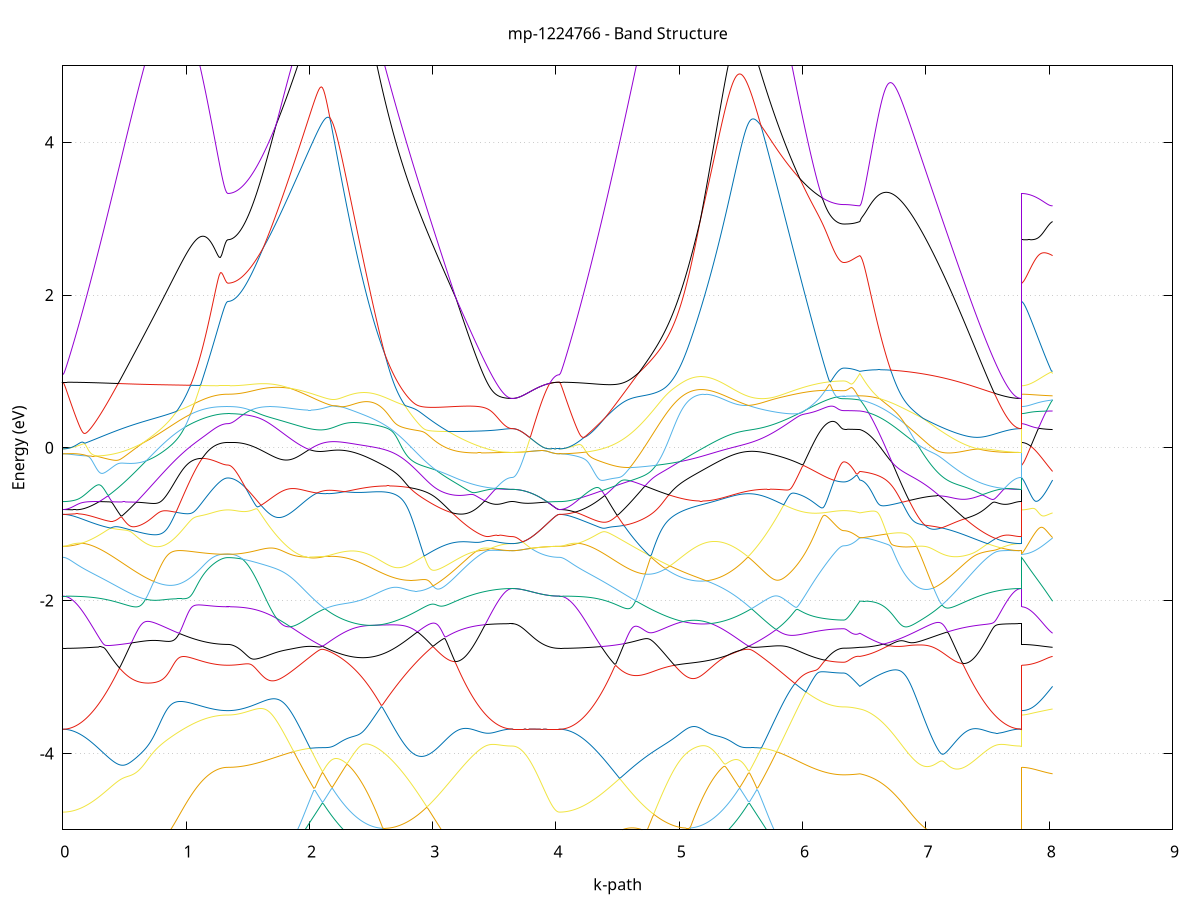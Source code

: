 set title 'mp-1224766 - Band Structure'
set xlabel 'k-path'
set ylabel 'Energy (eV)'
set grid y
set yrange [-5:5]
set terminal png size 800,600
set output 'mp-1224766_bands_gnuplot.png'
plot '-' using 1:2 with lines notitle, '-' using 1:2 with lines notitle, '-' using 1:2 with lines notitle, '-' using 1:2 with lines notitle, '-' using 1:2 with lines notitle, '-' using 1:2 with lines notitle, '-' using 1:2 with lines notitle, '-' using 1:2 with lines notitle, '-' using 1:2 with lines notitle, '-' using 1:2 with lines notitle, '-' using 1:2 with lines notitle, '-' using 1:2 with lines notitle, '-' using 1:2 with lines notitle, '-' using 1:2 with lines notitle, '-' using 1:2 with lines notitle, '-' using 1:2 with lines notitle, '-' using 1:2 with lines notitle, '-' using 1:2 with lines notitle, '-' using 1:2 with lines notitle, '-' using 1:2 with lines notitle, '-' using 1:2 with lines notitle, '-' using 1:2 with lines notitle, '-' using 1:2 with lines notitle, '-' using 1:2 with lines notitle, '-' using 1:2 with lines notitle, '-' using 1:2 with lines notitle, '-' using 1:2 with lines notitle, '-' using 1:2 with lines notitle, '-' using 1:2 with lines notitle, '-' using 1:2 with lines notitle, '-' using 1:2 with lines notitle, '-' using 1:2 with lines notitle, '-' using 1:2 with lines notitle, '-' using 1:2 with lines notitle, '-' using 1:2 with lines notitle, '-' using 1:2 with lines notitle, '-' using 1:2 with lines notitle, '-' using 1:2 with lines notitle, '-' using 1:2 with lines notitle, '-' using 1:2 with lines notitle, '-' using 1:2 with lines notitle, '-' using 1:2 with lines notitle, '-' using 1:2 with lines notitle, '-' using 1:2 with lines notitle, '-' using 1:2 with lines notitle, '-' using 1:2 with lines notitle, '-' using 1:2 with lines notitle, '-' using 1:2 with lines notitle, '-' using 1:2 with lines notitle, '-' using 1:2 with lines notitle, '-' using 1:2 with lines notitle, '-' using 1:2 with lines notitle, '-' using 1:2 with lines notitle, '-' using 1:2 with lines notitle, '-' using 1:2 with lines notitle, '-' using 1:2 with lines notitle, '-' using 1:2 with lines notitle, '-' using 1:2 with lines notitle, '-' using 1:2 with lines notitle, '-' using 1:2 with lines notitle, '-' using 1:2 with lines notitle, '-' using 1:2 with lines notitle, '-' using 1:2 with lines notitle, '-' using 1:2 with lines notitle
0.000000 -52.999983
0.009988 -52.999983
0.019975 -52.999883
0.029963 -52.999883
0.039951 -52.999783
0.049939 -52.999783
0.059926 -52.999683
0.069914 -52.999583
0.079902 -52.999383
0.089889 -52.999283
0.099877 -52.999083
0.109865 -52.998983
0.119853 -52.998783
0.129840 -52.998583
0.139828 -52.998283
0.149816 -52.998083
0.159803 -52.997783
0.169791 -52.997583
0.179779 -52.997283
0.189767 -52.996983
0.199754 -52.996683
0.209742 -52.996283
0.219730 -52.995983
0.229717 -52.995583
0.239705 -52.995183
0.249693 -52.994783
0.259680 -52.994383
0.269668 -52.993983
0.279656 -52.993583
0.289644 -52.993083
0.299631 -52.992683
0.309619 -52.992183
0.319607 -52.991683
0.329594 -52.991183
0.339582 -52.990683
0.349570 -52.990183
0.359558 -52.989583
0.369545 -52.989083
0.379533 -52.988483
0.389521 -52.987983
0.399508 -52.987383
0.409496 -52.986783
0.419484 -52.986183
0.429472 -52.985583
0.439459 -52.984983
0.449447 -52.984383
0.459435 -52.983783
0.469422 -52.983183
0.479410 -52.982483
0.489398 -52.981883
0.499386 -52.981183
0.509373 -52.980583
0.519361 -52.979883
0.529349 -52.979283
0.539336 -52.978583
0.549324 -52.977883
0.559312 -52.977283
0.569300 -52.976583
0.579287 -52.975883
0.589275 -52.975283
0.599263 -52.974583
0.609250 -52.973883
0.619238 -52.973183
0.629226 -52.972583
0.639213 -52.971883
0.649201 -52.971283
0.659189 -52.970583
0.669177 -52.969983
0.679164 -52.969283
0.689152 -52.968683
0.699140 -52.968083
0.709127 -52.967483
0.719115 -52.966883
0.729103 -52.966283
0.739091 -52.965683
0.749078 -52.965083
0.759066 -52.964583
0.769054 -52.964083
0.779041 -52.963583
0.789029 -52.963083
0.799017 -52.962583
0.809005 -52.962183
0.818992 -52.961883
0.828980 -52.961483
0.838968 -52.961283
0.848955 -52.960983
0.858943 -52.960883
0.868931 -52.960883
0.878919 -52.960883
0.888906 -52.961083
0.898894 -52.961383
0.908882 -52.961783
0.918869 -52.962283
0.928857 -52.962983
0.938845 -52.963783
0.948833 -52.964583
0.958820 -52.965583
0.968808 -52.966483
0.978796 -52.967483
0.988783 -52.968583
0.998771 -52.969583
1.008759 -52.970683
1.018746 -52.971683
1.028734 -52.972783
1.038722 -52.973783
1.048710 -52.974783
1.058697 -52.975783
1.068685 -52.976683
1.078673 -52.977683
1.088660 -52.978583
1.098648 -52.979483
1.108636 -52.980283
1.118624 -52.981183
1.128611 -52.981983
1.138599 -52.982683
1.148587 -52.983483
1.158574 -52.984183
1.168562 -52.984783
1.178550 -52.985483
1.188538 -52.986083
1.198525 -52.986583
1.208513 -52.987083
1.218501 -52.987583
1.228488 -52.988083
1.238476 -52.988483
1.248464 -52.988783
1.258452 -52.989183
1.268439 -52.989483
1.278427 -52.989683
1.288415 -52.989983
1.298402 -52.990083
1.308390 -52.990283
1.318378 -52.990383
1.328366 -52.990383
1.338353 -52.990383
1.338353 -52.990383
1.348318 -52.990383
1.358283 -52.990383
1.368249 -52.990383
1.378214 -52.990283
1.388179 -52.990183
1.398144 -52.990083
1.408109 -52.989983
1.418074 -52.989783
1.428039 -52.989583
1.438004 -52.989483
1.447969 -52.989183
1.457934 -52.988983
1.467900 -52.988783
1.477865 -52.988483
1.487830 -52.988183
1.497795 -52.987883
1.507760 -52.987583
1.517725 -52.987283
1.527690 -52.986883
1.537655 -52.986483
1.547620 -52.986083
1.557585 -52.985683
1.567550 -52.985283
1.577516 -52.984783
1.587481 -52.984383
1.597446 -52.983883
1.607411 -52.983383
1.617376 -52.982783
1.627341 -52.982283
1.637306 -52.981683
1.647271 -52.981183
1.657236 -52.980583
1.667201 -52.979983
1.677167 -52.979283
1.687132 -52.978683
1.697097 -52.977983
1.707062 -52.977383
1.717027 -52.976683
1.726992 -52.975983
1.736957 -52.975283
1.746922 -52.974483
1.756887 -52.973783
1.766852 -52.972983
1.776818 -52.972283
1.786783 -52.971483
1.796748 -52.970683
1.806713 -52.969783
1.816678 -52.968983
1.826643 -52.968183
1.836608 -52.967283
1.846573 -52.966483
1.856538 -52.965583
1.866503 -52.964683
1.876469 -52.963783
1.886434 -52.962883
1.896399 -52.961883
1.906364 -52.960983
1.916329 -52.960083
1.926294 -52.959083
1.936259 -52.958083
1.946224 -52.957183
1.956189 -52.956183
1.966154 -52.955183
1.976120 -52.954183
1.986085 -52.953183
1.996050 -52.952083
2.006015 -52.951083
2.015980 -52.950083
2.025945 -52.948983
2.035910 -52.947983
2.045875 -52.946883
2.055840 -52.945783
2.065805 -52.944783
2.075770 -52.943683
2.085736 -52.942583
2.095701 -52.941483
2.105666 -52.940383
2.115631 -52.941083
2.125596 -52.942183
2.135561 -52.943183
2.135561 -52.943183
2.145498 -52.944183
2.155435 -52.945183
2.165372 -52.946083
2.175309 -52.947083
2.185246 -52.947883
2.195183 -52.948783
2.205119 -52.949683
2.215056 -52.950483
2.224993 -52.951183
2.234930 -52.951983
2.244867 -52.952683
2.254804 -52.953383
2.264741 -52.953983
2.274678 -52.954583
2.284615 -52.955183
2.294552 -52.955683
2.304489 -52.956183
2.314426 -52.956683
2.324362 -52.957083
2.334299 -52.957483
2.344236 -52.957883
2.354173 -52.958183
2.364110 -52.958483
2.374047 -52.958783
2.383984 -52.958983
2.393921 -52.959083
2.403858 -52.959283
2.413795 -52.959383
2.423732 -52.959483
2.433669 -52.959483
2.443605 -52.959483
2.453542 -52.959383
2.463479 -52.959283
2.473416 -52.959183
2.483353 -52.958983
2.493290 -52.958783
2.503227 -52.958583
2.513164 -52.958283
2.523101 -52.957983
2.533038 -52.957583
2.542975 -52.957183
2.552912 -52.956783
2.562848 -52.956283
2.572785 -52.955783
2.582722 -52.955283
2.592659 -52.954683
2.602596 -52.954083
2.612533 -52.953383
2.622470 -52.952683
2.632407 -52.951983
2.642344 -52.951183
2.652281 -52.950383
2.662218 -52.949583
2.672155 -52.948783
2.682091 -52.949383
2.692028 -52.949883
2.701965 -52.950483
2.711902 -52.951083
2.721839 -52.951683
2.731776 -52.952283
2.741713 -52.952983
2.751650 -52.953583
2.761587 -52.954183
2.771524 -52.954883
2.781461 -52.955483
2.791398 -52.956083
2.801334 -52.956783
2.811271 -52.957483
2.821208 -52.958083
2.831145 -52.958783
2.841082 -52.959483
2.851019 -52.960083
2.860956 -52.960783
2.870893 -52.961483
2.880830 -52.962183
2.890767 -52.962883
2.900704 -52.963583
2.910640 -52.964283
2.920577 -52.964983
2.930514 -52.965683
2.940451 -52.966483
2.950388 -52.967183
2.960325 -52.967883
2.970262 -52.968583
2.980199 -52.969283
2.990136 -52.969983
3.000073 -52.970783
3.010010 -52.971483
3.019947 -52.972183
3.029883 -52.972883
3.039820 -52.973583
3.049757 -52.974283
3.059694 -52.975083
3.069631 -52.975783
3.079568 -52.976483
3.089505 -52.977183
3.099442 -52.977883
3.109379 -52.978583
3.119316 -52.979283
3.129253 -52.979883
3.139190 -52.980583
3.149126 -52.981283
3.159063 -52.981983
3.169000 -52.982583
3.178937 -52.983283
3.188874 -52.983883
3.198811 -52.984583
3.208748 -52.985183
3.218685 -52.985783
3.228622 -52.986383
3.238559 -52.986983
3.248496 -52.987583
3.258433 -52.988183
3.268369 -52.988783
3.278306 -52.989283
3.288243 -52.989883
3.298180 -52.990383
3.308117 -52.990983
3.318054 -52.991483
3.327991 -52.991983
3.337928 -52.992483
3.347865 -52.992883
3.357802 -52.993383
3.367739 -52.993883
3.377676 -52.994283
3.387612 -52.994683
3.397549 -52.995083
3.407486 -52.995483
3.417423 -52.995883
3.427360 -52.996283
3.437297 -52.996583
3.447234 -52.996983
3.457171 -52.997283
3.467108 -52.997583
3.477045 -52.997883
3.486982 -52.998183
3.496918 -52.998383
3.506855 -52.998683
3.516792 -52.998883
3.526729 -52.999083
3.536666 -52.999283
3.546603 -52.999483
3.556540 -52.999683
3.566477 -52.999783
3.576414 -52.999883
3.586351 -52.999983
3.596288 -53.000083
3.606225 -53.000183
3.616161 -53.000283
3.626098 -53.000283
3.636035 -53.000283
3.645972 -53.000283
3.645972 -53.000283
3.655749 -53.000283
3.665526 -53.000283
3.675303 -53.000283
3.685080 -53.000283
3.694857 -53.000283
3.704633 -53.000283
3.714410 -53.000283
3.724187 -53.000283
3.733964 -53.000283
3.743741 -53.000283
3.753518 -53.000283
3.763295 -53.000283
3.773071 -53.000283
3.782848 -53.000183
3.792625 -53.000183
3.802402 -53.000183
3.812179 -53.000183
3.821956 -53.000183
3.831733 -53.000183
3.841509 -53.000183
3.851286 -53.000083
3.861063 -53.000083
3.870840 -53.000083
3.880617 -53.000083
3.890394 -53.000083
3.900171 -53.000083
3.909947 -53.000083
3.919724 -53.000083
3.929501 -52.999983
3.939278 -52.999983
3.949055 -52.999983
3.958832 -52.999983
3.968609 -52.999983
3.978385 -52.999983
3.988162 -52.999983
3.997939 -52.999983
4.007716 -52.999983
4.017493 -52.999983
4.027270 -52.999983
4.027270 -52.999983
4.037221 -52.999983
4.047173 -52.999883
4.057124 -52.999883
4.067075 -52.999783
4.077027 -52.999783
4.086978 -52.999683
4.096929 -52.999583
4.106881 -52.999383
4.116832 -52.999283
4.126783 -52.999083
4.136735 -52.998983
4.146686 -52.998783
4.156638 -52.998583
4.166589 -52.998283
4.176540 -52.998083
4.186492 -52.997783
4.196443 -52.997583
4.206394 -52.997283
4.216346 -52.996983
4.226297 -52.996583
4.236248 -52.996283
4.246200 -52.995983
4.256151 -52.995583
4.266103 -52.995183
4.276054 -52.994783
4.286005 -52.994383
4.295957 -52.993983
4.305908 -52.993483
4.315859 -52.993083
4.325811 -52.992583
4.335762 -52.992183
4.345714 -52.991683
4.355665 -52.991183
4.365616 -52.990683
4.375568 -52.990083
4.385519 -52.989583
4.395470 -52.989083
4.405422 -52.988483
4.415373 -52.987883
4.425324 -52.987383
4.435276 -52.986783
4.445227 -52.986183
4.455179 -52.985583
4.465130 -52.984983
4.475081 -52.984283
4.485033 -52.983683
4.494984 -52.983083
4.504935 -52.982383
4.514887 -52.981783
4.524838 -52.981083
4.534790 -52.980383
4.544741 -52.979783
4.554692 -52.979083
4.564644 -52.978383
4.574595 -52.977683
4.584546 -52.976983
4.594498 -52.976283
4.604449 -52.975583
4.614400 -52.974883
4.624352 -52.974183
4.634303 -52.973483
4.644255 -52.972783
4.654206 -52.972083
4.664157 -52.971383
4.674109 -52.970583
4.684060 -52.969883
4.694011 -52.969183
4.703963 -52.968483
4.713914 -52.967783
4.723866 -52.967083
4.733817 -52.966383
4.743768 -52.965583
4.753720 -52.964883
4.763671 -52.964183
4.773622 -52.963483
4.783574 -52.962783
4.793525 -52.962083
4.803476 -52.961383
4.813428 -52.960783
4.823379 -52.960083
4.833331 -52.959383
4.843282 -52.958683
4.853233 -52.957983
4.863185 -52.957383
4.873136 -52.956683
4.883087 -52.956083
4.893039 -52.955383
4.902990 -52.954783
4.912941 -52.954083
4.922893 -52.953483
4.932844 -52.952883
4.942796 -52.952283
4.952747 -52.951683
4.962698 -52.951083
4.972650 -52.950483
4.982601 -52.949883
4.992552 -52.949283
5.002504 -52.948883
5.012455 -52.949683
5.022407 -52.950483
5.032358 -52.951283
5.042309 -52.952083
5.052261 -52.952783
5.062212 -52.953483
5.072163 -52.954083
5.082115 -52.954783
5.092066 -52.955283
5.102017 -52.955883
5.111969 -52.956383
5.121920 -52.956783
5.131872 -52.957283
5.141823 -52.957683
5.151774 -52.957983
5.161726 -52.958283
5.171677 -52.958583
5.181628 -52.958783
5.191580 -52.958983
5.201531 -52.959183
5.211483 -52.959283
5.221434 -52.959383
5.231385 -52.959383
5.241337 -52.959383
5.251288 -52.959383
5.261239 -52.959283
5.271191 -52.959183
5.281142 -52.959083
5.291094 -52.958883
5.301045 -52.958683
5.310996 -52.958383
5.320948 -52.958083
5.330899 -52.957783
5.340850 -52.957383
5.350802 -52.956983
5.360753 -52.956583
5.370704 -52.956083
5.380656 -52.955583
5.390607 -52.955083
5.400559 -52.954483
5.410510 -52.953883
5.420461 -52.953183
5.430413 -52.952483
5.440364 -52.951783
5.450315 -52.951083
5.460267 -52.950283
5.470218 -52.949483
5.480169 -52.948583
5.490121 -52.947783
5.500072 -52.946883
5.510024 -52.945883
5.519975 -52.944983
5.529926 -52.943983
5.539878 -52.942983
5.549829 -52.941883
5.559780 -52.940883
5.569732 -52.940583
5.579683 -52.941683
5.579683 -52.941683
5.589620 -52.942783
5.599557 -52.943883
5.609494 -52.944983
5.619431 -52.945983
5.629368 -52.947083
5.639305 -52.948183
5.649242 -52.949183
5.659178 -52.950283
5.669115 -52.951283
5.679052 -52.952283
5.688989 -52.953283
5.698926 -52.954283
5.708863 -52.955283
5.718800 -52.956283
5.728737 -52.957283
5.738674 -52.958283
5.748611 -52.959183
5.758548 -52.960183
5.768485 -52.961083
5.778421 -52.962083
5.788358 -52.962983
5.798295 -52.963883
5.808232 -52.964783
5.818169 -52.965683
5.828106 -52.966483
5.838043 -52.967383
5.847980 -52.968283
5.857917 -52.969083
5.867854 -52.969883
5.877791 -52.970683
5.887728 -52.971483
5.897664 -52.972283
5.907601 -52.973083
5.917538 -52.973783
5.927475 -52.974583
5.937412 -52.975283
5.947349 -52.975983
5.957286 -52.976683
5.967223 -52.977383
5.977160 -52.978083
5.987097 -52.978683
5.997034 -52.979283
6.006971 -52.979983
6.016907 -52.980583
6.026844 -52.981183
6.036781 -52.981683
6.046718 -52.982283
6.056655 -52.982783
6.066592 -52.983283
6.076529 -52.983783
6.086466 -52.984283
6.096403 -52.984783
6.106340 -52.985183
6.116277 -52.985683
6.126214 -52.986083
6.136150 -52.986483
6.146087 -52.986783
6.156024 -52.987183
6.165961 -52.987483
6.175898 -52.987883
6.185835 -52.988183
6.195772 -52.988383
6.205709 -52.988683
6.215646 -52.988883
6.225583 -52.989183
6.235520 -52.989383
6.245457 -52.989583
6.255393 -52.989683
6.265330 -52.989883
6.275267 -52.989983
6.285204 -52.990083
6.295141 -52.990183
6.305078 -52.990283
6.315015 -52.990283
6.324952 -52.990283
6.334889 -52.990383
6.334889 -52.990383
6.344842 -52.990383
6.354795 -52.990383
6.364748 -52.990383
6.374702 -52.990283
6.384655 -52.990283
6.394608 -52.990283
6.404561 -52.990283
6.414515 -52.990283
6.424468 -52.990283
6.434421 -52.990283
6.444374 -52.990283
6.454327 -52.990283
6.464281 -52.990283
6.464281 -52.990283
6.474266 -52.990083
6.484251 -52.989983
6.494236 -52.989783
6.504221 -52.989583
6.514206 -52.989283
6.524192 -52.988983
6.534177 -52.988583
6.544162 -52.988183
6.554147 -52.987783
6.564132 -52.987283
6.574117 -52.986783
6.584102 -52.986283
6.594088 -52.985683
6.604073 -52.985083
6.614058 -52.984383
6.624043 -52.983783
6.634028 -52.982983
6.644013 -52.982283
6.653999 -52.981483
6.663984 -52.980683
6.673969 -52.979783
6.683954 -52.978883
6.693939 -52.977983
6.703924 -52.977083
6.713909 -52.976083
6.723895 -52.975183
6.733880 -52.974183
6.743865 -52.973083
6.753850 -52.972083
6.763835 -52.971083
6.773820 -52.969983
6.783805 -52.968883
6.793791 -52.967883
6.803776 -52.966883
6.813761 -52.965883
6.823746 -52.964883
6.833731 -52.963983
6.843716 -52.963183
6.853701 -52.962483
6.863687 -52.961883
6.873672 -52.961383
6.883657 -52.961083
6.893642 -52.960883
6.903627 -52.960783
6.913612 -52.960783
6.923597 -52.960883
6.933583 -52.961083
6.943568 -52.961383
6.953553 -52.961683
6.963538 -52.962083
6.973523 -52.962483
6.983508 -52.962883
6.993494 -52.963383
7.003479 -52.963883
7.013464 -52.964383
7.023449 -52.964983
7.033434 -52.965483
7.043419 -52.966083
7.053404 -52.966683
7.063390 -52.967283
7.073375 -52.967883
7.083360 -52.968483
7.093345 -52.969183
7.103330 -52.969783
7.113315 -52.970483
7.123300 -52.971083
7.133286 -52.971783
7.143271 -52.972483
7.153256 -52.973083
7.163241 -52.973783
7.173226 -52.974483
7.183211 -52.975183
7.193196 -52.975783
7.203182 -52.976483
7.213167 -52.977183
7.223152 -52.977883
7.233137 -52.978583
7.243122 -52.979183
7.253107 -52.979883
7.263093 -52.980583
7.273078 -52.981183
7.283063 -52.981883
7.293048 -52.982483
7.303033 -52.983183
7.313018 -52.983783
7.323003 -52.984483
7.332989 -52.985083
7.342974 -52.985683
7.352959 -52.986283
7.362944 -52.986883
7.372929 -52.987483
7.382914 -52.988083
7.392899 -52.988683
7.402885 -52.989283
7.412870 -52.989783
7.422855 -52.990283
7.432840 -52.990883
7.442825 -52.991383
7.452810 -52.991883
7.462795 -52.992383
7.472781 -52.992883
7.482766 -52.993283
7.492751 -52.993783
7.502736 -52.994183
7.512721 -52.994683
7.522706 -52.995083
7.532691 -52.995483
7.542677 -52.995883
7.552662 -52.996183
7.562647 -52.996583
7.572632 -52.996883
7.582617 -52.997283
7.592602 -52.997583
7.602588 -52.997883
7.612573 -52.998183
7.622558 -52.998383
7.632543 -52.998683
7.642528 -52.998883
7.652513 -52.999083
7.662498 -52.999283
7.672484 -52.999483
7.682469 -52.999583
7.692454 -52.999783
7.702439 -52.999883
7.712424 -52.999983
7.722409 -53.000083
7.732394 -53.000183
7.742380 -53.000283
7.752365 -53.000283
7.762350 -53.000283
7.772335 -53.000283
7.772335 -52.990383
7.782156 -52.990383
7.791978 -52.990383
7.801799 -52.990383
7.811620 -52.990383
7.821441 -52.990383
7.831263 -52.990383
7.841084 -52.990383
7.850905 -52.990383
7.860726 -52.990383
7.870548 -52.990383
7.880369 -52.990383
7.890190 -52.990383
7.900011 -52.990383
7.909833 -52.990383
7.919654 -52.990383
7.929475 -52.990383
7.939296 -52.990383
7.949118 -52.990283
7.958939 -52.990283
7.968760 -52.990283
7.978581 -52.990283
7.988403 -52.990283
7.998224 -52.990283
8.008045 -52.990283
8.017866 -52.990283
8.027688 -52.990283
e
0.000000 -52.810383
0.009988 -52.810483
0.019975 -52.810783
0.029963 -52.811183
0.039951 -52.811683
0.049939 -52.812383
0.059926 -52.813183
0.069914 -52.814083
0.079902 -52.814983
0.089889 -52.816083
0.099877 -52.817083
0.109865 -52.818283
0.119853 -52.819483
0.129840 -52.820683
0.139828 -52.821883
0.149816 -52.823183
0.159803 -52.824483
0.169791 -52.825883
0.179779 -52.827183
0.189767 -52.828583
0.199754 -52.830083
0.209742 -52.831483
0.219730 -52.832983
0.229717 -52.834383
0.239705 -52.835983
0.249693 -52.837483
0.259680 -52.838983
0.269668 -52.840583
0.279656 -52.842183
0.289644 -52.843783
0.299631 -52.845383
0.309619 -52.846983
0.319607 -52.848683
0.329594 -52.850383
0.339582 -52.851983
0.349570 -52.853683
0.359558 -52.855383
0.369545 -52.857183
0.379533 -52.858883
0.389521 -52.860583
0.399508 -52.862383
0.409496 -52.864183
0.419484 -52.865983
0.429472 -52.867783
0.439459 -52.869583
0.449447 -52.871383
0.459435 -52.873183
0.469422 -52.874983
0.479410 -52.876883
0.489398 -52.878683
0.499386 -52.880483
0.509373 -52.882383
0.519361 -52.884283
0.529349 -52.886083
0.539336 -52.887983
0.549324 -52.889783
0.559312 -52.891683
0.569300 -52.893583
0.579287 -52.895483
0.589275 -52.897283
0.599263 -52.899183
0.609250 -52.901083
0.619238 -52.902883
0.629226 -52.904783
0.639213 -52.906583
0.649201 -52.908483
0.659189 -52.910283
0.669177 -52.912083
0.679164 -52.913983
0.689152 -52.915783
0.699140 -52.917583
0.709127 -52.919383
0.719115 -52.921083
0.729103 -52.922883
0.739091 -52.924583
0.749078 -52.926283
0.759066 -52.927983
0.769054 -52.929683
0.779041 -52.931383
0.789029 -52.932983
0.799017 -52.934483
0.809005 -52.936083
0.818992 -52.937583
0.828980 -52.938983
0.838968 -52.940383
0.848955 -52.941683
0.858943 -52.942883
0.868931 -52.944083
0.878919 -52.945083
0.888906 -52.945983
0.898894 -52.946783
0.908882 -52.947383
0.918869 -52.947883
0.928857 -52.948283
0.938845 -52.948483
0.948833 -52.948683
0.958820 -52.948683
0.968808 -52.948683
0.978796 -52.948683
0.988783 -52.948583
0.998771 -52.948483
1.008759 -52.948383
1.018746 -52.948183
1.028734 -52.948083
1.038722 -52.947983
1.048710 -52.947783
1.058697 -52.947583
1.068685 -52.947483
1.078673 -52.947283
1.088660 -52.947183
1.098648 -52.947083
1.108636 -52.946883
1.118624 -52.946783
1.128611 -52.946683
1.138599 -52.946583
1.148587 -52.946483
1.158574 -52.946383
1.168562 -52.946283
1.178550 -52.946183
1.188538 -52.946083
1.198525 -52.945983
1.208513 -52.945983
1.218501 -52.945883
1.228488 -52.945783
1.238476 -52.945783
1.248464 -52.945683
1.258452 -52.945683
1.268439 -52.945683
1.278427 -52.945583
1.288415 -52.945583
1.298402 -52.945583
1.308390 -52.945583
1.318378 -52.945583
1.328366 -52.945583
1.338353 -52.945583
1.338353 -52.945583
1.348318 -52.945483
1.358283 -52.945483
1.368249 -52.945483
1.378214 -52.945483
1.388179 -52.945383
1.398144 -52.945283
1.408109 -52.945283
1.418074 -52.945183
1.428039 -52.945083
1.438004 -52.944983
1.447969 -52.944783
1.457934 -52.944683
1.467900 -52.944583
1.477865 -52.944383
1.487830 -52.944183
1.497795 -52.944083
1.507760 -52.943883
1.517725 -52.943683
1.527690 -52.943483
1.537655 -52.943283
1.547620 -52.942983
1.557585 -52.942783
1.567550 -52.942583
1.577516 -52.942283
1.587481 -52.941983
1.597446 -52.941783
1.607411 -52.941483
1.617376 -52.941183
1.627341 -52.940883
1.637306 -52.940583
1.647271 -52.940383
1.657236 -52.939983
1.667201 -52.939683
1.677167 -52.939383
1.687132 -52.939083
1.697097 -52.938783
1.707062 -52.938483
1.717027 -52.938183
1.726992 -52.937783
1.736957 -52.937483
1.746922 -52.937183
1.756887 -52.936783
1.766852 -52.936483
1.776818 -52.936183
1.786783 -52.935883
1.796748 -52.935483
1.806713 -52.935183
1.816678 -52.934883
1.826643 -52.934583
1.836608 -52.934283
1.846573 -52.933983
1.856538 -52.933683
1.866503 -52.933383
1.876469 -52.933083
1.886434 -52.932783
1.896399 -52.932583
1.906364 -52.932283
1.916329 -52.931983
1.926294 -52.931783
1.936259 -52.931583
1.946224 -52.931283
1.956189 -52.931083
1.966154 -52.930883
1.976120 -52.930683
1.986085 -52.930583
1.996050 -52.930383
2.006015 -52.930283
2.015980 -52.930083
2.025945 -52.930383
2.035910 -52.931683
2.045875 -52.932983
2.055840 -52.934183
2.065805 -52.935383
2.075770 -52.936583
2.085736 -52.937683
2.095701 -52.938883
2.105666 -52.939983
2.115631 -52.939283
2.125596 -52.938183
2.135561 -52.937083
2.135561 -52.937083
2.145498 -52.935983
2.155435 -52.934883
2.165372 -52.933883
2.175309 -52.932783
2.185246 -52.931883
2.195183 -52.931183
2.205119 -52.930883
2.215056 -52.930883
2.224993 -52.930983
2.234930 -52.931083
2.244867 -52.931283
2.254804 -52.931483
2.264741 -52.931683
2.274678 -52.931883
2.284615 -52.932183
2.294552 -52.932383
2.304489 -52.932683
2.314426 -52.932983
2.324362 -52.933283
2.334299 -52.933583
2.344236 -52.933883
2.354173 -52.934183
2.364110 -52.934483
2.374047 -52.934883
2.383984 -52.935183
2.393921 -52.935583
2.403858 -52.935983
2.413795 -52.936283
2.423732 -52.936683
2.433669 -52.937083
2.443605 -52.937483
2.453542 -52.937883
2.463479 -52.938383
2.473416 -52.938783
2.483353 -52.939183
2.493290 -52.939683
2.503227 -52.940083
2.513164 -52.940583
2.523101 -52.940983
2.533038 -52.941483
2.542975 -52.941983
2.552912 -52.942383
2.562848 -52.942883
2.572785 -52.943383
2.582722 -52.943883
2.592659 -52.944383
2.602596 -52.944983
2.612533 -52.945483
2.622470 -52.945983
2.632407 -52.946583
2.642344 -52.947083
2.652281 -52.947683
2.662218 -52.948183
2.672155 -52.948783
2.682091 -52.947883
2.692028 -52.946883
2.701965 -52.945983
2.711902 -52.944983
2.721839 -52.943883
2.731776 -52.942883
2.741713 -52.941783
2.751650 -52.940683
2.761587 -52.939483
2.771524 -52.938283
2.781461 -52.937083
2.791398 -52.935883
2.801334 -52.934583
2.811271 -52.933283
2.821208 -52.931983
2.831145 -52.930683
2.841082 -52.929283
2.851019 -52.927883
2.860956 -52.926483
2.870893 -52.925083
2.880830 -52.923583
2.890767 -52.922083
2.900704 -52.920583
2.910640 -52.919083
2.920577 -52.917583
2.930514 -52.915983
2.940451 -52.914483
2.950388 -52.912883
2.960325 -52.911283
2.970262 -52.909583
2.980199 -52.907983
2.990136 -52.906383
3.000073 -52.904683
3.010010 -52.902983
3.019947 -52.901283
3.029883 -52.899583
3.039820 -52.897883
3.049757 -52.896183
3.059694 -52.894483
3.069631 -52.892783
3.079568 -52.891083
3.089505 -52.889283
3.099442 -52.887583
3.109379 -52.885883
3.119316 -52.884083
3.129253 -52.882383
3.139190 -52.880583
3.149126 -52.878883
3.159063 -52.877083
3.169000 -52.875383
3.178937 -52.873583
3.188874 -52.871883
3.198811 -52.870083
3.208748 -52.868383
3.218685 -52.866683
3.228622 -52.864883
3.238559 -52.863183
3.248496 -52.861483
3.258433 -52.859783
3.268369 -52.858083
3.278306 -52.856383
3.288243 -52.854683
3.298180 -52.853083
3.308117 -52.851383
3.318054 -52.849783
3.327991 -52.848083
3.337928 -52.846483
3.347865 -52.844883
3.357802 -52.843283
3.367739 -52.841683
3.377676 -52.840183
3.387612 -52.838583
3.397549 -52.837083
3.407486 -52.835583
3.417423 -52.834083
3.427360 -52.832583
3.437297 -52.831083
3.447234 -52.829683
3.457171 -52.828283
3.467108 -52.826883
3.477045 -52.825583
3.486982 -52.824183
3.496918 -52.822883
3.506855 -52.821683
3.516792 -52.820383
3.526729 -52.819183
3.536666 -52.818083
3.546603 -52.816883
3.556540 -52.815883
3.566477 -52.814883
3.576414 -52.813883
3.586351 -52.813083
3.596288 -52.812283
3.606225 -52.811683
3.616161 -52.811083
3.626098 -52.810683
3.636035 -52.810483
3.645972 -52.810383
3.645972 -52.810383
3.655749 -52.810383
3.665526 -52.810383
3.675303 -52.810383
3.685080 -52.810383
3.694857 -52.810383
3.704633 -52.810383
3.714410 -52.810383
3.724187 -52.810383
3.733964 -52.810383
3.743741 -52.810383
3.753518 -52.810383
3.763295 -52.810383
3.773071 -52.810383
3.782848 -52.810383
3.792625 -52.810383
3.802402 -52.810383
3.812179 -52.810383
3.821956 -52.810383
3.831733 -52.810383
3.841509 -52.810383
3.851286 -52.810383
3.861063 -52.810383
3.870840 -52.810383
3.880617 -52.810383
3.890394 -52.810383
3.900171 -52.810383
3.909947 -52.810383
3.919724 -52.810383
3.929501 -52.810383
3.939278 -52.810383
3.949055 -52.810383
3.958832 -52.810383
3.968609 -52.810383
3.978385 -52.810383
3.988162 -52.810383
3.997939 -52.810383
4.007716 -52.810383
4.017493 -52.810383
4.027270 -52.810383
4.027270 -52.810383
4.037221 -52.810483
4.047173 -52.810783
4.057124 -52.811183
4.067075 -52.811683
4.077027 -52.812383
4.086978 -52.813183
4.096929 -52.814083
4.106881 -52.814983
4.116832 -52.816083
4.126783 -52.817083
4.136735 -52.818283
4.146686 -52.819483
4.156638 -52.820683
4.166589 -52.821883
4.176540 -52.823183
4.186492 -52.824483
4.196443 -52.825883
4.206394 -52.827183
4.216346 -52.828583
4.226297 -52.829983
4.236248 -52.831483
4.246200 -52.832883
4.256151 -52.834383
4.266103 -52.835883
4.276054 -52.837383
4.286005 -52.838883
4.295957 -52.840483
4.305908 -52.841983
4.315859 -52.843583
4.325811 -52.845183
4.335762 -52.846783
4.345714 -52.848483
4.355665 -52.850083
4.365616 -52.851683
4.375568 -52.853383
4.385519 -52.855083
4.395470 -52.856683
4.405422 -52.858383
4.415373 -52.860083
4.425324 -52.861783
4.435276 -52.863483
4.445227 -52.865283
4.455179 -52.866983
4.465130 -52.868683
4.475081 -52.870383
4.485033 -52.872183
4.494984 -52.873883
4.504935 -52.875683
4.514887 -52.877383
4.524838 -52.879183
4.534790 -52.880883
4.544741 -52.882683
4.554692 -52.884383
4.564644 -52.886083
4.574595 -52.887883
4.584546 -52.889583
4.594498 -52.891383
4.604449 -52.893083
4.614400 -52.894783
4.624352 -52.896483
4.634303 -52.898183
4.644255 -52.899883
4.654206 -52.901583
4.664157 -52.903283
4.674109 -52.904983
4.684060 -52.906583
4.694011 -52.908283
4.703963 -52.909883
4.713914 -52.911483
4.723866 -52.913083
4.733817 -52.914683
4.743768 -52.916283
4.753720 -52.917783
4.763671 -52.919283
4.773622 -52.920883
4.783574 -52.922283
4.793525 -52.923783
4.803476 -52.925283
4.813428 -52.926683
4.823379 -52.928083
4.833331 -52.929483
4.843282 -52.930883
4.853233 -52.932183
4.863185 -52.933483
4.873136 -52.934783
4.883087 -52.936083
4.893039 -52.937283
4.902990 -52.938483
4.912941 -52.939683
4.922893 -52.940783
4.932844 -52.941883
4.942796 -52.942983
4.952747 -52.944083
4.962698 -52.945083
4.972650 -52.946083
4.982601 -52.946983
4.992552 -52.947983
5.002504 -52.948683
5.012455 -52.948083
5.022407 -52.947583
5.032358 -52.946983
5.042309 -52.946483
5.052261 -52.945883
5.062212 -52.945383
5.072163 -52.944883
5.082115 -52.944383
5.092066 -52.943783
5.102017 -52.943283
5.111969 -52.942783
5.121920 -52.942383
5.131872 -52.941883
5.141823 -52.941383
5.151774 -52.940883
5.161726 -52.940483
5.171677 -52.939983
5.181628 -52.939583
5.191580 -52.939083
5.201531 -52.938683
5.211483 -52.938283
5.221434 -52.937783
5.231385 -52.937383
5.241337 -52.936983
5.251288 -52.936583
5.261239 -52.936283
5.271191 -52.935883
5.281142 -52.935483
5.291094 -52.935083
5.301045 -52.934783
5.310996 -52.934483
5.320948 -52.934083
5.330899 -52.933783
5.340850 -52.933483
5.350802 -52.933183
5.360753 -52.932883
5.370704 -52.932583
5.380656 -52.932383
5.390607 -52.932083
5.400559 -52.931883
5.410510 -52.931583
5.420461 -52.931383
5.430413 -52.931283
5.440364 -52.931083
5.450315 -52.930983
5.460267 -52.930883
5.470218 -52.930983
5.480169 -52.931283
5.490121 -52.932083
5.500072 -52.932983
5.510024 -52.934083
5.519975 -52.935183
5.529926 -52.936283
5.539878 -52.937383
5.549829 -52.938483
5.559780 -52.939583
5.569732 -52.939783
5.579683 -52.938683
5.579683 -52.938683
5.589620 -52.937483
5.599557 -52.936383
5.609494 -52.935183
5.619431 -52.933983
5.629368 -52.932683
5.639305 -52.931483
5.649242 -52.930183
5.659178 -52.930083
5.669115 -52.930283
5.679052 -52.930383
5.688989 -52.930583
5.698926 -52.930783
5.708863 -52.930983
5.718800 -52.931183
5.728737 -52.931383
5.738674 -52.931583
5.748611 -52.931783
5.758548 -52.932083
5.768485 -52.932283
5.778421 -52.932583
5.788358 -52.932783
5.798295 -52.933083
5.808232 -52.933383
5.818169 -52.933683
5.828106 -52.933983
5.838043 -52.934283
5.847980 -52.934583
5.857917 -52.934883
5.867854 -52.935183
5.877791 -52.935483
5.887728 -52.935883
5.897664 -52.936183
5.907601 -52.936483
5.917538 -52.936783
5.927475 -52.937183
5.937412 -52.937483
5.947349 -52.937783
5.957286 -52.938083
5.967223 -52.938383
5.977160 -52.938783
5.987097 -52.939083
5.997034 -52.939383
6.006971 -52.939683
6.016907 -52.939983
6.026844 -52.940283
6.036781 -52.940583
6.046718 -52.940883
6.056655 -52.941183
6.066592 -52.941383
6.076529 -52.941683
6.086466 -52.941983
6.096403 -52.942183
6.106340 -52.942483
6.116277 -52.942683
6.126214 -52.942883
6.136150 -52.943183
6.146087 -52.943383
6.156024 -52.943583
6.165961 -52.943783
6.175898 -52.943983
6.185835 -52.944083
6.195772 -52.944283
6.205709 -52.944483
6.215646 -52.944583
6.225583 -52.944683
6.235520 -52.944783
6.245457 -52.944983
6.255393 -52.945083
6.265330 -52.945083
6.275267 -52.945183
6.285204 -52.945283
6.295141 -52.945283
6.305078 -52.945383
6.315015 -52.945383
6.324952 -52.945383
6.334889 -52.945383
6.334889 -52.945383
6.344842 -52.945383
6.354795 -52.945383
6.364748 -52.945383
6.374702 -52.945383
6.384655 -52.945383
6.394608 -52.945383
6.404561 -52.945383
6.414515 -52.945383
6.424468 -52.945483
6.434421 -52.945483
6.444374 -52.945483
6.454327 -52.945483
6.464281 -52.945483
6.464281 -52.945483
6.474266 -52.945483
6.484251 -52.945483
6.494236 -52.945483
6.504221 -52.945583
6.514206 -52.945583
6.524192 -52.945583
6.534177 -52.945683
6.544162 -52.945683
6.554147 -52.945783
6.564132 -52.945783
6.574117 -52.945883
6.584102 -52.945983
6.594088 -52.946083
6.604073 -52.946183
6.614058 -52.946283
6.624043 -52.946283
6.634028 -52.946483
6.644013 -52.946583
6.653999 -52.946683
6.663984 -52.946783
6.673969 -52.946983
6.683954 -52.947083
6.693939 -52.947183
6.703924 -52.947383
6.713909 -52.947483
6.723895 -52.947683
6.733880 -52.947883
6.743865 -52.947983
6.753850 -52.948183
6.763835 -52.948283
6.773820 -52.948483
6.783805 -52.948583
6.793791 -52.948683
6.803776 -52.948683
6.813761 -52.948783
6.823746 -52.948683
6.833731 -52.948583
6.843716 -52.948383
6.853701 -52.948083
6.863687 -52.947683
6.873672 -52.947083
6.883657 -52.946383
6.893642 -52.945483
6.903627 -52.944483
6.913612 -52.943383
6.923597 -52.942183
6.933583 -52.940883
6.943568 -52.939483
6.953553 -52.938083
6.963538 -52.936583
6.973523 -52.935083
6.983508 -52.933483
6.993494 -52.931883
7.003479 -52.930183
7.013464 -52.928583
7.023449 -52.926883
7.033434 -52.925083
7.043419 -52.923383
7.053404 -52.921583
7.063390 -52.919883
7.073375 -52.918083
7.083360 -52.916183
7.093345 -52.914383
7.103330 -52.912583
7.113315 -52.910783
7.123300 -52.908883
7.133286 -52.907083
7.143271 -52.905183
7.153256 -52.903283
7.163241 -52.901383
7.173226 -52.899583
7.183211 -52.897683
7.193196 -52.895783
7.203182 -52.893883
7.213167 -52.891983
7.223152 -52.890183
7.233137 -52.888283
7.243122 -52.886383
7.253107 -52.884483
7.263093 -52.882583
7.273078 -52.880783
7.283063 -52.878883
7.293048 -52.877083
7.303033 -52.875183
7.313018 -52.873383
7.323003 -52.871483
7.332989 -52.869683
7.342974 -52.867883
7.352959 -52.866083
7.362944 -52.864283
7.372929 -52.862483
7.382914 -52.860683
7.392899 -52.858983
7.402885 -52.857183
7.412870 -52.855483
7.422855 -52.853683
7.432840 -52.851983
7.442825 -52.850283
7.452810 -52.848683
7.462795 -52.846983
7.472781 -52.845383
7.482766 -52.843683
7.492751 -52.842083
7.502736 -52.840483
7.512721 -52.838883
7.522706 -52.837383
7.532691 -52.835783
7.542677 -52.834283
7.552662 -52.832783
7.562647 -52.831383
7.572632 -52.829883
7.582617 -52.828483
7.592602 -52.827083
7.602588 -52.825683
7.612573 -52.824383
7.622558 -52.822983
7.632543 -52.821783
7.642528 -52.820483
7.652513 -52.819283
7.662498 -52.818083
7.672484 -52.816983
7.682469 -52.815883
7.692454 -52.814883
7.702439 -52.813983
7.712424 -52.813083
7.722409 -52.812283
7.732394 -52.811683
7.742380 -52.811083
7.752365 -52.810683
7.762350 -52.810483
7.772335 -52.810383
7.772335 -52.945583
7.782156 -52.945583
7.791978 -52.945583
7.801799 -52.945583
7.811620 -52.945583
7.821441 -52.945483
7.831263 -52.945483
7.841084 -52.945483
7.850905 -52.945483
7.860726 -52.945483
7.870548 -52.945483
7.880369 -52.945483
7.890190 -52.945483
7.900011 -52.945483
7.909833 -52.945483
7.919654 -52.945483
7.929475 -52.945483
7.939296 -52.945483
7.949118 -52.945483
7.958939 -52.945483
7.968760 -52.945483
7.978581 -52.945483
7.988403 -52.945483
7.998224 -52.945483
8.008045 -52.945483
8.017866 -52.945483
8.027688 -52.945483
e
0.000000 -52.810383
0.009988 -52.810383
0.019975 -52.810383
0.029963 -52.810483
0.039951 -52.810483
0.049939 -52.810483
0.059926 -52.810583
0.069914 -52.810683
0.079902 -52.810783
0.089889 -52.810883
0.099877 -52.810983
0.109865 -52.811083
0.119853 -52.811183
0.129840 -52.811383
0.139828 -52.811483
0.149816 -52.811683
0.159803 -52.811883
0.169791 -52.812083
0.179779 -52.812283
0.189767 -52.812483
0.199754 -52.812683
0.209742 -52.812883
0.219730 -52.813083
0.229717 -52.813383
0.239705 -52.813583
0.249693 -52.813883
0.259680 -52.814183
0.269668 -52.814483
0.279656 -52.814783
0.289644 -52.815083
0.299631 -52.815383
0.309619 -52.815683
0.319607 -52.816083
0.329594 -52.816383
0.339582 -52.816683
0.349570 -52.817083
0.359558 -52.817483
0.369545 -52.817783
0.379533 -52.818183
0.389521 -52.818583
0.399508 -52.818983
0.409496 -52.819383
0.419484 -52.819783
0.429472 -52.820183
0.439459 -52.820583
0.449447 -52.821083
0.459435 -52.821483
0.469422 -52.821883
0.479410 -52.822383
0.489398 -52.822783
0.499386 -52.823283
0.509373 -52.823683
0.519361 -52.824183
0.529349 -52.824583
0.539336 -52.825083
0.549324 -52.825583
0.559312 -52.825983
0.569300 -52.826483
0.579287 -52.826983
0.589275 -52.827483
0.599263 -52.827983
0.609250 -52.828383
0.619238 -52.828883
0.629226 -52.829383
0.639213 -52.829883
0.649201 -52.830383
0.659189 -52.830883
0.669177 -52.831383
0.679164 -52.831883
0.689152 -52.832383
0.699140 -52.832783
0.709127 -52.833283
0.719115 -52.833783
0.729103 -52.834283
0.739091 -52.834783
0.749078 -52.835283
0.759066 -52.835683
0.769054 -52.836183
0.779041 -52.836683
0.789029 -52.837183
0.799017 -52.837583
0.809005 -52.838083
0.818992 -52.838583
0.828980 -52.838983
0.838968 -52.839483
0.848955 -52.839883
0.858943 -52.840283
0.868931 -52.840783
0.878919 -52.841183
0.888906 -52.841683
0.898894 -52.842083
0.908882 -52.842483
0.918869 -52.842883
0.928857 -52.843283
0.938845 -52.843683
0.948833 -52.844083
0.958820 -52.844483
0.968808 -52.844783
0.978796 -52.845183
0.988783 -52.845583
0.998771 -52.845883
1.008759 -52.846283
1.018746 -52.846583
1.028734 -52.846883
1.038722 -52.847283
1.048710 -52.847583
1.058697 -52.847883
1.068685 -52.848183
1.078673 -52.848383
1.088660 -52.848683
1.098648 -52.848983
1.108636 -52.849183
1.118624 -52.849483
1.128611 -52.849683
1.138599 -52.849883
1.148587 -52.850183
1.158574 -52.850383
1.168562 -52.850583
1.178550 -52.850683
1.188538 -52.850883
1.198525 -52.851083
1.208513 -52.851183
1.218501 -52.851383
1.228488 -52.851483
1.238476 -52.851583
1.248464 -52.851683
1.258452 -52.851783
1.268439 -52.851883
1.278427 -52.851983
1.288415 -52.851983
1.298402 -52.852083
1.308390 -52.852083
1.318378 -52.852183
1.328366 -52.852183
1.338353 -52.852183
1.338353 -52.852183
1.348318 -52.852183
1.358283 -52.852283
1.368249 -52.852483
1.378214 -52.852683
1.388179 -52.852983
1.398144 -52.853283
1.408109 -52.853683
1.418074 -52.854083
1.428039 -52.854583
1.438004 -52.855183
1.447969 -52.855783
1.457934 -52.856483
1.467900 -52.857183
1.477865 -52.857883
1.487830 -52.858683
1.497795 -52.859583
1.507760 -52.860483
1.517725 -52.861383
1.527690 -52.862383
1.537655 -52.863383
1.547620 -52.864483
1.557585 -52.865483
1.567550 -52.866583
1.577516 -52.867783
1.587481 -52.868983
1.597446 -52.870183
1.607411 -52.871383
1.617376 -52.872583
1.627341 -52.873883
1.637306 -52.875183
1.647271 -52.876483
1.657236 -52.877883
1.667201 -52.879183
1.677167 -52.880583
1.687132 -52.881983
1.697097 -52.883383
1.707062 -52.884783
1.717027 -52.886183
1.726992 -52.887583
1.736957 -52.889083
1.746922 -52.890483
1.756887 -52.891983
1.766852 -52.893383
1.776818 -52.894883
1.786783 -52.896383
1.796748 -52.897883
1.806713 -52.899283
1.816678 -52.900783
1.826643 -52.902283
1.836608 -52.903783
1.846573 -52.905283
1.856538 -52.906683
1.866503 -52.908183
1.876469 -52.909683
1.886434 -52.911083
1.896399 -52.912583
1.906364 -52.913983
1.916329 -52.915483
1.926294 -52.916883
1.936259 -52.918283
1.946224 -52.919683
1.956189 -52.921083
1.966154 -52.922483
1.976120 -52.923783
1.986085 -52.925183
1.996050 -52.926483
2.006015 -52.927883
2.015980 -52.929183
2.025945 -52.929983
2.035910 -52.929883
2.045875 -52.929783
2.055840 -52.929683
2.065805 -52.929583
2.075770 -52.929583
2.085736 -52.929583
2.095701 -52.929483
2.105666 -52.929483
2.115631 -52.929483
2.125596 -52.929483
2.135561 -52.929583
2.135561 -52.929583
2.145498 -52.929583
2.155435 -52.929683
2.165372 -52.929683
2.175309 -52.929683
2.185246 -52.929583
2.195183 -52.929283
2.205119 -52.928483
2.215056 -52.927583
2.224993 -52.926483
2.234930 -52.925383
2.244867 -52.924283
2.254804 -52.923083
2.264741 -52.921983
2.274678 -52.920783
2.284615 -52.919683
2.294552 -52.918483
2.304489 -52.917283
2.314426 -52.916183
2.324362 -52.914983
2.334299 -52.913783
2.344236 -52.912583
2.354173 -52.911383
2.364110 -52.910283
2.374047 -52.909083
2.383984 -52.907883
2.393921 -52.906683
2.403858 -52.905483
2.413795 -52.904283
2.423732 -52.903083
2.433669 -52.901883
2.443605 -52.900683
2.453542 -52.899483
2.463479 -52.898283
2.473416 -52.897083
2.483353 -52.895883
2.493290 -52.894683
2.503227 -52.893483
2.513164 -52.892283
2.523101 -52.891083
2.533038 -52.889883
2.542975 -52.888683
2.552912 -52.887483
2.562848 -52.886283
2.572785 -52.885083
2.582722 -52.883883
2.592659 -52.882683
2.602596 -52.881483
2.612533 -52.880283
2.622470 -52.879083
2.632407 -52.877883
2.642344 -52.876683
2.652281 -52.875483
2.662218 -52.874283
2.672155 -52.873183
2.682091 -52.871983
2.692028 -52.870783
2.701965 -52.869583
2.711902 -52.868483
2.721839 -52.867283
2.731776 -52.866083
2.741713 -52.864983
2.751650 -52.863783
2.761587 -52.862583
2.771524 -52.861483
2.781461 -52.860383
2.791398 -52.859183
2.801334 -52.858083
2.811271 -52.856983
2.821208 -52.855883
2.831145 -52.854783
2.841082 -52.853683
2.851019 -52.852583
2.860956 -52.851483
2.870893 -52.850483
2.880830 -52.849383
2.890767 -52.848383
2.900704 -52.847283
2.910640 -52.846283
2.920577 -52.845283
2.930514 -52.844283
2.940451 -52.843283
2.950388 -52.842383
2.960325 -52.841383
2.970262 -52.840483
2.980199 -52.839483
2.990136 -52.838583
3.000073 -52.837683
3.010010 -52.836783
3.019947 -52.835883
3.029883 -52.835083
3.039820 -52.834183
3.049757 -52.833383
3.059694 -52.832583
3.069631 -52.831783
3.079568 -52.830983
3.089505 -52.830283
3.099442 -52.829483
3.109379 -52.828783
3.119316 -52.828083
3.129253 -52.827383
3.139190 -52.826683
3.149126 -52.825983
3.159063 -52.825283
3.169000 -52.824683
3.178937 -52.824083
3.188874 -52.823483
3.198811 -52.822883
3.208748 -52.822283
3.218685 -52.821683
3.228622 -52.821183
3.238559 -52.820683
3.248496 -52.820083
3.258433 -52.819583
3.268369 -52.819183
3.278306 -52.818683
3.288243 -52.818183
3.298180 -52.817783
3.308117 -52.817283
3.318054 -52.816883
3.327991 -52.816483
3.337928 -52.816083
3.347865 -52.815783
3.357802 -52.815383
3.367739 -52.815083
3.377676 -52.814683
3.387612 -52.814383
3.397549 -52.814083
3.407486 -52.813783
3.417423 -52.813483
3.427360 -52.813183
3.437297 -52.812983
3.447234 -52.812683
3.457171 -52.812483
3.467108 -52.812283
3.477045 -52.812083
3.486982 -52.811883
3.496918 -52.811683
3.506855 -52.811483
3.516792 -52.811383
3.526729 -52.811183
3.536666 -52.811083
3.546603 -52.810983
3.556540 -52.810883
3.566477 -52.810783
3.576414 -52.810683
3.586351 -52.810583
3.596288 -52.810583
3.606225 -52.810483
3.616161 -52.810483
3.626098 -52.810383
3.636035 -52.810383
3.645972 -52.810383
3.645972 -52.810383
3.655749 -52.810383
3.665526 -52.810383
3.675303 -52.810383
3.685080 -52.810383
3.694857 -52.810383
3.704633 -52.810383
3.714410 -52.810383
3.724187 -52.810383
3.733964 -52.810383
3.743741 -52.810383
3.753518 -52.810383
3.763295 -52.810383
3.773071 -52.810383
3.782848 -52.810383
3.792625 -52.810383
3.802402 -52.810383
3.812179 -52.810383
3.821956 -52.810383
3.831733 -52.810383
3.841509 -52.810383
3.851286 -52.810383
3.861063 -52.810383
3.870840 -52.810383
3.880617 -52.810383
3.890394 -52.810383
3.900171 -52.810383
3.909947 -52.810383
3.919724 -52.810383
3.929501 -52.810383
3.939278 -52.810383
3.949055 -52.810383
3.958832 -52.810383
3.968609 -52.810383
3.978385 -52.810383
3.988162 -52.810383
3.997939 -52.810383
4.007716 -52.810383
4.017493 -52.810383
4.027270 -52.810383
4.027270 -52.810383
4.037221 -52.810383
4.047173 -52.810383
4.057124 -52.810483
4.067075 -52.810483
4.077027 -52.810583
4.086978 -52.810583
4.096929 -52.810683
4.106881 -52.810783
4.116832 -52.810883
4.126783 -52.810983
4.136735 -52.811083
4.146686 -52.811183
4.156638 -52.811383
4.166589 -52.811483
4.176540 -52.811683
4.186492 -52.811883
4.196443 -52.812083
4.206394 -52.812283
4.216346 -52.812483
4.226297 -52.812783
4.236248 -52.812983
4.246200 -52.813283
4.256151 -52.813483
4.266103 -52.813783
4.276054 -52.814083
4.286005 -52.814383
4.295957 -52.814683
4.305908 -52.815083
4.315859 -52.815383
4.325811 -52.815783
4.335762 -52.816183
4.345714 -52.816483
4.355665 -52.816883
4.365616 -52.817383
4.375568 -52.817783
4.385519 -52.818183
4.395470 -52.818683
4.405422 -52.819183
4.415373 -52.819683
4.425324 -52.820183
4.435276 -52.820683
4.445227 -52.821183
4.455179 -52.821783
4.465130 -52.822283
4.475081 -52.822883
4.485033 -52.823483
4.494984 -52.824083
4.504935 -52.824683
4.514887 -52.825383
4.524838 -52.825983
4.534790 -52.826683
4.544741 -52.827383
4.554692 -52.828083
4.564644 -52.828783
4.574595 -52.829483
4.584546 -52.830283
4.594498 -52.831083
4.604449 -52.831783
4.614400 -52.832583
4.624352 -52.833483
4.634303 -52.834283
4.644255 -52.835083
4.654206 -52.835983
4.664157 -52.836883
4.674109 -52.837683
4.684060 -52.838583
4.694011 -52.839583
4.703963 -52.840483
4.713914 -52.841383
4.723866 -52.842383
4.733817 -52.843383
4.743768 -52.844383
4.753720 -52.845383
4.763671 -52.846383
4.773622 -52.847383
4.783574 -52.848383
4.793525 -52.849483
4.803476 -52.850483
4.813428 -52.851583
4.823379 -52.852683
4.833331 -52.853683
4.843282 -52.854783
4.853233 -52.855883
4.863185 -52.857083
4.873136 -52.858183
4.883087 -52.859283
4.893039 -52.860383
4.902990 -52.861583
4.912941 -52.862683
4.922893 -52.863883
4.932844 -52.864983
4.942796 -52.866183
4.952747 -52.867383
4.962698 -52.868483
4.972650 -52.869683
4.982601 -52.870883
4.992552 -52.872083
5.002504 -52.873283
5.012455 -52.874483
5.022407 -52.875583
5.032358 -52.876783
5.042309 -52.877983
5.052261 -52.879183
5.062212 -52.880383
5.072163 -52.881583
5.082115 -52.882783
5.092066 -52.883983
5.102017 -52.885183
5.111969 -52.886383
5.121920 -52.887583
5.131872 -52.888883
5.141823 -52.890083
5.151774 -52.891283
5.161726 -52.892483
5.171677 -52.893683
5.181628 -52.894883
5.191580 -52.896083
5.201531 -52.897283
5.211483 -52.898483
5.221434 -52.899683
5.231385 -52.900883
5.241337 -52.902083
5.251288 -52.903283
5.261239 -52.904483
5.271191 -52.905683
5.281142 -52.906883
5.291094 -52.908083
5.301045 -52.909283
5.310996 -52.910483
5.320948 -52.911683
5.330899 -52.912783
5.340850 -52.913983
5.350802 -52.915183
5.360753 -52.916383
5.370704 -52.917583
5.380656 -52.918683
5.390607 -52.919883
5.400559 -52.921083
5.410510 -52.922183
5.420461 -52.923383
5.430413 -52.924483
5.440364 -52.925583
5.450315 -52.926683
5.460267 -52.927783
5.470218 -52.928683
5.480169 -52.929383
5.490121 -52.929583
5.500072 -52.929683
5.510024 -52.929683
5.519975 -52.929583
5.529926 -52.929583
5.539878 -52.929583
5.549829 -52.929483
5.559780 -52.929483
5.569732 -52.929483
5.579683 -52.929483
5.579683 -52.929483
5.589620 -52.929583
5.599557 -52.929583
5.609494 -52.929683
5.619431 -52.929683
5.629368 -52.929783
5.639305 -52.929883
5.649242 -52.929983
5.659178 -52.928883
5.669115 -52.927583
5.679052 -52.926283
5.688989 -52.924983
5.698926 -52.923583
5.708863 -52.922283
5.718800 -52.920883
5.728737 -52.919483
5.738674 -52.918083
5.748611 -52.916683
5.758548 -52.915283
5.768485 -52.913783
5.778421 -52.912383
5.788358 -52.910883
5.798295 -52.909483
5.808232 -52.907983
5.818169 -52.906583
5.828106 -52.905083
5.838043 -52.903583
5.847980 -52.902083
5.857917 -52.900683
5.867854 -52.899183
5.877791 -52.897683
5.887728 -52.896283
5.897664 -52.894783
5.907601 -52.893283
5.917538 -52.891883
5.927475 -52.890383
5.937412 -52.888983
5.947349 -52.887483
5.957286 -52.886083
5.967223 -52.884683
5.977160 -52.883283
5.987097 -52.881883
5.997034 -52.880483
6.006971 -52.879183
6.016907 -52.877783
6.026844 -52.876483
6.036781 -52.875183
6.046718 -52.873883
6.056655 -52.872583
6.066592 -52.871383
6.076529 -52.870083
6.086466 -52.868883
6.096403 -52.867783
6.106340 -52.866583
6.116277 -52.865483
6.126214 -52.864383
6.136150 -52.863383
6.146087 -52.862383
6.156024 -52.861383
6.165961 -52.860483
6.175898 -52.859583
6.185835 -52.858683
6.195772 -52.857883
6.205709 -52.857183
6.215646 -52.856483
6.225583 -52.855783
6.235520 -52.855183
6.245457 -52.854583
6.255393 -52.854083
6.265330 -52.853683
6.275267 -52.853283
6.285204 -52.852883
6.295141 -52.852683
6.305078 -52.852383
6.315015 -52.852283
6.324952 -52.852183
6.334889 -52.852183
6.334889 -52.852183
6.344842 -52.852183
6.354795 -52.852183
6.364748 -52.852183
6.374702 -52.852183
6.384655 -52.852183
6.394608 -52.852183
6.404561 -52.852183
6.414515 -52.852183
6.424468 -52.852183
6.434421 -52.852183
6.444374 -52.852083
6.454327 -52.852083
6.464281 -52.852083
6.464281 -52.852083
6.474266 -52.852083
6.484251 -52.852083
6.494236 -52.851983
6.504221 -52.851883
6.514206 -52.851883
6.524192 -52.851783
6.534177 -52.851683
6.544162 -52.851583
6.554147 -52.851383
6.564132 -52.851283
6.574117 -52.851183
6.584102 -52.850983
6.594088 -52.850783
6.604073 -52.850583
6.614058 -52.850483
6.624043 -52.850283
6.634028 -52.849983
6.644013 -52.849783
6.653999 -52.849583
6.663984 -52.849383
6.673969 -52.849083
6.683954 -52.848783
6.693939 -52.848583
6.703924 -52.848283
6.713909 -52.847983
6.723895 -52.847683
6.733880 -52.847383
6.743865 -52.847083
6.753850 -52.846683
6.763835 -52.846383
6.773820 -52.846083
6.783805 -52.845683
6.793791 -52.845383
6.803776 -52.844983
6.813761 -52.844583
6.823746 -52.844183
6.833731 -52.843883
6.843716 -52.843483
6.853701 -52.843083
6.863687 -52.842583
6.873672 -52.842183
6.883657 -52.841783
6.893642 -52.841383
6.903627 -52.840983
6.913612 -52.840483
6.923597 -52.840083
6.933583 -52.839583
6.943568 -52.839183
6.953553 -52.838683
6.963538 -52.838283
6.973523 -52.837783
6.983508 -52.837283
6.993494 -52.836883
7.003479 -52.836383
7.013464 -52.835883
7.023449 -52.835383
7.033434 -52.834883
7.043419 -52.834483
7.053404 -52.833983
7.063390 -52.833483
7.073375 -52.832983
7.083360 -52.832483
7.093345 -52.831983
7.103330 -52.831483
7.113315 -52.830983
7.123300 -52.830483
7.133286 -52.829983
7.143271 -52.829483
7.153256 -52.829083
7.163241 -52.828583
7.173226 -52.828083
7.183211 -52.827583
7.193196 -52.827083
7.203182 -52.826583
7.213167 -52.826183
7.223152 -52.825683
7.233137 -52.825183
7.243122 -52.824683
7.253107 -52.824283
7.263093 -52.823783
7.273078 -52.823383
7.283063 -52.822883
7.293048 -52.822483
7.303033 -52.821983
7.313018 -52.821583
7.323003 -52.821083
7.332989 -52.820683
7.342974 -52.820283
7.352959 -52.819883
7.362944 -52.819483
7.372929 -52.819083
7.382914 -52.818683
7.392899 -52.818283
7.402885 -52.817883
7.412870 -52.817483
7.422855 -52.817183
7.432840 -52.816783
7.442825 -52.816383
7.452810 -52.816083
7.462795 -52.815783
7.472781 -52.815383
7.482766 -52.815083
7.492751 -52.814783
7.502736 -52.814483
7.512721 -52.814183
7.522706 -52.813983
7.532691 -52.813683
7.542677 -52.813383
7.552662 -52.813183
7.562647 -52.812883
7.572632 -52.812683
7.582617 -52.812483
7.592602 -52.812283
7.602588 -52.812083
7.612573 -52.811883
7.622558 -52.811683
7.632543 -52.811483
7.642528 -52.811383
7.652513 -52.811183
7.662498 -52.811083
7.672484 -52.810983
7.682469 -52.810883
7.692454 -52.810783
7.702439 -52.810683
7.712424 -52.810583
7.722409 -52.810483
7.732394 -52.810483
7.742380 -52.810483
7.752365 -52.810383
7.762350 -52.810383
7.772335 -52.810383
7.772335 -52.852183
7.782156 -52.852183
7.791978 -52.852183
7.801799 -52.852183
7.811620 -52.852183
7.821441 -52.852183
7.831263 -52.852183
7.841084 -52.852183
7.850905 -52.852183
7.860726 -52.852183
7.870548 -52.852183
7.880369 -52.852183
7.890190 -52.852183
7.900011 -52.852183
7.909833 -52.852183
7.919654 -52.852183
7.929475 -52.852183
7.939296 -52.852183
7.949118 -52.852183
7.958939 -52.852183
7.968760 -52.852183
7.978581 -52.852183
7.988403 -52.852183
7.998224 -52.852183
8.008045 -52.852083
8.017866 -52.852083
8.027688 -52.852083
e
0.000000 -52.793483
0.009988 -52.793383
0.019975 -52.793183
0.029963 -52.792883
0.039951 -52.792383
0.049939 -52.791883
0.059926 -52.791283
0.069914 -52.790583
0.079902 -52.789883
0.089889 -52.789183
0.099877 -52.788383
0.109865 -52.787583
0.119853 -52.786883
0.129840 -52.786083
0.139828 -52.785283
0.149816 -52.784383
0.159803 -52.783583
0.169791 -52.782783
0.179779 -52.782083
0.189767 -52.781283
0.199754 -52.780483
0.209742 -52.779683
0.219730 -52.778983
0.229717 -52.778183
0.239705 -52.777483
0.249693 -52.776683
0.259680 -52.775983
0.269668 -52.775283
0.279656 -52.774583
0.289644 -52.773883
0.299631 -52.773183
0.309619 -52.772583
0.319607 -52.771883
0.329594 -52.771283
0.339582 -52.770583
0.349570 -52.769983
0.359558 -52.769383
0.369545 -52.768783
0.379533 -52.768183
0.389521 -52.767683
0.399508 -52.767083
0.409496 -52.766583
0.419484 -52.766083
0.429472 -52.765583
0.439459 -52.765083
0.449447 -52.764583
0.459435 -52.764183
0.469422 -52.763683
0.479410 -52.763283
0.489398 -52.762883
0.499386 -52.762483
0.509373 -52.762183
0.519361 -52.761883
0.529349 -52.761483
0.539336 -52.761283
0.549324 -52.760983
0.559312 -52.760783
0.569300 -52.760583
0.579287 -52.760383
0.589275 -52.760183
0.599263 -52.760083
0.609250 -52.760083
0.619238 -52.759983
0.629226 -52.759983
0.639213 -52.759983
0.649201 -52.760083
0.659189 -52.760183
0.669177 -52.760383
0.679164 -52.760583
0.689152 -52.760783
0.699140 -52.761083
0.709127 -52.761383
0.719115 -52.761683
0.729103 -52.762083
0.739091 -52.762483
0.749078 -52.762883
0.759066 -52.763383
0.769054 -52.763883
0.779041 -52.764283
0.789029 -52.764783
0.799017 -52.765283
0.809005 -52.765783
0.818992 -52.766383
0.828980 -52.766883
0.838968 -52.767383
0.848955 -52.767883
0.858943 -52.768383
0.868931 -52.768883
0.878919 -52.769283
0.888906 -52.769783
0.898894 -52.770283
0.908882 -52.770683
0.918869 -52.771083
0.928857 -52.771483
0.938845 -52.771883
0.948833 -52.772183
0.958820 -52.772583
0.968808 -52.772883
0.978796 -52.773183
0.988783 -52.773383
0.998771 -52.773683
1.008759 -52.773883
1.018746 -52.774083
1.028734 -52.774283
1.038722 -52.774383
1.048710 -52.774583
1.058697 -52.774683
1.068685 -52.774783
1.078673 -52.774783
1.088660 -52.774883
1.098648 -52.774883
1.108636 -52.774883
1.118624 -52.774883
1.128611 -52.775283
1.138599 -52.776083
1.148587 -52.776783
1.158574 -52.777483
1.168562 -52.778183
1.178550 -52.778783
1.188538 -52.779383
1.198525 -52.779983
1.208513 -52.780483
1.218501 -52.780983
1.228488 -52.781383
1.238476 -52.781783
1.248464 -52.782183
1.258452 -52.782483
1.268439 -52.782783
1.278427 -52.783083
1.288415 -52.783283
1.298402 -52.783483
1.308390 -52.783583
1.318378 -52.783683
1.328366 -52.783683
1.338353 -52.783783
1.338353 -52.783783
1.348318 -52.783783
1.358283 -52.783683
1.368249 -52.783683
1.378214 -52.783583
1.388179 -52.783483
1.398144 -52.783383
1.408109 -52.783183
1.418074 -52.783083
1.428039 -52.782883
1.438004 -52.782683
1.447969 -52.782483
1.457934 -52.782283
1.467900 -52.781983
1.477865 -52.781783
1.487830 -52.781483
1.497795 -52.781183
1.507760 -52.780883
1.517725 -52.780583
1.527690 -52.780283
1.537655 -52.779883
1.547620 -52.779583
1.557585 -52.779183
1.567550 -52.778883
1.577516 -52.778483
1.587481 -52.778083
1.597446 -52.777683
1.607411 -52.777283
1.617376 -52.776883
1.627341 -52.776483
1.637306 -52.775983
1.647271 -52.775583
1.657236 -52.775083
1.667201 -52.774683
1.677167 -52.774183
1.687132 -52.773683
1.697097 -52.773183
1.707062 -52.772683
1.717027 -52.772183
1.726992 -52.771683
1.736957 -52.771183
1.746922 -52.770683
1.756887 -52.770183
1.766852 -52.769583
1.776818 -52.769083
1.786783 -52.768583
1.796748 -52.767983
1.806713 -52.767483
1.816678 -52.766983
1.826643 -52.766383
1.836608 -52.765883
1.846573 -52.765283
1.856538 -52.764783
1.866503 -52.764183
1.876469 -52.763683
1.886434 -52.763083
1.896399 -52.762583
1.906364 -52.762083
1.916329 -52.761583
1.926294 -52.761083
1.936259 -52.760483
1.946224 -52.759983
1.956189 -52.759583
1.966154 -52.759083
1.976120 -52.758583
1.986085 -52.758183
1.996050 -52.757683
2.006015 -52.757283
2.015980 -52.756883
2.025945 -52.756483
2.035910 -52.756083
2.045875 -52.755783
2.055840 -52.755483
2.065805 -52.755183
2.075770 -52.754883
2.085736 -52.754683
2.095701 -52.754383
2.105666 -52.754283
2.115631 -52.754483
2.125596 -52.754583
2.135561 -52.754683
2.135561 -52.754683
2.145498 -52.754783
2.155435 -52.754783
2.165372 -52.754883
2.175309 -52.754883
2.185246 -52.754883
2.195183 -52.754783
2.205119 -52.754783
2.215056 -52.754683
2.224993 -52.754783
2.234930 -52.754983
2.244867 -52.755283
2.254804 -52.755483
2.264741 -52.755783
2.274678 -52.756083
2.284615 -52.756283
2.294552 -52.756583
2.304489 -52.756883
2.314426 -52.757083
2.324362 -52.757283
2.334299 -52.757483
2.344236 -52.757683
2.354173 -52.757883
2.364110 -52.757983
2.374047 -52.758083
2.383984 -52.758183
2.393921 -52.758283
2.403858 -52.758283
2.413795 -52.758283
2.423732 -52.758283
2.433669 -52.758283
2.443605 -52.758183
2.453542 -52.757983
2.463479 -52.757883
2.473416 -52.757683
2.483353 -52.757483
2.493290 -52.757183
2.503227 -52.756883
2.513164 -52.756583
2.523101 -52.756283
2.533038 -52.755883
2.542975 -52.755383
2.552912 -52.754983
2.562848 -52.754483
2.572785 -52.753883
2.582722 -52.753383
2.592659 -52.752783
2.602596 -52.752083
2.612533 -52.751483
2.622470 -52.750783
2.632407 -52.750583
2.642344 -52.750483
2.652281 -52.750383
2.662218 -52.750283
2.672155 -52.750083
2.682091 -52.749983
2.692028 -52.749783
2.701965 -52.749583
2.711902 -52.749383
2.721839 -52.749083
2.731776 -52.748883
2.741713 -52.748583
2.751650 -52.748283
2.761587 -52.747983
2.771524 -52.747683
2.781461 -52.747283
2.791398 -52.746883
2.801334 -52.747083
2.811271 -52.747283
2.821208 -52.747583
2.831145 -52.747883
2.841082 -52.748183
2.851019 -52.748483
2.860956 -52.748783
2.870893 -52.749083
2.880830 -52.749383
2.890767 -52.749683
2.900704 -52.749983
2.910640 -52.750383
2.920577 -52.750683
2.930514 -52.751083
2.940451 -52.751383
2.950388 -52.751783
2.960325 -52.752183
2.970262 -52.752483
2.980199 -52.752883
2.990136 -52.753283
3.000073 -52.753683
3.010010 -52.754083
3.019947 -52.754483
3.029883 -52.754883
3.039820 -52.755383
3.049757 -52.755783
3.059694 -52.756183
3.069631 -52.756683
3.079568 -52.757083
3.089505 -52.757583
3.099442 -52.758083
3.109379 -52.758483
3.119316 -52.758983
3.129253 -52.759483
3.139190 -52.759983
3.149126 -52.760483
3.159063 -52.760983
3.169000 -52.761583
3.178937 -52.762083
3.188874 -52.762583
3.198811 -52.763183
3.208748 -52.763683
3.218685 -52.764283
3.228622 -52.764883
3.238559 -52.765383
3.248496 -52.765983
3.258433 -52.766583
3.268369 -52.767183
3.278306 -52.767883
3.288243 -52.768483
3.298180 -52.769083
3.308117 -52.769783
3.318054 -52.770383
3.327991 -52.771083
3.337928 -52.771683
3.347865 -52.772383
3.357802 -52.773083
3.367739 -52.773783
3.377676 -52.774483
3.387612 -52.775183
3.397549 -52.775983
3.407486 -52.776683
3.417423 -52.777383
3.427360 -52.778183
3.437297 -52.778883
3.447234 -52.779683
3.457171 -52.780483
3.467108 -52.781283
3.477045 -52.781983
3.486982 -52.782783
3.496918 -52.783583
3.506855 -52.784383
3.516792 -52.785183
3.526729 -52.785983
3.536666 -52.786683
3.546603 -52.787483
3.556540 -52.788183
3.566477 -52.788983
3.576414 -52.789583
3.586351 -52.790283
3.596288 -52.790883
3.606225 -52.791383
3.616161 -52.791783
3.626098 -52.792083
3.636035 -52.792283
3.645972 -52.792383
3.645972 -52.792383
3.655749 -52.792383
3.665526 -52.792383
3.675303 -52.792383
3.685080 -52.792383
3.694857 -52.792383
3.704633 -52.792383
3.714410 -52.792383
3.724187 -52.792483
3.733964 -52.792483
3.743741 -52.792483
3.753518 -52.792583
3.763295 -52.792583
3.773071 -52.792583
3.782848 -52.792683
3.792625 -52.792683
3.802402 -52.792783
3.812179 -52.792783
3.821956 -52.792783
3.831733 -52.792883
3.841509 -52.792883
3.851286 -52.792983
3.861063 -52.792983
3.870840 -52.793083
3.880617 -52.793083
3.890394 -52.793183
3.900171 -52.793183
3.909947 -52.793183
3.919724 -52.793283
3.929501 -52.793283
3.939278 -52.793283
3.949055 -52.793383
3.958832 -52.793383
3.968609 -52.793383
3.978385 -52.793383
3.988162 -52.793483
3.997939 -52.793483
4.007716 -52.793483
4.017493 -52.793483
4.027270 -52.793483
4.027270 -52.793483
4.037221 -52.793383
4.047173 -52.793183
4.057124 -52.792883
4.067075 -52.792383
4.077027 -52.791883
4.086978 -52.791283
4.096929 -52.790583
4.106881 -52.789883
4.116832 -52.789183
4.126783 -52.788383
4.136735 -52.787583
4.146686 -52.786783
4.156638 -52.785983
4.166589 -52.785183
4.176540 -52.784383
4.186492 -52.783583
4.196443 -52.782783
4.206394 -52.781983
4.216346 -52.781183
4.226297 -52.780483
4.236248 -52.779683
4.246200 -52.778883
4.256151 -52.778083
4.266103 -52.777383
4.276054 -52.776583
4.286005 -52.775883
4.295957 -52.775183
4.305908 -52.774483
4.315859 -52.773683
4.325811 -52.772983
4.335762 -52.772383
4.345714 -52.771683
4.355665 -52.770983
4.365616 -52.770283
4.375568 -52.769683
4.385519 -52.768983
4.395470 -52.768383
4.405422 -52.767783
4.415373 -52.767183
4.425324 -52.766583
4.435276 -52.765983
4.445227 -52.765383
4.455179 -52.764783
4.465130 -52.764183
4.475081 -52.763683
4.485033 -52.763083
4.494984 -52.762483
4.504935 -52.761983
4.514887 -52.761483
4.524838 -52.760883
4.534790 -52.760383
4.544741 -52.759883
4.554692 -52.759383
4.564644 -52.758883
4.574595 -52.758383
4.584546 -52.757983
4.594498 -52.757483
4.604449 -52.756983
4.614400 -52.756583
4.624352 -52.756083
4.634303 -52.755683
4.644255 -52.755183
4.654206 -52.754783
4.664157 -52.754383
4.674109 -52.753983
4.684060 -52.753583
4.694011 -52.753183
4.703963 -52.752783
4.713914 -52.752383
4.723866 -52.751983
4.733817 -52.751583
4.743768 -52.751283
4.753720 -52.750883
4.763671 -52.750583
4.773622 -52.750183
4.783574 -52.749883
4.793525 -52.749483
4.803476 -52.749183
4.813428 -52.748883
4.823379 -52.748583
4.833331 -52.748283
4.843282 -52.747983
4.853233 -52.747683
4.863185 -52.747383
4.873136 -52.747183
4.883087 -52.746883
4.893039 -52.747083
4.902990 -52.747483
4.912941 -52.747783
4.922893 -52.748083
4.932844 -52.748483
4.942796 -52.748683
4.952747 -52.748983
4.962698 -52.749283
4.972650 -52.749483
4.982601 -52.749683
4.992552 -52.749883
5.002504 -52.750083
5.012455 -52.750183
5.022407 -52.750383
5.032358 -52.750483
5.042309 -52.750583
5.052261 -52.751183
5.062212 -52.751883
5.072163 -52.752583
5.082115 -52.753183
5.092066 -52.753783
5.102017 -52.754383
5.111969 -52.754883
5.121920 -52.755383
5.131872 -52.755783
5.141823 -52.756283
5.151774 -52.756583
5.161726 -52.756983
5.171677 -52.757283
5.181628 -52.757583
5.191580 -52.757783
5.201531 -52.757983
5.211483 -52.758183
5.221434 -52.758383
5.231385 -52.758483
5.241337 -52.758583
5.251288 -52.758583
5.261239 -52.758583
5.271191 -52.758583
5.281142 -52.758483
5.291094 -52.758483
5.301045 -52.758383
5.310996 -52.758183
5.320948 -52.758083
5.330899 -52.757883
5.340850 -52.757683
5.350802 -52.757483
5.360753 -52.757183
5.370704 -52.756983
5.380656 -52.756683
5.390607 -52.756383
5.400559 -52.756183
5.410510 -52.755883
5.420461 -52.755583
5.430413 -52.755283
5.440364 -52.755083
5.450315 -52.754783
5.460267 -52.754683
5.470218 -52.754783
5.480169 -52.754783
5.490121 -52.754783
5.500072 -52.754783
5.510024 -52.754783
5.519975 -52.754783
5.529926 -52.754683
5.539878 -52.754583
5.549829 -52.754483
5.559780 -52.754283
5.569732 -52.754383
5.579683 -52.754583
5.579683 -52.754583
5.589620 -52.754883
5.599557 -52.755083
5.609494 -52.755383
5.619431 -52.755683
5.629368 -52.756083
5.639305 -52.756383
5.649242 -52.756783
5.659178 -52.757183
5.669115 -52.757583
5.679052 -52.758083
5.688989 -52.758483
5.698926 -52.758983
5.708863 -52.759383
5.718800 -52.759883
5.728737 -52.760383
5.738674 -52.760883
5.748611 -52.761383
5.758548 -52.761883
5.768485 -52.762483
5.778421 -52.762983
5.788358 -52.763483
5.798295 -52.764083
5.808232 -52.764583
5.818169 -52.765183
5.828106 -52.765683
5.838043 -52.766183
5.847980 -52.766783
5.857917 -52.767283
5.867854 -52.767883
5.877791 -52.768383
5.887728 -52.768883
5.897664 -52.769483
5.907601 -52.769983
5.917538 -52.770483
5.927475 -52.771083
5.937412 -52.771583
5.947349 -52.772083
5.957286 -52.772583
5.967223 -52.773083
5.977160 -52.773583
5.987097 -52.774083
5.997034 -52.774483
6.006971 -52.774983
6.016907 -52.775483
6.026844 -52.775883
6.036781 -52.776383
6.046718 -52.776783
6.056655 -52.777183
6.066592 -52.777583
6.076529 -52.777983
6.086466 -52.778383
6.096403 -52.778783
6.106340 -52.779183
6.116277 -52.779583
6.126214 -52.779883
6.136150 -52.780283
6.146087 -52.780583
6.156024 -52.780883
6.165961 -52.781283
6.175898 -52.781583
6.185835 -52.781783
6.195772 -52.782083
6.205709 -52.782383
6.215646 -52.782583
6.225583 -52.782783
6.235520 -52.783083
6.245457 -52.783283
6.255393 -52.783383
6.265330 -52.783583
6.275267 -52.783683
6.285204 -52.783783
6.295141 -52.783883
6.305078 -52.783983
6.315015 -52.784083
6.324952 -52.784083
6.334889 -52.784083
6.334889 -52.784083
6.344842 -52.784083
6.354795 -52.784083
6.364748 -52.784083
6.374702 -52.784083
6.384655 -52.784083
6.394608 -52.784083
6.404561 -52.784083
6.414515 -52.783983
6.424468 -52.783983
6.434421 -52.783983
6.444374 -52.783983
6.454327 -52.783883
6.464281 -52.783883
6.464281 -52.783883
6.474266 -52.783783
6.484251 -52.783583
6.494236 -52.783383
6.504221 -52.783183
6.514206 -52.782883
6.524192 -52.782583
6.534177 -52.782183
6.544162 -52.781783
6.554147 -52.781383
6.564132 -52.780983
6.574117 -52.780483
6.584102 -52.779883
6.594088 -52.779283
6.604073 -52.778683
6.614058 -52.778083
6.624043 -52.777383
6.634028 -52.776683
6.644013 -52.775983
6.653999 -52.775383
6.663984 -52.775283
6.673969 -52.775283
6.683954 -52.775183
6.693939 -52.775183
6.703924 -52.775083
6.713909 -52.774983
6.723895 -52.774883
6.733880 -52.774783
6.743865 -52.774583
6.753850 -52.774383
6.763835 -52.774183
6.773820 -52.773983
6.783805 -52.773783
6.793791 -52.773483
6.803776 -52.773183
6.813761 -52.772883
6.823746 -52.772583
6.833731 -52.772183
6.843716 -52.771883
6.853701 -52.771483
6.863687 -52.771083
6.873672 -52.770583
6.883657 -52.770183
6.893642 -52.769683
6.903627 -52.769183
6.913612 -52.768683
6.923597 -52.768183
6.933583 -52.767683
6.943568 -52.767183
6.953553 -52.766683
6.963538 -52.766183
6.973523 -52.765583
6.983508 -52.765083
6.993494 -52.764583
7.003479 -52.764083
7.013464 -52.763583
7.023449 -52.763083
7.033434 -52.762683
7.043419 -52.762183
7.053404 -52.761783
7.063390 -52.761383
7.073375 -52.761083
7.083360 -52.760783
7.093345 -52.760483
7.103330 -52.760283
7.113315 -52.760083
7.123300 -52.759883
7.133286 -52.759783
7.143271 -52.759783
7.153256 -52.759683
7.163241 -52.759683
7.173226 -52.759783
7.183211 -52.759883
7.193196 -52.759983
7.203182 -52.760083
7.213167 -52.760283
7.223152 -52.760483
7.233137 -52.760783
7.243122 -52.760983
7.253107 -52.761283
7.263093 -52.761683
7.273078 -52.761983
7.283063 -52.762383
7.293048 -52.762683
7.303033 -52.763083
7.313018 -52.763583
7.323003 -52.763983
7.332989 -52.764483
7.342974 -52.764983
7.352959 -52.765383
7.362944 -52.765983
7.372929 -52.766483
7.382914 -52.766983
7.392899 -52.767583
7.402885 -52.768083
7.412870 -52.768683
7.422855 -52.769283
7.432840 -52.769883
7.442825 -52.770483
7.452810 -52.771183
7.462795 -52.771783
7.472781 -52.772483
7.482766 -52.773083
7.492751 -52.773783
7.502736 -52.774483
7.512721 -52.775183
7.522706 -52.775883
7.532691 -52.776683
7.542677 -52.777383
7.552662 -52.778083
7.562647 -52.778883
7.572632 -52.779683
7.582617 -52.780383
7.592602 -52.781183
7.602588 -52.781983
7.612573 -52.782783
7.622558 -52.783583
7.632543 -52.784383
7.642528 -52.785083
7.652513 -52.785883
7.662498 -52.786683
7.672484 -52.787483
7.682469 -52.788183
7.692454 -52.788883
7.702439 -52.789583
7.712424 -52.790283
7.722409 -52.790783
7.732394 -52.791383
7.742380 -52.791783
7.752365 -52.792083
7.762350 -52.792283
7.772335 -52.792383
7.772335 -52.783783
7.782156 -52.783783
7.791978 -52.783783
7.801799 -52.783783
7.811620 -52.783783
7.821441 -52.783783
7.831263 -52.783783
7.841084 -52.783783
7.850905 -52.783783
7.860726 -52.783783
7.870548 -52.783783
7.880369 -52.783783
7.890190 -52.783783
7.900011 -52.783783
7.909833 -52.783783
7.919654 -52.783783
7.929475 -52.783783
7.939296 -52.783883
7.949118 -52.783883
7.958939 -52.783883
7.968760 -52.783883
7.978581 -52.783883
7.988403 -52.783883
7.998224 -52.783883
8.008045 -52.783883
8.017866 -52.783883
8.027688 -52.783883
e
0.000000 -52.692383
0.009988 -52.692383
0.019975 -52.692383
0.029963 -52.692483
0.039951 -52.692583
0.049939 -52.692683
0.059926 -52.692783
0.069914 -52.692983
0.079902 -52.693183
0.089889 -52.693383
0.099877 -52.693683
0.109865 -52.693983
0.119853 -52.694283
0.129840 -52.694583
0.139828 -52.694883
0.149816 -52.695283
0.159803 -52.695683
0.169791 -52.696083
0.179779 -52.696583
0.189767 -52.697083
0.199754 -52.697583
0.209742 -52.698083
0.219730 -52.698683
0.229717 -52.699183
0.239705 -52.699783
0.249693 -52.700383
0.259680 -52.701083
0.269668 -52.701683
0.279656 -52.702383
0.289644 -52.703083
0.299631 -52.703783
0.309619 -52.704583
0.319607 -52.705283
0.329594 -52.706083
0.339582 -52.706883
0.349570 -52.707683
0.359558 -52.708483
0.369545 -52.709383
0.379533 -52.710183
0.389521 -52.711083
0.399508 -52.711983
0.409496 -52.712883
0.419484 -52.713783
0.429472 -52.714683
0.439459 -52.715583
0.449447 -52.716483
0.459435 -52.717383
0.469422 -52.718383
0.479410 -52.719283
0.489398 -52.720183
0.499386 -52.721083
0.509373 -52.722083
0.519361 -52.722983
0.529349 -52.723883
0.539336 -52.724783
0.549324 -52.725583
0.559312 -52.726483
0.569300 -52.727383
0.579287 -52.728183
0.589275 -52.728983
0.599263 -52.729783
0.609250 -52.730583
0.619238 -52.731283
0.629226 -52.731983
0.639213 -52.732683
0.649201 -52.733283
0.659189 -52.733983
0.669177 -52.734483
0.679164 -52.735083
0.689152 -52.735583
0.699140 -52.736083
0.709127 -52.736583
0.719115 -52.736983
0.729103 -52.737483
0.739091 -52.737883
0.749078 -52.738283
0.759066 -52.738783
0.769054 -52.739183
0.779041 -52.739683
0.789029 -52.740283
0.799017 -52.740883
0.809005 -52.741483
0.818992 -52.742283
0.828980 -52.743083
0.838968 -52.743983
0.848955 -52.744883
0.858943 -52.745983
0.868931 -52.746983
0.878919 -52.748183
0.888906 -52.749283
0.898894 -52.750483
0.908882 -52.751683
0.918869 -52.752983
0.928857 -52.754183
0.938845 -52.755383
0.948833 -52.756683
0.958820 -52.757883
0.968808 -52.759083
0.978796 -52.760283
0.988783 -52.761483
0.998771 -52.762583
1.008759 -52.763783
1.018746 -52.764883
1.028734 -52.765983
1.038722 -52.766983
1.048710 -52.768083
1.058697 -52.769083
1.068685 -52.770083
1.078673 -52.770983
1.088660 -52.771983
1.098648 -52.772783
1.108636 -52.773683
1.118624 -52.774483
1.128611 -52.774883
1.138599 -52.774883
1.148587 -52.774883
1.158574 -52.774783
1.168562 -52.774683
1.178550 -52.774683
1.188538 -52.774583
1.198525 -52.774483
1.208513 -52.774383
1.218501 -52.774283
1.228488 -52.774283
1.238476 -52.774183
1.248464 -52.774083
1.258452 -52.773983
1.268439 -52.773883
1.278427 -52.773883
1.288415 -52.773783
1.298402 -52.773783
1.308390 -52.773683
1.318378 -52.773683
1.328366 -52.773683
1.338353 -52.773683
1.338353 -52.773683
1.348318 -52.773583
1.358283 -52.773583
1.368249 -52.773483
1.378214 -52.773383
1.388179 -52.773283
1.398144 -52.773183
1.408109 -52.772983
1.418074 -52.772783
1.428039 -52.772583
1.438004 -52.772283
1.447969 -52.772083
1.457934 -52.771783
1.467900 -52.771483
1.477865 -52.771083
1.487830 -52.770783
1.497795 -52.770383
1.507760 -52.769983
1.517725 -52.769583
1.527690 -52.769183
1.537655 -52.768683
1.547620 -52.768283
1.557585 -52.767783
1.567550 -52.767283
1.577516 -52.766883
1.587481 -52.766383
1.597446 -52.765783
1.607411 -52.765283
1.617376 -52.764783
1.627341 -52.764283
1.637306 -52.763683
1.647271 -52.763183
1.657236 -52.762583
1.667201 -52.762083
1.677167 -52.761483
1.687132 -52.760983
1.697097 -52.760383
1.707062 -52.759883
1.717027 -52.759283
1.726992 -52.758683
1.736957 -52.758183
1.746922 -52.757583
1.756887 -52.757083
1.766852 -52.756483
1.776818 -52.755883
1.786783 -52.755383
1.796748 -52.754783
1.806713 -52.754183
1.816678 -52.753683
1.826643 -52.753083
1.836608 -52.752583
1.846573 -52.751983
1.856538 -52.751483
1.866503 -52.750883
1.876469 -52.750383
1.886434 -52.749783
1.896399 -52.749283
1.906364 -52.748683
1.916329 -52.748183
1.926294 -52.747683
1.936259 -52.747783
1.946224 -52.748383
1.956189 -52.748983
1.966154 -52.749483
1.976120 -52.749983
1.986085 -52.750483
1.996050 -52.750883
2.006015 -52.751383
2.015980 -52.751783
2.025945 -52.752183
2.035910 -52.752483
2.045875 -52.752883
2.055840 -52.753183
2.065805 -52.753483
2.075770 -52.753683
2.085736 -52.753883
2.095701 -52.754083
2.105666 -52.754283
2.115631 -52.754083
2.125596 -52.753983
2.135561 -52.753883
2.135561 -52.753883
2.145498 -52.753883
2.155435 -52.753883
2.165372 -52.753883
2.175309 -52.753983
2.185246 -52.754083
2.195183 -52.754183
2.205119 -52.754383
2.215056 -52.754583
2.224993 -52.754583
2.234930 -52.754483
2.244867 -52.754383
2.254804 -52.754283
2.264741 -52.754083
2.274678 -52.753983
2.284615 -52.753783
2.294552 -52.753583
2.304489 -52.753483
2.314426 -52.753283
2.324362 -52.753083
2.334299 -52.752883
2.344236 -52.752783
2.354173 -52.752583
2.364110 -52.752483
2.374047 -52.752283
2.383984 -52.752183
2.393921 -52.751983
2.403858 -52.751883
2.413795 -52.751783
2.423732 -52.751683
2.433669 -52.751583
2.443605 -52.751483
2.453542 -52.751483
2.463479 -52.751383
2.473416 -52.751383
2.483353 -52.751283
2.493290 -52.751283
2.503227 -52.751183
2.513164 -52.751183
2.523101 -52.751183
2.533038 -52.751183
2.542975 -52.751083
2.552912 -52.751083
2.562848 -52.751083
2.572785 -52.750983
2.582722 -52.750983
2.592659 -52.750883
2.602596 -52.750883
2.612533 -52.750783
2.622470 -52.750683
2.632407 -52.749983
2.642344 -52.749283
2.652281 -52.748483
2.662218 -52.747583
2.672155 -52.746783
2.682091 -52.745983
2.692028 -52.745283
2.701965 -52.745083
2.711902 -52.745083
2.721839 -52.745283
2.731776 -52.745483
2.741713 -52.745683
2.751650 -52.745883
2.761587 -52.746083
2.771524 -52.746283
2.781461 -52.746583
2.791398 -52.746783
2.801334 -52.746483
2.811271 -52.746083
2.821208 -52.745683
2.831145 -52.745183
2.841082 -52.744783
2.851019 -52.744283
2.860956 -52.743683
2.870893 -52.743183
2.880830 -52.742583
2.890767 -52.741983
2.900704 -52.741383
2.910640 -52.740783
2.920577 -52.740183
2.930514 -52.739483
2.940451 -52.738783
2.950388 -52.738083
2.960325 -52.737383
2.970262 -52.736683
2.980199 -52.735883
2.990136 -52.735183
3.000073 -52.734383
3.010010 -52.733583
3.019947 -52.732783
3.029883 -52.731983
3.039820 -52.731083
3.049757 -52.730283
3.059694 -52.729383
3.069631 -52.728583
3.079568 -52.727683
3.089505 -52.726783
3.099442 -52.725883
3.109379 -52.724983
3.119316 -52.724083
3.129253 -52.723183
3.139190 -52.722283
3.149126 -52.721383
3.159063 -52.720483
3.169000 -52.719583
3.178937 -52.718683
3.188874 -52.717783
3.198811 -52.716883
3.208748 -52.715983
3.218685 -52.715083
3.228622 -52.714183
3.238559 -52.713283
3.248496 -52.712483
3.258433 -52.711583
3.268369 -52.710783
3.278306 -52.709883
3.288243 -52.709083
3.298180 -52.708283
3.308117 -52.707483
3.318054 -52.706683
3.327991 -52.705983
3.337928 -52.705183
3.347865 -52.704483
3.357802 -52.703783
3.367739 -52.703083
3.377676 -52.702383
3.387612 -52.701783
3.397549 -52.701083
3.407486 -52.700483
3.417423 -52.699883
3.427360 -52.699383
3.437297 -52.698783
3.447234 -52.698283
3.457171 -52.697783
3.467108 -52.697283
3.477045 -52.696883
3.486982 -52.696483
3.496918 -52.696083
3.506855 -52.695683
3.516792 -52.695283
3.526729 -52.694983
3.536666 -52.694683
3.546603 -52.694383
3.556540 -52.694183
3.566477 -52.693883
3.576414 -52.693783
3.586351 -52.693583
3.596288 -52.693383
3.606225 -52.693283
3.616161 -52.693183
3.626098 -52.693183
3.636035 -52.693083
3.645972 -52.693083
3.645972 -52.693083
3.655749 -52.693083
3.665526 -52.693083
3.675303 -52.693083
3.685080 -52.693083
3.694857 -52.693083
3.704633 -52.693083
3.714410 -52.692983
3.724187 -52.692983
3.733964 -52.692983
3.743741 -52.692983
3.753518 -52.692983
3.763295 -52.692883
3.773071 -52.692883
3.782848 -52.692883
3.792625 -52.692883
3.802402 -52.692783
3.812179 -52.692783
3.821956 -52.692783
3.831733 -52.692683
3.841509 -52.692683
3.851286 -52.692683
3.861063 -52.692683
3.870840 -52.692583
3.880617 -52.692583
3.890394 -52.692583
3.900171 -52.692483
3.909947 -52.692483
3.919724 -52.692483
3.929501 -52.692483
3.939278 -52.692383
3.949055 -52.692383
3.958832 -52.692383
3.968609 -52.692383
3.978385 -52.692383
3.988162 -52.692383
3.997939 -52.692383
4.007716 -52.692383
4.017493 -52.692383
4.027270 -52.692383
4.027270 -52.692383
4.037221 -52.692383
4.047173 -52.692383
4.057124 -52.692483
4.067075 -52.692583
4.077027 -52.692683
4.086978 -52.692783
4.096929 -52.692983
4.106881 -52.693183
4.116832 -52.693383
4.126783 -52.693683
4.136735 -52.693983
4.146686 -52.694283
4.156638 -52.694583
4.166589 -52.694883
4.176540 -52.695283
4.186492 -52.695683
4.196443 -52.696183
4.206394 -52.696583
4.216346 -52.697083
4.226297 -52.697583
4.236248 -52.698083
4.246200 -52.698683
4.256151 -52.699183
4.266103 -52.699783
4.276054 -52.700383
4.286005 -52.701083
4.295957 -52.701683
4.305908 -52.702383
4.315859 -52.703083
4.325811 -52.703783
4.335762 -52.704483
4.345714 -52.705283
4.355665 -52.706083
4.365616 -52.706783
4.375568 -52.707583
4.385519 -52.708483
4.395470 -52.709283
4.405422 -52.710083
4.415373 -52.710983
4.425324 -52.711783
4.435276 -52.712683
4.445227 -52.713583
4.455179 -52.714483
4.465130 -52.715383
4.475081 -52.716283
4.485033 -52.717183
4.494984 -52.718083
4.504935 -52.718983
4.514887 -52.719883
4.524838 -52.720783
4.534790 -52.721683
4.544741 -52.722683
4.554692 -52.723583
4.564644 -52.724483
4.574595 -52.725383
4.584546 -52.726283
4.594498 -52.727183
4.604449 -52.727983
4.614400 -52.728883
4.624352 -52.729783
4.634303 -52.730583
4.644255 -52.731483
4.654206 -52.732283
4.664157 -52.733083
4.674109 -52.733883
4.684060 -52.734683
4.694011 -52.735483
4.703963 -52.736283
4.713914 -52.736983
4.723866 -52.737683
4.733817 -52.738383
4.743768 -52.739083
4.753720 -52.739783
4.763671 -52.740483
4.773622 -52.741083
4.783574 -52.741683
4.793525 -52.742283
4.803476 -52.742883
4.813428 -52.743383
4.823379 -52.743983
4.833331 -52.744483
4.843282 -52.744983
4.853233 -52.745383
4.863185 -52.745883
4.873136 -52.746283
4.883087 -52.746683
4.893039 -52.746583
4.902990 -52.746383
4.912941 -52.746183
4.922893 -52.745883
4.932844 -52.745683
4.942796 -52.745483
4.952747 -52.745283
4.962698 -52.745083
4.972650 -52.745083
4.982601 -52.745483
4.992552 -52.746283
5.002504 -52.747183
5.012455 -52.748083
5.022407 -52.748883
5.032358 -52.749683
5.042309 -52.750483
5.052261 -52.750683
5.062212 -52.750783
5.072163 -52.750883
5.082115 -52.750983
5.092066 -52.751083
5.102017 -52.751083
5.111969 -52.751183
5.121920 -52.751183
5.131872 -52.751283
5.141823 -52.751283
5.151774 -52.751283
5.161726 -52.751383
5.171677 -52.751383
5.181628 -52.751483
5.191580 -52.751483
5.201531 -52.751583
5.211483 -52.751583
5.221434 -52.751683
5.231385 -52.751783
5.241337 -52.751883
5.251288 -52.751983
5.261239 -52.752083
5.271191 -52.752183
5.281142 -52.752283
5.291094 -52.752383
5.301045 -52.752583
5.310996 -52.752683
5.320948 -52.752883
5.330899 -52.752983
5.340850 -52.753183
5.350802 -52.753283
5.360753 -52.753483
5.370704 -52.753683
5.380656 -52.753783
5.390607 -52.753983
5.400559 -52.754083
5.410510 -52.754183
5.420461 -52.754383
5.430413 -52.754483
5.440364 -52.754583
5.450315 -52.754683
5.460267 -52.754583
5.470218 -52.754383
5.480169 -52.754283
5.490121 -52.754083
5.500072 -52.753983
5.510024 -52.753983
5.519975 -52.753883
5.529926 -52.753983
5.539878 -52.753983
5.549829 -52.754083
5.559780 -52.754283
5.569732 -52.754183
5.579683 -52.753983
5.579683 -52.753983
5.589620 -52.753683
5.599557 -52.753483
5.609494 -52.753183
5.619431 -52.752883
5.629368 -52.752583
5.639305 -52.752183
5.649242 -52.751883
5.659178 -52.751483
5.669115 -52.750983
5.679052 -52.750583
5.688989 -52.750083
5.698926 -52.749583
5.708863 -52.749083
5.718800 -52.748583
5.728737 -52.747983
5.738674 -52.747383
5.748611 -52.747683
5.758548 -52.748183
5.768485 -52.748783
5.778421 -52.749283
5.788358 -52.749883
5.798295 -52.750383
5.808232 -52.750983
5.818169 -52.751483
5.828106 -52.752083
5.838043 -52.752683
5.847980 -52.753283
5.857917 -52.753783
5.867854 -52.754383
5.877791 -52.754983
5.887728 -52.755583
5.897664 -52.756083
5.907601 -52.756683
5.917538 -52.757283
5.927475 -52.757883
5.937412 -52.758383
5.947349 -52.758983
5.957286 -52.759583
5.967223 -52.760183
5.977160 -52.760683
5.987097 -52.761283
5.997034 -52.761883
6.006971 -52.762383
6.016907 -52.762983
6.026844 -52.763583
6.036781 -52.764083
6.046718 -52.764683
6.056655 -52.765183
6.066592 -52.765683
6.076529 -52.766283
6.086466 -52.766783
6.096403 -52.767283
6.106340 -52.767783
6.116277 -52.768283
6.126214 -52.768683
6.136150 -52.769183
6.146087 -52.769583
6.156024 -52.770083
6.165961 -52.770483
6.175898 -52.770883
6.185835 -52.771283
6.195772 -52.771583
6.205709 -52.771983
6.215646 -52.772283
6.225583 -52.772583
6.235520 -52.772783
6.245457 -52.773083
6.255393 -52.773283
6.265330 -52.773483
6.275267 -52.773683
6.285204 -52.773783
6.295141 -52.773983
6.305078 -52.773983
6.315015 -52.774083
6.324952 -52.774183
6.334889 -52.774183
6.334889 -52.774183
6.344842 -52.774183
6.354795 -52.774183
6.364748 -52.774183
6.374702 -52.774183
6.384655 -52.774183
6.394608 -52.774183
6.404561 -52.774083
6.414515 -52.774083
6.424468 -52.774083
6.434421 -52.774083
6.444374 -52.774083
6.454327 -52.774083
6.464281 -52.774083
6.464281 -52.774083
6.474266 -52.774083
6.484251 -52.774183
6.494236 -52.774183
6.504221 -52.774283
6.514206 -52.774283
6.524192 -52.774383
6.534177 -52.774483
6.544162 -52.774583
6.554147 -52.774683
6.564132 -52.774683
6.574117 -52.774783
6.584102 -52.774883
6.594088 -52.774983
6.604073 -52.774983
6.614058 -52.775083
6.624043 -52.775083
6.634028 -52.775083
6.644013 -52.775083
6.653999 -52.774883
6.663984 -52.774183
6.673969 -52.773283
6.683954 -52.772483
6.693939 -52.771483
6.703924 -52.770583
6.713909 -52.769583
6.723895 -52.768583
6.733880 -52.767483
6.743865 -52.766483
6.753850 -52.765383
6.763835 -52.764283
6.773820 -52.763083
6.783805 -52.761983
6.793791 -52.760783
6.803776 -52.759583
6.813761 -52.758383
6.823746 -52.757083
6.833731 -52.755883
6.843716 -52.754583
6.853701 -52.753383
6.863687 -52.752183
6.873672 -52.750883
6.883657 -52.749683
6.893642 -52.748483
6.903627 -52.747283
6.913612 -52.746183
6.923597 -52.745183
6.933583 -52.744183
6.943568 -52.743183
6.953553 -52.742383
6.963538 -52.741583
6.973523 -52.740983
6.983508 -52.740383
6.993494 -52.739783
7.003479 -52.739383
7.013464 -52.738883
7.023449 -52.738483
7.033434 -52.738083
7.043419 -52.737683
7.053404 -52.737283
7.063390 -52.736883
7.073375 -52.736383
7.083360 -52.735883
7.093345 -52.735483
7.103330 -52.734883
7.113315 -52.734383
7.123300 -52.733783
7.133286 -52.733183
7.143271 -52.732583
7.153256 -52.731883
7.163241 -52.731183
7.173226 -52.730383
7.183211 -52.729683
7.193196 -52.728883
7.203182 -52.728083
7.213167 -52.727183
7.223152 -52.726383
7.233137 -52.725483
7.243122 -52.724583
7.253107 -52.723683
7.263093 -52.722783
7.273078 -52.721883
7.283063 -52.720983
7.293048 -52.720083
7.303033 -52.719183
7.313018 -52.718183
7.323003 -52.717283
7.332989 -52.716383
7.342974 -52.715483
7.352959 -52.714583
7.362944 -52.713683
7.372929 -52.712783
7.382914 -52.711883
7.392899 -52.711083
7.402885 -52.710183
7.412870 -52.709383
7.422855 -52.708483
7.432840 -52.707683
7.442825 -52.706883
7.452810 -52.706183
7.462795 -52.705383
7.472781 -52.704583
7.482766 -52.703883
7.492751 -52.703183
7.502736 -52.702483
7.512721 -52.701883
7.522706 -52.701183
7.532691 -52.700583
7.542677 -52.699983
7.552662 -52.699383
7.562647 -52.698883
7.572632 -52.698383
7.582617 -52.697883
7.592602 -52.697383
7.602588 -52.696883
7.612573 -52.696483
7.622558 -52.696083
7.632543 -52.695683
7.642528 -52.695283
7.652513 -52.694983
7.662498 -52.694683
7.672484 -52.694383
7.682469 -52.694183
7.692454 -52.693983
7.702439 -52.693783
7.712424 -52.693583
7.722409 -52.693383
7.732394 -52.693283
7.742380 -52.693183
7.752365 -52.693183
7.762350 -52.693083
7.772335 -52.693083
7.772335 -52.773683
7.782156 -52.773683
7.791978 -52.773683
7.801799 -52.773683
7.811620 -52.773683
7.821441 -52.773683
7.831263 -52.773683
7.841084 -52.773683
7.850905 -52.773683
7.860726 -52.773683
7.870548 -52.773683
7.880369 -52.773783
7.890190 -52.773783
7.900011 -52.773783
7.909833 -52.773783
7.919654 -52.773783
7.929475 -52.773883
7.939296 -52.773883
7.949118 -52.773883
7.958939 -52.773883
7.968760 -52.773983
7.978581 -52.773983
7.988403 -52.773983
7.998224 -52.773983
8.008045 -52.774083
8.017866 -52.774083
8.027688 -52.774083
e
0.000000 -52.640183
0.009988 -52.640183
0.019975 -52.640283
0.029963 -52.640283
0.039951 -52.640383
0.049939 -52.640483
0.059926 -52.640583
0.069914 -52.640683
0.079902 -52.640883
0.089889 -52.641083
0.099877 -52.641183
0.109865 -52.641483
0.119853 -52.641683
0.129840 -52.641983
0.139828 -52.642183
0.149816 -52.642483
0.159803 -52.642883
0.169791 -52.643183
0.179779 -52.643583
0.189767 -52.643983
0.199754 -52.644483
0.209742 -52.644983
0.219730 -52.645583
0.229717 -52.646283
0.239705 -52.647083
0.249693 -52.647883
0.259680 -52.648783
0.269668 -52.649683
0.279656 -52.650683
0.289644 -52.651683
0.299631 -52.652783
0.309619 -52.653883
0.319607 -52.655083
0.329594 -52.656183
0.339582 -52.657483
0.349570 -52.658683
0.359558 -52.659983
0.369545 -52.661283
0.379533 -52.662583
0.389521 -52.663883
0.399508 -52.665283
0.409496 -52.666683
0.419484 -52.668083
0.429472 -52.669583
0.439459 -52.671083
0.449447 -52.672483
0.459435 -52.673983
0.469422 -52.675583
0.479410 -52.677083
0.489398 -52.678683
0.499386 -52.680183
0.509373 -52.681783
0.519361 -52.683383
0.529349 -52.684983
0.539336 -52.686583
0.549324 -52.688283
0.559312 -52.689883
0.569300 -52.691483
0.579287 -52.693183
0.589275 -52.694783
0.599263 -52.696483
0.609250 -52.698183
0.619238 -52.699783
0.629226 -52.701483
0.639213 -52.703083
0.649201 -52.704783
0.659189 -52.706383
0.669177 -52.708083
0.679164 -52.709683
0.689152 -52.711283
0.699140 -52.712883
0.709127 -52.714483
0.719115 -52.715983
0.729103 -52.717483
0.739091 -52.718983
0.749078 -52.720483
0.759066 -52.721783
0.769054 -52.723183
0.779041 -52.724383
0.789029 -52.725583
0.799017 -52.726683
0.809005 -52.727683
0.818992 -52.728583
0.828980 -52.729383
0.838968 -52.730083
0.848955 -52.730683
0.858943 -52.731183
0.868931 -52.731583
0.878919 -52.731983
0.888906 -52.732183
0.898894 -52.732483
0.908882 -52.732683
0.918869 -52.732783
0.928857 -52.732983
0.938845 -52.733083
0.948833 -52.733183
0.958820 -52.733283
0.968808 -52.733383
0.978796 -52.733483
0.988783 -52.733583
0.998771 -52.733583
1.008759 -52.733683
1.018746 -52.733783
1.028734 -52.733883
1.038722 -52.733983
1.048710 -52.734083
1.058697 -52.734183
1.068685 -52.734283
1.078673 -52.734483
1.088660 -52.734583
1.098648 -52.734683
1.108636 -52.734883
1.118624 -52.735083
1.128611 -52.735183
1.138599 -52.735383
1.148587 -52.735583
1.158574 -52.735783
1.168562 -52.735983
1.178550 -52.736183
1.188538 -52.736383
1.198525 -52.736583
1.208513 -52.736783
1.218501 -52.736883
1.228488 -52.737083
1.238476 -52.737283
1.248464 -52.737483
1.258452 -52.737583
1.268439 -52.737683
1.278427 -52.737883
1.288415 -52.737983
1.298402 -52.738083
1.308390 -52.738083
1.318378 -52.738183
1.328366 -52.738183
1.338353 -52.738183
1.338353 -52.738183
1.348318 -52.738183
1.358283 -52.738183
1.368249 -52.738183
1.378214 -52.738183
1.388179 -52.738083
1.398144 -52.738083
1.408109 -52.737983
1.418074 -52.737983
1.428039 -52.737883
1.438004 -52.737783
1.447969 -52.737683
1.457934 -52.737583
1.467900 -52.737483
1.477865 -52.737383
1.487830 -52.737283
1.497795 -52.737183
1.507760 -52.736983
1.517725 -52.736883
1.527690 -52.736683
1.537655 -52.736583
1.547620 -52.736383
1.557585 -52.736283
1.567550 -52.736083
1.577516 -52.735883
1.587481 -52.735683
1.597446 -52.735583
1.607411 -52.735383
1.617376 -52.735183
1.627341 -52.734983
1.637306 -52.734783
1.647271 -52.734583
1.657236 -52.734483
1.667201 -52.734283
1.677167 -52.734183
1.687132 -52.734083
1.697097 -52.734083
1.707062 -52.734083
1.717027 -52.734283
1.726992 -52.734483
1.736957 -52.734883
1.746922 -52.735383
1.756887 -52.735883
1.766852 -52.736483
1.776818 -52.737183
1.786783 -52.737783
1.796748 -52.738483
1.806713 -52.739183
1.816678 -52.739883
1.826643 -52.740583
1.836608 -52.741283
1.846573 -52.741983
1.856538 -52.742683
1.866503 -52.743383
1.876469 -52.744083
1.886434 -52.744783
1.896399 -52.745383
1.906364 -52.745983
1.916329 -52.746683
1.926294 -52.747283
1.936259 -52.747083
1.946224 -52.746583
1.956189 -52.746083
1.966154 -52.745583
1.976120 -52.745083
1.986085 -52.744583
1.996050 -52.744183
2.006015 -52.743783
2.015980 -52.743283
2.025945 -52.742983
2.035910 -52.742583
2.045875 -52.742283
2.055840 -52.741983
2.065805 -52.741783
2.075770 -52.741583
2.085736 -52.741383
2.095701 -52.741383
2.105666 -52.741283
2.115631 -52.741283
2.125596 -52.741283
2.135561 -52.741383
2.135561 -52.741383
2.145498 -52.741483
2.155435 -52.741583
2.165372 -52.741683
2.175309 -52.741783
2.185246 -52.741883
2.195183 -52.741983
2.205119 -52.742083
2.215056 -52.742183
2.224993 -52.742183
2.234930 -52.742283
2.244867 -52.742283
2.254804 -52.742283
2.264741 -52.742283
2.274678 -52.742283
2.284615 -52.742283
2.294552 -52.742283
2.304489 -52.742283
2.314426 -52.742283
2.324362 -52.742183
2.334299 -52.742183
2.344236 -52.742183
2.354173 -52.742183
2.364110 -52.742083
2.374047 -52.742083
2.383984 -52.742083
2.393921 -52.742083
2.403858 -52.742083
2.413795 -52.742083
2.423732 -52.742083
2.433669 -52.742083
2.443605 -52.742083
2.453542 -52.742083
2.463479 -52.742083
2.473416 -52.742183
2.483353 -52.742183
2.493290 -52.742283
2.503227 -52.742283
2.513164 -52.742383
2.523101 -52.742383
2.533038 -52.742483
2.542975 -52.742583
2.552912 -52.742583
2.562848 -52.742683
2.572785 -52.742783
2.582722 -52.742883
2.592659 -52.742983
2.602596 -52.743183
2.612533 -52.743283
2.622470 -52.743383
2.632407 -52.743483
2.642344 -52.743683
2.652281 -52.743783
2.662218 -52.743983
2.672155 -52.744083
2.682091 -52.744183
2.692028 -52.744083
2.701965 -52.743583
2.711902 -52.742683
2.721839 -52.741683
2.731776 -52.740683
2.741713 -52.739583
2.751650 -52.738483
2.761587 -52.737383
2.771524 -52.736183
2.781461 -52.734983
2.791398 -52.733783
2.801334 -52.732583
2.811271 -52.731283
2.821208 -52.729983
2.831145 -52.728683
2.841082 -52.727283
2.851019 -52.725983
2.860956 -52.724583
2.870893 -52.723183
2.880830 -52.721783
2.890767 -52.720283
2.900704 -52.718883
2.910640 -52.717383
2.920577 -52.715883
2.930514 -52.714383
2.940451 -52.712883
2.950388 -52.711383
2.960325 -52.709883
2.970262 -52.708283
2.980199 -52.706783
2.990136 -52.705183
3.000073 -52.703683
3.010010 -52.702083
3.019947 -52.700483
3.029883 -52.698883
3.039820 -52.697383
3.049757 -52.695783
3.059694 -52.694183
3.069631 -52.692583
3.079568 -52.690983
3.089505 -52.689483
3.099442 -52.687883
3.109379 -52.686283
3.119316 -52.684783
3.129253 -52.683183
3.139190 -52.681683
3.149126 -52.680183
3.159063 -52.678583
3.169000 -52.677083
3.178937 -52.675583
3.188874 -52.674083
3.198811 -52.672683
3.208748 -52.671183
3.218685 -52.669783
3.228622 -52.668383
3.238559 -52.666983
3.248496 -52.665583
3.258433 -52.664183
3.268369 -52.662883
3.278306 -52.661583
3.288243 -52.660283
3.298180 -52.658983
3.308117 -52.657783
3.318054 -52.656483
3.327991 -52.655383
3.337928 -52.654183
3.347865 -52.653083
3.357802 -52.651983
3.367739 -52.650883
3.377676 -52.649883
3.387612 -52.648883
3.397549 -52.647883
3.407486 -52.646983
3.417423 -52.646183
3.427360 -52.645283
3.437297 -52.644583
3.447234 -52.643883
3.457171 -52.643583
3.467108 -52.643183
3.477045 -52.642883
3.486982 -52.642583
3.496918 -52.642283
3.506855 -52.642083
3.516792 -52.641783
3.526729 -52.641583
3.536666 -52.641383
3.546603 -52.641183
3.556540 -52.640983
3.566477 -52.640783
3.576414 -52.640683
3.586351 -52.640483
3.596288 -52.640383
3.606225 -52.640283
3.616161 -52.640283
3.626098 -52.640183
3.636035 -52.640183
3.645972 -52.640183
3.645972 -52.640183
3.655749 -52.640183
3.665526 -52.640183
3.675303 -52.640183
3.685080 -52.640183
3.694857 -52.640183
3.704633 -52.640183
3.714410 -52.640183
3.724187 -52.640183
3.733964 -52.640183
3.743741 -52.640183
3.753518 -52.640183
3.763295 -52.640183
3.773071 -52.640183
3.782848 -52.640183
3.792625 -52.640183
3.802402 -52.640183
3.812179 -52.640183
3.821956 -52.640183
3.831733 -52.640183
3.841509 -52.640183
3.851286 -52.640183
3.861063 -52.640183
3.870840 -52.640183
3.880617 -52.640183
3.890394 -52.640183
3.900171 -52.640183
3.909947 -52.640183
3.919724 -52.640183
3.929501 -52.640183
3.939278 -52.640183
3.949055 -52.640183
3.958832 -52.640183
3.968609 -52.640183
3.978385 -52.640183
3.988162 -52.640183
3.997939 -52.640183
4.007716 -52.640183
4.017493 -52.640183
4.027270 -52.640183
4.027270 -52.640183
4.037221 -52.640183
4.047173 -52.640283
4.057124 -52.640283
4.067075 -52.640383
4.077027 -52.640483
4.086978 -52.640583
4.096929 -52.640683
4.106881 -52.640883
4.116832 -52.640983
4.126783 -52.641183
4.136735 -52.641383
4.146686 -52.641583
4.156638 -52.641883
4.166589 -52.642083
4.176540 -52.642383
4.186492 -52.642683
4.196443 -52.642983
4.206394 -52.643283
4.216346 -52.643583
4.226297 -52.643883
4.236248 -52.644583
4.246200 -52.645383
4.256151 -52.646183
4.266103 -52.647083
4.276054 -52.647983
4.286005 -52.648883
4.295957 -52.649883
4.305908 -52.650983
4.315859 -52.651983
4.325811 -52.653083
4.335762 -52.654283
4.345714 -52.655383
4.355665 -52.656583
4.365616 -52.657883
4.375568 -52.659083
4.385519 -52.660383
4.395470 -52.661683
4.405422 -52.662983
4.415373 -52.664383
4.425324 -52.665683
4.435276 -52.667083
4.445227 -52.668483
4.455179 -52.669983
4.465130 -52.671383
4.475081 -52.672883
4.485033 -52.674283
4.494984 -52.675783
4.504935 -52.677383
4.514887 -52.678883
4.524838 -52.680383
4.534790 -52.681983
4.544741 -52.683483
4.554692 -52.685083
4.564644 -52.686583
4.574595 -52.688183
4.584546 -52.689783
4.594498 -52.691383
4.604449 -52.692983
4.614400 -52.694483
4.624352 -52.696083
4.634303 -52.697683
4.644255 -52.699283
4.654206 -52.700883
4.664157 -52.702483
4.674109 -52.703983
4.684060 -52.705583
4.694011 -52.707183
4.703963 -52.708683
4.713914 -52.710283
4.723866 -52.711783
4.733817 -52.713383
4.743768 -52.714883
4.753720 -52.716383
4.763671 -52.717883
4.773622 -52.719283
4.783574 -52.720783
4.793525 -52.722183
4.803476 -52.723683
4.813428 -52.725083
4.823379 -52.726383
4.833331 -52.727783
4.843282 -52.729183
4.853233 -52.730483
4.863185 -52.731783
4.873136 -52.732983
4.883087 -52.734283
4.893039 -52.735483
4.902990 -52.736683
4.912941 -52.737883
4.922893 -52.738983
4.932844 -52.740083
4.942796 -52.741183
4.952747 -52.742283
4.962698 -52.743183
4.972650 -52.744083
4.982601 -52.744383
4.992552 -52.744283
5.002504 -52.744183
5.012455 -52.743983
5.022407 -52.743883
5.032358 -52.743683
5.042309 -52.743583
5.052261 -52.743383
5.062212 -52.743283
5.072163 -52.743183
5.082115 -52.743083
5.092066 -52.742983
5.102017 -52.742883
5.111969 -52.742783
5.121920 -52.742683
5.131872 -52.742583
5.141823 -52.742483
5.151774 -52.742383
5.161726 -52.742383
5.171677 -52.742283
5.181628 -52.742283
5.191580 -52.742183
5.201531 -52.742183
5.211483 -52.742183
5.221434 -52.742183
5.231385 -52.742083
5.241337 -52.742083
5.251288 -52.742083
5.261239 -52.742083
5.271191 -52.742183
5.281142 -52.742183
5.291094 -52.742183
5.301045 -52.742183
5.310996 -52.742183
5.320948 -52.742283
5.330899 -52.742283
5.340850 -52.742283
5.350802 -52.742383
5.360753 -52.742383
5.370704 -52.742383
5.380656 -52.742483
5.390607 -52.742483
5.400559 -52.742483
5.410510 -52.742483
5.420461 -52.742483
5.430413 -52.742483
5.440364 -52.742483
5.450315 -52.742383
5.460267 -52.742383
5.470218 -52.742283
5.480169 -52.742183
5.490121 -52.742083
5.500072 -52.741983
5.510024 -52.741783
5.519975 -52.741683
5.529926 -52.741583
5.539878 -52.741483
5.549829 -52.741383
5.559780 -52.741283
5.569732 -52.741283
5.579683 -52.741283
5.579683 -52.741283
5.589620 -52.741383
5.599557 -52.741483
5.609494 -52.741683
5.619431 -52.741883
5.629368 -52.742183
5.639305 -52.742483
5.649242 -52.742883
5.659178 -52.743283
5.669115 -52.743683
5.679052 -52.744083
5.688989 -52.744583
5.698926 -52.745083
5.708863 -52.745583
5.718800 -52.746083
5.728737 -52.746583
5.738674 -52.747083
5.748611 -52.746783
5.758548 -52.746183
5.768485 -52.745583
5.778421 -52.744983
5.788358 -52.744283
5.798295 -52.743583
5.808232 -52.742983
5.818169 -52.742283
5.828106 -52.741583
5.838043 -52.740883
5.847980 -52.740183
5.857917 -52.739483
5.867854 -52.738783
5.877791 -52.738083
5.887728 -52.737383
5.897664 -52.736683
5.907601 -52.736083
5.917538 -52.735483
5.927475 -52.734983
5.937412 -52.734483
5.947349 -52.734183
5.957286 -52.733883
5.967223 -52.733783
5.977160 -52.733783
5.987097 -52.733783
5.997034 -52.733883
6.006971 -52.733983
6.016907 -52.734183
6.026844 -52.734383
6.036781 -52.734483
6.046718 -52.734683
6.056655 -52.734883
6.066592 -52.735083
6.076529 -52.735283
6.086466 -52.735483
6.096403 -52.735583
6.106340 -52.735783
6.116277 -52.735983
6.126214 -52.736183
6.136150 -52.736283
6.146087 -52.736483
6.156024 -52.736583
6.165961 -52.736783
6.175898 -52.736883
6.185835 -52.736983
6.195772 -52.737083
6.205709 -52.737183
6.215646 -52.737283
6.225583 -52.737383
6.235520 -52.737483
6.245457 -52.737583
6.255393 -52.737683
6.265330 -52.737683
6.275267 -52.737783
6.285204 -52.737883
6.295141 -52.737883
6.305078 -52.737883
6.315015 -52.737883
6.324952 -52.737983
6.334889 -52.737983
6.334889 -52.737983
6.344842 -52.737983
6.354795 -52.737983
6.364748 -52.737983
6.374702 -52.737983
6.384655 -52.737983
6.394608 -52.737983
6.404561 -52.737983
6.414515 -52.737983
6.424468 -52.737983
6.434421 -52.737983
6.444374 -52.737983
6.454327 -52.737983
6.464281 -52.737983
6.464281 -52.737983
6.474266 -52.737883
6.484251 -52.737783
6.494236 -52.737783
6.504221 -52.737583
6.514206 -52.737483
6.524192 -52.737383
6.534177 -52.737183
6.544162 -52.737083
6.554147 -52.736883
6.564132 -52.736683
6.574117 -52.736583
6.584102 -52.736383
6.594088 -52.736183
6.604073 -52.735983
6.614058 -52.735783
6.624043 -52.735583
6.634028 -52.735383
6.644013 -52.735283
6.653999 -52.735083
6.663984 -52.734883
6.673969 -52.734783
6.683954 -52.734583
6.693939 -52.734483
6.703924 -52.734383
6.713909 -52.734283
6.723895 -52.734083
6.733880 -52.733983
6.743865 -52.733883
6.753850 -52.733883
6.763835 -52.733783
6.773820 -52.733683
6.783805 -52.733583
6.793791 -52.733483
6.803776 -52.733483
6.813761 -52.733383
6.823746 -52.733283
6.833731 -52.733183
6.843716 -52.733083
6.853701 -52.732883
6.863687 -52.732783
6.873672 -52.732583
6.883657 -52.732383
6.893642 -52.732083
6.903627 -52.731783
6.913612 -52.731383
6.923597 -52.730983
6.933583 -52.730383
6.943568 -52.729783
6.953553 -52.728983
6.963538 -52.728083
6.973523 -52.727183
6.983508 -52.726083
6.993494 -52.724883
7.003479 -52.723583
7.013464 -52.722283
7.023449 -52.720883
7.033434 -52.719483
7.043419 -52.717983
7.053404 -52.716483
7.063390 -52.714883
7.073375 -52.713283
7.083360 -52.711683
7.093345 -52.710083
7.103330 -52.708483
7.113315 -52.706783
7.123300 -52.705183
7.133286 -52.703483
7.143271 -52.701783
7.153256 -52.700183
7.163241 -52.698483
7.173226 -52.696783
7.183211 -52.695183
7.193196 -52.693483
7.203182 -52.691783
7.213167 -52.690183
7.223152 -52.688483
7.233137 -52.686883
7.243122 -52.685283
7.253107 -52.683683
7.263093 -52.682083
7.273078 -52.680483
7.283063 -52.678883
7.293048 -52.677283
7.303033 -52.675783
7.313018 -52.674283
7.323003 -52.672683
7.332989 -52.671283
7.342974 -52.669783
7.352959 -52.668283
7.362944 -52.666883
7.372929 -52.665483
7.382914 -52.664083
7.392899 -52.662783
7.402885 -52.661383
7.412870 -52.660083
7.422855 -52.658883
7.432840 -52.657583
7.442825 -52.656383
7.452810 -52.655183
7.462795 -52.654083
7.472781 -52.652883
7.482766 -52.651883
7.492751 -52.650783
7.502736 -52.649783
7.512721 -52.648883
7.522706 -52.647983
7.532691 -52.647183
7.542677 -52.646383
7.552662 -52.645683
7.562647 -52.645083
7.572632 -52.644483
7.582617 -52.644083
7.592602 -52.643583
7.602588 -52.643183
7.612573 -52.642883
7.622558 -52.642483
7.632543 -52.642183
7.642528 -52.641883
7.652513 -52.641683
7.662498 -52.641383
7.672484 -52.641183
7.682469 -52.640983
7.692454 -52.640783
7.702439 -52.640683
7.712424 -52.640483
7.722409 -52.640383
7.732394 -52.640283
7.742380 -52.640283
7.752365 -52.640183
7.762350 -52.640183
7.772335 -52.640183
7.772335 -52.738183
7.782156 -52.738183
7.791978 -52.738183
7.801799 -52.738183
7.811620 -52.738183
7.821441 -52.738183
7.831263 -52.738183
7.841084 -52.738183
7.850905 -52.738183
7.860726 -52.738183
7.870548 -52.738183
7.880369 -52.738183
7.890190 -52.738183
7.900011 -52.738083
7.909833 -52.738083
7.919654 -52.738083
7.929475 -52.738083
7.939296 -52.738083
7.949118 -52.738083
7.958939 -52.738083
7.968760 -52.738083
7.978581 -52.737983
7.988403 -52.737983
7.998224 -52.737983
8.008045 -52.737983
8.017866 -52.737983
8.027688 -52.737983
e
0.000000 -52.640183
0.009988 -52.640183
0.019975 -52.640283
0.029963 -52.640283
0.039951 -52.640283
0.049939 -52.640383
0.059926 -52.640383
0.069914 -52.640483
0.079902 -52.640483
0.089889 -52.640583
0.099877 -52.640683
0.109865 -52.640783
0.119853 -52.640883
0.129840 -52.641083
0.139828 -52.641183
0.149816 -52.641283
0.159803 -52.641483
0.169791 -52.641583
0.179779 -52.641783
0.189767 -52.641983
0.199754 -52.642183
0.209742 -52.642883
0.219730 -52.643483
0.229717 -52.644083
0.239705 -52.644683
0.249693 -52.645283
0.259680 -52.645783
0.269668 -52.646283
0.279656 -52.646883
0.289644 -52.647383
0.299631 -52.647883
0.309619 -52.648483
0.319607 -52.648983
0.329594 -52.649583
0.339582 -52.650183
0.349570 -52.650783
0.359558 -52.651283
0.369545 -52.651883
0.379533 -52.652583
0.389521 -52.653183
0.399508 -52.653783
0.409496 -52.654483
0.419484 -52.655083
0.429472 -52.655783
0.439459 -52.656383
0.449447 -52.657083
0.459435 -52.657783
0.469422 -52.658483
0.479410 -52.659183
0.489398 -52.659883
0.499386 -52.660583
0.509373 -52.661283
0.519361 -52.662083
0.529349 -52.662783
0.539336 -52.663483
0.549324 -52.664283
0.559312 -52.665083
0.569300 -52.665783
0.579287 -52.666583
0.589275 -52.667383
0.599263 -52.668183
0.609250 -52.668983
0.619238 -52.669783
0.629226 -52.670583
0.639213 -52.671383
0.649201 -52.672183
0.659189 -52.672983
0.669177 -52.673783
0.679164 -52.674683
0.689152 -52.675483
0.699140 -52.676283
0.709127 -52.677183
0.719115 -52.677983
0.729103 -52.678783
0.739091 -52.679683
0.749078 -52.680483
0.759066 -52.681383
0.769054 -52.682183
0.779041 -52.683083
0.789029 -52.683883
0.799017 -52.684783
0.809005 -52.685583
0.818992 -52.686483
0.828980 -52.687283
0.838968 -52.688183
0.848955 -52.688983
0.858943 -52.689883
0.868931 -52.690683
0.878919 -52.691483
0.888906 -52.692383
0.898894 -52.693183
0.908882 -52.693983
0.918869 -52.694783
0.928857 -52.695583
0.938845 -52.696383
0.948833 -52.697183
0.958820 -52.697983
0.968808 -52.698783
0.978796 -52.699483
0.988783 -52.700183
0.998771 -52.700983
1.008759 -52.701683
1.018746 -52.702383
1.028734 -52.703083
1.038722 -52.703683
1.048710 -52.704383
1.058697 -52.704983
1.068685 -52.705583
1.078673 -52.706183
1.088660 -52.706683
1.098648 -52.707283
1.108636 -52.707783
1.118624 -52.708283
1.128611 -52.708683
1.138599 -52.709183
1.148587 -52.709583
1.158574 -52.709983
1.168562 -52.710383
1.178550 -52.710683
1.188538 -52.710983
1.198525 -52.711283
1.208513 -52.711583
1.218501 -52.711783
1.228488 -52.712083
1.238476 -52.712283
1.248464 -52.712483
1.258452 -52.712583
1.268439 -52.712783
1.278427 -52.712883
1.288415 -52.712983
1.298402 -52.713083
1.308390 -52.713083
1.318378 -52.713183
1.328366 -52.713183
1.338353 -52.713183
1.338353 -52.713183
1.348318 -52.713183
1.358283 -52.713283
1.368249 -52.713383
1.378214 -52.713483
1.388179 -52.713583
1.398144 -52.713783
1.408109 -52.713983
1.418074 -52.714183
1.428039 -52.714383
1.438004 -52.714683
1.447969 -52.714983
1.457934 -52.715283
1.467900 -52.715683
1.477865 -52.716083
1.487830 -52.716483
1.497795 -52.716883
1.507760 -52.717383
1.517725 -52.717883
1.527690 -52.718383
1.537655 -52.718883
1.547620 -52.719383
1.557585 -52.719983
1.567550 -52.720583
1.577516 -52.721183
1.587481 -52.721783
1.597446 -52.722383
1.607411 -52.722983
1.617376 -52.723683
1.627341 -52.724283
1.637306 -52.724983
1.647271 -52.725583
1.657236 -52.726283
1.667201 -52.726883
1.677167 -52.727483
1.687132 -52.728083
1.697097 -52.728583
1.707062 -52.728983
1.717027 -52.729383
1.726992 -52.729583
1.736957 -52.729783
1.746922 -52.729783
1.756887 -52.729683
1.766852 -52.729583
1.776818 -52.729383
1.786783 -52.729283
1.796748 -52.728983
1.806713 -52.728783
1.816678 -52.728583
1.826643 -52.728283
1.836608 -52.727983
1.846573 -52.727783
1.856538 -52.727483
1.866503 -52.727183
1.876469 -52.726883
1.886434 -52.726683
1.896399 -52.726383
1.906364 -52.726083
1.916329 -52.725883
1.926294 -52.725583
1.936259 -52.725383
1.946224 -52.725083
1.956189 -52.724883
1.966154 -52.724683
1.976120 -52.724383
1.986085 -52.724183
1.996050 -52.723983
2.006015 -52.723883
2.015980 -52.723683
2.025945 -52.723483
2.035910 -52.723383
2.045875 -52.723283
2.055840 -52.723183
2.065805 -52.723083
2.075770 -52.722983
2.085736 -52.722883
2.095701 -52.722883
2.105666 -52.722883
2.115631 -52.722883
2.125596 -52.722883
2.135561 -52.722883
2.135561 -52.722883
2.145498 -52.722883
2.155435 -52.722983
2.165372 -52.723083
2.175309 -52.723083
2.185246 -52.723183
2.195183 -52.723283
2.205119 -52.723383
2.215056 -52.723483
2.224993 -52.723583
2.234930 -52.723683
2.244867 -52.723783
2.254804 -52.723783
2.264741 -52.723883
2.274678 -52.723983
2.284615 -52.723983
2.294552 -52.724083
2.304489 -52.724083
2.314426 -52.724083
2.324362 -52.724083
2.334299 -52.723983
2.344236 -52.723883
2.354173 -52.723783
2.364110 -52.723683
2.374047 -52.723483
2.383984 -52.723283
2.393921 -52.723083
2.403858 -52.722783
2.413795 -52.722483
2.423732 -52.722083
2.433669 -52.721683
2.443605 -52.721283
2.453542 -52.720783
2.463479 -52.720283
2.473416 -52.719783
2.483353 -52.719183
2.493290 -52.718583
2.503227 -52.717983
2.513164 -52.717283
2.523101 -52.716683
2.533038 -52.715883
2.542975 -52.715183
2.552912 -52.714383
2.562848 -52.713583
2.572785 -52.712783
2.582722 -52.711983
2.592659 -52.711083
2.602596 -52.710283
2.612533 -52.709383
2.622470 -52.708483
2.632407 -52.707583
2.642344 -52.706583
2.652281 -52.705683
2.662218 -52.704683
2.672155 -52.703783
2.682091 -52.702783
2.692028 -52.701783
2.701965 -52.700783
2.711902 -52.699883
2.721839 -52.698883
2.731776 -52.697883
2.741713 -52.696883
2.751650 -52.695783
2.761587 -52.694783
2.771524 -52.693783
2.781461 -52.692783
2.791398 -52.691783
2.801334 -52.690783
2.811271 -52.689783
2.821208 -52.688783
2.831145 -52.687783
2.841082 -52.686783
2.851019 -52.685783
2.860956 -52.684783
2.870893 -52.683783
2.880830 -52.682883
2.890767 -52.681883
2.900704 -52.680883
2.910640 -52.679983
2.920577 -52.678983
2.930514 -52.678083
2.940451 -52.677083
2.950388 -52.676183
2.960325 -52.675283
2.970262 -52.674383
2.980199 -52.673383
2.990136 -52.672583
3.000073 -52.671683
3.010010 -52.670783
3.019947 -52.669883
3.029883 -52.669083
3.039820 -52.668183
3.049757 -52.667383
3.059694 -52.666583
3.069631 -52.665783
3.079568 -52.664983
3.089505 -52.664183
3.099442 -52.663383
3.109379 -52.662583
3.119316 -52.661883
3.129253 -52.661183
3.139190 -52.660383
3.149126 -52.659683
3.159063 -52.658983
3.169000 -52.658283
3.178937 -52.657583
3.188874 -52.656983
3.198811 -52.656283
3.208748 -52.655683
3.218685 -52.655083
3.228622 -52.654383
3.238559 -52.653783
3.248496 -52.653283
3.258433 -52.652683
3.268369 -52.652083
3.278306 -52.651483
3.288243 -52.650983
3.298180 -52.650483
3.308117 -52.649883
3.318054 -52.649383
3.327991 -52.648883
3.337928 -52.648483
3.347865 -52.647983
3.357802 -52.647483
3.367739 -52.647083
3.377676 -52.646583
3.387612 -52.646183
3.397549 -52.645783
3.407486 -52.645383
3.417423 -52.644983
3.427360 -52.644583
3.437297 -52.644183
3.447234 -52.643883
3.457171 -52.643283
3.467108 -52.642683
3.477045 -52.642283
3.486982 -52.641883
3.496918 -52.641583
3.506855 -52.641383
3.516792 -52.641083
3.526729 -52.640983
3.536666 -52.640783
3.546603 -52.640683
3.556540 -52.640583
3.566477 -52.640483
3.576414 -52.640383
3.586351 -52.640383
3.596288 -52.640283
3.606225 -52.640283
3.616161 -52.640183
3.626098 -52.640183
3.636035 -52.640183
3.645972 -52.640183
3.645972 -52.640183
3.655749 -52.640183
3.665526 -52.640183
3.675303 -52.640183
3.685080 -52.640183
3.694857 -52.640183
3.704633 -52.640183
3.714410 -52.640183
3.724187 -52.640183
3.733964 -52.640183
3.743741 -52.640183
3.753518 -52.640183
3.763295 -52.640183
3.773071 -52.640183
3.782848 -52.640183
3.792625 -52.640183
3.802402 -52.640183
3.812179 -52.640183
3.821956 -52.640183
3.831733 -52.640183
3.841509 -52.640183
3.851286 -52.640183
3.861063 -52.640183
3.870840 -52.640183
3.880617 -52.640183
3.890394 -52.640183
3.900171 -52.640183
3.909947 -52.640183
3.919724 -52.640183
3.929501 -52.640183
3.939278 -52.640183
3.949055 -52.640183
3.958832 -52.640183
3.968609 -52.640183
3.978385 -52.640183
3.988162 -52.640183
3.997939 -52.640183
4.007716 -52.640183
4.017493 -52.640183
4.027270 -52.640183
4.027270 -52.640183
4.037221 -52.640183
4.047173 -52.640283
4.057124 -52.640283
4.067075 -52.640283
4.077027 -52.640383
4.086978 -52.640383
4.096929 -52.640483
4.106881 -52.640583
4.116832 -52.640683
4.126783 -52.640783
4.136735 -52.640883
4.146686 -52.640983
4.156638 -52.641183
4.166589 -52.641383
4.176540 -52.641583
4.186492 -52.641883
4.196443 -52.642283
4.206394 -52.642683
4.216346 -52.643283
4.226297 -52.643883
4.236248 -52.644283
4.246200 -52.644683
4.256151 -52.644983
4.266103 -52.645383
4.276054 -52.645783
4.286005 -52.646183
4.295957 -52.646683
4.305908 -52.647083
4.315859 -52.647583
4.325811 -52.647983
4.335762 -52.648483
4.345714 -52.648983
4.355665 -52.649483
4.365616 -52.649983
4.375568 -52.650483
4.385519 -52.651083
4.395470 -52.651583
4.405422 -52.652183
4.415373 -52.652683
4.425324 -52.653283
4.435276 -52.653883
4.445227 -52.654483
4.455179 -52.655083
4.465130 -52.655783
4.475081 -52.656383
4.485033 -52.657083
4.494984 -52.657683
4.504935 -52.658383
4.514887 -52.659083
4.524838 -52.659783
4.534790 -52.660483
4.544741 -52.661283
4.554692 -52.661983
4.564644 -52.662783
4.574595 -52.663483
4.584546 -52.664283
4.594498 -52.665083
4.604449 -52.665883
4.614400 -52.666683
4.624352 -52.667483
4.634303 -52.668383
4.644255 -52.669183
4.654206 -52.670083
4.664157 -52.670883
4.674109 -52.671783
4.684060 -52.672683
4.694011 -52.673583
4.703963 -52.674483
4.713914 -52.675383
4.723866 -52.676283
4.733817 -52.677283
4.743768 -52.678183
4.753720 -52.679183
4.763671 -52.680083
4.773622 -52.681083
4.783574 -52.681983
4.793525 -52.682983
4.803476 -52.683983
4.813428 -52.684983
4.823379 -52.685983
4.833331 -52.686983
4.843282 -52.687883
4.853233 -52.688883
4.863185 -52.689883
4.873136 -52.690883
4.883087 -52.691983
4.893039 -52.692983
4.902990 -52.693983
4.912941 -52.694983
4.922893 -52.695983
4.932844 -52.696983
4.942796 -52.697983
4.952747 -52.698883
4.962698 -52.699883
4.972650 -52.700883
4.982601 -52.701883
4.992552 -52.702883
5.002504 -52.703783
5.012455 -52.704783
5.022407 -52.705683
5.032358 -52.706683
5.042309 -52.707583
5.052261 -52.708483
5.062212 -52.709383
5.072163 -52.710283
5.082115 -52.711083
5.092066 -52.711983
5.102017 -52.712783
5.111969 -52.713583
5.121920 -52.714383
5.131872 -52.715083
5.141823 -52.715783
5.151774 -52.716483
5.161726 -52.717183
5.171677 -52.717883
5.181628 -52.718483
5.191580 -52.719083
5.201531 -52.719583
5.211483 -52.720083
5.221434 -52.720583
5.231385 -52.721083
5.241337 -52.721483
5.251288 -52.721883
5.261239 -52.722183
5.271191 -52.722483
5.281142 -52.722783
5.291094 -52.722983
5.301045 -52.723183
5.310996 -52.723383
5.320948 -52.723483
5.330899 -52.723583
5.340850 -52.723683
5.350802 -52.723783
5.360753 -52.723783
5.370704 -52.723783
5.380656 -52.723783
5.390607 -52.723683
5.400559 -52.723683
5.410510 -52.723583
5.420461 -52.723583
5.430413 -52.723483
5.440364 -52.723383
5.450315 -52.723283
5.460267 -52.723183
5.470218 -52.723083
5.480169 -52.722983
5.490121 -52.722983
5.500072 -52.722883
5.510024 -52.722783
5.519975 -52.722783
5.529926 -52.722683
5.539878 -52.722683
5.549829 -52.722783
5.559780 -52.722883
5.569732 -52.722883
5.579683 -52.722783
5.579683 -52.722783
5.589620 -52.722683
5.599557 -52.722783
5.609494 -52.722883
5.619431 -52.722983
5.629368 -52.723083
5.639305 -52.723183
5.649242 -52.723283
5.659178 -52.723483
5.669115 -52.723683
5.679052 -52.723783
5.688989 -52.723983
5.698926 -52.724183
5.708863 -52.724383
5.718800 -52.724683
5.728737 -52.724883
5.738674 -52.725183
5.748611 -52.725383
5.758548 -52.725683
5.768485 -52.725883
5.778421 -52.726183
5.788358 -52.726483
5.798295 -52.726683
5.808232 -52.726983
5.818169 -52.727283
5.828106 -52.727483
5.838043 -52.727783
5.847980 -52.728083
5.857917 -52.728283
5.867854 -52.728583
5.877791 -52.728783
5.887728 -52.728983
5.897664 -52.729183
5.907601 -52.729283
5.917538 -52.729383
5.927475 -52.729483
5.937412 -52.729383
5.947349 -52.729283
5.957286 -52.728983
5.967223 -52.728583
5.977160 -52.728183
5.987097 -52.727583
5.997034 -52.727083
6.006971 -52.726383
6.016907 -52.725783
6.026844 -52.725183
6.036781 -52.724483
6.046718 -52.723883
6.056655 -52.723183
6.066592 -52.722583
6.076529 -52.721883
6.086466 -52.721283
6.096403 -52.720683
6.106340 -52.720083
6.116277 -52.719483
6.126214 -52.718983
6.136150 -52.718383
6.146087 -52.717883
6.156024 -52.717383
6.165961 -52.716883
6.175898 -52.716483
6.185835 -52.716083
6.195772 -52.715683
6.205709 -52.715283
6.215646 -52.714883
6.225583 -52.714583
6.235520 -52.714283
6.245457 -52.713983
6.255393 -52.713783
6.265330 -52.713483
6.275267 -52.713383
6.285204 -52.713183
6.295141 -52.713083
6.305078 -52.712883
6.315015 -52.712883
6.324952 -52.712783
6.334889 -52.712783
6.334889 -52.712783
6.344842 -52.712783
6.354795 -52.712783
6.364748 -52.712783
6.374702 -52.712783
6.384655 -52.712783
6.394608 -52.712783
6.404561 -52.712783
6.414515 -52.712783
6.424468 -52.712783
6.434421 -52.712783
6.444374 -52.712783
6.454327 -52.712783
6.464281 -52.712783
6.464281 -52.712783
6.474266 -52.712783
6.484251 -52.712683
6.494236 -52.712583
6.504221 -52.712483
6.514206 -52.712383
6.524192 -52.712183
6.534177 -52.711983
6.544162 -52.711783
6.554147 -52.711583
6.564132 -52.711383
6.574117 -52.711083
6.584102 -52.710783
6.594088 -52.710483
6.604073 -52.710183
6.614058 -52.709783
6.624043 -52.709483
6.634028 -52.709083
6.644013 -52.708583
6.653999 -52.708183
6.663984 -52.707683
6.673969 -52.707183
6.683954 -52.706683
6.693939 -52.706183
6.703924 -52.705583
6.713909 -52.704983
6.723895 -52.704383
6.733880 -52.703783
6.743865 -52.703083
6.753850 -52.702483
6.763835 -52.701783
6.773820 -52.701083
6.783805 -52.700383
6.793791 -52.699583
6.803776 -52.698883
6.813761 -52.698083
6.823746 -52.697383
6.833731 -52.696583
6.843716 -52.695783
6.853701 -52.694983
6.863687 -52.694183
6.873672 -52.693383
6.883657 -52.692583
6.893642 -52.691783
6.903627 -52.690883
6.913612 -52.690083
6.923597 -52.689283
6.933583 -52.688383
6.943568 -52.687583
6.953553 -52.686683
6.963538 -52.685883
6.973523 -52.684983
6.983508 -52.684183
6.993494 -52.683283
7.003479 -52.682483
7.013464 -52.681583
7.023449 -52.680783
7.033434 -52.679883
7.043419 -52.679083
7.053404 -52.678183
7.063390 -52.677383
7.073375 -52.676483
7.083360 -52.675683
7.093345 -52.674883
7.103330 -52.673983
7.113315 -52.673183
7.123300 -52.672383
7.133286 -52.671583
7.143271 -52.670783
7.153256 -52.669983
7.163241 -52.669183
7.173226 -52.668383
7.183211 -52.667583
7.193196 -52.666783
7.203182 -52.665983
7.213167 -52.665183
7.223152 -52.664483
7.233137 -52.663683
7.243122 -52.662883
7.253107 -52.662183
7.263093 -52.661483
7.273078 -52.660683
7.283063 -52.659983
7.293048 -52.659283
7.303033 -52.658583
7.313018 -52.657883
7.323003 -52.657183
7.332989 -52.656483
7.342974 -52.655783
7.352959 -52.655183
7.362944 -52.654483
7.372929 -52.653883
7.382914 -52.653283
7.392899 -52.652583
7.402885 -52.651983
7.412870 -52.651383
7.422855 -52.650783
7.432840 -52.650183
7.442825 -52.649583
7.452810 -52.649083
7.462795 -52.648483
7.472781 -52.647983
7.482766 -52.647383
7.492751 -52.646883
7.502736 -52.646283
7.512721 -52.645783
7.522706 -52.645283
7.532691 -52.644683
7.542677 -52.644083
7.552662 -52.643483
7.562647 -52.642883
7.572632 -52.642183
7.582617 -52.641883
7.592602 -52.641783
7.602588 -52.641583
7.612573 -52.641383
7.622558 -52.641283
7.632543 -52.641083
7.642528 -52.640983
7.652513 -52.640883
7.662498 -52.640783
7.672484 -52.640683
7.682469 -52.640583
7.692454 -52.640483
7.702439 -52.640383
7.712424 -52.640383
7.722409 -52.640283
7.732394 -52.640283
7.742380 -52.640183
7.752365 -52.640183
7.762350 -52.640183
7.772335 -52.640183
7.772335 -52.713183
7.782156 -52.713183
7.791978 -52.713183
7.801799 -52.713183
7.811620 -52.713183
7.821441 -52.713183
7.831263 -52.713183
7.841084 -52.713183
7.850905 -52.713183
7.860726 -52.713183
7.870548 -52.713183
7.880369 -52.713083
7.890190 -52.713083
7.900011 -52.713083
7.909833 -52.713083
7.919654 -52.713083
7.929475 -52.712983
7.939296 -52.712983
7.949118 -52.712983
7.958939 -52.712983
7.968760 -52.712983
7.978581 -52.712883
7.988403 -52.712883
7.998224 -52.712883
8.008045 -52.712883
8.017866 -52.712883
8.027688 -52.712783
e
0.000000 -52.634683
0.009988 -52.634683
0.019975 -52.634783
0.029963 -52.634883
0.039951 -52.634983
0.049939 -52.635183
0.059926 -52.635383
0.069914 -52.635683
0.079902 -52.635983
0.089889 -52.636283
0.099877 -52.636683
0.109865 -52.637083
0.119853 -52.637483
0.129840 -52.637983
0.139828 -52.638483
0.149816 -52.639083
0.159803 -52.639683
0.169791 -52.640283
0.179779 -52.640883
0.189767 -52.641583
0.199754 -52.642083
0.209742 -52.642283
0.219730 -52.642483
0.229717 -52.642683
0.239705 -52.642983
0.249693 -52.643183
0.259680 -52.643383
0.269668 -52.643683
0.279656 -52.643883
0.289644 -52.644183
0.299631 -52.644383
0.309619 -52.644683
0.319607 -52.644983
0.329594 -52.645283
0.339582 -52.645583
0.349570 -52.645883
0.359558 -52.646183
0.369545 -52.646483
0.379533 -52.646783
0.389521 -52.647083
0.399508 -52.647483
0.409496 -52.647783
0.419484 -52.648183
0.429472 -52.648483
0.439459 -52.648883
0.449447 -52.649183
0.459435 -52.649583
0.469422 -52.649983
0.479410 -52.650283
0.489398 -52.650683
0.499386 -52.651083
0.509373 -52.651483
0.519361 -52.651883
0.529349 -52.652183
0.539336 -52.652583
0.549324 -52.652983
0.559312 -52.653383
0.569300 -52.653783
0.579287 -52.654183
0.589275 -52.654683
0.599263 -52.655083
0.609250 -52.655483
0.619238 -52.655883
0.629226 -52.656283
0.639213 -52.656683
0.649201 -52.657083
0.659189 -52.657483
0.669177 -52.657983
0.679164 -52.658383
0.689152 -52.658783
0.699140 -52.659183
0.709127 -52.659583
0.719115 -52.659983
0.729103 -52.660383
0.739091 -52.660883
0.749078 -52.661283
0.759066 -52.661683
0.769054 -52.662083
0.779041 -52.662483
0.789029 -52.662883
0.799017 -52.663283
0.809005 -52.663683
0.818992 -52.664083
0.828980 -52.664383
0.838968 -52.664783
0.848955 -52.665183
0.858943 -52.665583
0.868931 -52.665983
0.878919 -52.666283
0.888906 -52.666683
0.898894 -52.666983
0.908882 -52.667383
0.918869 -52.667683
0.928857 -52.668083
0.938845 -52.668383
0.948833 -52.668783
0.958820 -52.669083
0.968808 -52.669383
0.978796 -52.669683
0.988783 -52.669983
0.998771 -52.670283
1.008759 -52.670583
1.018746 -52.670883
1.028734 -52.671183
1.038722 -52.671483
1.048710 -52.671683
1.058697 -52.671983
1.068685 -52.672183
1.078673 -52.672483
1.088660 -52.672683
1.098648 -52.672883
1.108636 -52.673183
1.118624 -52.673383
1.128611 -52.673583
1.138599 -52.673783
1.148587 -52.673883
1.158574 -52.674083
1.168562 -52.674283
1.178550 -52.674383
1.188538 -52.674583
1.198525 -52.674683
1.208513 -52.674883
1.218501 -52.674983
1.228488 -52.675083
1.238476 -52.675183
1.248464 -52.675283
1.258452 -52.675383
1.268439 -52.675383
1.278427 -52.675483
1.288415 -52.675483
1.298402 -52.675583
1.308390 -52.675583
1.318378 -52.675683
1.328366 -52.675683
1.338353 -52.675683
1.338353 -52.675683
1.348318 -52.675683
1.358283 -52.675683
1.368249 -52.675683
1.378214 -52.675683
1.388179 -52.675783
1.398144 -52.675783
1.408109 -52.675783
1.418074 -52.675883
1.428039 -52.675983
1.438004 -52.675983
1.447969 -52.676083
1.457934 -52.676183
1.467900 -52.676283
1.477865 -52.676383
1.487830 -52.676483
1.497795 -52.676583
1.507760 -52.676683
1.517725 -52.676883
1.527690 -52.676983
1.537655 -52.677183
1.547620 -52.677283
1.557585 -52.677483
1.567550 -52.677683
1.577516 -52.677883
1.587481 -52.677983
1.597446 -52.678183
1.607411 -52.678483
1.617376 -52.678683
1.627341 -52.678883
1.637306 -52.679083
1.647271 -52.679383
1.657236 -52.680283
1.667201 -52.681183
1.677167 -52.682183
1.687132 -52.683183
1.697097 -52.684283
1.707062 -52.685283
1.717027 -52.686383
1.726992 -52.687383
1.736957 -52.688483
1.746922 -52.689583
1.756887 -52.690683
1.766852 -52.691883
1.776818 -52.692983
1.786783 -52.694083
1.796748 -52.695283
1.806713 -52.696383
1.816678 -52.697583
1.826643 -52.698683
1.836608 -52.699883
1.846573 -52.701083
1.856538 -52.702183
1.866503 -52.703383
1.876469 -52.704483
1.886434 -52.705683
1.896399 -52.706783
1.906364 -52.707883
1.916329 -52.708983
1.926294 -52.710083
1.936259 -52.711183
1.946224 -52.712183
1.956189 -52.713283
1.966154 -52.714283
1.976120 -52.715183
1.986085 -52.716183
1.996050 -52.717083
2.006015 -52.717883
2.015980 -52.718683
2.025945 -52.719483
2.035910 -52.720083
2.045875 -52.720783
2.055840 -52.721283
2.065805 -52.721683
2.075770 -52.722083
2.085736 -52.722383
2.095701 -52.722583
2.105666 -52.722583
2.115631 -52.722583
2.125596 -52.722483
2.135561 -52.722383
2.135561 -52.722383
2.145498 -52.722083
2.155435 -52.721783
2.165372 -52.721383
2.175309 -52.720883
2.185246 -52.720383
2.195183 -52.719883
2.205119 -52.719283
2.215056 -52.718683
2.224993 -52.717983
2.234930 -52.717283
2.244867 -52.716583
2.254804 -52.715883
2.264741 -52.715083
2.274678 -52.714383
2.284615 -52.713583
2.294552 -52.712783
2.304489 -52.711983
2.314426 -52.711183
2.324362 -52.710283
2.334299 -52.709483
2.344236 -52.708683
2.354173 -52.707783
2.364110 -52.706983
2.374047 -52.706083
2.383984 -52.705183
2.393921 -52.704383
2.403858 -52.703483
2.413795 -52.702583
2.423732 -52.701683
2.433669 -52.700883
2.443605 -52.699983
2.453542 -52.699083
2.463479 -52.698183
2.473416 -52.697383
2.483353 -52.696483
2.493290 -52.695583
2.503227 -52.694683
2.513164 -52.693883
2.523101 -52.692983
2.533038 -52.692083
2.542975 -52.691183
2.552912 -52.690383
2.562848 -52.689483
2.572785 -52.688683
2.582722 -52.687783
2.592659 -52.686983
2.602596 -52.686083
2.612533 -52.685283
2.622470 -52.684383
2.632407 -52.683583
2.642344 -52.682783
2.652281 -52.681983
2.662218 -52.681083
2.672155 -52.680283
2.682091 -52.679483
2.692028 -52.678683
2.701965 -52.677883
2.711902 -52.677083
2.721839 -52.676283
2.731776 -52.675583
2.741713 -52.674783
2.751650 -52.673983
2.761587 -52.673283
2.771524 -52.672483
2.781461 -52.671783
2.791398 -52.671083
2.801334 -52.670283
2.811271 -52.669583
2.821208 -52.668883
2.831145 -52.668183
2.841082 -52.667483
2.851019 -52.666783
2.860956 -52.666083
2.870893 -52.665483
2.880830 -52.664783
2.890767 -52.664083
2.900704 -52.663483
2.910640 -52.662783
2.920577 -52.662183
2.930514 -52.661583
2.940451 -52.660983
2.950388 -52.660383
2.960325 -52.659783
2.970262 -52.659183
2.980199 -52.658583
2.990136 -52.657983
3.000073 -52.657483
3.010010 -52.656883
3.019947 -52.656383
3.029883 -52.655783
3.039820 -52.655283
3.049757 -52.654783
3.059694 -52.654283
3.069631 -52.653783
3.079568 -52.653283
3.089505 -52.652783
3.099442 -52.652283
3.109379 -52.651783
3.119316 -52.651383
3.129253 -52.650883
3.139190 -52.650483
3.149126 -52.650083
3.159063 -52.649683
3.169000 -52.649183
3.178937 -52.648783
3.188874 -52.648383
3.198811 -52.648083
3.208748 -52.647683
3.218685 -52.647283
3.228622 -52.646983
3.238559 -52.646583
3.248496 -52.646283
3.258433 -52.645883
3.268369 -52.645583
3.278306 -52.645283
3.288243 -52.644983
3.298180 -52.644683
3.308117 -52.644383
3.318054 -52.644083
3.327991 -52.643783
3.337928 -52.643583
3.347865 -52.643283
3.357802 -52.642983
3.367739 -52.642783
3.377676 -52.642483
3.387612 -52.642283
3.397549 -52.642083
3.407486 -52.641783
3.417423 -52.641583
3.427360 -52.641283
3.437297 -52.641083
3.447234 -52.640783
3.457171 -52.640483
3.467108 -52.640083
3.477045 -52.639683
3.486982 -52.639283
3.496918 -52.638783
3.506855 -52.638383
3.516792 -52.637883
3.526729 -52.637483
3.536666 -52.637083
3.546603 -52.636683
3.556540 -52.636283
3.566477 -52.635983
3.576414 -52.635683
3.586351 -52.635383
3.596288 -52.635183
3.606225 -52.635083
3.616161 -52.634883
3.626098 -52.634783
3.636035 -52.634783
3.645972 -52.634683
3.645972 -52.634683
3.655749 -52.634683
3.665526 -52.634683
3.675303 -52.634683
3.685080 -52.634683
3.694857 -52.634683
3.704633 -52.634683
3.714410 -52.634683
3.724187 -52.634683
3.733964 -52.634683
3.743741 -52.634683
3.753518 -52.634683
3.763295 -52.634683
3.773071 -52.634683
3.782848 -52.634683
3.792625 -52.634683
3.802402 -52.634683
3.812179 -52.634683
3.821956 -52.634683
3.831733 -52.634683
3.841509 -52.634683
3.851286 -52.634683
3.861063 -52.634683
3.870840 -52.634683
3.880617 -52.634683
3.890394 -52.634683
3.900171 -52.634683
3.909947 -52.634683
3.919724 -52.634683
3.929501 -52.634683
3.939278 -52.634683
3.949055 -52.634683
3.958832 -52.634683
3.968609 -52.634683
3.978385 -52.634683
3.988162 -52.634683
3.997939 -52.634683
4.007716 -52.634683
4.017493 -52.634683
4.027270 -52.634683
4.027270 -52.634683
4.037221 -52.634683
4.047173 -52.634783
4.057124 -52.634883
4.067075 -52.634983
4.077027 -52.635183
4.086978 -52.635383
4.096929 -52.635683
4.106881 -52.635983
4.116832 -52.636283
4.126783 -52.636583
4.136735 -52.636983
4.146686 -52.637483
4.156638 -52.637883
4.166589 -52.638383
4.176540 -52.638883
4.186492 -52.639283
4.196443 -52.639783
4.206394 -52.640183
4.216346 -52.640483
4.226297 -52.640783
4.236248 -52.641083
4.246200 -52.641383
4.256151 -52.641583
4.266103 -52.641883
4.276054 -52.642083
4.286005 -52.642383
4.295957 -52.642583
4.305908 -52.642883
4.315859 -52.643083
4.325811 -52.643383
4.335762 -52.643583
4.345714 -52.643883
4.355665 -52.644183
4.365616 -52.644483
4.375568 -52.644683
4.385519 -52.644983
4.395470 -52.645383
4.405422 -52.645683
4.415373 -52.645983
4.425324 -52.646283
4.435276 -52.646683
4.445227 -52.646983
4.455179 -52.647383
4.465130 -52.647683
4.475081 -52.648083
4.485033 -52.648483
4.494984 -52.648883
4.504935 -52.649283
4.514887 -52.649683
4.524838 -52.650083
4.534790 -52.650583
4.544741 -52.650983
4.554692 -52.651383
4.564644 -52.651883
4.574595 -52.652383
4.584546 -52.652783
4.594498 -52.653283
4.604449 -52.653783
4.614400 -52.654283
4.624352 -52.654783
4.634303 -52.655283
4.644255 -52.655883
4.654206 -52.656383
4.664157 -52.656983
4.674109 -52.657483
4.684060 -52.658083
4.694011 -52.658583
4.703963 -52.659183
4.713914 -52.659783
4.723866 -52.660383
4.733817 -52.660983
4.743768 -52.661583
4.753720 -52.662283
4.763671 -52.662883
4.773622 -52.663483
4.783574 -52.664183
4.793525 -52.664783
4.803476 -52.665483
4.813428 -52.666183
4.823379 -52.666883
4.833331 -52.667583
4.843282 -52.668283
4.853233 -52.668983
4.863185 -52.669683
4.873136 -52.670383
4.883087 -52.671083
4.893039 -52.671883
4.902990 -52.672583
4.912941 -52.673383
4.922893 -52.674083
4.932844 -52.674883
4.942796 -52.675683
4.952747 -52.676383
4.962698 -52.677183
4.972650 -52.677983
4.982601 -52.678783
4.992552 -52.679583
5.002504 -52.680383
5.012455 -52.681183
5.022407 -52.681983
5.032358 -52.682883
5.042309 -52.683683
5.052261 -52.684483
5.062212 -52.685383
5.072163 -52.686183
5.082115 -52.687083
5.092066 -52.687883
5.102017 -52.688783
5.111969 -52.689583
5.121920 -52.690483
5.131872 -52.691383
5.141823 -52.692183
5.151774 -52.693083
5.161726 -52.693983
5.171677 -52.694783
5.181628 -52.695683
5.191580 -52.696583
5.201531 -52.697483
5.211483 -52.698283
5.221434 -52.699183
5.231385 -52.700083
5.241337 -52.700983
5.251288 -52.701883
5.261239 -52.702683
5.271191 -52.703583
5.281142 -52.704483
5.291094 -52.705383
5.301045 -52.706183
5.310996 -52.707083
5.320948 -52.707883
5.330899 -52.708783
5.340850 -52.709583
5.350802 -52.710483
5.360753 -52.711283
5.370704 -52.712083
5.380656 -52.712883
5.390607 -52.713683
5.400559 -52.714483
5.410510 -52.715283
5.420461 -52.715983
5.430413 -52.716783
5.440364 -52.717483
5.450315 -52.718183
5.460267 -52.718783
5.470218 -52.719483
5.480169 -52.720083
5.490121 -52.720583
5.500072 -52.721083
5.510024 -52.721583
5.519975 -52.721983
5.529926 -52.722283
5.539878 -52.722583
5.549829 -52.722683
5.559780 -52.722683
5.569732 -52.722683
5.579683 -52.722683
5.579683 -52.722683
5.589620 -52.722583
5.599557 -52.722283
5.609494 -52.721983
5.619431 -52.721483
5.629368 -52.720883
5.639305 -52.720283
5.649242 -52.719583
5.659178 -52.718883
5.669115 -52.718083
5.679052 -52.717183
5.688989 -52.716283
5.698926 -52.715283
5.708863 -52.714383
5.718800 -52.713383
5.728737 -52.712283
5.738674 -52.711283
5.748611 -52.710183
5.758548 -52.709083
5.768485 -52.707983
5.778421 -52.706783
5.788358 -52.705683
5.798295 -52.704483
5.808232 -52.703383
5.818169 -52.702183
5.828106 -52.700983
5.838043 -52.699883
5.847980 -52.698683
5.857917 -52.697583
5.867854 -52.696383
5.877791 -52.695183
5.887728 -52.694083
5.897664 -52.692883
5.907601 -52.691783
5.917538 -52.690683
5.927475 -52.689583
5.937412 -52.688483
5.947349 -52.687383
5.957286 -52.686283
5.967223 -52.685183
5.977160 -52.684183
5.987097 -52.683183
5.997034 -52.682183
6.006971 -52.681183
6.016907 -52.680183
6.026844 -52.679483
6.036781 -52.679183
6.046718 -52.678983
6.056655 -52.678783
6.066592 -52.678483
6.076529 -52.678283
6.086466 -52.678083
6.096403 -52.677883
6.106340 -52.677683
6.116277 -52.677583
6.126214 -52.677383
6.136150 -52.677183
6.146087 -52.677083
6.156024 -52.676983
6.165961 -52.676783
6.175898 -52.676683
6.185835 -52.676583
6.195772 -52.676483
6.205709 -52.676383
6.215646 -52.676283
6.225583 -52.676183
6.235520 -52.676083
6.245457 -52.675983
6.255393 -52.675983
6.265330 -52.675883
6.275267 -52.675883
6.285204 -52.675783
6.295141 -52.675783
6.305078 -52.675783
6.315015 -52.675783
6.324952 -52.675783
6.334889 -52.675683
6.334889 -52.675683
6.344842 -52.675683
6.354795 -52.675683
6.364748 -52.675683
6.374702 -52.675683
6.384655 -52.675683
6.394608 -52.675683
6.404561 -52.675683
6.414515 -52.675683
6.424468 -52.675683
6.434421 -52.675683
6.444374 -52.675683
6.454327 -52.675683
6.464281 -52.675683
6.464281 -52.675683
6.474266 -52.675683
6.484251 -52.675583
6.494236 -52.675583
6.504221 -52.675483
6.514206 -52.675483
6.524192 -52.675383
6.534177 -52.675283
6.544162 -52.675183
6.554147 -52.675083
6.564132 -52.674983
6.574117 -52.674883
6.584102 -52.674683
6.594088 -52.674583
6.604073 -52.674383
6.614058 -52.674283
6.624043 -52.674083
6.634028 -52.673883
6.644013 -52.673683
6.653999 -52.673483
6.663984 -52.673283
6.673969 -52.673083
6.683954 -52.672883
6.693939 -52.672683
6.703924 -52.672383
6.713909 -52.672183
6.723895 -52.671883
6.733880 -52.671683
6.743865 -52.671383
6.753850 -52.671083
6.763835 -52.670783
6.773820 -52.670483
6.783805 -52.670183
6.793791 -52.669883
6.803776 -52.669583
6.813761 -52.669283
6.823746 -52.668983
6.833731 -52.668583
6.843716 -52.668283
6.853701 -52.667983
6.863687 -52.667583
6.873672 -52.667283
6.883657 -52.666883
6.893642 -52.666483
6.903627 -52.666183
6.913612 -52.665783
6.923597 -52.665383
6.933583 -52.664983
6.943568 -52.664583
6.953553 -52.664283
6.963538 -52.663883
6.973523 -52.663483
6.983508 -52.663083
6.993494 -52.662683
7.003479 -52.662283
7.013464 -52.661883
7.023449 -52.661483
7.033434 -52.660983
7.043419 -52.660583
7.053404 -52.660183
7.063390 -52.659783
7.073375 -52.659383
7.083360 -52.658983
7.093345 -52.658483
7.103330 -52.658083
7.113315 -52.657683
7.123300 -52.657283
7.133286 -52.656883
7.143271 -52.656483
7.153256 -52.655983
7.163241 -52.655583
7.173226 -52.655183
7.183211 -52.654783
7.193196 -52.654383
7.203182 -52.653983
7.213167 -52.653583
7.223152 -52.653183
7.233137 -52.652783
7.243122 -52.652383
7.253107 -52.651983
7.263093 -52.651583
7.273078 -52.651183
7.283063 -52.650783
7.293048 -52.650383
7.303033 -52.649983
7.313018 -52.649683
7.323003 -52.649283
7.332989 -52.648883
7.342974 -52.648583
7.352959 -52.648183
7.362944 -52.647883
7.372929 -52.647483
7.382914 -52.647183
7.392899 -52.646883
7.402885 -52.646483
7.412870 -52.646183
7.422855 -52.645883
7.432840 -52.645583
7.442825 -52.645283
7.452810 -52.644983
7.462795 -52.644683
7.472781 -52.644483
7.482766 -52.644183
7.492751 -52.643883
7.502736 -52.643683
7.512721 -52.643383
7.522706 -52.643183
7.532691 -52.642983
7.542677 -52.642683
7.552662 -52.642483
7.562647 -52.642283
7.572632 -52.642083
7.582617 -52.641583
7.592602 -52.640983
7.602588 -52.640283
7.612573 -52.639683
7.622558 -52.639083
7.632543 -52.638583
7.642528 -52.638083
7.652513 -52.637583
7.662498 -52.637083
7.672484 -52.636683
7.682469 -52.636283
7.692454 -52.635983
7.702439 -52.635683
7.712424 -52.635483
7.722409 -52.635183
7.732394 -52.635083
7.742380 -52.634883
7.752365 -52.634783
7.762350 -52.634783
7.772335 -52.634683
7.772335 -52.675683
7.782156 -52.675683
7.791978 -52.675683
7.801799 -52.675683
7.811620 -52.675683
7.821441 -52.675683
7.831263 -52.675683
7.841084 -52.675683
7.850905 -52.675683
7.860726 -52.675683
7.870548 -52.675683
7.880369 -52.675683
7.890190 -52.675683
7.900011 -52.675683
7.909833 -52.675683
7.919654 -52.675683
7.929475 -52.675683
7.939296 -52.675683
7.949118 -52.675683
7.958939 -52.675683
7.968760 -52.675683
7.978581 -52.675683
7.988403 -52.675683
7.998224 -52.675683
8.008045 -52.675683
8.017866 -52.675683
8.027688 -52.675683
e
0.000000 -52.634683
0.009988 -52.634683
0.019975 -52.634683
0.029963 -52.634683
0.039951 -52.634783
0.049939 -52.634783
0.059926 -52.634783
0.069914 -52.634883
0.079902 -52.634883
0.089889 -52.634983
0.099877 -52.635083
0.109865 -52.635183
0.119853 -52.635283
0.129840 -52.635383
0.139828 -52.635483
0.149816 -52.635583
0.159803 -52.635683
0.169791 -52.635783
0.179779 -52.635983
0.189767 -52.636083
0.199754 -52.636283
0.209742 -52.636383
0.219730 -52.636583
0.229717 -52.636683
0.239705 -52.636883
0.249693 -52.637083
0.259680 -52.637283
0.269668 -52.637483
0.279656 -52.637683
0.289644 -52.637883
0.299631 -52.638083
0.309619 -52.638283
0.319607 -52.638583
0.329594 -52.638783
0.339582 -52.638983
0.349570 -52.639283
0.359558 -52.639483
0.369545 -52.639783
0.379533 -52.640083
0.389521 -52.640283
0.399508 -52.640583
0.409496 -52.640883
0.419484 -52.641083
0.429472 -52.641383
0.439459 -52.641683
0.449447 -52.641983
0.459435 -52.642283
0.469422 -52.642583
0.479410 -52.642883
0.489398 -52.643183
0.499386 -52.643483
0.509373 -52.643783
0.519361 -52.644183
0.529349 -52.644483
0.539336 -52.644783
0.549324 -52.645083
0.559312 -52.645483
0.569300 -52.645783
0.579287 -52.646083
0.589275 -52.646383
0.599263 -52.646783
0.609250 -52.647083
0.619238 -52.647383
0.629226 -52.647783
0.639213 -52.648083
0.649201 -52.648483
0.659189 -52.648783
0.669177 -52.649083
0.679164 -52.649483
0.689152 -52.649783
0.699140 -52.650183
0.709127 -52.650483
0.719115 -52.650783
0.729103 -52.651183
0.739091 -52.651483
0.749078 -52.651783
0.759066 -52.652183
0.769054 -52.652483
0.779041 -52.652783
0.789029 -52.653183
0.799017 -52.653483
0.809005 -52.653783
0.818992 -52.654083
0.828980 -52.654383
0.838968 -52.654783
0.848955 -52.655083
0.858943 -52.655383
0.868931 -52.655683
0.878919 -52.655983
0.888906 -52.656283
0.898894 -52.656583
0.908882 -52.656883
0.918869 -52.657183
0.928857 -52.657383
0.938845 -52.657683
0.948833 -52.657983
0.958820 -52.658283
0.968808 -52.658483
0.978796 -52.658783
0.988783 -52.658983
0.998771 -52.659283
1.008759 -52.659483
1.018746 -52.659683
1.028734 -52.659983
1.038722 -52.660183
1.048710 -52.660383
1.058697 -52.660583
1.068685 -52.660783
1.078673 -52.660983
1.088660 -52.661183
1.098648 -52.661383
1.108636 -52.661583
1.118624 -52.661783
1.128611 -52.661883
1.138599 -52.662083
1.148587 -52.662183
1.158574 -52.662383
1.168562 -52.662483
1.178550 -52.662583
1.188538 -52.662783
1.198525 -52.662883
1.208513 -52.662983
1.218501 -52.663083
1.228488 -52.663183
1.238476 -52.663183
1.248464 -52.663283
1.258452 -52.663383
1.268439 -52.663483
1.278427 -52.663483
1.288415 -52.663483
1.298402 -52.663583
1.308390 -52.663583
1.318378 -52.663583
1.328366 -52.663583
1.338353 -52.663683
1.338353 -52.663683
1.348318 -52.663683
1.358283 -52.663683
1.368249 -52.663783
1.378214 -52.663883
1.388179 -52.664083
1.398144 -52.664283
1.408109 -52.664483
1.418074 -52.664783
1.428039 -52.665083
1.438004 -52.665383
1.447969 -52.665683
1.457934 -52.666083
1.467900 -52.666583
1.477865 -52.666983
1.487830 -52.667483
1.497795 -52.667983
1.507760 -52.668583
1.517725 -52.669183
1.527690 -52.669783
1.537655 -52.670383
1.547620 -52.671083
1.557585 -52.671783
1.567550 -52.672483
1.577516 -52.673283
1.587481 -52.674083
1.597446 -52.674883
1.607411 -52.675683
1.617376 -52.676583
1.627341 -52.677483
1.637306 -52.678383
1.647271 -52.679283
1.657236 -52.679583
1.667201 -52.679883
1.677167 -52.680183
1.687132 -52.680383
1.697097 -52.680683
1.707062 -52.680983
1.717027 -52.681283
1.726992 -52.681583
1.736957 -52.681883
1.746922 -52.682183
1.756887 -52.682583
1.766852 -52.682883
1.776818 -52.683183
1.786783 -52.683583
1.796748 -52.683883
1.806713 -52.684183
1.816678 -52.684583
1.826643 -52.684883
1.836608 -52.685283
1.846573 -52.685583
1.856538 -52.685983
1.866503 -52.686283
1.876469 -52.686583
1.886434 -52.686983
1.896399 -52.687283
1.906364 -52.687683
1.916329 -52.687983
1.926294 -52.688283
1.936259 -52.688583
1.946224 -52.688883
1.956189 -52.689183
1.966154 -52.689483
1.976120 -52.689783
1.986085 -52.689983
1.996050 -52.690283
2.006015 -52.690483
2.015980 -52.690683
2.025945 -52.690883
2.035910 -52.691083
2.045875 -52.691283
2.055840 -52.691383
2.065805 -52.691483
2.075770 -52.691583
2.085736 -52.691683
2.095701 -52.691683
2.105666 -52.691683
2.115631 -52.691683
2.125596 -52.691683
2.135561 -52.691683
2.135561 -52.691683
2.145498 -52.691583
2.155435 -52.691483
2.165372 -52.691283
2.175309 -52.691183
2.185246 -52.690983
2.195183 -52.690783
2.205119 -52.690583
2.215056 -52.690383
2.224993 -52.690083
2.234930 -52.689783
2.244867 -52.689483
2.254804 -52.689183
2.264741 -52.688883
2.274678 -52.688583
2.284615 -52.688183
2.294552 -52.687783
2.304489 -52.687383
2.314426 -52.686983
2.324362 -52.686583
2.334299 -52.686183
2.344236 -52.685783
2.354173 -52.685383
2.364110 -52.684883
2.374047 -52.684383
2.383984 -52.683983
2.393921 -52.683483
2.403858 -52.682983
2.413795 -52.682583
2.423732 -52.682083
2.433669 -52.681583
2.443605 -52.681083
2.453542 -52.680583
2.463479 -52.680083
2.473416 -52.679583
2.483353 -52.679083
2.493290 -52.678583
2.503227 -52.677983
2.513164 -52.677483
2.523101 -52.676983
2.533038 -52.676483
2.542975 -52.675983
2.552912 -52.675383
2.562848 -52.674883
2.572785 -52.674383
2.582722 -52.673883
2.592659 -52.673283
2.602596 -52.672783
2.612533 -52.672283
2.622470 -52.671783
2.632407 -52.671183
2.642344 -52.670683
2.652281 -52.670183
2.662218 -52.669683
2.672155 -52.669083
2.682091 -52.668583
2.692028 -52.668083
2.701965 -52.667583
2.711902 -52.667083
2.721839 -52.666483
2.731776 -52.665983
2.741713 -52.665483
2.751650 -52.664983
2.761587 -52.664483
2.771524 -52.663983
2.781461 -52.663483
2.791398 -52.662983
2.801334 -52.662483
2.811271 -52.661983
2.821208 -52.661483
2.831145 -52.660983
2.841082 -52.660483
2.851019 -52.659983
2.860956 -52.659483
2.870893 -52.658983
2.880830 -52.658483
2.890767 -52.657983
2.900704 -52.657483
2.910640 -52.657083
2.920577 -52.656583
2.930514 -52.656083
2.940451 -52.655583
2.950388 -52.655183
2.960325 -52.654683
2.970262 -52.654183
2.980199 -52.653683
2.990136 -52.653283
3.000073 -52.652783
3.010010 -52.652383
3.019947 -52.651883
3.029883 -52.651483
3.039820 -52.650983
3.049757 -52.650483
3.059694 -52.650083
3.069631 -52.649683
3.079568 -52.649183
3.089505 -52.648783
3.099442 -52.648283
3.109379 -52.647883
3.119316 -52.647483
3.129253 -52.646983
3.139190 -52.646583
3.149126 -52.646183
3.159063 -52.645783
3.169000 -52.645383
3.178937 -52.644983
3.188874 -52.644583
3.198811 -52.644183
3.208748 -52.643783
3.218685 -52.643383
3.228622 -52.642983
3.238559 -52.642583
3.248496 -52.642183
3.258433 -52.641883
3.268369 -52.641483
3.278306 -52.641183
3.288243 -52.640783
3.298180 -52.640483
3.308117 -52.640183
3.318054 -52.639783
3.327991 -52.639483
3.337928 -52.639183
3.347865 -52.638883
3.357802 -52.638583
3.367739 -52.638383
3.377676 -52.638083
3.387612 -52.637783
3.397549 -52.637583
3.407486 -52.637283
3.417423 -52.637083
3.427360 -52.636883
3.437297 -52.636683
3.447234 -52.636483
3.457171 -52.636283
3.467108 -52.636083
3.477045 -52.635983
3.486982 -52.635783
3.496918 -52.635683
3.506855 -52.635583
3.516792 -52.635383
3.526729 -52.635283
3.536666 -52.635183
3.546603 -52.635083
3.556540 -52.635083
3.566477 -52.634983
3.576414 -52.634883
3.586351 -52.634883
3.596288 -52.634783
3.606225 -52.634783
3.616161 -52.634783
3.626098 -52.634683
3.636035 -52.634683
3.645972 -52.634683
3.645972 -52.634683
3.655749 -52.634683
3.665526 -52.634683
3.675303 -52.634683
3.685080 -52.634683
3.694857 -52.634683
3.704633 -52.634683
3.714410 -52.634683
3.724187 -52.634683
3.733964 -52.634683
3.743741 -52.634683
3.753518 -52.634683
3.763295 -52.634683
3.773071 -52.634683
3.782848 -52.634683
3.792625 -52.634683
3.802402 -52.634683
3.812179 -52.634683
3.821956 -52.634683
3.831733 -52.634683
3.841509 -52.634683
3.851286 -52.634683
3.861063 -52.634683
3.870840 -52.634683
3.880617 -52.634683
3.890394 -52.634683
3.900171 -52.634683
3.909947 -52.634683
3.919724 -52.634683
3.929501 -52.634683
3.939278 -52.634683
3.949055 -52.634683
3.958832 -52.634683
3.968609 -52.634683
3.978385 -52.634683
3.988162 -52.634683
3.997939 -52.634683
4.007716 -52.634683
4.017493 -52.634683
4.027270 -52.634683
4.027270 -52.634683
4.037221 -52.634683
4.047173 -52.634683
4.057124 -52.634683
4.067075 -52.634783
4.077027 -52.634783
4.086978 -52.634783
4.096929 -52.634883
4.106881 -52.634883
4.116832 -52.634983
4.126783 -52.635083
4.136735 -52.635183
4.146686 -52.635283
4.156638 -52.635383
4.166589 -52.635483
4.176540 -52.635683
4.186492 -52.635783
4.196443 -52.635883
4.206394 -52.636083
4.216346 -52.636283
4.226297 -52.636483
4.236248 -52.636683
4.246200 -52.636883
4.256151 -52.637083
4.266103 -52.637283
4.276054 -52.637583
4.286005 -52.637783
4.295957 -52.638083
4.305908 -52.638283
4.315859 -52.638583
4.325811 -52.638883
4.335762 -52.639183
4.345714 -52.639483
4.355665 -52.639783
4.365616 -52.640083
4.375568 -52.640483
4.385519 -52.640783
4.395470 -52.641083
4.405422 -52.641483
4.415373 -52.641883
4.425324 -52.642183
4.435276 -52.642583
4.445227 -52.642983
4.455179 -52.643383
4.465130 -52.643683
4.475081 -52.644083
4.485033 -52.644483
4.494984 -52.644883
4.504935 -52.645283
4.514887 -52.645783
4.524838 -52.646183
4.534790 -52.646583
4.544741 -52.646983
4.554692 -52.647383
4.564644 -52.647883
4.574595 -52.648283
4.584546 -52.648683
4.594498 -52.649183
4.604449 -52.649583
4.614400 -52.650083
4.624352 -52.650483
4.634303 -52.650983
4.644255 -52.651383
4.654206 -52.651883
4.664157 -52.652283
4.674109 -52.652783
4.684060 -52.653183
4.694011 -52.653683
4.703963 -52.654183
4.713914 -52.654583
4.723866 -52.655083
4.733817 -52.655583
4.743768 -52.656083
4.753720 -52.656483
4.763671 -52.656983
4.773622 -52.657483
4.783574 -52.657983
4.793525 -52.658483
4.803476 -52.658983
4.813428 -52.659383
4.823379 -52.659883
4.833331 -52.660383
4.843282 -52.660883
4.853233 -52.661383
4.863185 -52.661883
4.873136 -52.662383
4.883087 -52.662883
4.893039 -52.663383
4.902990 -52.663883
4.912941 -52.664483
4.922893 -52.664983
4.932844 -52.665483
4.942796 -52.665983
4.952747 -52.666483
4.962698 -52.666983
4.972650 -52.667483
4.982601 -52.668083
4.992552 -52.668583
5.002504 -52.669083
5.012455 -52.669583
5.022407 -52.670183
5.032358 -52.670683
5.042309 -52.671183
5.052261 -52.671683
5.062212 -52.672283
5.072163 -52.672783
5.082115 -52.673283
5.092066 -52.673783
5.102017 -52.674383
5.111969 -52.674883
5.121920 -52.675383
5.131872 -52.675883
5.141823 -52.676483
5.151774 -52.676983
5.161726 -52.677483
5.171677 -52.677983
5.181628 -52.678483
5.191580 -52.678983
5.201531 -52.679583
5.211483 -52.680083
5.221434 -52.680583
5.231385 -52.681083
5.241337 -52.681583
5.251288 -52.682083
5.261239 -52.682483
5.271191 -52.682983
5.281142 -52.683483
5.291094 -52.683983
5.301045 -52.684383
5.310996 -52.684883
5.320948 -52.685283
5.330899 -52.685783
5.340850 -52.686183
5.350802 -52.686583
5.360753 -52.686983
5.370704 -52.687383
5.380656 -52.687783
5.390607 -52.688183
5.400559 -52.688583
5.410510 -52.688883
5.420461 -52.689183
5.430413 -52.689483
5.440364 -52.689783
5.450315 -52.690083
5.460267 -52.690383
5.470218 -52.690583
5.480169 -52.690783
5.490121 -52.690983
5.500072 -52.691183
5.510024 -52.691283
5.519975 -52.691483
5.529926 -52.691583
5.539878 -52.691683
5.549829 -52.691683
5.559780 -52.691683
5.569732 -52.691683
5.579683 -52.691683
5.579683 -52.691683
5.589620 -52.691683
5.599557 -52.691583
5.609494 -52.691483
5.619431 -52.691383
5.629368 -52.691283
5.639305 -52.691083
5.649242 -52.690883
5.659178 -52.690783
5.669115 -52.690483
5.679052 -52.690283
5.688989 -52.690083
5.698926 -52.689783
5.708863 -52.689483
5.718800 -52.689283
5.728737 -52.688983
5.738674 -52.688683
5.748611 -52.688283
5.758548 -52.687983
5.768485 -52.687683
5.778421 -52.687383
5.788358 -52.686983
5.798295 -52.686683
5.808232 -52.686283
5.818169 -52.685983
5.828106 -52.685683
5.838043 -52.685283
5.847980 -52.684983
5.857917 -52.684583
5.867854 -52.684283
5.877791 -52.683883
5.887728 -52.683583
5.897664 -52.683283
5.907601 -52.682883
5.917538 -52.682583
5.927475 -52.682283
5.937412 -52.681983
5.947349 -52.681683
5.957286 -52.681383
5.967223 -52.681083
5.977160 -52.680783
5.987097 -52.680483
5.997034 -52.680183
6.006971 -52.679983
6.016907 -52.679683
6.026844 -52.679183
6.036781 -52.678283
6.046718 -52.677383
6.056655 -52.676483
6.066592 -52.675683
6.076529 -52.674783
6.086466 -52.673983
6.096403 -52.673183
6.106340 -52.672483
6.116277 -52.671683
6.126214 -52.670983
6.136150 -52.670383
6.146087 -52.669683
6.156024 -52.669083
6.165961 -52.668483
6.175898 -52.667983
6.185835 -52.667383
6.195772 -52.666883
6.205709 -52.666483
6.215646 -52.666083
6.225583 -52.665683
6.235520 -52.665283
6.245457 -52.664983
6.255393 -52.664683
6.265330 -52.664383
6.275267 -52.664183
6.285204 -52.663983
6.295141 -52.663883
6.305078 -52.663683
6.315015 -52.663583
6.324952 -52.663583
6.334889 -52.663583
6.334889 -52.663583
6.344842 -52.663583
6.354795 -52.663583
6.364748 -52.663583
6.374702 -52.663583
6.384655 -52.663583
6.394608 -52.663583
6.404561 -52.663583
6.414515 -52.663583
6.424468 -52.663583
6.434421 -52.663583
6.444374 -52.663583
6.454327 -52.663583
6.464281 -52.663583
6.464281 -52.663583
6.474266 -52.663483
6.484251 -52.663483
6.494236 -52.663483
6.504221 -52.663383
6.514206 -52.663383
6.524192 -52.663283
6.534177 -52.663183
6.544162 -52.663183
6.554147 -52.663083
6.564132 -52.662983
6.574117 -52.662883
6.584102 -52.662783
6.594088 -52.662583
6.604073 -52.662483
6.614058 -52.662383
6.624043 -52.662183
6.634028 -52.662083
6.644013 -52.661883
6.653999 -52.661783
6.663984 -52.661583
6.673969 -52.661383
6.683954 -52.661183
6.693939 -52.661083
6.703924 -52.660883
6.713909 -52.660683
6.723895 -52.660483
6.733880 -52.660183
6.743865 -52.659983
6.753850 -52.659783
6.763835 -52.659583
6.773820 -52.659283
6.783805 -52.659083
6.793791 -52.658783
6.803776 -52.658583
6.813761 -52.658283
6.823746 -52.657983
6.833731 -52.657783
6.843716 -52.657483
6.853701 -52.657183
6.863687 -52.656883
6.873672 -52.656583
6.883657 -52.656283
6.893642 -52.655983
6.903627 -52.655683
6.913612 -52.655383
6.923597 -52.655083
6.933583 -52.654783
6.943568 -52.654483
6.953553 -52.654183
6.963538 -52.653883
6.973523 -52.653483
6.983508 -52.653183
6.993494 -52.652883
7.003479 -52.652583
7.013464 -52.652183
7.023449 -52.651883
7.033434 -52.651583
7.043419 -52.651183
7.053404 -52.650883
7.063390 -52.650583
7.073375 -52.650183
7.083360 -52.649883
7.093345 -52.649483
7.103330 -52.649183
7.113315 -52.648883
7.123300 -52.648483
7.133286 -52.648183
7.143271 -52.647783
7.153256 -52.647483
7.163241 -52.647183
7.173226 -52.646783
7.183211 -52.646483
7.193196 -52.646183
7.203182 -52.645783
7.213167 -52.645483
7.223152 -52.645183
7.233137 -52.644783
7.243122 -52.644483
7.253107 -52.644183
7.263093 -52.643883
7.273078 -52.643583
7.283063 -52.643283
7.293048 -52.642983
7.303033 -52.642583
7.313018 -52.642283
7.323003 -52.642083
7.332989 -52.641783
7.342974 -52.641483
7.352959 -52.641183
7.362944 -52.640883
7.372929 -52.640583
7.382914 -52.640383
7.392899 -52.640083
7.402885 -52.639783
7.412870 -52.639583
7.422855 -52.639283
7.432840 -52.639083
7.442825 -52.638783
7.452810 -52.638583
7.462795 -52.638383
7.472781 -52.638183
7.482766 -52.637883
7.492751 -52.637683
7.502736 -52.637483
7.512721 -52.637283
7.522706 -52.637083
7.532691 -52.636983
7.542677 -52.636783
7.552662 -52.636583
7.562647 -52.636483
7.572632 -52.636283
7.582617 -52.636083
7.592602 -52.635983
7.602588 -52.635883
7.612573 -52.635683
7.622558 -52.635583
7.632543 -52.635483
7.642528 -52.635383
7.652513 -52.635283
7.662498 -52.635183
7.672484 -52.635083
7.682469 -52.635083
7.692454 -52.634983
7.702439 -52.634883
7.712424 -52.634883
7.722409 -52.634783
7.732394 -52.634783
7.742380 -52.634783
7.752365 -52.634683
7.762350 -52.634683
7.772335 -52.634683
7.772335 -52.663683
7.782156 -52.663583
7.791978 -52.663583
7.801799 -52.663583
7.811620 -52.663583
7.821441 -52.663583
7.831263 -52.663583
7.841084 -52.663583
7.850905 -52.663583
7.860726 -52.663583
7.870548 -52.663583
7.880369 -52.663583
7.890190 -52.663583
7.900011 -52.663583
7.909833 -52.663583
7.919654 -52.663583
7.929475 -52.663583
7.939296 -52.663583
7.949118 -52.663583
7.958939 -52.663583
7.968760 -52.663583
7.978581 -52.663583
7.988403 -52.663583
7.998224 -52.663583
8.008045 -52.663583
8.017866 -52.663583
8.027688 -52.663583
e
0.000000 -9.067383
0.009988 -9.066883
0.019975 -9.065283
0.029963 -9.062683
0.039951 -9.058983
0.049939 -9.054283
0.059926 -9.048483
0.069914 -9.041683
0.079902 -9.033783
0.089889 -9.024883
0.099877 -9.014983
0.109865 -9.003983
0.119853 -8.991983
0.129840 -8.978983
0.139828 -8.964983
0.149816 -8.949883
0.159803 -8.933783
0.169791 -8.916783
0.179779 -8.898683
0.189767 -8.879683
0.199754 -8.859683
0.209742 -8.838683
0.219730 -8.816783
0.229717 -8.793883
0.239705 -8.770083
0.249693 -8.745283
0.259680 -8.719583
0.269668 -8.693083
0.279656 -8.665583
0.289644 -8.637183
0.299631 -8.607983
0.309619 -8.577983
0.319607 -8.547083
0.329594 -8.515383
0.339582 -8.482783
0.349570 -8.449483
0.359558 -8.415483
0.369545 -8.380683
0.379533 -8.345083
0.389521 -8.308883
0.399508 -8.271983
0.409496 -8.234383
0.419484 -8.196283
0.429472 -8.157483
0.439459 -8.118083
0.449447 -8.078183
0.459435 -8.037783
0.469422 -7.996983
0.479410 -7.955583
0.489398 -7.913883
0.499386 -7.871883
0.509373 -7.829483
0.519361 -7.786783
0.529349 -7.743883
0.539336 -7.700783
0.549324 -7.657583
0.559312 -7.614283
0.569300 -7.570983
0.579287 -7.527683
0.589275 -7.484483
0.599263 -7.441483
0.609250 -7.398783
0.619238 -7.356383
0.629226 -7.314383
0.639213 -7.272783
0.649201 -7.231783
0.659189 -7.191483
0.669177 -7.151883
0.679164 -7.113183
0.689152 -7.075383
0.699140 -7.038583
0.709127 -7.002983
0.719115 -6.968483
0.729103 -6.935383
0.739091 -6.903683
0.749078 -6.873383
0.759066 -6.844683
0.769054 -6.817583
0.779041 -6.792183
0.789029 -6.768483
0.799017 -6.746483
0.809005 -6.726283
0.818992 -6.707783
0.828980 -6.691083
0.838968 -6.675983
0.848955 -6.662683
0.858943 -6.650883
0.868931 -6.640683
0.878919 -6.631883
0.888906 -6.624583
0.898894 -6.618583
0.908882 -6.613783
0.918869 -6.610183
0.928857 -6.607583
0.938845 -6.605983
0.948833 -6.605283
0.958820 -6.605483
0.968808 -6.606283
0.978796 -6.607783
0.988783 -6.609883
0.998771 -6.612483
1.008759 -6.615583
1.018746 -6.618983
1.028734 -6.622783
1.038722 -6.626883
1.048710 -6.631183
1.058697 -6.635683
1.068685 -6.640383
1.078673 -6.645083
1.088660 -6.649983
1.098648 -6.654783
1.108636 -6.659683
1.118624 -6.664483
1.128611 -6.669283
1.138599 -6.673983
1.148587 -6.678583
1.158574 -6.683083
1.168562 -6.687383
1.178550 -6.691583
1.188538 -6.695583
1.198525 -6.699383
1.208513 -6.702983
1.218501 -6.706383
1.228488 -6.709583
1.238476 -6.712483
1.248464 -6.715083
1.258452 -6.717483
1.268439 -6.719683
1.278427 -6.721483
1.288415 -6.723083
1.298402 -6.724383
1.308390 -6.725483
1.318378 -6.726183
1.328366 -6.726583
1.338353 -6.726783
1.338353 -6.726783
1.348318 -6.726183
1.358283 -6.724383
1.368249 -6.721383
1.378214 -6.717183
1.388179 -6.711783
1.398144 -6.705183
1.408109 -6.697383
1.418074 -6.688483
1.428039 -6.678283
1.438004 -6.666983
1.447969 -6.654483
1.457934 -6.640883
1.467900 -6.626083
1.477865 -6.610083
1.487830 -6.592983
1.497795 -6.574783
1.507760 -6.555483
1.517725 -6.535083
1.527690 -6.513583
1.537655 -6.490983
1.547620 -6.467283
1.557585 -6.442583
1.567550 -6.416883
1.577516 -6.390083
1.587481 -6.362283
1.597446 -6.333583
1.607411 -6.303883
1.617376 -6.273183
1.627341 -6.241583
1.637306 -6.209083
1.647271 -6.175783
1.657236 -6.141583
1.667201 -6.106583
1.677167 -6.070783
1.687132 -6.034183
1.697097 -5.996883
1.707062 -5.958883
1.717027 -5.920283
1.726992 -5.881083
1.736957 -5.841183
1.746922 -5.800883
1.756887 -5.760083
1.766852 -5.718883
1.776818 -5.677383
1.786783 -5.635583
1.796748 -5.593583
1.806713 -5.551483
1.816678 -5.509483
1.826643 -5.467683
1.836608 -5.426183
1.846573 -5.385283
1.856538 -5.345083
1.866503 -5.305983
1.876469 -5.268183
1.886434 -5.231883
1.896399 -5.197383
1.906364 -5.164683
1.916329 -5.133683
1.926294 -5.104183
1.936259 -5.075883
1.946224 -5.048683
1.956189 -5.022283
1.966154 -4.996483
1.976120 -4.971183
1.986085 -4.946083
1.996050 -4.921183
2.006015 -4.896483
2.015980 -4.871783
2.025945 -4.847183
2.035910 -4.822583
2.045875 -4.797983
2.055840 -4.773283
2.065805 -4.748483
2.075770 -4.723683
2.085736 -4.698783
2.095701 -4.673783
2.105666 -4.648783
2.115631 -4.664683
2.125596 -4.688883
2.135561 -4.712583
2.135561 -4.712583
2.145498 -4.735883
2.155435 -4.758683
2.165372 -4.781083
2.175309 -4.803083
2.185246 -4.824583
2.195183 -4.845583
2.205119 -4.866083
2.215056 -4.886183
2.224993 -4.905783
2.234930 -4.924983
2.244867 -4.943583
2.254804 -4.961683
2.264741 -4.979383
2.274678 -4.996583
2.284615 -5.013183
2.294552 -5.029383
2.304489 -5.044983
2.314426 -5.060183
2.324362 -5.074783
2.334299 -5.088883
2.344236 -5.102483
2.354173 -5.115583
2.364110 -5.128183
2.374047 -5.140283
2.383984 -5.151883
2.393921 -5.162983
2.403858 -5.173483
2.413795 -5.183583
2.423732 -5.193183
2.433669 -5.202283
2.443605 -5.210883
2.453542 -5.218983
2.463479 -5.226583
2.473416 -5.233783
2.483353 -5.240483
2.493290 -5.246683
2.503227 -5.252483
2.513164 -5.257883
2.523101 -5.262883
2.533038 -5.267383
2.542975 -5.271583
2.552912 -5.275283
2.562848 -5.278783
2.572785 -5.281883
2.582722 -5.284583
2.592659 -5.287083
2.602596 -5.289283
2.612533 -5.291283
2.622470 -5.293083
2.632407 -5.294683
2.642344 -5.296183
2.652281 -5.297583
2.662218 -5.298983
2.672155 -5.324383
2.682091 -5.371583
2.692028 -5.419383
2.701965 -5.467583
2.711902 -5.516183
2.721839 -5.565283
2.731776 -5.614783
2.741713 -5.664683
2.751650 -5.714883
2.761587 -5.765483
2.771524 -5.816383
2.781461 -5.867483
2.791398 -5.918883
2.801334 -5.970583
2.811271 -6.022383
2.821208 -6.074383
2.831145 -6.126583
2.841082 -6.178883
2.851019 -6.231283
2.860956 -6.283783
2.870893 -6.336283
2.880830 -6.388883
2.890767 -6.441483
2.900704 -6.494083
2.910640 -6.546583
2.920577 -6.599083
2.930514 -6.651483
2.940451 -6.703783
2.950388 -6.755883
2.960325 -6.807883
2.970262 -6.859783
2.980199 -6.911383
2.990136 -6.962783
3.000073 -7.013983
3.010010 -7.064883
3.019947 -7.115583
3.029883 -7.165883
3.039820 -7.215883
3.049757 -7.265483
3.059694 -7.314783
3.069631 -7.363683
3.079568 -7.412183
3.089505 -7.460183
3.099442 -7.507783
3.109379 -7.554983
3.119316 -7.601583
3.129253 -7.647683
3.139190 -7.693283
3.149126 -7.738383
3.159063 -7.782883
3.169000 -7.826783
3.178937 -7.870083
3.188874 -7.912683
3.198811 -7.954783
3.208748 -7.996083
3.218685 -8.036783
3.228622 -8.076883
3.238559 -8.116183
3.248496 -8.154683
3.258433 -8.192583
3.268369 -8.229683
3.278306 -8.265983
3.288243 -8.301483
3.298180 -8.336283
3.308117 -8.370183
3.318054 -8.403283
3.327991 -8.435483
3.337928 -8.466883
3.347865 -8.497383
3.357802 -8.527083
3.367739 -8.555883
3.377676 -8.583683
3.387612 -8.610683
3.397549 -8.636683
3.407486 -8.661783
3.417423 -8.685883
3.427360 -8.709083
3.437297 -8.731283
3.447234 -8.752483
3.457171 -8.772783
3.467108 -8.792083
3.477045 -8.810283
3.486982 -8.827583
3.496918 -8.843883
3.506855 -8.859083
3.516792 -8.873283
3.526729 -8.886483
3.536666 -8.898683
3.546603 -8.909783
3.556540 -8.919783
3.566477 -8.928783
3.576414 -8.936783
3.586351 -8.943683
3.596288 -8.949583
3.606225 -8.954383
3.616161 -8.958083
3.626098 -8.960683
3.636035 -8.962283
3.645972 -8.962883
3.645972 -8.962883
3.655749 -8.963083
3.665526 -8.963583
3.675303 -8.964583
3.685080 -8.965883
3.694857 -8.967483
3.704633 -8.969483
3.714410 -8.971783
3.724187 -8.974383
3.733964 -8.977283
3.743741 -8.980383
3.753518 -8.983783
3.763295 -8.987283
3.773071 -8.991083
3.782848 -8.994983
3.792625 -8.998983
3.802402 -9.003083
3.812179 -9.007283
3.821956 -9.011483
3.831733 -9.015683
3.841509 -9.019883
3.851286 -9.023983
3.861063 -9.028083
3.870840 -9.032083
3.880617 -9.035883
3.890394 -9.039683
3.900171 -9.043183
3.909947 -9.046583
3.919724 -9.049683
3.929501 -9.052683
3.939278 -9.055383
3.949055 -9.057783
3.958832 -9.059983
3.968609 -9.061983
3.978385 -9.063583
3.988162 -9.064983
3.997939 -9.065983
4.007716 -9.066783
4.017493 -9.067283
4.027270 -9.067383
4.027270 -9.067383
4.037221 -9.066883
4.047173 -9.065283
4.057124 -9.062683
4.067075 -9.058983
4.077027 -9.054283
4.086978 -9.048483
4.096929 -9.041683
4.106881 -9.033783
4.116832 -9.024983
4.126783 -9.014983
4.136735 -9.004083
4.146686 -8.992083
4.156638 -8.979083
4.166589 -8.964983
4.176540 -8.949983
4.186492 -8.933983
4.196443 -8.916883
4.206394 -8.898883
4.216346 -8.879783
4.226297 -8.859783
4.236248 -8.838883
4.246200 -8.816883
4.256151 -8.793983
4.266103 -8.770183
4.276054 -8.745383
4.286005 -8.719683
4.295957 -8.692983
4.305908 -8.665483
4.315859 -8.636983
4.325811 -8.607683
4.335762 -8.577483
4.345714 -8.546383
4.355665 -8.514483
4.365616 -8.481683
4.375568 -8.448083
4.385519 -8.413683
4.395470 -8.378383
4.405422 -8.342383
4.415373 -8.305583
4.425324 -8.268083
4.435276 -8.229683
4.445227 -8.190683
4.455179 -8.150883
4.465130 -8.110383
4.475081 -8.069183
4.485033 -8.027383
4.494984 -7.984883
4.504935 -7.941683
4.514887 -7.897883
4.524838 -7.853483
4.534790 -7.808483
4.544741 -7.762883
4.554692 -7.716783
4.564644 -7.670083
4.574595 -7.622783
4.584546 -7.575083
4.594498 -7.526783
4.604449 -7.478083
4.614400 -7.428983
4.624352 -7.379283
4.634303 -7.329283
4.644255 -7.278883
4.654206 -7.227983
4.664157 -7.176783
4.674109 -7.125283
4.684060 -7.073383
4.694011 -7.021283
4.703963 -6.968783
4.713914 -6.916083
4.723866 -6.863183
4.733817 -6.809983
4.743768 -6.756583
4.753720 -6.702983
4.763671 -6.649283
4.773622 -6.595483
4.783574 -6.541483
4.793525 -6.487383
4.803476 -6.433283
4.813428 -6.379183
4.823379 -6.324983
4.833331 -6.270783
4.843282 -6.216683
4.853233 -6.162583
4.863185 -6.108683
4.873136 -6.054783
4.883087 -6.001083
4.893039 -5.947483
4.902990 -5.894183
4.912941 -5.841083
4.922893 -5.788183
4.932844 -5.735583
4.942796 -5.683283
4.952747 -5.631383
4.962698 -5.579883
4.972650 -5.528783
4.982601 -5.478083
4.992552 -5.427783
5.002504 -5.378083
5.012455 -5.328983
5.022407 -5.280383
5.032358 -5.247483
5.042309 -5.250383
5.052261 -5.252883
5.062212 -5.254783
5.072163 -5.256283
5.082115 -5.257183
5.092066 -5.257683
5.102017 -5.257583
5.111969 -5.256983
5.121920 -5.255783
5.131872 -5.254183
5.141823 -5.251883
5.151774 -5.249183
5.161726 -5.245783
5.171677 -5.241983
5.181628 -5.237583
5.191580 -5.232583
5.201531 -5.226983
5.211483 -5.220883
5.221434 -5.214183
5.231385 -5.206983
5.241337 -5.199183
5.251288 -5.190783
5.261239 -5.181883
5.271191 -5.172383
5.281142 -5.162283
5.291094 -5.151683
5.301045 -5.140483
5.310996 -5.128683
5.320948 -5.116383
5.330899 -5.103483
5.340850 -5.089983
5.350802 -5.075983
5.360753 -5.061383
5.370704 -5.046283
5.380656 -5.030583
5.390607 -5.014383
5.400559 -4.997583
5.410510 -4.980283
5.420461 -4.962483
5.430413 -4.944083
5.440364 -4.925183
5.450315 -4.905783
5.460267 -4.885783
5.470218 -4.865283
5.480169 -4.844383
5.490121 -4.822883
5.500072 -4.800883
5.510024 -4.778383
5.519975 -4.755483
5.529926 -4.731983
5.539878 -4.708083
5.549829 -4.683683
5.559780 -4.658883
5.569732 -4.654983
5.579683 -4.679883
5.579683 -4.679883
5.589620 -4.704683
5.599557 -4.729483
5.609494 -4.754183
5.619431 -4.778783
5.629368 -4.803483
5.639305 -4.828083
5.649242 -4.852783
5.659178 -4.877383
5.669115 -4.902183
5.679052 -4.926983
5.688989 -4.951983
5.698926 -4.977183
5.708863 -5.002783
5.718800 -5.028783
5.728737 -5.055483
5.738674 -5.083083
5.748611 -5.111583
5.758548 -5.141483
5.768485 -5.172983
5.778421 -5.206083
5.788358 -5.240883
5.798295 -5.277383
5.808232 -5.315383
5.818169 -5.354683
5.828106 -5.394883
5.838043 -5.435783
5.847980 -5.477183
5.857917 -5.518983
5.867854 -5.560883
5.877791 -5.602783
5.887728 -5.644683
5.897664 -5.686283
5.907601 -5.727683
5.917538 -5.768683
5.927475 -5.809283
5.937412 -5.849483
5.947349 -5.889083
5.957286 -5.928183
5.967223 -5.966583
5.977160 -6.004383
5.987097 -6.041483
5.997034 -6.077883
6.006971 -6.113483
6.016907 -6.148283
6.026844 -6.182283
6.036781 -6.215483
6.046718 -6.247783
6.056655 -6.279183
6.066592 -6.309683
6.076529 -6.339183
6.086466 -6.367783
6.096403 -6.395383
6.106340 -6.421983
6.116277 -6.447583
6.126214 -6.472183
6.136150 -6.495683
6.146087 -6.518183
6.156024 -6.539583
6.165961 -6.559883
6.175898 -6.579083
6.185835 -6.597183
6.195772 -6.614083
6.205709 -6.629983
6.215646 -6.644683
6.225583 -6.658283
6.235520 -6.670683
6.245457 -6.681883
6.255393 -6.691983
6.265330 -6.700883
6.275267 -6.708583
6.285204 -6.715183
6.295141 -6.720483
6.305078 -6.724683
6.315015 -6.727683
6.324952 -6.729483
6.334889 -6.730083
6.334889 -6.730083
6.344842 -6.730083
6.354795 -6.729983
6.364748 -6.729983
6.374702 -6.729883
6.384655 -6.729783
6.394608 -6.729683
6.404561 -6.729583
6.414515 -6.729483
6.424468 -6.729283
6.434421 -6.729183
6.444374 -6.728983
6.454327 -6.728783
6.464281 -6.728583
6.464281 -6.728583
6.474266 -6.727783
6.484251 -6.726683
6.494236 -6.725283
6.504221 -6.723583
6.514206 -6.721683
6.524192 -6.719383
6.534177 -6.716883
6.544162 -6.714183
6.554147 -6.711083
6.564132 -6.707883
6.574117 -6.704383
6.584102 -6.700583
6.594088 -6.696683
6.604073 -6.692483
6.614058 -6.688183
6.624043 -6.683683
6.634028 -6.679083
6.644013 -6.674283
6.653999 -6.669383
6.663984 -6.664483
6.673969 -6.659383
6.683954 -6.654383
6.693939 -6.649283
6.703924 -6.644283
6.713909 -6.639283
6.723895 -6.634383
6.733880 -6.629583
6.743865 -6.624983
6.753850 -6.620583
6.763835 -6.616383
6.773820 -6.612583
6.783805 -6.609083
6.793791 -6.606083
6.803776 -6.603483
6.813761 -6.601383
6.823746 -6.599983
6.833731 -6.599183
6.843716 -6.599183
6.853701 -6.599883
6.863687 -6.601583
6.873672 -6.604183
6.883657 -6.607883
6.893642 -6.612683
6.903627 -6.618683
6.913612 -6.625983
6.923597 -6.634583
6.933583 -6.644683
6.943568 -6.656183
6.953553 -6.669283
6.963538 -6.683983
6.973523 -6.700283
6.983508 -6.718183
6.993494 -6.737783
7.003479 -6.759083
7.013464 -6.781983
7.023449 -6.806583
7.033434 -6.832683
7.043419 -6.860383
7.053404 -6.889683
7.063390 -6.920283
7.073375 -6.952283
7.083360 -6.985583
7.093345 -7.020183
7.103330 -7.055783
7.113315 -7.092483
7.123300 -7.130083
7.133286 -7.168583
7.143271 -7.207883
7.153256 -7.247783
7.163241 -7.288383
7.173226 -7.329383
7.183211 -7.370883
7.193196 -7.412783
7.203182 -7.454883
7.213167 -7.497183
7.223152 -7.539583
7.233137 -7.582083
7.243122 -7.624583
7.253107 -7.666983
7.263093 -7.709383
7.273078 -7.751483
7.283063 -7.793383
7.293048 -7.835083
7.303033 -7.876383
7.313018 -7.917383
7.323003 -7.957883
7.332989 -7.997983
7.342974 -8.037583
7.352959 -8.076683
7.362944 -8.115183
7.372929 -8.153083
7.382914 -8.190483
7.392899 -8.227083
7.402885 -8.263083
7.412870 -8.298383
7.422855 -8.332883
7.432840 -8.366783
7.442825 -8.399783
7.452810 -8.431983
7.462795 -8.463383
7.472781 -8.493983
7.482766 -8.523783
7.492751 -8.552583
7.502736 -8.580583
7.512721 -8.607683
7.522706 -8.633883
7.532691 -8.659083
7.542677 -8.683383
7.552662 -8.706783
7.562647 -8.729183
7.572632 -8.750583
7.582617 -8.770983
7.592602 -8.790483
7.602588 -8.808883
7.612573 -8.826283
7.622558 -8.842683
7.632543 -8.858083
7.642528 -8.872483
7.652513 -8.885783
7.662498 -8.897983
7.672484 -8.909283
7.682469 -8.919383
7.692454 -8.928483
7.702439 -8.936583
7.712424 -8.943483
7.722409 -8.949383
7.732394 -8.954283
7.742380 -8.957983
7.752365 -8.960683
7.762350 -8.962283
7.772335 -8.962883
7.772335 -6.726783
7.782156 -6.726783
7.791978 -6.726783
7.801799 -6.726783
7.811620 -6.726783
7.821441 -6.726883
7.831263 -6.726883
7.841084 -6.726983
7.850905 -6.727083
7.860726 -6.727083
7.870548 -6.727183
7.880369 -6.727283
7.890190 -6.727383
7.900011 -6.727483
7.909833 -6.727583
7.919654 -6.727683
7.929475 -6.727783
7.939296 -6.727883
7.949118 -6.727983
7.958939 -6.728083
7.968760 -6.728083
7.978581 -6.728183
7.988403 -6.728283
7.998224 -6.728383
8.008045 -6.728383
8.017866 -6.728483
8.027688 -6.728583
e
0.000000 -6.805283
0.009988 -6.804883
0.019975 -6.803683
0.029963 -6.801583
0.039951 -6.798683
0.049939 -6.794983
0.059926 -6.790483
0.069914 -6.785083
0.079902 -6.778883
0.089889 -6.771883
0.099877 -6.764083
0.109865 -6.755383
0.119853 -6.745983
0.129840 -6.735683
0.139828 -6.724683
0.149816 -6.712783
0.159803 -6.700183
0.169791 -6.686783
0.179779 -6.672583
0.189767 -6.657583
0.199754 -6.641783
0.209742 -6.625283
0.219730 -6.608083
0.229717 -6.590083
0.239705 -6.571283
0.249693 -6.551883
0.259680 -6.531683
0.269668 -6.510883
0.279656 -6.489283
0.289644 -6.467083
0.299631 -6.444283
0.309619 -6.420683
0.319607 -6.396583
0.329594 -6.371883
0.339582 -6.346583
0.349570 -6.320683
0.359558 -6.294383
0.369545 -6.267483
0.379533 -6.240083
0.389521 -6.212283
0.399508 -6.184083
0.409496 -6.155483
0.419484 -6.126583
0.429472 -6.097383
0.439459 -6.067883
0.449447 -6.038283
0.459435 -6.008483
0.469422 -5.978583
0.479410 -5.948683
0.489398 -5.918783
0.499386 -5.889083
0.509373 -5.859483
0.519361 -5.830183
0.529349 -5.801183
0.539336 -5.772583
0.549324 -5.744483
0.559312 -5.716883
0.569300 -5.689883
0.579287 -5.663583
0.589275 -5.638083
0.599263 -5.613283
0.609250 -5.589383
0.619238 -5.566283
0.629226 -5.543983
0.639213 -5.522683
0.649201 -5.502083
0.659189 -5.482383
0.669177 -5.463483
0.679164 -5.445183
0.689152 -5.427683
0.699140 -5.410583
0.709127 -5.394183
0.719115 -5.378183
0.729103 -5.362683
0.739091 -5.347783
0.749078 -5.333683
0.759066 -5.320483
0.769054 -5.308883
0.779041 -5.299383
0.789029 -5.292783
0.799017 -5.289683
0.809005 -5.290183
0.818992 -5.293883
0.828980 -5.299983
0.838968 -5.307983
0.848955 -5.317283
0.858943 -5.327583
0.868931 -5.338483
0.878919 -5.349883
0.888906 -5.361583
0.898894 -5.373583
0.908882 -5.385683
0.918869 -5.397883
0.928857 -5.410083
0.938845 -5.422283
0.948833 -5.434483
0.958820 -5.446583
0.968808 -5.458683
0.978796 -5.470483
0.988783 -5.482283
0.998771 -5.493883
1.008759 -5.505283
1.018746 -5.516383
1.028734 -5.527383
1.038722 -5.538083
1.048710 -5.548583
1.058697 -5.558883
1.068685 -5.568783
1.078673 -5.578483
1.088660 -5.587883
1.098648 -5.596983
1.108636 -5.605683
1.118624 -5.614183
1.128611 -5.622283
1.138599 -5.630083
1.148587 -5.637583
1.158574 -5.644683
1.168562 -5.651483
1.178550 -5.657883
1.188538 -5.663883
1.198525 -5.669583
1.208513 -5.674883
1.218501 -5.679783
1.228488 -5.684283
1.238476 -5.688483
1.248464 -5.692183
1.258452 -5.695583
1.268439 -5.698583
1.278427 -5.701183
1.288415 -5.703383
1.298402 -5.705183
1.308390 -5.706583
1.318378 -5.707583
1.328366 -5.708183
1.338353 -5.708383
1.338353 -5.708383
1.348318 -5.708183
1.358283 -5.707583
1.368249 -5.706483
1.378214 -5.704983
1.388179 -5.703083
1.398144 -5.700783
1.408109 -5.698083
1.418074 -5.694983
1.428039 -5.691383
1.438004 -5.687383
1.447969 -5.682983
1.457934 -5.678183
1.467900 -5.672883
1.477865 -5.667283
1.487830 -5.661183
1.497795 -5.654783
1.507760 -5.647883
1.517725 -5.640583
1.527690 -5.632883
1.537655 -5.624783
1.547620 -5.616283
1.557585 -5.607383
1.567550 -5.598083
1.577516 -5.588283
1.587481 -5.578183
1.597446 -5.567683
1.607411 -5.556783
1.617376 -5.545383
1.627341 -5.533683
1.637306 -5.521583
1.647271 -5.509083
1.657236 -5.496183
1.667201 -5.482783
1.677167 -5.469083
1.687132 -5.454983
1.697097 -5.440483
1.707062 -5.425583
1.717027 -5.410183
1.726992 -5.394483
1.736957 -5.378283
1.746922 -5.361583
1.756887 -5.344483
1.766852 -5.326883
1.776818 -5.308783
1.786783 -5.290183
1.796748 -5.270983
1.806713 -5.251183
1.816678 -5.230583
1.826643 -5.209283
1.836608 -5.186983
1.846573 -5.163583
1.856538 -5.138983
1.866503 -5.112983
1.876469 -5.085283
1.886434 -5.055683
1.896399 -5.024183
1.906364 -4.990683
1.916329 -4.955283
1.926294 -4.918383
1.936259 -4.880183
1.946224 -4.841083
1.956189 -4.801283
1.966154 -4.761083
1.976120 -4.720683
1.986085 -4.680383
1.996050 -4.640283
2.006015 -4.600583
2.015980 -4.561283
2.025945 -4.522683
2.035910 -4.484683
2.045875 -4.484383
2.055840 -4.511283
2.065805 -4.537783
2.075770 -4.563883
2.085736 -4.589683
2.095701 -4.615083
2.105666 -4.640083
2.115631 -4.623583
2.125596 -4.598383
2.135561 -4.573083
2.135561 -4.573083
2.145498 -4.547783
2.155435 -4.522483
2.165372 -4.496983
2.175309 -4.471483
2.185246 -4.454183
2.195183 -4.478883
2.205119 -4.502883
2.215056 -4.526483
2.224993 -4.549383
2.234930 -4.571783
2.244867 -4.593583
2.254804 -4.614883
2.264741 -4.635483
2.274678 -4.655583
2.284615 -4.675083
2.294552 -4.693983
2.304489 -4.712283
2.314426 -4.729983
2.324362 -4.747083
2.334299 -4.763483
2.344236 -4.779383
2.354173 -4.794683
2.364110 -4.809283
2.374047 -4.823283
2.383984 -4.836783
2.393921 -4.849583
2.403858 -4.861783
2.413795 -4.873383
2.423732 -4.884383
2.433669 -4.894683
2.443605 -4.904483
2.453542 -4.913683
2.463479 -4.922183
2.473416 -4.930183
2.483353 -4.937583
2.493290 -4.944383
2.503227 -4.950483
2.513164 -4.956083
2.523101 -4.961183
2.533038 -4.965583
2.542975 -4.969483
2.552912 -4.972783
2.562848 -4.975483
2.572785 -4.977683
2.582722 -4.979283
2.592659 -4.980383
2.602596 -5.010483
2.612533 -5.053383
2.622470 -5.096983
2.632407 -5.141183
2.642344 -5.186083
2.652281 -5.231683
2.662218 -5.277783
2.672155 -5.300283
2.682091 -5.301783
2.692028 -5.303283
2.701965 -5.305083
2.711902 -5.306983
2.721839 -5.309283
2.731776 -5.311983
2.741713 -5.315183
2.751650 -5.318883
2.761587 -5.323283
2.771524 -5.328383
2.781461 -5.334283
2.791398 -5.341083
2.801334 -5.348783
2.811271 -5.357683
2.821208 -5.367583
2.831145 -5.378783
2.841082 -5.391083
2.851019 -5.404683
2.860956 -5.419583
2.870893 -5.435783
2.880830 -5.453283
2.890767 -5.472083
2.900704 -5.492083
2.910640 -5.513283
2.920577 -5.535583
2.930514 -5.558983
2.940451 -5.583483
2.950388 -5.608883
2.960325 -5.635183
2.970262 -5.662283
2.980199 -5.690083
2.990136 -5.718583
3.000073 -5.747683
3.010010 -5.777183
3.019947 -5.807183
3.029883 -5.837583
3.039820 -5.868283
3.049757 -5.899183
3.059694 -5.930283
3.069631 -5.961483
3.079568 -5.992783
3.089505 -6.024083
3.099442 -6.055383
3.109379 -6.086583
3.119316 -6.117683
3.129253 -6.148683
3.139190 -6.179483
3.149126 -6.209983
3.159063 -6.240383
3.169000 -6.270383
3.178937 -6.300083
3.188874 -6.329483
3.198811 -6.358583
3.208748 -6.387283
3.218685 -6.415483
3.228622 -6.443383
3.238559 -6.470683
3.248496 -6.497683
3.258433 -6.524083
3.268369 -6.549983
3.278306 -6.575483
3.288243 -6.600383
3.298180 -6.624683
3.308117 -6.648483
3.318054 -6.671783
3.327991 -6.694383
3.337928 -6.716483
3.347865 -6.737883
3.357802 -6.758683
3.367739 -6.778883
3.377676 -6.798483
3.387612 -6.817383
3.397549 -6.835683
3.407486 -6.853283
3.417423 -6.870283
3.427360 -6.886583
3.437297 -6.902183
3.447234 -6.917083
3.457171 -6.931283
3.467108 -6.944783
3.477045 -6.957583
3.486982 -6.969683
3.496918 -6.981083
3.506855 -6.991783
3.516792 -7.001783
3.526729 -7.010983
3.536666 -7.019483
3.546603 -7.027283
3.556540 -7.034383
3.566477 -7.040683
3.576414 -7.046283
3.586351 -7.051083
3.596288 -7.055183
3.606225 -7.058583
3.616161 -7.061183
3.626098 -7.062983
3.636035 -7.064083
3.645972 -7.064483
3.645972 -7.064483
3.655749 -7.064083
3.665526 -7.062683
3.675303 -7.060383
3.685080 -7.057183
3.694857 -7.053083
3.704633 -7.048183
3.714410 -7.042583
3.724187 -7.036083
3.733964 -7.028983
3.743741 -7.021183
3.753518 -7.012783
3.763295 -7.003883
3.773071 -6.994483
3.782848 -6.984783
3.792625 -6.974683
3.802402 -6.964483
3.812179 -6.953983
3.821956 -6.943383
3.831733 -6.932883
3.841509 -6.922383
3.851286 -6.911983
3.861063 -6.901783
3.870840 -6.891883
3.880617 -6.882283
3.890394 -6.873083
3.900171 -6.864283
3.909947 -6.855983
3.919724 -6.848283
3.929501 -6.841083
3.939278 -6.834383
3.949055 -6.828383
3.958832 -6.823083
3.968609 -6.818383
3.978385 -6.814483
3.988162 -6.811183
3.997939 -6.808583
4.007716 -6.806783
4.017493 -6.805683
4.027270 -6.805283
4.027270 -6.805283
4.037221 -6.804883
4.047173 -6.803683
4.057124 -6.801583
4.067075 -6.798683
4.077027 -6.794883
4.086978 -6.790283
4.096929 -6.784883
4.106881 -6.778583
4.116832 -6.771483
4.126783 -6.763583
4.136735 -6.754883
4.146686 -6.745383
4.156638 -6.734983
4.166589 -6.723783
4.176540 -6.711783
4.186492 -6.698983
4.196443 -6.685383
4.206394 -6.670983
4.216346 -6.655883
4.226297 -6.639883
4.236248 -6.623083
4.246200 -6.605583
4.256151 -6.587283
4.266103 -6.568283
4.276054 -6.548483
4.286005 -6.527883
4.295957 -6.506583
4.305908 -6.484583
4.315859 -6.461883
4.325811 -6.438383
4.335762 -6.414283
4.345714 -6.389383
4.355665 -6.363883
4.365616 -6.337683
4.375568 -6.310783
4.385519 -6.283283
4.395470 -6.255083
4.405422 -6.226283
4.415373 -6.196883
4.425324 -6.166883
4.435276 -6.136283
4.445227 -6.105183
4.455179 -6.073383
4.465130 -6.041183
4.475081 -6.008383
4.485033 -5.974983
4.494984 -5.941183
4.504935 -5.906883
4.514887 -5.872083
4.524838 -5.836883
4.534790 -5.801283
4.544741 -5.765183
4.554692 -5.728683
4.564644 -5.691883
4.574595 -5.654683
4.584546 -5.617183
4.594498 -5.579283
4.604449 -5.541083
4.614400 -5.502683
4.624352 -5.463983
4.634303 -5.425083
4.644255 -5.385983
4.654206 -5.346683
4.664157 -5.307183
4.674109 -5.267583
4.684060 -5.227783
4.694011 -5.187983
4.703963 -5.148083
4.713914 -5.108083
4.723866 -5.068183
4.733817 -5.028183
4.743768 -5.029983
4.753720 -5.037983
4.763671 -5.046283
4.773622 -5.054783
4.783574 -5.063583
4.793525 -5.072583
4.803476 -5.081683
4.813428 -5.090883
4.823379 -5.100183
4.833331 -5.109383
4.843282 -5.118583
4.853233 -5.127683
4.863185 -5.136683
4.873136 -5.145583
4.883087 -5.154283
4.893039 -5.162783
4.902990 -5.171083
4.912941 -5.179083
4.922893 -5.186783
4.932844 -5.194183
4.942796 -5.201283
4.952747 -5.207983
4.962698 -5.214383
4.972650 -5.220383
4.982601 -5.225983
4.992552 -5.231183
5.002504 -5.235883
5.012455 -5.240183
5.022407 -5.244083
5.032358 -5.232383
5.042309 -5.185083
5.052261 -5.138383
5.062212 -5.092383
5.072163 -5.047183
5.082115 -5.002783
5.092066 -4.976183
5.102017 -4.974483
5.111969 -4.972183
5.121920 -4.969383
5.131872 -4.965983
5.141823 -4.962083
5.151774 -4.957483
5.161726 -4.952383
5.171677 -4.946683
5.181628 -4.940383
5.191580 -4.933483
5.201531 -4.925983
5.211483 -4.917883
5.221434 -4.909283
5.231385 -4.899983
5.241337 -4.890083
5.251288 -4.879583
5.261239 -4.868483
5.271191 -4.856783
5.281142 -4.844483
5.291094 -4.831483
5.301045 -4.817983
5.310996 -4.803883
5.320948 -4.789083
5.330899 -4.773683
5.340850 -4.757783
5.350802 -4.741183
5.360753 -4.723983
5.370704 -4.706183
5.380656 -4.687783
5.390607 -4.668883
5.400559 -4.649283
5.410510 -4.629083
5.420461 -4.608383
5.430413 -4.586983
5.440364 -4.565083
5.450315 -4.542583
5.460267 -4.519583
5.470218 -4.495883
5.480169 -4.471783
5.490121 -4.454683
5.500072 -4.479783
5.510024 -4.504883
5.519975 -4.529883
5.529926 -4.554983
5.539878 -4.580083
5.549829 -4.605083
5.559780 -4.630083
5.569732 -4.633583
5.579683 -4.607883
5.579683 -4.607883
5.589620 -4.581783
5.599557 -4.555183
5.609494 -4.528283
5.619431 -4.500883
5.629368 -4.473183
5.639305 -4.493683
5.649242 -4.531683
5.659178 -4.570483
5.669115 -4.609783
5.679052 -4.649583
5.688989 -4.689683
5.698926 -4.729983
5.708863 -4.770183
5.718800 -4.810283
5.728737 -4.849983
5.738674 -4.888883
5.748611 -4.926883
5.758548 -4.963483
5.768485 -4.998583
5.778421 -5.031783
5.788358 -5.063083
5.798295 -5.092483
5.808232 -5.120083
5.818169 -5.146083
5.828106 -5.170683
5.838043 -5.194083
5.847980 -5.216483
5.857917 -5.237983
5.867854 -5.258683
5.877791 -5.278683
5.887728 -5.298083
5.897664 -5.316983
5.907601 -5.335283
5.917538 -5.353083
5.927475 -5.370383
5.937412 -5.387183
5.947349 -5.403683
5.957286 -5.419683
5.967223 -5.435183
5.977160 -5.450383
5.987097 -5.465083
5.997034 -5.479483
6.006971 -5.493383
6.016907 -5.506883
6.026844 -5.520083
6.036781 -5.532783
6.046718 -5.545083
6.056655 -5.557083
6.066592 -5.568583
6.076529 -5.579683
6.086466 -5.590383
6.096403 -5.600683
6.106340 -5.610683
6.116277 -5.620183
6.126214 -5.629183
6.136150 -5.637883
6.146087 -5.646183
6.156024 -5.653983
6.165961 -5.661483
6.175898 -5.668483
6.185835 -5.675083
6.195772 -5.681283
6.205709 -5.686983
6.215646 -5.692383
6.225583 -5.697283
6.235520 -5.701783
6.245457 -5.705883
6.255393 -5.709483
6.265330 -5.712683
6.275267 -5.715483
6.285204 -5.717883
6.295141 -5.719783
6.305078 -5.721283
6.315015 -5.722383
6.324952 -5.722983
6.334889 -5.723283
6.334889 -5.723283
6.344842 -5.723183
6.354795 -5.723083
6.364748 -5.722983
6.374702 -5.722783
6.384655 -5.722483
6.394608 -5.722183
6.404561 -5.721783
6.414515 -5.721383
6.424468 -5.720883
6.434421 -5.720383
6.444374 -5.719783
6.454327 -5.719083
6.464281 -5.718483
6.464281 -5.718483
6.474266 -5.717283
6.484251 -5.715783
6.494236 -5.713783
6.504221 -5.711383
6.514206 -5.708683
6.524192 -5.705483
6.534177 -5.701983
6.544162 -5.698083
6.554147 -5.693783
6.564132 -5.689183
6.574117 -5.684183
6.584102 -5.678783
6.594088 -5.673083
6.604073 -5.667083
6.614058 -5.660683
6.624043 -5.654083
6.634028 -5.647083
6.644013 -5.639883
6.653999 -5.632383
6.663984 -5.624683
6.673969 -5.616683
6.683954 -5.608483
6.693939 -5.600083
6.703924 -5.591583
6.713909 -5.582883
6.723895 -5.574083
6.733880 -5.565183
6.743865 -5.556283
6.753850 -5.547383
6.763835 -5.538483
6.773820 -5.529583
6.783805 -5.520883
6.793791 -5.512383
6.803776 -5.504083
6.813761 -5.495983
6.823746 -5.488383
6.833731 -5.481083
6.843716 -5.474283
6.853701 -5.468083
6.863687 -5.462583
6.873672 -5.457783
6.883657 -5.453783
6.893642 -5.450783
6.903627 -5.448783
6.913612 -5.447883
6.923597 -5.448183
6.933583 -5.449783
6.943568 -5.452783
6.953553 -5.457183
6.963538 -5.463183
6.973523 -5.470583
6.983508 -5.479683
6.993494 -5.490383
7.003479 -5.502583
7.013464 -5.516483
7.023449 -5.531883
7.033434 -5.548783
7.043419 -5.567083
7.053404 -5.586783
7.063390 -5.607783
7.073375 -5.630083
7.083360 -5.653483
7.093345 -5.677883
7.103330 -5.703283
7.113315 -5.729583
7.123300 -5.756683
7.133286 -5.784383
7.143271 -5.812783
7.153256 -5.841683
7.163241 -5.871083
7.173226 -5.900783
7.183211 -5.930883
7.193196 -5.961183
7.203182 -5.991683
7.213167 -6.022283
7.223152 -6.052983
7.233137 -6.083683
7.243122 -6.114383
7.253107 -6.144983
7.263093 -6.175483
7.273078 -6.205883
7.283063 -6.235983
7.293048 -6.265883
7.303033 -6.295483
7.313018 -6.324883
7.323003 -6.353883
7.332989 -6.382583
7.342974 -6.410883
7.352959 -6.438783
7.362944 -6.466183
7.372929 -6.493183
7.382914 -6.519783
7.392899 -6.545883
7.402885 -6.571383
7.412870 -6.596483
7.422855 -6.620983
7.432840 -6.644883
7.442825 -6.668283
7.452810 -6.691083
7.462795 -6.713283
7.472781 -6.734883
7.482766 -6.755883
7.492751 -6.776283
7.502736 -6.795983
7.512721 -6.815083
7.522706 -6.833583
7.532691 -6.851283
7.542677 -6.868483
7.552662 -6.884883
7.562647 -6.900583
7.572632 -6.915683
7.582617 -6.929983
7.592602 -6.943683
7.602588 -6.956583
7.612573 -6.968783
7.622558 -6.980283
7.632543 -6.991083
7.642528 -7.001183
7.652513 -7.010483
7.662498 -7.019083
7.672484 -7.026983
7.682469 -7.034083
7.692454 -7.040483
7.702439 -7.046083
7.712424 -7.050983
7.722409 -7.055083
7.732394 -7.058483
7.742380 -7.061083
7.752365 -7.062983
7.762350 -7.064083
7.772335 -7.064483
7.772335 -5.708383
7.782156 -5.708383
7.791978 -5.708483
7.801799 -5.708583
7.811620 -5.708783
7.821441 -5.708983
7.831263 -5.709183
7.841084 -5.709483
7.850905 -5.709783
7.860726 -5.710183
7.870548 -5.710583
7.880369 -5.710983
7.890190 -5.711383
7.900011 -5.711883
7.909833 -5.712383
7.919654 -5.712883
7.929475 -5.713383
7.939296 -5.713983
7.949118 -5.714483
7.958939 -5.714983
7.968760 -5.715583
7.978581 -5.716083
7.988403 -5.716583
7.998224 -5.717083
8.008045 -5.717583
8.017866 -5.718083
8.027688 -5.718483
e
0.000000 -5.419183
0.009988 -5.418983
0.019975 -5.418283
0.029963 -5.417083
0.039951 -5.415383
0.049939 -5.413283
0.059926 -5.410783
0.069914 -5.407783
0.079902 -5.404283
0.089889 -5.400383
0.099877 -5.395983
0.109865 -5.391183
0.119853 -5.385883
0.129840 -5.380283
0.139828 -5.374183
0.149816 -5.367783
0.159803 -5.360883
0.169791 -5.353683
0.179779 -5.346083
0.189767 -5.338083
0.199754 -5.329783
0.209742 -5.321183
0.219730 -5.312283
0.229717 -5.303083
0.239705 -5.293583
0.249693 -5.283783
0.259680 -5.273883
0.269668 -5.263683
0.279656 -5.253283
0.289644 -5.242783
0.299631 -5.232083
0.309619 -5.221283
0.319607 -5.210383
0.329594 -5.199483
0.339582 -5.188483
0.349570 -5.177583
0.359558 -5.166683
0.369545 -5.155883
0.379533 -5.145183
0.389521 -5.134583
0.399508 -5.124283
0.409496 -5.114183
0.419484 -5.104383
0.429472 -5.094983
0.439459 -5.085883
0.449447 -5.077283
0.459435 -5.069183
0.469422 -5.061583
0.479410 -5.054583
0.489398 -5.048283
0.499386 -5.042583
0.509373 -5.037683
0.519361 -5.033583
0.529349 -5.030283
0.539336 -5.027783
0.549324 -5.026183
0.559312 -5.025483
0.569300 -5.025583
0.579287 -5.026683
0.589275 -5.028483
0.599263 -5.031283
0.609250 -5.034783
0.619238 -5.038983
0.629226 -5.043983
0.639213 -5.049683
0.649201 -5.055883
0.659189 -5.062683
0.669177 -5.069983
0.679164 -5.077683
0.689152 -5.085783
0.699140 -5.094083
0.709127 -5.102483
0.719115 -5.110983
0.729103 -5.119283
0.739091 -5.127283
0.749078 -5.134583
0.759066 -5.140783
0.769054 -5.145183
0.779041 -5.147183
0.789029 -5.145783
0.799017 -5.140283
0.809005 -5.130683
0.818992 -5.117283
0.828980 -5.100683
0.838968 -5.081583
0.848955 -5.060383
0.858943 -5.037683
0.868931 -5.013683
0.878919 -4.988483
0.888906 -4.962483
0.898894 -4.935783
0.908882 -4.908583
0.918869 -4.880883
0.928857 -4.852983
0.938845 -4.824783
0.948833 -4.796583
0.958820 -4.768383
0.968808 -4.740383
0.978796 -4.712583
0.988783 -4.685083
0.998771 -4.657983
1.008759 -4.631383
1.018746 -4.605183
1.028734 -4.579683
1.038722 -4.554783
1.048710 -4.530483
1.058697 -4.506983
1.068685 -4.484183
1.078673 -4.462083
1.088660 -4.440883
1.098648 -4.420483
1.108636 -4.400883
1.118624 -4.382083
1.128611 -4.364183
1.138599 -4.347183
1.148587 -4.330983
1.158574 -4.315583
1.168562 -4.301083
1.178550 -4.287483
1.188538 -4.274683
1.198525 -4.262783
1.208513 -4.251683
1.218501 -4.241383
1.228488 -4.231983
1.238476 -4.223383
1.248464 -4.215583
1.258452 -4.208683
1.268439 -4.202483
1.278427 -4.197183
1.288415 -4.192783
1.298402 -4.189083
1.308390 -4.186183
1.318378 -4.184183
1.328366 -4.182983
1.338353 -4.182583
1.338353 -4.182583
1.348318 -4.182483
1.358283 -4.182183
1.368249 -4.181583
1.378214 -4.180883
1.388179 -4.179983
1.398144 -4.178783
1.408109 -4.177383
1.418074 -4.175883
1.428039 -4.174083
1.438004 -4.172083
1.447969 -4.169983
1.457934 -4.167583
1.467900 -4.165083
1.477865 -4.162283
1.487830 -4.159383
1.497795 -4.156283
1.507760 -4.153083
1.517725 -4.149683
1.527690 -4.146083
1.537655 -4.142383
1.547620 -4.138483
1.557585 -4.134383
1.567550 -4.130283
1.577516 -4.125983
1.587481 -4.121483
1.597446 -4.116983
1.607411 -4.112283
1.617376 -4.107583
1.627341 -4.102683
1.637306 -4.097783
1.647271 -4.092783
1.657236 -4.087683
1.667201 -4.082483
1.677167 -4.077283
1.687132 -4.072083
1.697097 -4.066783
1.707062 -4.061483
1.717027 -4.056183
1.726992 -4.050783
1.736957 -4.045483
1.746922 -4.040083
1.756887 -4.034783
1.766852 -4.029483
1.776818 -4.024283
1.786783 -4.019083
1.796748 -4.013883
1.806713 -4.008783
1.816678 -4.003783
1.826643 -3.998783
1.836608 -3.993983
1.846573 -3.989183
1.856538 -3.984583
1.866503 -3.979983
1.876469 -3.987483
1.886434 -4.017983
1.896399 -4.048383
1.906364 -4.078783
1.916329 -4.109083
1.926294 -4.139183
1.936259 -4.169283
1.946224 -4.199083
1.956189 -4.228783
1.966154 -4.258183
1.976120 -4.287483
1.986085 -4.316383
1.996050 -4.345183
2.006015 -4.373583
2.015980 -4.401783
2.025945 -4.429583
2.035910 -4.457183
2.045875 -4.447583
2.055840 -4.411383
2.065805 -4.376183
2.075770 -4.342183
2.085736 -4.309283
2.095701 -4.277783
2.105666 -4.247683
2.115631 -4.267283
2.125596 -4.295483
2.135561 -4.323283
2.135561 -4.323283
2.145498 -4.350483
2.155435 -4.377183
2.165372 -4.403383
2.175309 -4.429083
2.185246 -4.445983
2.195183 -4.420383
2.205119 -4.394783
2.215056 -4.369083
2.224993 -4.343383
2.234930 -4.317683
2.244867 -4.292083
2.254804 -4.266383
2.264741 -4.240883
2.274678 -4.215383
2.284615 -4.189983
2.294552 -4.164883
2.304489 -4.143083
2.314426 -4.152583
2.324362 -4.167883
2.334299 -4.184383
2.344236 -4.201983
2.354173 -4.220683
2.364110 -4.240483
2.374047 -4.261283
2.383984 -4.283083
2.393921 -4.305983
2.403858 -4.329883
2.413795 -4.354783
2.423732 -4.380783
2.433669 -4.407683
2.443605 -4.435683
2.453542 -4.464683
2.463479 -4.494683
2.473416 -4.525683
2.483353 -4.557583
2.493290 -4.590483
2.503227 -4.624383
2.513164 -4.659083
2.523101 -4.694783
2.533038 -4.731383
2.542975 -4.768783
2.552912 -4.807083
2.562848 -4.846183
2.572785 -4.886083
2.582722 -4.926783
2.592659 -4.968283
2.602596 -4.980983
2.612533 -4.980983
2.622470 -4.980483
2.632407 -4.979583
2.642344 -4.977983
2.652281 -4.975983
2.662218 -4.973483
2.672155 -4.970583
2.682091 -4.967083
2.692028 -4.963183
2.701965 -4.958783
2.711902 -4.953883
2.721839 -4.948583
2.731776 -4.942783
2.741713 -4.936583
2.751650 -4.929983
2.761587 -4.922883
2.771524 -4.915383
2.781461 -4.907383
2.791398 -4.899083
2.801334 -4.890183
2.811271 -4.880983
2.821208 -4.871283
2.831145 -4.861083
2.841082 -4.850583
2.851019 -4.839583
2.860956 -4.828083
2.870893 -4.816283
2.880830 -4.803983
2.890767 -4.791283
2.900704 -4.778183
2.910640 -4.764683
2.920577 -4.750783
2.930514 -4.736383
2.940451 -4.721783
2.950388 -4.706683
2.960325 -4.719083
2.970262 -4.744183
2.980199 -4.769283
2.990136 -4.794483
3.000073 -4.819783
3.010010 -4.845083
3.019947 -4.870383
3.029883 -4.895783
3.039820 -4.921183
3.049757 -4.946483
3.059694 -4.971783
3.069631 -4.996983
3.079568 -5.022183
3.089505 -5.047283
3.099442 -5.072383
3.109379 -5.097183
3.119316 -5.121983
3.129253 -5.146583
3.139190 -5.171083
3.149126 -5.195383
3.159063 -5.219483
3.169000 -5.243283
3.178937 -5.266983
3.188874 -5.290383
3.198811 -5.313583
3.208748 -5.336483
3.218685 -5.359083
3.228622 -5.381383
3.238559 -5.403383
3.248496 -5.424983
3.258433 -5.446383
3.268369 -5.467283
3.278306 -5.487883
3.288243 -5.508083
3.298180 -5.527983
3.308117 -5.547383
3.318054 -5.566383
3.327991 -5.584883
3.337928 -5.602983
3.347865 -5.620683
3.357802 -5.637883
3.367739 -5.654583
3.377676 -5.670783
3.387612 -5.686483
3.397549 -5.701683
3.407486 -5.716383
3.417423 -5.730583
3.427360 -5.744183
3.437297 -5.757283
3.447234 -5.769783
3.457171 -5.781683
3.467108 -5.793083
3.477045 -5.803883
3.486982 -5.814183
3.496918 -5.823783
3.506855 -5.832883
3.516792 -5.841283
3.526729 -5.849183
3.536666 -5.856383
3.546603 -5.862983
3.556540 -5.868983
3.566477 -5.874383
3.576414 -5.879083
3.586351 -5.883283
3.596288 -5.886783
3.606225 -5.889583
3.616161 -5.891783
3.626098 -5.893383
3.636035 -5.894383
3.645972 -5.894683
3.645972 -5.894683
3.655749 -5.894383
3.665526 -5.893283
3.675303 -5.891483
3.685080 -5.888983
3.694857 -5.885783
3.704633 -5.881783
3.714410 -5.877083
3.724187 -5.871583
3.733964 -5.865283
3.743741 -5.858183
3.753518 -5.850283
3.763295 -5.841583
3.773071 -5.832083
3.782848 -5.821583
3.792625 -5.810283
3.802402 -5.798083
3.812179 -5.784983
3.821956 -5.770983
3.831733 -5.756083
3.841509 -5.740183
3.851286 -5.723483
3.861063 -5.705983
3.870840 -5.687583
3.880617 -5.668383
3.890394 -5.648583
3.900171 -5.628083
3.909947 -5.607183
3.919724 -5.585983
3.929501 -5.564583
3.939278 -5.543283
3.949055 -5.522283
3.958832 -5.502083
3.968609 -5.482883
3.978385 -5.465383
3.988162 -5.449783
3.997939 -5.436983
4.007716 -5.427283
4.017493 -5.421283
4.027270 -5.419183
4.027270 -5.419183
4.037221 -5.418883
4.047173 -5.418183
4.057124 -5.416883
4.067075 -5.415083
4.077027 -5.412883
4.086978 -5.410083
4.096929 -5.406783
4.106881 -5.402983
4.116832 -5.398783
4.126783 -5.393983
4.136735 -5.388783
4.146686 -5.383183
4.156638 -5.376983
4.166589 -5.370483
4.176540 -5.363383
4.186492 -5.355983
4.196443 -5.348183
4.206394 -5.339983
4.216346 -5.331283
4.226297 -5.322383
4.236248 -5.312983
4.246200 -5.303383
4.256151 -5.293383
4.266103 -5.283083
4.276054 -5.272583
4.286005 -5.261783
4.295957 -5.250683
4.305908 -5.239483
4.315859 -5.228083
4.325811 -5.216583
4.335762 -5.204883
4.345714 -5.193083
4.355665 -5.181283
4.365616 -5.169483
4.375568 -5.157683
4.385519 -5.145883
4.395470 -5.134183
4.405422 -5.122583
4.415373 -5.111183
4.425324 -5.099883
4.435276 -5.088883
4.445227 -5.078183
4.455179 -5.067783
4.465130 -5.057783
4.475081 -5.048083
4.485033 -5.038883
4.494984 -5.030183
4.504935 -5.021983
4.514887 -5.014383
4.524838 -5.007283
4.534790 -5.000883
4.544741 -4.995083
4.554692 -4.989983
4.564644 -4.985683
4.574595 -4.981983
4.584546 -4.979083
4.594498 -4.976983
4.604449 -4.975583
4.614400 -4.974983
4.624352 -4.975083
4.634303 -4.976083
4.644255 -4.977683
4.654206 -4.980083
4.664157 -4.983183
4.674109 -4.986983
4.684060 -4.991483
4.694011 -4.996583
4.703963 -5.002283
4.713914 -5.008483
4.723866 -5.015183
4.733817 -5.022383
4.743768 -4.988283
4.753720 -4.948383
4.763671 -4.908683
4.773622 -4.869083
4.783574 -4.829583
4.793525 -4.798083
4.803476 -4.810183
4.813428 -4.821883
4.823379 -4.833283
4.833331 -4.844283
4.843282 -4.854783
4.853233 -4.864983
4.863185 -4.874783
4.873136 -4.884183
4.883087 -4.893183
4.893039 -4.901783
4.902990 -4.909983
4.912941 -4.917683
4.922893 -4.924983
4.932844 -4.931883
4.942796 -4.938283
4.952747 -4.944283
4.962698 -4.949783
4.972650 -4.954783
4.982601 -4.959383
4.992552 -4.963483
5.002504 -4.967083
5.012455 -4.970183
5.022407 -4.972683
5.032358 -4.974783
5.042309 -4.976383
5.052261 -4.977383
5.062212 -4.977883
5.072163 -4.977883
5.082115 -4.977283
5.092066 -4.959083
5.102017 -4.916283
5.111969 -4.874383
5.121920 -4.833383
5.131872 -4.793283
5.141823 -4.754183
5.151774 -4.715983
5.161726 -4.678883
5.171677 -4.642783
5.181628 -4.607683
5.191580 -4.573683
5.201531 -4.540883
5.211483 -4.509083
5.221434 -4.478483
5.231385 -4.448883
5.241337 -4.420483
5.251288 -4.393283
5.261239 -4.367183
5.271191 -4.342183
5.281142 -4.318383
5.291094 -4.295683
5.301045 -4.274083
5.310996 -4.253583
5.320948 -4.234283
5.330899 -4.216183
5.340850 -4.199283
5.350802 -4.183983
5.360753 -4.171383
5.370704 -4.169583
5.380656 -4.186283
5.390607 -4.208583
5.400559 -4.232083
5.410510 -4.256083
5.420461 -4.280483
5.430413 -4.304983
5.440364 -4.329783
5.450315 -4.354583
5.460267 -4.379483
5.470218 -4.404483
5.480169 -4.429583
5.490121 -4.446983
5.500072 -4.421683
5.510024 -4.395883
5.519975 -4.369583
5.529926 -4.342683
5.539878 -4.315283
5.549829 -4.287383
5.559780 -4.259083
5.569732 -4.255983
5.579683 -4.286083
5.579683 -4.286083
5.589620 -4.317683
5.599557 -4.350683
5.609494 -4.384783
5.619431 -4.420083
5.629368 -4.456483
5.639305 -4.444983
5.649242 -4.416483
5.659178 -4.387583
5.669115 -4.358383
5.679052 -4.328783
5.688989 -4.298783
5.698926 -4.268583
5.708863 -4.238083
5.718800 -4.207183
5.728737 -4.176083
5.738674 -4.144683
5.748611 -4.112983
5.758548 -4.081083
5.768485 -4.048983
5.778421 -4.016683
5.788358 -3.984083
5.798295 -3.983383
5.808232 -3.989383
5.818169 -3.995483
5.828106 -4.001883
5.838043 -4.008483
5.847980 -4.015283
5.857917 -4.022183
5.867854 -4.029283
5.877791 -4.036483
5.887728 -4.043783
5.897664 -4.051183
5.907601 -4.058783
5.917538 -4.066383
5.927475 -4.073983
5.937412 -4.081683
5.947349 -4.089483
5.957286 -4.097183
5.967223 -4.104883
5.977160 -4.112583
5.987097 -4.120283
5.997034 -4.127983
6.006971 -4.135483
6.016907 -4.142983
6.026844 -4.150383
6.036781 -4.157683
6.046718 -4.164883
6.056655 -4.171983
6.066592 -4.178883
6.076529 -4.185683
6.086466 -4.192283
6.096403 -4.198683
6.106340 -4.204883
6.116277 -4.210983
6.126214 -4.216883
6.136150 -4.222483
6.146087 -4.227883
6.156024 -4.233083
6.165961 -4.238083
6.175898 -4.242783
6.185835 -4.247183
6.195772 -4.251383
6.205709 -4.255383
6.215646 -4.259083
6.225583 -4.262483
6.235520 -4.265583
6.245457 -4.268383
6.255393 -4.270983
6.265330 -4.273183
6.275267 -4.275183
6.285204 -4.276883
6.295141 -4.278183
6.305078 -4.279283
6.315015 -4.280083
6.324952 -4.280483
6.334889 -4.280683
6.334889 -4.280683
6.344842 -4.280583
6.354795 -4.280283
6.364748 -4.279883
6.374702 -4.279283
6.384655 -4.278583
6.394608 -4.277683
6.404561 -4.276683
6.414515 -4.275483
6.424468 -4.274083
6.434421 -4.272583
6.444374 -4.270983
6.454327 -4.269183
6.464281 -4.267283
6.464281 -4.267283
6.474266 -4.270783
6.484251 -4.274583
6.494236 -4.278883
6.504221 -4.283483
6.514206 -4.288483
6.524192 -4.293883
6.534177 -4.299783
6.544162 -4.305983
6.554147 -4.312683
6.564132 -4.319783
6.574117 -4.327283
6.584102 -4.335283
6.594088 -4.343783
6.604073 -4.352683
6.614058 -4.362083
6.624043 -4.371983
6.634028 -4.382383
6.644013 -4.393283
6.653999 -4.404683
6.663984 -4.416683
6.673969 -4.429183
6.683954 -4.442183
6.693939 -4.455683
6.703924 -4.469883
6.713909 -4.484483
6.723895 -4.499683
6.733880 -4.515383
6.743865 -4.531583
6.753850 -4.548383
6.763835 -4.565583
6.773820 -4.583183
6.783805 -4.601283
6.793791 -4.619783
6.803776 -4.638683
6.813761 -4.657883
6.823746 -4.677283
6.833731 -4.696883
6.843716 -4.716683
6.853701 -4.736483
6.863687 -4.756283
6.873672 -4.775983
6.883657 -4.795583
6.893642 -4.814883
6.903627 -4.833783
6.913612 -4.852383
6.923597 -4.870383
6.933583 -4.887883
6.943568 -4.904683
6.953553 -4.920683
6.963538 -4.935983
6.973523 -4.950483
6.983508 -4.964083
6.993494 -4.976883
7.003479 -4.988783
7.013464 -4.999783
7.023449 -5.009983
7.033434 -5.019283
7.043419 -5.027983
7.053404 -5.035983
7.063390 -5.043283
7.073375 -5.050183
7.083360 -5.056583
7.093345 -5.062783
7.103330 -5.068783
7.113315 -5.074683
7.123300 -5.080683
7.133286 -5.086983
7.143271 -5.093483
7.153256 -5.100483
7.163241 -5.107983
7.173226 -5.116183
7.183211 -5.125183
7.193196 -5.134883
7.203182 -5.145583
7.213167 -5.157083
7.223152 -5.169483
7.233137 -5.182783
7.243122 -5.196983
7.253107 -5.212083
7.263093 -5.227883
7.273078 -5.244383
7.283063 -5.261583
7.293048 -5.279283
7.303033 -5.297483
7.313018 -5.316183
7.323003 -5.335183
7.332989 -5.354383
7.342974 -5.373883
7.352959 -5.393483
7.362944 -5.413083
7.372929 -5.432783
7.382914 -5.452383
7.392899 -5.471983
7.402885 -5.491283
7.412870 -5.510583
7.422855 -5.529483
7.432840 -5.548283
7.442825 -5.566683
7.452810 -5.584783
7.462795 -5.602583
7.472781 -5.619883
7.482766 -5.636883
7.492751 -5.653483
7.502736 -5.669583
7.512721 -5.685283
7.522706 -5.700483
7.532691 -5.715183
7.542677 -5.729283
7.552662 -5.742983
7.562647 -5.756083
7.572632 -5.768683
7.582617 -5.780783
7.592602 -5.792183
7.602588 -5.803083
7.612573 -5.813383
7.622558 -5.823183
7.632543 -5.832283
7.642528 -5.840783
7.652513 -5.848683
7.662498 -5.855983
7.672484 -5.862683
7.682469 -5.868783
7.692454 -5.874183
7.702439 -5.878983
7.712424 -5.883083
7.722409 -5.886683
7.732394 -5.889583
7.742380 -5.891783
7.752365 -5.893383
7.762350 -5.894383
7.772335 -5.894683
7.772335 -4.182583
7.782156 -4.182783
7.791978 -4.183583
7.801799 -4.184783
7.811620 -4.186383
7.821441 -4.188483
7.831263 -4.191083
7.841084 -4.193883
7.850905 -4.197083
7.860726 -4.200583
7.870548 -4.204283
7.880369 -4.208283
7.890190 -4.212383
7.900011 -4.216583
7.909833 -4.220883
7.919654 -4.225183
7.929475 -4.229483
7.939296 -4.233783
7.949118 -4.238083
7.958939 -4.242283
7.968760 -4.246283
7.978581 -4.250283
7.988403 -4.254083
7.998224 -4.257683
8.008045 -4.261083
8.017866 -4.264283
8.027688 -4.267283
e
0.000000 -4.768783
0.009988 -4.768483
0.019975 -4.767783
0.029963 -4.766583
0.039951 -4.764783
0.049939 -4.762583
0.059926 -4.759883
0.069914 -4.756783
0.079902 -4.753083
0.089889 -4.748883
0.099877 -4.744283
0.109865 -4.739183
0.119853 -4.733583
0.129840 -4.727583
0.139828 -4.721083
0.149816 -4.714183
0.159803 -4.706783
0.169791 -4.698983
0.179779 -4.690683
0.189767 -4.681983
0.199754 -4.672883
0.209742 -4.663383
0.219730 -4.653483
0.229717 -4.643183
0.239705 -4.632583
0.249693 -4.621583
0.259680 -4.610183
0.269668 -4.598483
0.279656 -4.586483
0.289644 -4.574183
0.299631 -4.561583
0.309619 -4.548683
0.319607 -4.535683
0.329594 -4.522383
0.339582 -4.508883
0.349570 -4.495283
0.359558 -4.481583
0.369545 -4.467783
0.379533 -4.453883
0.389521 -4.440083
0.399508 -4.426383
0.409496 -4.412883
0.419484 -4.399583
0.429472 -4.386583
0.439459 -4.374183
0.449447 -4.362283
0.459435 -4.351183
0.469422 -4.340983
0.479410 -4.331883
0.489398 -4.323883
0.499386 -4.316883
0.509373 -4.310783
0.519361 -4.305283
0.529349 -4.300083
0.539336 -4.294883
0.549324 -4.289183
0.559312 -4.282683
0.569300 -4.275283
0.579287 -4.266583
0.589275 -4.256583
0.599263 -4.244983
0.609250 -4.231983
0.619238 -4.217283
0.629226 -4.201183
0.639213 -4.183583
0.649201 -4.164683
0.659189 -4.144583
0.669177 -4.123683
0.679164 -4.102083
0.689152 -4.080283
0.699140 -4.058483
0.709127 -4.037083
0.719115 -4.016383
0.729103 -3.996583
0.739091 -3.977783
0.749078 -3.959983
0.759066 -3.943183
0.769054 -3.927183
0.779041 -3.912083
0.789029 -3.897483
0.799017 -3.883583
0.809005 -3.870083
0.818992 -3.857083
0.828980 -3.844383
0.838968 -3.832083
0.848955 -3.819983
0.858943 -3.808183
0.868931 -3.796683
0.878919 -3.785283
0.888906 -3.774183
0.898894 -3.763183
0.908882 -3.752383
0.918869 -3.741783
0.928857 -3.731283
0.938845 -3.721083
0.948833 -3.710883
0.958820 -3.700983
0.968808 -3.691183
0.978796 -3.681583
0.988783 -3.672183
0.998771 -3.662883
1.008759 -3.653783
1.018746 -3.644983
1.028734 -3.636283
1.038722 -3.627783
1.048710 -3.619483
1.058697 -3.611483
1.068685 -3.603683
1.078673 -3.596083
1.088660 -3.588783
1.098648 -3.581783
1.108636 -3.574883
1.118624 -3.568383
1.128611 -3.562083
1.138599 -3.556083
1.148587 -3.550383
1.158574 -3.544983
1.168562 -3.539883
1.178550 -3.534983
1.188538 -3.530483
1.198525 -3.526183
1.208513 -3.522283
1.218501 -3.518583
1.228488 -3.515283
1.238476 -3.512183
1.248464 -3.509483
1.258452 -3.506983
1.268439 -3.504783
1.278427 -3.502883
1.288415 -3.501283
1.298402 -3.499983
1.308390 -3.498983
1.318378 -3.498283
1.328366 -3.497883
1.338353 -3.497683
1.338353 -3.497683
1.348318 -3.497483
1.358283 -3.496983
1.368249 -3.495983
1.378214 -3.494583
1.388179 -3.492883
1.398144 -3.490783
1.408109 -3.488283
1.418074 -3.485483
1.428039 -3.482283
1.438004 -3.478783
1.447969 -3.474983
1.457934 -3.470983
1.467900 -3.466683
1.477865 -3.462183
1.487830 -3.457383
1.497795 -3.452583
1.507760 -3.447583
1.517725 -3.442683
1.527690 -3.437683
1.537655 -3.432883
1.547620 -3.428283
1.557585 -3.423883
1.567550 -3.420083
1.577516 -3.416783
1.587481 -3.414283
1.597446 -3.412683
1.607411 -3.412283
1.617376 -3.413283
1.627341 -3.415983
1.637306 -3.420483
1.647271 -3.426983
1.657236 -3.435783
1.667201 -3.446883
1.677167 -3.460183
1.687132 -3.475883
1.697097 -3.493583
1.707062 -3.513283
1.717027 -3.534683
1.726992 -3.557683
1.736957 -3.581983
1.746922 -3.607383
1.756887 -3.633783
1.766852 -3.660983
1.776818 -3.688983
1.786783 -3.717483
1.796748 -3.746483
1.806713 -3.775883
1.816678 -3.805583
1.826643 -3.835483
1.836608 -3.865683
1.846573 -3.895983
1.856538 -3.926483
1.866503 -3.956983
1.876469 -3.975583
1.886434 -3.971383
1.896399 -3.967183
1.906364 -3.963283
1.916329 -3.959383
1.926294 -3.955783
1.936259 -3.952283
1.946224 -3.949083
1.956189 -3.945983
1.966154 -3.943083
1.976120 -3.940383
1.986085 -3.937883
1.996050 -3.935683
2.006015 -3.933683
2.015980 -3.963383
2.025945 -3.995183
2.035910 -4.026683
2.045875 -4.057983
2.055840 -4.088983
2.065805 -4.119683
2.075770 -4.149983
2.085736 -4.179883
2.095701 -4.209483
2.105666 -4.238583
2.115631 -4.219083
2.125596 -4.192383
2.135561 -4.167483
2.135561 -4.167483
2.145498 -4.144883
2.155435 -4.124583
2.165372 -4.107083
2.175309 -4.092483
2.185246 -4.081183
2.195183 -4.073183
2.205119 -4.068483
2.215056 -4.066683
2.224993 -4.067583
2.234930 -4.070683
2.244867 -4.075783
2.254804 -4.082683
2.264741 -4.090983
2.274678 -4.100683
2.284615 -4.111683
2.294552 -4.123583
2.304489 -4.133583
2.314426 -4.113583
2.324362 -4.089183
2.334299 -4.064883
2.344236 -4.040983
2.354173 -4.017583
2.364110 -3.994883
2.374047 -3.973183
2.383984 -3.952783
2.393921 -3.934083
2.403858 -3.917383
2.413795 -3.903383
2.423732 -3.892283
2.433669 -3.884183
2.443605 -3.879083
2.453542 -3.876683
2.463479 -3.876383
2.473416 -3.878083
2.483353 -3.881183
2.493290 -3.885783
2.503227 -3.891383
2.513164 -3.897983
2.523101 -3.905583
2.533038 -3.913883
2.542975 -3.922883
2.552912 -3.932683
2.562848 -3.943083
2.572785 -3.954183
2.582722 -3.965783
2.592659 -3.977983
2.602596 -3.990683
2.612533 -4.003983
2.622470 -4.017783
2.632407 -4.032083
2.642344 -4.046883
2.652281 -4.062183
2.662218 -4.077983
2.672155 -4.094183
2.682091 -4.110883
2.692028 -4.127983
2.701965 -4.145583
2.711902 -4.163483
2.721839 -4.181883
2.731776 -4.200683
2.741713 -4.219883
2.751650 -4.239383
2.761587 -4.259383
2.771524 -4.279683
2.781461 -4.300283
2.791398 -4.321283
2.801334 -4.342683
2.811271 -4.364283
2.821208 -4.386283
2.831145 -4.408483
2.841082 -4.431083
2.851019 -4.453883
2.860956 -4.476983
2.870893 -4.500283
2.880830 -4.523883
2.890767 -4.547683
2.900704 -4.571583
2.910640 -4.595783
2.920577 -4.620183
2.930514 -4.644683
2.940451 -4.669383
2.950388 -4.694183
2.960325 -4.691283
2.970262 -4.675583
2.980199 -4.659483
2.990136 -4.643083
3.000073 -4.626483
3.010010 -4.609483
3.019947 -4.592283
3.029883 -4.574783
3.039820 -4.557083
3.049757 -4.539183
3.059694 -4.521083
3.069631 -4.502783
3.079568 -4.484283
3.089505 -4.465683
3.099442 -4.446983
3.109379 -4.428083
3.119316 -4.409183
3.129253 -4.390183
3.139190 -4.371083
3.149126 -4.351983
3.159063 -4.332883
3.169000 -4.313883
3.178937 -4.294783
3.188874 -4.275783
3.198811 -4.256783
3.208748 -4.237983
3.218685 -4.219183
3.228622 -4.200583
3.238559 -4.182183
3.248496 -4.163883
3.258433 -4.145883
3.268369 -4.127983
3.278306 -4.110383
3.288243 -4.093083
3.298180 -4.076183
3.308117 -4.059483
3.318054 -4.043283
3.327991 -4.027383
3.337928 -4.011983
3.347865 -3.997183
3.357802 -3.982883
3.367739 -3.969183
3.377676 -3.956183
3.387612 -3.943883
3.397549 -3.932483
3.407486 -3.922083
3.417423 -3.912683
3.427360 -3.904483
3.437297 -3.897583
3.447234 -3.891983
3.457171 -3.887783
3.467108 -3.884783
3.477045 -3.883083
3.486982 -3.882483
3.496918 -3.882683
3.506855 -3.883583
3.516792 -3.885083
3.526729 -3.886783
3.536666 -3.888783
3.546603 -3.890983
3.556540 -3.893083
3.566477 -3.895083
3.576414 -3.897083
3.586351 -3.898783
3.596288 -3.900383
3.606225 -3.901683
3.616161 -3.902683
3.626098 -3.903383
3.636035 -3.903883
3.645972 -3.903983
3.645972 -3.903983
3.655749 -3.904983
3.665526 -3.907783
3.675303 -3.912383
3.685080 -3.918883
3.694857 -3.927183
3.704633 -3.937383
3.714410 -3.949383
3.724187 -3.963183
3.733964 -3.978783
3.743741 -3.996183
3.753518 -4.015283
3.763295 -4.036183
3.773071 -4.058683
3.782848 -4.082683
3.792625 -4.108383
3.802402 -4.135383
3.812179 -4.163783
3.821956 -4.193483
3.831733 -4.224283
3.841509 -4.256083
3.851286 -4.288783
3.861063 -4.322283
3.870840 -4.356283
3.880617 -4.390783
3.890394 -4.425483
3.900171 -4.460183
3.909947 -4.494783
3.919724 -4.528883
3.929501 -4.562383
3.939278 -4.594783
3.949055 -4.625883
3.958832 -4.655183
3.968609 -4.682383
3.978385 -4.706783
3.988162 -4.727983
3.997939 -4.745283
4.007716 -4.758183
4.017493 -4.766083
4.027270 -4.768783
4.027270 -4.768783
4.037221 -4.768583
4.047173 -4.767883
4.057124 -4.766783
4.067075 -4.765183
4.077027 -4.763283
4.086978 -4.760783
4.096929 -4.757983
4.106881 -4.754683
4.116832 -4.750983
4.126783 -4.746783
4.136735 -4.742183
4.146686 -4.737283
4.156638 -4.731883
4.166589 -4.725983
4.176540 -4.719783
4.186492 -4.713183
4.196443 -4.706183
4.206394 -4.698783
4.216346 -4.691083
4.226297 -4.682883
4.236248 -4.674383
4.246200 -4.665583
4.256151 -4.656383
4.266103 -4.646883
4.276054 -4.636983
4.286005 -4.626783
4.295957 -4.616283
4.305908 -4.605583
4.315859 -4.594483
4.325811 -4.583083
4.335762 -4.571483
4.345714 -4.559683
4.355665 -4.547583
4.365616 -4.535183
4.375568 -4.522683
4.385519 -4.509883
4.395470 -4.496983
4.405422 -4.483883
4.415373 -4.470583
4.425324 -4.457183
4.435276 -4.443583
4.445227 -4.429883
4.455179 -4.416083
4.465130 -4.402183
4.475081 -4.388183
4.485033 -4.374183
4.494984 -4.360083
4.504935 -4.345983
4.514887 -4.331783
4.524838 -4.345083
4.534790 -4.364883
4.544741 -4.384583
4.554692 -4.404183
4.564644 -4.423683
4.574595 -4.442983
4.584546 -4.462083
4.594498 -4.481083
4.604449 -4.499883
4.614400 -4.518383
4.624352 -4.536683
4.634303 -4.554683
4.644255 -4.572383
4.654206 -4.589883
4.664157 -4.606983
4.674109 -4.623783
4.684060 -4.640283
4.694011 -4.656483
4.703963 -4.672283
4.713914 -4.687683
4.723866 -4.702783
4.733817 -4.717483
4.743768 -4.731883
4.753720 -4.745883
4.763671 -4.759483
4.773622 -4.772783
4.783574 -4.785583
4.793525 -4.790383
4.803476 -4.751383
4.813428 -4.712583
4.823379 -4.674183
4.833331 -4.636083
4.843282 -4.598383
4.853233 -4.561183
4.863185 -4.524483
4.873136 -4.488283
4.883087 -4.452783
4.893039 -4.417883
4.902990 -4.383783
4.912941 -4.350483
4.922893 -4.317983
4.932844 -4.286583
4.942796 -4.256183
4.952747 -4.226883
4.962698 -4.198783
4.972650 -4.171983
4.982601 -4.146483
4.992552 -4.122383
5.002504 -4.099683
5.012455 -4.078483
5.022407 -4.058683
5.032358 -4.040283
5.042309 -4.023383
5.052261 -4.007683
5.062212 -3.993283
5.072163 -3.980083
5.082115 -3.967983
5.092066 -3.956983
5.102017 -3.946983
5.111969 -3.937883
5.121920 -3.929683
5.131872 -3.922483
5.141823 -3.916083
5.151774 -3.910683
5.161726 -3.906183
5.171677 -3.902683
5.181628 -3.900383
5.191580 -3.899283
5.201531 -3.899583
5.211483 -3.901583
5.221434 -3.905283
5.231385 -3.910983
5.241337 -3.918783
5.251288 -3.928683
5.261239 -3.940683
5.271191 -3.954583
5.281142 -3.970183
5.291094 -3.987283
5.301045 -4.005683
5.310996 -4.025083
5.320948 -4.045483
5.330899 -4.066483
5.340850 -4.087983
5.350802 -4.109483
5.360753 -4.129783
5.370704 -4.140783
5.380656 -4.134683
5.390607 -4.124383
5.400559 -4.114283
5.410510 -4.104983
5.420461 -4.096883
5.430413 -4.090183
5.440364 -4.084983
5.450315 -4.081583
5.460267 -4.080383
5.470218 -4.081683
5.480169 -4.085683
5.490121 -4.092983
5.500072 -4.103483
5.510024 -4.117183
5.519975 -4.134083
5.529926 -4.153883
5.539878 -4.176183
5.549829 -4.200783
5.559780 -4.227483
5.569732 -4.230183
5.579683 -4.200883
5.579683 -4.200883
5.589620 -4.171183
5.599557 -4.141083
5.609494 -4.110483
5.619431 -4.079483
5.629368 -4.048083
5.639305 -4.016383
5.649242 -3.984283
5.659178 -3.951883
5.669115 -3.931483
5.679052 -3.933583
5.688989 -3.936083
5.698926 -3.938883
5.708863 -3.941983
5.718800 -3.945383
5.728737 -3.949083
5.738674 -3.953183
5.748611 -3.957483
5.758548 -3.962083
5.768485 -3.967083
5.778421 -3.972283
5.788358 -3.977683
5.798295 -3.951383
5.808232 -3.918583
5.818169 -3.885483
5.828106 -3.852383
5.838043 -3.819083
5.847980 -3.785783
5.857917 -3.752383
5.867854 -3.718883
5.877791 -3.685383
5.887728 -3.651883
5.897664 -3.618383
5.907601 -3.584883
5.917538 -3.551583
5.927475 -3.518283
5.937412 -3.485083
5.947349 -3.451983
5.957286 -3.419183
5.967223 -3.386483
5.977160 -3.353983
5.987097 -3.321883
5.997034 -3.289983
6.006971 -3.258383
6.016907 -3.227183
6.026844 -3.196483
6.036781 -3.206883
6.046718 -3.218083
6.056655 -3.228983
6.066592 -3.239683
6.076529 -3.249983
6.086466 -3.260083
6.096403 -3.269883
6.106340 -3.279283
6.116277 -3.288483
6.126214 -3.297283
6.136150 -3.305683
6.146087 -3.313783
6.156024 -3.321583
6.165961 -3.328983
6.175898 -3.335883
6.185835 -3.342483
6.195772 -3.348783
6.205709 -3.354583
6.215646 -3.359983
6.225583 -3.364983
6.235520 -3.369483
6.245457 -3.373683
6.255393 -3.377383
6.265330 -3.380683
6.275267 -3.383583
6.285204 -3.385983
6.295141 -3.387983
6.305078 -3.389483
6.315015 -3.390683
6.324952 -3.391283
6.334889 -3.391483
6.334889 -3.391483
6.344842 -3.391683
6.354795 -3.392283
6.364748 -3.393183
6.374702 -3.394483
6.384655 -3.396083
6.394608 -3.397983
6.404561 -3.400283
6.414515 -3.402783
6.424468 -3.405583
6.434421 -3.408583
6.444374 -3.411883
6.454327 -3.415283
6.464281 -3.418883
6.464281 -3.418883
6.474266 -3.422283
6.484251 -3.426683
6.494236 -3.431883
6.504221 -3.437783
6.514206 -3.444483
6.524192 -3.451783
6.534177 -3.459683
6.544162 -3.468283
6.554147 -3.477483
6.564132 -3.487283
6.574117 -3.497783
6.584102 -3.508783
6.594088 -3.520483
6.604073 -3.532783
6.614058 -3.545583
6.624043 -3.559083
6.634028 -3.573183
6.644013 -3.587883
6.653999 -3.603183
6.663984 -3.619083
6.673969 -3.635583
6.683954 -3.652583
6.693939 -3.670183
6.703924 -3.688283
6.713909 -3.706883
6.723895 -3.725883
6.733880 -3.745383
6.743865 -3.765183
6.753850 -3.785383
6.763835 -3.805883
6.773820 -3.826483
6.783805 -3.847383
6.793791 -3.868283
6.803776 -3.889283
6.813761 -3.910183
6.823746 -3.930983
6.833731 -3.951483
6.843716 -3.971783
6.853701 -3.991683
6.863687 -4.011083
6.873672 -4.029783
6.883657 -4.047883
6.893642 -4.065083
6.903627 -4.081383
6.913612 -4.096683
6.923597 -4.110883
6.933583 -4.123683
6.943568 -4.135283
6.953553 -4.145383
6.963538 -4.153983
6.973523 -4.161083
6.983508 -4.166483
6.993494 -4.170183
7.003479 -4.172283
7.013464 -4.172683
7.023449 -4.171483
7.033434 -4.168683
7.043419 -4.164383
7.053404 -4.158583
7.063390 -4.151483
7.073375 -4.143183
7.083360 -4.133883
7.093345 -4.123983
7.103330 -4.114083
7.113315 -4.105183
7.123300 -4.099383
7.133286 -4.099683
7.143271 -4.107483
7.153256 -4.120083
7.163241 -4.134383
7.173226 -4.148483
7.183211 -4.161583
7.193196 -4.173083
7.203182 -4.182983
7.213167 -4.191083
7.223152 -4.197383
7.233137 -4.201783
7.243122 -4.204383
7.253107 -4.205283
7.263093 -4.204583
7.273078 -4.202283
7.283063 -4.198583
7.293048 -4.193583
7.303033 -4.187283
7.313018 -4.179883
7.323003 -4.171483
7.332989 -4.162183
7.342974 -4.152083
7.352959 -4.141283
7.362944 -4.129783
7.372929 -4.117883
7.382914 -4.105483
7.392899 -4.092783
7.402885 -4.079783
7.412870 -4.066583
7.422855 -4.053183
7.432840 -4.039883
7.442825 -4.026483
7.452810 -4.013183
7.462795 -4.000083
7.472781 -3.987183
7.482766 -3.974583
7.492751 -3.962383
7.502736 -3.950683
7.512721 -3.939583
7.522706 -3.929183
7.532691 -3.919483
7.542677 -3.910783
7.552662 -3.903083
7.562647 -3.896583
7.572632 -3.891283
7.582617 -3.887283
7.592602 -3.884483
7.602588 -3.882883
7.612573 -3.882283
7.622558 -3.882483
7.632543 -3.883483
7.642528 -3.884883
7.652513 -3.886683
7.662498 -3.888683
7.672484 -3.890783
7.682469 -3.892983
7.692454 -3.895083
7.702439 -3.896983
7.712424 -3.898783
7.722409 -3.900283
7.732394 -3.901583
7.742380 -3.902683
7.752365 -3.903383
7.762350 -3.903883
7.772335 -3.903983
7.772335 -3.497683
7.782156 -3.497283
7.791978 -3.496183
7.801799 -3.494283
7.811620 -3.491883
7.821441 -3.488883
7.831263 -3.485583
7.841084 -3.482083
7.850905 -3.478483
7.860726 -3.474783
7.870548 -3.471183
7.880369 -3.467683
7.890190 -3.464183
7.900011 -3.460783
7.909833 -3.457283
7.919654 -3.453983
7.929475 -3.450583
7.939296 -3.447283
7.949118 -3.443883
7.958939 -3.440583
7.968760 -3.437283
7.978581 -3.434083
7.988403 -3.430883
7.998224 -3.427683
8.008045 -3.424683
8.017866 -3.421683
8.027688 -3.418883
e
0.000000 -3.683683
0.009988 -3.683983
0.019975 -3.685083
0.029963 -3.686783
0.039951 -3.689083
0.049939 -3.692183
0.059926 -3.695883
0.069914 -3.700283
0.079902 -3.705283
0.089889 -3.710983
0.099877 -3.717283
0.109865 -3.724183
0.119853 -3.731683
0.129840 -3.739883
0.139828 -3.748583
0.149816 -3.757883
0.159803 -3.767683
0.169791 -3.777983
0.179779 -3.788883
0.189767 -3.800183
0.199754 -3.811983
0.209742 -3.824183
0.219730 -3.836783
0.229717 -3.849883
0.239705 -3.863183
0.249693 -3.876883
0.259680 -3.890883
0.269668 -3.905183
0.279656 -3.919583
0.289644 -3.934183
0.299631 -3.948983
0.309619 -3.963883
0.319607 -3.978783
0.329594 -3.993583
0.339582 -4.008383
0.349570 -4.023083
0.359558 -4.037583
0.369545 -4.051783
0.379533 -4.065583
0.389521 -4.078983
0.399508 -4.091783
0.409496 -4.103883
0.419484 -4.115183
0.429472 -4.125483
0.439459 -4.134583
0.449447 -4.142283
0.459435 -4.148483
0.469422 -4.152783
0.479410 -4.155083
0.489398 -4.155283
0.499386 -4.153183
0.509373 -4.148983
0.519361 -4.142783
0.529349 -4.134883
0.539336 -4.125483
0.549324 -4.114983
0.559312 -4.103483
0.569300 -4.091283
0.579287 -4.078483
0.589275 -4.065183
0.599263 -4.051383
0.609250 -4.037083
0.619238 -4.022383
0.629226 -4.007283
0.639213 -3.991583
0.649201 -3.975283
0.659189 -3.958183
0.669177 -3.940083
0.679164 -3.920883
0.689152 -3.900183
0.699140 -3.877983
0.709127 -3.853883
0.719115 -3.827783
0.729103 -3.799683
0.739091 -3.769583
0.749078 -3.737783
0.759066 -3.704583
0.769054 -3.670383
0.779041 -3.635483
0.789029 -3.600383
0.799017 -3.565683
0.809005 -3.531883
0.818992 -3.499583
0.828980 -3.469283
0.838968 -3.441483
0.848955 -3.416683
0.858943 -3.395083
0.868931 -3.376683
0.878919 -3.361483
0.888906 -3.349283
0.898894 -3.339683
0.908882 -3.332483
0.918869 -3.327183
0.928857 -3.323583
0.938845 -3.321383
0.948833 -3.320383
0.958820 -3.320383
0.968808 -3.321183
0.978796 -3.322783
0.988783 -3.324983
0.998771 -3.327583
1.008759 -3.330683
1.018746 -3.334083
1.028734 -3.337883
1.038722 -3.341883
1.048710 -3.345983
1.058697 -3.350383
1.068685 -3.354883
1.078673 -3.359383
1.088660 -3.363983
1.098648 -3.368683
1.108636 -3.373383
1.118624 -3.377983
1.128611 -3.382583
1.138599 -3.387183
1.148587 -3.391683
1.158574 -3.395983
1.168562 -3.400283
1.178550 -3.404383
1.188538 -3.408383
1.198525 -3.412183
1.208513 -3.415783
1.218501 -3.419183
1.228488 -3.422383
1.238476 -3.425383
1.248464 -3.428183
1.258452 -3.430583
1.268439 -3.432883
1.278427 -3.434783
1.288415 -3.436483
1.298402 -3.437783
1.308390 -3.438883
1.318378 -3.439683
1.328366 -3.440083
1.338353 -3.440283
1.338353 -3.440283
1.348318 -3.440083
1.358283 -3.439583
1.368249 -3.438683
1.378214 -3.437383
1.388179 -3.435783
1.398144 -3.433883
1.408109 -3.431483
1.418074 -3.428883
1.428039 -3.425883
1.438004 -3.422583
1.447969 -3.418983
1.457934 -3.415083
1.467900 -3.410883
1.477865 -3.406383
1.487830 -3.401583
1.497795 -3.396583
1.507760 -3.391283
1.517725 -3.385883
1.527690 -3.380183
1.537655 -3.374283
1.547620 -3.368183
1.557585 -3.361983
1.567550 -3.355683
1.577516 -3.349283
1.587481 -3.342783
1.597446 -3.336283
1.607411 -3.329883
1.617376 -3.323483
1.627341 -3.317283
1.637306 -3.311283
1.647271 -3.305683
1.657236 -3.300383
1.667201 -3.295783
1.677167 -3.291783
1.687132 -3.288583
1.697097 -3.286283
1.707062 -3.285183
1.717027 -3.285283
1.726992 -3.286783
1.736957 -3.289883
1.746922 -3.294583
1.756887 -3.301183
1.766852 -3.309583
1.776818 -3.319983
1.786783 -3.332283
1.796748 -3.346683
1.806713 -3.363083
1.816678 -3.381383
1.826643 -3.401583
1.836608 -3.423383
1.846573 -3.446883
1.856538 -3.471783
1.866503 -3.497983
1.876469 -3.525383
1.886434 -3.553783
1.896399 -3.582983
1.906364 -3.613083
1.916329 -3.643683
1.926294 -3.674783
1.936259 -3.706383
1.946224 -3.738183
1.956189 -3.770283
1.966154 -3.802483
1.976120 -3.834683
1.986085 -3.866983
1.996050 -3.899283
2.006015 -3.931383
2.015980 -3.931883
2.025945 -3.930283
2.035910 -3.928983
2.045875 -3.927783
2.055840 -3.926983
2.065805 -3.926283
2.075770 -3.925783
2.085736 -3.925383
2.095701 -3.925183
2.105666 -3.925083
2.115631 -3.924983
2.125596 -3.924683
2.135561 -3.924183
2.135561 -3.924183
2.145498 -3.923283
2.155435 -3.921783
2.165372 -3.919383
2.175309 -3.915783
2.185246 -3.910783
2.195183 -3.904383
2.205119 -3.896683
2.215056 -3.887783
2.224993 -3.878283
2.234930 -3.868383
2.244867 -3.858383
2.254804 -3.848583
2.264741 -3.839183
2.274678 -3.830283
2.284615 -3.821883
2.294552 -3.814183
2.304489 -3.807083
2.314426 -3.800583
2.324362 -3.794583
2.334299 -3.789183
2.344236 -3.784183
2.354173 -3.779383
2.364110 -3.774683
2.374047 -3.769783
2.383984 -3.764483
2.393921 -3.758283
2.403858 -3.750683
2.413795 -3.741283
2.423732 -3.729683
2.433669 -3.715783
2.443605 -3.699583
2.453542 -3.681583
2.463479 -3.661983
2.473416 -3.641183
2.483353 -3.619583
2.493290 -3.597383
2.503227 -3.574683
2.513164 -3.551683
2.523101 -3.528583
2.533038 -3.505183
2.542975 -3.481883
2.552912 -3.458483
2.562848 -3.435183
2.572785 -3.411883
2.582722 -3.388683
2.592659 -3.398583
2.602596 -3.426283
2.612533 -3.454183
2.622470 -3.482383
2.632407 -3.510683
2.642344 -3.539083
2.652281 -3.567483
2.662218 -3.595883
2.672155 -3.624183
2.682091 -3.652283
2.692028 -3.680183
2.701965 -3.707583
2.711902 -3.734583
2.721839 -3.761083
2.731776 -3.786983
2.741713 -3.812083
2.751650 -3.836383
2.761587 -3.859683
2.771524 -3.881983
2.781461 -3.903083
2.791398 -3.922983
2.801334 -3.941483
2.811271 -3.958583
2.821208 -3.974283
2.831145 -3.988283
2.841082 -4.000683
2.851019 -4.011383
2.860956 -4.020383
2.870893 -4.027683
2.880830 -4.033283
2.890767 -4.037183
2.900704 -4.039283
2.910640 -4.039883
2.920577 -4.038783
2.930514 -4.036083
2.940451 -4.031983
2.950388 -4.026483
2.960325 -4.019683
2.970262 -4.011583
2.980199 -4.002283
2.990136 -3.991883
3.000073 -3.980583
3.010010 -3.968383
3.019947 -3.955283
3.029883 -3.941583
3.039820 -3.927183
3.049757 -3.912283
3.059694 -3.896983
3.069631 -3.881383
3.079568 -3.865483
3.089505 -3.849583
3.099442 -3.833683
3.109379 -3.817883
3.119316 -3.802283
3.129253 -3.787183
3.139190 -3.772483
3.149126 -3.758483
3.159063 -3.745183
3.169000 -3.732783
3.178937 -3.721383
3.188874 -3.710983
3.198811 -3.701883
3.208748 -3.693883
3.218685 -3.687183
3.228622 -3.681783
3.238559 -3.677683
3.248496 -3.674883
3.258433 -3.673283
3.268369 -3.672783
3.278306 -3.673383
3.288243 -3.674983
3.298180 -3.677483
3.308117 -3.680583
3.318054 -3.684483
3.327991 -3.688783
3.337928 -3.693583
3.347865 -3.698583
3.357802 -3.703783
3.367739 -3.708983
3.377676 -3.714183
3.387612 -3.719083
3.397549 -3.723683
3.407486 -3.727783
3.417423 -3.731183
3.427360 -3.733883
3.437297 -3.735683
3.447234 -3.736483
3.457171 -3.736183
3.467108 -3.734883
3.477045 -3.732783
3.486982 -3.729783
3.496918 -3.726183
3.506855 -3.722183
3.516792 -3.717883
3.526729 -3.713383
3.536666 -3.708983
3.546603 -3.704683
3.556540 -3.700583
3.566477 -3.696783
3.576414 -3.693283
3.586351 -3.690283
3.596288 -3.687583
3.606225 -3.685383
3.616161 -3.683583
3.626098 -3.682383
3.636035 -3.681583
3.645972 -3.681283
3.645972 -3.681283
3.655749 -3.681383
3.665526 -3.681383
3.675303 -3.681383
3.685080 -3.681383
3.694857 -3.681383
3.704633 -3.681483
3.714410 -3.681483
3.724187 -3.681583
3.733964 -3.681583
3.743741 -3.681683
3.753518 -3.681783
3.763295 -3.681883
3.773071 -3.681883
3.782848 -3.681983
3.792625 -3.682083
3.802402 -3.682183
3.812179 -3.682283
3.821956 -3.682383
3.831733 -3.682483
3.841509 -3.682583
3.851286 -3.682683
3.861063 -3.682783
3.870840 -3.682883
3.880617 -3.682983
3.890394 -3.682983
3.900171 -3.683083
3.909947 -3.683183
3.919724 -3.683283
3.929501 -3.683383
3.939278 -3.683383
3.949055 -3.683483
3.958832 -3.683483
3.968609 -3.683583
3.978385 -3.683583
3.988162 -3.683583
3.997939 -3.683683
4.007716 -3.683683
4.017493 -3.683683
4.027270 -3.683683
4.027270 -3.683683
4.037221 -3.684083
4.047173 -3.685083
4.057124 -3.686783
4.067075 -3.689183
4.077027 -3.692183
4.086978 -3.695883
4.096929 -3.700283
4.106881 -3.705383
4.116832 -3.711083
4.126783 -3.717483
4.136735 -3.724483
4.146686 -3.732083
4.156638 -3.740383
4.166589 -3.749283
4.176540 -3.758683
4.186492 -3.768783
4.196443 -3.779383
4.206394 -3.790583
4.216346 -3.802383
4.226297 -3.814683
4.236248 -3.827483
4.246200 -3.840783
4.256151 -3.854583
4.266103 -3.868883
4.276054 -3.883583
4.286005 -3.898783
4.295957 -3.914383
4.305908 -3.930383
4.315859 -3.946783
4.325811 -3.963583
4.335762 -3.980683
4.345714 -3.998083
4.355665 -4.015883
4.365616 -4.033883
4.375568 -4.052183
4.385519 -4.070683
4.395470 -4.089483
4.405422 -4.108483
4.415373 -4.127683
4.425324 -4.147083
4.435276 -4.166583
4.445227 -4.186183
4.455179 -4.205883
4.465130 -4.225683
4.475081 -4.245583
4.485033 -4.265483
4.494984 -4.285383
4.504935 -4.305383
4.514887 -4.325283
4.524838 -4.317683
4.534790 -4.303483
4.544741 -4.289383
4.554692 -4.275283
4.564644 -4.261283
4.574595 -4.247283
4.584546 -4.233383
4.594498 -4.219483
4.604449 -4.205783
4.614400 -4.192183
4.624352 -4.178683
4.634303 -4.165283
4.644255 -4.152083
4.654206 -4.138983
4.664157 -4.126083
4.674109 -4.113283
4.684060 -4.100683
4.694011 -4.088183
4.703963 -4.075983
4.713914 -4.063883
4.723866 -4.051983
4.733817 -4.040283
4.743768 -4.028683
4.753720 -4.017283
4.763671 -4.006083
4.773622 -3.994983
4.783574 -3.984083
4.793525 -3.973383
4.803476 -3.962783
4.813428 -3.952283
4.823379 -3.941883
4.833331 -3.931583
4.843282 -3.921283
4.853233 -3.911083
4.863185 -3.900883
4.873136 -3.890783
4.883087 -3.880583
4.893039 -3.870283
4.902990 -3.859983
4.912941 -3.849483
4.922893 -3.838783
4.932844 -3.827983
4.942796 -3.816983
4.952747 -3.805683
4.962698 -3.794183
4.972650 -3.782483
4.982601 -3.770483
4.992552 -3.758283
5.002504 -3.745983
5.012455 -3.733683
5.022407 -3.721483
5.032358 -3.709583
5.042309 -3.698083
5.052261 -3.687283
5.062212 -3.677283
5.072163 -3.668483
5.082115 -3.661083
5.092066 -3.655183
5.102017 -3.650983
5.111969 -3.648683
5.121920 -3.648183
5.131872 -3.649683
5.141823 -3.652983
5.151774 -3.657883
5.161726 -3.664283
5.171677 -3.671983
5.181628 -3.680683
5.191580 -3.690083
5.201531 -3.699883
5.211483 -3.709683
5.221434 -3.719283
5.231385 -3.728283
5.241337 -3.736483
5.251288 -3.743783
5.261239 -3.750083
5.271191 -3.755683
5.281142 -3.760583
5.291094 -3.764983
5.301045 -3.769183
5.310996 -3.773183
5.320948 -3.777383
5.330899 -3.781683
5.340850 -3.786383
5.350802 -3.791583
5.360753 -3.797183
5.370704 -3.803483
5.380656 -3.810383
5.390607 -3.817883
5.400559 -3.826083
5.410510 -3.834883
5.420461 -3.844283
5.430413 -3.854083
5.440364 -3.864083
5.450315 -3.874283
5.460267 -3.884083
5.470218 -3.893383
5.480169 -3.901683
5.490121 -3.908783
5.500072 -3.914483
5.510024 -3.918683
5.519975 -3.921583
5.529926 -3.923483
5.539878 -3.924483
5.549829 -3.924983
5.559780 -3.925083
5.569732 -3.924983
5.579683 -3.924883
5.579683 -3.924883
5.589620 -3.924783
5.599557 -3.924783
5.609494 -3.924983
5.619431 -3.925383
5.629368 -3.925983
5.639305 -3.926983
5.649242 -3.928183
5.659178 -3.929683
5.669115 -3.919183
5.679052 -3.886183
5.688989 -3.852983
5.698926 -3.819583
5.708863 -3.785983
5.718800 -3.752183
5.728737 -3.718283
5.738674 -3.684383
5.748611 -3.650383
5.758548 -3.616483
5.768485 -3.582583
5.778421 -3.548883
5.788358 -3.515383
5.798295 -3.482083
5.808232 -3.449083
5.818169 -3.416483
5.828106 -3.384383
5.838043 -3.352883
5.847980 -3.321983
5.857917 -3.291783
5.867854 -3.262383
5.877791 -3.233883
5.887728 -3.206383
5.897664 -3.179883
5.907601 -3.154583
5.917538 -3.130483
5.927475 -3.107683
5.937412 -3.086183
5.947349 -3.097283
5.957286 -3.110083
5.967223 -3.122783
5.977160 -3.135283
5.987097 -3.147683
5.997034 -3.159983
6.006971 -3.171983
6.016907 -3.183883
6.026844 -3.195483
6.036781 -3.166183
6.046718 -3.136383
6.056655 -3.107083
6.066592 -3.078583
6.076529 -3.050783
6.086466 -3.024083
6.096403 -2.998683
6.106340 -2.975383
6.116277 -2.956083
6.126214 -2.942883
6.136150 -2.935883
6.146087 -2.932683
6.156024 -2.931483
6.165961 -2.931383
6.175898 -2.931883
6.185835 -2.932783
6.195772 -2.933983
6.205709 -2.935383
6.215646 -2.936783
6.225583 -2.938283
6.235520 -2.939783
6.245457 -2.941283
6.255393 -2.942683
6.265330 -2.943883
6.275267 -2.945083
6.285204 -2.946083
6.295141 -2.946883
6.305078 -2.947583
6.315015 -2.948083
6.324952 -2.948383
6.334889 -2.948483
6.334889 -2.948483
6.344842 -2.950783
6.354795 -2.957183
6.364748 -2.966983
6.374702 -2.979083
6.384655 -2.992783
6.394608 -3.007583
6.404561 -3.023183
6.414515 -3.039183
6.424468 -3.055583
6.434421 -3.072183
6.444374 -3.088883
6.454327 -3.105583
6.464281 -3.122383
6.464281 -3.122383
6.474266 -3.112183
6.484251 -3.101783
6.494236 -3.091483
6.504221 -3.081083
6.514206 -3.070783
6.524192 -3.060583
6.534177 -3.050583
6.544162 -3.040783
6.554147 -3.031083
6.564132 -3.021683
6.574117 -3.012483
6.584102 -3.003483
6.594088 -2.994783
6.604073 -2.986283
6.614058 -2.978083
6.624043 -2.970083
6.634028 -2.962483
6.644013 -2.955083
6.653999 -2.948083
6.663984 -2.941383
6.673969 -2.935083
6.683954 -2.929183
6.693939 -2.923783
6.703924 -2.918883
6.713909 -2.914683
6.723895 -2.911183
6.733880 -2.908583
6.743865 -2.906883
6.753850 -2.906483
6.763835 -2.907483
6.773820 -2.910083
6.783805 -2.914683
6.793791 -2.921683
6.803776 -2.931283
6.813761 -2.943883
6.823746 -2.959783
6.833731 -2.979183
6.843716 -3.002083
6.853701 -3.028383
6.863687 -3.057983
6.873672 -3.090383
6.883657 -3.125383
6.893642 -3.162383
6.903627 -3.201183
6.913612 -3.241383
6.923597 -3.282483
6.933583 -3.324283
6.943568 -3.366583
6.953553 -3.408983
6.963538 -3.451483
6.973523 -3.493683
6.983508 -3.535583
6.993494 -3.577083
7.003479 -3.617783
7.013464 -3.657883
7.023449 -3.697083
7.033434 -3.735283
7.043419 -3.772383
7.053404 -3.808283
7.063390 -3.842883
7.073375 -3.875883
7.083360 -3.907183
7.093345 -3.936383
7.103330 -3.962983
7.113315 -3.985883
7.123300 -4.002983
7.133286 -4.011283
7.143271 -4.009483
7.153256 -4.000283
7.163241 -3.986883
7.173226 -3.971083
7.183211 -3.953983
7.193196 -3.935983
7.203182 -3.917383
7.213167 -3.898583
7.223152 -3.879683
7.233137 -3.860783
7.243122 -3.842183
7.253107 -3.823883
7.263093 -3.806183
7.273078 -3.789083
7.283063 -3.772883
7.293048 -3.757583
7.303033 -3.743383
7.313018 -3.730383
7.323003 -3.718583
7.332989 -3.708283
7.342974 -3.699383
7.352959 -3.691983
7.362944 -3.685983
7.372929 -3.681483
7.382914 -3.678383
7.392899 -3.676683
7.402885 -3.676083
7.412870 -3.676783
7.422855 -3.678383
7.432840 -3.680883
7.442825 -3.684183
7.452810 -3.688083
7.462795 -3.692383
7.472781 -3.697183
7.482766 -3.702183
7.492751 -3.707283
7.502736 -3.712383
7.512721 -3.717283
7.522706 -3.721883
7.532691 -3.725983
7.542677 -3.729483
7.552662 -3.732283
7.562647 -3.734283
7.572632 -3.735183
7.582617 -3.735183
7.592602 -3.734083
7.602588 -3.732083
7.612573 -3.729283
7.622558 -3.725883
7.632543 -3.721983
7.642528 -3.717783
7.652513 -3.713383
7.662498 -3.709083
7.672484 -3.704783
7.682469 -3.700683
7.692454 -3.696883
7.702439 -3.693383
7.712424 -3.690283
7.722409 -3.687583
7.732394 -3.685383
7.742380 -3.683583
7.752365 -3.682383
7.762350 -3.681583
7.772335 -3.681283
7.772335 -3.440283
7.782156 -3.439883
7.791978 -3.438683
7.801799 -3.436583
7.811620 -3.433583
7.821441 -3.429583
7.831263 -3.424483
7.841084 -3.418083
7.850905 -3.410583
7.860726 -3.401783
7.870548 -3.391683
7.880369 -3.380383
7.890190 -3.367983
7.900011 -3.354483
7.909833 -3.340083
7.919654 -3.324783
7.929475 -3.308683
7.939296 -3.291883
7.949118 -3.274483
7.958939 -3.256583
7.968760 -3.238183
7.978581 -3.219383
7.988403 -3.200383
7.998224 -3.180983
8.008045 -3.161483
8.017866 -3.141983
8.027688 -3.122383
e
0.000000 -3.683683
0.009988 -3.683283
0.019975 -3.682083
0.029963 -3.680083
0.039951 -3.677283
0.049939 -3.673783
0.059926 -3.669383
0.069914 -3.664183
0.079902 -3.658283
0.089889 -3.651483
0.099877 -3.643983
0.109865 -3.635683
0.119853 -3.626583
0.129840 -3.616683
0.139828 -3.605983
0.149816 -3.594583
0.159803 -3.582383
0.169791 -3.569383
0.179779 -3.555683
0.189767 -3.541183
0.199754 -3.525883
0.209742 -3.509883
0.219730 -3.493183
0.229717 -3.475683
0.239705 -3.457383
0.249693 -3.438483
0.259680 -3.418783
0.269668 -3.398383
0.279656 -3.377183
0.289644 -3.355383
0.299631 -3.332883
0.309619 -3.309583
0.319607 -3.285683
0.329594 -3.261183
0.339582 -3.235883
0.349570 -3.209983
0.359558 -3.183483
0.369545 -3.156283
0.379533 -3.128483
0.389521 -3.100083
0.399508 -3.070983
0.409496 -3.041383
0.419484 -3.011283
0.429472 -2.980583
0.439459 -2.949283
0.449447 -2.917483
0.459435 -2.885283
0.469422 -2.899583
0.479410 -2.916883
0.489398 -2.933283
0.499386 -2.948883
0.509373 -2.963483
0.519361 -2.977183
0.529349 -2.990083
0.539336 -3.001883
0.549324 -3.012883
0.559312 -3.022883
0.569300 -3.031983
0.579287 -3.040183
0.589275 -3.047483
0.599263 -3.053883
0.609250 -3.059583
0.619238 -3.064383
0.629226 -3.068483
0.639213 -3.071983
0.649201 -3.074683
0.659189 -3.076783
0.669177 -3.078283
0.679164 -3.079183
0.689152 -3.079583
0.699140 -3.079483
0.709127 -3.078783
0.719115 -3.077583
0.729103 -3.075883
0.739091 -3.073583
0.749078 -3.070583
0.759066 -3.066783
0.769054 -3.062083
0.779041 -3.056383
0.789029 -3.049283
0.799017 -3.040683
0.809005 -3.030283
0.818992 -3.017683
0.828980 -3.002683
0.838968 -2.984983
0.848955 -2.964483
0.858943 -2.941383
0.868931 -2.915983
0.878919 -2.888883
0.888906 -2.861083
0.898894 -2.833783
0.908882 -2.808183
0.918869 -2.785583
0.928857 -2.766983
0.938845 -2.752783
0.948833 -2.742783
0.958820 -2.736383
0.968808 -2.732883
0.978796 -2.731683
0.988783 -2.732283
0.998771 -2.733983
1.008759 -2.736783
1.018746 -2.740283
1.028734 -2.744183
1.038722 -2.748583
1.048710 -2.753183
1.058697 -2.757983
1.068685 -2.762983
1.078673 -2.767983
1.088660 -2.772983
1.098648 -2.777883
1.108636 -2.782883
1.118624 -2.787683
1.128611 -2.792383
1.138599 -2.797083
1.148587 -2.801483
1.158574 -2.805783
1.168562 -2.809983
1.178550 -2.813883
1.188538 -2.817583
1.198525 -2.821183
1.208513 -2.824483
1.218501 -2.827583
1.228488 -2.830483
1.238476 -2.833183
1.248464 -2.835583
1.258452 -2.837683
1.268439 -2.839583
1.278427 -2.841283
1.288415 -2.842683
1.298402 -2.843883
1.308390 -2.844783
1.318378 -2.845483
1.328366 -2.845783
1.338353 -2.845983
1.338353 -2.845983
1.348318 -2.845883
1.358283 -2.845583
1.368249 -2.844983
1.378214 -2.844283
1.388179 -2.843383
1.398144 -2.842183
1.408109 -2.840883
1.418074 -2.839383
1.428039 -2.837783
1.438004 -2.835983
1.447969 -2.834183
1.457934 -2.832283
1.467900 -2.830483
1.477865 -2.828883
1.487830 -2.827683
1.497795 -2.827183
1.507760 -2.828083
1.517725 -2.831083
1.527690 -2.837483
1.537655 -2.847483
1.547620 -2.860783
1.557585 -2.876483
1.567550 -2.893583
1.577516 -2.911383
1.587481 -2.929383
1.597446 -2.947283
1.607411 -2.964483
1.617376 -2.980883
1.627341 -2.995983
1.637306 -3.009683
1.647271 -3.021583
1.657236 -3.031583
1.667201 -3.039483
1.677167 -3.045283
1.687132 -3.048883
1.697097 -3.050583
1.707062 -3.050383
1.717027 -3.048483
1.726992 -3.044983
1.736957 -3.040183
1.746922 -3.034283
1.756887 -3.027283
1.766852 -3.019383
1.776818 -3.010783
1.786783 -3.001483
1.796748 -2.991683
1.806713 -2.981383
1.816678 -2.970583
1.826643 -2.959483
1.836608 -2.948083
1.846573 -2.936383
1.856538 -2.924483
1.866503 -2.912483
1.876469 -2.900183
1.886434 -2.887783
1.896399 -2.875283
1.906364 -2.862683
1.916329 -2.850083
1.926294 -2.837283
1.936259 -2.824583
1.946224 -2.811783
1.956189 -2.798883
1.966154 -2.786083
1.976120 -2.773283
1.986085 -2.760583
1.996050 -2.747783
2.006015 -2.735083
2.015980 -2.722583
2.025945 -2.710083
2.035910 -2.697683
2.045875 -2.685583
2.055840 -2.673783
2.065805 -2.662483
2.075770 -2.652183
2.085736 -2.643683
2.095701 -2.638583
2.105666 -2.637483
2.115631 -2.639583
2.125596 -2.643383
2.135561 -2.648383
2.135561 -2.648383
2.145498 -2.654183
2.155435 -2.660583
2.165372 -2.667483
2.175309 -2.674883
2.185246 -2.682783
2.195183 -2.691083
2.205119 -2.699783
2.215056 -2.708883
2.224993 -2.718383
2.234930 -2.728383
2.244867 -2.738683
2.254804 -2.749383
2.264741 -2.760383
2.274678 -2.771883
2.284615 -2.783783
2.294552 -2.796083
2.304489 -2.808783
2.314426 -2.821983
2.324362 -2.835583
2.334299 -2.849583
2.344236 -2.864083
2.354173 -2.879083
2.364110 -2.894483
2.374047 -2.910483
2.383984 -2.926883
2.393921 -2.943883
2.403858 -2.961383
2.413795 -2.979483
2.423732 -2.998083
2.433669 -3.017283
2.443605 -3.036983
2.453542 -3.057283
2.463479 -3.078183
2.473416 -3.099683
2.483353 -3.121683
2.493290 -3.144283
2.503227 -3.167483
2.513164 -3.191183
2.523101 -3.215483
2.533038 -3.240283
2.542975 -3.265583
2.552912 -3.291283
2.562848 -3.317583
2.572785 -3.344183
2.582722 -3.371183
2.592659 -3.365583
2.602596 -3.342583
2.612533 -3.319783
2.622470 -3.297083
2.632407 -3.274583
2.642344 -3.252283
2.652281 -3.230183
2.662218 -3.208283
2.672155 -3.186583
2.682091 -3.165083
2.692028 -3.143783
2.701965 -3.122783
2.711902 -3.101983
2.721839 -3.081383
2.731776 -3.060983
2.741713 -3.040883
2.751650 -3.020983
2.761587 -3.001383
2.771524 -2.981983
2.781461 -2.962783
2.791398 -2.943783
2.801334 -2.925083
2.811271 -2.906683
2.821208 -2.888483
2.831145 -2.870483
2.841082 -2.852683
2.851019 -2.835183
2.860956 -2.817883
2.870893 -2.800883
2.880830 -2.784083
2.890767 -2.767483
2.900704 -2.751183
2.910640 -2.735083
2.920577 -2.719283
2.930514 -2.703783
2.940451 -2.688483
2.950388 -2.673483
2.960325 -2.658783
2.970262 -2.644283
2.980199 -2.630183
2.990136 -2.616383
3.000073 -2.602783
3.010010 -2.613583
3.019947 -2.629883
3.029883 -2.645883
3.039820 -2.661683
3.049757 -2.676983
3.059694 -2.691883
3.069631 -2.706283
3.079568 -2.719983
3.089505 -2.732983
3.099442 -2.745083
3.109379 -2.756283
3.119316 -2.766383
3.129253 -2.775383
3.139190 -2.783083
3.149126 -2.789383
3.159063 -2.794083
3.169000 -2.797283
3.178937 -2.798683
3.188874 -2.828183
3.198811 -2.864383
3.208748 -2.899983
3.218685 -2.934883
3.228622 -2.969183
3.238559 -3.002683
3.248496 -3.035383
3.258433 -3.067383
3.268369 -3.098683
3.278306 -3.129083
3.288243 -3.158683
3.298180 -3.187483
3.308117 -3.215483
3.318054 -3.242683
3.327991 -3.269083
3.337928 -3.294683
3.347865 -3.319383
3.357802 -3.343283
3.367739 -3.366383
3.377676 -3.388583
3.387612 -3.410083
3.397549 -3.430683
3.407486 -3.450383
3.417423 -3.469383
3.427360 -3.487483
3.437297 -3.504783
3.447234 -3.521283
3.457171 -3.536983
3.467108 -3.551783
3.477045 -3.565883
3.486982 -3.579083
3.496918 -3.591483
3.506855 -3.603083
3.516792 -3.613883
3.526729 -3.623883
3.536666 -3.633083
3.546603 -3.641483
3.556540 -3.649083
3.566477 -3.655783
3.576414 -3.661783
3.586351 -3.666983
3.596288 -3.671383
3.606225 -3.674983
3.616161 -3.677783
3.626098 -3.679783
3.636035 -3.680883
3.645972 -3.681283
3.645972 -3.681283
3.655749 -3.681383
3.665526 -3.681383
3.675303 -3.681383
3.685080 -3.681383
3.694857 -3.681383
3.704633 -3.681483
3.714410 -3.681483
3.724187 -3.681583
3.733964 -3.681583
3.743741 -3.681683
3.753518 -3.681783
3.763295 -3.681883
3.773071 -3.681883
3.782848 -3.681983
3.792625 -3.682083
3.802402 -3.682183
3.812179 -3.682283
3.821956 -3.682383
3.831733 -3.682483
3.841509 -3.682583
3.851286 -3.682683
3.861063 -3.682783
3.870840 -3.682883
3.880617 -3.682983
3.890394 -3.682983
3.900171 -3.683083
3.909947 -3.683183
3.919724 -3.683283
3.929501 -3.683383
3.939278 -3.683383
3.949055 -3.683483
3.958832 -3.683483
3.968609 -3.683583
3.978385 -3.683583
3.988162 -3.683583
3.997939 -3.683683
4.007716 -3.683683
4.017493 -3.683683
4.027270 -3.683683
4.027270 -3.683683
4.037221 -3.683283
4.047173 -3.682083
4.057124 -3.680083
4.067075 -3.677283
4.077027 -3.673683
4.086978 -3.669283
4.096929 -3.664083
4.106881 -3.658183
4.116832 -3.651383
4.126783 -3.643783
4.136735 -3.635383
4.146686 -3.626183
4.156638 -3.616183
4.166589 -3.605383
4.176540 -3.593683
4.186492 -3.581283
4.196443 -3.567983
4.206394 -3.553983
4.216346 -3.539083
4.226297 -3.523383
4.236248 -3.506883
4.246200 -3.489583
4.256151 -3.471383
4.266103 -3.452483
4.276054 -3.432683
4.286005 -3.412083
4.295957 -3.390583
4.305908 -3.368283
4.315859 -3.345183
4.325811 -3.321283
4.335762 -3.296583
4.345714 -3.270983
4.355665 -3.244483
4.365616 -3.217283
4.375568 -3.189183
4.385519 -3.160383
4.395470 -3.130683
4.405422 -3.100183
4.415373 -3.068883
4.425324 -3.036683
4.435276 -3.003883
4.445227 -2.970183
4.455179 -2.935783
4.465130 -2.900683
4.475081 -2.864783
4.485033 -2.848483
4.494984 -2.864283
4.504935 -2.879183
4.514887 -2.893083
4.524838 -2.905983
4.534790 -2.917983
4.544741 -2.928783
4.554692 -2.938683
4.564644 -2.947483
4.574595 -2.955183
4.584546 -2.961883
4.594498 -2.967583
4.604449 -2.972283
4.614400 -2.975983
4.624352 -2.978683
4.634303 -2.980583
4.644255 -2.981483
4.654206 -2.981583
4.664157 -2.980883
4.674109 -2.979383
4.684060 -2.977283
4.694011 -2.974483
4.703963 -2.971083
4.713914 -2.967183
4.723866 -2.962883
4.733817 -2.958183
4.743768 -2.953083
4.753720 -2.947783
4.763671 -2.942283
4.773622 -2.936583
4.783574 -2.930783
4.793525 -2.924883
4.803476 -2.919083
4.813428 -2.913283
4.823379 -2.907483
4.833331 -2.901883
4.843282 -2.896383
4.853233 -2.891083
4.863185 -2.885883
4.873136 -2.880983
4.883087 -2.876283
4.893039 -2.871783
4.902990 -2.867483
4.912941 -2.863383
4.922893 -2.859483
4.932844 -2.855883
4.942796 -2.852483
4.952747 -2.849283
4.962698 -2.849983
4.972650 -2.867783
4.982601 -2.885083
4.992552 -2.901983
5.002504 -2.918283
5.012455 -2.933783
5.022407 -2.948583
5.032358 -2.962383
5.042309 -2.975083
5.052261 -2.986583
5.062212 -2.996583
5.072163 -3.005083
5.082115 -3.011883
5.092066 -3.016883
5.102017 -3.019883
5.111969 -3.020883
5.121920 -3.019983
5.131872 -3.017083
5.141823 -3.012383
5.151774 -3.005883
5.161726 -2.997883
5.171677 -2.988583
5.181628 -2.977983
5.191580 -2.966383
5.201531 -2.954083
5.211483 -2.941083
5.221434 -2.927583
5.231385 -2.913883
5.241337 -2.899883
5.251288 -2.885783
5.261239 -2.871783
5.271191 -2.857883
5.281142 -2.844083
5.291094 -2.830583
5.301045 -2.817383
5.310996 -2.804583
5.320948 -2.792083
5.330899 -2.780083
5.340850 -2.768483
5.350802 -2.757383
5.360753 -2.746683
5.370704 -2.736583
5.380656 -2.726983
5.390607 -2.717883
5.400559 -2.710983
5.410510 -2.705183
5.420461 -2.699183
5.430413 -2.693083
5.440364 -2.686883
5.450315 -2.680483
5.460267 -2.673883
5.470218 -2.667183
5.480169 -2.660383
5.490121 -2.653583
5.500072 -2.649683
5.510024 -2.646183
5.519975 -2.643083
5.529926 -2.640483
5.539878 -2.638483
5.549829 -2.637183
5.559780 -2.636983
5.569732 -2.638483
5.579683 -2.642583
5.579683 -2.642583
5.589620 -2.649283
5.599557 -2.658083
5.609494 -2.668083
5.619431 -2.678783
5.629368 -2.689883
5.639305 -2.701283
5.649242 -2.712883
5.659178 -2.724683
5.669115 -2.736583
5.679052 -2.748583
5.688989 -2.760683
5.698926 -2.772883
5.708863 -2.785183
5.718800 -2.797483
5.728737 -2.809983
5.738674 -2.822583
5.748611 -2.835183
5.758548 -2.847883
5.768485 -2.860683
5.778421 -2.873583
5.788358 -2.886483
5.798295 -2.899483
5.808232 -2.912583
5.818169 -2.925783
5.828106 -2.938883
5.838043 -2.952183
5.847980 -2.965383
5.857917 -2.978683
5.867854 -2.991983
5.877791 -3.005283
5.887728 -3.018583
5.897664 -3.031783
5.907601 -3.044983
5.917538 -3.058183
5.927475 -3.071283
5.937412 -3.084283
5.947349 -3.066083
5.957286 -3.047383
5.967223 -3.030083
5.977160 -3.014283
5.987097 -2.999783
5.997034 -2.986783
6.006971 -2.975083
6.016907 -2.964683
6.026844 -2.955583
6.036781 -2.947583
6.046718 -2.940683
6.056655 -2.934783
6.066592 -2.929683
6.076529 -2.925283
6.086466 -2.921183
6.096403 -2.917183
6.106340 -2.912383
6.116277 -2.904983
6.126214 -2.892683
6.136150 -2.875483
6.146087 -2.855583
6.156024 -2.834983
6.165961 -2.814383
6.175898 -2.794383
6.185835 -2.781583
6.195772 -2.784783
6.205709 -2.787783
6.215646 -2.790683
6.225583 -2.793183
6.235520 -2.795583
6.245457 -2.797683
6.255393 -2.799683
6.265330 -2.801283
6.275267 -2.802783
6.285204 -2.804083
6.295141 -2.805083
6.305078 -2.805883
6.315015 -2.806383
6.324952 -2.806783
6.334889 -2.806883
6.334889 -2.806883
6.344842 -2.804883
6.354795 -2.799383
6.364748 -2.791283
6.374702 -2.781583
6.384655 -2.771283
6.394608 -2.761083
6.404561 -2.751583
6.414515 -2.743283
6.424468 -2.736683
6.434421 -2.731983
6.444374 -2.729483
6.454327 -2.728983
6.464281 -2.730483
6.464281 -2.730483
6.474266 -2.727683
6.484251 -2.724583
6.494236 -2.721083
6.504221 -2.717283
6.514206 -2.713183
6.524192 -2.708683
6.534177 -2.703883
6.544162 -2.698783
6.554147 -2.693383
6.564132 -2.687683
6.574117 -2.681583
6.584102 -2.675283
6.594088 -2.668683
6.604073 -2.661883
6.614058 -2.654783
6.624043 -2.647383
6.634028 -2.639883
6.644013 -2.632183
6.653999 -2.624283
6.663984 -2.616283
6.673969 -2.608183
6.683954 -2.600283
6.693939 -2.593383
6.703924 -2.591683
6.713909 -2.593483
6.723895 -2.595483
6.733880 -2.597183
6.743865 -2.598583
6.753850 -2.599483
6.763835 -2.600083
6.773820 -2.600183
6.783805 -2.599983
6.793791 -2.599383
6.803776 -2.598483
6.813761 -2.597283
6.823746 -2.595683
6.833731 -2.593983
6.843716 -2.591983
6.853701 -2.589983
6.863687 -2.587983
6.873672 -2.586083
6.883657 -2.584583
6.893642 -2.583383
6.903627 -2.582383
6.913612 -2.581783
6.923597 -2.581183
6.933583 -2.580783
6.943568 -2.580583
6.953553 -2.580483
6.963538 -2.580683
6.973523 -2.581283
6.983508 -2.582283
6.993494 -2.583883
7.003479 -2.585983
7.013464 -2.588783
7.023449 -2.592283
7.033434 -2.596583
7.043419 -2.601583
7.053404 -2.607383
7.063390 -2.614083
7.073375 -2.621383
7.083360 -2.629483
7.093345 -2.638283
7.103330 -2.647583
7.113315 -2.657583
7.123300 -2.667983
7.133286 -2.678783
7.143271 -2.689883
7.153256 -2.701283
7.163241 -2.712783
7.173226 -2.724283
7.183211 -2.735783
7.193196 -2.747083
7.203182 -2.758083
7.213167 -2.768683
7.223152 -2.778783
7.233137 -2.788183
7.243122 -2.796783
7.253107 -2.804483
7.263093 -2.811183
7.273078 -2.816583
7.283063 -2.820683
7.293048 -2.823283
7.303033 -2.841283
7.313018 -2.874383
7.323003 -2.907083
7.332989 -2.939183
7.342974 -2.970783
7.352959 -3.001883
7.362944 -3.032383
7.372929 -3.062283
7.382914 -3.091683
7.392899 -3.120383
7.402885 -3.148483
7.412870 -3.175983
7.422855 -3.202783
7.432840 -3.228983
7.442825 -3.254483
7.452810 -3.279283
7.462795 -3.303483
7.472781 -3.326983
7.482766 -3.349683
7.492751 -3.371783
7.502736 -3.393083
7.512721 -3.413783
7.522706 -3.433683
7.532691 -3.452783
7.542677 -3.471183
7.552662 -3.488883
7.562647 -3.505783
7.572632 -3.521983
7.582617 -3.537383
7.592602 -3.552083
7.602588 -3.565883
7.612573 -3.578983
7.622558 -3.591383
7.632543 -3.602883
7.642528 -3.613683
7.652513 -3.623583
7.662498 -3.632783
7.672484 -3.641183
7.682469 -3.648783
7.692454 -3.655683
7.702439 -3.661683
7.712424 -3.666883
7.722409 -3.671283
7.732394 -3.674883
7.742380 -3.677683
7.752365 -3.679683
7.762350 -3.680883
7.772335 -3.681283
7.772335 -2.845983
7.782156 -2.845783
7.791978 -2.845083
7.801799 -2.843983
7.811620 -2.842483
7.821441 -2.840583
7.831263 -2.838283
7.841084 -2.835483
7.850905 -2.832283
7.860726 -2.828683
7.870548 -2.824683
7.880369 -2.820283
7.890190 -2.815383
7.900011 -2.810283
7.909833 -2.804683
7.919654 -2.798783
7.929475 -2.792583
7.939296 -2.786083
7.949118 -2.779383
7.958939 -2.772483
7.968760 -2.765483
7.978581 -2.758483
7.988403 -2.751683
7.998224 -2.745183
8.008045 -2.739283
8.017866 -2.734283
8.027688 -2.730483
e
0.000000 -2.625183
0.009988 -2.625083
0.019975 -2.625083
0.029963 -2.624883
0.039951 -2.624783
0.049939 -2.624483
0.059926 -2.624283
0.069914 -2.623983
0.079902 -2.623583
0.089889 -2.623183
0.099877 -2.622683
0.109865 -2.622183
0.119853 -2.621583
0.129840 -2.621083
0.139828 -2.620383
0.149816 -2.619683
0.159803 -2.618983
0.169791 -2.618283
0.179779 -2.617483
0.189767 -2.616683
0.199754 -2.615783
0.209742 -2.614883
0.219730 -2.613983
0.229717 -2.613083
0.239705 -2.612083
0.249693 -2.611183
0.259680 -2.610183
0.269668 -2.609283
0.279656 -2.608483
0.289644 -2.607783
0.299631 -2.607283
0.309619 -2.607283
0.319607 -2.608583
0.329594 -2.612783
0.339582 -2.623883
0.349570 -2.642483
0.359558 -2.664583
0.369545 -2.687783
0.379533 -2.711183
0.389521 -2.734383
0.399508 -2.757183
0.409496 -2.779483
0.419484 -2.801183
0.429472 -2.822283
0.439459 -2.842783
0.449447 -2.862483
0.459435 -2.881383
0.469422 -2.852583
0.479410 -2.819383
0.489398 -2.785783
0.499386 -2.751883
0.509373 -2.717683
0.519361 -2.683183
0.529349 -2.648383
0.539336 -2.613583
0.549324 -2.578783
0.559312 -2.553483
0.569300 -2.551083
0.579287 -2.548583
0.589275 -2.546183
0.599263 -2.543683
0.609250 -2.541183
0.619238 -2.538783
0.629226 -2.536383
0.639213 -2.534183
0.649201 -2.531983
0.659189 -2.529883
0.669177 -2.527983
0.679164 -2.526283
0.689152 -2.524783
0.699140 -2.523483
0.709127 -2.522483
0.719115 -2.521783
0.729103 -2.521283
0.739091 -2.521183
0.749078 -2.521483
0.759066 -2.521983
0.769054 -2.522783
0.779041 -2.523883
0.789029 -2.525283
0.799017 -2.526783
0.809005 -2.528483
0.818992 -2.530083
0.828980 -2.531683
0.838968 -2.533083
0.848955 -2.533983
0.858943 -2.534083
0.868931 -2.533283
0.878919 -2.530883
0.888906 -2.526383
0.898894 -2.518983
0.908882 -2.507783
0.918869 -2.491983
0.928857 -2.471083
0.938845 -2.444983
0.948833 -2.432283
0.958820 -2.438883
0.968808 -2.445283
0.978796 -2.451683
0.988783 -2.457883
0.998771 -2.464083
1.008759 -2.469983
1.018746 -2.475883
1.028734 -2.481583
1.038722 -2.487183
1.048710 -2.492583
1.058697 -2.497883
1.068685 -2.502983
1.078673 -2.507983
1.088660 -2.512783
1.098648 -2.517383
1.108636 -2.521883
1.118624 -2.526183
1.128611 -2.530283
1.138599 -2.534283
1.148587 -2.538083
1.158574 -2.541683
1.168562 -2.545083
1.178550 -2.548283
1.188538 -2.551383
1.198525 -2.554183
1.208513 -2.556883
1.218501 -2.559383
1.228488 -2.561683
1.238476 -2.563683
1.248464 -2.565583
1.258452 -2.567283
1.268439 -2.568783
1.278427 -2.570083
1.288415 -2.571183
1.298402 -2.572083
1.308390 -2.572783
1.318378 -2.573283
1.328366 -2.573683
1.338353 -2.573783
1.338353 -2.573783
1.348318 -2.574383
1.358283 -2.576483
1.368249 -2.579883
1.378214 -2.584683
1.388179 -2.590783
1.398144 -2.598083
1.408109 -2.606683
1.418074 -2.616383
1.428039 -2.627283
1.438004 -2.639083
1.447969 -2.651883
1.457934 -2.665583
1.467900 -2.679783
1.477865 -2.694583
1.487830 -2.709483
1.497795 -2.724183
1.507760 -2.737983
1.517725 -2.749883
1.527690 -2.758883
1.537655 -2.764283
1.547620 -2.766383
1.557585 -2.766083
1.567550 -2.764083
1.577516 -2.760983
1.587481 -2.757183
1.597446 -2.752783
1.607411 -2.748083
1.617376 -2.742983
1.627341 -2.737583
1.637306 -2.732083
1.647271 -2.726383
1.657236 -2.720683
1.667201 -2.714783
1.677167 -2.708983
1.687132 -2.703083
1.697097 -2.697383
1.707062 -2.691683
1.717027 -2.686183
1.726992 -2.680783
1.736957 -2.675683
1.746922 -2.670883
1.756887 -2.666283
1.766852 -2.661983
1.776818 -2.657983
1.786783 -2.654183
1.796748 -2.650683
1.806713 -2.647383
1.816678 -2.644183
1.826643 -2.641083
1.836608 -2.638083
1.846573 -2.634983
1.856538 -2.631883
1.866503 -2.628783
1.876469 -2.625683
1.886434 -2.622483
1.896399 -2.619383
1.906364 -2.616383
1.916329 -2.613483
1.926294 -2.610783
1.936259 -2.608183
1.946224 -2.605883
1.956189 -2.603883
1.966154 -2.602183
1.976120 -2.600783
1.986085 -2.599783
1.996050 -2.599283
2.006015 -2.599083
2.015980 -2.599283
2.025945 -2.599883
2.035910 -2.600883
2.045875 -2.602283
2.055840 -2.603783
2.065805 -2.605383
2.075770 -2.606583
2.085736 -2.606483
2.095701 -2.603583
2.105666 -2.597183
2.115631 -2.605183
2.125596 -2.613083
2.135561 -2.620783
2.135561 -2.620783
2.145498 -2.628283
2.155435 -2.635583
2.165372 -2.642683
2.175309 -2.649683
2.185246 -2.656383
2.195183 -2.662983
2.205119 -2.669283
2.215056 -2.675383
2.224993 -2.681383
2.234930 -2.687083
2.244867 -2.692583
2.254804 -2.697783
2.264741 -2.702883
2.274678 -2.707683
2.284615 -2.712183
2.294552 -2.716583
2.304489 -2.720583
2.314426 -2.724383
2.324362 -2.727983
2.334299 -2.731183
2.344236 -2.734183
2.354173 -2.736883
2.364110 -2.739283
2.374047 -2.741383
2.383984 -2.743183
2.393921 -2.744683
2.403858 -2.745783
2.413795 -2.746583
2.423732 -2.747083
2.433669 -2.747283
2.443605 -2.747083
2.453542 -2.746483
2.463479 -2.745583
2.473416 -2.744283
2.483353 -2.742683
2.493290 -2.740683
2.503227 -2.738283
2.513164 -2.735483
2.523101 -2.732383
2.533038 -2.728883
2.542975 -2.724983
2.552912 -2.720683
2.562848 -2.715983
2.572785 -2.710883
2.582722 -2.705483
2.592659 -2.699683
2.602596 -2.693483
2.612533 -2.686883
2.622470 -2.679983
2.632407 -2.672683
2.642344 -2.664983
2.652281 -2.656983
2.662218 -2.648583
2.672155 -2.639883
2.682091 -2.630783
2.692028 -2.621383
2.701965 -2.611783
2.711902 -2.601783
2.721839 -2.591483
2.731776 -2.580983
2.741713 -2.570183
2.751650 -2.559183
2.761587 -2.547983
2.771524 -2.536583
2.781461 -2.524983
2.791398 -2.513283
2.801334 -2.501383
2.811271 -2.489383
2.821208 -2.477283
2.831145 -2.465183
2.841082 -2.452983
2.851019 -2.440783
2.860956 -2.428683
2.870893 -2.416583
2.880830 -2.415483
2.890767 -2.428083
2.900704 -2.441283
2.910640 -2.455183
2.920577 -2.469583
2.930514 -2.484483
2.940451 -2.499883
2.950388 -2.515583
2.960325 -2.531583
2.970262 -2.547883
2.980199 -2.564283
2.990136 -2.580683
3.000073 -2.597183
3.010010 -2.589583
3.019947 -2.576683
3.029883 -2.564183
3.039820 -2.551983
3.049757 -2.540083
3.059694 -2.528683
3.069631 -2.517583
3.079568 -2.507183
3.089505 -2.497883
3.099442 -2.497383
3.109379 -2.526883
3.119316 -2.563683
3.129253 -2.601683
3.139190 -2.639883
3.149126 -2.678183
3.159063 -2.716283
3.169000 -2.753983
3.178937 -2.791383
3.188874 -2.798283
3.198811 -2.795983
3.208748 -2.791683
3.218685 -2.785483
3.228622 -2.777183
3.238559 -2.766983
3.248496 -2.754783
3.258433 -2.740683
3.268369 -2.724783
3.278306 -2.707083
3.288243 -2.687783
3.298180 -2.666983
3.308117 -2.644683
3.318054 -2.621183
3.327991 -2.596483
3.337928 -2.570683
3.347865 -2.543983
3.357802 -2.516383
3.367739 -2.488183
3.377676 -2.459283
3.387612 -2.429883
3.397549 -2.399983
3.407486 -2.369883
3.417423 -2.339483
3.427360 -2.314983
3.437297 -2.313483
3.447234 -2.312183
3.457171 -2.310983
3.467108 -2.309883
3.477045 -2.308883
3.486982 -2.307983
3.496918 -2.307183
3.506855 -2.306483
3.516792 -2.305783
3.526729 -2.305283
3.536666 -2.304783
3.546603 -2.304283
3.556540 -2.303883
3.566477 -2.303583
3.576414 -2.303283
3.586351 -2.303083
3.596288 -2.302883
3.606225 -2.302683
3.616161 -2.302583
3.626098 -2.302483
3.636035 -2.302483
3.645972 -2.302483
3.645972 -2.302483
3.655749 -2.303283
3.665526 -2.305883
3.675303 -2.310183
3.685080 -2.316083
3.694857 -2.323483
3.704633 -2.332283
3.714410 -2.342283
3.724187 -2.353383
3.733964 -2.365483
3.743741 -2.378283
3.753518 -2.391683
3.763295 -2.405483
3.773071 -2.419583
3.782848 -2.433683
3.792625 -2.447783
3.802402 -2.461683
3.812179 -2.475383
3.821956 -2.488683
3.831733 -2.501483
3.841509 -2.513783
3.851286 -2.525483
3.861063 -2.536583
3.870840 -2.546983
3.880617 -2.556783
3.890394 -2.565883
3.900171 -2.574283
3.909947 -2.582083
3.919724 -2.589083
3.929501 -2.595483
3.939278 -2.601283
3.949055 -2.606383
3.958832 -2.610783
3.968609 -2.614683
3.978385 -2.617883
3.988162 -2.620483
3.997939 -2.622583
4.007716 -2.623983
4.017493 -2.624883
4.027270 -2.625183
4.027270 -2.625183
4.037221 -2.625083
4.047173 -2.625083
4.057124 -2.624983
4.067075 -2.624783
4.077027 -2.624583
4.086978 -2.624383
4.096929 -2.624083
4.106881 -2.623783
4.116832 -2.623383
4.126783 -2.622983
4.136735 -2.622483
4.146686 -2.621983
4.156638 -2.621483
4.166589 -2.620883
4.176540 -2.620283
4.186492 -2.619683
4.196443 -2.618983
4.206394 -2.618283
4.216346 -2.617483
4.226297 -2.616783
4.236248 -2.615883
4.246200 -2.615083
4.256151 -2.614183
4.266103 -2.613283
4.276054 -2.612283
4.286005 -2.611283
4.295957 -2.610283
4.305908 -2.609283
4.315859 -2.608183
4.325811 -2.606983
4.335762 -2.605783
4.345714 -2.604583
4.355665 -2.603283
4.365616 -2.601983
4.375568 -2.621283
4.385519 -2.645183
4.395470 -2.668583
4.405422 -2.691383
4.415373 -2.713683
4.425324 -2.735183
4.435276 -2.756083
4.445227 -2.776183
4.455179 -2.795483
4.465130 -2.813983
4.475081 -2.831683
4.485033 -2.828283
4.494984 -2.791183
4.504935 -2.753483
4.514887 -2.715283
4.524838 -2.676783
4.534790 -2.637883
4.544741 -2.598983
4.554692 -2.562983
4.564644 -2.559683
4.574595 -2.556383
4.584546 -2.552983
4.594498 -2.549383
4.604449 -2.545683
4.614400 -2.541883
4.624352 -2.537983
4.634303 -2.533883
4.644255 -2.529683
4.654206 -2.525483
4.664157 -2.521183
4.674109 -2.516783
4.684060 -2.512583
4.694011 -2.508383
4.703963 -2.504583
4.713914 -2.501183
4.723866 -2.498683
4.733817 -2.497483
4.743768 -2.498383
4.753720 -2.502083
4.763671 -2.508883
4.773622 -2.518783
4.783574 -2.530983
4.793525 -2.544883
4.803476 -2.560083
4.813428 -2.576183
4.823379 -2.592983
4.833331 -2.610283
4.843282 -2.627983
4.853233 -2.645983
4.863185 -2.664183
4.873136 -2.682683
4.883087 -2.701283
4.893039 -2.719983
4.902990 -2.738783
4.912941 -2.757583
4.922893 -2.776383
4.932844 -2.794983
4.942796 -2.813583
4.952747 -2.831883
4.962698 -2.846283
4.972650 -2.843383
4.982601 -2.840683
4.992552 -2.838183
5.002504 -2.835783
5.012455 -2.833483
5.022407 -2.831283
5.032358 -2.829183
5.042309 -2.827183
5.052261 -2.825283
5.062212 -2.823283
5.072163 -2.821383
5.082115 -2.819583
5.092066 -2.817683
5.102017 -2.815783
5.111969 -2.813783
5.121920 -2.811883
5.131872 -2.809883
5.141823 -2.807783
5.151774 -2.805683
5.161726 -2.803383
5.171677 -2.801083
5.181628 -2.798683
5.191580 -2.796183
5.201531 -2.793583
5.211483 -2.790783
5.221434 -2.787883
5.231385 -2.784883
5.241337 -2.781783
5.251288 -2.778483
5.261239 -2.775083
5.271191 -2.771483
5.281142 -2.767783
5.291094 -2.763983
5.301045 -2.759883
5.310996 -2.755783
5.320948 -2.751383
5.330899 -2.746883
5.340850 -2.742283
5.350802 -2.737483
5.360753 -2.732483
5.370704 -2.727283
5.380656 -2.721983
5.390607 -2.716583
5.400559 -2.709183
5.410510 -2.701083
5.420461 -2.693483
5.430413 -2.686383
5.440364 -2.679783
5.450315 -2.673583
5.460267 -2.667983
5.470218 -2.662683
5.480169 -2.657883
5.490121 -2.653383
5.500072 -2.646183
5.510024 -2.638883
5.519975 -2.631483
5.529926 -2.623883
5.539878 -2.616183
5.549829 -2.608383
5.559780 -2.600383
5.569732 -2.601683
5.579683 -2.607283
5.579683 -2.607283
5.589620 -2.610383
5.599557 -2.611583
5.609494 -2.611783
5.619431 -2.611283
5.629368 -2.610583
5.639305 -2.609683
5.649242 -2.608683
5.659178 -2.607583
5.669115 -2.606383
5.679052 -2.605183
5.688989 -2.603983
5.698926 -2.602783
5.708863 -2.601483
5.718800 -2.600183
5.728737 -2.598883
5.738674 -2.597683
5.748611 -2.596383
5.758548 -2.595283
5.768485 -2.594183
5.778421 -2.593283
5.788358 -2.592483
5.798295 -2.591983
5.808232 -2.591783
5.818169 -2.591983
5.828106 -2.592583
5.838043 -2.593683
5.847980 -2.595483
5.857917 -2.597783
5.867854 -2.600883
5.877791 -2.604683
5.887728 -2.609083
5.897664 -2.614083
5.907601 -2.619683
5.917538 -2.625683
5.927475 -2.631983
5.937412 -2.638583
5.947349 -2.645483
5.957286 -2.652383
5.967223 -2.659483
5.977160 -2.666483
5.987097 -2.673483
5.997034 -2.680483
6.006971 -2.687383
6.016907 -2.694083
6.026844 -2.700683
6.036781 -2.707183
6.046718 -2.713583
6.056655 -2.719683
6.066592 -2.725683
6.076529 -2.731483
6.086466 -2.737083
6.096403 -2.742483
6.106340 -2.747683
6.116277 -2.752583
6.126214 -2.757383
6.136150 -2.761983
6.146087 -2.766283
6.156024 -2.770483
6.165961 -2.774383
6.175898 -2.778083
6.185835 -2.775083
6.195772 -2.756583
6.205709 -2.739083
6.215646 -2.722683
6.225583 -2.707283
6.235520 -2.693083
6.245457 -2.680083
6.255393 -2.668283
6.265330 -2.657783
6.275267 -2.648583
6.285204 -2.640783
6.295141 -2.634283
6.305078 -2.629283
6.315015 -2.625683
6.324952 -2.623483
6.334889 -2.622783
6.334889 -2.622783
6.344842 -2.622683
6.354795 -2.622483
6.364748 -2.622083
6.374702 -2.621583
6.384655 -2.620983
6.394608 -2.620183
6.404561 -2.619283
6.414515 -2.618283
6.424468 -2.617183
6.434421 -2.615883
6.444374 -2.614583
6.454327 -2.613083
6.464281 -2.611483
6.464281 -2.611483
6.474266 -2.611283
6.484251 -2.610783
6.494236 -2.610083
6.504221 -2.609183
6.514206 -2.608083
6.524192 -2.606683
6.534177 -2.605183
6.544162 -2.603383
6.554147 -2.601383
6.564132 -2.599183
6.574117 -2.596883
6.584102 -2.594283
6.594088 -2.591483
6.604073 -2.588383
6.614058 -2.585183
6.624043 -2.581783
6.634028 -2.578183
6.644013 -2.574383
6.653999 -2.570383
6.663984 -2.574683
6.673969 -2.578883
6.683954 -2.582483
6.693939 -2.584583
6.703924 -2.581083
6.713909 -2.573683
6.723895 -2.565883
6.733880 -2.558183
6.743865 -2.550683
6.753850 -2.543683
6.763835 -2.537483
6.773820 -2.532183
6.783805 -2.528083
6.793791 -2.525683
6.803776 -2.525083
6.813761 -2.526383
6.823746 -2.529483
6.833731 -2.533883
6.843716 -2.538783
6.853701 -2.543483
6.863687 -2.547483
6.873672 -2.550183
6.883657 -2.551583
6.893642 -2.551383
6.903627 -2.549983
6.913612 -2.547483
6.923597 -2.544183
6.933583 -2.540283
6.943568 -2.535883
6.953553 -2.531183
6.963538 -2.526283
6.973523 -2.521183
6.983508 -2.515883
6.993494 -2.510483
7.003479 -2.504983
7.013464 -2.499483
7.023449 -2.493883
7.033434 -2.488283
7.043419 -2.482583
7.053404 -2.476883
7.063390 -2.471183
7.073375 -2.465583
7.083360 -2.459883
7.093345 -2.454283
7.103330 -2.448683
7.113315 -2.443083
7.123300 -2.437683
7.133286 -2.432183
7.143271 -2.426883
7.153256 -2.421583
7.163241 -2.416383
7.173226 -2.411283
7.183211 -2.427583
7.193196 -2.460483
7.203182 -2.494483
7.213167 -2.529083
7.223152 -2.564183
7.233137 -2.599383
7.243122 -2.634683
7.253107 -2.669783
7.263093 -2.704683
7.273078 -2.739383
7.283063 -2.773783
7.293048 -2.807683
7.303033 -2.824283
7.313018 -2.823583
7.323003 -2.820983
7.332989 -2.816483
7.342974 -2.809983
7.352959 -2.801483
7.362944 -2.790883
7.372929 -2.778383
7.382914 -2.763883
7.392899 -2.747483
7.402885 -2.729383
7.412870 -2.709583
7.422855 -2.688183
7.432840 -2.665383
7.442825 -2.641283
7.452810 -2.616083
7.462795 -2.589783
7.472781 -2.562683
7.482766 -2.534783
7.492751 -2.506283
7.502736 -2.477483
7.512721 -2.448383
7.522706 -2.419583
7.532691 -2.391483
7.542677 -2.365283
7.552662 -2.343383
7.562647 -2.328583
7.572632 -2.320183
7.582617 -2.315483
7.592602 -2.312483
7.602588 -2.310483
7.612573 -2.308983
7.622558 -2.307783
7.632543 -2.306883
7.642528 -2.306083
7.652513 -2.305383
7.662498 -2.304883
7.672484 -2.304383
7.682469 -2.303983
7.692454 -2.303583
7.702439 -2.303283
7.712424 -2.303083
7.722409 -2.302883
7.732394 -2.302683
7.742380 -2.302583
7.752365 -2.302483
7.762350 -2.302483
7.772335 -2.302483
7.772335 -2.573783
7.782156 -2.573783
7.791978 -2.574083
7.801799 -2.574583
7.811620 -2.575183
7.821441 -2.575883
7.831263 -2.576883
7.841084 -2.577983
7.850905 -2.579183
7.860726 -2.580583
7.870548 -2.582083
7.880369 -2.583683
7.890190 -2.585383
7.900011 -2.587183
7.909833 -2.588983
7.919654 -2.590883
7.929475 -2.592883
7.939296 -2.594883
7.949118 -2.596783
7.958939 -2.598783
7.968760 -2.600783
7.978581 -2.602683
7.988403 -2.604583
7.998224 -2.606483
8.008045 -2.608183
8.017866 -2.609883
8.027688 -2.611483
e
0.000000 -1.941283
0.009988 -1.942083
0.019975 -1.944583
0.029963 -1.948783
0.039951 -1.954583
0.049939 -1.962083
0.059926 -1.971183
0.069914 -1.981883
0.079902 -1.994083
0.089889 -2.007783
0.099877 -2.022983
0.109865 -2.039483
0.119853 -2.057283
0.129840 -2.076283
0.139828 -2.096483
0.149816 -2.117683
0.159803 -2.139783
0.169791 -2.162683
0.179779 -2.186383
0.189767 -2.210683
0.199754 -2.235683
0.209742 -2.261083
0.219730 -2.286883
0.229717 -2.312983
0.239705 -2.339383
0.249693 -2.365883
0.259680 -2.392583
0.269668 -2.419183
0.279656 -2.445783
0.289644 -2.472183
0.299631 -2.498183
0.309619 -2.523483
0.319607 -2.547283
0.329594 -2.567883
0.339582 -2.581283
0.349570 -2.586783
0.359558 -2.588383
0.369545 -2.588383
0.379533 -2.587683
0.389521 -2.586683
0.399508 -2.585383
0.409496 -2.583983
0.419484 -2.582383
0.429472 -2.580783
0.439459 -2.579083
0.449447 -2.577283
0.459435 -2.575383
0.469422 -2.573483
0.479410 -2.571483
0.489398 -2.569383
0.499386 -2.567283
0.509373 -2.565083
0.519361 -2.562883
0.529349 -2.560583
0.539336 -2.558283
0.549324 -2.555883
0.559312 -2.544083
0.569300 -2.509583
0.579287 -2.475683
0.589275 -2.442683
0.599263 -2.410883
0.609250 -2.380983
0.619238 -2.353583
0.629226 -2.329483
0.639213 -2.309583
0.649201 -2.294083
0.659189 -2.283083
0.669177 -2.276183
0.679164 -2.272583
0.689152 -2.271583
0.699140 -2.272583
0.709127 -2.275083
0.719115 -2.278683
0.729103 -2.283183
0.739091 -2.288383
0.749078 -2.293983
0.759066 -2.299983
0.769054 -2.306383
0.779041 -2.312983
0.789029 -2.319683
0.799017 -2.326683
0.809005 -2.333683
0.818992 -2.340783
0.828980 -2.347983
0.838968 -2.355083
0.848955 -2.362283
0.858943 -2.369483
0.868931 -2.376683
0.878919 -2.383883
0.888906 -2.390983
0.898894 -2.398083
0.908882 -2.405083
0.918869 -2.411983
0.928857 -2.418883
0.938845 -2.425583
0.948833 -2.414283
0.958820 -2.379883
0.968808 -2.342783
0.978796 -2.303983
0.988783 -2.264683
0.998771 -2.225783
1.008759 -2.188383
1.018746 -2.153883
1.028734 -2.123783
1.038722 -2.099683
1.048710 -2.082083
1.058697 -2.070583
1.068685 -2.063383
1.078673 -2.059383
1.088660 -2.057283
1.098648 -2.056483
1.108636 -2.056583
1.118624 -2.057183
1.128611 -2.058183
1.138599 -2.059483
1.148587 -2.060883
1.158574 -2.062383
1.168562 -2.063983
1.178550 -2.065583
1.188538 -2.067183
1.198525 -2.068783
1.208513 -2.070183
1.218501 -2.071683
1.228488 -2.072983
1.238476 -2.074283
1.248464 -2.075383
1.258452 -2.076483
1.268439 -2.077383
1.278427 -2.078183
1.288415 -2.078983
1.298402 -2.079483
1.308390 -2.079983
1.318378 -2.080283
1.328366 -2.080483
1.338353 -2.080583
1.338353 -2.080583
1.348318 -2.080583
1.358283 -2.080783
1.368249 -2.081083
1.378214 -2.081483
1.388179 -2.081983
1.398144 -2.082583
1.408109 -2.083383
1.418074 -2.084283
1.428039 -2.085383
1.438004 -2.086583
1.447969 -2.087983
1.457934 -2.089483
1.467900 -2.091183
1.477865 -2.093083
1.487830 -2.095283
1.497795 -2.097583
1.507760 -2.100083
1.517725 -2.102883
1.527690 -2.105983
1.537655 -2.109183
1.547620 -2.112783
1.557585 -2.116583
1.567550 -2.120683
1.577516 -2.125083
1.587481 -2.129683
1.597446 -2.134683
1.607411 -2.139983
1.617376 -2.145483
1.627341 -2.151383
1.637306 -2.157583
1.647271 -2.163983
1.657236 -2.170783
1.667201 -2.177783
1.677167 -2.185183
1.687132 -2.192783
1.697097 -2.200683
1.707062 -2.208783
1.717027 -2.217183
1.726992 -2.225783
1.736957 -2.239883
1.746922 -2.260683
1.756887 -2.279383
1.766852 -2.295583
1.776818 -2.309383
1.786783 -2.320683
1.796748 -2.329683
1.806713 -2.336183
1.816678 -2.340583
1.826643 -2.342883
1.836608 -2.343283
1.846573 -2.342883
1.856538 -2.353283
1.866503 -2.363783
1.876469 -2.374283
1.886434 -2.384783
1.896399 -2.395383
1.906364 -2.405883
1.916329 -2.416283
1.926294 -2.426783
1.936259 -2.437083
1.946224 -2.447483
1.956189 -2.457683
1.966154 -2.467883
1.976120 -2.477983
1.986085 -2.487883
1.996050 -2.497783
2.006015 -2.507483
2.015980 -2.517183
2.025945 -2.526683
2.035910 -2.535983
2.045875 -2.545183
2.055840 -2.554283
2.065805 -2.563183
2.075770 -2.571883
2.085736 -2.580483
2.095701 -2.588883
2.105666 -2.597083
2.115631 -2.588183
2.125596 -2.577883
2.135561 -2.567083
2.135561 -2.567083
2.145498 -2.556183
2.155435 -2.545083
2.165372 -2.533983
2.175309 -2.522983
2.185246 -2.512183
2.195183 -2.501383
2.205119 -2.490883
2.215056 -2.480483
2.224993 -2.470383
2.234930 -2.460383
2.244867 -2.450683
2.254804 -2.441283
2.264741 -2.432183
2.274678 -2.423283
2.284615 -2.414783
2.294552 -2.406683
2.304489 -2.398883
2.314426 -2.391383
2.324362 -2.384383
2.334299 -2.377683
2.344236 -2.371483
2.354173 -2.365683
2.364110 -2.360383
2.374047 -2.355383
2.383984 -2.350883
2.393921 -2.346783
2.403858 -2.343083
2.413795 -2.339783
2.423732 -2.336883
2.433669 -2.334383
2.443605 -2.332083
2.453542 -2.330183
2.463479 -2.328483
2.473416 -2.327083
2.483353 -2.325883
2.493290 -2.324783
2.503227 -2.324283
2.513164 -2.324083
2.523101 -2.323683
2.533038 -2.322883
2.542975 -2.321783
2.552912 -2.320983
2.562848 -2.320583
2.572785 -2.320183
2.582722 -2.319783
2.592659 -2.319383
2.602596 -2.318983
2.612533 -2.318683
2.622470 -2.318283
2.632407 -2.317983
2.642344 -2.317683
2.652281 -2.317483
2.662218 -2.317383
2.672155 -2.317283
2.682091 -2.317383
2.692028 -2.317583
2.701965 -2.317983
2.711902 -2.318683
2.721839 -2.319683
2.731776 -2.320983
2.741713 -2.322683
2.751650 -2.324783
2.761587 -2.327383
2.771524 -2.330583
2.781461 -2.334383
2.791398 -2.338883
2.801334 -2.344183
2.811271 -2.350183
2.821208 -2.356983
2.831145 -2.364683
2.841082 -2.373183
2.851019 -2.382483
2.860956 -2.392683
2.870893 -2.403683
2.880830 -2.404583
2.890767 -2.392783
2.900704 -2.381083
2.910640 -2.369683
2.920577 -2.358483
2.930514 -2.347783
2.940451 -2.337483
2.950388 -2.327683
2.960325 -2.318683
2.970262 -2.310683
2.980199 -2.303783
2.990136 -2.298383
3.000073 -2.295083
3.010010 -2.294483
3.019947 -2.297383
3.029883 -2.304583
3.039820 -2.316883
3.049757 -2.334683
3.059694 -2.357683
3.069631 -2.385183
3.079568 -2.415983
3.089505 -2.448783
3.099442 -2.474983
3.109379 -2.472783
3.119316 -2.464383
3.129253 -2.455583
3.139190 -2.446983
3.149126 -2.438683
3.159063 -2.430583
3.169000 -2.422883
3.178937 -2.415383
3.188874 -2.408283
3.198811 -2.401483
3.208748 -2.394883
3.218685 -2.388683
3.228622 -2.382783
3.238559 -2.377183
3.248496 -2.371783
3.258433 -2.366683
3.268369 -2.361883
3.278306 -2.357383
3.288243 -2.353083
3.298180 -2.348983
3.308117 -2.345183
3.318054 -2.341583
3.327991 -2.338183
3.337928 -2.335083
3.347865 -2.332083
3.357802 -2.329383
3.367739 -2.326783
3.377676 -2.324383
3.387612 -2.322183
3.397549 -2.320183
3.407486 -2.318283
3.417423 -2.316583
3.427360 -2.308983
3.437297 -2.278483
3.447234 -2.247983
3.457171 -2.217683
3.467108 -2.187683
3.477045 -2.157983
3.486982 -2.128783
3.496918 -2.100183
3.506855 -2.072183
3.516792 -2.045183
3.526729 -2.018983
3.536666 -1.993983
3.546603 -1.970283
3.556540 -1.947983
3.566477 -1.927383
3.576414 -1.908483
3.586351 -1.891583
3.596288 -1.876883
3.606225 -1.864583
3.616161 -1.854783
3.626098 -1.847683
3.636035 -1.843383
3.645972 -1.841883
3.645972 -1.841883
3.655749 -1.842183
3.665526 -1.842783
3.675303 -1.843883
3.685080 -1.845283
3.694857 -1.847183
3.704633 -1.849383
3.714410 -1.851983
3.724187 -1.854783
3.733964 -1.857883
3.743741 -1.861283
3.753518 -1.864783
3.763295 -1.868483
3.773071 -1.872283
3.782848 -1.876283
3.792625 -1.880183
3.802402 -1.884283
3.812179 -1.888283
3.821956 -1.892283
3.831733 -1.896183
3.841509 -1.900083
3.851286 -1.903883
3.861063 -1.907583
3.870840 -1.911083
3.880617 -1.914583
3.890394 -1.917783
3.900171 -1.920883
3.909947 -1.923783
3.919724 -1.926483
3.929501 -1.928983
3.939278 -1.931283
3.949055 -1.933283
3.958832 -1.935183
3.968609 -1.936783
3.978385 -1.938083
3.988162 -1.939183
3.997939 -1.940083
4.007716 -1.940783
4.017493 -1.941083
4.027270 -1.941283
4.027270 -1.941283
4.037221 -1.942083
4.047173 -1.944583
4.057124 -1.948883
4.067075 -1.954783
4.077027 -1.962283
4.086978 -1.971483
4.096929 -1.982183
4.106881 -1.994483
4.116832 -2.008283
4.126783 -2.023583
4.136735 -2.040083
4.146686 -2.057983
4.156638 -2.076983
4.166589 -2.097183
4.176540 -2.118283
4.186492 -2.140283
4.196443 -2.163183
4.206394 -2.186683
4.216346 -2.210883
4.226297 -2.235683
4.236248 -2.260783
4.246200 -2.286383
4.256151 -2.312183
4.266103 -2.338283
4.276054 -2.364483
4.286005 -2.390783
4.295957 -2.417083
4.305908 -2.443383
4.315859 -2.469583
4.325811 -2.495583
4.335762 -2.521383
4.345714 -2.546883
4.355665 -2.572083
4.365616 -2.596883
4.375568 -2.600683
4.385519 -2.599183
4.395470 -2.597783
4.405422 -2.596183
4.415373 -2.594583
4.425324 -2.592983
4.435276 -2.591183
4.445227 -2.589383
4.455179 -2.587483
4.465130 -2.585483
4.475081 -2.583383
4.485033 -2.581183
4.494984 -2.578883
4.504935 -2.576483
4.514887 -2.573983
4.524838 -2.571383
4.534790 -2.568683
4.544741 -2.565783
4.554692 -2.560083
4.564644 -2.522083
4.574595 -2.484883
4.584546 -2.449583
4.594498 -2.417083
4.604449 -2.388683
4.614400 -2.365783
4.624352 -2.349283
4.634303 -2.339283
4.644255 -2.335083
4.654206 -2.335583
4.664157 -2.339483
4.674109 -2.345983
4.684060 -2.354283
4.694011 -2.363783
4.703963 -2.374083
4.713914 -2.384783
4.723866 -2.395183
4.733817 -2.404783
4.743768 -2.412783
4.753720 -2.418383
4.763671 -2.421083
4.773622 -2.421183
4.783574 -2.419083
4.793525 -2.415483
4.803476 -2.410783
4.813428 -2.405483
4.823379 -2.399583
4.833331 -2.393483
4.843282 -2.386983
4.853233 -2.380383
4.863185 -2.373683
4.873136 -2.366883
4.883087 -2.360083
4.893039 -2.353283
4.902990 -2.346483
4.912941 -2.339783
4.922893 -2.333283
4.932844 -2.326783
4.942796 -2.320483
4.952747 -2.314383
4.962698 -2.308383
4.972650 -2.302683
4.982601 -2.297283
4.992552 -2.292083
5.002504 -2.287183
5.012455 -2.282583
5.022407 -2.278283
5.032358 -2.275083
5.042309 -2.278783
5.052261 -2.282183
5.062212 -2.285483
5.072163 -2.288483
5.082115 -2.291183
5.092066 -2.293783
5.102017 -2.296083
5.111969 -2.298183
5.121920 -2.299983
5.131872 -2.301583
5.141823 -2.302883
5.151774 -2.303983
5.161726 -2.304783
5.171677 -2.305383
5.181628 -2.305683
5.191580 -2.305783
5.201531 -2.305583
5.211483 -2.305183
5.221434 -2.304483
5.231385 -2.303483
5.241337 -2.302283
5.251288 -2.300783
5.261239 -2.302783
5.271191 -2.309183
5.281142 -2.315983
5.291094 -2.323183
5.301045 -2.330683
5.310996 -2.338583
5.320948 -2.346783
5.330899 -2.355283
5.340850 -2.364083
5.350802 -2.373083
5.360753 -2.382383
5.370704 -2.391983
5.380656 -2.401683
5.390607 -2.411683
5.400559 -2.421883
5.410510 -2.432183
5.420461 -2.442683
5.430413 -2.453383
5.440364 -2.464083
5.450315 -2.474983
5.460267 -2.485983
5.470218 -2.496983
5.480169 -2.508083
5.490121 -2.519283
5.500072 -2.530383
5.510024 -2.541483
5.519975 -2.552583
5.529926 -2.563483
5.539878 -2.574083
5.549829 -2.584383
5.559780 -2.593783
5.569732 -2.592283
5.579683 -2.583983
5.579683 -2.583983
5.589620 -2.575683
5.599557 -2.567183
5.609494 -2.558483
5.619431 -2.549783
5.629368 -2.540883
5.639305 -2.531883
5.649242 -2.522683
5.659178 -2.513383
5.669115 -2.503983
5.679052 -2.494383
5.688989 -2.484583
5.698926 -2.474683
5.708863 -2.464583
5.718800 -2.454283
5.728737 -2.443883
5.738674 -2.433183
5.748611 -2.422283
5.758548 -2.411083
5.768485 -2.399683
5.778421 -2.387983
5.788358 -2.382383
5.798295 -2.393083
5.808232 -2.403183
5.818169 -2.412483
5.828106 -2.421083
5.838043 -2.428783
5.847980 -2.435483
5.857917 -2.441183
5.867854 -2.445883
5.877791 -2.449583
5.887728 -2.452283
5.897664 -2.454083
5.907601 -2.454983
5.917538 -2.455083
5.927475 -2.454583
5.937412 -2.453483
5.947349 -2.451883
5.957286 -2.449883
5.967223 -2.447583
5.977160 -2.445083
5.987097 -2.442283
5.997034 -2.439283
6.006971 -2.436183
6.016907 -2.433083
6.026844 -2.429783
6.036781 -2.426583
6.046718 -2.423283
6.056655 -2.419983
6.066592 -2.416783
6.076529 -2.413583
6.086466 -2.410383
6.096403 -2.407283
6.106340 -2.404283
6.116277 -2.401383
6.126214 -2.398583
6.136150 -2.395883
6.146087 -2.393283
6.156024 -2.390783
6.165961 -2.388483
6.175898 -2.386183
6.185835 -2.384083
6.195772 -2.382083
6.205709 -2.380283
6.215646 -2.378583
6.225583 -2.376983
6.235520 -2.375583
6.245457 -2.374283
6.255393 -2.373083
6.265330 -2.372083
6.275267 -2.371183
6.285204 -2.370383
6.295141 -2.369783
6.305078 -2.369283
6.315015 -2.368983
6.324952 -2.368783
6.334889 -2.368683
6.334889 -2.368683
6.344842 -2.371583
6.354795 -2.379183
6.364748 -2.389583
6.374702 -2.400883
6.384655 -2.411883
6.394608 -2.421883
6.404561 -2.430283
6.414515 -2.436583
6.424468 -2.440283
6.434421 -2.441283
6.444374 -2.439283
6.454327 -2.434483
6.464281 -2.426983
6.464281 -2.426983
6.474266 -2.435583
6.484251 -2.444283
6.494236 -2.452983
6.504221 -2.461583
6.514206 -2.470183
6.524192 -2.478683
6.534177 -2.487083
6.544162 -2.495383
6.554147 -2.503483
6.564132 -2.511383
6.574117 -2.519083
6.584102 -2.526583
6.594088 -2.533683
6.604073 -2.540583
6.614058 -2.547183
6.624043 -2.553383
6.634028 -2.559283
6.644013 -2.564783
6.653999 -2.569983
6.663984 -2.566183
6.673969 -2.561783
6.683954 -2.557283
6.693939 -2.552483
6.703924 -2.547583
6.713909 -2.542483
6.723895 -2.537183
6.733880 -2.531783
6.743865 -2.526083
6.753850 -2.520383
6.763835 -2.514383
6.773820 -2.508283
6.783805 -2.502083
6.793791 -2.495683
6.803776 -2.489083
6.813761 -2.482383
6.823746 -2.475583
6.833731 -2.468583
6.843716 -2.461583
6.853701 -2.454383
6.863687 -2.447083
6.873672 -2.439583
6.883657 -2.432083
6.893642 -2.424483
6.903627 -2.416883
6.913612 -2.409083
6.923597 -2.401283
6.933583 -2.393383
6.943568 -2.385583
6.953553 -2.377583
6.963538 -2.369683
6.973523 -2.361783
6.983508 -2.353883
6.993494 -2.346083
7.003479 -2.338383
7.013464 -2.330783
7.023449 -2.323383
7.033434 -2.316183
7.043419 -2.309383
7.053404 -2.302983
7.063390 -2.297283
7.073375 -2.292283
7.083360 -2.288383
7.093345 -2.286083
7.103330 -2.285783
7.113315 -2.288283
7.123300 -2.294483
7.133286 -2.305383
7.143271 -2.321283
7.153256 -2.342283
7.163241 -2.367683
7.173226 -2.396383
7.183211 -2.406283
7.193196 -2.401383
7.203182 -2.396583
7.213167 -2.391983
7.223152 -2.387383
7.233137 -2.382983
7.243122 -2.378683
7.253107 -2.374483
7.263093 -2.370483
7.273078 -2.366483
7.283063 -2.362783
7.293048 -2.359083
7.303033 -2.355583
7.313018 -2.352183
7.323003 -2.348883
7.332989 -2.345783
7.342974 -2.342783
7.352959 -2.339883
7.362944 -2.337083
7.372929 -2.334383
7.382914 -2.331883
7.392899 -2.329383
7.402885 -2.327083
7.412870 -2.324883
7.422855 -2.322683
7.432840 -2.320683
7.442825 -2.318683
7.452810 -2.316783
7.462795 -2.314883
7.472781 -2.312983
7.482766 -2.311183
7.492751 -2.309283
7.502736 -2.307283
7.512721 -2.304983
7.522706 -2.302283
7.532691 -2.298583
7.542677 -2.292783
7.552662 -2.282583
7.562647 -2.265483
7.572632 -2.242183
7.582617 -2.215283
7.592602 -2.187083
7.602588 -2.158383
7.612573 -2.129683
7.622558 -2.101283
7.632543 -2.073483
7.642528 -2.046383
7.652513 -2.020283
7.662498 -1.995183
7.672484 -1.971283
7.682469 -1.948883
7.692454 -1.928083
7.702439 -1.909083
7.712424 -1.892083
7.722409 -1.877283
7.732394 -1.864783
7.742380 -1.854883
7.752365 -1.847783
7.762350 -1.843383
7.772335 -1.841883
7.772335 -2.080583
7.782156 -2.081383
7.791978 -2.083983
7.801799 -2.088183
7.811620 -2.093983
7.821441 -2.101383
7.831263 -2.110283
7.841084 -2.120683
7.850905 -2.132283
7.860726 -2.145183
7.870548 -2.159083
7.880369 -2.174083
7.890190 -2.189883
7.900011 -2.206483
7.909833 -2.223683
7.919654 -2.241483
7.929475 -2.259583
7.939296 -2.277983
7.949118 -2.296483
7.958939 -2.314983
7.968760 -2.333283
7.978581 -2.351183
7.988403 -2.368583
7.998224 -2.385183
8.008045 -2.400683
8.017866 -2.414783
8.027688 -2.426983
e
0.000000 -1.941283
0.009988 -1.941283
0.019975 -1.941283
0.029963 -1.941383
0.039951 -1.941583
0.049939 -1.941783
0.059926 -1.941983
0.069914 -1.942283
0.079902 -1.942583
0.089889 -1.942983
0.099877 -1.943483
0.109865 -1.943983
0.119853 -1.944583
0.129840 -1.945183
0.139828 -1.945883
0.149816 -1.946683
0.159803 -1.947483
0.169791 -1.948483
0.179779 -1.949483
0.189767 -1.950583
0.199754 -1.951883
0.209742 -1.953183
0.219730 -1.954583
0.229717 -1.956183
0.239705 -1.957883
0.249693 -1.959583
0.259680 -1.961583
0.269668 -1.963583
0.279656 -1.965783
0.289644 -1.968083
0.299631 -1.970583
0.309619 -1.973183
0.319607 -1.975983
0.329594 -1.978883
0.339582 -1.981883
0.349570 -1.985083
0.359558 -1.988483
0.369545 -1.991983
0.379533 -1.995683
0.389521 -1.999483
0.399508 -2.003483
0.409496 -2.007583
0.419484 -2.011783
0.429472 -2.016183
0.439459 -2.020583
0.449447 -2.025183
0.459435 -2.029883
0.469422 -2.034683
0.479410 -2.039483
0.489398 -2.044383
0.499386 -2.049183
0.509373 -2.053983
0.519361 -2.058783
0.529349 -2.063383
0.539336 -2.067883
0.549324 -2.071983
0.559312 -2.075683
0.569300 -2.078883
0.579287 -2.081183
0.589275 -2.082483
0.599263 -2.082183
0.609250 -2.079883
0.619238 -2.074783
0.629226 -2.066183
0.639213 -2.053383
0.649201 -2.035883
0.659189 -2.013883
0.669177 -1.987683
0.679164 -1.984183
0.689152 -1.987383
0.699140 -1.989983
0.709127 -1.992183
0.719115 -1.993883
0.729103 -1.995083
0.739091 -1.995783
0.749078 -1.995983
0.759066 -1.995883
0.769054 -1.995283
0.779041 -1.994383
0.789029 -1.993283
0.799017 -1.991883
0.809005 -1.990283
0.818992 -1.988583
0.828980 -1.986883
0.838968 -1.985183
0.848955 -1.983483
0.858943 -1.981983
0.868931 -1.980583
0.878919 -1.979383
0.888906 -1.978383
0.898894 -1.977683
0.908882 -1.977183
0.918869 -1.976883
0.928857 -1.976683
0.938845 -1.976683
0.948833 -1.976783
0.958820 -1.976783
0.968808 -1.976583
0.978796 -1.976083
0.988783 -1.974883
0.998771 -1.972683
1.008759 -1.968783
1.018746 -1.962183
1.028734 -1.951683
1.038722 -1.936083
1.048710 -1.914983
1.058697 -1.889183
1.068685 -1.860283
1.078673 -1.830083
1.088660 -1.799683
1.098648 -1.769983
1.108636 -1.741383
1.118624 -1.714283
1.128611 -1.688883
1.138599 -1.665183
1.148587 -1.643083
1.158574 -1.622683
1.168562 -1.603583
1.178550 -1.585883
1.188538 -1.569283
1.198525 -1.553783
1.208513 -1.539283
1.218501 -1.525683
1.228488 -1.512983
1.238476 -1.501083
1.248464 -1.490083
1.258452 -1.479983
1.268439 -1.470683
1.278427 -1.462383
1.288415 -1.455183
1.298402 -1.448983
1.308390 -1.443883
1.318378 -1.440183
1.328366 -1.437983
1.338353 -1.437183
1.338353 -1.437183
1.348318 -1.437283
1.358283 -1.437783
1.368249 -1.438483
1.378214 -1.439583
1.388179 -1.440883
1.398144 -1.442483
1.408109 -1.444383
1.418074 -1.446483
1.428039 -1.448883
1.438004 -1.451483
1.447969 -1.454283
1.457934 -1.458083
1.467900 -1.472783
1.477865 -1.489183
1.487830 -1.507483
1.497795 -1.527583
1.507760 -1.549483
1.517725 -1.573183
1.527690 -1.598383
1.537655 -1.625183
1.547620 -1.653383
1.557585 -1.682883
1.567550 -1.713483
1.577516 -1.744983
1.587481 -1.777283
1.597446 -1.810283
1.607411 -1.843683
1.617376 -1.877383
1.627341 -1.911283
1.637306 -1.945083
1.647271 -1.978683
1.657236 -2.011883
1.667201 -2.044483
1.677167 -2.076283
1.687132 -2.107083
1.697097 -2.136783
1.707062 -2.165083
1.717027 -2.191883
1.726992 -2.216783
1.736957 -2.234683
1.746922 -2.243683
1.756887 -2.252983
1.766852 -2.262383
1.776818 -2.272083
1.786783 -2.281783
1.796748 -2.291683
1.806713 -2.301783
1.816678 -2.311883
1.826643 -2.322183
1.836608 -2.332483
1.846573 -2.342083
1.856538 -2.339283
1.866503 -2.335283
1.876469 -2.330083
1.886434 -2.323883
1.896399 -2.316883
1.906364 -2.309083
1.916329 -2.300683
1.926294 -2.291883
1.936259 -2.282583
1.946224 -2.272983
1.956189 -2.263083
1.966154 -2.252983
1.976120 -2.242883
1.986085 -2.232583
1.996050 -2.222383
2.006015 -2.212183
2.015980 -2.202083
2.025945 -2.192083
2.035910 -2.182283
2.045875 -2.172683
2.055840 -2.163283
2.065805 -2.154283
2.075770 -2.145483
2.085736 -2.136983
2.095701 -2.128883
2.105666 -2.121183
2.115631 -2.113783
2.125596 -2.106783
2.135561 -2.117683
2.135561 -2.117683
2.145498 -2.129283
2.155435 -2.140383
2.165372 -2.151183
2.175309 -2.161583
2.185246 -2.171683
2.195183 -2.181283
2.205119 -2.190583
2.215056 -2.199483
2.224993 -2.208083
2.234930 -2.216283
2.244867 -2.224183
2.254804 -2.231683
2.264741 -2.238983
2.274678 -2.245883
2.284615 -2.252483
2.294552 -2.258683
2.304489 -2.264683
2.314426 -2.270383
2.324362 -2.275783
2.334299 -2.280883
2.344236 -2.285783
2.354173 -2.290283
2.364110 -2.294583
2.374047 -2.298583
2.383984 -2.302283
2.393921 -2.305783
2.403858 -2.308883
2.413795 -2.311783
2.423732 -2.314383
2.433669 -2.316683
2.443605 -2.318683
2.453542 -2.320383
2.463479 -2.321783
2.473416 -2.322883
2.483353 -2.323583
2.493290 -2.324083
2.503227 -2.323883
2.513164 -2.323183
2.523101 -2.322483
2.533038 -2.321983
2.542975 -2.321483
2.552912 -2.320383
2.562848 -2.318583
2.572785 -2.316583
2.582722 -2.314283
2.592659 -2.311583
2.602596 -2.308683
2.612533 -2.305483
2.622470 -2.301983
2.632407 -2.298083
2.642344 -2.294083
2.652281 -2.289683
2.662218 -2.285083
2.672155 -2.280183
2.682091 -2.274983
2.692028 -2.269583
2.701965 -2.263983
2.711902 -2.258083
2.721839 -2.251983
2.731776 -2.245683
2.741713 -2.239183
2.751650 -2.232383
2.761587 -2.225483
2.771524 -2.218383
2.781461 -2.211083
2.791398 -2.203583
2.801334 -2.195983
2.811271 -2.188183
2.821208 -2.180183
2.831145 -2.172083
2.841082 -2.163883
2.851019 -2.155483
2.860956 -2.146983
2.870893 -2.138483
2.880830 -2.129783
2.890767 -2.121183
2.900704 -2.112383
2.910640 -2.103683
2.920577 -2.095083
2.930514 -2.086583
2.940451 -2.078283
2.950388 -2.070383
2.960325 -2.062983
2.970262 -2.056483
2.980199 -2.051083
2.990136 -2.047383
3.000073 -2.045783
3.010010 -2.046883
3.019947 -2.050583
3.029883 -2.056283
3.039820 -2.062583
3.049757 -2.068083
3.059694 -2.071583
3.069631 -2.072883
3.079568 -2.071983
3.089505 -2.069383
3.099442 -2.065383
3.109379 -2.060383
3.119316 -2.054583
3.129253 -2.048283
3.139190 -2.041683
3.149126 -2.034783
3.159063 -2.027783
3.169000 -2.020783
3.178937 -2.013683
3.188874 -2.006683
3.198811 -1.999683
3.208748 -1.992783
3.218685 -1.985983
3.228622 -1.979383
3.238559 -1.972883
3.248496 -1.966483
3.258433 -1.960283
3.268369 -1.954283
3.278306 -1.948383
3.288243 -1.942683
3.298180 -1.937183
3.308117 -1.931783
3.318054 -1.926583
3.327991 -1.921483
3.337928 -1.916683
3.347865 -1.911883
3.357802 -1.907383
3.367739 -1.902983
3.377676 -1.898683
3.387612 -1.894683
3.397549 -1.890683
3.407486 -1.886983
3.417423 -1.883283
3.427360 -1.879883
3.437297 -1.876483
3.447234 -1.873383
3.457171 -1.870283
3.467108 -1.867483
3.477045 -1.864783
3.486982 -1.862183
3.496918 -1.859783
3.506855 -1.857483
3.516792 -1.855383
3.526729 -1.853383
3.536666 -1.851583
3.546603 -1.849883
3.556540 -1.848383
3.566477 -1.847083
3.576414 -1.845883
3.586351 -1.844783
3.596288 -1.843983
3.606225 -1.843183
3.616161 -1.842683
3.626098 -1.842283
3.636035 -1.841983
3.645972 -1.841883
3.645972 -1.841883
3.655749 -1.842183
3.665526 -1.842783
3.675303 -1.843883
3.685080 -1.845283
3.694857 -1.847183
3.704633 -1.849383
3.714410 -1.851983
3.724187 -1.854783
3.733964 -1.857883
3.743741 -1.861283
3.753518 -1.864783
3.763295 -1.868483
3.773071 -1.872283
3.782848 -1.876283
3.792625 -1.880183
3.802402 -1.884283
3.812179 -1.888283
3.821956 -1.892283
3.831733 -1.896183
3.841509 -1.900083
3.851286 -1.903883
3.861063 -1.907583
3.870840 -1.911183
3.880617 -1.914583
3.890394 -1.917783
3.900171 -1.920883
3.909947 -1.923783
3.919724 -1.926483
3.929501 -1.928983
3.939278 -1.931283
3.949055 -1.933283
3.958832 -1.935183
3.968609 -1.936783
3.978385 -1.938083
3.988162 -1.939183
3.997939 -1.940083
4.007716 -1.940783
4.017493 -1.941083
4.027270 -1.941283
4.027270 -1.941283
4.037221 -1.941283
4.047173 -1.941283
4.057124 -1.941383
4.067075 -1.941483
4.077027 -1.941683
4.086978 -1.941783
4.096929 -1.942083
4.106881 -1.942283
4.116832 -1.942583
4.126783 -1.942983
4.136735 -1.943383
4.146686 -1.943883
4.156638 -1.944483
4.166589 -1.945083
4.176540 -1.945783
4.186492 -1.946583
4.196443 -1.947483
4.206394 -1.948483
4.216346 -1.949583
4.226297 -1.950783
4.236248 -1.952083
4.246200 -1.953583
4.256151 -1.955183
4.266103 -1.956983
4.276054 -1.958883
4.286005 -1.960983
4.295957 -1.963283
4.305908 -1.965783
4.315859 -1.968483
4.325811 -1.971383
4.335762 -1.974483
4.345714 -1.977883
4.355665 -1.981483
4.365616 -1.985283
4.375568 -1.989283
4.385519 -1.993683
4.395470 -1.998183
4.405422 -2.003083
4.415373 -2.008183
4.425324 -2.013483
4.435276 -2.019083
4.445227 -2.024983
4.455179 -2.031083
4.465130 -2.037383
4.475081 -2.043883
4.485033 -2.050683
4.494984 -2.057483
4.504935 -2.064483
4.514887 -2.071383
4.524838 -2.078283
4.534790 -2.085083
4.544741 -2.091383
4.554692 -2.097183
4.564644 -2.101883
4.574595 -2.105183
4.584546 -2.106383
4.594498 -2.104283
4.604449 -2.097683
4.614400 -2.085283
4.624352 -2.066183
4.634303 -2.040283
4.644255 -2.008183
4.654206 -2.009983
4.664157 -2.019183
4.674109 -2.028283
4.684060 -2.037283
4.694011 -2.046283
4.703963 -2.055183
4.713914 -2.063883
4.723866 -2.072583
4.733817 -2.081183
4.743768 -2.089683
4.753720 -2.098083
4.763671 -2.106383
4.773622 -2.114483
4.783574 -2.122583
4.793525 -2.130483
4.803476 -2.138283
4.813428 -2.145983
4.823379 -2.153483
4.833331 -2.160983
4.843282 -2.168183
4.853233 -2.175383
4.863185 -2.182383
4.873136 -2.189183
4.883087 -2.195883
4.893039 -2.202383
4.902990 -2.208783
4.912941 -2.214983
4.922893 -2.221083
4.932844 -2.226883
4.942796 -2.232583
4.952747 -2.238083
4.962698 -2.243383
4.972650 -2.248483
4.982601 -2.253483
4.992552 -2.258183
5.002504 -2.262683
5.012455 -2.267083
5.022407 -2.271183
5.032358 -2.274383
5.042309 -2.270883
5.052261 -2.267683
5.062212 -2.264983
5.072163 -2.262583
5.082115 -2.260683
5.092066 -2.259183
5.102017 -2.258083
5.111969 -2.257483
5.121920 -2.257283
5.131872 -2.257583
5.141823 -2.258383
5.151774 -2.259583
5.161726 -2.261283
5.171677 -2.263383
5.181628 -2.265983
5.191580 -2.269083
5.201531 -2.272583
5.211483 -2.276583
5.221434 -2.280983
5.231385 -2.285783
5.241337 -2.291083
5.251288 -2.296683
5.261239 -2.298983
5.271191 -2.296983
5.281142 -2.294683
5.291094 -2.292183
5.301045 -2.289383
5.310996 -2.286283
5.320948 -2.282983
5.330899 -2.279383
5.340850 -2.275483
5.350802 -2.271383
5.360753 -2.266983
5.370704 -2.262383
5.380656 -2.257483
5.390607 -2.252383
5.400559 -2.246983
5.410510 -2.241383
5.420461 -2.235483
5.430413 -2.229383
5.440364 -2.222983
5.450315 -2.216383
5.460267 -2.209583
5.470218 -2.202583
5.480169 -2.195283
5.490121 -2.187783
5.500072 -2.180083
5.510024 -2.172083
5.519975 -2.163983
5.529926 -2.155583
5.539878 -2.147083
5.549829 -2.138383
5.559780 -2.129483
5.569732 -2.120383
5.579683 -2.111183
5.579683 -2.111183
5.589620 -2.111683
5.599557 -2.125683
5.609494 -2.139783
5.619431 -2.153983
5.629368 -2.168183
5.639305 -2.182483
5.649242 -2.196783
5.659178 -2.210983
5.669115 -2.225283
5.679052 -2.239483
5.688989 -2.253583
5.698926 -2.267583
5.708863 -2.281383
5.718800 -2.295083
5.728737 -2.308483
5.738674 -2.321683
5.748611 -2.334583
5.758548 -2.347183
5.768485 -2.359383
5.778421 -2.371183
5.788358 -2.375883
5.798295 -2.363483
5.808232 -2.350683
5.818169 -2.337583
5.828106 -2.323883
5.838043 -2.309783
5.847980 -2.295083
5.857917 -2.279883
5.867854 -2.264083
5.877791 -2.247583
5.887728 -2.230483
5.897664 -2.212683
5.907601 -2.194283
5.917538 -2.175083
5.927475 -2.155483
5.937412 -2.135883
5.947349 -2.118683
5.957286 -2.114283
5.967223 -2.120983
5.977160 -2.129683
5.987097 -2.138383
5.997034 -2.146883
6.006971 -2.155083
6.016907 -2.162783
6.026844 -2.169983
6.036781 -2.176783
6.046718 -2.183183
6.056655 -2.189083
6.066592 -2.194683
6.076529 -2.199783
6.086466 -2.204583
6.096403 -2.208983
6.106340 -2.212983
6.116277 -2.216783
6.126214 -2.220283
6.136150 -2.223583
6.146087 -2.226583
6.156024 -2.229383
6.165961 -2.231983
6.175898 -2.234483
6.185835 -2.236783
6.195772 -2.238883
6.205709 -2.240883
6.215646 -2.242783
6.225583 -2.244583
6.235520 -2.246183
6.245457 -2.247783
6.255393 -2.249083
6.265330 -2.250383
6.275267 -2.251483
6.285204 -2.252483
6.295141 -2.253283
6.305078 -2.253883
6.315015 -2.254383
6.324952 -2.254683
6.334889 -2.254783
6.334889 -2.254783
6.344842 -2.250983
6.354795 -2.240683
6.364748 -2.225883
6.374702 -2.208083
6.384655 -2.188583
6.394608 -2.167783
6.404561 -2.146083
6.414515 -2.123783
6.424468 -2.101083
6.434421 -2.077983
6.444374 -2.054783
6.454327 -2.031383
6.464281 -2.007983
6.464281 -2.007983
6.474266 -2.007383
6.484251 -2.006983
6.494236 -2.006783
6.504221 -2.006783
6.514206 -2.007083
6.524192 -2.007783
6.534177 -2.008883
6.544162 -2.010283
6.554147 -2.012283
6.564132 -2.014783
6.574117 -2.017883
6.584102 -2.021583
6.594088 -2.025983
6.604073 -2.031183
6.614058 -2.037083
6.624043 -2.043983
6.634028 -2.051783
6.644013 -2.060583
6.653999 -2.070483
6.663984 -2.081583
6.673969 -2.093883
6.683954 -2.107283
6.693939 -2.122083
6.703924 -2.138083
6.713909 -2.155383
6.723895 -2.173783
6.733880 -2.193183
6.743865 -2.213283
6.753850 -2.233883
6.763835 -2.254383
6.773820 -2.274383
6.783805 -2.293083
6.793791 -2.309783
6.803776 -2.323583
6.813761 -2.334083
6.823746 -2.340783
6.833731 -2.343983
6.843716 -2.344083
6.853701 -2.341583
6.863687 -2.337183
6.873672 -2.331283
6.883657 -2.324283
6.893642 -2.316483
6.903627 -2.307983
6.913612 -2.299083
6.923597 -2.289883
6.933583 -2.280383
6.943568 -2.270783
6.953553 -2.260983
6.963538 -2.250983
6.973523 -2.240983
6.983508 -2.230883
6.993494 -2.220583
7.003479 -2.210283
7.013464 -2.199783
7.023449 -2.189083
7.033434 -2.178083
7.043419 -2.166983
7.053404 -2.155583
7.063390 -2.143883
7.073375 -2.131783
7.083360 -2.119383
7.093345 -2.106683
7.103330 -2.093583
7.113315 -2.080183
7.123300 -2.066383
7.133286 -2.062083
7.143271 -2.078183
7.153256 -2.089083
7.163241 -2.095283
7.173226 -2.097783
7.183211 -2.097583
7.193196 -2.095283
7.203182 -2.091583
7.213167 -2.086883
7.223152 -2.081383
7.233137 -2.075383
7.243122 -2.068883
7.253107 -2.062183
7.263093 -2.055283
7.273078 -2.048183
7.283063 -2.041083
7.293048 -2.033883
7.303033 -2.026683
7.313018 -2.019483
7.323003 -2.012283
7.332989 -2.005183
7.342974 -1.998183
7.352959 -1.991283
7.362944 -1.984383
7.372929 -1.977683
7.382914 -1.970983
7.392899 -1.964483
7.402885 -1.958183
7.412870 -1.951983
7.422855 -1.945883
7.432840 -1.939983
7.442825 -1.934183
7.452810 -1.928583
7.462795 -1.923183
7.472781 -1.917983
7.482766 -1.912883
7.492751 -1.907983
7.502736 -1.903183
7.512721 -1.898683
7.522706 -1.894283
7.532691 -1.890083
7.542677 -1.886083
7.552662 -1.882283
7.562647 -1.878583
7.572632 -1.875083
7.582617 -1.871883
7.592602 -1.868683
7.602588 -1.865783
7.612573 -1.862983
7.622558 -1.860383
7.632543 -1.857983
7.642528 -1.855783
7.652513 -1.853683
7.662498 -1.851783
7.672484 -1.850083
7.682469 -1.848483
7.692454 -1.847183
7.702439 -1.845883
7.712424 -1.844883
7.722409 -1.843983
7.732394 -1.843183
7.742380 -1.842683
7.752365 -1.842283
7.762350 -1.841983
7.772335 -1.841883
7.772335 -1.437183
7.782156 -1.448083
7.791978 -1.468883
7.801799 -1.491683
7.811620 -1.514883
7.821441 -1.537883
7.831263 -1.560783
7.841084 -1.583283
7.850905 -1.605683
7.860726 -1.627783
7.870548 -1.649683
7.880369 -1.671483
7.890190 -1.693183
7.900011 -1.714983
7.909833 -1.736683
7.919654 -1.758483
7.929475 -1.780383
7.939296 -1.802383
7.949118 -1.824583
7.958939 -1.846983
7.968760 -1.869583
7.978581 -1.892383
7.988403 -1.915283
7.998224 -1.938383
8.008045 -1.961483
8.017866 -1.984783
8.027688 -2.007983
e
0.000000 -1.433383
0.009988 -1.434683
0.019975 -1.438383
0.029963 -1.444283
0.039951 -1.451683
0.049939 -1.460383
0.059926 -1.469983
0.069914 -1.480083
0.079902 -1.490583
0.089889 -1.501083
0.099877 -1.511683
0.109865 -1.522083
0.119853 -1.532383
0.129840 -1.542483
0.139828 -1.552383
0.149816 -1.562083
0.159803 -1.571483
0.169791 -1.580783
0.179779 -1.589883
0.189767 -1.598783
0.199754 -1.607583
0.209742 -1.616183
0.219730 -1.624783
0.229717 -1.633283
0.239705 -1.641683
0.249693 -1.650083
0.259680 -1.658483
0.269668 -1.666883
0.279656 -1.675283
0.289644 -1.683683
0.299631 -1.692083
0.309619 -1.700483
0.319607 -1.708983
0.329594 -1.717483
0.339582 -1.726083
0.349570 -1.734683
0.359558 -1.743283
0.369545 -1.751883
0.379533 -1.760583
0.389521 -1.769383
0.399508 -1.778083
0.409496 -1.786883
0.419484 -1.795583
0.429472 -1.804383
0.439459 -1.813183
0.449447 -1.821983
0.459435 -1.830683
0.469422 -1.839483
0.479410 -1.848083
0.489398 -1.856683
0.499386 -1.865283
0.509373 -1.873683
0.519361 -1.882083
0.529349 -1.890283
0.539336 -1.898383
0.549324 -1.906283
0.559312 -1.914083
0.569300 -1.921583
0.579287 -1.928983
0.589275 -1.936083
0.599263 -1.942783
0.609250 -1.949283
0.619238 -1.955483
0.629226 -1.961283
0.639213 -1.966783
0.649201 -1.971783
0.659189 -1.976383
0.669177 -1.980483
0.679164 -1.958083
0.689152 -1.925983
0.699140 -1.891883
0.709127 -1.856483
0.719115 -1.820083
0.729103 -1.783083
0.739091 -1.749683
0.749078 -1.756283
0.759066 -1.762483
0.769054 -1.768283
0.779041 -1.773683
0.789029 -1.778783
0.799017 -1.783283
0.809005 -1.787383
0.818992 -1.791083
0.828980 -1.794183
0.838968 -1.796683
0.848955 -1.798583
0.858943 -1.799883
0.868931 -1.800583
0.878919 -1.800483
0.888906 -1.799783
0.898894 -1.798183
0.908882 -1.795883
0.918869 -1.792783
0.928857 -1.788883
0.938845 -1.784183
0.948833 -1.778683
0.958820 -1.772383
0.968808 -1.765283
0.978796 -1.757383
0.988783 -1.748883
0.998771 -1.739483
1.008759 -1.729483
1.018746 -1.718783
1.028734 -1.707483
1.038722 -1.695483
1.048710 -1.682783
1.058697 -1.669583
1.068685 -1.655683
1.078673 -1.641283
1.088660 -1.626283
1.098648 -1.610683
1.108636 -1.594683
1.118624 -1.578383
1.128611 -1.561783
1.138599 -1.545083
1.148587 -1.528583
1.158574 -1.512383
1.168562 -1.496883
1.178550 -1.482083
1.188538 -1.468283
1.198525 -1.455683
1.208513 -1.444083
1.218501 -1.433783
1.228488 -1.424783
1.238476 -1.416883
1.248464 -1.410283
1.258452 -1.404683
1.268439 -1.400283
1.278427 -1.396783
1.288415 -1.394083
1.298402 -1.393483
1.308390 -1.393783
1.318378 -1.394083
1.328366 -1.394183
1.338353 -1.394283
1.338353 -1.394283
1.348318 -1.394183
1.358283 -1.393883
1.368249 -1.393383
1.378214 -1.395683
1.388179 -1.399183
1.398144 -1.403683
1.408109 -1.409283
1.418074 -1.416183
1.428039 -1.424383
1.438004 -1.433983
1.447969 -1.445183
1.457934 -1.457283
1.467900 -1.460583
1.477865 -1.463983
1.487830 -1.467483
1.497795 -1.471283
1.507760 -1.475183
1.517725 -1.479183
1.527690 -1.483283
1.537655 -1.487483
1.547620 -1.491783
1.557585 -1.496183
1.567550 -1.500683
1.577516 -1.505183
1.587481 -1.509783
1.597446 -1.514383
1.607411 -1.519083
1.617376 -1.523783
1.627341 -1.528583
1.637306 -1.533383
1.647271 -1.538283
1.657236 -1.543183
1.667201 -1.548183
1.677167 -1.553283
1.687132 -1.558583
1.697097 -1.563983
1.707062 -1.569483
1.717027 -1.575283
1.726992 -1.581283
1.736957 -1.587583
1.746922 -1.594283
1.756887 -1.601283
1.766852 -1.608783
1.776818 -1.616783
1.786783 -1.625383
1.796748 -1.634483
1.806713 -1.644283
1.816678 -1.654683
1.826643 -1.665783
1.836608 -1.677483
1.846573 -1.689883
1.856538 -1.702883
1.866503 -1.716483
1.876469 -1.730583
1.886434 -1.745183
1.896399 -1.760183
1.906364 -1.775483
1.916329 -1.791083
1.926294 -1.806983
1.936259 -1.822983
1.946224 -1.839183
1.956189 -1.855383
1.966154 -1.871583
1.976120 -1.887783
1.986085 -1.903883
1.996050 -1.919883
2.006015 -1.935783
2.015980 -1.951483
2.025945 -1.966983
2.035910 -1.982183
2.045875 -1.997183
2.055840 -2.011883
2.065805 -2.026283
2.075770 -2.040383
2.085736 -2.054183
2.095701 -2.067583
2.105666 -2.080683
2.115631 -2.093383
2.125596 -2.105783
2.135561 -2.100183
2.135561 -2.100183
2.145498 -2.093983
2.155435 -2.088183
2.165372 -2.082683
2.175309 -2.077683
2.185246 -2.072883
2.195183 -2.068483
2.205119 -2.064483
2.215056 -2.060683
2.224993 -2.057183
2.234930 -2.053883
2.244867 -2.050783
2.254804 -2.047883
2.264741 -2.045183
2.274678 -2.042483
2.284615 -2.039883
2.294552 -2.037383
2.304489 -2.034783
2.314426 -2.032083
2.324362 -2.029383
2.334299 -2.026483
2.344236 -2.023383
2.354173 -2.020183
2.364110 -2.016683
2.374047 -2.012983
2.383984 -2.008883
2.393921 -2.004583
2.403858 -1.999983
2.413795 -1.995083
2.423732 -1.989883
2.433669 -1.984383
2.443605 -1.978583
2.453542 -1.972483
2.463479 -1.966183
2.473416 -1.959583
2.483353 -1.952783
2.493290 -1.945783
2.503227 -1.938683
2.513164 -1.931383
2.523101 -1.923983
2.533038 -1.916483
2.542975 -1.908883
2.552912 -1.901383
2.562848 -1.893783
2.572785 -1.886383
2.582722 -1.879083
2.592659 -1.871883
2.602596 -1.864883
2.612533 -1.858283
2.622470 -1.851983
2.632407 -1.846183
2.642344 -1.840783
2.652281 -1.836183
2.662218 -1.832183
2.672155 -1.829083
2.682091 -1.826883
2.692028 -1.825683
2.701965 -1.825483
2.711902 -1.826283
2.721839 -1.828083
2.731776 -1.830783
2.741713 -1.834183
2.751650 -1.838183
2.761587 -1.842683
2.771524 -1.847383
2.781461 -1.852183
2.791398 -1.856883
2.801334 -1.861383
2.811271 -1.865483
2.821208 -1.868983
2.831145 -1.871983
2.841082 -1.874383
2.851019 -1.875883
2.860956 -1.876683
2.870893 -1.876683
2.880830 -1.875883
2.890767 -1.874283
2.900704 -1.871883
2.910640 -1.868683
2.920577 -1.864783
2.930514 -1.860083
2.940451 -1.854683
2.950388 -1.848683
2.960325 -1.842083
2.970262 -1.834883
2.980199 -1.827183
2.990136 -1.818883
3.000073 -1.810083
3.010010 -1.820583
3.019947 -1.835483
3.029883 -1.844983
3.039820 -1.849183
3.049757 -1.848883
3.059694 -1.844883
3.069631 -1.838283
3.079568 -1.829583
3.089505 -1.819383
3.099442 -1.808083
3.109379 -1.795883
3.119316 -1.782883
3.129253 -1.769283
3.139190 -1.755283
3.149126 -1.740783
3.159063 -1.725983
3.169000 -1.710983
3.178937 -1.695683
3.188874 -1.680183
3.198811 -1.664683
3.208748 -1.648983
3.218685 -1.633283
3.228622 -1.617683
3.238559 -1.601983
3.248496 -1.586483
3.258433 -1.571083
3.268369 -1.555883
3.278306 -1.540883
3.288243 -1.526083
3.298180 -1.511483
3.308117 -1.497283
3.318054 -1.483383
3.327991 -1.469783
3.337928 -1.456583
3.347865 -1.443783
3.357802 -1.431383
3.367739 -1.419383
3.377676 -1.407883
3.387612 -1.396783
3.397549 -1.386183
3.407486 -1.376083
3.417423 -1.366683
3.427360 -1.358083
3.437297 -1.350683
3.447234 -1.345583
3.457171 -1.342883
3.467108 -1.341683
3.477045 -1.341283
3.486982 -1.341183
3.496918 -1.341383
3.506855 -1.341583
3.516792 -1.341983
3.526729 -1.342483
3.536666 -1.342983
3.546603 -1.343483
3.556540 -1.343983
3.566477 -1.344383
3.576414 -1.344883
3.586351 -1.345283
3.596288 -1.345683
3.606225 -1.345983
3.616161 -1.346183
3.626098 -1.346383
3.636035 -1.346483
3.645972 -1.346483
3.645972 -1.346483
3.655749 -1.346283
3.665526 -1.345583
3.675303 -1.344483
3.685080 -1.343083
3.694857 -1.341183
3.704633 -1.339183
3.714410 -1.336883
3.724187 -1.334383
3.733964 -1.331883
3.743741 -1.329283
3.753518 -1.326783
3.763295 -1.324183
3.773071 -1.321783
3.782848 -1.319383
3.792625 -1.317183
3.802402 -1.320383
3.812179 -1.330483
3.821956 -1.340083
3.831733 -1.349183
3.841509 -1.357683
3.851286 -1.365783
3.861063 -1.373283
3.870840 -1.380383
3.880617 -1.386883
3.890394 -1.392983
3.900171 -1.398683
3.909947 -1.403883
3.919724 -1.408683
3.929501 -1.412983
3.939278 -1.416883
3.949055 -1.420383
3.958832 -1.423483
3.968609 -1.426083
3.978385 -1.428383
3.988162 -1.430183
3.997939 -1.431583
4.007716 -1.432583
4.017493 -1.433183
4.027270 -1.433383
4.027270 -1.433383
4.037221 -1.434683
4.047173 -1.438483
4.057124 -1.444283
4.067075 -1.451783
4.077027 -1.460483
4.086978 -1.470083
4.096929 -1.480283
4.106881 -1.490783
4.116832 -1.501383
4.126783 -1.511983
4.136735 -1.522583
4.146686 -1.532983
4.156638 -1.543183
4.166589 -1.553183
4.176540 -1.563083
4.186492 -1.572783
4.196443 -1.582183
4.206394 -1.591583
4.216346 -1.600783
4.226297 -1.609783
4.236248 -1.618783
4.246200 -1.627683
4.256151 -1.636583
4.266103 -1.645383
4.276054 -1.654183
4.286005 -1.662983
4.295957 -1.671783
4.305908 -1.680683
4.315859 -1.689483
4.325811 -1.698383
4.335762 -1.707283
4.345714 -1.716283
4.355665 -1.725383
4.365616 -1.734383
4.375568 -1.743583
4.385519 -1.752783
4.395470 -1.761983
4.405422 -1.771283
4.415373 -1.780683
4.425324 -1.790083
4.435276 -1.799483
4.445227 -1.808983
4.455179 -1.818583
4.465130 -1.828083
4.475081 -1.837683
4.485033 -1.847383
4.494984 -1.856983
4.504935 -1.866683
4.514887 -1.876383
4.524838 -1.886083
4.534790 -1.895683
4.544741 -1.905383
4.554692 -1.915083
4.564644 -1.924683
4.574595 -1.934383
4.584546 -1.943983
4.594498 -1.953483
4.604449 -1.963083
4.614400 -1.972583
4.624352 -1.981983
4.634303 -1.991383
4.644255 -2.000683
4.654206 -1.971183
4.664157 -1.930483
4.674109 -1.886983
4.684060 -1.841483
4.694011 -1.794383
4.703963 -1.746283
4.713914 -1.697383
4.723866 -1.653083
4.733817 -1.654283
4.743768 -1.654683
4.753720 -1.654483
4.763671 -1.653583
4.773622 -1.651983
4.783574 -1.649683
4.793525 -1.646583
4.803476 -1.642783
4.813428 -1.638383
4.823379 -1.633183
4.833331 -1.627283
4.843282 -1.620783
4.853233 -1.613683
4.863185 -1.606083
4.873136 -1.597983
4.883087 -1.590483
4.893039 -1.591083
4.902990 -1.600183
4.912941 -1.610083
4.922893 -1.619783
4.932844 -1.629183
4.942796 -1.638283
4.952747 -1.647083
4.962698 -1.655483
4.972650 -1.663483
4.982601 -1.671183
4.992552 -1.678483
5.002504 -1.685483
5.012455 -1.691983
5.022407 -1.698183
5.032358 -1.704083
5.042309 -1.709483
5.052261 -1.714583
5.062212 -1.719283
5.072163 -1.723583
5.082115 -1.727483
5.092066 -1.730983
5.102017 -1.734183
5.111969 -1.736883
5.121920 -1.739183
5.131872 -1.741183
5.141823 -1.742683
5.151774 -1.743883
5.161726 -1.744583
5.171677 -1.744883
5.181628 -1.744783
5.191580 -1.744283
5.201531 -1.743383
5.211483 -1.742083
5.221434 -1.741883
5.231385 -1.748283
5.241337 -1.754683
5.251288 -1.761283
5.261239 -1.767983
5.271191 -1.774883
5.281142 -1.781883
5.291094 -1.788983
5.301045 -1.796383
5.310996 -1.803883
5.320948 -1.811683
5.330899 -1.819583
5.340850 -1.827783
5.350802 -1.836183
5.360753 -1.844783
5.370704 -1.853683
5.380656 -1.862883
5.390607 -1.872183
5.400559 -1.881883
5.410510 -1.891783
5.420461 -1.901883
5.430413 -1.912383
5.440364 -1.922983
5.450315 -1.933983
5.460267 -1.945183
5.470218 -1.956683
5.480169 -1.968383
5.490121 -1.980383
5.500072 -1.992583
5.510024 -2.004983
5.519975 -2.017683
5.529926 -2.030583
5.539878 -2.043683
5.549829 -2.056883
5.559780 -2.070383
5.569732 -2.083983
5.579683 -2.097783
5.579683 -2.097783
5.589620 -2.101783
5.599557 -2.092183
5.609494 -2.082583
5.619431 -2.072783
5.629368 -2.062883
5.639305 -2.052983
5.649242 -2.042883
5.659178 -2.032883
5.669115 -2.022783
5.679052 -2.012783
5.688989 -2.002883
5.698926 -1.993083
5.708863 -1.983683
5.718800 -1.974483
5.728737 -1.965883
5.738674 -1.957983
5.748611 -1.950983
5.758548 -1.945183
5.768485 -1.940983
5.778421 -1.938583
5.788358 -1.938283
5.798295 -1.940283
5.808232 -1.944583
5.818169 -1.950783
5.828106 -1.958883
5.838043 -1.968283
5.847980 -1.978683
5.857917 -1.989883
5.867854 -2.001583
5.877791 -2.013583
5.887728 -2.025783
5.897664 -2.037783
5.907601 -2.049783
5.917538 -2.061383
5.927475 -2.072483
5.937412 -2.082583
5.947349 -2.089083
5.957286 -2.081683
5.967223 -2.062083
5.977160 -2.039483
5.987097 -2.015683
5.997034 -1.991283
6.006971 -1.966383
6.016907 -1.941083
6.026844 -1.915483
6.036781 -1.889883
6.046718 -1.864183
6.056655 -1.838583
6.066592 -1.813083
6.076529 -1.787783
6.086466 -1.762683
6.096403 -1.737883
6.106340 -1.713483
6.116277 -1.689383
6.126214 -1.665583
6.136150 -1.642183
6.146087 -1.618983
6.156024 -1.596283
6.165961 -1.573783
6.175898 -1.551583
6.185835 -1.529583
6.195772 -1.507983
6.205709 -1.486583
6.215646 -1.465483
6.225583 -1.444783
6.235520 -1.424283
6.245457 -1.404283
6.255393 -1.384783
6.265330 -1.365883
6.275267 -1.347783
6.285204 -1.330883
6.295141 -1.315383
6.305078 -1.302083
6.315015 -1.291583
6.324952 -1.284683
6.334889 -1.282383
6.334889 -1.282383
6.344842 -1.281683
6.354795 -1.279783
6.364748 -1.276583
6.374702 -1.271983
6.384655 -1.266183
6.394608 -1.259183
6.404561 -1.250783
6.414515 -1.241183
6.424468 -1.230283
6.434421 -1.218283
6.444374 -1.204983
6.454327 -1.190583
6.464281 -1.180583
6.464281 -1.180583
6.474266 -1.178483
6.484251 -1.177083
6.494236 -1.178683
6.504221 -1.180683
6.514206 -1.183083
6.524192 -1.185883
6.534177 -1.188983
6.544162 -1.192483
6.554147 -1.196283
6.564132 -1.200283
6.574117 -1.204683
6.584102 -1.209183
6.594088 -1.213983
6.604073 -1.218883
6.614058 -1.223883
6.624043 -1.229083
6.634028 -1.234383
6.644013 -1.239683
6.653999 -1.245083
6.663984 -1.250483
6.673969 -1.255983
6.683954 -1.261683
6.693939 -1.267683
6.703924 -1.275183
6.713909 -1.288083
6.723895 -1.314883
6.733880 -1.351083
6.743865 -1.388883
6.753850 -1.426083
6.763835 -1.461883
6.773820 -1.496183
6.783805 -1.528683
6.793791 -1.559383
6.803776 -1.588283
6.813761 -1.615483
6.823746 -1.640883
6.833731 -1.664683
6.843716 -1.686783
6.853701 -1.707483
6.863687 -1.726583
6.873672 -1.744383
6.883657 -1.760783
6.893642 -1.775783
6.903627 -1.789483
6.913612 -1.801783
6.923597 -1.812883
6.933583 -1.822683
6.943568 -1.831083
6.953553 -1.838183
6.963538 -1.843983
6.973523 -1.848483
6.983508 -1.851683
6.993494 -1.853483
7.003479 -1.853983
7.013464 -1.853283
7.023449 -1.851383
7.033434 -1.848183
7.043419 -1.843983
7.053404 -1.838583
7.063390 -1.839383
7.073375 -1.877783
7.083360 -1.914983
7.093345 -1.950483
7.103330 -1.983883
7.113315 -2.014183
7.123300 -2.040483
7.133286 -2.052183
7.143271 -2.037683
7.153256 -2.022783
7.163241 -2.007583
7.173226 -1.992083
7.183211 -1.976283
7.193196 -1.960183
7.203182 -1.943783
7.213167 -1.927183
7.223152 -1.910283
7.233137 -1.893283
7.243122 -1.875983
7.253107 -1.858483
7.263093 -1.840883
7.273078 -1.823183
7.283063 -1.805283
7.293048 -1.787283
7.303033 -1.769283
7.313018 -1.751183
7.323003 -1.732983
7.332989 -1.714883
7.342974 -1.696683
7.352959 -1.678583
7.362944 -1.660583
7.372929 -1.642683
7.382914 -1.624783
7.392899 -1.607183
7.402885 -1.589683
7.412870 -1.572383
7.422855 -1.555383
7.432840 -1.538683
7.442825 -1.522283
7.452810 -1.506183
7.462795 -1.490583
7.472781 -1.475283
7.482766 -1.460583
7.492751 -1.446283
7.502736 -1.432583
7.512721 -1.419483
7.522706 -1.407083
7.532691 -1.395483
7.542677 -1.384683
7.552662 -1.374883
7.562647 -1.366483
7.572632 -1.359783
7.582617 -1.354883
7.592602 -1.351583
7.602588 -1.349283
7.612573 -1.347783
7.622558 -1.346683
7.632543 -1.345983
7.642528 -1.345483
7.652513 -1.345183
7.662498 -1.344983
7.672484 -1.344983
7.682469 -1.344983
7.692454 -1.345183
7.702439 -1.345283
7.712424 -1.345583
7.722409 -1.345783
7.732394 -1.345983
7.742380 -1.346183
7.752365 -1.346383
7.762350 -1.346483
7.772335 -1.346483
7.772335 -1.394283
7.782156 -1.393883
7.791978 -1.392683
7.801799 -1.390783
7.811620 -1.387983
7.821441 -1.384483
7.831263 -1.380283
7.841084 -1.375283
7.850905 -1.369583
7.860726 -1.363283
7.870548 -1.356183
7.880369 -1.348483
7.890190 -1.340083
7.900011 -1.331183
7.909833 -1.321683
7.919654 -1.311683
7.929475 -1.301183
7.939296 -1.290283
7.949118 -1.278883
7.958939 -1.267183
7.968760 -1.255183
7.978581 -1.242983
7.988403 -1.230583
7.998224 -1.218083
8.008045 -1.205483
8.017866 -1.192983
8.027688 -1.180583
e
0.000000 -1.289683
0.009988 -1.289583
0.019975 -1.288983
0.029963 -1.288183
0.039951 -1.286983
0.049939 -1.285383
0.059926 -1.283483
0.069914 -1.281183
0.079902 -1.278583
0.089889 -1.275683
0.099877 -1.272383
0.109865 -1.268683
0.119853 -1.264783
0.129840 -1.260383
0.139828 -1.255783
0.149816 -1.250783
0.159803 -1.249883
0.169791 -1.251883
0.179779 -1.254483
0.189767 -1.257683
0.199754 -1.261483
0.209742 -1.265883
0.219730 -1.270683
0.229717 -1.276083
0.239705 -1.281883
0.249693 -1.288083
0.259680 -1.294783
0.269668 -1.301783
0.279656 -1.309183
0.289644 -1.316883
0.299631 -1.324883
0.309619 -1.333183
0.319607 -1.341783
0.329594 -1.350583
0.339582 -1.359683
0.349570 -1.368983
0.359558 -1.378483
0.369545 -1.388183
0.379533 -1.398083
0.389521 -1.408083
0.399508 -1.418183
0.409496 -1.428483
0.419484 -1.438883
0.429472 -1.449383
0.439459 -1.459883
0.449447 -1.470483
0.459435 -1.481183
0.469422 -1.491883
0.479410 -1.502683
0.489398 -1.513383
0.499386 -1.524183
0.509373 -1.534883
0.519361 -1.545583
0.529349 -1.556283
0.539336 -1.566983
0.549324 -1.577483
0.559312 -1.588083
0.569300 -1.598483
0.579287 -1.608783
0.589275 -1.618983
0.599263 -1.629083
0.609250 -1.638983
0.619238 -1.648783
0.629226 -1.658483
0.639213 -1.667883
0.649201 -1.677183
0.659189 -1.686283
0.669177 -1.695083
0.679164 -1.703683
0.689152 -1.712083
0.699140 -1.720183
0.709127 -1.727983
0.719115 -1.735583
0.729103 -1.742783
0.739091 -1.745783
0.749078 -1.708583
0.759066 -1.671583
0.769054 -1.635183
0.779041 -1.599683
0.789029 -1.565283
0.799017 -1.532583
0.809005 -1.501783
0.818992 -1.473483
0.828980 -1.447983
0.838968 -1.425683
0.848955 -1.406683
0.858943 -1.390983
0.868931 -1.378383
0.878919 -1.368383
0.888906 -1.360783
0.898894 -1.355083
0.908882 -1.350983
0.918869 -1.348183
0.928857 -1.346283
0.938845 -1.345283
0.948833 -1.344983
0.958820 -1.345183
0.968808 -1.345683
0.978796 -1.346683
0.988783 -1.347883
0.998771 -1.349283
1.008759 -1.350783
1.018746 -1.352483
1.028734 -1.354283
1.038722 -1.356183
1.048710 -1.358083
1.058697 -1.360083
1.068685 -1.362083
1.078673 -1.364083
1.088660 -1.365983
1.098648 -1.367983
1.108636 -1.369883
1.118624 -1.371783
1.128611 -1.373583
1.138599 -1.375383
1.148587 -1.377083
1.158574 -1.378783
1.168562 -1.380383
1.178550 -1.381883
1.188538 -1.383383
1.198525 -1.384683
1.208513 -1.385983
1.218501 -1.387183
1.228488 -1.388283
1.238476 -1.389283
1.248464 -1.390283
1.258452 -1.391083
1.268439 -1.391783
1.278427 -1.392483
1.288415 -1.392983
1.298402 -1.392283
1.308390 -1.390983
1.318378 -1.390283
1.328366 -1.389883
1.338353 -1.389783
1.338353 -1.389783
1.348318 -1.390183
1.358283 -1.391183
1.368249 -1.393083
1.378214 -1.392683
1.388179 -1.391783
1.398144 -1.390783
1.408109 -1.389483
1.418074 -1.388083
1.428039 -1.386383
1.438004 -1.384583
1.447969 -1.382583
1.457934 -1.380383
1.467900 -1.378083
1.477865 -1.375483
1.487830 -1.372783
1.497795 -1.369883
1.507760 -1.366883
1.517725 -1.363683
1.527690 -1.360283
1.537655 -1.356783
1.547620 -1.353183
1.557585 -1.349483
1.567550 -1.345683
1.577516 -1.341883
1.587481 -1.337983
1.597446 -1.334183
1.607411 -1.330383
1.617376 -1.326783
1.627341 -1.323383
1.637306 -1.320183
1.647271 -1.317383
1.657236 -1.315083
1.667201 -1.313183
1.677167 -1.311983
1.687132 -1.311583
1.697097 -1.311883
1.707062 -1.313183
1.717027 -1.315383
1.726992 -1.318483
1.736957 -1.322583
1.746922 -1.327483
1.756887 -1.333083
1.766852 -1.339383
1.776818 -1.346183
1.786783 -1.353283
1.796748 -1.360583
1.806713 -1.367783
1.816678 -1.374883
1.826643 -1.381783
1.836608 -1.388183
1.846573 -1.394283
1.856538 -1.399883
1.866503 -1.404883
1.876469 -1.409383
1.886434 -1.413383
1.896399 -1.416883
1.906364 -1.419883
1.916329 -1.422483
1.926294 -1.424583
1.936259 -1.426283
1.946224 -1.427583
1.956189 -1.428583
1.966154 -1.429283
1.976120 -1.431283
1.986085 -1.434583
1.996050 -1.437283
2.006015 -1.439283
2.015980 -1.440683
2.025945 -1.441483
2.035910 -1.441683
2.045875 -1.441283
2.055840 -1.440383
2.065805 -1.438983
2.075770 -1.437183
2.085736 -1.434883
2.095701 -1.432183
2.105666 -1.429183
2.115631 -1.425783
2.125596 -1.422183
2.135561 -1.420683
2.135561 -1.420683
2.145498 -1.420283
2.155435 -1.419983
2.165372 -1.419983
2.175309 -1.420083
2.185246 -1.420383
2.195183 -1.420883
2.205119 -1.421583
2.215056 -1.422583
2.224993 -1.423883
2.234930 -1.425383
2.244867 -1.427283
2.254804 -1.429383
2.264741 -1.431783
2.274678 -1.434483
2.284615 -1.437583
2.294552 -1.440883
2.304489 -1.444583
2.314426 -1.448583
2.324362 -1.452983
2.334299 -1.457583
2.344236 -1.462483
2.354173 -1.467683
2.364110 -1.473283
2.374047 -1.479083
2.383984 -1.485083
2.393921 -1.491383
2.403858 -1.497983
2.413795 -1.504683
2.423732 -1.511683
2.433669 -1.518783
2.443605 -1.526083
2.453542 -1.533583
2.463479 -1.541083
2.473416 -1.548783
2.483353 -1.556583
2.493290 -1.564383
2.503227 -1.572183
2.513164 -1.580083
2.523101 -1.587983
2.533038 -1.595783
2.542975 -1.603583
2.552912 -1.611383
2.562848 -1.618983
2.572785 -1.626583
2.582722 -1.633983
2.592659 -1.641283
2.602596 -1.648483
2.612533 -1.655383
2.622470 -1.662183
2.632407 -1.668783
2.642344 -1.675083
2.652281 -1.681183
2.662218 -1.686983
2.672155 -1.692483
2.682091 -1.697783
2.692028 -1.702683
2.701965 -1.707383
2.711902 -1.711683
2.721839 -1.715583
2.731776 -1.719183
2.741713 -1.722483
2.751650 -1.725383
2.761587 -1.727883
2.771524 -1.730083
2.781461 -1.731883
2.791398 -1.733283
2.801334 -1.734283
2.811271 -1.734983
2.821208 -1.735183
2.831145 -1.735183
2.841082 -1.734783
2.851019 -1.733983
2.860956 -1.732983
2.870893 -1.731683
2.880830 -1.730183
2.890767 -1.728583
2.900704 -1.726983
2.910640 -1.725583
2.920577 -1.724383
2.930514 -1.724083
2.940451 -1.724883
2.950388 -1.727883
2.960325 -1.734183
2.970262 -1.744983
2.980199 -1.760883
2.990136 -1.780583
3.000073 -1.801483
3.010010 -1.800883
3.019947 -1.791283
3.029883 -1.781283
3.039820 -1.770783
3.049757 -1.759983
3.059694 -1.748883
3.069631 -1.737483
3.079568 -1.725783
3.089505 -1.713683
3.099442 -1.701483
3.109379 -1.688883
3.119316 -1.676183
3.129253 -1.663183
3.139190 -1.650083
3.149126 -1.636683
3.159063 -1.623183
3.169000 -1.609483
3.178937 -1.595683
3.188874 -1.581783
3.198811 -1.567683
3.208748 -1.553583
3.218685 -1.539283
3.228622 -1.524983
3.238559 -1.510683
3.248496 -1.496383
3.258433 -1.482083
3.268369 -1.467783
3.278306 -1.453583
3.288243 -1.439483
3.298180 -1.425483
3.308117 -1.411783
3.318054 -1.398283
3.327991 -1.385283
3.337928 -1.372683
3.347865 -1.360783
3.357802 -1.352283
3.367739 -1.349283
3.377676 -1.346583
3.387612 -1.344283
3.397549 -1.342383
3.407486 -1.340683
3.417423 -1.339083
3.427360 -1.337383
3.437297 -1.335083
3.447234 -1.331283
3.457171 -1.325583
3.467108 -1.319083
3.477045 -1.317883
3.486982 -1.320183
3.496918 -1.322483
3.506855 -1.324883
3.516792 -1.327283
3.526729 -1.329683
3.536666 -1.331983
3.546603 -1.334183
3.556540 -1.336283
3.566477 -1.338283
3.576414 -1.340083
3.586351 -1.341683
3.596288 -1.343083
3.606225 -1.344283
3.616161 -1.345283
3.626098 -1.345983
3.636035 -1.346383
3.645972 -1.346483
3.645972 -1.346483
3.655749 -1.346283
3.665526 -1.345583
3.675303 -1.344483
3.685080 -1.343083
3.694857 -1.341183
3.704633 -1.339183
3.714410 -1.336883
3.724187 -1.334383
3.733964 -1.331883
3.743741 -1.329283
3.753518 -1.326783
3.763295 -1.324183
3.773071 -1.321783
3.782848 -1.319383
3.792625 -1.317183
3.802402 -1.314983
3.812179 -1.312883
3.821956 -1.310983
3.831733 -1.309083
3.841509 -1.307283
3.851286 -1.305583
3.861063 -1.303883
3.870840 -1.302383
3.880617 -1.300883
3.890394 -1.299583
3.900171 -1.298283
3.909947 -1.296983
3.919724 -1.295883
3.929501 -1.294883
3.939278 -1.293883
3.949055 -1.293083
3.958832 -1.292283
3.968609 -1.291583
3.978385 -1.290983
3.988162 -1.290583
3.997939 -1.290183
4.007716 -1.289983
4.017493 -1.289783
4.027270 -1.289683
4.027270 -1.289683
4.037221 -1.289583
4.047173 -1.288983
4.057124 -1.288183
4.067075 -1.286983
4.077027 -1.285383
4.086978 -1.283483
4.096929 -1.281283
4.106881 -1.278683
4.116832 -1.275683
4.126783 -1.272483
4.136735 -1.268883
4.146686 -1.264883
4.156638 -1.260583
4.166589 -1.255983
4.176540 -1.250983
4.186492 -1.250983
4.196443 -1.253183
4.206394 -1.255983
4.216346 -1.259483
4.226297 -1.263483
4.236248 -1.268083
4.246200 -1.273083
4.256151 -1.278683
4.266103 -1.284683
4.276054 -1.291083
4.286005 -1.297983
4.295957 -1.305183
4.305908 -1.312783
4.315859 -1.320583
4.325811 -1.328783
4.335762 -1.337283
4.345714 -1.345983
4.355665 -1.354983
4.365616 -1.364183
4.375568 -1.373483
4.385519 -1.383083
4.395470 -1.392783
4.405422 -1.402583
4.415373 -1.412583
4.425324 -1.422583
4.435276 -1.432783
4.445227 -1.442883
4.455179 -1.453083
4.465130 -1.463283
4.475081 -1.473483
4.485033 -1.483683
4.494984 -1.493783
4.504935 -1.503783
4.514887 -1.513783
4.524838 -1.523583
4.534790 -1.533183
4.544741 -1.542683
4.554692 -1.551983
4.564644 -1.560983
4.574595 -1.569783
4.584546 -1.578283
4.594498 -1.586483
4.604449 -1.594383
4.614400 -1.601883
4.624352 -1.608983
4.634303 -1.615683
4.644255 -1.621983
4.654206 -1.627783
4.664157 -1.633083
4.674109 -1.637883
4.684060 -1.642083
4.694011 -1.645783
4.703963 -1.648883
4.713914 -1.651283
4.723866 -1.647983
4.733817 -1.598383
4.743768 -1.548783
4.753720 -1.499483
4.763671 -1.450683
4.773622 -1.434683
4.783574 -1.449383
4.793525 -1.463783
4.803476 -1.477783
4.813428 -1.491383
4.823379 -1.504683
4.833331 -1.517683
4.843282 -1.530283
4.853233 -1.542483
4.863185 -1.554283
4.873136 -1.565483
4.883087 -1.575383
4.893039 -1.576083
4.902990 -1.567583
4.912941 -1.557383
4.922893 -1.546683
4.932844 -1.552183
4.942796 -1.559783
4.952747 -1.567183
4.962698 -1.574583
4.972650 -1.581883
4.982601 -1.589083
4.992552 -1.596183
5.002504 -1.603183
5.012455 -1.610083
5.022407 -1.616883
5.032358 -1.623683
5.042309 -1.630383
5.052261 -1.636883
5.062212 -1.643383
5.072163 -1.649883
5.082115 -1.656183
5.092066 -1.662483
5.102017 -1.668683
5.111969 -1.674883
5.121920 -1.680983
5.131872 -1.686983
5.141823 -1.693083
5.151774 -1.699083
5.161726 -1.705183
5.171677 -1.711183
5.181628 -1.717183
5.191580 -1.723283
5.201531 -1.729483
5.211483 -1.735683
5.221434 -1.740383
5.231385 -1.738183
5.241337 -1.735683
5.251288 -1.732683
5.261239 -1.729283
5.271191 -1.725383
5.281142 -1.721083
5.291094 -1.716383
5.301045 -1.711283
5.310996 -1.705783
5.320948 -1.699783
5.330899 -1.693383
5.340850 -1.686483
5.350802 -1.679183
5.360753 -1.671483
5.370704 -1.663283
5.380656 -1.654683
5.390607 -1.645683
5.400559 -1.636183
5.410510 -1.626183
5.420461 -1.615783
5.430413 -1.604983
5.440364 -1.593683
5.450315 -1.581983
5.460267 -1.569783
5.470218 -1.557183
5.480169 -1.544083
5.490121 -1.530583
5.500072 -1.516583
5.510024 -1.502183
5.519975 -1.487283
5.529926 -1.471983
5.539878 -1.456283
5.549829 -1.440483
5.559780 -1.432183
5.569732 -1.444483
5.579683 -1.458183
5.579683 -1.458183
5.589620 -1.472283
5.599557 -1.486583
5.609494 -1.501283
5.619431 -1.516083
5.629368 -1.531183
5.639305 -1.546283
5.649242 -1.561583
5.659178 -1.576983
5.669115 -1.592283
5.679052 -1.607583
5.688989 -1.622783
5.698926 -1.637683
5.708863 -1.652283
5.718800 -1.666483
5.728737 -1.679883
5.738674 -1.692583
5.748611 -1.704083
5.758548 -1.714183
5.768485 -1.722383
5.778421 -1.728583
5.788358 -1.732283
5.798295 -1.733283
5.808232 -1.731683
5.818169 -1.727583
5.828106 -1.721283
5.838043 -1.713083
5.847980 -1.703183
5.857917 -1.691883
5.867854 -1.679483
5.877791 -1.665983
5.887728 -1.651483
5.897664 -1.636183
5.907601 -1.620083
5.917538 -1.603183
5.927475 -1.585483
5.937412 -1.566983
5.947349 -1.547683
5.957286 -1.527583
5.967223 -1.506583
5.977160 -1.484783
5.987097 -1.461883
5.997034 -1.438083
6.006971 -1.413183
6.016907 -1.387183
6.026844 -1.359983
6.036781 -1.331683
6.046718 -1.302183
6.056655 -1.271483
6.066592 -1.239483
6.076529 -1.206383
6.086466 -1.171983
6.096403 -1.136583
6.106340 -1.100183
6.116277 -1.062883
6.126214 -1.025083
6.136150 -0.987183
6.146087 -0.950283
6.156024 -0.916883
6.165961 -0.892183
6.175898 -0.882683
6.185835 -0.886283
6.195772 -0.896583
6.205709 -0.909983
6.215646 -0.925083
6.225583 -0.940983
6.235520 -0.957483
6.245457 -0.974283
6.255393 -0.991083
6.265330 -1.007783
6.275267 -1.023983
6.285204 -1.039483
6.295141 -1.053683
6.305078 -1.066183
6.315015 -1.076083
6.324952 -1.082483
6.334889 -1.084783
6.334889 -1.084783
6.344842 -1.085483
6.354795 -1.087683
6.364748 -1.091183
6.374702 -1.096083
6.384655 -1.102183
6.394608 -1.109383
6.404561 -1.117483
6.414515 -1.126583
6.424468 -1.136383
6.434421 -1.146783
6.444374 -1.157683
6.454327 -1.168983
6.464281 -1.175183
6.464281 -1.175183
6.474266 -1.175883
6.484251 -1.176283
6.494236 -1.174083
6.504221 -1.171783
6.514206 -1.169483
6.524192 -1.167183
6.534177 -1.164783
6.544162 -1.162383
6.554147 -1.159883
6.564132 -1.157483
6.574117 -1.154983
6.584102 -1.152483
6.594088 -1.149883
6.604073 -1.147383
6.614058 -1.144883
6.624043 -1.142283
6.634028 -1.139783
6.644013 -1.137283
6.653999 -1.134783
6.663984 -1.132383
6.673969 -1.129983
6.683954 -1.127583
6.693939 -1.168483
6.703924 -1.209883
6.713909 -1.244883
6.723895 -1.264783
6.733880 -1.273683
6.743865 -1.279083
6.753850 -1.283283
6.763835 -1.286683
6.773820 -1.289483
6.783805 -1.291883
6.793791 -1.293783
6.803776 -1.295383
6.813761 -1.296483
6.823746 -1.297183
6.833731 -1.297583
6.843716 -1.297683
6.853701 -1.297383
6.863687 -1.296883
6.873672 -1.296083
6.883657 -1.295083
6.893642 -1.293983
6.903627 -1.292783
6.913612 -1.291483
6.923597 -1.290183
6.933583 -1.323083
6.943568 -1.359483
6.953553 -1.397283
6.963538 -1.436083
6.973523 -1.475683
6.983508 -1.515783
6.993494 -1.556383
7.003479 -1.597183
7.013464 -1.638083
7.023449 -1.678883
7.033434 -1.719583
7.043419 -1.760083
7.053404 -1.799983
7.063390 -1.832283
7.073375 -1.825083
7.083360 -1.816883
7.093345 -1.807983
7.103330 -1.798383
7.113315 -1.788083
7.123300 -1.777183
7.133286 -1.765783
7.143271 -1.753883
7.153256 -1.741583
7.163241 -1.728783
7.173226 -1.715783
7.183211 -1.702383
7.193196 -1.688783
7.203182 -1.674883
7.213167 -1.660783
7.223152 -1.646583
7.233137 -1.632283
7.243122 -1.617783
7.253107 -1.603283
7.263093 -1.588683
7.273078 -1.574183
7.283063 -1.559583
7.293048 -1.545083
7.303033 -1.530683
7.313018 -1.516383
7.323003 -1.502183
7.332989 -1.488283
7.342974 -1.474683
7.352959 -1.461483
7.362944 -1.448683
7.372929 -1.436583
7.382914 -1.425183
7.392899 -1.414883
7.402885 -1.405683
7.412870 -1.397483
7.422855 -1.390483
7.432840 -1.384283
7.442825 -1.378783
7.452810 -1.373883
7.462795 -1.369383
7.472781 -1.365383
7.482766 -1.361683
7.492751 -1.358283
7.502736 -1.355183
7.512721 -1.352283
7.522706 -1.349583
7.532691 -1.346883
7.542677 -1.344183
7.552662 -1.341183
7.562647 -1.337683
7.572632 -1.333283
7.582617 -1.327783
7.592602 -1.321483
7.602588 -1.314883
7.612573 -1.311583
7.622558 -1.315583
7.632543 -1.319383
7.642528 -1.322983
7.652513 -1.326383
7.662498 -1.329483
7.672484 -1.332383
7.682469 -1.334983
7.692454 -1.337383
7.702439 -1.339483
7.712424 -1.341383
7.722409 -1.342883
7.732394 -1.344183
7.742380 -1.345183
7.752365 -1.345983
7.762350 -1.346383
7.772335 -1.346483
7.772335 -1.389783
7.782156 -1.378483
7.791978 -1.356483
7.801799 -1.331783
7.811620 -1.306083
7.821441 -1.279883
7.831263 -1.253483
7.841084 -1.227183
7.850905 -1.200983
7.860726 -1.175283
7.870548 -1.150283
7.880369 -1.126383
7.890190 -1.103783
7.900011 -1.083183
7.909833 -1.065383
7.919654 -1.051183
7.929475 -1.042183
7.939296 -1.039583
7.949118 -1.044083
7.958939 -1.054683
7.968760 -1.069483
7.978581 -1.086683
7.988403 -1.104783
7.998224 -1.123183
8.008045 -1.141183
8.017866 -1.158583
8.027688 -1.175183
e
0.000000 -1.289683
0.009988 -1.288883
0.019975 -1.286483
0.029963 -1.282883
0.039951 -1.278483
0.049939 -1.273583
0.059926 -1.268683
0.069914 -1.263983
0.079902 -1.259683
0.089889 -1.255983
0.099877 -1.252983
0.109865 -1.250583
0.119853 -1.248983
0.129840 -1.248083
0.139828 -1.247983
0.149816 -1.248583
0.159803 -1.245483
0.169791 -1.239783
0.179779 -1.233883
0.189767 -1.227583
0.199754 -1.220883
0.209742 -1.213983
0.219730 -1.206683
0.229717 -1.199083
0.239705 -1.191283
0.249693 -1.183083
0.259680 -1.174583
0.269668 -1.165883
0.279656 -1.156883
0.289644 -1.147583
0.299631 -1.138083
0.309619 -1.128283
0.319607 -1.118383
0.329594 -1.108383
0.339582 -1.098183
0.349570 -1.087983
0.359558 -1.077783
0.369545 -1.067883
0.379533 -1.058483
0.389521 -1.051083
0.399508 -1.054383
0.409496 -1.057383
0.419484 -1.060183
0.429472 -1.062783
0.439459 -1.065183
0.449447 -1.067383
0.459435 -1.069283
0.469422 -1.071083
0.479410 -1.072783
0.489398 -1.074383
0.499386 -1.075983
0.509373 -1.077883
0.519361 -1.080283
0.529349 -1.083883
0.539336 -1.089383
0.549324 -1.097283
0.559312 -1.107783
0.569300 -1.120183
0.579287 -1.133683
0.589275 -1.147683
0.599263 -1.161583
0.609250 -1.175283
0.619238 -1.188583
0.629226 -1.201283
0.639213 -1.213383
0.649201 -1.224883
0.659189 -1.235583
0.669177 -1.245483
0.679164 -1.254583
0.689152 -1.262883
0.699140 -1.270183
0.709127 -1.276683
0.719115 -1.282183
0.729103 -1.286683
0.739091 -1.290083
0.749078 -1.292583
0.759066 -1.293883
0.769054 -1.294083
0.779041 -1.293183
0.789029 -1.291183
0.799017 -1.287983
0.809005 -1.283583
0.818992 -1.278083
0.828980 -1.271483
0.838968 -1.263583
0.848955 -1.254683
0.858943 -1.244683
0.868931 -1.233683
0.878919 -1.221583
0.888906 -1.208583
0.898894 -1.194683
0.908882 -1.179883
0.918869 -1.164383
0.928857 -1.148083
0.938845 -1.131183
0.948833 -1.113683
0.958820 -1.095683
0.968808 -1.077283
0.978796 -1.058483
0.988783 -1.039483
0.998771 -1.020383
1.008759 -1.001383
1.018746 -0.982583
1.028734 -0.964583
1.038722 -0.947783
1.048710 -0.932883
1.058697 -0.920783
1.068685 -0.911583
1.078673 -0.904883
1.088660 -0.899883
1.098648 -0.895983
1.108636 -0.892383
1.118624 -0.889083
1.128611 -0.885683
1.138599 -0.882183
1.148587 -0.878483
1.158574 -0.874583
1.168562 -0.870483
1.178550 -0.866083
1.188538 -0.861583
1.198525 -0.856883
1.208513 -0.852183
1.218501 -0.847383
1.228488 -0.842783
1.238476 -0.838183
1.248464 -0.833883
1.258452 -0.829783
1.268439 -0.825983
1.278427 -0.822583
1.288415 -0.819683
1.298402 -0.817183
1.308390 -0.815183
1.318378 -0.813783
1.328366 -0.812883
1.338353 -0.812683
1.338353 -0.812683
1.348318 -0.812883
1.358283 -0.813783
1.368249 -0.815083
1.378214 -0.816883
1.388179 -0.818983
1.398144 -0.821383
1.408109 -0.823983
1.418074 -0.826483
1.428039 -0.828983
1.438004 -0.831083
1.447969 -0.832783
1.457934 -0.833983
1.467900 -0.834483
1.477865 -0.834183
1.487830 -0.833183
1.497795 -0.831183
1.507760 -0.828383
1.517725 -0.824683
1.527690 -0.820183
1.537655 -0.814783
1.547620 -0.808883
1.557585 -0.802683
1.567550 -0.797483
1.577516 -0.801383
1.587481 -0.821183
1.597446 -0.845183
1.607411 -0.869583
1.617376 -0.893883
1.627341 -0.917883
1.637306 -0.941483
1.647271 -0.964683
1.657236 -0.987483
1.667201 -1.009783
1.677167 -1.031583
1.687132 -1.052983
1.697097 -1.073883
1.707062 -1.094283
1.717027 -1.114283
1.726992 -1.133783
1.736957 -1.152683
1.746922 -1.171183
1.756887 -1.189183
1.766852 -1.206583
1.776818 -1.223483
1.786783 -1.239783
1.796748 -1.255583
1.806713 -1.270783
1.816678 -1.285383
1.826643 -1.299483
1.836608 -1.312883
1.846573 -1.325683
1.856538 -1.337783
1.866503 -1.349283
1.876469 -1.360183
1.886434 -1.370383
1.896399 -1.379883
1.906364 -1.388783
1.916329 -1.396883
1.926294 -1.404383
1.936259 -1.411183
1.946224 -1.417183
1.956189 -1.422583
1.966154 -1.427283
1.976120 -1.429783
1.986085 -1.429883
1.996050 -1.429883
2.006015 -1.429683
2.015980 -1.429283
2.025945 -1.428783
2.035910 -1.428183
2.045875 -1.427383
2.055840 -1.426683
2.065805 -1.425783
2.075770 -1.424983
2.085736 -1.424083
2.095701 -1.423283
2.105666 -1.422483
2.115631 -1.421783
2.125596 -1.421183
2.135561 -1.418283
2.135561 -1.418283
2.145498 -1.414183
2.155435 -1.409983
2.165372 -1.405583
2.175309 -1.401183
2.185246 -1.396683
2.195183 -1.392283
2.205119 -1.387883
2.215056 -1.383483
2.224993 -1.379283
2.234930 -1.375283
2.244867 -1.371383
2.254804 -1.367783
2.264741 -1.364383
2.274678 -1.361283
2.284615 -1.358483
2.294552 -1.356083
2.304489 -1.354083
2.314426 -1.352383
2.324362 -1.351183
2.334299 -1.350383
2.344236 -1.349983
2.354173 -1.350183
2.364110 -1.350783
2.374047 -1.351883
2.383984 -1.353483
2.393921 -1.355583
2.403858 -1.358283
2.413795 -1.361383
2.423732 -1.365083
2.433669 -1.369283
2.443605 -1.373883
2.453542 -1.379083
2.463479 -1.384783
2.473416 -1.390883
2.483353 -1.397483
2.493290 -1.404483
2.503227 -1.411883
2.513164 -1.419683
2.523101 -1.427783
2.533038 -1.436283
2.542975 -1.444983
2.552912 -1.453983
2.562848 -1.463183
2.572785 -1.472583
2.582722 -1.481983
2.592659 -1.491383
2.602596 -1.500783
2.612533 -1.509983
2.622470 -1.518983
2.632407 -1.527683
2.642344 -1.535783
2.652281 -1.543383
2.662218 -1.550283
2.672155 -1.556283
2.682091 -1.561283
2.692028 -1.565183
2.701965 -1.567883
2.711902 -1.569283
2.721839 -1.569483
2.731776 -1.568483
2.741713 -1.566283
2.751650 -1.562983
2.761587 -1.558683
2.771524 -1.553583
2.781461 -1.547683
2.791398 -1.541083
2.801334 -1.533983
2.811271 -1.526383
2.821208 -1.518383
2.831145 -1.509983
2.841082 -1.501283
2.851019 -1.492383
2.860956 -1.483283
2.870893 -1.473983
2.880830 -1.464583
2.890767 -1.455083
2.900704 -1.445583
2.910640 -1.435983
2.920577 -1.426383
2.930514 -1.416683
2.940451 -1.458683
2.950388 -1.499583
2.960325 -1.535183
2.970262 -1.563583
2.980199 -1.583783
2.990136 -1.596083
3.000073 -1.601983
3.010010 -1.603483
3.019947 -1.601983
3.029883 -1.598483
3.039820 -1.593583
3.049757 -1.587683
3.059694 -1.580983
3.069631 -1.573683
3.079568 -1.565983
3.089505 -1.557783
3.099442 -1.549383
3.109379 -1.540683
3.119316 -1.531783
3.129253 -1.522783
3.139190 -1.513583
3.149126 -1.504283
3.159063 -1.495083
3.169000 -1.485783
3.178937 -1.476483
3.188874 -1.467283
3.198811 -1.458183
3.208748 -1.449183
3.218685 -1.440383
3.228622 -1.431783
3.238559 -1.423383
3.248496 -1.415283
3.258433 -1.407483
3.268369 -1.400083
3.278306 -1.392983
3.288243 -1.386283
3.298180 -1.380083
3.308117 -1.374283
3.318054 -1.368983
3.327991 -1.364083
3.337928 -1.359683
3.347865 -1.355783
3.357802 -1.349683
3.367739 -1.339583
3.377676 -1.330883
3.387612 -1.323783
3.397549 -1.318283
3.407486 -1.314583
3.417423 -1.312383
3.427360 -1.311483
3.437297 -1.311683
3.447234 -1.312583
3.457171 -1.313983
3.467108 -1.315783
3.477045 -1.312383
3.486982 -1.305783
3.496918 -1.299583
3.506855 -1.293683
3.516792 -1.288183
3.526729 -1.283083
3.536666 -1.278383
3.546603 -1.274083
3.556540 -1.270083
3.566477 -1.266583
3.576414 -1.263583
3.586351 -1.260883
3.596288 -1.258583
3.606225 -1.256783
3.616161 -1.255283
3.626098 -1.254283
3.636035 -1.253683
3.645972 -1.253483
3.645972 -1.253483
3.655749 -1.253183
3.665526 -1.252283
3.675303 -1.250783
3.685080 -1.248583
3.694857 -1.245783
3.704633 -1.242383
3.714410 -1.238183
3.724187 -1.233283
3.733964 -1.237383
3.743741 -1.250083
3.753518 -1.262683
3.763295 -1.274983
3.773071 -1.286983
3.782848 -1.298583
3.792625 -1.309783
3.802402 -1.314983
3.812179 -1.312883
3.821956 -1.310983
3.831733 -1.309083
3.841509 -1.307283
3.851286 -1.305583
3.861063 -1.303883
3.870840 -1.302383
3.880617 -1.300883
3.890394 -1.299583
3.900171 -1.298283
3.909947 -1.296983
3.919724 -1.295883
3.929501 -1.294883
3.939278 -1.293883
3.949055 -1.293083
3.958832 -1.292283
3.968609 -1.291583
3.978385 -1.290983
3.988162 -1.290583
3.997939 -1.290183
4.007716 -1.289983
4.017493 -1.289783
4.027270 -1.289683
4.027270 -1.289683
4.037221 -1.288883
4.047173 -1.286483
4.057124 -1.282883
4.067075 -1.278383
4.077027 -1.273583
4.086978 -1.268683
4.096929 -1.263983
4.106881 -1.259783
4.116832 -1.256183
4.126783 -1.253183
4.136735 -1.250883
4.146686 -1.249383
4.156638 -1.248683
4.166589 -1.248783
4.176540 -1.249483
4.186492 -1.245683
4.196443 -1.240083
4.206394 -1.234183
4.216346 -1.227883
4.226297 -1.221383
4.236248 -1.214483
4.246200 -1.207283
4.256151 -1.199783
4.266103 -1.192083
4.276054 -1.184083
4.286005 -1.175783
4.295957 -1.167283
4.305908 -1.158683
4.315859 -1.149883
4.325811 -1.140983
4.335762 -1.132083
4.345714 -1.123383
4.355665 -1.114983
4.365616 -1.107483
4.375568 -1.101483
4.385519 -1.098083
4.395470 -1.097983
4.405422 -1.101083
4.415373 -1.106283
4.425324 -1.112983
4.435276 -1.120383
4.445227 -1.128283
4.455179 -1.136583
4.465130 -1.145083
4.475081 -1.153783
4.485033 -1.162683
4.494984 -1.171583
4.504935 -1.180583
4.514887 -1.189683
4.524838 -1.198783
4.534790 -1.207983
4.544741 -1.217183
4.554692 -1.226283
4.564644 -1.235483
4.574595 -1.244683
4.584546 -1.253883
4.594498 -1.262983
4.604449 -1.272183
4.614400 -1.281283
4.624352 -1.290383
4.634303 -1.299383
4.644255 -1.308483
4.654206 -1.317483
4.664157 -1.326383
4.674109 -1.335383
4.684060 -1.344283
4.694011 -1.353183
4.703963 -1.361983
4.713914 -1.370783
4.723866 -1.379483
4.733817 -1.388183
4.743768 -1.396883
4.753720 -1.405483
4.763671 -1.419683
4.773622 -1.422783
4.783574 -1.431183
4.793525 -1.439683
4.803476 -1.448083
4.813428 -1.456383
4.823379 -1.464683
4.833331 -1.472983
4.843282 -1.481183
4.853233 -1.489383
4.863185 -1.497383
4.873136 -1.505483
4.883087 -1.513383
4.893039 -1.521283
4.902990 -1.529183
4.912941 -1.536883
4.922893 -1.544583
4.932844 -1.535583
4.942796 -1.524083
4.952747 -1.512183
4.962698 -1.500183
4.972650 -1.487883
4.982601 -1.475483
4.992552 -1.462983
5.002504 -1.450383
5.012455 -1.437783
5.022407 -1.425283
5.032358 -1.412783
5.042309 -1.400483
5.052261 -1.388283
5.062212 -1.376283
5.072163 -1.364583
5.082115 -1.353083
5.092066 -1.341883
5.102017 -1.331083
5.111969 -1.320683
5.121920 -1.310683
5.131872 -1.301183
5.141823 -1.292083
5.151774 -1.283483
5.161726 -1.275383
5.171677 -1.267883
5.181628 -1.260983
5.191580 -1.254583
5.201531 -1.248883
5.211483 -1.243783
5.221434 -1.239283
5.231385 -1.235383
5.241337 -1.232183
5.251288 -1.229583
5.261239 -1.227683
5.271191 -1.226383
5.281142 -1.225783
5.291094 -1.225783
5.301045 -1.226483
5.310996 -1.227683
5.320948 -1.229583
5.330899 -1.232083
5.340850 -1.235183
5.350802 -1.238883
5.360753 -1.243083
5.370704 -1.247883
5.380656 -1.253283
5.390607 -1.259183
5.400559 -1.265583
5.410510 -1.272483
5.420461 -1.279883
5.430413 -1.287783
5.440364 -1.296183
5.450315 -1.305083
5.460267 -1.314383
5.470218 -1.324183
5.480169 -1.334383
5.490121 -1.344983
5.500072 -1.355983
5.510024 -1.367383
5.519975 -1.379183
5.529926 -1.391383
5.539878 -1.403883
5.549829 -1.416383
5.559780 -1.421183
5.569732 -1.405383
5.579683 -1.387983
5.579683 -1.387983
5.589620 -1.369983
5.599557 -1.351483
5.609494 -1.332483
5.619431 -1.313083
5.629368 -1.293183
5.639305 -1.272883
5.649242 -1.252083
5.659178 -1.230783
5.669115 -1.209083
5.679052 -1.186983
5.688989 -1.164383
5.698926 -1.141283
5.708863 -1.117783
5.718800 -1.093783
5.728737 -1.069383
5.738674 -1.044583
5.748611 -1.019283
5.758548 -0.993583
5.768485 -0.967483
5.778421 -0.940883
5.788358 -0.913983
5.798295 -0.886583
5.808232 -0.858883
5.818169 -0.830783
5.828106 -0.802383
5.838043 -0.773683
5.847980 -0.746383
5.857917 -0.753783
5.867854 -0.760983
5.877791 -0.768083
5.887728 -0.775083
5.897664 -0.781883
5.907601 -0.788483
5.917538 -0.794783
5.927475 -0.800983
5.937412 -0.806783
5.947349 -0.812383
5.957286 -0.817683
5.967223 -0.822683
5.977160 -0.827383
5.987097 -0.831783
5.997034 -0.835783
6.006971 -0.839383
6.016907 -0.842683
6.026844 -0.845583
6.036781 -0.848183
6.046718 -0.850383
6.056655 -0.852283
6.066592 -0.853683
6.076529 -0.854883
6.086466 -0.855583
6.096403 -0.856083
6.106340 -0.856183
6.116277 -0.855883
6.126214 -0.855383
6.136150 -0.854583
6.146087 -0.853483
6.156024 -0.852183
6.165961 -0.850583
6.175898 -0.848883
6.185835 -0.846983
6.195772 -0.844883
6.205709 -0.842683
6.215646 -0.840483
6.225583 -0.838283
6.235520 -0.835983
6.245457 -0.833783
6.255393 -0.831683
6.265330 -0.829683
6.275267 -0.827883
6.285204 -0.826283
6.295141 -0.824883
6.305078 -0.823783
6.315015 -0.822983
6.324952 -0.822483
6.334889 -0.822383
6.334889 -0.822383
6.344842 -0.822483
6.354795 -0.822983
6.364748 -0.823883
6.374702 -0.825083
6.384655 -0.826583
6.394608 -0.828383
6.404561 -0.830683
6.414515 -0.833183
6.424468 -0.836183
6.434421 -0.839483
6.444374 -0.843083
6.454327 -0.847183
6.464281 -0.851583
6.464281 -0.851583
6.474266 -0.848783
6.484251 -0.846083
6.494236 -0.843283
6.504221 -0.840683
6.514206 -0.837983
6.524192 -0.835483
6.534177 -0.833183
6.544162 -0.831083
6.554147 -0.829283
6.564132 -0.828183
6.574117 -0.827883
6.584102 -0.829183
6.594088 -0.833083
6.604073 -0.841583
6.614058 -0.857383
6.624043 -0.882183
6.634028 -0.914783
6.644013 -0.952783
6.653999 -0.993983
6.663984 -1.037083
6.673969 -1.080983
6.683954 -1.125083
6.693939 -1.125383
6.703924 -1.123183
6.713909 -1.121183
6.723895 -1.119283
6.733880 -1.117483
6.743865 -1.115883
6.753850 -1.114583
6.763835 -1.113483
6.773820 -1.112783
6.783805 -1.112583
6.793791 -1.112783
6.803776 -1.113683
6.813761 -1.115383
6.823746 -1.118083
6.833731 -1.122183
6.843716 -1.127983
6.853701 -1.136083
6.863687 -1.146883
6.873672 -1.160983
6.883657 -1.178983
6.893642 -1.201083
6.903627 -1.226983
6.913612 -1.256283
6.923597 -1.288583
6.933583 -1.289083
6.943568 -1.288183
6.953553 -1.287583
6.963538 -1.287483
6.973523 -1.287883
6.983508 -1.289083
6.993494 -1.291083
7.003479 -1.294083
7.013464 -1.298083
7.023449 -1.303183
7.033434 -1.309283
7.043419 -1.316283
7.053404 -1.323983
7.063390 -1.332183
7.073375 -1.340683
7.083360 -1.349283
7.093345 -1.357883
7.103330 -1.366283
7.113315 -1.374283
7.123300 -1.381883
7.133286 -1.388983
7.143271 -1.395583
7.153256 -1.401483
7.163241 -1.406783
7.173226 -1.411383
7.183211 -1.415283
7.193196 -1.418583
7.203182 -1.421283
7.213167 -1.423283
7.223152 -1.424683
7.233137 -1.425383
7.243122 -1.425583
7.253107 -1.425183
7.263093 -1.424283
7.273078 -1.422783
7.283063 -1.420883
7.293048 -1.418483
7.303033 -1.415683
7.313018 -1.412483
7.323003 -1.408783
7.332989 -1.404783
7.342974 -1.400283
7.352959 -1.395383
7.362944 -1.390083
7.372929 -1.384083
7.382914 -1.377483
7.392899 -1.369983
7.402885 -1.361683
7.412870 -1.352383
7.422855 -1.342383
7.432840 -1.331783
7.442825 -1.320783
7.452810 -1.309683
7.462795 -1.298383
7.472781 -1.286983
7.482766 -1.275783
7.492751 -1.264583
7.502736 -1.256583
7.512721 -1.262283
7.522706 -1.267783
7.532691 -1.273183
7.542677 -1.278583
7.552662 -1.283683
7.562647 -1.288783
7.572632 -1.293683
7.582617 -1.298383
7.592602 -1.302983
7.602588 -1.307383
7.612573 -1.308183
7.622558 -1.301683
7.632543 -1.295483
7.642528 -1.289683
7.652513 -1.284283
7.662498 -1.279283
7.672484 -1.274783
7.682469 -1.270683
7.692454 -1.266983
7.702439 -1.263783
7.712424 -1.260983
7.722409 -1.258683
7.732394 -1.256783
7.742380 -1.255283
7.752365 -1.254283
7.762350 -1.253683
7.772335 -1.253483
7.772335 -0.812683
7.782156 -0.812383
7.791978 -0.811383
7.801799 -0.809883
7.811620 -0.807883
7.821441 -0.805183
7.831263 -0.802183
7.841084 -0.798883
7.850905 -0.795583
7.860726 -0.792883
7.870548 -0.792283
7.880369 -0.795883
7.890190 -0.805983
7.900011 -0.822183
7.909833 -0.841383
7.919654 -0.860283
7.929475 -0.876183
7.939296 -0.887183
7.949118 -0.892283
7.958939 -0.892083
7.968760 -0.888283
7.978581 -0.882683
7.988403 -0.876183
7.998224 -0.869683
8.008045 -0.863183
8.017866 -0.857183
8.027688 -0.851583
e
0.000000 -0.871383
0.009988 -0.871683
0.019975 -0.872683
0.029963 -0.874283
0.039951 -0.876583
0.049939 -0.879383
0.059926 -0.882683
0.069914 -0.886483
0.079902 -0.890683
0.089889 -0.895283
0.099877 -0.900183
0.109865 -0.905383
0.119853 -0.910683
0.129840 -0.916283
0.139828 -0.921983
0.149816 -0.927883
0.159803 -0.933783
0.169791 -0.939783
0.179779 -0.945783
0.189767 -0.951783
0.199754 -0.957683
0.209742 -0.963683
0.219730 -0.969583
0.229717 -0.975383
0.239705 -0.981183
0.249693 -0.986783
0.259680 -0.992383
0.269668 -0.997783
0.279656 -1.003083
0.289644 -1.008283
0.299631 -1.013283
0.309619 -1.018183
0.319607 -1.022983
0.329594 -1.027483
0.339582 -1.031883
0.349570 -1.036083
0.359558 -1.040183
0.369545 -1.043983
0.379533 -1.047683
0.389521 -1.049883
0.399508 -1.042483
0.409496 -1.036983
0.419484 -1.033483
0.429472 -1.032083
0.439459 -1.032583
0.449447 -1.034283
0.459435 -1.036983
0.469422 -1.040283
0.479410 -1.043983
0.489398 -1.048083
0.499386 -1.052283
0.509373 -1.056583
0.519361 -1.060983
0.529349 -1.065383
0.539336 -1.069883
0.549324 -1.074283
0.559312 -1.078783
0.569300 -1.083183
0.579287 -1.087583
0.589275 -1.091883
0.599263 -1.096083
0.609250 -1.100283
0.619238 -1.104283
0.629226 -1.108283
0.639213 -1.112083
0.649201 -1.115783
0.659189 -1.119383
0.669177 -1.122783
0.679164 -1.125883
0.689152 -1.128783
0.699140 -1.131483
0.709127 -1.133783
0.719115 -1.135683
0.729103 -1.137083
0.739091 -1.137983
0.749078 -1.138283
0.759066 -1.137683
0.769054 -1.136083
0.779041 -1.133283
0.789029 -1.128983
0.799017 -1.122883
0.809005 -1.114683
0.818992 -1.103783
0.828980 -1.090083
0.838968 -1.073083
0.848955 -1.052883
0.858943 -1.029383
0.868931 -1.002883
0.878919 -0.973783
0.888906 -0.942583
0.898894 -0.909583
0.908882 -0.875183
0.918869 -0.843783
0.928857 -0.846883
0.938845 -0.849783
0.948833 -0.852583
0.958820 -0.855183
0.968808 -0.857583
0.978796 -0.859683
0.988783 -0.861383
0.998771 -0.862483
1.008759 -0.863083
1.018746 -0.862683
1.028734 -0.861183
1.038722 -0.857883
1.048710 -0.852083
1.058697 -0.843083
1.068685 -0.830583
1.078673 -0.815183
1.088660 -0.797583
1.098648 -0.778683
1.108636 -0.758783
1.118624 -0.738383
1.128611 -0.717683
1.138599 -0.696783
1.148587 -0.675883
1.158574 -0.655083
1.168562 -0.634483
1.178550 -0.614083
1.188538 -0.593983
1.198525 -0.574183
1.208513 -0.554883
1.218501 -0.536083
1.228488 -0.517883
1.238476 -0.500383
1.248464 -0.483583
1.258452 -0.467683
1.268439 -0.452783
1.278427 -0.438983
1.288415 -0.426583
1.298402 -0.415783
1.308390 -0.406883
1.318378 -0.400083
1.328366 -0.395983
1.338353 -0.394483
1.338353 -0.394483
1.348318 -0.395183
1.358283 -0.397283
1.368249 -0.400683
1.378214 -0.405383
1.388179 -0.411383
1.398144 -0.418683
1.408109 -0.427183
1.418074 -0.436883
1.428039 -0.447683
1.438004 -0.459483
1.447969 -0.472283
1.457934 -0.485983
1.467900 -0.500483
1.477865 -0.515883
1.487830 -0.539083
1.497795 -0.567983
1.507760 -0.596783
1.517725 -0.625383
1.527690 -0.653583
1.537655 -0.681383
1.547620 -0.708683
1.557585 -0.734983
1.567550 -0.759183
1.577516 -0.773183
1.587481 -0.770283
1.597446 -0.762283
1.607411 -0.752783
1.617376 -0.769583
1.627341 -0.787183
1.637306 -0.804183
1.647271 -0.820383
1.657236 -0.835783
1.667201 -0.850083
1.677167 -0.863283
1.687132 -0.875183
1.697097 -0.885583
1.707062 -0.894383
1.717027 -0.901483
1.726992 -0.906983
1.736957 -0.910583
1.746922 -0.912383
1.756887 -0.912583
1.766852 -0.911083
1.776818 -0.907983
1.786783 -0.903483
1.796748 -0.897583
1.806713 -0.890583
1.816678 -0.882483
1.826643 -0.873383
1.836608 -0.863483
1.846573 -0.852783
1.856538 -0.841483
1.866503 -0.829583
1.876469 -0.817183
1.886434 -0.804483
1.896399 -0.791383
1.906364 -0.778083
1.916329 -0.764583
1.926294 -0.750983
1.936259 -0.737383
1.946224 -0.723783
1.956189 -0.710383
1.966154 -0.697083
1.976120 -0.683983
1.986085 -0.671283
1.996050 -0.658883
2.006015 -0.646983
2.015980 -0.635683
2.025945 -0.624883
2.035910 -0.614883
2.045875 -0.605483
2.055840 -0.596883
2.065805 -0.592583
2.075770 -0.594583
2.085736 -0.596383
2.095701 -0.597783
2.105666 -0.598983
2.115631 -0.599783
2.125596 -0.600283
2.135561 -0.600483
2.135561 -0.600483
2.145498 -0.600483
2.155435 -0.600083
2.165372 -0.599383
2.175309 -0.598483
2.185246 -0.597283
2.195183 -0.595883
2.205119 -0.594183
2.215056 -0.592283
2.224993 -0.590183
2.234930 -0.587883
2.244867 -0.585383
2.254804 -0.582783
2.264741 -0.579983
2.274678 -0.577183
2.284615 -0.574183
2.294552 -0.575583
2.304489 -0.577283
2.314426 -0.578783
2.324362 -0.580083
2.334299 -0.581283
2.344236 -0.582183
2.354173 -0.582983
2.364110 -0.583683
2.374047 -0.584083
2.383984 -0.584283
2.393921 -0.584383
2.403858 -0.584283
2.413795 -0.584083
2.423732 -0.583783
2.433669 -0.583283
2.443605 -0.582683
2.453542 -0.581983
2.463479 -0.581183
2.473416 -0.580383
2.483353 -0.579583
2.493290 -0.578683
2.503227 -0.577883
2.513164 -0.577083
2.523101 -0.576383
2.533038 -0.575783
2.542975 -0.575383
2.552912 -0.574983
2.562848 -0.574883
2.572785 -0.574983
2.582722 -0.575283
2.592659 -0.575983
2.602596 -0.576883
2.612533 -0.578283
2.622470 -0.579983
2.632407 -0.582183
2.642344 -0.584883
2.652281 -0.588183
2.662218 -0.592083
2.672155 -0.596783
2.682091 -0.602183
2.692028 -0.608583
2.701965 -0.615983
2.711902 -0.624683
2.721839 -0.634683
2.731776 -0.646383
2.741713 -0.660083
2.751650 -0.676083
2.761587 -0.694883
2.771524 -0.716783
2.781461 -0.742083
2.791398 -0.771283
2.801334 -0.804183
2.811271 -0.840883
2.821208 -0.880883
2.831145 -0.923883
2.841082 -0.969383
2.851019 -1.016883
2.860956 -1.065783
2.870893 -1.115783
2.880830 -1.166383
2.890767 -1.217283
2.900704 -1.267883
2.910640 -1.317883
2.920577 -1.366883
2.930514 -1.414083
2.940451 -1.407183
2.950388 -1.397583
2.960325 -1.388183
2.970262 -1.378783
2.980199 -1.369583
2.990136 -1.360483
3.000073 -1.351483
3.010010 -1.342683
3.019947 -1.334083
3.029883 -1.325783
3.039820 -1.317583
3.049757 -1.309683
3.059694 -1.302083
3.069631 -1.294783
3.079568 -1.287783
3.089505 -1.281083
3.099442 -1.274783
3.109379 -1.268783
3.119316 -1.263283
3.129253 -1.258083
3.139190 -1.253283
3.149126 -1.248983
3.159063 -1.245083
3.169000 -1.241683
3.178937 -1.238583
3.188874 -1.236083
3.198811 -1.233883
3.208748 -1.232183
3.218685 -1.230883
3.228622 -1.229983
3.238559 -1.229383
3.248496 -1.229183
3.258433 -1.229283
3.268369 -1.229783
3.278306 -1.230483
3.288243 -1.231383
3.298180 -1.232383
3.308117 -1.233583
3.318054 -1.234783
3.327991 -1.235883
3.337928 -1.236983
3.347865 -1.237683
3.357802 -1.237883
3.367739 -1.237583
3.377676 -1.236383
3.387612 -1.234183
3.397549 -1.230983
3.407486 -1.226883
3.417423 -1.222383
3.427360 -1.217983
3.437297 -1.214483
3.447234 -1.212483
3.457171 -1.212383
3.467108 -1.213883
3.477045 -1.216383
3.486982 -1.219583
3.496918 -1.222983
3.506855 -1.226483
3.516792 -1.229883
3.526729 -1.233183
3.536666 -1.236283
3.546603 -1.239183
3.556540 -1.241783
3.566477 -1.244183
3.576414 -1.246283
3.586351 -1.248183
3.596288 -1.249783
3.606225 -1.251083
3.616161 -1.252083
3.626098 -1.252883
3.636035 -1.253283
3.645972 -1.253483
3.645972 -1.253483
3.655749 -1.253183
3.665526 -1.252283
3.675303 -1.250783
3.685080 -1.248583
3.694857 -1.245783
3.704633 -1.242383
3.714410 -1.238183
3.724187 -1.233283
3.733964 -1.227583
3.743741 -1.221083
3.753518 -1.213883
3.763295 -1.205983
3.773071 -1.197183
3.782848 -1.187783
3.792625 -1.177783
3.802402 -1.167083
3.812179 -1.155783
3.821956 -1.143983
3.831733 -1.131683
3.841509 -1.118983
3.851286 -1.105883
3.861063 -1.092483
3.870840 -1.078683
3.880617 -1.064683
3.890394 -1.050383
3.900171 -1.035983
3.909947 -1.021383
3.919724 -1.006783
3.929501 -0.991983
3.939278 -0.977283
3.949055 -0.962683
3.958832 -0.948083
3.968609 -0.933783
3.978385 -0.919783
3.988162 -0.906283
3.997939 -0.893683
4.007716 -0.882683
4.017493 -0.874483
4.027270 -0.871383
4.027270 -0.871383
4.037221 -0.871683
4.047173 -0.872683
4.057124 -0.874383
4.067075 -0.876583
4.077027 -0.879483
4.086978 -0.882783
4.096929 -0.886583
4.106881 -0.890783
4.116832 -0.895283
4.126783 -0.900183
4.136735 -0.905283
4.146686 -0.910683
4.156638 -0.916283
4.166589 -0.921983
4.176540 -0.927883
4.186492 -0.933883
4.196443 -0.939983
4.206394 -0.946083
4.216346 -0.952383
4.226297 -0.958683
4.236248 -0.964983
4.246200 -0.971283
4.256151 -0.977683
4.266103 -0.983983
4.276054 -0.990383
4.286005 -0.996783
4.295957 -1.003183
4.305908 -1.009683
4.315859 -1.016083
4.325811 -1.022483
4.335762 -1.028883
4.345714 -1.035183
4.355665 -1.041183
4.365616 -1.046483
4.375568 -1.050783
4.385519 -1.052983
4.395470 -1.052483
4.405422 -1.049883
4.415373 -1.046083
4.425324 -1.042383
4.435276 -1.039183
4.445227 -1.036483
4.455179 -1.034383
4.465130 -1.032583
4.475081 -1.030983
4.485033 -1.029383
4.494984 -1.027783
4.504935 -1.026083
4.514887 -1.024183
4.524838 -1.022083
4.534790 -1.019683
4.544741 -1.016983
4.554692 -1.024383
4.564644 -1.046783
4.574595 -1.068783
4.584546 -1.090483
4.594498 -1.111783
4.604449 -1.132683
4.614400 -1.153283
4.624352 -1.173483
4.634303 -1.193283
4.644255 -1.212783
4.654206 -1.231983
4.664157 -1.250783
4.674109 -1.269183
4.684060 -1.287283
4.694011 -1.304983
4.703963 -1.322483
4.713914 -1.339483
4.723866 -1.356183
4.733817 -1.372583
4.743768 -1.388683
4.753720 -1.404383
4.763671 -1.414083
4.773622 -1.402383
4.783574 -1.355483
4.793525 -1.309783
4.803476 -1.265783
4.813428 -1.223683
4.823379 -1.183883
4.833331 -1.146683
4.843282 -1.112183
4.853233 -1.080583
4.863185 -1.051883
4.873136 -1.025983
4.883087 -1.002683
4.893039 -0.981883
4.902990 -0.963083
4.912941 -0.946283
4.922893 -0.930983
4.932844 -0.917183
4.942796 -0.904483
4.952747 -0.892783
4.962698 -0.881983
4.972650 -0.871883
4.982601 -0.862483
4.992552 -0.853583
5.002504 -0.845283
5.012455 -0.837483
5.022407 -0.829983
5.032358 -0.822983
5.042309 -0.816283
5.052261 -0.809883
5.062212 -0.803783
5.072163 -0.797883
5.082115 -0.792283
5.092066 -0.786883
5.102017 -0.781683
5.111969 -0.776683
5.121920 -0.771783
5.131872 -0.767083
5.141823 -0.762483
5.151774 -0.757983
5.161726 -0.753483
5.171677 -0.749183
5.181628 -0.744883
5.191580 -0.740583
5.201531 -0.736283
5.211483 -0.731983
5.221434 -0.727683
5.231385 -0.723383
5.241337 -0.719083
5.251288 -0.714783
5.261239 -0.710283
5.271191 -0.705883
5.281142 -0.701383
5.291094 -0.696783
5.301045 -0.692183
5.310996 -0.687483
5.320948 -0.682783
5.330899 -0.678083
5.340850 -0.673383
5.350802 -0.668583
5.360753 -0.663783
5.370704 -0.659083
5.380656 -0.654283
5.390607 -0.649683
5.400559 -0.645083
5.410510 -0.640583
5.420461 -0.636183
5.430413 -0.631983
5.440364 -0.627883
5.450315 -0.623983
5.460267 -0.620383
5.470218 -0.616983
5.480169 -0.613783
5.490121 -0.610983
5.500072 -0.608383
5.510024 -0.606183
5.519975 -0.604283
5.529926 -0.602783
5.539878 -0.601683
5.549829 -0.600983
5.559780 -0.600783
5.569732 -0.600883
5.579683 -0.601483
5.579683 -0.601483
5.589620 -0.602483
5.599557 -0.603983
5.609494 -0.605783
5.619431 -0.608183
5.629368 -0.610883
5.639305 -0.614083
5.649242 -0.617683
5.659178 -0.621683
5.669115 -0.626083
5.679052 -0.630783
5.688989 -0.635883
5.698926 -0.641283
5.708863 -0.647083
5.718800 -0.653083
5.728737 -0.659383
5.738674 -0.665983
5.748611 -0.672683
5.758548 -0.679683
5.768485 -0.686783
5.778421 -0.694083
5.788358 -0.701383
5.798295 -0.708883
5.808232 -0.716383
5.818169 -0.723883
5.828106 -0.731383
5.838043 -0.738883
5.847980 -0.744783
5.857917 -0.715883
5.867854 -0.687183
5.877791 -0.659083
5.887728 -0.632983
5.897664 -0.611583
5.907601 -0.598383
5.917538 -0.593183
5.927475 -0.592783
5.937412 -0.594783
5.947349 -0.598183
5.957286 -0.602583
5.967223 -0.607583
5.977160 -0.613283
5.987097 -0.619583
5.997034 -0.626383
6.006971 -0.633783
6.016907 -0.641683
6.026844 -0.650183
6.036781 -0.659083
6.046718 -0.668583
6.056655 -0.678483
6.066592 -0.688983
6.076529 -0.699883
6.086466 -0.711283
6.096403 -0.722983
6.106340 -0.734983
6.116277 -0.747183
6.126214 -0.759283
6.136150 -0.770783
6.146087 -0.780883
6.156024 -0.786983
6.165961 -0.783883
6.175898 -0.765383
6.185835 -0.733383
6.195772 -0.694483
6.205709 -0.652283
6.215646 -0.608483
6.225583 -0.563683
6.235520 -0.518583
6.245457 -0.473383
6.255393 -0.428583
6.265330 -0.429783
6.275267 -0.434083
6.285204 -0.437883
6.295141 -0.440983
6.305078 -0.443383
6.315015 -0.445183
6.324952 -0.446283
6.334889 -0.446583
6.334889 -0.446583
6.344842 -0.445683
6.354795 -0.442683
6.364748 -0.437983
6.374702 -0.431283
6.384655 -0.422983
6.394608 -0.413083
6.404561 -0.401683
6.414515 -0.388883
6.424468 -0.374983
6.434421 -0.359883
6.444374 -0.365683
6.454327 -0.393483
6.464281 -0.421883
6.464281 -0.421883
6.474266 -0.425183
6.484251 -0.431583
6.494236 -0.440983
6.504221 -0.453483
6.514206 -0.468983
6.524192 -0.487383
6.534177 -0.508783
6.544162 -0.532883
6.554147 -0.559483
6.564132 -0.588183
6.574117 -0.618583
6.584102 -0.649883
6.594088 -0.680683
6.604073 -0.708783
6.614058 -0.731283
6.624043 -0.746283
6.634028 -0.754483
6.644013 -0.758283
6.653999 -0.759283
6.663984 -0.758783
6.673969 -0.757283
6.683954 -0.755083
6.693939 -0.752483
6.703924 -0.749683
6.713909 -0.746483
6.723895 -0.743183
6.733880 -0.739783
6.743865 -0.736283
6.753850 -0.732683
6.763835 -0.728983
6.773820 -0.725183
6.783805 -0.721383
6.793791 -0.717583
6.803776 -0.713783
6.813761 -0.737983
6.823746 -0.769183
6.833731 -0.800183
6.843716 -0.830383
6.853701 -0.859183
6.863687 -0.886083
6.873672 -0.910283
6.883657 -0.931383
6.893642 -0.948983
6.903627 -0.963283
6.913612 -0.974683
6.923597 -0.983583
6.933583 -0.990483
6.943568 -0.996083
6.953553 -1.000483
6.963538 -1.004183
6.973523 -1.007283
6.983508 -1.010083
6.993494 -1.016183
7.003479 -1.029883
7.013464 -1.041283
7.023449 -1.050383
7.033434 -1.057383
7.043419 -1.062283
7.053404 -1.065183
7.063390 -1.066483
7.073375 -1.066283
7.083360 -1.064783
7.093345 -1.062183
7.103330 -1.058683
7.113315 -1.054483
7.123300 -1.049583
7.133286 -1.050083
7.143271 -1.053783
7.153256 -1.057783
7.163241 -1.061883
7.173226 -1.066183
7.183211 -1.070583
7.193196 -1.075183
7.203182 -1.079983
7.213167 -1.084883
7.223152 -1.089983
7.233137 -1.095183
7.243122 -1.100483
7.253107 -1.105883
7.263093 -1.111483
7.273078 -1.117183
7.283063 -1.122883
7.293048 -1.128783
7.303033 -1.134683
7.313018 -1.140683
7.323003 -1.146783
7.332989 -1.152883
7.342974 -1.159083
7.352959 -1.165283
7.362944 -1.171483
7.372929 -1.177683
7.382914 -1.183883
7.392899 -1.190183
7.402885 -1.196383
7.412870 -1.202583
7.422855 -1.208783
7.432840 -1.214983
7.442825 -1.221083
7.452810 -1.227183
7.462795 -1.233183
7.472781 -1.239183
7.482766 -1.245083
7.492751 -1.250883
7.502736 -1.253483
7.512721 -1.242483
7.522706 -1.231783
7.532691 -1.221183
7.542677 -1.210983
7.552662 -1.201183
7.562647 -1.191783
7.572632 -1.191783
7.582617 -1.197883
7.592602 -1.203683
7.602588 -1.209183
7.612573 -1.214383
7.622558 -1.219183
7.632543 -1.223683
7.642528 -1.227783
7.652513 -1.231683
7.662498 -1.235183
7.672484 -1.238383
7.682469 -1.241183
7.692454 -1.243783
7.702439 -1.246083
7.712424 -1.248083
7.722409 -1.249683
7.732394 -1.251083
7.742380 -1.252083
7.752365 -1.252883
7.762350 -1.253283
7.772335 -1.253483
7.772335 -0.394483
7.782156 -0.403083
7.791978 -0.424783
7.801799 -0.453483
7.811620 -0.485483
7.821441 -0.518683
7.831263 -0.552083
7.841084 -0.584983
7.850905 -0.616583
7.860726 -0.645983
7.870548 -0.671383
7.880369 -0.690383
7.890190 -0.700083
7.900011 -0.700383
7.909833 -0.693783
7.919654 -0.682483
7.929475 -0.667683
7.939296 -0.650183
7.949118 -0.630283
7.958939 -0.608283
7.968760 -0.584583
7.978581 -0.559483
7.988403 -0.533083
7.998224 -0.505883
8.008045 -0.478083
8.017866 -0.449983
8.027688 -0.421783
e
0.000000 -0.871383
0.009988 -0.871283
0.019975 -0.870983
0.029963 -0.870483
0.039951 -0.869783
0.049939 -0.868983
0.059926 -0.867983
0.069914 -0.866983
0.079902 -0.866083
0.089889 -0.865183
0.099877 -0.864483
0.109865 -0.864083
0.119853 -0.864083
0.129840 -0.864583
0.139828 -0.865583
0.149816 -0.867183
0.159803 -0.869283
0.169791 -0.871783
0.179779 -0.874783
0.189767 -0.878183
0.199754 -0.881783
0.209742 -0.885683
0.219730 -0.889883
0.229717 -0.894283
0.239705 -0.898783
0.249693 -0.903383
0.259680 -0.908083
0.269668 -0.912983
0.279656 -0.917783
0.289644 -0.922683
0.299631 -0.927583
0.309619 -0.932483
0.319607 -0.937283
0.329594 -0.941983
0.339582 -0.946583
0.349570 -0.950783
0.359558 -0.954783
0.369545 -0.958183
0.379533 -0.960783
0.389521 -0.962383
0.399508 -0.962383
0.409496 -0.960383
0.419484 -0.955883
0.429472 -0.949083
0.439459 -0.940183
0.449447 -0.929683
0.459435 -0.917883
0.469422 -0.905283
0.479410 -0.909883
0.489398 -0.931483
0.499386 -0.951983
0.509373 -0.971283
0.519361 -0.989083
0.529349 -1.004583
0.539336 -1.017083
0.549324 -1.026083
0.559312 -1.031283
0.569300 -1.033383
0.579287 -1.033283
0.589275 -1.031283
0.599263 -1.028083
0.609250 -1.023783
0.619238 -1.018483
0.629226 -1.012283
0.639213 -1.005283
0.649201 -0.997483
0.659189 -0.988883
0.669177 -0.979483
0.679164 -0.969383
0.689152 -0.958583
0.699140 -0.947083
0.709127 -0.934983
0.719115 -0.922383
0.729103 -0.909283
0.739091 -0.895983
0.749078 -0.882683
0.759066 -0.869783
0.769054 -0.857683
0.779041 -0.846983
0.789029 -0.838083
0.799017 -0.831383
0.809005 -0.826983
0.818992 -0.824483
0.828980 -0.823583
0.838968 -0.823883
0.848955 -0.824983
0.858943 -0.826883
0.868931 -0.829183
0.878919 -0.831783
0.888906 -0.834683
0.898894 -0.837683
0.908882 -0.840783
0.918869 -0.839883
0.928857 -0.803783
0.938845 -0.767183
0.948833 -0.730283
0.958820 -0.693283
0.968808 -0.656283
0.978796 -0.619383
0.988783 -0.582883
0.998771 -0.546583
1.008759 -0.510783
1.018746 -0.475483
1.028734 -0.440883
1.038722 -0.406883
1.048710 -0.373583
1.058697 -0.341183
1.068685 -0.309583
1.078673 -0.278983
1.088660 -0.249483
1.098648 -0.221083
1.108636 -0.193783
1.118624 -0.167883
1.128611 -0.143183
1.138599 -0.138583
1.148587 -0.139583
1.158574 -0.141383
1.168562 -0.143783
1.178550 -0.146883
1.188538 -0.150483
1.198525 -0.154683
1.208513 -0.159383
1.218501 -0.164483
1.228488 -0.170083
1.238476 -0.175883
1.248464 -0.182083
1.258452 -0.188483
1.268439 -0.194883
1.278427 -0.201283
1.288415 -0.207483
1.298402 -0.213183
1.308390 -0.218083
1.318378 -0.221883
1.328366 -0.224383
1.338353 -0.225183
1.338353 -0.225183
1.348318 -0.227483
1.358283 -0.234083
1.368249 -0.244783
1.378214 -0.259083
1.388179 -0.276683
1.398144 -0.296983
1.408109 -0.319483
1.418074 -0.343783
1.428039 -0.369583
1.438004 -0.396483
1.447969 -0.424183
1.457934 -0.452483
1.467900 -0.481183
1.477865 -0.510083
1.487830 -0.531883
1.497795 -0.548483
1.507760 -0.565783
1.517725 -0.583483
1.527690 -0.601583
1.537655 -0.619983
1.547620 -0.638683
1.557585 -0.657483
1.567550 -0.676483
1.577516 -0.695483
1.587481 -0.714383
1.597446 -0.733083
1.607411 -0.751583
1.617376 -0.742583
1.627341 -0.731983
1.637306 -0.720983
1.647271 -0.709683
1.657236 -0.698183
1.667201 -0.686583
1.677167 -0.674883
1.687132 -0.663283
1.697097 -0.651683
1.707062 -0.640183
1.717027 -0.628983
1.726992 -0.617983
1.736957 -0.607283
1.746922 -0.597083
1.756887 -0.587383
1.766852 -0.578283
1.776818 -0.569783
1.786783 -0.562083
1.796748 -0.555183
1.806713 -0.549183
1.816678 -0.544083
1.826643 -0.539983
1.836608 -0.536783
1.846573 -0.534683
1.856538 -0.533383
1.866503 -0.532983
1.876469 -0.533383
1.886434 -0.534583
1.896399 -0.536383
1.906364 -0.538683
1.916329 -0.541483
1.926294 -0.544683
1.936259 -0.548083
1.946224 -0.551783
1.956189 -0.555583
1.966154 -0.559483
1.976120 -0.563383
1.986085 -0.567283
1.996050 -0.571083
2.006015 -0.574683
2.015980 -0.578283
2.025945 -0.581583
2.035910 -0.584683
2.045875 -0.587583
2.055840 -0.590183
2.065805 -0.589083
2.075770 -0.582083
2.085736 -0.575983
2.095701 -0.570783
2.105666 -0.566383
2.115631 -0.562783
2.125596 -0.559983
2.135561 -0.557883
2.135561 -0.557883
2.145498 -0.556483
2.155435 -0.555683
2.165372 -0.555483
2.175309 -0.555783
2.185246 -0.556483
2.195183 -0.557583
2.205119 -0.558883
2.215056 -0.560483
2.224993 -0.562283
2.234930 -0.564183
2.244867 -0.566083
2.254804 -0.568083
2.264741 -0.570083
2.274678 -0.571983
2.284615 -0.573883
2.294552 -0.571083
2.304489 -0.567983
2.314426 -0.564783
2.324362 -0.561583
2.334299 -0.558283
2.344236 -0.555083
2.354173 -0.551783
2.364110 -0.548583
2.374047 -0.545383
2.383984 -0.542183
2.393921 -0.539083
2.403858 -0.536083
2.413795 -0.533083
2.423732 -0.530183
2.433669 -0.527483
2.443605 -0.524783
2.453542 -0.522183
2.463479 -0.519783
2.473416 -0.517383
2.483353 -0.515183
2.493290 -0.513083
2.503227 -0.511183
2.513164 -0.509383
2.523101 -0.507683
2.533038 -0.506183
2.542975 -0.504783
2.552912 -0.503583
2.562848 -0.502483
2.572785 -0.501483
2.582722 -0.500683
2.592659 -0.499983
2.602596 -0.499483
2.612533 -0.499083
2.622470 -0.498883
2.632407 -0.498783
2.642344 -0.498783
2.652281 -0.498983
2.662218 -0.499283
2.672155 -0.499683
2.682091 -0.500283
2.692028 -0.500983
2.701965 -0.501883
2.711902 -0.502883
2.721839 -0.503983
2.731776 -0.505283
2.741713 -0.506683
2.751650 -0.508183
2.761587 -0.509883
2.771524 -0.511783
2.781461 -0.513783
2.791398 -0.515983
2.801334 -0.518283
2.811271 -0.520783
2.821208 -0.534683
2.831145 -0.550083
2.841082 -0.564483
2.851019 -0.578083
2.860956 -0.590883
2.870893 -0.603183
2.880830 -0.615083
2.890767 -0.626483
2.900704 -0.637583
2.910640 -0.648383
2.920577 -0.658883
2.930514 -0.669183
2.940451 -0.679383
2.950388 -0.689383
2.960325 -0.699183
2.970262 -0.708783
2.980199 -0.718283
2.990136 -0.727583
3.000073 -0.736683
3.010010 -0.745683
3.019947 -0.754483
3.029883 -0.763083
3.039820 -0.771483
3.049757 -0.779683
3.059694 -0.787683
3.069631 -0.795483
3.079568 -0.802883
3.089505 -0.810083
3.099442 -0.816983
3.109379 -0.823583
3.119316 -0.829883
3.129253 -0.835783
3.139190 -0.841283
3.149126 -0.846383
3.159063 -0.852083
3.169000 -0.867383
3.178937 -0.882483
3.188874 -0.897483
3.198811 -0.912183
3.208748 -0.926683
3.218685 -0.940983
3.228622 -0.954983
3.238559 -0.968783
3.248496 -0.982183
3.258433 -0.995383
3.268369 -1.008183
3.278306 -1.020783
3.288243 -1.032983
3.298180 -1.044883
3.308117 -1.056383
3.318054 -1.067483
3.327991 -1.078283
3.337928 -1.088683
3.347865 -1.098583
3.357802 -1.108183
3.367739 -1.117183
3.377676 -1.125783
3.387612 -1.133783
3.397549 -1.141183
3.407486 -1.147883
3.417423 -1.153483
3.427360 -1.157883
3.437297 -1.160683
3.447234 -1.161483
3.457171 -1.160283
3.467108 -1.157583
3.477045 -1.154083
3.486982 -1.150583
3.496918 -1.147283
3.506855 -1.144683
3.516792 -1.142883
3.526729 -1.141883
3.536666 -1.141883
3.546603 -1.142583
3.556540 -1.144083
3.566477 -1.146183
3.576414 -1.148683
3.586351 -1.151383
3.596288 -1.154183
3.606225 -1.156683
3.616161 -1.158883
3.626098 -1.160583
3.636035 -1.161683
3.645972 -1.161983
3.645972 -1.161983
3.655749 -1.163283
3.665526 -1.166883
3.675303 -1.172783
3.685080 -1.180683
3.694857 -1.190083
3.704633 -1.200883
3.714410 -1.212583
3.724187 -1.224783
3.733964 -1.227583
3.743741 -1.221083
3.753518 -1.213883
3.763295 -1.205983
3.773071 -1.197183
3.782848 -1.187783
3.792625 -1.177783
3.802402 -1.167083
3.812179 -1.155783
3.821956 -1.143983
3.831733 -1.131683
3.841509 -1.118983
3.851286 -1.105883
3.861063 -1.092483
3.870840 -1.078683
3.880617 -1.064683
3.890394 -1.050383
3.900171 -1.035983
3.909947 -1.021383
3.919724 -1.006783
3.929501 -0.991983
3.939278 -0.977283
3.949055 -0.962683
3.958832 -0.948083
3.968609 -0.933783
3.978385 -0.919783
3.988162 -0.906283
3.997939 -0.893683
4.007716 -0.882683
4.017493 -0.874483
4.027270 -0.871383
4.027270 -0.871383
4.037221 -0.871183
4.047173 -0.870683
4.057124 -0.869783
4.067075 -0.868583
4.077027 -0.866983
4.086978 -0.865083
4.096929 -0.862783
4.106881 -0.860083
4.116832 -0.857083
4.126783 -0.853583
4.136735 -0.849783
4.146686 -0.845683
4.156638 -0.842483
4.166589 -0.847983
4.176540 -0.853783
4.186492 -0.859783
4.196443 -0.866083
4.206394 -0.872583
4.216346 -0.879283
4.226297 -0.885983
4.236248 -0.892883
4.246200 -0.899883
4.256151 -0.906783
4.266103 -0.913783
4.276054 -0.920683
4.286005 -0.927483
4.295957 -0.934083
4.305908 -0.940483
4.315859 -0.946583
4.325811 -0.952283
4.335762 -0.957683
4.345714 -0.962483
4.355665 -0.966583
4.365616 -0.970083
4.375568 -0.972583
4.385519 -0.974083
4.395470 -0.974283
4.405422 -0.972983
4.415373 -0.969883
4.425324 -0.964883
4.435276 -0.957983
4.445227 -0.949483
4.455179 -0.939383
4.465130 -0.928183
4.475081 -0.915983
4.485033 -0.902883
4.494984 -0.889283
4.504935 -0.906683
4.514887 -0.930983
4.524838 -0.954883
4.534790 -0.978383
4.544741 -1.001583
4.554692 -1.014083
4.564644 -1.010883
4.574595 -1.007283
4.584546 -1.003483
4.594498 -0.999383
4.604449 -0.994983
4.614400 -0.990183
4.624352 -0.985183
4.634303 -0.979783
4.644255 -0.974183
4.654206 -0.968183
4.664157 -0.961883
4.674109 -0.955183
4.684060 -0.948183
4.694011 -0.940883
4.703963 -0.933183
4.713914 -0.925083
4.723866 -0.916483
4.733817 -0.907483
4.743768 -0.898083
4.753720 -0.888083
4.763671 -0.877483
4.773622 -0.866183
4.783574 -0.854183
4.793525 -0.841283
4.803476 -0.827483
4.813428 -0.812683
4.823379 -0.796783
4.833331 -0.779783
4.843282 -0.761683
4.853233 -0.742583
4.863185 -0.722583
4.873136 -0.701983
4.883087 -0.681183
4.893039 -0.660283
4.902990 -0.639583
4.912941 -0.619583
4.922893 -0.619383
4.932844 -0.624483
4.942796 -0.629383
4.952747 -0.634283
4.962698 -0.638983
4.972650 -0.643483
4.982601 -0.647983
4.992552 -0.652283
5.002504 -0.656383
5.012455 -0.660383
5.022407 -0.664183
5.032358 -0.667783
5.042309 -0.671283
5.052261 -0.674583
5.062212 -0.677683
5.072163 -0.680483
5.082115 -0.683183
5.092066 -0.685583
5.102017 -0.687883
5.111969 -0.689783
5.121920 -0.691583
5.131872 -0.693083
5.141823 -0.694283
5.151774 -0.695183
5.161726 -0.695883
5.171677 -0.696283
5.181628 -0.696283
5.191580 -0.696083
5.201531 -0.695583
5.211483 -0.694783
5.221434 -0.693683
5.231385 -0.692183
5.241337 -0.690483
5.251288 -0.688483
5.261239 -0.686183
5.271191 -0.683583
5.281142 -0.680783
5.291094 -0.677683
5.301045 -0.674383
5.310996 -0.670783
5.320948 -0.667083
5.330899 -0.663183
5.340850 -0.659083
5.350802 -0.654783
5.360753 -0.650483
5.370704 -0.645983
5.380656 -0.641383
5.390607 -0.636783
5.400559 -0.632083
5.410510 -0.627383
5.420461 -0.622683
5.430413 -0.617983
5.440364 -0.613383
5.450315 -0.608783
5.460267 -0.604183
5.470218 -0.599783
5.480169 -0.595383
5.490121 -0.591183
5.500072 -0.586983
5.510024 -0.582983
5.519975 -0.579183
5.529926 -0.575483
5.539878 -0.571983
5.549829 -0.568683
5.559780 -0.565583
5.569732 -0.562583
5.579683 -0.559883
5.579683 -0.559883
5.589620 -0.557283
5.599557 -0.554983
5.609494 -0.552783
5.619431 -0.550783
5.629368 -0.549083
5.639305 -0.547483
5.649242 -0.546083
5.659178 -0.544883
5.669115 -0.543883
5.679052 -0.543083
5.688989 -0.542383
5.698926 -0.541883
5.708863 -0.541483
5.718800 -0.541283
5.728737 -0.541283
5.738674 -0.541383
5.748611 -0.541583
5.758548 -0.541883
5.768485 -0.542383
5.778421 -0.542983
5.788358 -0.543783
5.798295 -0.544583
5.808232 -0.545583
5.818169 -0.546683
5.828106 -0.547883
5.838043 -0.549083
5.847980 -0.550283
5.857917 -0.551383
5.867854 -0.552183
5.877791 -0.552083
5.887728 -0.549883
5.897664 -0.542983
5.907601 -0.527783
5.917538 -0.504483
5.927475 -0.476483
5.937412 -0.446183
5.947349 -0.414483
5.957286 -0.381983
5.967223 -0.348983
5.977160 -0.315583
5.987097 -0.281783
5.997034 -0.247783
6.006971 -0.230383
6.016907 -0.238083
6.026844 -0.245983
6.036781 -0.253983
6.046718 -0.262183
6.056655 -0.270383
6.066592 -0.278683
6.076529 -0.287083
6.086466 -0.295583
6.096403 -0.304083
6.106340 -0.312583
6.116277 -0.321083
6.126214 -0.329683
6.136150 -0.338083
6.146087 -0.346483
6.156024 -0.354783
6.165961 -0.362983
6.175898 -0.370983
6.185835 -0.378783
6.195772 -0.386383
6.205709 -0.393683
6.215646 -0.400683
6.225583 -0.407383
6.235520 -0.413683
6.245457 -0.419483
6.255393 -0.424883
6.265330 -0.384683
6.275267 -0.342083
6.285204 -0.301683
6.295141 -0.264583
6.305078 -0.232083
6.315015 -0.206183
6.324952 -0.189283
6.334889 -0.183383
6.334889 -0.183383
6.344842 -0.185283
6.354795 -0.190783
6.364748 -0.199783
6.374702 -0.212083
6.384655 -0.227483
6.394608 -0.245583
6.404561 -0.266083
6.414515 -0.288683
6.424468 -0.312983
6.434421 -0.338783
6.444374 -0.343783
6.454327 -0.326883
6.464281 -0.309283
6.464281 -0.309283
6.474266 -0.310983
6.484251 -0.312983
6.494236 -0.315283
6.504221 -0.317683
6.514206 -0.320483
6.524192 -0.323483
6.534177 -0.326683
6.544162 -0.330283
6.554147 -0.334183
6.564132 -0.338283
6.574117 -0.342783
6.584102 -0.347683
6.594088 -0.352983
6.604073 -0.358783
6.614058 -0.365083
6.624043 -0.371883
6.634028 -0.379483
6.644013 -0.387683
6.653999 -0.396883
6.663984 -0.406983
6.673969 -0.418183
6.683954 -0.430683
6.693939 -0.444683
6.703924 -0.460083
6.713909 -0.477283
6.723895 -0.496283
6.733880 -0.517083
6.743865 -0.539683
6.753850 -0.564083
6.763835 -0.590183
6.773820 -0.617683
6.783805 -0.646483
6.793791 -0.676283
6.803776 -0.706883
6.813761 -0.709883
6.823746 -0.705983
6.833731 -0.702083
6.843716 -0.698283
6.853701 -0.694483
6.863687 -0.692483
6.873672 -0.720883
6.883657 -0.752083
6.893642 -0.782383
6.903627 -0.811783
6.913612 -0.840183
6.923597 -0.867383
6.933583 -0.893383
6.943568 -0.917983
6.953553 -0.941183
6.963538 -0.962683
6.973523 -0.982483
6.983508 -1.000383
6.993494 -1.012483
7.003479 -1.014883
7.013464 -1.017083
7.023449 -1.019283
7.033434 -1.021483
7.043419 -1.023783
7.053404 -1.026083
7.063390 -1.028583
7.073375 -1.031183
7.083360 -1.033883
7.093345 -1.036783
7.103330 -1.039883
7.113315 -1.043083
7.123300 -1.046483
7.133286 -1.044183
7.143271 -1.038383
7.153256 -1.032283
7.163241 -1.025883
7.173226 -1.019283
7.183211 -1.012583
7.193196 -1.005783
7.203182 -0.998983
7.213167 -0.992183
7.223152 -0.985383
7.233137 -0.978583
7.243122 -0.971983
7.253107 -0.965583
7.263093 -0.959283
7.273078 -0.953083
7.283063 -0.947083
7.293048 -0.941283
7.303033 -0.935583
7.313018 -0.929983
7.323003 -0.935083
7.332989 -0.948583
7.342974 -0.961783
7.352959 -0.974883
7.362944 -0.987683
7.372929 -1.000283
7.382914 -1.012583
7.392899 -1.024683
7.402885 -1.036583
7.412870 -1.048183
7.422855 -1.059483
7.432840 -1.070483
7.442825 -1.081183
7.452810 -1.091683
7.462795 -1.101783
7.472781 -1.111683
7.482766 -1.121183
7.492751 -1.130283
7.502736 -1.139183
7.512721 -1.147683
7.522706 -1.155883
7.532691 -1.163783
7.542677 -1.171283
7.552662 -1.178483
7.562647 -1.185283
7.572632 -1.182883
7.582617 -1.174683
7.592602 -1.167283
7.602588 -1.160583
7.612573 -1.154883
7.622558 -1.150183
7.632543 -1.146583
7.642528 -1.144083
7.652513 -1.142683
7.662498 -1.142283
7.672484 -1.142783
7.682469 -1.144183
7.692454 -1.146183
7.702439 -1.148683
7.712424 -1.151383
7.722409 -1.154083
7.732394 -1.156683
7.742380 -1.158883
7.752365 -1.160583
7.762350 -1.161683
7.772335 -1.161983
7.772335 -0.225183
7.782156 -0.216383
7.791978 -0.193783
7.801799 -0.163683
7.811620 -0.129683
7.821441 -0.093683
7.831263 -0.056583
7.841084 -0.018883
7.850905 0.019117
7.860726 0.007817
7.870548 -0.006383
7.880369 -0.021783
7.890190 -0.038083
7.900011 -0.055383
7.909833 -0.073483
7.919654 -0.092183
7.929475 -0.111383
7.939296 -0.131083
7.949118 -0.150983
7.958939 -0.171183
7.968760 -0.191383
7.978581 -0.211583
7.988403 -0.231783
7.998224 -0.251683
8.008045 -0.271383
8.017866 -0.290583
8.027688 -0.309283
e
0.000000 -0.808083
0.009988 -0.808083
0.019975 -0.808283
0.029963 -0.808683
0.039951 -0.809183
0.049939 -0.809683
0.059926 -0.810283
0.069914 -0.810883
0.079902 -0.811283
0.089889 -0.811583
0.099877 -0.811583
0.109865 -0.811183
0.119853 -0.810283
0.129840 -0.808783
0.139828 -0.806583
0.149816 -0.803783
0.159803 -0.800183
0.169791 -0.796083
0.179779 -0.791283
0.189767 -0.785983
0.199754 -0.780183
0.209742 -0.773983
0.219730 -0.767283
0.229717 -0.760083
0.239705 -0.752583
0.249693 -0.744683
0.259680 -0.736483
0.269668 -0.727883
0.279656 -0.718883
0.289644 -0.709583
0.299631 -0.704083
0.309619 -0.704383
0.319607 -0.704783
0.329594 -0.705183
0.339582 -0.705683
0.349570 -0.706083
0.359558 -0.706583
0.369545 -0.707183
0.379533 -0.707783
0.389521 -0.709083
0.399508 -0.717083
0.409496 -0.740383
0.419484 -0.765883
0.429472 -0.791283
0.439459 -0.816183
0.449447 -0.840583
0.459435 -0.864383
0.469422 -0.887483
0.479410 -0.891983
0.489398 -0.878083
0.499386 -0.863783
0.509373 -0.849083
0.519361 -0.834083
0.529349 -0.818683
0.539336 -0.803183
0.549324 -0.787283
0.559312 -0.771283
0.569300 -0.754983
0.579287 -0.738483
0.589275 -0.721883
0.599263 -0.712183
0.609250 -0.712983
0.619238 -0.713883
0.629226 -0.714983
0.639213 -0.716183
0.649201 -0.717483
0.659189 -0.718883
0.669177 -0.720283
0.679164 -0.721883
0.689152 -0.723383
0.699140 -0.724883
0.709127 -0.726283
0.719115 -0.727383
0.729103 -0.728183
0.739091 -0.728483
0.749078 -0.727983
0.759066 -0.726183
0.769054 -0.722883
0.779041 -0.717283
0.789029 -0.709083
0.799017 -0.697883
0.809005 -0.683583
0.818992 -0.666483
0.828980 -0.647083
0.838968 -0.625783
0.848955 -0.602783
0.858943 -0.578583
0.868931 -0.553383
0.878919 -0.527283
0.888906 -0.500683
0.898894 -0.473683
0.908882 -0.446483
0.918869 -0.419483
0.928857 -0.392683
0.938845 -0.366583
0.948833 -0.341183
0.958820 -0.316983
0.968808 -0.293983
0.978796 -0.272583
0.988783 -0.252783
0.998771 -0.234683
1.008759 -0.218383
1.018746 -0.203783
1.028734 -0.190983
1.038722 -0.179883
1.048710 -0.170283
1.058697 -0.162183
1.068685 -0.155483
1.078673 -0.149983
1.088660 -0.145583
1.098648 -0.142383
1.108636 -0.140083
1.118624 -0.138683
1.128611 -0.138283
1.138599 -0.119983
1.148587 -0.098183
1.158574 -0.077883
1.168562 -0.059083
1.178550 -0.041783
1.188538 -0.026083
1.198525 -0.011783
1.208513 0.001017
1.218501 0.012517
1.228488 0.022717
1.238476 0.031717
1.248464 0.039617
1.258452 0.046417
1.268439 0.052217
1.278427 0.057217
1.288415 0.061317
1.298402 0.064517
1.308390 0.067117
1.318378 0.068817
1.328366 0.069917
1.338353 0.070217
1.338353 0.070217
1.348318 0.070317
1.358283 0.070317
1.368249 0.070317
1.378214 0.070317
1.388179 0.070017
1.398144 0.069417
1.408109 0.068617
1.418074 0.067317
1.428039 0.065717
1.438004 0.063717
1.447969 0.061317
1.457934 0.058517
1.467900 0.055217
1.477865 0.051617
1.487830 0.047517
1.497795 0.043017
1.507760 0.038117
1.517725 0.032917
1.527690 0.027217
1.537655 0.021117
1.547620 0.014817
1.557585 0.008017
1.567550 0.001017
1.577516 -0.006283
1.587481 -0.013883
1.597446 -0.021683
1.607411 -0.029683
1.617376 -0.037883
1.627341 -0.046183
1.637306 -0.054583
1.647271 -0.062983
1.657236 -0.071483
1.667201 -0.079883
1.677167 -0.088283
1.687132 -0.096483
1.697097 -0.104483
1.707062 -0.112283
1.717027 -0.119683
1.726992 -0.126783
1.736957 -0.133383
1.746922 -0.139383
1.756887 -0.144883
1.766852 -0.149583
1.776818 -0.153583
1.786783 -0.156683
1.796748 -0.158783
1.806713 -0.159883
1.816678 -0.159983
1.826643 -0.158983
1.836608 -0.156883
1.846573 -0.153683
1.856538 -0.149383
1.866503 -0.144183
1.876469 -0.137983
1.886434 -0.130983
1.896399 -0.123183
1.906364 -0.114783
1.916329 -0.105783
1.926294 -0.096383
1.936259 -0.086583
1.946224 -0.076483
1.956189 -0.066283
1.966154 -0.055983
1.976120 -0.045683
1.986085 -0.035383
1.996050 -0.025283
2.006015 -0.026183
2.015980 -0.031283
2.025945 -0.035783
2.035910 -0.039483
2.045875 -0.042483
2.055840 -0.044883
2.065805 -0.046483
2.075770 -0.047483
2.085736 -0.047883
2.095701 -0.047683
2.105666 -0.046983
2.115631 -0.045783
2.125596 -0.044383
2.135561 -0.042583
2.135561 -0.042583
2.145498 -0.040783
2.155435 -0.038883
2.165372 -0.036983
2.175309 -0.035183
2.185246 -0.033583
2.195183 -0.032183
2.205119 -0.031083
2.215056 -0.030383
2.224993 -0.029883
2.234930 -0.029783
2.244867 -0.030083
2.254804 -0.030783
2.264741 -0.031783
2.274678 -0.033183
2.284615 -0.034983
2.294552 -0.037083
2.304489 -0.039583
2.314426 -0.042383
2.324362 -0.045583
2.334299 -0.049083
2.344236 -0.052883
2.354173 -0.056983
2.364110 -0.061383
2.374047 -0.066183
2.383984 -0.071183
2.393921 -0.076483
2.403858 -0.081983
2.413795 -0.087783
2.423732 -0.093883
2.433669 -0.100083
2.443605 -0.106583
2.453542 -0.113283
2.463479 -0.120183
2.473416 -0.127183
2.483353 -0.134483
2.493290 -0.141783
2.503227 -0.149383
2.513164 -0.156983
2.523101 -0.164783
2.533038 -0.172683
2.542975 -0.180683
2.552912 -0.188883
2.562848 -0.197083
2.572785 -0.205383
2.582722 -0.213883
2.592659 -0.222383
2.602596 -0.231083
2.612533 -0.239883
2.622470 -0.248783
2.632407 -0.257983
2.642344 -0.267283
2.652281 -0.276983
2.662218 -0.286983
2.672155 -0.297383
2.682091 -0.308283
2.692028 -0.319783
2.701965 -0.331983
2.711902 -0.345083
2.721839 -0.359083
2.731776 -0.374283
2.741713 -0.390583
2.751650 -0.407883
2.761587 -0.426183
2.771524 -0.444983
2.781461 -0.464083
2.791398 -0.482883
2.801334 -0.501083
2.811271 -0.518383
2.821208 -0.523483
2.831145 -0.526383
2.841082 -0.529483
2.851019 -0.532783
2.860956 -0.536383
2.870893 -0.540183
2.880830 -0.544183
2.890767 -0.548483
2.900704 -0.553183
2.910640 -0.558083
2.920577 -0.563383
2.930514 -0.569083
2.940451 -0.575183
2.950388 -0.581783
2.960325 -0.588883
2.970262 -0.596683
2.980199 -0.604983
2.990136 -0.614083
3.000073 -0.623883
3.010010 -0.634483
3.019947 -0.645883
3.029883 -0.658083
3.039820 -0.670983
3.049757 -0.684483
3.059694 -0.698583
3.069631 -0.713183
3.079568 -0.728083
3.089505 -0.743383
3.099442 -0.758783
3.109379 -0.774283
3.119316 -0.789883
3.129253 -0.805583
3.139190 -0.821183
3.149126 -0.836683
3.159063 -0.850983
3.169000 -0.855083
3.178937 -0.858783
3.188874 -0.861783
3.198811 -0.864283
3.208748 -0.866083
3.218685 -0.867283
3.228622 -0.867683
3.238559 -0.867383
3.248496 -0.866183
3.258433 -0.864183
3.268369 -0.861283
3.278306 -0.857483
3.288243 -0.852683
3.298180 -0.846883
3.308117 -0.840083
3.318054 -0.832283
3.327991 -0.823383
3.337928 -0.813583
3.347865 -0.802683
3.357802 -0.790983
3.367739 -0.778183
3.377676 -0.764583
3.387612 -0.750183
3.397549 -0.735083
3.407486 -0.719183
3.417423 -0.702783
3.427360 -0.698083
3.437297 -0.705883
3.447234 -0.713083
3.457171 -0.719583
3.467108 -0.725383
3.477045 -0.730283
3.486982 -0.734183
3.496918 -0.737083
3.506855 -0.738883
3.516792 -0.739583
3.526729 -0.739183
3.536666 -0.737783
3.546603 -0.735383
3.556540 -0.732183
3.566477 -0.728283
3.576414 -0.724083
3.586351 -0.719583
3.596288 -0.715183
3.606225 -0.711183
3.616161 -0.707583
3.626098 -0.704883
3.636035 -0.703183
3.645972 -0.702583
3.645972 -0.702583
3.655749 -0.703283
3.665526 -0.705083
3.675303 -0.707683
3.685080 -0.710783
3.694857 -0.713883
3.704633 -0.716883
3.714410 -0.719483
3.724187 -0.721583
3.733964 -0.723383
3.743741 -0.724583
3.753518 -0.725383
3.763295 -0.725883
3.773071 -0.725983
3.782848 -0.725783
3.792625 -0.725383
3.802402 -0.724783
3.812179 -0.723983
3.821956 -0.722983
3.831733 -0.721883
3.841509 -0.720783
3.851286 -0.719483
3.861063 -0.718183
3.870840 -0.716883
3.880617 -0.715583
3.890394 -0.714383
3.900171 -0.713083
3.909947 -0.711883
3.919724 -0.710683
3.929501 -0.709583
3.939278 -0.718983
3.949055 -0.730183
3.958832 -0.741683
3.968609 -0.753283
3.978385 -0.764983
3.988162 -0.776583
3.997939 -0.787583
4.007716 -0.797583
4.017493 -0.805083
4.027270 -0.808083
4.027270 -0.808083
4.037221 -0.808183
4.047173 -0.808783
4.057124 -0.809683
4.067075 -0.810983
4.077027 -0.812783
4.086978 -0.814983
4.096929 -0.817583
4.106881 -0.820683
4.116832 -0.824183
4.126783 -0.828183
4.136735 -0.832583
4.146686 -0.837383
4.156638 -0.841083
4.166589 -0.836183
4.176540 -0.830983
4.186492 -0.825283
4.196443 -0.819283
4.206394 -0.812983
4.216346 -0.806183
4.226297 -0.799083
4.236248 -0.791683
4.246200 -0.783783
4.256151 -0.775683
4.266103 -0.767083
4.276054 -0.758183
4.286005 -0.748983
4.295957 -0.739283
4.305908 -0.729383
4.315859 -0.718983
4.325811 -0.708283
4.335762 -0.697183
4.345714 -0.685783
4.355665 -0.674083
4.365616 -0.661883
4.375568 -0.649483
4.385519 -0.636683
4.395470 -0.624083
4.405422 -0.646483
4.415373 -0.673283
4.425324 -0.700183
4.435276 -0.726883
4.445227 -0.753483
4.455179 -0.779883
4.465130 -0.805883
4.475081 -0.831583
4.485033 -0.856983
4.494984 -0.881983
4.504935 -0.874983
4.514887 -0.860283
4.524838 -0.845183
4.534790 -0.829583
4.544741 -0.813783
4.554692 -0.797583
4.564644 -0.781183
4.574595 -0.764383
4.584546 -0.747483
4.594498 -0.730283
4.604449 -0.712883
4.614400 -0.695283
4.624352 -0.677583
4.634303 -0.659683
4.644255 -0.641583
4.654206 -0.623383
4.664157 -0.605183
4.674109 -0.586783
4.684060 -0.568483
4.694011 -0.550083
4.703963 -0.531783
4.713914 -0.513583
4.723866 -0.500783
4.733817 -0.507083
4.743768 -0.513383
4.753720 -0.519683
4.763671 -0.525983
4.773622 -0.532283
4.783574 -0.538483
4.793525 -0.544683
4.803476 -0.550883
4.813428 -0.556983
4.823379 -0.563083
4.833331 -0.569083
4.843282 -0.574983
4.853233 -0.580883
4.863185 -0.586683
4.873136 -0.592383
4.883087 -0.597983
4.893039 -0.603483
4.902990 -0.608883
4.912941 -0.614183
4.922893 -0.600183
4.932844 -0.581683
4.942796 -0.564083
4.952747 -0.547383
4.962698 -0.531683
4.972650 -0.516783
4.982601 -0.502683
4.992552 -0.489383
5.002504 -0.476783
5.012455 -0.464683
5.022407 -0.453083
5.032358 -0.441983
5.042309 -0.431283
5.052261 -0.420983
5.062212 -0.410883
5.072163 -0.400983
5.082115 -0.391283
5.092066 -0.381783
5.102017 -0.372383
5.111969 -0.363083
5.121920 -0.353883
5.131872 -0.344783
5.141823 -0.335683
5.151774 -0.326583
5.161726 -0.317583
5.171677 -0.308583
5.181628 -0.299583
5.191580 -0.290583
5.201531 -0.281583
5.211483 -0.272583
5.221434 -0.263683
5.231385 -0.254683
5.241337 -0.245783
5.251288 -0.236983
5.261239 -0.228083
5.271191 -0.219283
5.281142 -0.210583
5.291094 -0.201983
5.301045 -0.193383
5.310996 -0.184883
5.320948 -0.176483
5.330899 -0.168283
5.340850 -0.160183
5.350802 -0.152183
5.360753 -0.144383
5.370704 -0.136783
5.380656 -0.129383
5.390607 -0.122183
5.400559 -0.115183
5.410510 -0.108483
5.420461 -0.101983
5.430413 -0.095783
5.440364 -0.089983
5.450315 -0.084383
5.460267 -0.079183
5.470218 -0.074283
5.480169 -0.069683
5.490121 -0.065583
5.500072 -0.061783
5.510024 -0.058383
5.519975 -0.055383
5.529926 -0.052783
5.539878 -0.050583
5.549829 -0.048783
5.559780 -0.047383
5.569732 -0.046383
5.579683 -0.045883
5.579683 -0.045883
5.589620 -0.045683
5.599557 -0.045883
5.609494 -0.046383
5.619431 -0.047383
5.629368 -0.048583
5.639305 -0.050183
5.649242 -0.052083
5.659178 -0.054283
5.669115 -0.056683
5.679052 -0.059383
5.688989 -0.062283
5.698926 -0.065383
5.708863 -0.068683
5.718800 -0.072183
5.728737 -0.075783
5.738674 -0.079583
5.748611 -0.083483
5.758548 -0.087483
5.768485 -0.091583
5.778421 -0.095783
5.788358 -0.100183
5.798295 -0.104583
5.808232 -0.109183
5.818169 -0.113883
5.828106 -0.118683
5.838043 -0.123583
5.847980 -0.128583
5.857917 -0.133783
5.867854 -0.139083
5.877791 -0.144583
5.887728 -0.150183
5.897664 -0.155983
5.907601 -0.161883
5.917538 -0.167983
5.927475 -0.174183
5.937412 -0.180683
5.947349 -0.187283
5.957286 -0.193983
5.967223 -0.200983
5.977160 -0.208083
5.987097 -0.215383
5.997034 -0.222783
6.006971 -0.213583
6.016907 -0.179383
6.026844 -0.145083
6.036781 -0.110883
6.046718 -0.076883
6.056655 -0.043083
6.066592 -0.009583
6.076529 0.023317
6.086466 0.055517
6.096403 0.087017
6.106340 0.117417
6.116277 0.146617
6.126214 0.174417
6.136150 0.200517
6.146087 0.224817
6.156024 0.247117
6.165961 0.267317
6.175898 0.285317
6.185835 0.301117
6.195772 0.314517
6.205709 0.325717
6.215646 0.334617
6.225583 0.341217
6.235520 0.345217
6.245457 0.346417
6.255393 0.344217
6.265330 0.338317
6.275267 0.328017
6.285204 0.313417
6.295141 0.295717
6.305078 0.276817
6.315015 0.259817
6.324952 0.247817
6.334889 0.243517
6.334889 0.243517
6.344842 0.243417
6.354795 0.243417
6.364748 0.243217
6.374702 0.243117
6.384655 0.242817
6.394608 0.242517
6.404561 0.242217
6.414515 0.241817
6.424468 0.241417
6.434421 0.240917
6.444374 0.240317
6.454327 0.239817
6.464281 0.239217
6.464281 0.239217
6.474266 0.233917
6.484251 0.227317
6.494236 0.219617
6.504221 0.210617
6.514206 0.200517
6.524192 0.189117
6.534177 0.176717
6.544162 0.163117
6.554147 0.148417
6.564132 0.132817
6.574117 0.116117
6.584102 0.098517
6.594088 0.080117
6.604073 0.060817
6.614058 0.040917
6.624043 0.020317
6.634028 -0.000783
6.644013 -0.022283
6.653999 -0.043983
6.663984 -0.065683
6.673969 -0.087383
6.683954 -0.108883
6.693939 -0.129783
6.703924 -0.150083
6.713909 -0.169583
6.723895 -0.188083
6.733880 -0.221683
6.743865 -0.259283
6.753850 -0.296883
6.763835 -0.334383
6.773820 -0.371583
6.783805 -0.408583
6.793791 -0.445283
6.803776 -0.481583
6.813761 -0.517483
6.823746 -0.552883
6.833731 -0.587683
6.843716 -0.621883
6.853701 -0.655383
6.863687 -0.686483
6.873672 -0.686283
6.883657 -0.682583
6.893642 -0.678883
6.903627 -0.675183
6.913612 -0.671483
6.923597 -0.667883
6.933583 -0.664383
6.943568 -0.660883
6.953553 -0.657483
6.963538 -0.654283
6.973523 -0.651083
6.983508 -0.648083
6.993494 -0.645283
7.003479 -0.642583
7.013464 -0.640083
7.023449 -0.637683
7.033434 -0.635583
7.043419 -0.633783
7.053404 -0.632183
7.063390 -0.630783
7.073375 -0.629783
7.083360 -0.629083
7.093345 -0.628783
7.103330 -0.628783
7.113315 -0.633183
7.123300 -0.647283
7.133286 -0.661483
7.143271 -0.675883
7.153256 -0.690383
7.163241 -0.704883
7.173226 -0.719483
7.183211 -0.734183
7.193196 -0.748883
7.203182 -0.763583
7.213167 -0.778283
7.223152 -0.792983
7.233137 -0.807583
7.243122 -0.822183
7.253107 -0.836683
7.263093 -0.851183
7.273078 -0.865483
7.283063 -0.879683
7.293048 -0.893783
7.303033 -0.907683
7.313018 -0.921483
7.323003 -0.924483
7.332989 -0.918983
7.342974 -0.913483
7.352959 -0.907883
7.362944 -0.902083
7.372929 -0.896083
7.382914 -0.889683
7.392899 -0.882883
7.402885 -0.875683
7.412870 -0.867883
7.422855 -0.859483
7.432840 -0.850483
7.442825 -0.840883
7.452810 -0.830483
7.462795 -0.819383
7.472781 -0.807583
7.482766 -0.795083
7.492751 -0.781983
7.502736 -0.768383
7.512721 -0.754283
7.522706 -0.739983
7.532691 -0.726383
7.542677 -0.715183
7.552662 -0.710283
7.562647 -0.712183
7.572632 -0.716683
7.582617 -0.721883
7.592602 -0.726883
7.602588 -0.731283
7.612573 -0.734883
7.622558 -0.737583
7.632543 -0.739283
7.642528 -0.739883
7.652513 -0.739383
7.662498 -0.737983
7.672484 -0.735583
7.682469 -0.732383
7.692454 -0.728483
7.702439 -0.724283
7.712424 -0.719783
7.722409 -0.715283
7.732394 -0.711183
7.742380 -0.707683
7.752365 -0.704883
7.762350 -0.703183
7.772335 -0.702583
7.772335 0.070217
7.782156 0.069517
7.791978 0.067117
7.801799 0.063317
7.811620 0.057817
7.821441 0.050817
7.831263 0.042317
7.841084 0.032217
7.850905 0.020717
7.860726 0.057217
7.870548 0.095217
7.880369 0.133117
7.890190 0.170717
7.900011 0.208017
7.909833 0.244917
7.919654 0.254817
7.929475 0.252417
7.939296 0.250217
7.949118 0.248317
7.958939 0.246717
7.968760 0.245217
7.978581 0.243817
7.988403 0.242717
7.998224 0.241617
8.008045 0.240717
8.017866 0.239917
8.027688 0.239217
e
0.000000 -0.808083
0.009988 -0.807483
0.019975 -0.805683
0.029963 -0.802683
0.039951 -0.798583
0.049939 -0.793383
0.059926 -0.787283
0.069914 -0.780283
0.079902 -0.772583
0.089889 -0.764383
0.099877 -0.755983
0.109865 -0.747583
0.119853 -0.739583
0.129840 -0.732283
0.139828 -0.725983
0.149816 -0.720783
0.159803 -0.716583
0.169791 -0.713283
0.179779 -0.710583
0.189767 -0.708583
0.199754 -0.706983
0.209742 -0.705783
0.219730 -0.704883
0.229717 -0.704183
0.239705 -0.703783
0.249693 -0.703483
0.259680 -0.703383
0.269668 -0.703383
0.279656 -0.703483
0.289644 -0.703783
0.299631 -0.699983
0.309619 -0.690083
0.319607 -0.679783
0.329594 -0.669283
0.339582 -0.658483
0.349570 -0.647383
0.359558 -0.635983
0.369545 -0.631283
0.379533 -0.658083
0.389521 -0.684183
0.399508 -0.703283
0.409496 -0.706683
0.419484 -0.707483
0.429472 -0.707883
0.439459 -0.708183
0.449447 -0.708383
0.459435 -0.708583
0.469422 -0.708683
0.479410 -0.708783
0.489398 -0.708883
0.499386 -0.708883
0.509373 -0.708983
0.519361 -0.709083
0.529349 -0.709283
0.539336 -0.709383
0.549324 -0.709683
0.559312 -0.709983
0.569300 -0.710383
0.579287 -0.710883
0.589275 -0.711483
0.599263 -0.705083
0.609250 -0.688183
0.619238 -0.671083
0.629226 -0.653883
0.639213 -0.636583
0.649201 -0.619183
0.659189 -0.601683
0.669177 -0.584083
0.679164 -0.566483
0.689152 -0.548683
0.699140 -0.530983
0.709127 -0.513183
0.719115 -0.495283
0.729103 -0.477483
0.739091 -0.459583
0.749078 -0.441783
0.759066 -0.423983
0.769054 -0.406183
0.779041 -0.388483
0.789029 -0.370783
0.799017 -0.353083
0.809005 -0.335583
0.818992 -0.318083
0.828980 -0.300783
0.838968 -0.283483
0.848955 -0.266383
0.858943 -0.249383
0.868931 -0.232583
0.878919 -0.215883
0.888906 -0.199383
0.898894 -0.183083
0.908882 -0.166983
0.918869 -0.151083
0.928857 -0.135383
0.938845 -0.119883
0.948833 -0.104683
0.958820 -0.089683
0.968808 -0.074883
0.978796 -0.060383
0.988783 -0.046183
0.998771 -0.032183
1.008759 -0.018383
1.018746 -0.004983
1.028734 0.008317
1.038722 0.021317
1.048710 0.034017
1.058697 0.046617
1.068685 0.058917
1.078673 0.071117
1.088660 0.083217
1.098648 0.095117
1.108636 0.107017
1.118624 0.118817
1.128611 0.130617
1.138599 0.142417
1.148587 0.154217
1.158574 0.166117
1.168562 0.178117
1.178550 0.190017
1.188538 0.202017
1.198525 0.213817
1.208513 0.225517
1.218501 0.237017
1.228488 0.248117
1.238476 0.258717
1.248464 0.268717
1.258452 0.278017
1.268439 0.286517
1.278427 0.294117
1.288415 0.300717
1.298402 0.306217
1.308390 0.310617
1.318378 0.313817
1.328366 0.315717
1.338353 0.316317
1.338353 0.316317
1.348318 0.317617
1.358283 0.321417
1.368249 0.327517
1.378214 0.335517
1.388179 0.345217
1.398144 0.356117
1.408109 0.367817
1.418074 0.380117
1.428039 0.392617
1.438004 0.405117
1.447969 0.417317
1.457934 0.429217
1.467900 0.434717
1.477865 0.432517
1.487830 0.430217
1.497795 0.427717
1.507760 0.424917
1.517725 0.421917
1.527690 0.418717
1.537655 0.415217
1.547620 0.411417
1.557585 0.407217
1.567550 0.402617
1.577516 0.397617
1.587481 0.392117
1.597446 0.386017
1.607411 0.379317
1.617376 0.372017
1.627341 0.364217
1.637306 0.355717
1.647271 0.346717
1.657236 0.337317
1.667201 0.327417
1.677167 0.317117
1.687132 0.306517
1.697097 0.295617
1.707062 0.284517
1.717027 0.273117
1.726992 0.261717
1.736957 0.250017
1.746922 0.238317
1.756887 0.226517
1.766852 0.214617
1.776818 0.202717
1.786783 0.190717
1.796748 0.178817
1.806713 0.166917
1.816678 0.155117
1.826643 0.143317
1.836608 0.131717
1.846573 0.120117
1.856538 0.108717
1.866503 0.097517
1.876469 0.086417
1.886434 0.075617
1.896399 0.065017
1.906364 0.054717
1.916329 0.044717
1.926294 0.035017
1.936259 0.025717
1.946224 0.016817
1.956189 0.008317
1.966154 0.000317
1.976120 -0.007183
1.986085 -0.014083
1.996050 -0.020483
2.006015 -0.015383
2.015980 -0.005783
2.025945 0.003517
2.035910 0.012417
2.045875 0.020917
2.055840 0.028817
2.065805 0.036317
2.075770 0.043217
2.085736 0.049517
2.095701 0.055217
2.105666 0.060417
2.115631 0.064917
2.125596 0.068817
2.135561 0.072117
2.135561 0.072117
2.145498 0.074817
2.155435 0.077017
2.165372 0.078717
2.175309 0.079917
2.185246 0.080617
2.195183 0.080917
2.205119 0.080817
2.215056 0.080417
2.224993 0.079617
2.234930 0.078617
2.244867 0.077217
2.254804 0.075717
2.264741 0.074017
2.274678 0.072017
2.284615 0.070017
2.294552 0.067817
2.304489 0.065517
2.314426 0.063217
2.324362 0.060717
2.334299 0.058217
2.344236 0.055717
2.354173 0.053217
2.364110 0.050617
2.374047 0.048017
2.383984 0.045417
2.393921 0.042817
2.403858 0.040217
2.413795 0.037717
2.423732 0.035117
2.433669 0.032517
2.443605 0.029917
2.453542 0.027417
2.463479 0.024817
2.473416 0.022117
2.483353 0.019517
2.493290 0.016817
2.503227 0.014017
2.513164 0.011217
2.523101 0.008317
2.533038 0.005317
2.542975 0.002217
2.552912 -0.001083
2.562848 -0.004483
2.572785 -0.008083
2.582722 -0.011883
2.592659 -0.015983
2.602596 -0.020283
2.612533 -0.024883
2.622470 -0.029883
2.632407 -0.035083
2.642344 -0.040683
2.652281 -0.046783
2.662218 -0.053183
2.672155 -0.060083
2.682091 -0.067383
2.692028 -0.075183
2.701965 -0.083483
2.711902 -0.092283
2.721839 -0.101583
2.731776 -0.111383
2.741713 -0.121783
2.751650 -0.132683
2.761587 -0.144083
2.771524 -0.155983
2.781461 -0.168383
2.791398 -0.181183
2.801334 -0.194583
2.811271 -0.208283
2.821208 -0.222483
2.831145 -0.236983
2.841082 -0.251883
2.851019 -0.267083
2.860956 -0.282483
2.870893 -0.298183
2.880830 -0.313983
2.890767 -0.329983
2.900704 -0.346183
2.910640 -0.362283
2.920577 -0.378383
2.930514 -0.394483
2.940451 -0.410383
2.950388 -0.426083
2.960325 -0.441483
2.970262 -0.456483
2.980199 -0.471083
2.990136 -0.484983
3.000073 -0.498283
3.010010 -0.510783
3.019947 -0.522483
3.029883 -0.533483
3.039820 -0.543583
3.049757 -0.552883
3.059694 -0.561483
3.069631 -0.569383
3.079568 -0.576683
3.089505 -0.583383
3.099442 -0.589483
3.109379 -0.594983
3.119316 -0.600083
3.129253 -0.604583
3.139190 -0.608583
3.149126 -0.612083
3.159063 -0.615083
3.169000 -0.617583
3.178937 -0.619683
3.188874 -0.621183
3.198811 -0.622283
3.208748 -0.622883
3.218685 -0.623083
3.228622 -0.622783
3.238559 -0.622083
3.248496 -0.620983
3.258433 -0.619583
3.268369 -0.617783
3.278306 -0.615783
3.288243 -0.613683
3.298180 -0.611683
3.308117 -0.610083
3.318054 -0.609883
3.327991 -0.612483
3.337928 -0.618383
3.347865 -0.626383
3.357802 -0.635283
3.367739 -0.644483
3.377676 -0.653783
3.387612 -0.663083
3.397549 -0.672283
3.407486 -0.681183
3.417423 -0.689883
3.427360 -0.685783
3.437297 -0.668283
3.447234 -0.650483
3.457171 -0.632483
3.467108 -0.614283
3.477045 -0.595983
3.486982 -0.577883
3.496918 -0.560283
3.506855 -0.544583
3.516792 -0.537283
3.526729 -0.536983
3.536666 -0.537783
3.546603 -0.538783
3.556540 -0.539683
3.566477 -0.540583
3.576414 -0.541383
3.586351 -0.542083
3.596288 -0.542683
3.606225 -0.543183
3.616161 -0.543583
3.626098 -0.543783
3.636035 -0.543983
3.645972 -0.543983
3.645972 -0.543983
3.655749 -0.544183
3.665526 -0.544883
3.675303 -0.545883
3.685080 -0.547383
3.694857 -0.549183
3.704633 -0.551483
3.714410 -0.554183
3.724187 -0.557283
3.733964 -0.560783
3.743741 -0.564683
3.753518 -0.568883
3.763295 -0.573583
3.773071 -0.578583
3.782848 -0.583983
3.792625 -0.589783
3.802402 -0.595883
3.812179 -0.602383
3.821956 -0.609183
3.831733 -0.616483
3.841509 -0.623983
3.851286 -0.631983
3.861063 -0.640283
3.870840 -0.648883
3.880617 -0.657883
3.890394 -0.667183
3.900171 -0.676883
3.909947 -0.686983
3.919724 -0.697283
3.929501 -0.707983
3.939278 -0.718983
3.949055 -0.730183
3.958832 -0.741683
3.968609 -0.753283
3.978385 -0.764983
3.988162 -0.776583
3.997939 -0.787683
4.007716 -0.797583
4.017493 -0.805083
4.027270 -0.808083
4.027270 -0.808083
4.037221 -0.807383
4.047173 -0.805483
4.057124 -0.802183
4.067075 -0.797783
4.077027 -0.792083
4.086978 -0.785283
4.096929 -0.777383
4.106881 -0.768483
4.116832 -0.758683
4.126783 -0.748083
4.136735 -0.736683
4.146686 -0.724783
4.156638 -0.712283
4.166589 -0.699383
4.176540 -0.686283
4.186492 -0.672983
4.196443 -0.659583
4.206394 -0.651783
4.216346 -0.646983
4.226297 -0.641983
4.236248 -0.636883
4.246200 -0.631683
4.256151 -0.626483
4.266103 -0.621183
4.276054 -0.615783
4.286005 -0.610283
4.295957 -0.604783
4.305908 -0.599283
4.315859 -0.593683
4.325811 -0.587983
4.335762 -0.582383
4.345714 -0.576683
4.355665 -0.570883
4.365616 -0.565183
4.375568 -0.569983
4.385519 -0.594183
4.395470 -0.619183
4.405422 -0.609783
4.415373 -0.595983
4.425324 -0.581783
4.435276 -0.567283
4.445227 -0.552483
4.455179 -0.537483
4.465130 -0.522183
4.475081 -0.506683
4.485033 -0.496083
4.494984 -0.490383
4.504935 -0.484883
4.514887 -0.479283
4.524838 -0.473783
4.534790 -0.468283
4.544741 -0.462783
4.554692 -0.457383
4.564644 -0.451983
4.574595 -0.446583
4.584546 -0.441283
4.594498 -0.435883
4.604449 -0.433183
4.614400 -0.437683
4.624352 -0.442483
4.634303 -0.447583
4.644255 -0.452883
4.654206 -0.458483
4.664157 -0.464183
4.674109 -0.470083
4.684060 -0.476083
4.694011 -0.482183
4.703963 -0.488283
4.713914 -0.494483
4.723866 -0.495583
4.733817 -0.477983
4.743768 -0.460783
4.753720 -0.444183
4.763671 -0.428383
4.773622 -0.413583
4.783574 -0.399783
4.793525 -0.387083
4.803476 -0.375183
4.813428 -0.364183
4.823379 -0.353783
4.833331 -0.343783
4.843282 -0.334183
4.853233 -0.324683
4.863185 -0.315383
4.873136 -0.306083
4.883087 -0.296783
4.893039 -0.287383
4.902990 -0.277983
4.912941 -0.268583
4.922893 -0.258983
4.932844 -0.249383
4.942796 -0.239783
4.952747 -0.230083
4.962698 -0.220383
4.972650 -0.210683
4.982601 -0.200983
4.992552 -0.191283
5.002504 -0.181583
5.012455 -0.178283
5.022407 -0.175083
5.032358 -0.171683
5.042309 -0.168283
5.052261 -0.164783
5.062212 -0.161183
5.072163 -0.157483
5.082115 -0.153683
5.092066 -0.149783
5.102017 -0.145783
5.111969 -0.141783
5.121920 -0.137583
5.131872 -0.133383
5.141823 -0.129183
5.151774 -0.124783
5.161726 -0.120383
5.171677 -0.115883
5.181628 -0.111383
5.191580 -0.106783
5.201531 -0.102083
5.211483 -0.097483
5.221434 -0.092783
5.231385 -0.087983
5.241337 -0.083283
5.251288 -0.078483
5.261239 -0.073683
5.271191 -0.068983
5.281142 -0.064183
5.291094 -0.059483
5.301045 -0.054683
5.310996 -0.049983
5.320948 -0.045283
5.330899 -0.040683
5.340850 -0.036083
5.350802 -0.031483
5.360753 -0.026983
5.370704 -0.022583
5.380656 -0.018083
5.390607 -0.013783
5.400559 -0.009383
5.410510 -0.005183
5.420461 -0.000883
5.430413 0.003317
5.440364 0.007417
5.450315 0.011617
5.460267 0.015717
5.470218 0.019817
5.480169 0.024017
5.490121 0.028117
5.500072 0.032317
5.510024 0.036617
5.519975 0.040917
5.529926 0.045317
5.539878 0.049817
5.549829 0.054417
5.559780 0.059217
5.569732 0.064117
5.579683 0.069117
5.579683 0.069117
5.589620 0.074317
5.599557 0.079717
5.609494 0.085417
5.619431 0.091217
5.629368 0.097217
5.639305 0.103517
5.649242 0.109917
5.659178 0.116717
5.669115 0.123617
5.679052 0.130917
5.688989 0.138317
5.698926 0.146017
5.708863 0.153917
5.718800 0.162017
5.728737 0.170417
5.738674 0.179017
5.748611 0.187817
5.758548 0.196817
5.768485 0.206017
5.778421 0.215417
5.788358 0.225017
5.798295 0.234717
5.808232 0.244617
5.818169 0.254717
5.828106 0.264817
5.838043 0.275117
5.847980 0.285617
5.857917 0.296117
5.867854 0.306717
5.877791 0.317417
5.887728 0.328217
5.897664 0.339017
5.907601 0.349817
5.917538 0.360617
5.927475 0.371417
5.937412 0.382217
5.947349 0.392717
5.957286 0.403017
5.967223 0.412617
5.977160 0.421317
5.987097 0.428517
5.997034 0.434117
6.006971 0.438517
6.016907 0.442217
6.026844 0.445517
6.036781 0.448917
6.046718 0.452417
6.056655 0.456017
6.066592 0.460017
6.076529 0.464217
6.086466 0.468717
6.096403 0.473517
6.106340 0.478717
6.116277 0.484217
6.126214 0.490017
6.136150 0.496117
6.146087 0.502417
6.156024 0.508817
6.165961 0.515217
6.175898 0.521617
6.185835 0.527717
6.195772 0.533317
6.205709 0.538317
6.215646 0.542317
6.225583 0.545017
6.235520 0.545917
6.245457 0.544517
6.255393 0.540017
6.265330 0.532417
6.275267 0.522517
6.285204 0.512017
6.295141 0.502617
6.305078 0.495517
6.315015 0.490617
6.324952 0.487817
6.334889 0.487017
6.334889 0.487017
6.344842 0.486917
6.354795 0.486817
6.364748 0.486717
6.374702 0.486517
6.384655 0.486217
6.394608 0.485917
6.404561 0.485617
6.414515 0.485117
6.424468 0.484717
6.434421 0.484117
6.444374 0.483517
6.454327 0.482817
6.464281 0.482117
6.464281 0.482117
6.474266 0.480117
6.484251 0.477617
6.494236 0.474717
6.504221 0.471417
6.514206 0.467717
6.524192 0.463617
6.534177 0.459017
6.544162 0.435117
6.554147 0.405917
6.564132 0.375817
6.574117 0.345017
6.584102 0.313417
6.594088 0.281217
6.604073 0.248317
6.614058 0.214817
6.624043 0.180617
6.634028 0.146017
6.644013 0.110817
6.653999 0.075117
6.663984 0.039017
6.673969 0.002517
6.683954 -0.034383
6.693939 -0.071483
6.703924 -0.108783
6.713909 -0.146383
6.723895 -0.183983
6.733880 -0.205583
6.743865 -0.221883
6.753850 -0.237183
6.763835 -0.251283
6.773820 -0.264483
6.783805 -0.276883
6.793791 -0.288383
6.803776 -0.299283
6.813761 -0.309683
6.823746 -0.319583
6.833731 -0.329183
6.843716 -0.338483
6.853701 -0.347583
6.863687 -0.356583
6.873672 -0.365583
6.883657 -0.374483
6.893642 -0.383483
6.903627 -0.392483
6.913612 -0.401583
6.923597 -0.410883
6.933583 -0.420283
6.943568 -0.429983
6.953553 -0.439783
6.963538 -0.449883
6.973523 -0.460183
6.983508 -0.470883
6.993494 -0.481683
7.003479 -0.492883
7.013464 -0.504283
7.023449 -0.515983
7.033434 -0.528083
7.043419 -0.540283
7.053404 -0.552883
7.063390 -0.565683
7.073375 -0.578783
7.083360 -0.592083
7.093345 -0.605583
7.103330 -0.619283
7.113315 -0.629283
7.123300 -0.630083
7.133286 -0.631383
7.143271 -0.633083
7.153256 -0.635083
7.163241 -0.637583
7.173226 -0.640383
7.183211 -0.643483
7.193196 -0.646783
7.203182 -0.650283
7.213167 -0.653883
7.223152 -0.657383
7.233137 -0.660683
7.243122 -0.663883
7.253107 -0.666783
7.263093 -0.669283
7.273078 -0.671283
7.283063 -0.672883
7.293048 -0.673783
7.303033 -0.674183
7.313018 -0.673983
7.323003 -0.673083
7.332989 -0.671583
7.342974 -0.669483
7.352959 -0.666783
7.362944 -0.663583
7.372929 -0.659883
7.382914 -0.655783
7.392899 -0.651183
7.402885 -0.646283
7.412870 -0.641183
7.422855 -0.635783
7.432840 -0.630283
7.442825 -0.624683
7.452810 -0.619683
7.462795 -0.619883
7.472781 -0.627083
7.482766 -0.635383
7.492751 -0.643783
7.502736 -0.652183
7.512721 -0.660183
7.522706 -0.667683
7.532691 -0.673883
7.542677 -0.676883
7.552662 -0.672683
7.562647 -0.660983
7.572632 -0.645683
7.582617 -0.628983
7.592602 -0.611583
7.602588 -0.593883
7.612573 -0.575983
7.622558 -0.558183
7.632543 -0.540983
7.642528 -0.534683
7.652513 -0.535583
7.662498 -0.536983
7.672484 -0.538283
7.682469 -0.539383
7.692454 -0.540383
7.702439 -0.541283
7.712424 -0.541983
7.722409 -0.542683
7.732394 -0.543183
7.742380 -0.543483
7.752365 -0.543783
7.762350 -0.543983
7.772335 -0.543983
7.772335 0.316317
7.782156 0.315517
7.791978 0.313017
7.801799 0.309317
7.811620 0.304517
7.821441 0.299217
7.831263 0.293517
7.841084 0.287917
7.850905 0.282417
7.860726 0.277217
7.870548 0.272417
7.880369 0.268117
7.890190 0.264217
7.900011 0.260717
7.909833 0.257617
7.919654 0.281317
7.929475 0.317117
7.939296 0.352417
7.949118 0.387017
7.958939 0.420817
7.968760 0.453917
7.978581 0.480617
7.988403 0.480917
7.998224 0.481317
8.008045 0.481617
8.017866 0.481917
8.027688 0.482117
e
0.000000 -0.703783
0.009988 -0.703683
0.019975 -0.703083
0.029963 -0.702083
0.039951 -0.700783
0.049939 -0.699183
0.059926 -0.697183
0.069914 -0.694783
0.079902 -0.691883
0.089889 -0.688583
0.099877 -0.684583
0.109865 -0.679783
0.119853 -0.673883
0.129840 -0.666783
0.139828 -0.658183
0.149816 -0.648283
0.159803 -0.637083
0.169791 -0.624983
0.179779 -0.611983
0.189767 -0.598583
0.199754 -0.584783
0.209742 -0.570883
0.219730 -0.556883
0.229717 -0.543183
0.239705 -0.529783
0.249693 -0.517083
0.259680 -0.505283
0.269668 -0.495183
0.279656 -0.487483
0.289644 -0.483483
0.299631 -0.485083
0.309619 -0.493583
0.319607 -0.508783
0.329594 -0.529083
0.339582 -0.552583
0.349570 -0.578083
0.359558 -0.604483
0.369545 -0.624283
0.379533 -0.612383
0.389521 -0.600183
0.399508 -0.587683
0.409496 -0.574983
0.419484 -0.562083
0.429472 -0.548883
0.439459 -0.535483
0.449447 -0.521883
0.459435 -0.507983
0.469422 -0.493883
0.479410 -0.479683
0.489398 -0.465183
0.499386 -0.450583
0.509373 -0.435783
0.519361 -0.420783
0.529349 -0.405683
0.539336 -0.390383
0.549324 -0.374883
0.559312 -0.359283
0.569300 -0.343583
0.579287 -0.327783
0.589275 -0.311883
0.599263 -0.295783
0.609250 -0.279683
0.619238 -0.263483
0.629226 -0.247183
0.639213 -0.230883
0.649201 -0.214483
0.659189 -0.198083
0.669177 -0.181683
0.679164 -0.167783
0.689152 -0.161683
0.699140 -0.154983
0.709127 -0.147883
0.719115 -0.140283
0.729103 -0.132283
0.739091 -0.123883
0.749078 -0.114983
0.759066 -0.105783
0.769054 -0.096183
0.779041 -0.086083
0.789029 -0.075783
0.799017 -0.065083
0.809005 -0.053983
0.818992 -0.042583
0.828980 -0.030783
0.838968 -0.018583
0.848955 -0.006083
0.858943 0.007017
0.868931 0.020517
0.878919 0.034617
0.888906 0.049417
0.898894 0.065117
0.908882 0.081617
0.918869 0.099317
0.928857 0.118217
0.938845 0.138617
0.948833 0.160717
0.958820 0.184617
0.968808 0.210617
0.978796 0.238817
0.988783 0.268417
0.998771 0.277917
1.008759 0.287017
1.018746 0.295817
1.028734 0.304417
1.038722 0.312717
1.048710 0.320817
1.058697 0.328617
1.068685 0.336217
1.078673 0.343517
1.088660 0.350617
1.098648 0.357517
1.108636 0.364217
1.118624 0.370717
1.128611 0.377017
1.138599 0.383017
1.148587 0.388917
1.158574 0.394517
1.168562 0.399917
1.178550 0.405017
1.188538 0.409917
1.198525 0.414517
1.208513 0.418917
1.218501 0.423017
1.228488 0.426817
1.238476 0.430417
1.248464 0.433617
1.258452 0.436517
1.268439 0.439117
1.278427 0.441417
1.288415 0.443317
1.298402 0.444917
1.308390 0.446117
1.318378 0.447017
1.328366 0.447517
1.338353 0.447717
1.338353 0.447717
1.348318 0.447717
1.358283 0.447417
1.368249 0.447017
1.378214 0.446517
1.388179 0.445817
1.398144 0.445017
1.408109 0.444017
1.418074 0.442817
1.428039 0.441517
1.438004 0.440117
1.447969 0.438417
1.457934 0.436617
1.467900 0.440517
1.477865 0.451317
1.487830 0.461417
1.497795 0.470917
1.507760 0.479617
1.517725 0.487617
1.527690 0.489217
1.537655 0.483117
1.547620 0.476717
1.557585 0.470117
1.567550 0.463517
1.577516 0.456917
1.587481 0.450317
1.597446 0.443917
1.607411 0.437617
1.617376 0.431617
1.627341 0.425817
1.637306 0.420217
1.647271 0.414917
1.657236 0.409817
1.667201 0.404817
1.677167 0.399917
1.687132 0.395217
1.697097 0.390517
1.707062 0.385817
1.717027 0.381217
1.726992 0.376617
1.736957 0.372017
1.746922 0.367317
1.756887 0.362717
1.766852 0.358017
1.776818 0.353417
1.786783 0.348717
1.796748 0.343917
1.806713 0.339217
1.816678 0.334417
1.826643 0.329617
1.836608 0.324817
1.846573 0.320017
1.856538 0.315217
1.866503 0.310417
1.876469 0.305617
1.886434 0.300817
1.896399 0.296117
1.906364 0.291417
1.916329 0.286717
1.926294 0.282117
1.936259 0.277617
1.946224 0.273217
1.956189 0.268917
1.966154 0.264717
1.976120 0.260717
1.986085 0.256917
1.996050 0.253317
2.006015 0.249917
2.015980 0.246717
2.025945 0.243917
2.035910 0.241317
2.045875 0.239217
2.055840 0.237317
2.065805 0.236017
2.075770 0.235017
2.085736 0.234617
2.095701 0.234717
2.105666 0.235317
2.115631 0.236617
2.125596 0.238417
2.135561 0.240817
2.135561 0.240817
2.145498 0.243917
2.155435 0.247517
2.165372 0.251717
2.175309 0.256517
2.185246 0.261617
2.195183 0.267217
2.205119 0.273117
2.215056 0.279117
2.224993 0.285317
2.234930 0.291317
2.244867 0.297317
2.254804 0.302917
2.264741 0.308217
2.274678 0.313017
2.284615 0.317317
2.294552 0.320917
2.304489 0.324017
2.314426 0.326517
2.324362 0.328517
2.334299 0.329817
2.344236 0.330717
2.354173 0.331217
2.364110 0.331217
2.374047 0.330917
2.383984 0.330317
2.393921 0.329417
2.403858 0.328317
2.413795 0.327017
2.423732 0.325417
2.433669 0.323717
2.443605 0.321917
2.453542 0.319917
2.463479 0.317717
2.473416 0.315417
2.483353 0.313017
2.493290 0.310517
2.503227 0.307817
2.513164 0.305017
2.523101 0.302017
2.533038 0.298917
2.542975 0.295717
2.552912 0.292217
2.562848 0.288617
2.572785 0.284817
2.582722 0.280717
2.592659 0.276417
2.602596 0.271717
2.612533 0.266517
2.622470 0.260817
2.632407 0.254417
2.642344 0.246917
2.652281 0.238017
2.662218 0.227117
2.672155 0.213617
2.682091 0.196817
2.692028 0.176017
2.701965 0.151417
2.711902 0.123617
2.721839 0.093517
2.731776 0.062317
2.741713 0.031017
2.751650 0.000617
2.761587 -0.028183
2.771524 -0.054883
2.781461 -0.079183
2.791398 -0.100883
2.801334 -0.120183
2.811271 -0.137083
2.821208 -0.151983
2.831145 -0.164983
2.841082 -0.176483
2.851019 -0.186683
2.860956 -0.195883
2.870893 -0.204083
2.880830 -0.211583
2.890767 -0.218483
2.900704 -0.224883
2.910640 -0.230883
2.920577 -0.236483
2.930514 -0.241983
2.940451 -0.247283
2.950388 -0.252383
2.960325 -0.257483
2.970262 -0.262583
2.980199 -0.267683
2.990136 -0.272783
3.000073 -0.277883
3.010010 -0.283183
3.019947 -0.288483
3.029883 -0.295883
3.039820 -0.307783
3.049757 -0.319383
3.059694 -0.330683
3.069631 -0.341783
3.079568 -0.352583
3.089505 -0.363283
3.099442 -0.373683
3.109379 -0.383983
3.119316 -0.394083
3.129253 -0.404083
3.139190 -0.413983
3.149126 -0.423783
3.159063 -0.433583
3.169000 -0.443283
3.178937 -0.452883
3.188874 -0.462483
3.198811 -0.472083
3.208748 -0.481783
3.218685 -0.491383
3.228622 -0.500983
3.238559 -0.510583
3.248496 -0.520283
3.258433 -0.529883
3.268369 -0.539583
3.278306 -0.549083
3.288243 -0.558483
3.298180 -0.567583
3.308117 -0.576083
3.318054 -0.582883
3.327991 -0.586683
3.337928 -0.587083
3.347865 -0.585183
3.357802 -0.582183
3.367739 -0.578783
3.377676 -0.575083
3.387612 -0.571183
3.397549 -0.567383
3.407486 -0.563483
3.417423 -0.559583
3.427360 -0.555883
3.437297 -0.552383
3.447234 -0.548983
3.457171 -0.545783
3.467108 -0.542983
3.477045 -0.540383
3.486982 -0.538083
3.496918 -0.536183
3.506855 -0.534683
3.516792 -0.533583
3.526729 -0.532883
3.536666 -0.532683
3.546603 -0.532883
3.556540 -0.533383
3.566477 -0.534383
3.576414 -0.535583
3.586351 -0.537083
3.596288 -0.538783
3.606225 -0.540383
3.616161 -0.541783
3.626098 -0.542983
3.636035 -0.543783
3.645972 -0.543983
3.645972 -0.543983
3.655749 -0.544183
3.665526 -0.544883
3.675303 -0.545883
3.685080 -0.547383
3.694857 -0.549183
3.704633 -0.551483
3.714410 -0.554183
3.724187 -0.557283
3.733964 -0.560783
3.743741 -0.564683
3.753518 -0.568883
3.763295 -0.573583
3.773071 -0.578583
3.782848 -0.583983
3.792625 -0.589783
3.802402 -0.595883
3.812179 -0.602383
3.821956 -0.609183
3.831733 -0.616483
3.841509 -0.623983
3.851286 -0.631983
3.861063 -0.640283
3.870840 -0.648883
3.880617 -0.657883
3.890394 -0.667183
3.900171 -0.676883
3.909947 -0.686983
3.919724 -0.697283
3.929501 -0.707983
3.939278 -0.708583
3.949055 -0.707583
3.958832 -0.706783
3.968609 -0.705983
3.978385 -0.705383
3.988162 -0.704783
3.997939 -0.704383
4.007716 -0.704083
4.017493 -0.703883
4.027270 -0.703783
4.027270 -0.703783
4.037221 -0.703683
4.047173 -0.703083
4.057124 -0.702083
4.067075 -0.700783
4.077027 -0.699083
4.086978 -0.696983
4.096929 -0.694683
4.106881 -0.691883
4.116832 -0.688883
4.126783 -0.685583
4.136735 -0.682083
4.146686 -0.678283
4.156638 -0.674283
4.166589 -0.670083
4.176540 -0.665683
4.186492 -0.661183
4.196443 -0.656583
4.206394 -0.646183
4.216346 -0.632883
4.226297 -0.619783
4.236248 -0.606983
4.246200 -0.594483
4.256151 -0.582383
4.266103 -0.570883
4.276054 -0.559883
4.286005 -0.549583
4.295957 -0.540283
4.305908 -0.531983
4.315859 -0.525183
4.325811 -0.520483
4.335762 -0.519083
4.345714 -0.522483
4.355665 -0.532383
4.365616 -0.548783
4.375568 -0.559383
4.385519 -0.553583
4.395470 -0.547783
4.405422 -0.541983
4.415373 -0.536183
4.425324 -0.530383
4.435276 -0.524583
4.445227 -0.518883
4.455179 -0.513083
4.465130 -0.507383
4.475081 -0.501683
4.485033 -0.491083
4.494984 -0.475683
4.504935 -0.460683
4.514887 -0.446883
4.524838 -0.435183
4.534790 -0.426883
4.544741 -0.422283
4.554692 -0.420783
4.564644 -0.421283
4.574595 -0.423083
4.584546 -0.425783
4.594498 -0.429283
4.604449 -0.430483
4.614400 -0.425083
4.624352 -0.419683
4.634303 -0.414183
4.644255 -0.408583
4.654206 -0.402883
4.664157 -0.396983
4.674109 -0.390983
4.684060 -0.384683
4.694011 -0.378083
4.703963 -0.371183
4.713914 -0.363683
4.723866 -0.355683
4.733817 -0.346783
4.743768 -0.336983
4.753720 -0.325983
4.763671 -0.313483
4.773622 -0.299383
4.783574 -0.283283
4.793525 -0.265283
4.803476 -0.245183
4.813428 -0.228283
4.823379 -0.226283
4.833331 -0.224283
4.843282 -0.222283
4.853233 -0.220183
4.863185 -0.217983
4.873136 -0.215783
4.883087 -0.213583
4.893039 -0.211283
4.902990 -0.208883
4.912941 -0.206483
4.922893 -0.203983
4.932844 -0.201483
4.942796 -0.198883
4.952747 -0.196183
4.962698 -0.193383
4.972650 -0.190483
4.982601 -0.187583
4.992552 -0.184583
5.002504 -0.181483
5.012455 -0.171983
5.022407 -0.162283
5.032358 -0.152783
5.042309 -0.143283
5.052261 -0.133783
5.062212 -0.124283
5.072163 -0.114883
5.082115 -0.105483
5.092066 -0.096183
5.102017 -0.086883
5.111969 -0.077583
5.121920 -0.068383
5.131872 -0.059083
5.141823 -0.049883
5.151774 -0.040783
5.161726 -0.031583
5.171677 -0.022483
5.181628 -0.013383
5.191580 -0.004383
5.201531 0.004717
5.211483 0.013617
5.221434 0.022517
5.231385 0.031417
5.241337 0.040217
5.251288 0.048917
5.261239 0.057617
5.271191 0.066217
5.281142 0.074617
5.291094 0.083017
5.301045 0.091317
5.310996 0.099417
5.320948 0.107417
5.330899 0.115217
5.340850 0.122917
5.350802 0.130317
5.360753 0.137617
5.370704 0.144717
5.380656 0.151517
5.390607 0.158217
5.400559 0.164517
5.410510 0.170617
5.420461 0.176517
5.430413 0.182017
5.440364 0.187317
5.450315 0.192217
5.460267 0.196917
5.470218 0.201217
5.480169 0.205317
5.490121 0.209117
5.500072 0.212717
5.510024 0.216017
5.519975 0.219117
5.529926 0.222117
5.539878 0.224817
5.549829 0.227517
5.559780 0.230117
5.569732 0.232617
5.579683 0.235217
5.579683 0.235217
5.589620 0.237717
5.599557 0.240317
5.609494 0.243017
5.619431 0.245917
5.629368 0.248817
5.639305 0.251917
5.649242 0.255217
5.659178 0.258617
5.669115 0.262317
5.679052 0.266117
5.688989 0.270117
5.698926 0.274417
5.708863 0.278817
5.718800 0.283417
5.728737 0.288217
5.738674 0.293217
5.748611 0.298417
5.758548 0.303717
5.768485 0.309217
5.778421 0.314917
5.788358 0.320717
5.798295 0.326717
5.808232 0.332917
5.818169 0.339117
5.828106 0.345617
5.838043 0.352117
5.847980 0.358817
5.857917 0.365617
5.867854 0.372617
5.877791 0.379617
5.887728 0.386817
5.897664 0.394117
5.907601 0.401517
5.917538 0.409017
5.927475 0.416617
5.937412 0.424317
5.947349 0.432117
5.957286 0.439917
5.967223 0.447917
5.977160 0.453017
5.987097 0.458417
5.997034 0.465917
6.006971 0.475017
6.016907 0.485217
6.026844 0.496217
6.036781 0.504517
6.046718 0.512717
6.056655 0.520817
6.066592 0.528917
6.076529 0.537017
6.086466 0.545017
6.096403 0.552917
6.106340 0.560717
6.116277 0.568517
6.126214 0.576117
6.136150 0.583617
6.146087 0.590917
6.156024 0.598117
6.165961 0.605117
6.175898 0.612017
6.185835 0.618617
6.195772 0.625017
6.205709 0.631117
6.215646 0.637017
6.225583 0.642617
6.235520 0.647917
6.245457 0.652817
6.255393 0.657417
6.265330 0.661617
6.275267 0.665317
6.285204 0.658217
6.295141 0.651017
6.305078 0.646717
6.315015 0.644417
6.324952 0.643117
6.334889 0.642817
6.334889 0.642817
6.344842 0.642717
6.354795 0.642417
6.364748 0.641917
6.374702 0.641217
6.384655 0.640317
6.394608 0.639317
6.404561 0.638017
6.414515 0.636517
6.424468 0.634917
6.434421 0.633017
6.444374 0.630917
6.454327 0.628717
6.464281 0.626217
6.464281 0.626217
6.474266 0.611617
6.484251 0.589817
6.494236 0.566717
6.504221 0.542517
6.514206 0.517217
6.524192 0.490817
6.534177 0.463417
6.544162 0.454017
6.554147 0.448617
6.564132 0.442817
6.574117 0.436517
6.584102 0.429917
6.594088 0.422817
6.604073 0.415417
6.614058 0.407517
6.624043 0.399317
6.634028 0.390717
6.644013 0.381817
6.653999 0.372517
6.663984 0.362817
6.673969 0.352917
6.683954 0.342617
6.693939 0.332117
6.703924 0.321217
6.713909 0.310117
6.723895 0.298817
6.733880 0.287317
6.743865 0.275517
6.753850 0.263617
6.763835 0.251517
6.773820 0.239317
6.783805 0.226917
6.793791 0.214517
6.803776 0.201917
6.813761 0.189417
6.823746 0.176817
6.833731 0.164217
6.843716 0.151617
6.853701 0.139217
6.863687 0.126717
6.873672 0.114417
6.883657 0.102317
6.893642 0.090317
6.903627 0.078517
6.913612 0.066917
6.923597 0.055617
6.933583 0.037217
6.943568 0.010917
6.953553 -0.015083
6.963538 -0.040583
6.973523 -0.065583
6.983508 -0.090083
6.993494 -0.113983
7.003479 -0.137283
7.013464 -0.159983
7.023449 -0.182083
7.033434 -0.203583
7.043419 -0.224283
7.053404 -0.244383
7.063390 -0.263683
7.073375 -0.282283
7.083360 -0.299983
7.093345 -0.316983
7.103330 -0.333183
7.113315 -0.348383
7.123300 -0.362883
7.133286 -0.376383
7.143271 -0.389083
7.153256 -0.400783
7.163241 -0.411683
7.173226 -0.421783
7.183211 -0.431083
7.193196 -0.439583
7.203182 -0.447483
7.213167 -0.454783
7.223152 -0.461583
7.233137 -0.467883
7.243122 -0.473883
7.253107 -0.479683
7.263093 -0.485183
7.273078 -0.490583
7.283063 -0.495883
7.293048 -0.501183
7.303033 -0.506583
7.313018 -0.511983
7.323003 -0.517583
7.332989 -0.523383
7.342974 -0.529283
7.352959 -0.535383
7.362944 -0.541683
7.372929 -0.548283
7.382914 -0.555083
7.392899 -0.562183
7.402885 -0.569383
7.412870 -0.576983
7.422855 -0.584683
7.432840 -0.592483
7.442825 -0.600383
7.452810 -0.607883
7.462795 -0.610183
7.472781 -0.605583
7.482766 -0.599883
7.492751 -0.594183
7.502736 -0.588383
7.512721 -0.582783
7.522706 -0.577283
7.532691 -0.571983
7.542677 -0.566883
7.552662 -0.562083
7.562647 -0.557483
7.572632 -0.553283
7.582617 -0.549383
7.592602 -0.545783
7.602588 -0.542583
7.612573 -0.539783
7.622558 -0.537383
7.632543 -0.535083
7.642528 -0.533983
7.652513 -0.533583
7.662498 -0.533083
7.672484 -0.533083
7.682469 -0.533583
7.692454 -0.534483
7.702439 -0.535683
7.712424 -0.537083
7.722409 -0.538683
7.732394 -0.540283
7.742380 -0.541783
7.752365 -0.542983
7.762350 -0.543783
7.772335 -0.543983
7.772335 0.447717
7.782156 0.448317
7.791978 0.449817
7.801799 0.452217
7.811620 0.455017
7.821441 0.458117
7.831263 0.461117
7.841084 0.463917
7.850905 0.466517
7.860726 0.468717
7.870548 0.470717
7.880369 0.472417
7.890190 0.473817
7.900011 0.475117
7.909833 0.476117
7.919654 0.477117
7.929475 0.477817
7.939296 0.478517
7.949118 0.479117
7.958939 0.479717
7.968760 0.480117
7.978581 0.486117
7.988403 0.517517
7.998224 0.547817
8.008045 0.577117
8.017866 0.605317
8.027688 0.626217
e
0.000000 -0.078283
0.009988 -0.078583
0.019975 -0.079183
0.029963 -0.080183
0.039951 -0.081583
0.049939 -0.083083
0.059926 -0.084883
0.069914 -0.086783
0.079902 -0.088683
0.089889 -0.090583
0.099877 -0.092483
0.109865 -0.094383
0.119853 -0.096183
0.129840 -0.097883
0.139828 -0.099483
0.149816 -0.100983
0.159803 -0.102383
0.169791 -0.103583
0.179779 -0.104683
0.189767 -0.105583
0.199754 -0.106383
0.209742 -0.115183
0.219730 -0.128883
0.229717 -0.149183
0.239705 -0.174983
0.249693 -0.203483
0.259680 -0.232383
0.269668 -0.260383
0.279656 -0.286183
0.289644 -0.307983
0.299631 -0.324183
0.309619 -0.333183
0.319607 -0.335183
0.329594 -0.331783
0.339582 -0.324783
0.349570 -0.315483
0.359558 -0.304883
0.369545 -0.293483
0.379533 -0.281583
0.389521 -0.269483
0.399508 -0.257383
0.409496 -0.245483
0.419484 -0.233983
0.429472 -0.223283
0.439459 -0.213983
0.449447 -0.206883
0.459435 -0.202383
0.469422 -0.200383
0.479410 -0.199983
0.489398 -0.200383
0.499386 -0.201183
0.509373 -0.202083
0.519361 -0.202883
0.529349 -0.203583
0.539336 -0.203983
0.549324 -0.204183
0.559312 -0.203983
0.569300 -0.203483
0.579287 -0.202483
0.589275 -0.201183
0.599263 -0.199383
0.609250 -0.197183
0.619238 -0.194383
0.629226 -0.191183
0.639213 -0.187483
0.649201 -0.183383
0.659189 -0.178683
0.669177 -0.173483
0.679164 -0.165183
0.689152 -0.148783
0.699140 -0.132383
0.709127 -0.115983
0.719115 -0.099683
0.729103 -0.083383
0.739091 -0.067183
0.749078 -0.050983
0.759066 -0.034983
0.769054 -0.019083
0.779041 -0.003383
0.789029 0.012217
0.799017 0.027617
0.809005 0.042917
0.818992 0.057917
0.828980 0.072717
0.838968 0.087317
0.848955 0.101617
0.858943 0.115617
0.868931 0.129317
0.878919 0.142817
0.888906 0.155917
0.898894 0.168617
0.908882 0.181117
0.918869 0.193217
0.928857 0.205017
0.938845 0.216417
0.948833 0.227517
0.958820 0.238217
0.968808 0.248617
0.978796 0.258717
0.988783 0.269217
0.998771 0.301817
1.008759 0.336717
1.018746 0.373817
1.028734 0.412917
1.038722 0.440817
1.048710 0.448517
1.058697 0.455817
1.068685 0.462817
1.078673 0.469517
1.088660 0.475917
1.098648 0.481917
1.108636 0.487717
1.118624 0.493117
1.128611 0.498217
1.138599 0.503017
1.148587 0.507417
1.158574 0.511617
1.168562 0.515417
1.178550 0.518917
1.188538 0.522117
1.198525 0.525117
1.208513 0.527717
1.218501 0.530017
1.228488 0.532017
1.238476 0.533717
1.248464 0.535217
1.258452 0.536517
1.268439 0.537517
1.278427 0.538317
1.288415 0.539017
1.298402 0.539517
1.308390 0.539817
1.318378 0.540117
1.328366 0.540217
1.338353 0.540217
1.338353 0.540217
1.348318 0.540117
1.358283 0.539917
1.368249 0.539417
1.378214 0.538717
1.388179 0.537817
1.398144 0.536717
1.408109 0.535317
1.418074 0.533517
1.428039 0.531417
1.438004 0.529017
1.447969 0.526117
1.457934 0.522917
1.467900 0.519317
1.477865 0.515217
1.487830 0.510817
1.497795 0.505917
1.507760 0.500717
1.517725 0.495117
1.527690 0.494917
1.537655 0.501517
1.547620 0.507417
1.557585 0.512717
1.567550 0.517517
1.577516 0.521617
1.587481 0.525317
1.597446 0.528417
1.607411 0.531117
1.617376 0.533417
1.627341 0.535217
1.637306 0.536717
1.647271 0.537917
1.657236 0.538717
1.667201 0.539317
1.677167 0.539617
1.687132 0.539617
1.697097 0.539317
1.707062 0.538917
1.717027 0.538217
1.726992 0.537417
1.736957 0.536417
1.746922 0.535217
1.756887 0.533917
1.766852 0.532417
1.776818 0.530817
1.786783 0.529117
1.796748 0.527317
1.806713 0.525417
1.816678 0.523417
1.826643 0.521417
1.836608 0.519317
1.846573 0.517217
1.856538 0.515117
1.866503 0.512917
1.876469 0.510817
1.886434 0.508717
1.896399 0.506717
1.906364 0.504717
1.916329 0.502917
1.926294 0.501117
1.936259 0.499517
1.946224 0.498017
1.956189 0.496717
1.966154 0.495617
1.976120 0.494817
1.986085 0.494217
1.996050 0.493917
2.006015 0.493917
2.015980 0.494317
2.025945 0.495017
2.035910 0.496117
2.045875 0.497617
2.055840 0.499517
2.065805 0.501917
2.075770 0.504617
2.085736 0.507817
2.095701 0.511317
2.105666 0.515217
2.115631 0.519417
2.125596 0.523917
2.135561 0.528417
2.135561 0.528417
2.145498 0.533017
2.155435 0.537517
2.165372 0.541617
2.175309 0.545317
2.185246 0.548217
2.195183 0.549017
2.205119 0.545517
2.215056 0.542517
2.224993 0.540117
2.234930 0.538317
2.244867 0.537317
2.254804 0.536917
2.264741 0.534717
2.274678 0.529917
2.284615 0.524917
2.294552 0.519617
2.304489 0.514117
2.314426 0.508617
2.324362 0.502917
2.334299 0.497117
2.344236 0.491317
2.354173 0.485417
2.364110 0.479417
2.374047 0.473417
2.383984 0.467417
2.393921 0.461217
2.403858 0.455117
2.413795 0.448917
2.423732 0.442617
2.433669 0.436317
2.443605 0.429917
2.453542 0.423417
2.463479 0.416817
2.473416 0.410117
2.483353 0.403317
2.493290 0.396317
2.503227 0.389317
2.513164 0.382017
2.523101 0.374617
2.533038 0.367017
2.542975 0.359217
2.552912 0.351217
2.562848 0.342917
2.572785 0.334417
2.582722 0.325717
2.592659 0.316617
2.602596 0.307317
2.612533 0.297617
2.622470 0.287617
2.632407 0.277317
2.642344 0.266617
2.652281 0.255617
2.662218 0.244117
2.672155 0.232317
2.682091 0.220217
2.692028 0.207617
2.701965 0.194717
2.711902 0.181317
2.721839 0.167717
2.731776 0.153617
2.741713 0.139217
2.751650 0.124517
2.761587 0.109517
2.771524 0.094317
2.781461 0.078817
2.791398 0.063117
2.801334 0.047217
2.811271 0.031117
2.821208 0.015017
2.831145 -0.001283
2.841082 -0.017583
2.851019 -0.033783
2.860956 -0.050083
2.870893 -0.066283
2.880830 -0.082383
2.890767 -0.098283
2.900704 -0.114183
2.910640 -0.129783
2.920577 -0.145183
2.930514 -0.160283
2.940451 -0.175283
2.950388 -0.189883
2.960325 -0.204183
2.970262 -0.218283
2.980199 -0.231983
2.990136 -0.245383
3.000073 -0.258483
3.010010 -0.271283
3.019947 -0.283783
3.029883 -0.293983
3.039820 -0.299583
3.049757 -0.305383
3.059694 -0.311283
3.069631 -0.317283
3.079568 -0.323483
3.089505 -0.329783
3.099442 -0.336183
3.109379 -0.342783
3.119316 -0.349383
3.129253 -0.356083
3.139190 -0.362783
3.149126 -0.369583
3.159063 -0.376383
3.169000 -0.383183
3.178937 -0.389983
3.188874 -0.396683
3.198811 -0.403283
3.208748 -0.409883
3.218685 -0.416283
3.228622 -0.422683
3.238559 -0.428883
3.248496 -0.434983
3.258433 -0.440883
3.268369 -0.446683
3.278306 -0.452183
3.288243 -0.457683
3.298180 -0.462883
3.308117 -0.467983
3.318054 -0.472783
3.327991 -0.477483
3.337928 -0.481983
3.347865 -0.486383
3.357802 -0.490483
3.367739 -0.494383
3.377676 -0.498183
3.387612 -0.501783
3.397549 -0.505183
3.407486 -0.508383
3.417423 -0.511483
3.427360 -0.514383
3.437297 -0.517083
3.447234 -0.519683
3.457171 -0.521983
3.467108 -0.524183
3.477045 -0.526183
3.486982 -0.527983
3.496918 -0.529183
3.506855 -0.528683
3.516792 -0.519983
3.526729 -0.504583
3.536666 -0.488583
3.546603 -0.473083
3.556540 -0.458483
3.566477 -0.444783
3.576414 -0.432183
3.586351 -0.420983
3.596288 -0.411183
3.606225 -0.402983
3.616161 -0.396483
3.626098 -0.391783
3.636035 -0.388883
3.645972 -0.387983
3.645972 -0.387983
3.655749 -0.384183
3.665526 -0.373083
3.675303 -0.355183
3.685080 -0.331283
3.694857 -0.302183
3.704633 -0.268683
3.714410 -0.231383
3.724187 -0.190883
3.733964 -0.147783
3.743741 -0.102583
3.753518 -0.055583
3.763295 -0.050783
3.773071 -0.049383
3.782848 -0.047983
3.792625 -0.046583
3.802402 -0.045083
3.812179 -0.043683
3.821956 -0.042283
3.831733 -0.040983
3.841509 -0.039683
3.851286 -0.038483
3.861063 -0.037483
3.870840 -0.036783
3.880617 -0.036283
3.890394 -0.036283
3.900171 -0.037083
3.909947 -0.038783
3.919724 -0.041583
3.929501 -0.045583
3.939278 -0.050283
3.949055 -0.055283
3.958832 -0.060183
3.968609 -0.064683
3.978385 -0.068683
3.988162 -0.072083
3.997939 -0.074783
4.007716 -0.076783
4.017493 -0.077883
4.027270 -0.078283
4.027270 -0.078283
4.037221 -0.078483
4.047173 -0.079083
4.057124 -0.080083
4.067075 -0.081383
4.077027 -0.082983
4.086978 -0.084883
4.096929 -0.087083
4.106881 -0.089583
4.116832 -0.092283
4.126783 -0.095183
4.136735 -0.098283
4.146686 -0.101683
4.156638 -0.105383
4.166589 -0.109283
4.176540 -0.113483
4.186492 -0.118083
4.196443 -0.123183
4.206394 -0.128883
4.216346 -0.135383
4.226297 -0.143083
4.236248 -0.152583
4.246200 -0.164683
4.256151 -0.180483
4.266103 -0.200583
4.276054 -0.224583
4.286005 -0.251383
4.295957 -0.279483
4.305908 -0.308083
4.315859 -0.335983
4.325811 -0.362483
4.335762 -0.386183
4.345714 -0.405183
4.355665 -0.418083
4.365616 -0.424583
4.375568 -0.426283
4.385519 -0.425283
4.395470 -0.422783
4.405422 -0.419483
4.415373 -0.415983
4.425324 -0.412383
4.435276 -0.408883
4.445227 -0.405683
4.455179 -0.402683
4.465130 -0.399883
4.475081 -0.397483
4.485033 -0.395183
4.494984 -0.392883
4.504935 -0.390283
4.514887 -0.386783
4.524838 -0.381283
4.534790 -0.372583
4.544741 -0.360283
4.554692 -0.345083
4.564644 -0.328083
4.574595 -0.309783
4.584546 -0.290783
4.594498 -0.271383
4.604449 -0.258983
4.614400 -0.257683
4.624352 -0.256883
4.634303 -0.255983
4.644255 -0.254983
4.654206 -0.253983
4.664157 -0.252783
4.674109 -0.251483
4.684060 -0.250183
4.694011 -0.248783
4.703963 -0.247283
4.713914 -0.245783
4.723866 -0.244183
4.733817 -0.242583
4.743768 -0.240883
4.753720 -0.239183
4.763671 -0.237483
4.773622 -0.235683
4.783574 -0.233883
4.793525 -0.232083
4.803476 -0.230183
4.813428 -0.223183
4.823379 -0.199183
4.833331 -0.173183
4.843282 -0.145383
4.853233 -0.115783
4.863185 -0.084283
4.873136 -0.050983
4.883087 -0.016083
4.893039 0.020417
4.902990 0.058317
4.912941 0.097417
4.922893 0.137317
4.932844 0.177717
4.942796 0.218317
4.952747 0.258617
4.962698 0.298317
4.972650 0.336917
4.982601 0.374117
4.992552 0.409617
5.002504 0.442917
5.012455 0.474017
5.022407 0.502717
5.032358 0.528917
5.042309 0.552717
5.052261 0.574117
5.062212 0.593317
5.072163 0.610417
5.082115 0.625617
5.092066 0.639017
5.102017 0.650717
5.111969 0.661017
5.121920 0.669917
5.131872 0.677517
5.141823 0.683917
5.151774 0.689217
5.161726 0.693517
5.171677 0.696817
5.181628 0.699317
5.191580 0.700817
5.201531 0.701517
5.211483 0.701517
5.221434 0.700717
5.231385 0.699217
5.241337 0.697017
5.251288 0.694217
5.261239 0.690817
5.271191 0.686917
5.281142 0.682417
5.291094 0.677517
5.301045 0.672217
5.310996 0.666417
5.320948 0.660417
5.330899 0.654117
5.340850 0.647517
5.350802 0.640817
5.360753 0.633917
5.370704 0.627017
5.380656 0.620117
5.390607 0.613317
5.400559 0.606617
5.410510 0.600117
5.420461 0.593917
5.430413 0.587917
5.440364 0.582317
5.450315 0.577117
5.460267 0.572417
5.470218 0.568117
5.480169 0.564417
5.490121 0.561217
5.500072 0.558617
5.510024 0.556617
5.519975 0.555117
5.529926 0.554217
5.539878 0.553917
5.549829 0.554217
5.559780 0.554917
5.569732 0.549917
5.579683 0.544717
5.579683 0.544717
5.589620 0.539617
5.599557 0.534817
5.609494 0.530017
5.619431 0.525517
5.629368 0.521117
5.639305 0.516817
5.649242 0.512617
5.659178 0.508617
5.669115 0.504817
5.679052 0.501017
5.688989 0.497317
5.698926 0.493817
5.708863 0.490417
5.718800 0.487017
5.728737 0.483817
5.738674 0.480617
5.748611 0.477617
5.758548 0.474717
5.768485 0.471817
5.778421 0.469017
5.788358 0.466417
5.798295 0.463817
5.808232 0.461417
5.818169 0.459117
5.828106 0.456917
5.838043 0.454817
5.847980 0.452917
5.857917 0.451217
5.867854 0.449617
5.877791 0.448217
5.887728 0.447017
5.897664 0.446017
5.907601 0.445317
5.917538 0.444817
5.927475 0.444717
5.937412 0.445017
5.947349 0.445717
5.957286 0.447117
5.967223 0.449417
5.977160 0.455817
5.987097 0.463917
5.997034 0.472017
6.006971 0.480117
6.016907 0.488217
6.026844 0.496417
6.036781 0.507617
6.046718 0.519617
6.056655 0.531817
6.066592 0.544517
6.076529 0.557717
6.086466 0.571317
6.096403 0.585517
6.106340 0.600317
6.116277 0.616017
6.126214 0.632517
6.136150 0.650117
6.146087 0.668817
6.156024 0.688617
6.165961 0.709817
6.175898 0.732017
6.185835 0.752517
6.195772 0.752717
6.205709 0.752717
6.215646 0.752617
6.225583 0.752417
6.235520 0.752017
6.245457 0.745817
6.255393 0.713417
6.265330 0.688017
6.275267 0.670017
6.285204 0.668617
6.295141 0.671417
6.305078 0.673617
6.315015 0.675217
6.324952 0.676217
6.334889 0.676517
6.334889 0.676517
6.344842 0.676517
6.354795 0.676617
6.364748 0.676717
6.374702 0.676917
6.384655 0.677217
6.394608 0.677517
6.404561 0.677817
6.414515 0.678217
6.424468 0.678617
6.434421 0.679117
6.444374 0.679617
6.454327 0.663517
6.464281 0.632317
6.464281 0.632317
6.474266 0.623217
6.484251 0.619717
6.494236 0.615917
6.504221 0.611717
6.514206 0.607117
6.524192 0.602217
6.534177 0.596917
6.544162 0.591317
6.554147 0.585417
6.564132 0.579217
6.574117 0.572717
6.584102 0.565917
6.594088 0.558817
6.604073 0.551417
6.614058 0.543717
6.624043 0.535717
6.634028 0.527417
6.644013 0.518917
6.653999 0.510117
6.663984 0.501017
6.673969 0.491617
6.683954 0.482017
6.693939 0.472117
6.703924 0.461917
6.713909 0.451517
6.723895 0.440817
6.733880 0.429817
6.743865 0.418717
6.753850 0.407217
6.763835 0.395617
6.773820 0.383717
6.783805 0.371517
6.793791 0.359217
6.803776 0.346717
6.813761 0.333917
6.823746 0.321017
6.833731 0.306117
6.843716 0.280617
6.853701 0.254417
6.863687 0.227617
6.873672 0.200417
6.883657 0.173117
6.893642 0.145617
6.903627 0.118217
6.913612 0.090917
6.923597 0.063917
6.933583 0.044617
6.943568 0.033817
6.953553 0.023417
6.963538 0.013317
6.973523 0.003517
6.983508 -0.005883
6.993494 -0.014883
7.003479 -0.023583
7.013464 -0.031983
7.023449 -0.040083
7.033434 -0.047883
7.043419 -0.055583
7.053404 -0.063283
7.063390 -0.071083
7.073375 -0.079183
7.083360 -0.087883
7.093345 -0.097183
7.103330 -0.107283
7.113315 -0.118083
7.123300 -0.129483
7.133286 -0.141283
7.143271 -0.153483
7.153256 -0.165883
7.163241 -0.178283
7.173226 -0.190783
7.183211 -0.203283
7.193196 -0.215683
7.203182 -0.227983
7.213167 -0.240183
7.223152 -0.252183
7.233137 -0.264083
7.243122 -0.275783
7.253107 -0.287283
7.263093 -0.298583
7.273078 -0.309683
7.283063 -0.320483
7.293048 -0.331083
7.303033 -0.341483
7.313018 -0.351583
7.323003 -0.361483
7.332989 -0.370983
7.342974 -0.380383
7.352959 -0.389383
7.362944 -0.398183
7.372929 -0.406683
7.382914 -0.414883
7.392899 -0.422783
7.402885 -0.430483
7.412870 -0.437783
7.422855 -0.444883
7.432840 -0.451683
7.442825 -0.458083
7.452810 -0.464383
7.462795 -0.470283
7.472781 -0.475883
7.482766 -0.481283
7.492751 -0.486383
7.502736 -0.491183
7.512721 -0.495783
7.522706 -0.500083
7.532691 -0.504083
7.542677 -0.507883
7.552662 -0.511483
7.562647 -0.514783
7.572632 -0.517883
7.582617 -0.520783
7.592602 -0.523483
7.602588 -0.525983
7.612573 -0.528283
7.622558 -0.530383
7.632543 -0.532283
7.642528 -0.522583
7.652513 -0.505783
7.662498 -0.489483
7.672484 -0.473783
7.682469 -0.458983
7.692454 -0.445183
7.702439 -0.432583
7.712424 -0.421283
7.722409 -0.411383
7.732394 -0.403083
7.742380 -0.396583
7.752365 -0.391783
7.762350 -0.388883
7.772335 -0.387983
7.772335 0.540217
7.782156 0.540617
7.791978 0.541817
7.801799 0.543717
7.811620 0.546317
7.821441 0.549517
7.831263 0.553417
7.841084 0.557717
7.850905 0.562317
7.860726 0.567117
7.870548 0.572017
7.880369 0.576917
7.890190 0.581717
7.900011 0.586417
7.909833 0.590817
7.919654 0.595017
7.929475 0.599017
7.939296 0.602717
7.949118 0.606217
7.958939 0.609417
7.968760 0.612417
7.978581 0.615217
7.988403 0.617717
7.998224 0.620117
8.008045 0.622317
8.017866 0.624317
8.027688 0.632317
e
0.000000 -0.078283
0.009988 -0.078183
0.019975 -0.077983
0.029963 -0.077483
0.039951 -0.077083
0.049939 -0.076583
0.059926 -0.076183
0.069914 -0.075983
0.079902 -0.076083
0.089889 -0.076383
0.099877 -0.077083
0.109865 -0.078083
0.119853 -0.079383
0.129840 -0.080983
0.139828 -0.082983
0.149816 -0.085383
0.159803 -0.088183
0.169791 -0.091383
0.179779 -0.095183
0.189767 -0.099983
0.199754 -0.106183
0.209742 -0.106983
0.219730 -0.107483
0.229717 -0.107783
0.239705 -0.107883
0.249693 -0.107883
0.259680 -0.107583
0.269668 -0.107183
0.279656 -0.110983
0.289644 -0.115583
0.299631 -0.119983
0.309619 -0.124283
0.319607 -0.128483
0.329594 -0.132583
0.339582 -0.136583
0.349570 -0.140583
0.359558 -0.144383
0.369545 -0.148183
0.379533 -0.151683
0.389521 -0.155083
0.399508 -0.158183
0.409496 -0.160883
0.419484 -0.162883
0.429472 -0.164083
0.439459 -0.163683
0.449447 -0.160983
0.459435 -0.155383
0.469422 -0.147283
0.479410 -0.137483
0.489398 -0.126583
0.499386 -0.115183
0.509373 -0.103483
0.519361 -0.091583
0.529349 -0.079583
0.539336 -0.067583
0.549324 -0.055583
0.559312 -0.043583
0.569300 -0.031583
0.579287 -0.019683
0.589275 -0.007783
0.599263 0.004117
0.609250 0.016017
0.619238 0.027817
0.629226 0.039617
0.639213 0.051417
0.649201 0.063117
0.659189 0.071617
0.669177 0.080217
0.679164 0.089117
0.689152 0.098117
0.699140 0.107217
0.709127 0.116417
0.719115 0.125817
0.729103 0.135317
0.739091 0.145017
0.749078 0.154717
0.759066 0.164617
0.769054 0.174517
0.779041 0.184517
0.789029 0.194717
0.799017 0.204817
0.809005 0.215117
0.818992 0.225417
0.828980 0.235817
0.838968 0.246217
0.848955 0.256617
0.858943 0.267117
0.868931 0.277617
0.878919 0.288117
0.888906 0.298517
0.898894 0.309017
0.908882 0.319417
0.918869 0.329717
0.928857 0.339917
0.938845 0.350117
0.948833 0.360117
0.958820 0.369917
0.968808 0.379617
0.978796 0.389117
0.988783 0.398417
0.998771 0.407417
1.008759 0.416217
1.018746 0.424717
1.028734 0.432917
1.038722 0.453817
1.048710 0.496517
1.058697 0.540517
1.068685 0.581117
1.078673 0.588717
1.088660 0.596217
1.098648 0.603717
1.108636 0.611017
1.118624 0.618117
1.128611 0.625117
1.138599 0.631917
1.148587 0.638517
1.158574 0.644817
1.168562 0.650817
1.178550 0.656517
1.188538 0.661917
1.198525 0.667117
1.208513 0.671917
1.218501 0.676317
1.228488 0.680417
1.238476 0.684117
1.248464 0.687517
1.258452 0.690517
1.268439 0.693217
1.278427 0.695517
1.288415 0.697417
1.298402 0.699017
1.308390 0.700217
1.318378 0.701117
1.328366 0.701617
1.338353 0.701817
1.338353 0.701817
1.348318 0.701917
1.358283 0.702317
1.368249 0.702817
1.378214 0.703617
1.388179 0.704617
1.398144 0.705817
1.408109 0.707317
1.418074 0.708917
1.428039 0.710917
1.438004 0.713017
1.447969 0.715417
1.457934 0.718117
1.467900 0.720917
1.477865 0.723917
1.487830 0.727217
1.497795 0.730617
1.507760 0.734117
1.517725 0.737717
1.527690 0.741517
1.537655 0.745217
1.547620 0.749017
1.557585 0.752817
1.567550 0.756617
1.577516 0.760217
1.587481 0.763817
1.597446 0.767217
1.607411 0.770417
1.617376 0.773517
1.627341 0.776417
1.637306 0.779017
1.647271 0.781517
1.657236 0.783717
1.667201 0.785717
1.677167 0.787417
1.687132 0.788817
1.697097 0.790017
1.707062 0.791017
1.717027 0.791717
1.726992 0.792117
1.736957 0.792317
1.746922 0.792217
1.756887 0.791817
1.766852 0.791217
1.776818 0.790417
1.786783 0.789317
1.796748 0.788017
1.806713 0.786517
1.816678 0.784717
1.826643 0.782717
1.836608 0.780517
1.846573 0.777317
1.856538 0.771717
1.866503 0.765917
1.876469 0.759917
1.886434 0.753717
1.896399 0.747417
1.906364 0.740917
1.916329 0.734317
1.926294 0.727617
1.936259 0.720717
1.946224 0.713717
1.956189 0.706717
1.966154 0.699517
1.976120 0.692317
1.986085 0.685017
1.996050 0.677717
2.006015 0.670317
2.015980 0.662917
2.025945 0.655517
2.035910 0.648217
2.045875 0.640817
2.055840 0.633517
2.065805 0.626317
2.075770 0.619117
2.085736 0.612117
2.095701 0.605217
2.105666 0.598417
2.115631 0.591817
2.125596 0.585417
2.135561 0.579317
2.135561 0.579317
2.145498 0.573417
2.155435 0.567817
2.165372 0.562517
2.175309 0.557617
2.185246 0.553117
2.195183 0.550117
2.205119 0.550917
2.215056 0.550517
2.224993 0.548917
2.234930 0.546417
2.244867 0.543117
2.254804 0.539217
2.264741 0.537317
2.274678 0.538517
2.284615 0.540417
2.294552 0.543017
2.304489 0.546317
2.314426 0.550117
2.324362 0.554417
2.334299 0.559017
2.344236 0.563917
2.354173 0.568917
2.364110 0.573917
2.374047 0.578917
2.383984 0.583617
2.393921 0.588117
2.403858 0.592217
2.413795 0.595817
2.423732 0.598917
2.433669 0.601317
2.443605 0.603217
2.453542 0.604317
2.463479 0.604617
2.473416 0.604217
2.483353 0.602817
2.493290 0.600617
2.503227 0.597417
2.513164 0.593217
2.523101 0.588017
2.533038 0.581717
2.542975 0.574317
2.552912 0.565717
2.562848 0.555917
2.572785 0.544817
2.582722 0.532417
2.592659 0.518617
2.602596 0.503417
2.612533 0.486717
2.622470 0.468717
2.632407 0.449417
2.642344 0.428917
2.652281 0.407617
2.662218 0.386117
2.672155 0.365217
2.682091 0.345717
2.692028 0.328517
2.701965 0.314017
2.711902 0.302017
2.721839 0.292217
2.731776 0.284017
2.741713 0.277117
2.751650 0.271117
2.761587 0.265917
2.771524 0.261117
2.781461 0.256817
2.791398 0.252917
2.801334 0.249217
2.811271 0.245817
2.821208 0.242617
2.831145 0.239517
2.841082 0.236617
2.851019 0.233817
2.860956 0.231117
2.870893 0.228317
2.880830 0.225617
2.890767 0.222717
2.900704 0.219417
2.910640 0.215517
2.920577 0.210417
2.930514 0.203317
2.940451 0.193817
2.950388 0.182017
2.960325 0.169017
2.970262 0.155317
2.980199 0.141617
2.990136 0.128017
3.000073 0.114717
3.010010 0.101817
3.019947 0.089417
3.029883 0.077417
3.039820 0.066017
3.049757 0.055217
3.059694 0.044917
3.069631 0.035117
3.079568 0.026017
3.089505 0.017417
3.099442 0.009317
3.109379 0.001817
3.119316 -0.005183
3.129253 -0.011683
3.139190 -0.017683
3.149126 -0.023183
3.159063 -0.028183
3.169000 -0.032883
3.178937 -0.037083
3.188874 -0.040983
3.198811 -0.044483
3.208748 -0.047583
3.218685 -0.050483
3.228622 -0.052983
3.238559 -0.055283
3.248496 -0.057283
3.258433 -0.059083
3.268369 -0.060583
3.278306 -0.061983
3.288243 -0.063183
3.298180 -0.064183
3.308117 -0.064983
3.318054 -0.065683
3.327991 -0.066183
3.337928 -0.066583
3.347865 -0.066883
3.357802 -0.067083
3.367739 -0.067183
3.377676 -0.067183
3.387612 -0.067183
3.397549 -0.066983
3.407486 -0.066783
3.417423 -0.066583
3.427360 -0.066283
3.437297 -0.065983
3.447234 -0.065583
3.457171 -0.065283
3.467108 -0.064883
3.477045 -0.064483
3.486982 -0.064083
3.496918 -0.063583
3.506855 -0.063183
3.516792 -0.062783
3.526729 -0.062483
3.536666 -0.062083
3.546603 -0.061683
3.556540 -0.061383
3.566477 -0.061083
3.576414 -0.060783
3.586351 -0.060583
3.596288 -0.060383
3.606225 -0.060183
3.616161 -0.060083
3.626098 -0.059983
3.636035 -0.059983
3.645972 -0.059883
3.645972 -0.059883
3.655749 -0.059883
3.665526 -0.059683
3.675303 -0.059283
3.685080 -0.058783
3.694857 -0.058183
3.704633 -0.057383
3.714410 -0.056583
3.724187 -0.055583
3.733964 -0.054483
3.743741 -0.053283
3.753518 -0.052083
3.763295 -0.050783
3.773071 -0.049383
3.782848 -0.047983
3.792625 -0.046583
3.802402 -0.045083
3.812179 -0.043683
3.821956 -0.042283
3.831733 -0.040983
3.841509 -0.039683
3.851286 -0.038483
3.861063 -0.037483
3.870840 -0.036783
3.880617 -0.036283
3.890394 -0.036283
3.900171 -0.037083
3.909947 -0.038783
3.919724 -0.041583
3.929501 -0.045583
3.939278 -0.050283
3.949055 -0.055283
3.958832 -0.060183
3.968609 -0.064683
3.978385 -0.068683
3.988162 -0.072083
3.997939 -0.074783
4.007716 -0.076783
4.017493 -0.077883
4.027270 -0.078283
4.027270 -0.078283
4.037221 -0.078283
4.047173 -0.078083
4.057124 -0.077683
4.067075 -0.077283
4.077027 -0.076683
4.086978 -0.075983
4.096929 -0.075283
4.106881 -0.074383
4.116832 -0.073483
4.126783 -0.072583
4.136735 -0.071483
4.146686 -0.070383
4.156638 -0.069183
4.166589 -0.067983
4.176540 -0.066583
4.186492 -0.065183
4.196443 -0.063683
4.206394 -0.062083
4.216346 -0.060383
4.226297 -0.058483
4.236248 -0.056583
4.246200 -0.057183
4.256151 -0.079883
4.266103 -0.098483
4.276054 -0.113083
4.286005 -0.124483
4.295957 -0.133883
4.305908 -0.141983
4.315859 -0.149183
4.325811 -0.155983
4.335762 -0.162383
4.345714 -0.168483
4.355665 -0.174483
4.365616 -0.180283
4.375568 -0.185983
4.385519 -0.191683
4.395470 -0.197183
4.405422 -0.202583
4.415373 -0.207783
4.425324 -0.212983
4.435276 -0.217983
4.445227 -0.222783
4.455179 -0.227283
4.465130 -0.231683
4.475081 -0.235683
4.485033 -0.239483
4.494984 -0.242983
4.504935 -0.246083
4.514887 -0.248883
4.524838 -0.251183
4.534790 -0.253183
4.544741 -0.254783
4.554692 -0.255983
4.564644 -0.256883
4.574595 -0.257383
4.584546 -0.257583
4.594498 -0.256983
4.604449 -0.248683
4.614400 -0.228683
4.624352 -0.207483
4.634303 -0.185683
4.644255 -0.163583
4.654206 -0.140983
4.664157 -0.118083
4.674109 -0.094883
4.684060 -0.071383
4.694011 -0.047483
4.703963 -0.023383
4.713914 0.000917
4.723866 0.025517
4.733817 0.050317
4.743768 0.075317
4.753720 0.100417
4.763671 0.125617
4.773622 0.151017
4.783574 0.176317
4.793525 0.201717
4.803476 0.227017
4.813428 0.252217
4.823379 0.277317
4.833331 0.302217
4.843282 0.326917
4.853233 0.351317
4.863185 0.375317
4.873136 0.398917
4.883087 0.422117
4.893039 0.444817
4.902990 0.466917
4.912941 0.488417
4.922893 0.509317
4.932844 0.529417
4.942796 0.548817
4.952747 0.567417
4.962698 0.585217
4.972650 0.602217
4.982601 0.618317
4.992552 0.633517
5.002504 0.647917
5.012455 0.661417
5.022407 0.673917
5.032358 0.685617
5.042309 0.696417
5.052261 0.706317
5.062212 0.715417
5.072163 0.723617
5.082115 0.730917
5.092066 0.737517
5.102017 0.743217
5.111969 0.748217
5.121920 0.752417
5.131872 0.755817
5.141823 0.758617
5.151774 0.760717
5.161726 0.762117
5.171677 0.762817
5.181628 0.762917
5.191580 0.762517
5.201531 0.761417
5.211483 0.759817
5.221434 0.757717
5.231385 0.755117
5.241337 0.752017
5.251288 0.748517
5.261239 0.744517
5.271191 0.740217
5.281142 0.735517
5.291094 0.730417
5.301045 0.725017
5.310996 0.719417
5.320948 0.713517
5.330899 0.707317
5.340850 0.700917
5.350802 0.694417
5.360753 0.687717
5.370704 0.680817
5.380656 0.673917
5.390607 0.666917
5.400559 0.659817
5.410510 0.652717
5.420461 0.645617
5.430413 0.638517
5.440364 0.631517
5.450315 0.624517
5.460267 0.617617
5.470218 0.610717
5.480169 0.604017
5.490121 0.597417
5.500072 0.590917
5.510024 0.584617
5.519975 0.578417
5.529926 0.572417
5.539878 0.566517
5.549829 0.560817
5.559780 0.555217
5.569732 0.556217
5.579683 0.557917
5.579683 0.557917
5.589620 0.560117
5.599557 0.562717
5.609494 0.565617
5.619431 0.568917
5.629368 0.572617
5.639305 0.576417
5.649242 0.580617
5.659178 0.584917
5.669115 0.589417
5.679052 0.594117
5.688989 0.598917
5.698926 0.603817
5.708863 0.608817
5.718800 0.613817
5.728737 0.618717
5.738674 0.623717
5.748611 0.628517
5.758548 0.633217
5.768485 0.637717
5.778421 0.642117
5.788358 0.646417
5.798295 0.650517
5.808232 0.654517
5.818169 0.658417
5.828106 0.662317
5.838043 0.666017
5.847980 0.669817
5.857917 0.673517
5.867854 0.677217
5.877791 0.680917
5.887728 0.684517
5.897664 0.688117
5.907601 0.691617
5.917538 0.695217
5.927475 0.698617
5.937412 0.702017
5.947349 0.705317
5.957286 0.708617
5.967223 0.711817
5.977160 0.714917
5.987097 0.717917
5.997034 0.720917
6.006971 0.723717
6.016907 0.726417
6.026844 0.729017
6.036781 0.731517
6.046718 0.733917
6.056655 0.736217
6.066592 0.738317
6.076529 0.740317
6.086466 0.742217
6.096403 0.743917
6.106340 0.745417
6.116277 0.746917
6.126214 0.748117
6.136150 0.749217
6.146087 0.750217
6.156024 0.751017
6.165961 0.751617
6.175898 0.752117
6.185835 0.755417
6.195772 0.779717
6.205709 0.804417
6.215646 0.827817
6.225583 0.823417
6.235520 0.783817
6.245457 0.751617
6.255393 0.751117
6.265330 0.750517
6.275267 0.749917
6.285204 0.749317
6.295141 0.748717
6.305078 0.748217
6.315015 0.747917
6.324952 0.747617
6.334889 0.747517
6.334889 0.747517
6.344842 0.749217
6.354795 0.753917
6.364748 0.761517
6.374702 0.771417
6.384655 0.782217
6.394608 0.789517
6.404561 0.784217
6.414515 0.767617
6.424468 0.745617
6.434421 0.720517
6.444374 0.693017
6.454327 0.680117
6.464281 0.680717
6.464281 0.680717
6.474266 0.680317
6.484251 0.679817
6.494236 0.679017
6.504221 0.677917
6.514206 0.676617
6.524192 0.675117
6.534177 0.673217
6.544162 0.671117
6.554147 0.668717
6.564132 0.666017
6.574117 0.663017
6.584102 0.659817
6.594088 0.656317
6.604073 0.652417
6.614058 0.648417
6.624043 0.644017
6.634028 0.632417
6.644013 0.619017
6.653999 0.605917
6.663984 0.593017
6.673969 0.580217
6.683954 0.567417
6.693939 0.554617
6.703924 0.541717
6.713909 0.528417
6.723895 0.514817
6.733880 0.500617
6.743865 0.485817
6.753850 0.470217
6.763835 0.453817
6.773820 0.436317
6.783805 0.417617
6.793791 0.397817
6.803776 0.376617
6.813761 0.354317
6.823746 0.330717
6.833731 0.307917
6.843716 0.294617
6.853701 0.281217
6.863687 0.267617
6.873672 0.253817
6.883657 0.240017
6.893642 0.226017
6.903627 0.212017
6.913612 0.197817
6.923597 0.183617
6.933583 0.169317
6.943568 0.155017
6.953553 0.140617
6.963538 0.126317
6.973523 0.112017
6.983508 0.097717
6.993494 0.083517
7.003479 0.069417
7.013464 0.055417
7.023449 0.041717
7.033434 0.028317
7.043419 0.015217
7.053404 0.002717
7.063390 -0.009083
7.073375 -0.019983
7.083360 -0.029783
7.093345 -0.038383
7.103330 -0.045583
7.113315 -0.051483
7.123300 -0.056283
7.133286 -0.059983
7.143271 -0.062883
7.153256 -0.064883
7.163241 -0.066383
7.173226 -0.067183
7.183211 -0.067483
7.193196 -0.067383
7.203182 -0.066783
7.213167 -0.065783
7.223152 -0.064483
7.233137 -0.062883
7.243122 -0.060983
7.253107 -0.058783
7.263093 -0.056483
7.273078 -0.053883
7.283063 -0.051083
7.293048 -0.048183
7.303033 -0.045183
7.313018 -0.042183
7.323003 -0.039083
7.332989 -0.035983
7.342974 -0.032983
7.352959 -0.029983
7.362944 -0.027183
7.372929 -0.024583
7.382914 -0.022083
7.392899 -0.019983
7.402885 -0.018083
7.412870 -0.016583
7.422855 -0.015383
7.432840 -0.018083
7.442825 -0.021783
7.452810 -0.025183
7.462795 -0.028383
7.472781 -0.031383
7.482766 -0.034183
7.492751 -0.036783
7.502736 -0.039183
7.512721 -0.041483
7.522706 -0.043583
7.532691 -0.045483
7.542677 -0.047283
7.552662 -0.048883
7.562647 -0.050483
7.572632 -0.051883
7.582617 -0.053083
7.592602 -0.054283
7.602588 -0.055383
7.612573 -0.056283
7.622558 -0.057083
7.632543 -0.057883
7.642528 -0.058483
7.652513 -0.058983
7.662498 -0.059483
7.672484 -0.059783
7.682469 -0.059983
7.692454 -0.060183
7.702439 -0.060283
7.712424 -0.060283
7.722409 -0.060183
7.732394 -0.060183
7.742380 -0.060083
7.752365 -0.059983
7.762350 -0.059983
7.772335 -0.059883
7.772335 0.701817
7.782156 0.701717
7.791978 0.701517
7.801799 0.701017
7.811620 0.700417
7.821441 0.699717
7.831263 0.698917
7.841084 0.698017
7.850905 0.697017
7.860726 0.696017
7.870548 0.694917
7.880369 0.693917
7.890190 0.692817
7.900011 0.691817
7.909833 0.690817
7.919654 0.689717
7.929475 0.688817
7.939296 0.687817
7.949118 0.686917
7.958939 0.686017
7.968760 0.685117
7.978581 0.684317
7.988403 0.683517
7.998224 0.682717
8.008045 0.682017
8.017866 0.681317
8.027688 0.680717
e
0.000000 -0.013583
0.009988 -0.013183
0.019975 -0.012183
0.029963 -0.010383
0.039951 -0.007883
0.049939 -0.004883
0.059926 -0.001483
0.069914 0.002417
0.079902 0.006617
0.089889 0.011117
0.099877 0.015817
0.109865 0.020817
0.119853 0.026017
0.129840 0.031417
0.139828 0.037017
0.149816 0.042617
0.159803 0.048517
0.169791 0.054417
0.179779 0.049817
0.189767 0.023717
0.199754 -0.005283
0.209742 -0.033483
0.219730 -0.057483
0.229717 -0.074983
0.239705 -0.086483
0.249693 -0.094583
0.259680 -0.100783
0.269668 -0.106183
0.279656 -0.106583
0.289644 -0.105883
0.299631 -0.104883
0.309619 -0.103683
0.319607 -0.102383
0.329594 -0.100783
0.339582 -0.099083
0.349570 -0.097083
0.359558 -0.094883
0.369545 -0.092483
0.379533 -0.089983
0.389521 -0.087083
0.399508 -0.084083
0.409496 -0.080883
0.419484 -0.077383
0.429472 -0.073683
0.439459 -0.069783
0.449447 -0.065683
0.459435 -0.061283
0.469422 -0.056683
0.479410 -0.051883
0.489398 -0.046783
0.499386 -0.041583
0.509373 -0.036083
0.519361 -0.030383
0.529349 -0.024383
0.539336 -0.018283
0.549324 -0.011883
0.559312 -0.005283
0.569300 0.001517
0.579287 0.008517
0.589275 0.015717
0.599263 0.023117
0.609250 0.030817
0.619238 0.038617
0.629226 0.046517
0.639213 0.054717
0.649201 0.063217
0.659189 0.075017
0.669177 0.086917
0.679164 0.098717
0.689152 0.110717
0.699140 0.122717
0.709127 0.134817
0.719115 0.147017
0.729103 0.159317
0.739091 0.171817
0.749078 0.184517
0.759066 0.197517
0.769054 0.210717
0.779041 0.224217
0.789029 0.238017
0.799017 0.252217
0.809005 0.266817
0.818992 0.281817
0.828980 0.297417
0.838968 0.313517
0.848955 0.330117
0.858943 0.347417
0.868931 0.365417
0.878919 0.384117
0.888906 0.403617
0.898894 0.424017
0.908882 0.445217
0.918869 0.467317
0.928857 0.481617
0.938845 0.487817
0.948833 0.494217
0.958820 0.500817
0.968808 0.507517
0.978796 0.514317
0.988783 0.521317
0.998771 0.528517
1.008759 0.535817
1.018746 0.543217
1.028734 0.550717
1.038722 0.558217
1.048710 0.565817
1.058697 0.573517
1.068685 0.585917
1.078673 0.632317
1.088660 0.679617
1.098648 0.727617
1.108636 0.776317
1.118624 0.815817
1.128611 0.815417
1.138599 0.815117
1.148587 0.814817
1.158574 0.814517
1.168562 0.814217
1.178550 0.813917
1.188538 0.813717
1.198525 0.813417
1.208513 0.813217
1.218501 0.813017
1.228488 0.812917
1.238476 0.812717
1.248464 0.812617
1.258452 0.812517
1.268439 0.812417
1.278427 0.812417
1.288415 0.812317
1.298402 0.812317
1.308390 0.812317
1.318378 0.812317
1.328366 0.812317
1.338353 0.812317
1.338353 0.812317
1.348318 0.812317
1.358283 0.812417
1.368249 0.812717
1.378214 0.813017
1.388179 0.813417
1.398144 0.814017
1.408109 0.814717
1.418074 0.815417
1.428039 0.816317
1.438004 0.817417
1.447969 0.818517
1.457934 0.819817
1.467900 0.821117
1.477865 0.822617
1.487830 0.824117
1.497795 0.825617
1.507760 0.827217
1.517725 0.828817
1.527690 0.830417
1.537655 0.831917
1.547620 0.833417
1.557585 0.834717
1.567550 0.836017
1.577516 0.837117
1.587481 0.838017
1.597446 0.838817
1.607411 0.839317
1.617376 0.839717
1.627341 0.839817
1.637306 0.839717
1.647271 0.839417
1.657236 0.838717
1.667201 0.837917
1.677167 0.836717
1.687132 0.835317
1.697097 0.833717
1.707062 0.831717
1.717027 0.829517
1.726992 0.827017
1.736957 0.824217
1.746922 0.821217
1.756887 0.817917
1.766852 0.814417
1.776818 0.810617
1.786783 0.806517
1.796748 0.802217
1.806713 0.797717
1.816678 0.792917
1.826643 0.787917
1.836608 0.782717
1.846573 0.778117
1.856538 0.775517
1.866503 0.772617
1.876469 0.769617
1.886434 0.766417
1.896399 0.763017
1.906364 0.759517
1.916329 0.755717
1.926294 0.751917
1.936259 0.747817
1.946224 0.743617
1.956189 0.739317
1.966154 0.734817
1.976120 0.730217
1.986085 0.725517
1.996050 0.720717
2.006015 0.715817
2.015980 0.710817
2.025945 0.705717
2.035910 0.700517
2.045875 0.695317
2.055840 0.690017
2.065805 0.684717
2.075770 0.679417
2.085736 0.674217
2.095701 0.668917
2.105666 0.663717
2.115631 0.658617
2.125596 0.653717
2.135561 0.649017
2.135561 0.649017
2.145498 0.644617
2.155435 0.640717
2.165372 0.637317
2.175309 0.634617
2.185246 0.632917
2.195183 0.632317
2.205119 0.633017
2.215056 0.634917
2.224993 0.637917
2.234930 0.641917
2.244867 0.646617
2.254804 0.651817
2.264741 0.657417
2.274678 0.663117
2.284615 0.668917
2.294552 0.674717
2.304489 0.680317
2.314426 0.685817
2.324362 0.691017
2.334299 0.696017
2.344236 0.700617
2.354173 0.704917
2.364110 0.708817
2.374047 0.712317
2.383984 0.715417
2.393921 0.718017
2.403858 0.720117
2.413795 0.721817
2.423732 0.723017
2.433669 0.723717
2.443605 0.724017
2.453542 0.723717
2.463479 0.723017
2.473416 0.721717
2.483353 0.720017
2.493290 0.717817
2.503227 0.715217
2.513164 0.712117
2.523101 0.708517
2.533038 0.704517
2.542975 0.700217
2.552912 0.695517
2.562848 0.690417
2.572785 0.685017
2.582722 0.679217
2.592659 0.673317
2.602596 0.667017
2.612533 0.660617
2.622470 0.654017
2.632407 0.647217
2.642344 0.640417
2.652281 0.633417
2.662218 0.626517
2.672155 0.619517
2.682091 0.612617
2.692028 0.605717
2.701965 0.598917
2.711902 0.592317
2.721839 0.585817
2.731776 0.579517
2.741713 0.573317
2.751650 0.567317
2.761587 0.561517
2.771524 0.555917
2.781461 0.537117
2.791398 0.512917
2.801334 0.489617
2.811271 0.466917
2.821208 0.444917
2.831145 0.423417
2.841082 0.402517
2.851019 0.382117
2.860956 0.362217
2.870893 0.342817
2.880830 0.324117
2.890767 0.306017
2.900704 0.288917
2.910640 0.272917
2.920577 0.258617
2.930514 0.246917
2.940451 0.238217
2.950388 0.232317
2.960325 0.228217
2.970262 0.225317
2.980199 0.223117
2.990136 0.221417
3.000073 0.220017
3.010010 0.218917
3.019947 0.217917
3.029883 0.217017
3.039820 0.216317
3.049757 0.215717
3.059694 0.215217
3.069631 0.214717
3.079568 0.214417
3.089505 0.214117
3.099442 0.213817
3.109379 0.213717
3.119316 0.213517
3.129253 0.211617
3.139190 0.202317
3.149126 0.193117
3.159063 0.184117
3.169000 0.175117
3.178937 0.166417
3.188874 0.157717
3.198811 0.149217
3.208748 0.140917
3.218685 0.132717
3.228622 0.124617
3.238559 0.116617
3.248496 0.108917
3.258433 0.101217
3.268369 0.093717
3.278306 0.086317
3.288243 0.079117
3.298180 0.072117
3.308117 0.065117
3.318054 0.058317
3.327991 0.051717
3.337928 0.045217
3.347865 0.038917
3.357802 0.032717
3.367739 0.026717
3.377676 0.020817
3.387612 0.015117
3.397549 0.009517
3.407486 0.004117
3.417423 -0.001083
3.427360 -0.006083
3.437297 -0.010983
3.447234 -0.015683
3.457171 -0.020183
3.467108 -0.024383
3.477045 -0.028483
3.486982 -0.032283
3.496918 -0.035883
3.506855 -0.039283
3.516792 -0.042383
3.526729 -0.045183
3.536666 -0.047783
3.546603 -0.050083
3.556540 -0.052183
3.566477 -0.053983
3.576414 -0.055483
3.586351 -0.056683
3.596288 -0.057783
3.606225 -0.058583
3.616161 -0.059183
3.626098 -0.059583
3.636035 -0.059883
3.645972 -0.059883
3.645972 -0.059883
3.655749 -0.059883
3.665526 -0.059683
3.675303 -0.059283
3.685080 -0.058783
3.694857 -0.058183
3.704633 -0.057383
3.714410 -0.056583
3.724187 -0.055583
3.733964 -0.054483
3.743741 -0.053283
3.753518 -0.052083
3.763295 -0.007083
3.773071 0.042417
3.782848 0.092817
3.792625 0.127317
3.802402 0.114717
3.812179 0.102217
3.821956 0.089817
3.831733 0.077517
3.841509 0.065517
3.851286 0.053817
3.861063 0.042517
3.870840 0.031817
3.880617 0.021717
3.890394 0.012617
3.900171 0.004517
3.909947 -0.002083
3.919724 -0.006983
3.929501 -0.010183
3.939278 -0.012083
3.949055 -0.013183
3.958832 -0.013683
3.968609 -0.013883
3.978385 -0.013883
3.988162 -0.013783
3.997939 -0.013683
4.007716 -0.013583
4.017493 -0.013583
4.027270 -0.013583
4.027270 -0.013583
4.037221 -0.013183
4.047173 -0.012283
4.057124 -0.010783
4.067075 -0.008683
4.077027 -0.005983
4.086978 -0.002783
4.096929 0.000817
4.106881 0.004917
4.116832 0.009517
4.126783 0.014317
4.136735 0.019517
4.146686 0.024917
4.156638 0.030417
4.166589 0.035717
4.176540 0.040217
4.186492 0.043017
4.196443 0.042117
4.206394 0.034317
4.216346 0.017717
4.226297 -0.005583
4.236248 -0.031583
4.246200 -0.054483
4.256151 -0.052283
4.266103 -0.049983
4.276054 -0.047483
4.286005 -0.044783
4.295957 -0.041983
4.305908 -0.038983
4.315859 -0.035783
4.325811 -0.032483
4.335762 -0.028883
4.345714 -0.025083
4.355665 -0.021083
4.365616 -0.016783
4.375568 -0.012283
4.385519 -0.007483
4.395470 -0.002483
4.405422 0.002817
4.415373 0.008417
4.425324 0.014417
4.435276 0.020617
4.445227 0.027217
4.455179 0.034117
4.465130 0.041317
4.475081 0.049017
4.485033 0.056917
4.494984 0.065317
4.504935 0.074117
4.514887 0.083217
4.524838 0.092817
4.534790 0.102717
4.544741 0.113117
4.554692 0.123917
4.564644 0.135117
4.574595 0.146717
4.584546 0.158817
4.594498 0.171217
4.604449 0.184117
4.614400 0.197517
4.624352 0.211217
4.634303 0.225317
4.644255 0.239917
4.654206 0.254917
4.664157 0.270217
4.674109 0.286017
4.684060 0.302117
4.694011 0.318617
4.703963 0.335517
4.713914 0.352717
4.723866 0.370217
4.733817 0.388117
4.743768 0.406217
4.753720 0.424717
4.763671 0.443417
4.773622 0.462317
4.783574 0.481417
4.793525 0.500717
4.803476 0.520217
4.813428 0.539717
4.823379 0.559317
4.833331 0.578817
4.843282 0.598217
4.853233 0.617417
4.863185 0.636317
4.873136 0.654717
4.883087 0.672617
4.893039 0.689717
4.902990 0.706017
4.912941 0.721517
4.922893 0.736017
4.932844 0.749817
4.942796 0.762917
4.952747 0.775517
4.962698 0.787617
4.972650 0.799317
4.982601 0.810717
4.992552 0.821817
5.002504 0.832617
5.012455 0.843017
5.022407 0.853117
5.032358 0.862717
5.042309 0.871817
5.052261 0.880417
5.062212 0.888417
5.072163 0.895817
5.082115 0.902517
5.092066 0.908617
5.102017 0.914017
5.111969 0.918717
5.121920 0.922717
5.131872 0.926017
5.141823 0.928717
5.151774 0.930617
5.161726 0.931917
5.171677 0.932417
5.181628 0.932417
5.191580 0.931717
5.201531 0.930317
5.211483 0.928317
5.221434 0.925817
5.231385 0.922617
5.241337 0.918917
5.251288 0.914717
5.261239 0.909917
5.271191 0.904617
5.281142 0.898917
5.291094 0.892717
5.301045 0.886017
5.310996 0.879017
5.320948 0.871617
5.330899 0.863917
5.340850 0.855817
5.350802 0.847517
5.360753 0.839017
5.370704 0.830217
5.380656 0.821317
5.390607 0.812217
5.400559 0.803017
5.410510 0.793817
5.420461 0.784617
5.430413 0.775317
5.440364 0.766217
5.450315 0.757117
5.460267 0.748217
5.470218 0.739417
5.480169 0.730917
5.490121 0.722617
5.500072 0.714617
5.510024 0.706917
5.519975 0.699617
5.529926 0.692617
5.539878 0.686117
5.549829 0.680017
5.559780 0.674317
5.569732 0.669117
5.579683 0.664417
5.579683 0.664417
5.589620 0.660217
5.599557 0.656417
5.609494 0.653217
5.619431 0.650517
5.629368 0.648317
5.639305 0.646517
5.649242 0.645217
5.659178 0.644417
5.669115 0.644017
5.679052 0.644117
5.688989 0.644617
5.698926 0.645617
5.708863 0.646917
5.718800 0.648617
5.728737 0.650817
5.738674 0.653417
5.748611 0.656317
5.758548 0.659717
5.768485 0.663517
5.778421 0.667717
5.788358 0.672217
5.798295 0.677017
5.808232 0.682117
5.818169 0.687417
5.828106 0.692817
5.838043 0.698317
5.847980 0.703917
5.857917 0.709617
5.867854 0.715317
5.877791 0.721017
5.887728 0.726817
5.897664 0.732517
5.907601 0.738117
5.917538 0.743717
5.927475 0.749317
5.937412 0.754817
5.947349 0.760317
5.957286 0.765617
5.967223 0.770917
5.977160 0.776117
5.987097 0.781217
5.997034 0.786217
6.006971 0.791117
6.016907 0.795917
6.026844 0.800517
6.036781 0.805117
6.046718 0.809517
6.056655 0.813817
6.066592 0.818017
6.076529 0.822017
6.086466 0.825917
6.096403 0.829717
6.106340 0.833317
6.116277 0.836817
6.126214 0.840217
6.136150 0.843417
6.146087 0.846417
6.156024 0.849317
6.165961 0.852117
6.175898 0.854717
6.185835 0.857117
6.195772 0.859417
6.205709 0.861617
6.215646 0.863617
6.225583 0.863817
6.235520 0.867117
6.245457 0.868617
6.255393 0.869917
6.265330 0.871117
6.275267 0.872117
6.285204 0.873017
6.295141 0.873717
6.305078 0.874317
6.315015 0.874717
6.324952 0.874917
6.334889 0.875017
6.334889 0.875017
6.344842 0.873517
6.354795 0.869117
6.364748 0.861817
6.374702 0.852317
6.384655 0.841617
6.394608 0.834317
6.404561 0.839017
6.414515 0.854417
6.424468 0.874617
6.434421 0.897117
6.444374 0.921217
6.454327 0.946417
6.464281 0.972417
6.464281 0.972417
6.474266 0.946317
6.484251 0.920617
6.494236 0.895417
6.504221 0.870917
6.514206 0.847217
6.524192 0.824317
6.534177 0.802417
6.544162 0.781517
6.554147 0.761617
6.564132 0.742617
6.574117 0.724617
6.584102 0.707417
6.594088 0.691117
6.604073 0.675517
6.614058 0.660617
6.624043 0.646217
6.634028 0.639417
6.644013 0.634517
6.653999 0.629417
6.663984 0.624017
6.673969 0.618417
6.683954 0.612617
6.693939 0.606617
6.703924 0.600317
6.713909 0.593917
6.723895 0.587217
6.733880 0.580417
6.743865 0.573417
6.753850 0.566317
6.763835 0.559017
6.773820 0.551617
6.783805 0.544017
6.793791 0.536317
6.803776 0.528617
6.813761 0.520717
6.823746 0.512717
6.833731 0.504717
6.843716 0.496617
6.853701 0.488417
6.863687 0.480217
6.873672 0.472017
6.883657 0.463717
6.893642 0.455417
6.903627 0.447017
6.913612 0.438717
6.923597 0.430417
6.933583 0.422017
6.943568 0.413717
6.953553 0.405417
6.963538 0.397117
6.973523 0.388917
6.983508 0.378517
6.993494 0.366617
7.003479 0.354817
7.013464 0.343117
7.023449 0.331517
7.033434 0.320017
7.043419 0.308617
7.053404 0.297217
7.063390 0.286017
7.073375 0.274817
7.083360 0.263717
7.093345 0.252717
7.103330 0.241817
7.113315 0.231017
7.123300 0.220217
7.133286 0.209617
7.143271 0.199117
7.153256 0.188717
7.163241 0.178417
7.173226 0.168317
7.183211 0.158317
7.193196 0.148517
7.203182 0.138817
7.213167 0.129317
7.223152 0.120017
7.233137 0.110917
7.243122 0.102017
7.253107 0.093317
7.263093 0.084817
7.273078 0.076617
7.283063 0.068717
7.293048 0.061017
7.303033 0.053517
7.313018 0.046317
7.323003 0.039417
7.332989 0.032817
7.342974 0.026517
7.352959 0.020417
7.362944 0.014617
7.372929 0.009117
7.382914 0.003917
7.392899 -0.000983
7.402885 -0.005683
7.412870 -0.010083
7.422855 -0.014183
7.432840 -0.014583
7.442825 -0.014183
7.452810 -0.014083
7.462795 -0.014383
7.472781 -0.014983
7.482766 -0.015883
7.492751 -0.017083
7.502736 -0.018583
7.512721 -0.020183
7.522706 -0.021983
7.532691 -0.023983
7.542677 -0.025983
7.552662 -0.028083
7.562647 -0.030283
7.572632 -0.032483
7.582617 -0.034683
7.592602 -0.036883
7.602588 -0.039083
7.612573 -0.041183
7.622558 -0.043183
7.632543 -0.045183
7.642528 -0.047083
7.652513 -0.048883
7.662498 -0.050583
7.672484 -0.052083
7.682469 -0.053583
7.692454 -0.054883
7.702439 -0.055983
7.712424 -0.057083
7.722409 -0.057883
7.732394 -0.058683
7.742380 -0.059183
7.752365 -0.059583
7.762350 -0.059883
7.772335 -0.059883
7.772335 0.812317
7.782156 0.812817
7.791978 0.814217
7.801799 0.816717
7.811620 0.820017
7.821441 0.824317
7.831263 0.829417
7.841084 0.835317
7.850905 0.841917
7.860726 0.849217
7.870548 0.857117
7.880369 0.865417
7.890190 0.874317
7.900011 0.883417
7.909833 0.892917
7.919654 0.902517
7.929475 0.912217
7.939296 0.922017
7.949118 0.931717
7.958939 0.941317
7.968760 0.950817
7.978581 0.960017
7.988403 0.968917
7.998224 0.977517
8.008045 0.985817
8.017866 0.993617
8.027688 0.972417
e
0.000000 -0.013583
0.009988 -0.013183
0.019975 -0.012083
0.029963 -0.010283
0.039951 -0.007783
0.049939 -0.004283
0.059926 0.000117
0.069914 0.005517
0.079902 0.011817
0.089889 0.019217
0.099877 0.027517
0.109865 0.036517
0.119853 0.046217
0.129840 0.056017
0.139828 0.065417
0.149816 0.072717
0.159803 0.075217
0.169791 0.068217
0.179779 0.060417
0.189767 0.066517
0.199754 0.072817
0.209742 0.079017
0.219730 0.085417
0.229717 0.091717
0.239705 0.098217
0.249693 0.104617
0.259680 0.111117
0.269668 0.117617
0.279656 0.124117
0.289644 0.130717
0.299631 0.137217
0.309619 0.143717
0.319607 0.150317
0.329594 0.156817
0.339582 0.163217
0.349570 0.169717
0.359558 0.176217
0.369545 0.182617
0.379533 0.188917
0.389521 0.195317
0.399508 0.201617
0.409496 0.207817
0.419484 0.214017
0.429472 0.220217
0.439459 0.226317
0.449447 0.232317
0.459435 0.238317
0.469422 0.244217
0.479410 0.250117
0.489398 0.255917
0.499386 0.261617
0.509373 0.267317
0.519361 0.273017
0.529349 0.278517
0.539336 0.284017
0.549324 0.289517
0.559312 0.294817
0.569300 0.300217
0.579287 0.305417
0.589275 0.310617
0.599263 0.315817
0.609250 0.320917
0.619238 0.325917
0.629226 0.330917
0.639213 0.335917
0.649201 0.340817
0.659189 0.345617
0.669177 0.350417
0.679164 0.355217
0.689152 0.360017
0.699140 0.364717
0.709127 0.369417
0.719115 0.374117
0.729103 0.378817
0.739091 0.383517
0.749078 0.388217
0.759066 0.392917
0.769054 0.397617
0.779041 0.402317
0.789029 0.407117
0.799017 0.411917
0.809005 0.416717
0.818992 0.421617
0.828980 0.426617
0.838968 0.431617
0.848955 0.436717
0.858943 0.441917
0.868931 0.447217
0.878919 0.452617
0.888906 0.458217
0.898894 0.463817
0.908882 0.469617
0.918869 0.475517
0.928857 0.490417
0.938845 0.514617
0.948833 0.539917
0.958820 0.566317
0.968808 0.594017
0.978796 0.623017
0.988783 0.653417
0.998771 0.685317
1.008759 0.718717
1.018746 0.753917
1.028734 0.790817
1.038722 0.818517
1.048710 0.818217
1.058697 0.817817
1.068685 0.817517
1.078673 0.817117
1.088660 0.816817
1.098648 0.816517
1.108636 0.816117
1.118624 0.825617
1.128611 0.875417
1.138599 0.925617
1.148587 0.976317
1.158574 1.027417
1.168562 1.079017
1.178550 1.131117
1.188538 1.183717
1.198525 1.236817
1.208513 1.290417
1.218501 1.344417
1.228488 1.398917
1.238476 1.453717
1.248464 1.508717
1.258452 1.563817
1.268439 1.618817
1.278427 1.673317
1.288415 1.727017
1.298402 1.779117
1.308390 1.828117
1.318378 1.871417
1.328366 1.903717
1.338353 1.916317
1.338353 1.916317
1.348318 1.917417
1.358283 1.920817
1.368249 1.926417
1.378214 1.934317
1.388179 1.944317
1.398144 1.956417
1.408109 1.970517
1.418074 1.986617
1.428039 2.004617
1.438004 2.024317
1.447969 2.045717
1.457934 2.068717
1.467900 2.093217
1.477865 2.119117
1.487830 2.146417
1.497795 2.174817
1.507760 2.204417
1.517725 2.235017
1.527690 2.266617
1.537655 2.299117
1.547620 2.332617
1.557585 2.366817
1.567550 2.401817
1.577516 2.437517
1.587481 2.473917
1.597446 2.510917
1.607411 2.548617
1.617376 2.586917
1.627341 2.622817
1.637306 2.651717
1.647271 2.681217
1.657236 2.711217
1.667201 2.741817
1.677167 2.772817
1.687132 2.804217
1.697097 2.836117
1.707062 2.868417
1.717027 2.901017
1.726992 2.934017
1.736957 2.967417
1.746922 3.001017
1.756887 3.034917
1.766852 3.069117
1.776818 3.103617
1.786783 3.138217
1.796748 3.173117
1.806713 3.208217
1.816678 3.243417
1.826643 3.278817
1.836608 3.314317
1.846573 3.350017
1.856538 3.385717
1.866503 3.421617
1.876469 3.457617
1.886434 3.493617
1.896399 3.529717
1.906364 3.565817
1.916329 3.602017
1.926294 3.638317
1.936259 3.674517
1.946224 3.710817
1.956189 3.747117
1.966154 3.783317
1.976120 3.819617
1.986085 3.855717
1.996050 3.891817
2.006015 3.927817
2.015980 3.963717
2.025945 3.999317
2.035910 4.034617
2.045875 4.069517
2.055840 4.103917
2.065805 4.137617
2.075770 4.170417
2.085736 4.201817
2.095701 4.231617
2.105666 4.259017
2.115631 4.283417
2.125596 4.303817
2.135561 4.318817
2.135561 4.318817
2.145498 4.327017
2.155435 4.326917
2.165372 4.317217
2.175309 4.243917
2.185246 4.159617
2.195183 4.074517
2.205119 3.989117
2.215056 3.903617
2.224993 3.818217
2.234930 3.733017
2.244867 3.648217
2.254804 3.563917
2.264741 3.480117
2.274678 3.397117
2.284615 3.314717
2.294552 3.233117
2.304489 3.152417
2.314426 3.072617
2.324362 2.993617
2.334299 2.915717
2.344236 2.838817
2.354173 2.762917
2.364110 2.688117
2.374047 2.614317
2.383984 2.541817
2.393921 2.470317
2.403858 2.400017
2.413795 2.331017
2.423732 2.263117
2.433669 2.196517
2.443605 2.131217
2.453542 2.067117
2.463479 2.004317
2.473416 1.942817
2.483353 1.882617
2.493290 1.823817
2.503227 1.766317
2.513164 1.710117
2.523101 1.655317
2.533038 1.601817
2.542975 1.549717
2.552912 1.499017
2.562848 1.449617
2.572785 1.401617
2.582722 1.355017
2.592659 1.309817
2.602596 1.265917
2.612533 1.223417
2.622470 1.164017
2.632407 1.106617
2.642344 1.051517
2.652281 0.998917
2.662218 0.948917
2.672155 0.901817
2.682091 0.857417
2.692028 0.815817
2.701965 0.776917
2.711902 0.740417
2.721839 0.706317
2.731776 0.674317
2.741713 0.644017
2.751650 0.615417
2.761587 0.588217
2.771524 0.562117
2.781461 0.550517
2.791398 0.545217
2.801334 0.540017
2.811271 0.534817
2.821208 0.529517
2.831145 0.523917
2.841082 0.517917
2.851019 0.511217
2.860956 0.503517
2.870893 0.494817
2.880830 0.485117
2.890767 0.474417
2.900704 0.463117
2.910640 0.451417
2.920577 0.439517
2.930514 0.427517
2.940451 0.415517
2.950388 0.403617
2.960325 0.391717
2.970262 0.380017
2.980199 0.368417
2.990136 0.357017
3.000073 0.345717
3.010010 0.334517
3.019947 0.323517
3.029883 0.312617
3.039820 0.301917
3.049757 0.291317
3.059694 0.280817
3.069631 0.270517
3.079568 0.260417
3.089505 0.250417
3.099442 0.240517
3.109379 0.230717
3.119316 0.221117
3.129253 0.213417
3.139190 0.213417
3.149126 0.213417
3.159063 0.213417
3.169000 0.213417
3.178937 0.213517
3.188874 0.213617
3.198811 0.213817
3.208748 0.213917
3.218685 0.214117
3.228622 0.214317
3.238559 0.214517
3.248496 0.214817
3.258433 0.215017
3.268369 0.215317
3.278306 0.215617
3.288243 0.215917
3.298180 0.216317
3.308117 0.216617
3.318054 0.217017
3.327991 0.217417
3.337928 0.217817
3.347865 0.218317
3.357802 0.218717
3.367739 0.219217
3.377676 0.219817
3.387612 0.220317
3.397549 0.220917
3.407486 0.221617
3.417423 0.222317
3.427360 0.223017
3.437297 0.223917
3.447234 0.224717
3.457171 0.225717
3.467108 0.226717
3.477045 0.227817
3.486982 0.229017
3.496918 0.230217
3.506855 0.231617
3.516792 0.233117
3.526729 0.234617
3.536666 0.236317
3.546603 0.238017
3.556540 0.239817
3.566477 0.241617
3.576414 0.243417
3.586351 0.245217
3.596288 0.246817
3.606225 0.248317
3.616161 0.249517
3.626098 0.250517
3.636035 0.251017
3.645972 0.251217
3.645972 0.251217
3.655749 0.250517
3.665526 0.248217
3.675303 0.244617
3.685080 0.239517
3.694857 0.233317
3.704633 0.225817
3.714410 0.217417
3.724187 0.208017
3.733964 0.197917
3.743741 0.187217
3.753518 0.175917
3.763295 0.164117
3.773071 0.152117
3.782848 0.139717
3.792625 0.127317
3.802402 0.114717
3.812179 0.102217
3.821956 0.089817
3.831733 0.077517
3.841509 0.065517
3.851286 0.053817
3.861063 0.042517
3.870840 0.031817
3.880617 0.021717
3.890394 0.012617
3.900171 0.004517
3.909947 -0.002083
3.919724 -0.006983
3.929501 -0.010183
3.939278 -0.012083
3.949055 -0.013183
3.958832 -0.013683
3.968609 -0.013883
3.978385 -0.013883
3.988162 -0.013783
3.997939 -0.013683
4.007716 -0.013583
4.017493 -0.013583
4.027270 -0.013583
4.027270 -0.013583
4.037221 -0.013183
4.047173 -0.011883
4.057124 -0.009883
4.067075 -0.006983
4.077027 -0.003383
4.086978 0.001117
4.096929 0.006317
4.106881 0.012317
4.116832 0.019117
4.126783 0.026617
4.136735 0.034817
4.146686 0.043617
4.156638 0.053117
4.166589 0.063217
4.176540 0.073817
4.186492 0.085017
4.196443 0.096617
4.206394 0.108717
4.216346 0.121217
4.226297 0.134217
4.236248 0.141717
4.246200 0.149917
4.256151 0.160217
4.266103 0.172017
4.276054 0.184817
4.286005 0.198617
4.295957 0.213117
4.305908 0.228317
4.315859 0.244217
4.325811 0.260717
4.335762 0.277717
4.345714 0.295217
4.355665 0.313217
4.365616 0.331517
4.375568 0.350317
4.385519 0.369417
4.395470 0.388517
4.405422 0.404017
4.415373 0.419617
4.425324 0.434917
4.435276 0.450217
4.445227 0.465217
4.455179 0.480017
4.465130 0.494617
4.475081 0.508817
4.485033 0.522717
4.494984 0.536117
4.504935 0.549117
4.514887 0.561517
4.524838 0.573317
4.534790 0.584517
4.544741 0.595017
4.554692 0.604817
4.564644 0.613917
4.574595 0.622117
4.584546 0.629617
4.594498 0.636417
4.604449 0.642517
4.614400 0.648017
4.624352 0.653017
4.634303 0.657417
4.644255 0.661417
4.654206 0.665117
4.664157 0.668517
4.674109 0.671717
4.684060 0.674817
4.694011 0.677817
4.703963 0.680717
4.713914 0.683717
4.723866 0.686817
4.733817 0.690017
4.743768 0.693317
4.753720 0.696917
4.763671 0.700717
4.773622 0.704817
4.783574 0.709217
4.793525 0.714017
4.803476 0.719317
4.813428 0.725017
4.823379 0.731217
4.833331 0.738117
4.843282 0.745617
4.853233 0.754017
4.863185 0.763317
4.873136 0.773617
4.883087 0.785217
4.893039 0.798217
4.902990 0.812717
4.912941 0.828817
4.922893 0.846617
4.932844 0.866117
4.942796 0.887317
4.952747 0.910117
4.962698 0.934517
4.972650 0.960717
4.982601 0.988617
4.992552 1.018417
5.002504 1.050117
5.012455 1.083617
5.022407 1.119117
5.032358 1.156417
5.042309 1.195517
5.052261 1.236317
5.062212 1.278517
5.072163 1.322117
5.082115 1.366917
5.092066 1.412817
5.102017 1.459717
5.111969 1.507417
5.121920 1.556017
5.131872 1.605317
5.141823 1.655417
5.151774 1.706217
5.161726 1.757717
5.171677 1.809917
5.181628 1.862817
5.191580 1.916417
5.201531 1.970817
5.211483 2.025917
5.221434 2.081717
5.231385 2.138417
5.241337 2.195817
5.251288 2.254117
5.261239 2.313117
5.271191 2.373017
5.281142 2.433717
5.291094 2.495317
5.301045 2.557717
5.310996 2.621017
5.320948 2.685117
5.330899 2.750017
5.340850 2.815817
5.350802 2.882317
5.360753 2.949617
5.370704 3.017717
5.380656 3.086517
5.390607 3.155917
5.400559 3.225917
5.410510 3.296417
5.420461 3.367417
5.430413 3.438717
5.440364 3.510217
5.450315 3.581717
5.460267 3.653017
5.470218 3.723917
5.480169 3.793917
5.490121 3.862817
5.500072 3.929917
5.510024 3.994517
5.519975 4.055917
5.529926 4.113017
5.539878 4.164517
5.549829 4.209217
5.559780 4.246017
5.569732 4.274117
5.579683 4.293117
5.579683 4.293117
5.589620 4.303517
5.599557 4.306217
5.609494 4.302517
5.619431 4.293517
5.629368 4.280417
5.639305 4.264217
5.649242 4.245617
5.659178 4.225217
5.669115 4.177417
5.679052 4.119317
5.688989 4.060517
5.698926 4.001217
5.708863 3.941417
5.718800 3.881117
5.728737 3.820417
5.738674 3.759417
5.748611 3.698017
5.758548 3.636417
5.768485 3.574617
5.778421 3.512617
5.788358 3.450417
5.798295 3.388117
5.808232 3.325617
5.818169 3.263117
5.828106 3.200517
5.838043 3.137917
5.847980 3.075217
5.857917 3.012617
5.867854 2.949917
5.877791 2.887317
5.887728 2.824717
5.897664 2.762217
5.907601 2.699717
5.917538 2.637417
5.927475 2.575117
5.937412 2.512917
5.947349 2.450817
5.957286 2.388917
5.967223 2.327117
5.977160 2.265417
5.987097 2.203917
5.997034 2.142517
6.006971 2.081417
6.016907 2.020417
6.026844 1.959617
6.036781 1.899017
6.046718 1.838617
6.056655 1.778517
6.066592 1.718517
6.076529 1.658917
6.086466 1.599517
6.096403 1.540517
6.106340 1.481717
6.116277 1.423417
6.126214 1.365417
6.136150 1.307917
6.146087 1.250917
6.156024 1.194617
6.165961 1.138917
6.175898 1.084017
6.185835 1.030217
6.195772 0.977617
6.205709 0.927017
6.215646 0.880117
6.225583 0.865417
6.235520 0.885917
6.245457 0.910517
6.255393 0.934517
6.265330 0.957417
6.275267 0.978517
6.285204 0.997317
6.295141 1.013417
6.305078 1.026517
6.315015 1.036117
6.324952 1.041917
6.334889 1.043917
6.334889 1.043917
6.344842 1.043617
6.354795 1.042817
6.364748 1.041517
6.374702 1.039617
6.384655 1.037317
6.394608 1.034417
6.404561 1.031017
6.414515 1.027117
6.424468 1.022717
6.434421 1.017917
6.444374 1.012617
6.454327 1.006917
6.464281 1.000917
6.464281 1.000917
6.474266 1.003717
6.484251 1.006317
6.494236 1.008717
6.504221 1.010817
6.514206 1.012817
6.524192 1.014517
6.534177 1.016117
6.544162 1.017417
6.554147 1.018617
6.564132 1.019617
6.574117 1.020417
6.584102 1.021017
6.594088 1.021417
6.604073 1.021717
6.614058 1.021917
6.624043 1.021917
6.634028 1.021817
6.644013 1.021617
6.653999 1.021217
6.663984 1.020817
6.673969 1.020217
6.683954 1.019617
6.693939 1.018817
6.703924 1.017917
6.713909 1.017017
6.723895 0.975017
6.733880 0.930417
6.743865 0.887817
6.753850 0.847317
6.763835 0.809017
6.773820 0.772917
6.783805 0.739117
6.793791 0.707617
6.803776 0.678417
6.813761 0.651417
6.823746 0.626517
6.833731 0.603617
6.843716 0.582517
6.853701 0.562917
6.863687 0.544717
6.873672 0.527617
6.883657 0.511517
6.893642 0.496217
6.903627 0.481617
6.913612 0.467517
6.923597 0.453917
6.933583 0.440717
6.943568 0.427817
6.953553 0.415217
6.963538 0.402717
6.973523 0.390517
6.983508 0.380717
6.993494 0.372617
7.003479 0.364417
7.013464 0.356417
7.023449 0.348417
7.033434 0.340517
7.043419 0.332617
7.053404 0.324817
7.063390 0.317117
7.073375 0.309517
7.083360 0.302017
7.093345 0.294517
7.103330 0.287217
7.113315 0.279917
7.123300 0.272817
7.133286 0.265717
7.143271 0.258717
7.153256 0.251917
7.163241 0.245117
7.173226 0.238517
7.183211 0.232017
7.193196 0.225617
7.203182 0.219417
7.213167 0.213217
7.223152 0.207317
7.233137 0.201417
7.243122 0.195717
7.253107 0.190217
7.263093 0.184817
7.273078 0.179717
7.283063 0.174717
7.293048 0.169917
7.303033 0.165417
7.313018 0.161117
7.323003 0.157017
7.332989 0.153317
7.342974 0.149817
7.352959 0.146717
7.362944 0.144017
7.372929 0.141717
7.382914 0.139817
7.392899 0.138417
7.402885 0.137517
7.412870 0.137117
7.422855 0.137217
7.432840 0.137917
7.442825 0.139117
7.452810 0.140817
7.462795 0.143017
7.472781 0.145617
7.482766 0.148617
7.492751 0.152117
7.502736 0.155817
7.512721 0.159917
7.522706 0.164217
7.532691 0.168617
7.542677 0.173317
7.552662 0.178017
7.562647 0.182917
7.572632 0.187817
7.582617 0.192617
7.592602 0.197517
7.602588 0.202317
7.612573 0.207117
7.622558 0.211717
7.632543 0.216217
7.642528 0.220517
7.652513 0.224717
7.662498 0.228617
7.672484 0.232317
7.682469 0.235717
7.692454 0.238817
7.702439 0.241617
7.712424 0.244117
7.722409 0.246317
7.732394 0.248017
7.742380 0.249417
7.752365 0.250417
7.762350 0.251017
7.772335 0.251217
7.772335 1.916317
7.782156 1.909517
7.791978 1.891017
7.801799 1.864317
7.811620 1.832517
7.821441 1.797617
7.831263 1.760517
7.841084 1.722117
7.850905 1.682817
7.860726 1.642817
7.870548 1.602317
7.880369 1.561417
7.890190 1.520417
7.900011 1.479217
7.909833 1.438017
7.919654 1.396917
7.929475 1.355817
7.939296 1.315017
7.949118 1.274517
7.958939 1.234317
7.968760 1.194617
7.978581 1.155417
7.988403 1.116917
7.998224 1.079217
8.008045 1.042417
8.017866 1.006717
8.027688 1.000917
e
0.000000 0.858917
0.009988 0.837717
0.019975 0.796617
0.029963 0.751117
0.039951 0.704417
0.049939 0.657717
0.059926 0.611317
0.069914 0.565417
0.079902 0.520017
0.089889 0.475317
0.099877 0.431517
0.109865 0.388517
0.119853 0.346817
0.129840 0.306517
0.139828 0.268617
0.149816 0.234317
0.159803 0.206817
0.169791 0.190517
0.179779 0.187717
0.189767 0.194817
0.199754 0.207717
0.209742 0.223917
0.219730 0.242217
0.229717 0.261917
0.239705 0.282917
0.249693 0.304717
0.259680 0.327417
0.269668 0.350817
0.279656 0.374817
0.289644 0.399517
0.299631 0.424617
0.309619 0.450317
0.319607 0.476417
0.329594 0.502917
0.339582 0.529817
0.349570 0.557017
0.359558 0.584517
0.369545 0.612417
0.379533 0.640517
0.389521 0.668817
0.399508 0.697417
0.409496 0.726117
0.419484 0.755117
0.429472 0.784217
0.439459 0.813517
0.449447 0.841717
0.459435 0.841117
0.469422 0.840617
0.479410 0.840017
0.489398 0.839417
0.499386 0.838917
0.509373 0.838317
0.519361 0.837817
0.529349 0.837217
0.539336 0.836717
0.549324 0.836217
0.559312 0.835617
0.569300 0.835117
0.579287 0.834617
0.589275 0.834117
0.599263 0.833617
0.609250 0.833217
0.619238 0.832717
0.629226 0.832217
0.639213 0.831817
0.649201 0.831317
0.659189 0.830917
0.669177 0.830517
0.679164 0.830117
0.689152 0.829717
0.699140 0.829317
0.709127 0.828917
0.719115 0.828517
0.729103 0.828117
0.739091 0.827817
0.749078 0.827417
0.759066 0.827117
0.769054 0.826717
0.779041 0.826417
0.789029 0.826117
0.799017 0.825817
0.809005 0.825517
0.818992 0.825217
0.828980 0.824917
0.838968 0.824617
0.848955 0.824317
0.858943 0.824017
0.868931 0.823717
0.878919 0.823417
0.888906 0.823117
0.898894 0.822817
0.908882 0.822517
0.918869 0.822317
0.928857 0.822017
0.938845 0.821717
0.948833 0.821417
0.958820 0.821117
0.968808 0.820817
0.978796 0.820517
0.988783 0.820117
0.998771 0.819817
1.008759 0.819517
1.018746 0.819217
1.028734 0.818817
1.038722 0.829617
1.048710 0.870417
1.058697 0.913417
1.068685 0.958617
1.078673 1.006117
1.088660 1.056017
1.098648 1.108417
1.108636 1.163217
1.118624 1.220517
1.128611 1.280317
1.138599 1.342317
1.148587 1.406717
1.158574 1.473117
1.168562 1.541517
1.178550 1.611817
1.188538 1.683617
1.198525 1.756917
1.208513 1.831317
1.218501 1.906517
1.228488 1.982017
1.238476 2.057117
1.248464 2.130617
1.258452 2.199817
1.268439 2.258417
1.278427 2.292517
1.288415 2.290717
1.298402 2.264817
1.308390 2.229817
1.318378 2.194617
1.328366 2.166517
1.338353 2.155317
1.338353 2.155317
1.348318 2.155917
1.358283 2.157817
1.368249 2.161017
1.378214 2.165417
1.388179 2.171017
1.398144 2.177917
1.408109 2.186017
1.418074 2.195317
1.428039 2.205817
1.438004 2.217517
1.447969 2.230217
1.457934 2.244117
1.467900 2.259117
1.477865 2.275217
1.487830 2.292217
1.497795 2.310317
1.507760 2.329317
1.517725 2.349317
1.527690 2.370217
1.537655 2.392017
1.547620 2.414717
1.557585 2.438117
1.567550 2.462417
1.577516 2.487417
1.587481 2.513117
1.597446 2.539517
1.607411 2.566717
1.617376 2.594417
1.627341 2.625717
1.637306 2.665117
1.647271 2.705017
1.657236 2.745417
1.667201 2.786317
1.677167 2.827717
1.687132 2.869617
1.697097 2.911817
1.707062 2.954517
1.717027 2.997617
1.726992 3.041117
1.736957 3.085017
1.746922 3.129217
1.756887 3.173817
1.766852 3.218817
1.776818 3.264117
1.786783 3.309717
1.796748 3.355617
1.806713 3.401817
1.816678 3.448317
1.826643 3.495117
1.836608 3.542117
1.846573 3.589417
1.856538 3.637017
1.866503 3.684817
1.876469 3.732817
1.886434 3.781017
1.896399 3.829517
1.906364 3.878117
1.916329 3.927017
1.926294 3.976017
1.936259 4.025217
1.946224 4.074517
1.956189 4.123917
1.966154 4.173517
1.976120 4.223017
1.986085 4.272617
1.996050 4.322217
2.006015 4.371617
2.015980 4.420717
2.025945 4.469417
2.035910 4.517317
2.045875 4.564017
2.055840 4.608817
2.065805 4.650517
2.075770 4.686817
2.085736 4.713817
2.095701 4.725317
2.105666 4.714717
2.115631 4.680217
2.125596 4.626517
2.135561 4.560317
2.135561 4.560317
2.145498 4.486717
2.155435 4.408417
2.165372 4.327117
2.175309 4.297117
2.185246 4.266717
2.195183 4.226617
2.205119 4.178317
2.215056 4.123217
2.224993 4.062717
2.234930 3.997917
2.244867 3.929917
2.254804 3.859417
2.264741 3.786917
2.274678 3.713117
2.284615 3.638117
2.294552 3.562417
2.304489 3.486017
2.314426 3.409217
2.324362 3.332217
2.334299 3.254917
2.344236 3.177617
2.354173 3.100317
2.364110 3.023017
2.374047 2.945917
2.383984 2.868917
2.393921 2.792017
2.403858 2.715517
2.413795 2.639117
2.423732 2.563117
2.433669 2.487317
2.443605 2.411917
2.453542 2.336817
2.463479 2.262217
2.473416 2.187917
2.483353 2.114217
2.493290 2.040917
2.503227 1.968117
2.513164 1.895917
2.523101 1.824417
2.533038 1.753517
2.542975 1.683417
2.552912 1.614217
2.562848 1.545917
2.572785 1.478717
2.582722 1.412717
2.592659 1.348017
2.602596 1.284917
2.612533 1.223517
2.622470 1.182317
2.632407 1.142617
2.642344 1.104117
2.652281 1.067117
2.662218 1.031417
2.672155 0.997017
2.682091 0.963817
2.692028 0.932017
2.701965 0.901517
2.711902 0.872117
2.721839 0.844017
2.731776 0.817117
2.741713 0.791417
2.751650 0.766717
2.761587 0.743217
2.771524 0.720717
2.781461 0.699317
2.791398 0.679017
2.801334 0.659717
2.811271 0.641517
2.821208 0.624517
2.831145 0.608717
2.841082 0.594317
2.851019 0.581417
2.860956 0.570417
2.870893 0.561117
2.880830 0.553717
2.890767 0.547917
2.900704 0.543317
2.910640 0.539717
2.920577 0.537017
2.930514 0.534817
2.940451 0.533117
2.950388 0.531917
2.960325 0.530917
2.970262 0.530217
2.980199 0.529817
2.990136 0.529517
3.000073 0.529417
3.010010 0.529517
3.019947 0.529717
3.029883 0.530017
3.039820 0.530417
3.049757 0.530917
3.059694 0.531417
3.069631 0.532117
3.079568 0.532717
3.089505 0.533517
3.099442 0.534217
3.109379 0.535017
3.119316 0.535817
3.129253 0.536617
3.139190 0.537417
3.149126 0.538317
3.159063 0.539117
3.169000 0.539917
3.178937 0.540717
3.188874 0.541417
3.198811 0.542117
3.208748 0.542817
3.218685 0.543517
3.228622 0.544117
3.238559 0.544617
3.248496 0.545017
3.258433 0.545417
3.268369 0.545717
3.278306 0.546017
3.288243 0.546117
3.298180 0.546017
3.308117 0.545917
3.318054 0.545617
3.327991 0.545117
3.337928 0.544417
3.347865 0.543517
3.357802 0.542317
3.367739 0.540817
3.377676 0.538917
3.387612 0.536617
3.397549 0.533817
3.407486 0.530317
3.417423 0.526017
3.427360 0.520917
3.437297 0.514717
3.447234 0.507317
3.457171 0.498417
3.467108 0.487917
3.477045 0.475717
3.486982 0.461817
3.496918 0.446317
3.506855 0.429517
3.516792 0.411617
3.526729 0.393217
3.536666 0.374617
3.546603 0.356317
3.556540 0.338617
3.566477 0.321817
3.576414 0.306417
3.586351 0.292417
3.596288 0.280317
3.606225 0.270017
3.616161 0.261917
3.626098 0.256017
3.636035 0.252417
3.645972 0.251217
3.645972 0.251217
3.655749 0.250517
3.665526 0.248217
3.675303 0.244617
3.685080 0.239517
3.694857 0.233317
3.704633 0.225817
3.714410 0.217417
3.724187 0.208017
3.733964 0.197917
3.743741 0.187217
3.753518 0.175917
3.763295 0.164117
3.773071 0.152117
3.782848 0.139717
3.792625 0.143717
3.802402 0.194817
3.812179 0.246017
3.821956 0.297017
3.831733 0.347517
3.841509 0.397417
3.851286 0.446417
3.861063 0.494317
3.870840 0.541017
3.880617 0.586117
3.890394 0.629517
3.900171 0.670917
3.909947 0.710317
3.919724 0.747317
3.929501 0.781917
3.939278 0.813817
3.949055 0.842817
3.958832 0.847317
3.968609 0.850417
3.978385 0.853017
3.988162 0.855117
3.997939 0.856717
4.007716 0.857917
4.017493 0.858617
4.027270 0.858917
4.027270 0.858917
4.037221 0.837717
4.047173 0.796617
4.057124 0.751117
4.067075 0.704617
4.077027 0.658017
4.086978 0.611717
4.096929 0.566017
4.106881 0.520817
4.116832 0.476217
4.126783 0.432517
4.136735 0.389517
4.146686 0.347617
4.156638 0.306817
4.166589 0.267517
4.176540 0.230217
4.186492 0.196117
4.196443 0.167317
4.206394 0.146917
4.216346 0.137317
4.226297 0.136717
4.236248 0.147517
4.246200 0.161117
4.256151 0.175017
4.266103 0.189317
4.276054 0.203717
4.286005 0.218417
4.295957 0.233317
4.305908 0.248417
4.315859 0.263717
4.325811 0.279017
4.335762 0.294517
4.345714 0.310117
4.355665 0.325717
4.365616 0.341417
4.375568 0.357117
4.385519 0.372817
4.395470 0.388917
4.405422 0.408717
4.415373 0.428717
4.425324 0.449017
4.435276 0.469517
4.445227 0.490217
4.455179 0.511017
4.465130 0.532017
4.475081 0.553217
4.485033 0.574417
4.494984 0.595817
4.504935 0.617217
4.514887 0.638817
4.524838 0.660317
4.534790 0.682017
4.544741 0.703617
4.554692 0.725317
4.564644 0.747117
4.574595 0.768817
4.584546 0.790617
4.594498 0.812417
4.604449 0.834217
4.614400 0.856117
4.624352 0.878017
4.634303 0.899917
4.644255 0.921917
4.654206 0.943917
4.664157 0.966017
4.674109 0.987617
4.684060 1.002317
4.694011 1.017417
4.703963 1.032917
4.713914 1.048717
4.723866 1.064917
4.733817 1.081517
4.743768 1.098417
4.753720 1.115617
4.763671 1.133217
4.773622 1.151317
4.783574 1.169717
4.793525 1.188617
4.803476 1.208017
4.813428 1.228017
4.823379 1.248517
4.833331 1.269817
4.843282 1.291717
4.853233 1.314517
4.863185 1.338217
4.873136 1.362917
4.883087 1.388717
4.893039 1.415617
4.902990 1.443917
4.912941 1.473617
4.922893 1.504817
4.932844 1.537717
4.942796 1.572417
4.952747 1.609017
4.962698 1.647617
4.972650 1.688317
4.982601 1.731317
4.992552 1.776617
5.002504 1.824417
5.012455 1.874517
5.022407 1.927217
5.032358 1.982417
5.042309 2.040217
5.052261 2.100417
5.062212 2.163117
5.072163 2.228217
5.082115 2.295617
5.092066 2.365317
5.102017 2.437117
5.111969 2.511017
5.121920 2.586817
5.131872 2.664417
5.141823 2.743717
5.151774 2.824617
5.161726 2.907017
5.171677 2.990817
5.181628 3.059317
5.191580 3.128617
5.201531 3.198617
5.211483 3.269417
5.221434 3.340817
5.231385 3.412817
5.241337 3.485317
5.251288 3.558317
5.261239 3.631717
5.271191 3.705317
5.281142 3.779017
5.291094 3.852817
5.301045 3.926417
5.310996 3.999817
5.320948 4.072817
5.330899 4.145117
5.340850 4.216617
5.350802 4.286917
5.360753 4.355817
5.370704 4.422917
5.380656 4.487817
5.390607 4.550117
5.400559 4.609117
5.410510 4.664417
5.420461 4.715317
5.430413 4.761017
5.440364 4.801017
5.450315 4.834517
5.460267 4.861017
5.470218 4.879917
5.480169 4.891217
5.490121 4.894617
5.500072 4.890517
5.510024 4.879217
5.519975 4.861417
5.529926 4.837617
5.539878 4.808517
5.549829 4.774917
5.559780 4.737217
5.569732 4.696217
5.579683 4.652217
5.579683 4.652217
5.589620 4.605817
5.599557 4.557317
5.609494 4.506917
5.619431 4.454917
5.629368 4.401617
5.639305 4.347017
5.649242 4.291317
5.659178 4.234817
5.669115 4.203617
5.679052 4.180917
5.688989 4.157617
5.698926 4.133917
5.708863 4.109817
5.718800 4.085617
5.728737 4.061317
5.738674 4.037017
5.748611 4.012717
5.758548 3.988617
5.768485 3.964717
5.778421 3.940917
5.788358 3.917417
5.798295 3.894017
5.808232 3.871017
5.818169 3.848217
5.828106 3.825717
5.838043 3.803517
5.847980 3.781517
5.857917 3.759917
5.867854 3.738617
5.877791 3.717517
5.887728 3.696917
5.897664 3.676517
5.907601 3.656417
5.917538 3.636717
5.927475 3.617317
5.937412 3.598317
5.947349 3.579617
5.957286 3.561217
5.967223 3.543217
5.977160 3.525617
5.987097 3.491617
5.997034 3.457417
6.006971 3.423717
6.016907 3.390617
6.026844 3.357917
6.036781 3.325717
6.046718 3.293917
6.056655 3.262617
6.066592 3.231617
6.076529 3.201017
6.086466 3.170617
6.096403 3.140317
6.106340 3.110117
6.116277 3.079817
6.126214 3.049217
6.136150 3.018017
6.146087 2.986117
6.156024 2.953217
6.165961 2.919017
6.175898 2.883517
6.185835 2.846517
6.195772 2.808317
6.205709 2.769217
6.215646 2.729717
6.225583 2.690317
6.235520 2.651717
6.245457 2.614317
6.255393 2.578917
6.265330 2.546017
6.275267 2.516117
6.285204 2.489717
6.295141 2.467317
6.305078 2.449417
6.315015 2.436417
6.324952 2.428417
6.334889 2.425717
6.334889 2.425717
6.344842 2.426617
6.354795 2.429317
6.364748 2.433617
6.374702 2.439417
6.384655 2.446617
6.394608 2.454817
6.404561 2.463817
6.414515 2.473317
6.424468 2.482917
6.434421 2.492317
6.444374 2.501117
6.454327 2.509017
6.464281 2.515917
6.464281 2.515917
6.474266 2.496517
6.484251 2.459917
6.494236 2.409817
6.504221 2.350617
6.514206 2.285417
6.524192 2.216617
6.534177 2.145817
6.544162 2.074217
6.554147 2.002417
6.564132 1.930917
6.574117 1.860117
6.584102 1.790217
6.594088 1.721617
6.604073 1.654217
6.614058 1.588317
6.624043 1.523917
6.634028 1.461117
6.644013 1.400017
6.653999 1.340617
6.663984 1.282917
6.673969 1.227017
6.683954 1.172917
6.693939 1.120617
6.703924 1.070217
6.713909 1.021617
6.723895 1.016017
6.733880 1.014917
6.743865 1.013717
6.753850 1.012417
6.763835 1.011117
6.773820 1.009717
6.783805 1.008317
6.793791 1.006817
6.803776 1.005217
6.813761 1.003517
6.823746 1.001817
6.833731 1.000017
6.843716 0.998217
6.853701 0.996317
6.863687 0.994417
6.873672 0.992317
6.883657 0.990317
6.893642 0.988117
6.903627 0.985917
6.913612 0.983717
6.923597 0.981417
6.933583 0.979017
6.943568 0.976617
6.953553 0.974117
6.963538 0.971517
6.973523 0.968917
6.983508 0.966317
6.993494 0.963517
7.003479 0.960717
7.013464 0.957917
7.023449 0.954917
7.033434 0.951917
7.043419 0.948917
7.053404 0.945817
7.063390 0.942617
7.073375 0.939317
7.083360 0.936017
7.093345 0.932617
7.103330 0.929217
7.113315 0.925617
7.123300 0.922117
7.133286 0.918417
7.143271 0.914717
7.153256 0.910917
7.163241 0.907017
7.173226 0.903117
7.183211 0.899117
7.193196 0.895117
7.203182 0.891017
7.213167 0.886817
7.223152 0.882517
7.233137 0.878217
7.243122 0.873817
7.253107 0.869417
7.263093 0.864817
7.273078 0.860317
7.283063 0.855617
7.293048 0.850917
7.303033 0.846217
7.313018 0.841417
7.323003 0.836517
7.332989 0.831617
7.342974 0.826617
7.352959 0.821617
7.362944 0.816517
7.372929 0.811417
7.382914 0.806217
7.392899 0.801017
7.402885 0.795817
7.412870 0.790517
7.422855 0.785217
7.432840 0.779917
7.442825 0.774517
7.452810 0.769217
7.462795 0.763817
7.472781 0.758417
7.482766 0.753017
7.492751 0.747717
7.502736 0.742317
7.512721 0.737017
7.522706 0.731717
7.532691 0.726417
7.542677 0.721217
7.552662 0.716017
7.562647 0.688617
7.572632 0.654117
7.582617 0.620517
7.592602 0.587617
7.602588 0.555717
7.612573 0.524817
7.622558 0.495017
7.632543 0.466417
7.642528 0.439117
7.652513 0.413217
7.662498 0.388917
7.672484 0.366217
7.682469 0.345217
7.692454 0.326217
7.702439 0.309017
7.712424 0.294017
7.722409 0.281117
7.732394 0.270417
7.742380 0.262117
7.752365 0.256117
7.762350 0.252417
7.772335 0.251217
7.772335 2.155317
7.782156 2.161617
7.791978 2.178817
7.801799 2.203317
7.811620 2.231917
7.821441 2.262817
7.831263 2.294617
7.841084 2.326717
7.850905 2.358417
7.860726 2.389317
7.870548 2.418917
7.880369 2.446817
7.890190 2.472417
7.900011 2.495117
7.909833 2.514317
7.919654 2.529617
7.929475 2.540917
7.939296 2.548417
7.949118 2.552517
7.958939 2.553817
7.968760 2.552617
7.978581 2.549617
7.988403 2.545117
7.998224 2.539217
8.008045 2.532317
8.017866 2.524517
8.027688 2.515917
e
0.000000 0.858917
0.009988 0.858917
0.019975 0.858817
0.029963 0.858817
0.039951 0.858717
0.049939 0.858617
0.059926 0.858517
0.069914 0.858417
0.079902 0.858217
0.089889 0.858017
0.099877 0.857817
0.109865 0.857617
0.119853 0.857417
0.129840 0.857117
0.139828 0.856817
0.149816 0.856517
0.159803 0.856217
0.169791 0.855917
0.179779 0.855517
0.189767 0.855117
0.199754 0.854717
0.209742 0.854317
0.219730 0.853917
0.229717 0.853517
0.239705 0.853017
0.249693 0.852617
0.259680 0.852117
0.269668 0.851617
0.279656 0.851117
0.289644 0.850617
0.299631 0.850117
0.309619 0.849617
0.319607 0.849117
0.329594 0.848517
0.339582 0.848017
0.349570 0.847417
0.359558 0.846917
0.369545 0.846317
0.379533 0.845717
0.389521 0.845217
0.399508 0.844617
0.409496 0.844017
0.419484 0.843417
0.429472 0.842917
0.439459 0.842317
0.449447 0.842917
0.459435 0.872417
0.469422 0.902017
0.479410 0.931817
0.489398 0.961617
0.499386 0.991517
0.509373 1.021517
0.519361 1.051517
0.529349 1.081617
0.539336 1.111817
0.549324 1.142017
0.559312 1.172217
0.569300 1.202517
0.579287 1.232817
0.589275 1.263217
0.599263 1.293517
0.609250 1.324017
0.619238 1.354417
0.629226 1.384917
0.639213 1.415417
0.649201 1.445917
0.659189 1.476417
0.669177 1.507017
0.679164 1.537717
0.689152 1.568317
0.699140 1.599117
0.709127 1.629817
0.719115 1.660617
0.729103 1.691517
0.739091 1.722417
0.749078 1.753317
0.759066 1.784417
0.769054 1.815417
0.779041 1.846617
0.789029 1.877817
0.799017 1.909117
0.809005 1.940417
0.818992 1.971817
0.828980 2.003317
0.838968 2.034817
0.848955 2.066417
0.858943 2.098017
0.868931 2.129717
0.878919 2.161317
0.888906 2.193017
0.898894 2.224617
0.908882 2.256217
0.918869 2.287617
0.928857 2.319017
0.938845 2.350117
0.948833 2.381117
0.958820 2.411717
0.968808 2.442017
0.978796 2.471817
0.988783 2.501117
0.998771 2.529817
1.008759 2.557717
1.018746 2.584617
1.028734 2.610617
1.038722 2.635317
1.048710 2.658617
1.058697 2.680317
1.068685 2.700217
1.078673 2.718117
1.088660 2.733817
1.098648 2.747017
1.108636 2.757417
1.118624 2.764917
1.128611 2.769217
1.138599 2.770117
1.148587 2.767517
1.158574 2.761217
1.168562 2.751117
1.178550 2.737317
1.188538 2.719617
1.198525 2.698417
1.208513 2.673717
1.218501 2.645817
1.228488 2.615317
1.238476 2.582717
1.248464 2.549417
1.258452 2.517917
1.268439 2.494517
1.278427 2.492717
1.288415 2.523517
1.298402 2.574517
1.308390 2.629217
1.318378 2.677717
1.328366 2.711717
1.338353 2.724117
1.338353 2.724117
1.348318 2.725317
1.358283 2.728817
1.368249 2.734617
1.378214 2.742717
1.388179 2.753117
1.398144 2.765917
1.408109 2.780917
1.418074 2.798217
1.428039 2.817817
1.438004 2.839717
1.447969 2.863817
1.457934 2.890017
1.467900 2.918517
1.477865 2.949017
1.487830 2.981717
1.497795 3.016417
1.507760 3.053017
1.517725 3.091617
1.527690 3.132017
1.537655 3.174217
1.547620 3.218117
1.557585 3.263717
1.567550 3.310817
1.577516 3.359317
1.587481 3.409317
1.597446 3.460517
1.607411 3.513017
1.617376 3.566717
1.627341 3.621317
1.637306 3.677017
1.647271 3.733617
1.657236 3.791017
1.667201 3.849217
1.677167 3.908017
1.687132 3.967517
1.697097 4.027417
1.707062 4.087917
1.717027 4.148717
1.726992 4.209917
1.736957 4.256317
1.746922 4.296917
1.756887 4.338017
1.766852 4.379617
1.776818 4.421717
1.786783 4.464317
1.796748 4.507417
1.806713 4.550817
1.816678 4.594717
1.826643 4.639017
1.836608 4.683817
1.846573 4.728917
1.856538 4.774417
1.866503 4.820217
1.876469 4.866417
1.886434 4.913017
1.896399 4.959817
1.906364 5.007017
1.916329 5.054517
1.926294 5.102217
1.936259 5.150117
1.946224 5.198317
1.956189 5.246617
1.966154 5.294917
1.976120 5.343117
1.986085 5.391017
1.996050 5.438317
2.006015 5.484617
2.015980 5.472417
2.025945 5.443217
2.035910 5.405617
2.045875 5.360917
2.055840 5.310917
2.065805 5.257817
2.075770 5.205117
2.085736 5.157517
2.095701 5.122117
2.105666 5.106317
2.115631 5.112517
2.125596 5.136417
2.135561 5.171917
2.135561 5.171917
2.145498 5.201817
2.155435 5.167617
2.165372 5.143417
2.175309 5.130017
2.185246 5.127717
2.195183 5.135817
2.205119 5.153217
2.215056 5.178517
2.224993 5.210417
2.234930 5.247817
2.244867 5.289817
2.254804 5.335817
2.264741 5.385117
2.274678 5.437517
2.284615 5.492517
2.294552 5.549917
2.304489 5.609517
2.314426 5.671217
2.324362 5.734717
2.334299 5.800017
2.344236 5.866617
2.354173 5.934417
2.364110 6.002517
2.374047 6.069417
2.383984 6.129717
2.393921 6.164517
2.403858 6.140617
2.413795 6.076517
2.423732 6.000017
2.433669 5.919717
2.443605 5.838017
2.453542 5.755917
2.463479 5.673917
2.473416 5.592417
2.483353 5.511417
2.493290 5.431117
2.503227 5.351717
2.513164 5.273217
2.523101 5.195617
2.533038 5.119117
2.542975 5.043617
2.552912 4.969317
2.562848 4.896117
2.572785 4.824017
2.582722 4.753217
2.592659 4.683517
2.602596 4.615017
2.612533 4.547817
2.622470 4.481817
2.632407 4.417017
2.642344 4.353417
2.652281 4.291117
2.662218 4.229917
2.672155 4.169917
2.682091 4.111017
2.692028 4.053317
2.701965 3.996717
2.711902 3.941217
2.721839 3.886817
2.731776 3.833417
2.741713 3.781017
2.751650 3.729617
2.761587 3.679117
2.771524 3.629517
2.781461 3.580817
2.791398 3.532917
2.801334 3.485817
2.811271 3.439517
2.821208 3.393917
2.831145 3.349017
2.841082 3.304717
2.851019 3.261017
2.860956 3.218017
2.870893 3.175417
2.880830 3.133417
2.890767 3.091917
2.900704 3.050817
2.910640 3.010217
2.920577 2.969917
2.930514 2.930117
2.940451 2.890517
2.950388 2.851317
2.960325 2.812317
2.970262 2.773717
2.980199 2.735217
2.990136 2.697017
3.000073 2.659017
3.010010 2.621117
3.019947 2.583517
3.029883 2.545917
3.039820 2.508617
3.049757 2.471317
3.059694 2.434117
3.069631 2.397117
3.079568 2.360117
3.089505 2.323217
3.099442 2.286417
3.109379 2.249717
3.119316 2.213017
3.129253 2.176317
3.139190 2.139717
3.149126 2.103217
3.159063 2.066717
3.169000 2.030217
3.178937 1.993817
3.188874 1.957417
3.198811 1.909417
3.208748 1.861317
3.218685 1.813517
3.228622 1.765717
3.238559 1.718217
3.248496 1.671017
3.258433 1.623917
3.268369 1.577117
3.278306 1.530617
3.288243 1.484517
3.298180 1.438717
3.308117 1.393217
3.318054 1.348317
3.327991 1.303817
3.337928 1.259817
3.347865 1.216517
3.357802 1.173817
3.367739 1.131817
3.377676 1.090717
3.387612 1.050617
3.397549 1.011517
3.407486 0.973717
3.417423 0.937217
3.427360 0.902417
3.437297 0.869417
3.447234 0.838517
3.457171 0.810017
3.467108 0.784017
3.477045 0.760817
3.486982 0.740517
3.496918 0.723017
3.506855 0.708217
3.516792 0.695817
3.526729 0.685617
3.536666 0.677217
3.546603 0.670317
3.556540 0.664717
3.566477 0.660117
3.576414 0.656417
3.586351 0.653417
3.596288 0.651017
3.606225 0.649217
3.616161 0.647817
3.626098 0.646917
3.636035 0.646317
3.645972 0.646217
3.645972 0.646217
3.655749 0.646817
3.665526 0.648517
3.675303 0.651417
3.685080 0.655317
3.694857 0.660217
3.704633 0.665917
3.714410 0.672317
3.724187 0.679317
3.733964 0.686917
3.743741 0.694817
3.753518 0.703017
3.763295 0.711517
3.773071 0.720117
3.782848 0.728717
3.792625 0.737317
3.802402 0.745917
3.812179 0.754417
3.821956 0.762717
3.831733 0.770817
3.841509 0.778717
3.851286 0.786417
3.861063 0.793817
3.870840 0.800817
3.880617 0.807517
3.890394 0.813917
3.900171 0.819917
3.909947 0.825517
3.919724 0.830717
3.929501 0.835517
3.939278 0.839917
3.949055 0.843817
3.958832 0.847317
3.968609 0.850417
3.978385 0.853017
3.988162 0.855117
3.997939 0.856717
4.007716 0.857917
4.017493 0.858617
4.027270 0.858917
4.027270 0.858917
4.037221 0.858817
4.047173 0.858817
4.057124 0.858617
4.067075 0.858417
4.077027 0.858117
4.086978 0.857817
4.096929 0.857417
4.106881 0.856917
4.116832 0.856417
4.126783 0.855817
4.136735 0.855217
4.146686 0.854517
4.156638 0.853717
4.166589 0.852917
4.176540 0.852117
4.186492 0.851217
4.196443 0.850217
4.206394 0.849217
4.216346 0.848217
4.226297 0.847117
4.236248 0.846017
4.246200 0.844917
4.256151 0.843717
4.266103 0.842517
4.276054 0.841317
4.286005 0.840117
4.295957 0.838917
4.305908 0.837617
4.315859 0.836417
4.325811 0.835217
4.335762 0.834017
4.345714 0.832917
4.355665 0.831817
4.365616 0.830717
4.375568 0.829817
4.385519 0.828917
4.395470 0.828117
4.405422 0.827517
4.415373 0.827017
4.425324 0.826617
4.435276 0.826517
4.445227 0.826617
4.455179 0.827017
4.465130 0.827717
4.475081 0.828717
4.485033 0.830217
4.494984 0.832117
4.504935 0.834617
4.514887 0.837617
4.524838 0.841317
4.534790 0.845717
4.544741 0.850817
4.554692 0.856717
4.564644 0.863517
4.574595 0.871017
4.584546 0.879517
4.594498 0.888717
4.604449 0.898817
4.614400 0.909617
4.624352 0.921117
4.634303 0.933317
4.644255 0.946117
4.654206 0.959417
4.664157 0.973317
4.674109 0.988217
4.684060 1.010517
4.694011 1.032917
4.703963 1.055417
4.713914 1.078117
4.723866 1.101017
4.733817 1.124117
4.743768 1.147517
4.753720 1.171117
4.763671 1.195117
4.773622 1.219417
4.783574 1.244117
4.793525 1.269317
4.803476 1.295017
4.813428 1.321217
4.823379 1.348017
4.833331 1.375517
4.843282 1.403817
4.853233 1.432817
4.863185 1.462617
4.873136 1.493317
4.883087 1.525017
4.893039 1.557717
4.902990 1.591517
4.912941 1.626417
4.922893 1.662517
4.932844 1.699817
4.942796 1.738417
4.952747 1.778217
4.962698 1.819417
4.972650 1.862017
4.982601 1.905917
4.992552 1.951217
5.002504 1.997917
5.012455 2.046017
5.022407 2.095517
5.032358 2.146417
5.042309 2.198617
5.052261 2.252217
5.062212 2.307217
5.072163 2.363417
5.082115 2.421017
5.092066 2.479717
5.102017 2.539717
5.111969 2.600917
5.121920 2.663317
5.131872 2.726817
5.141823 2.791317
5.151774 2.856917
5.161726 2.923417
5.171677 2.990917
5.181628 3.075817
5.191580 3.162017
5.201531 3.249217
5.211483 3.337417
5.221434 3.426417
5.231385 3.516217
5.241337 3.606617
5.251288 3.697717
5.261239 3.789217
5.271191 3.881017
5.281142 3.973217
5.291094 4.065517
5.301045 4.157817
5.310996 4.250117
5.320948 4.342117
5.330899 4.433617
5.340850 4.524617
5.350802 4.614617
5.360753 4.703417
5.370704 4.790617
5.380656 4.875417
5.390607 4.957117
5.400559 5.034217
5.410510 5.104617
5.420461 5.165017
5.430413 5.210617
5.440364 5.236517
5.450315 5.242017
5.460267 5.231717
5.470218 5.211717
5.480169 5.187017
5.490121 5.160917
5.500072 5.135617
5.510024 5.112617
5.519975 5.093317
5.529926 5.079017
5.539878 5.071117
5.549829 5.070717
5.559780 5.079017
5.569732 5.096817
5.579683 5.124017
5.579683 5.124017
5.589620 5.160117
5.599557 5.203717
5.609494 5.184217
5.619431 5.130917
5.629368 5.077817
5.639305 5.025017
5.649242 4.972417
5.659178 4.920217
5.669115 4.868417
5.679052 4.817117
5.688989 4.766217
5.698926 4.715817
5.708863 4.665917
5.718800 4.616617
5.728737 4.567817
5.738674 4.519617
5.748611 4.471917
5.758548 4.424717
5.768485 4.378117
5.778421 4.332117
5.788358 4.286717
5.798295 4.241817
5.808232 4.197417
5.818169 4.153617
5.828106 4.110417
5.838043 4.067717
5.847980 4.025517
5.857917 3.983917
5.867854 3.942817
5.877791 3.902317
5.887728 3.862317
5.897664 3.822917
5.907601 3.783917
5.917538 3.745517
5.927475 3.707717
5.937412 3.670317
5.947349 3.633517
5.957286 3.597317
5.967223 3.561517
5.977160 3.526317
5.987097 3.508317
5.997034 3.491417
6.006971 3.474817
6.016907 3.458717
6.026844 3.442917
6.036781 3.427517
6.046718 3.412517
6.056655 3.397917
6.066592 3.383717
6.076529 3.370017
6.086466 3.356617
6.096403 3.343717
6.106340 3.331317
6.116277 3.319317
6.126214 3.307717
6.136150 3.296617
6.146087 3.286017
6.156024 3.275917
6.165961 3.244317
6.175898 3.200917
6.185835 3.161517
6.195772 3.126117
6.205709 3.094717
6.215646 3.067017
6.225583 3.042617
6.235520 3.021317
6.245457 3.002717
6.255393 2.986617
6.265330 2.972817
6.275267 2.961117
6.285204 2.951317
6.295141 2.943417
6.305078 2.937417
6.315015 2.933117
6.324952 2.930617
6.334889 2.929717
6.334889 2.929717
6.344842 2.929817
6.354795 2.930217
6.364748 2.930817
6.374702 2.931717
6.384655 2.932917
6.394608 2.934617
6.404561 2.936717
6.414515 2.939517
6.424468 2.942817
6.434421 2.946917
6.444374 2.951517
6.454327 2.956617
6.464281 2.962117
6.464281 2.962117
6.474266 2.999117
6.484251 3.023417
6.494236 3.045117
6.504221 3.068317
6.514206 3.093317
6.524192 3.119117
6.534177 3.145017
6.544162 3.170317
6.554147 3.194517
6.564132 3.217417
6.574117 3.238617
6.584102 3.258117
6.594088 3.275617
6.604073 3.291217
6.614058 3.304917
6.624043 3.316517
6.634028 3.326017
6.644013 3.333617
6.653999 3.339217
6.663984 3.342917
6.673969 3.344717
6.683954 3.344617
6.693939 3.342817
6.703924 3.339217
6.713909 3.333917
6.723895 3.327117
6.733880 3.318717
6.743865 3.308917
6.753850 3.297717
6.763835 3.285117
6.773820 3.271317
6.783805 3.256317
6.793791 3.240217
6.803776 3.222917
6.813761 3.204717
6.823746 3.185517
6.833731 3.165317
6.843716 3.144317
6.853701 3.122517
6.863687 3.099917
6.873672 3.076617
6.883657 3.052617
6.893642 3.028017
6.903627 3.002717
6.913612 2.976817
6.923597 2.950417
6.933583 2.923417
6.943568 2.896017
6.953553 2.868017
6.963538 2.839617
6.973523 2.810717
6.983508 2.781417
6.993494 2.751717
7.003479 2.721617
7.013464 2.691217
7.023449 2.660317
7.033434 2.629117
7.043419 2.597617
7.053404 2.565717
7.063390 2.533517
7.073375 2.500917
7.083360 2.468117
7.093345 2.435017
7.103330 2.401517
7.113315 2.367817
7.123300 2.333817
7.133286 2.299517
7.143271 2.265017
7.153256 2.230217
7.163241 2.195117
7.173226 2.159817
7.183211 2.124217
7.193196 2.088417
7.203182 2.052417
7.213167 2.016117
7.223152 1.979617
7.233137 1.942917
7.243122 1.905917
7.253107 1.868817
7.263093 1.831517
7.273078 1.794017
7.283063 1.756317
7.293048 1.718417
7.303033 1.680317
7.313018 1.642217
7.323003 1.603817
7.332989 1.565317
7.342974 1.526717
7.352959 1.488017
7.362944 1.449217
7.372929 1.410417
7.382914 1.371417
7.392899 1.332417
7.402885 1.293417
7.412870 1.254417
7.422855 1.215317
7.432840 1.176417
7.442825 1.137417
7.452810 1.098617
7.462795 1.059917
7.472781 1.021417
7.482766 0.983017
7.492751 0.944917
7.502736 0.907117
7.512721 0.869517
7.522706 0.832417
7.532691 0.795717
7.542677 0.759417
7.552662 0.723717
7.562647 0.711017
7.572632 0.706017
7.582617 0.701017
7.592602 0.696217
7.602588 0.691617
7.612573 0.687017
7.622558 0.682617
7.632543 0.678417
7.642528 0.674317
7.652513 0.670517
7.662498 0.666917
7.672484 0.663517
7.682469 0.660317
7.692454 0.657517
7.702439 0.654917
7.712424 0.652617
7.722409 0.650717
7.732394 0.649117
7.742380 0.647817
7.752365 0.646917
7.762350 0.646317
7.772335 0.646217
7.772335 2.724117
7.782156 2.724117
7.791978 2.723917
7.801799 2.723717
7.811620 2.723417
7.821441 2.723117
7.831263 2.723017
7.841084 2.723017
7.850905 2.723317
7.860726 2.724217
7.870548 2.725917
7.880369 2.728717
7.890190 2.733117
7.900011 2.739717
7.909833 2.748717
7.919654 2.760717
7.929475 2.775717
7.939296 2.793317
7.949118 2.813117
7.958939 2.834317
7.968760 2.856317
7.978581 2.878417
7.988403 2.899817
7.998224 2.919917
8.008045 2.937717
8.017866 2.952117
8.027688 2.962117
e
0.000000 0.956817
0.009988 0.978517
0.019975 1.021317
0.029963 1.069817
0.039951 1.120417
0.049939 1.172317
0.059926 1.225117
0.069914 1.278717
0.079902 1.332917
0.089889 1.387717
0.099877 1.443017
0.109865 1.498917
0.119853 1.555317
0.129840 1.612117
0.139828 1.669517
0.149816 1.727417
0.159803 1.785617
0.169791 1.844417
0.179779 1.903617
0.189767 1.963217
0.199754 2.023217
0.209742 2.083617
0.219730 2.144417
0.229717 2.205617
0.239705 2.267117
0.249693 2.329017
0.259680 2.391317
0.269668 2.453917
0.279656 2.516817
0.289644 2.580117
0.299631 2.643617
0.309619 2.707517
0.319607 2.771617
0.329594 2.835917
0.339582 2.900517
0.349570 2.965417
0.359558 3.030517
0.369545 3.095817
0.379533 3.161217
0.389521 3.226917
0.399508 3.292717
0.409496 3.358717
0.419484 3.424817
0.429472 3.491017
0.439459 3.557217
0.449447 3.623617
0.459435 3.690017
0.469422 3.756417
0.479410 3.822817
0.489398 3.889217
0.499386 3.955617
0.509373 4.021917
0.519361 4.088117
0.529349 4.154117
0.539336 4.219917
0.549324 4.285617
0.559312 4.351017
0.569300 4.416217
0.579287 4.481017
0.589275 4.545417
0.599263 4.609417
0.609250 4.673017
0.619238 4.736017
0.629226 4.798417
0.639213 4.860217
0.649201 4.921317
0.659189 4.981517
0.669177 5.040917
0.679164 5.099317
0.689152 5.156717
0.699140 5.212917
0.709127 5.267817
0.719115 5.321417
0.729103 5.373417
0.739091 5.423817
0.749078 5.472517
0.759066 5.519317
0.769054 5.564017
0.779041 5.606517
0.789029 5.646617
0.799017 5.684117
0.809005 5.719017
0.818992 5.750917
0.828980 5.779717
0.838968 5.805317
0.848955 5.827417
0.858943 5.845917
0.868931 5.860617
0.878919 5.871317
0.888906 5.878017
0.898894 5.880517
0.908882 5.878617
0.918869 5.872417
0.928857 5.861817
0.938845 5.846817
0.948833 5.827317
0.958820 5.803517
0.968808 5.775417
0.978796 5.743117
0.988783 5.706817
0.998771 5.666617
1.008759 5.622817
1.018746 5.575517
1.028734 5.524917
1.038722 5.471217
1.048710 5.414717
1.058697 5.355617
1.068685 5.294017
1.078673 5.230117
1.088660 5.164017
1.098648 5.096017
1.108636 5.026017
1.118624 4.954317
1.128611 4.880917
1.138599 4.805817
1.148587 4.729217
1.158574 4.651217
1.168562 4.571717
1.178550 4.491017
1.188538 4.409117
1.198525 4.326217
1.208513 4.242517
1.218501 4.158017
1.228488 4.073117
1.238476 3.988017
1.248464 3.903117
1.258452 3.818717
1.268439 3.735417
1.278427 3.654017
1.288415 3.575517
1.298402 3.501717
1.308390 3.435317
1.318378 3.380417
1.328366 3.343017
1.338353 3.329617
1.338353 3.329617
1.348318 3.330217
1.358283 3.332317
1.368249 3.335617
1.378214 3.340417
1.388179 3.346417
1.398144 3.353817
1.408109 3.362517
1.418074 3.372517
1.428039 3.383817
1.438004 3.396417
1.447969 3.410317
1.457934 3.425417
1.467900 3.441717
1.477865 3.459217
1.487830 3.477917
1.497795 3.497817
1.507760 3.518817
1.517725 3.540917
1.527690 3.564117
1.537655 3.588417
1.547620 3.613717
1.557585 3.640017
1.567550 3.667317
1.577516 3.695517
1.587481 3.724717
1.597446 3.754817
1.607411 3.785817
1.617376 3.817617
1.627341 3.850217
1.637306 3.883717
1.647271 3.917917
1.657236 3.952817
1.667201 3.988517
1.677167 4.024917
1.687132 4.061917
1.697097 4.099617
1.707062 4.137917
1.717027 4.176817
1.726992 4.216317
1.736957 4.271317
1.746922 4.332917
1.756887 4.394517
1.766852 4.456317
1.776818 4.517917
1.786783 4.579417
1.796748 4.640717
1.806713 4.701717
1.816678 4.762317
1.826643 4.822317
1.836608 4.881717
1.846573 4.940217
1.856538 4.997817
1.866503 5.054217
1.876469 5.109317
1.886434 5.162717
1.896399 5.214117
1.906364 5.263317
1.916329 5.309817
1.926294 5.353017
1.936259 5.392317
1.946224 5.427117
1.956189 5.456617
1.966154 5.479817
1.976120 5.495817
1.986085 5.503717
1.996050 5.502717
2.006015 5.492317
2.015980 5.528717
2.025945 5.569217
2.035910 5.602917
2.045875 5.624217
2.055840 5.625817
2.065805 5.604617
2.075770 5.565317
2.085736 5.515317
2.095701 5.460117
2.105666 5.403217
2.115631 5.346917
2.125596 5.293317
2.135561 5.244217
2.135561 5.244217
2.145498 5.214217
2.155435 5.260917
2.165372 5.310417
2.175309 5.361817
2.185246 5.414617
2.195183 5.468417
2.205119 5.523017
2.215056 5.578217
2.224993 5.633717
2.234930 5.689517
2.244867 5.745317
2.254804 5.800917
2.264741 5.856117
2.274678 5.910617
2.284615 5.963817
2.294552 6.015417
2.304489 6.064617
2.314426 6.110317
2.324362 6.151317
2.334299 6.186117
2.344236 6.213017
2.354173 6.230117
2.364110 6.236417
2.374047 6.231617
2.383984 6.216317
2.393921 6.191817
2.403858 6.159717
2.413795 6.121517
2.423732 6.078617
2.433669 6.031817
2.443605 5.982117
2.453542 5.930117
2.463479 5.876217
2.473416 5.820917
2.483353 5.764417
2.493290 5.707017
2.503227 5.648917
2.513164 5.590217
2.523101 5.531217
2.533038 5.471817
2.542975 5.412317
2.552912 5.352617
2.562848 5.292917
2.572785 5.233217
2.582722 5.173517
2.592659 5.114017
2.602596 5.054617
2.612533 4.995417
2.622470 4.936417
2.632407 4.877617
2.642344 4.819117
2.652281 4.760817
2.662218 4.702817
2.672155 4.645117
2.682091 4.587717
2.692028 4.530617
2.701965 4.473917
2.711902 4.417417
2.721839 4.361317
2.731776 4.305517
2.741713 4.250017
2.751650 4.194717
2.761587 4.139917
2.771524 4.085217
2.781461 4.030917
2.791398 3.976917
2.801334 3.923217
2.811271 3.869717
2.821208 3.816517
2.831145 3.763517
2.841082 3.710817
2.851019 3.658317
2.860956 3.606117
2.870893 3.554017
2.880830 3.502217
2.890767 3.450517
2.900704 3.399117
2.910640 3.347817
2.920577 3.296617
2.930514 3.245717
2.940451 3.194917
2.950388 3.144217
2.960325 3.093617
2.970262 3.043217
2.980199 2.992917
2.990136 2.942817
3.000073 2.892717
3.010010 2.842717
3.019947 2.792817
3.029883 2.743017
3.039820 2.693317
3.049757 2.643617
3.059694 2.594117
3.069631 2.544617
3.079568 2.495217
3.089505 2.445917
3.099442 2.396617
3.109379 2.347517
3.119316 2.298417
3.129253 2.249417
3.139190 2.200517
3.149126 2.151717
3.159063 2.103017
3.169000 2.054417
3.178937 2.005917
3.188874 1.957617
3.198811 1.921117
3.208748 1.884817
3.218685 1.848517
3.228622 1.812317
3.238559 1.776217
3.248496 1.740117
3.258433 1.704117
3.268369 1.668117
3.278306 1.632217
3.288243 1.596517
3.298180 1.560817
3.308117 1.525317
3.318054 1.489917
3.327991 1.454617
3.337928 1.419517
3.347865 1.384517
3.357802 1.349817
3.367739 1.315217
3.377676 1.280917
3.387612 1.246917
3.397549 1.213217
3.407486 1.179717
3.417423 1.146717
3.427360 1.114017
3.437297 1.081717
3.447234 1.049917
3.457171 1.018617
3.467108 0.987917
3.477045 0.957817
3.486982 0.928417
3.496918 0.899817
3.506855 0.872117
3.516792 0.845317
3.526729 0.819617
3.536666 0.795017
3.546603 0.771817
3.556540 0.750017
3.566477 0.729817
3.576414 0.711317
3.586351 0.694817
3.596288 0.680517
3.606225 0.668417
3.616161 0.658817
3.626098 0.651817
3.636035 0.647617
3.645972 0.646217
3.645972 0.646217
3.655749 0.646817
3.665526 0.648517
3.675303 0.651417
3.685080 0.655317
3.694857 0.660217
3.704633 0.665917
3.714410 0.672317
3.724187 0.679317
3.733964 0.686917
3.743741 0.694817
3.753518 0.703017
3.763295 0.711517
3.773071 0.720117
3.782848 0.728717
3.792625 0.737317
3.802402 0.745917
3.812179 0.754417
3.821956 0.762717
3.831733 0.770817
3.841509 0.778717
3.851286 0.786417
3.861063 0.793817
3.870840 0.800817
3.880617 0.807517
3.890394 0.813917
3.900171 0.819917
3.909947 0.825517
3.919724 0.830717
3.929501 0.835517
3.939278 0.839917
3.949055 0.843817
3.958832 0.868917
3.968609 0.891817
3.978385 0.911417
3.988162 0.927617
3.997939 0.940317
4.007716 0.949417
4.017493 0.954917
4.027270 0.956817
4.027270 0.956817
4.037221 0.978517
4.047173 1.021517
4.057124 1.070117
4.067075 1.120917
4.077027 1.173117
4.086978 1.226217
4.096929 1.280117
4.106881 1.334717
4.116832 1.390017
4.126783 1.445917
4.136735 1.502317
4.146686 1.559417
4.156638 1.616917
4.166589 1.675117
4.176540 1.733817
4.186492 1.793017
4.196443 1.852717
4.206394 1.912917
4.216346 1.973617
4.226297 2.034817
4.236248 2.096517
4.246200 2.158717
4.256151 2.221317
4.266103 2.284417
4.276054 2.347917
4.286005 2.411917
4.295957 2.476317
4.305908 2.541117
4.315859 2.606417
4.325811 2.672017
4.335762 2.738117
4.345714 2.804517
4.355665 2.871417
4.365616 2.938617
4.375568 3.006217
4.385519 3.074217
4.395470 3.142517
4.405422 3.211217
4.415373 3.280317
4.425324 3.349617
4.435276 3.419317
4.445227 3.489417
4.455179 3.559717
4.465130 3.630417
4.475081 3.701417
4.485033 3.772617
4.494984 3.844217
4.504935 3.916117
4.514887 3.988217
4.524838 4.060617
4.534790 4.133217
4.544741 4.206117
4.554692 4.279317
4.564644 4.352717
4.574595 4.426317
4.584546 4.500217
4.594498 4.574217
4.604449 4.648517
4.614400 4.723017
4.624352 4.797617
4.634303 4.872417
4.644255 4.947417
4.654206 5.022617
4.664157 5.097817
4.674109 5.173317
4.684060 5.248817
4.694011 5.324417
4.703963 5.400117
4.713914 5.475917
4.723866 5.551817
4.733817 5.627617
4.743768 5.703517
4.753720 5.779417
4.763671 5.855217
4.773622 5.931017
4.783574 6.006717
4.793525 6.082317
4.803476 6.157717
4.813428 6.233017
4.823379 6.308017
4.833331 6.382717
4.843282 6.457117
4.853233 6.531117
4.863185 6.604617
4.873136 6.677717
4.883087 6.750117
4.893039 6.821917
4.902990 6.892817
4.912941 6.962917
4.922893 7.031917
4.932844 7.099817
4.942796 7.166317
4.952747 7.231417
4.962698 7.294717
4.972650 7.356017
4.982601 7.415217
4.992552 7.471817
5.002504 7.525517
5.012455 7.576117
5.022407 7.623017
5.032358 7.665917
5.042309 7.704217
5.052261 7.737517
5.062212 7.765317
5.072163 7.787217
5.082115 7.802517
5.092066 7.811117
5.102017 7.812717
5.111969 7.779417
5.121920 7.716017
5.131872 7.647717
5.141823 7.575317
5.151774 7.499717
5.161726 7.421817
5.171677 7.342117
5.181628 7.261317
5.191580 7.179917
5.201531 7.098217
5.211483 7.016517
5.221434 6.935317
5.231385 6.854517
5.241337 6.774617
5.251288 6.695517
5.261239 6.617617
5.271191 6.540817
5.281142 6.465317
5.291094 6.391217
5.301045 6.318617
5.310996 6.247617
5.320948 6.178417
5.330899 6.111017
5.340850 6.045517
5.350802 5.982217
5.360753 5.921217
5.370704 5.863017
5.380656 5.807817
5.390607 5.756517
5.400559 5.710217
5.410510 5.670817
5.420461 5.641417
5.430413 5.626617
5.440364 5.630717
5.450315 5.654217
5.460267 5.692317
5.470218 5.738517
5.480169 5.787517
5.490121 5.805517
5.500072 5.756217
5.510024 5.706617
5.519975 5.656517
5.529926 5.605717
5.539878 5.554417
5.549829 5.502517
5.559780 5.450117
5.569732 5.397317
5.579683 5.344117
5.579683 5.344117
5.589620 5.290917
5.599557 5.237517
5.609494 5.253417
5.619431 5.307317
5.629368 5.363917
5.639305 5.421317
5.649242 5.478117
5.659178 5.532917
5.669115 5.584317
5.679052 5.631317
5.688989 5.673317
5.698926 5.710017
5.708863 5.741417
5.718800 5.768117
5.728737 5.790517
5.738674 5.809317
5.748611 5.825217
5.758548 5.838617
5.768485 5.850117
5.778421 5.860017
5.788358 5.868617
5.798295 5.876317
5.808232 5.874617
5.818169 5.791017
5.828106 5.707617
5.838043 5.624417
5.847980 5.541617
5.857917 5.459117
5.867854 5.376917
5.877791 5.295017
5.887728 5.213517
5.897664 5.132417
5.907601 5.051817
5.917538 4.971517
5.927475 4.891717
5.937412 4.812417
5.947349 4.733617
5.957286 4.655317
5.967223 4.577617
5.977160 4.500517
5.987097 4.424017
5.997034 4.348117
6.006971 4.273017
6.016907 4.198617
6.026844 4.125117
6.036781 4.052417
6.046718 3.980617
6.056655 3.909917
6.066592 3.840217
6.076529 3.771817
6.086466 3.704817
6.096403 3.639317
6.106340 3.575517
6.116277 3.513617
6.126214 3.454017
6.136150 3.396917
6.146087 3.342617
6.156024 3.291717
6.165961 3.266317
6.175898 3.257217
6.185835 3.248517
6.195772 3.240417
6.205709 3.232817
6.215646 3.225817
6.225583 3.219317
6.235520 3.213317
6.245457 3.207917
6.255393 3.203017
6.265330 3.198717
6.275267 3.194917
6.285204 3.191717
6.295141 3.189117
6.305078 3.187117
6.315015 3.185717
6.324952 3.184817
6.334889 3.184517
6.334889 3.184517
6.344842 3.184317
6.354795 3.183917
6.364748 3.183117
6.374702 3.182117
6.384655 3.180817
6.394608 3.179217
6.404561 3.177417
6.414515 3.175517
6.424468 3.173617
6.434421 3.171717
6.444374 3.170017
6.454327 3.168817
6.464281 3.168417
6.464281 3.168417
6.474266 3.194617
6.484251 3.250817
6.494236 3.322917
6.504221 3.402617
6.514206 3.486217
6.524192 3.572017
6.534177 3.659117
6.544162 3.746917
6.554147 3.834817
6.564132 3.922617
6.574117 4.009717
6.584102 4.095717
6.594088 4.180117
6.604073 4.262417
6.614058 4.341917
6.624043 4.417817
6.634028 4.489217
6.644013 4.555017
6.653999 4.614217
6.663984 4.665717
6.673969 4.708417
6.683954 4.741517
6.693939 4.764617
6.703924 4.777717
6.713909 4.781317
6.723895 4.776117
6.733880 4.763217
6.743865 4.743717
6.753850 4.718617
6.763835 4.688917
6.773820 4.655417
6.783805 4.618917
6.793791 4.579917
6.803776 4.539017
6.813761 4.496517
6.823746 4.452717
6.833731 4.407917
6.843716 4.362317
6.853701 4.316117
6.863687 4.269517
6.873672 4.222417
6.883657 4.175117
6.893642 4.127517
6.903627 4.079817
6.913612 4.032017
6.923597 3.984217
6.933583 3.936317
6.943568 3.888417
6.953553 3.840517
6.963538 3.792617
6.973523 3.744717
6.983508 3.697017
6.993494 3.649217
7.003479 3.601517
7.013464 3.553917
7.023449 3.506417
7.033434 3.458917
7.043419 3.411517
7.053404 3.364217
7.063390 3.316917
7.073375 3.269717
7.083360 3.222517
7.093345 3.175517
7.103330 3.128417
7.113315 3.081517
7.123300 3.034617
7.133286 2.987817
7.143271 2.941017
7.153256 2.894317
7.163241 2.847617
7.173226 2.801117
7.183211 2.754617
7.193196 2.708117
7.203182 2.661817
7.213167 2.615517
7.223152 2.569317
7.233137 2.523117
7.243122 2.477117
7.253107 2.431217
7.263093 2.385317
7.273078 2.339617
7.283063 2.294017
7.293048 2.248517
7.303033 2.203217
7.313018 2.158017
7.323003 2.112917
7.332989 2.068017
7.342974 2.023317
7.352959 1.978817
7.362944 1.934517
7.372929 1.890417
7.382914 1.846517
7.392899 1.802917
7.402885 1.759517
7.412870 1.716517
7.422855 1.673717
7.432840 1.631217
7.442825 1.589017
7.452810 1.547217
7.462795 1.505717
7.472781 1.464617
7.482766 1.423917
7.492751 1.383717
7.502736 1.343917
7.512721 1.304617
7.522706 1.265817
7.532691 1.227617
7.542677 1.189917
7.552662 1.152817
7.562647 1.116417
7.572632 1.080717
7.582617 1.045817
7.592602 1.011617
7.602588 0.978317
7.612573 0.946017
7.622558 0.914717
7.632543 0.884417
7.642528 0.855417
7.652513 0.827717
7.662498 0.801417
7.672484 0.776617
7.682469 0.753617
7.692454 0.732317
7.702439 0.713117
7.712424 0.695917
7.722409 0.681117
7.732394 0.668817
7.742380 0.659017
7.752365 0.651917
7.762350 0.647617
7.772335 0.646217
7.772335 3.329617
7.782156 3.329217
7.791978 3.328217
7.801799 3.326617
7.811620 3.324317
7.821441 3.321317
7.831263 3.317717
7.841084 3.313517
7.850905 3.308617
7.860726 3.303017
7.870548 3.296917
7.880369 3.290117
7.890190 3.282717
7.900011 3.274717
7.909833 3.266217
7.919654 3.257217
7.929475 3.247717
7.939296 3.237917
7.949118 3.227717
7.958939 3.217317
7.968760 3.207017
7.978581 3.196917
7.988403 3.187417
7.998224 3.179017
8.008045 3.172417
8.017866 3.168517
8.027688 3.168417
e
0.000000 7.445017
0.009988 7.445017
0.019975 7.445117
0.029963 7.445317
0.039951 7.445517
0.049939 7.445817
0.059926 7.446217
0.069914 7.446717
0.079902 7.447217
0.089889 7.447817
0.099877 7.448517
0.109865 7.449217
0.119853 7.450117
0.129840 7.451017
0.139828 7.452017
0.149816 7.453117
0.159803 7.454317
0.169791 7.455517
0.179779 7.456917
0.189767 7.458417
0.199754 7.460017
0.209742 7.461717
0.219730 7.463517
0.229717 7.465417
0.239705 7.467517
0.249693 7.469717
0.259680 7.472017
0.269668 7.474417
0.279656 7.477017
0.289644 7.479817
0.299631 7.482717
0.309619 7.485817
0.319607 7.489017
0.329594 7.492517
0.339582 7.496117
0.349570 7.499917
0.359558 7.503917
0.369545 7.508117
0.379533 7.512517
0.389521 7.517217
0.399508 7.522117
0.409496 7.527217
0.419484 7.532617
0.429472 7.538317
0.439459 7.544217
0.449447 7.550417
0.459435 7.556917
0.469422 7.563817
0.479410 7.570917
0.489398 7.578317
0.499386 7.586217
0.509373 7.594317
0.519361 7.602817
0.529349 7.611717
0.539336 7.621017
0.549324 7.630717
0.559312 7.640917
0.569300 7.651417
0.579287 7.662517
0.589275 7.673917
0.599263 7.685917
0.609250 7.698417
0.619238 7.711417
0.629226 7.724917
0.639213 7.738917
0.649201 7.753517
0.659189 7.768717
0.669177 7.784417
0.679164 7.800817
0.689152 7.817717
0.699140 7.835217
0.709127 7.853317
0.719115 7.872017
0.729103 7.891217
0.739091 7.910917
0.749078 7.931117
0.759066 7.951717
0.769054 7.972517
0.779041 7.993417
0.789029 8.014117
0.799017 8.034517
0.809005 8.053917
0.818992 8.072017
0.828980 8.087917
0.838968 8.100617
0.848955 8.108817
0.858943 8.110817
0.868931 8.104617
0.878919 8.088417
0.888906 8.060417
0.898894 8.020117
0.908882 7.967917
0.918869 7.905317
0.928857 7.834117
0.938845 7.756417
0.948833 7.674017
0.958820 7.588317
0.968808 7.500517
0.978796 7.411417
0.988783 7.321817
0.998771 7.232317
1.008759 7.143417
1.018746 7.055417
1.028734 6.968817
1.038722 6.884017
1.048710 6.801217
1.058697 6.720917
1.068685 6.643517
1.078673 6.569217
1.088660 6.498517
1.098648 6.431917
1.108636 6.369617
1.118624 6.312217
1.128611 6.260017
1.138599 6.213417
1.148587 6.172717
1.158574 6.138217
1.168562 6.110317
1.178550 6.088917
1.188538 6.074317
1.198525 6.066517
1.208513 6.065517
1.218501 6.071117
1.228488 6.083217
1.238476 6.101617
1.248464 6.126117
1.258452 6.156417
1.268439 6.192217
1.278427 6.233317
1.288415 6.279317
1.298402 6.330017
1.308390 6.385117
1.318378 6.444217
1.328366 6.506817
1.338353 6.560717
1.338353 6.560717
1.348318 6.560717
1.358283 6.560717
1.368249 6.560717
1.378214 6.560717
1.388179 6.560717
1.398144 6.560617
1.408109 6.560617
1.418074 6.560617
1.428039 6.560617
1.438004 6.560617
1.447969 6.560617
1.457934 6.560617
1.467900 6.560717
1.477865 6.560817
1.487830 6.560917
1.497795 6.561017
1.507760 6.561217
1.517725 6.561417
1.527690 6.561617
1.537655 6.562017
1.547620 6.562317
1.557585 6.562817
1.567550 6.563317
1.577516 6.563917
1.587481 6.564517
1.597446 6.565217
1.607411 6.566017
1.617376 6.566917
1.627341 6.567917
1.637306 6.568917
1.647271 6.570017
1.657236 6.571217
1.667201 6.572417
1.677167 6.573717
1.687132 6.575117
1.697097 6.576417
1.707062 6.577817
1.717027 6.579117
1.726992 6.580417
1.736957 6.581617
1.746922 6.582617
1.756887 6.583417
1.766852 6.584017
1.776818 6.584317
1.786783 6.584217
1.796748 6.583517
1.806713 6.582217
1.816678 6.580117
1.826643 6.577217
1.836608 6.573117
1.846573 6.567817
1.856538 6.561017
1.866503 6.552417
1.876469 6.541817
1.886434 6.529017
1.896399 6.513717
1.906364 6.495617
1.916329 6.474317
1.926294 6.449817
1.936259 6.421817
1.946224 6.390117
1.956189 6.354717
1.966154 6.315817
1.976120 6.273417
1.986085 6.227917
1.996050 6.179817
2.006015 6.130017
2.015980 6.079717
2.025945 6.030817
2.035910 5.987117
2.045875 5.954517
2.055840 5.940717
2.065805 5.949417
2.075770 5.976417
2.085736 6.014917
2.095701 6.060117
2.105666 6.109517
2.115631 6.161517
2.125596 6.215417
2.135561 6.270817
2.135561 6.270817
2.145498 6.327117
2.155435 6.384317
2.165372 6.442317
2.175309 6.500817
2.185246 6.559817
2.195183 6.619117
2.205119 6.678517
2.215056 6.737717
2.224993 6.796117
2.234930 6.853217
2.244867 6.907717
2.254804 6.957617
2.264741 6.999417
2.274678 7.027517
2.284615 7.034617
2.294552 7.016517
2.304489 6.975917
2.314426 6.919417
2.324362 6.852817
2.334299 6.779917
2.344236 6.703417
2.354173 6.624817
2.364110 6.545817
2.374047 6.468617
2.383984 6.398717
2.393921 6.355617
2.403858 6.372617
2.413795 6.431417
2.423732 6.504217
2.433669 6.582717
2.443605 6.664517
2.453542 6.748717
2.463479 6.834717
2.473416 6.922417
2.483353 7.011617
2.493290 7.102217
2.503227 7.194117
2.513164 7.287317
2.523101 7.381617
2.533038 7.477117
2.542975 7.573617
2.552912 7.671217
2.562848 7.769817
2.572785 7.869217
2.582722 7.969617
2.592659 8.070917
2.602596 8.172917
2.612533 8.275717
2.622470 8.379217
2.632407 8.483517
2.642344 8.588417
2.652281 8.693917
2.662218 8.800017
2.672155 8.906617
2.682091 9.013817
2.692028 9.121417
2.701965 9.229617
2.711902 9.338117
2.721839 9.447117
2.731776 9.556417
2.741713 9.666017
2.751650 9.775917
2.761587 9.886017
2.771524 9.996317
2.781461 10.106717
2.791398 10.217117
2.801334 10.327517
2.811271 10.437517
2.821208 10.547117
2.831145 10.655717
2.841082 10.762917
2.851019 10.867517
2.860956 10.967717
2.870893 11.059917
2.880830 11.138217
2.890767 11.194817
2.900704 11.225917
2.910640 11.236317
2.920577 11.233317
2.930514 11.222417
2.940451 11.206817
2.950388 11.188417
2.960325 11.168217
2.970262 11.146717
2.980199 11.124617
2.990136 11.101917
3.000073 11.079117
3.010010 11.056117
3.019947 11.033217
3.029883 11.010317
3.039820 10.987717
3.049757 10.965317
3.059694 10.943117
3.069631 10.921317
3.079568 10.899817
3.089505 10.878617
3.099442 10.857917
3.109379 10.837517
3.119316 10.817517
3.129253 10.798017
3.139190 10.778817
3.149126 10.760117
3.159063 10.741917
3.169000 10.724017
3.178937 10.706617
3.188874 10.689617
3.198811 10.673017
3.208748 10.656917
3.218685 10.641217
3.228622 10.626017
3.238559 10.611117
3.248496 10.596717
3.258433 10.582717
3.268369 10.569117
3.278306 10.556017
3.288243 10.543217
3.298180 10.530817
3.308117 10.518917
3.318054 10.507317
3.327991 10.496217
3.337928 10.485417
3.347865 10.475017
3.357802 10.465017
3.367739 10.455417
3.377676 10.446117
3.387612 10.437317
3.397549 10.428817
3.407486 10.420617
3.417423 10.412817
3.427360 10.405417
3.437297 10.398317
3.447234 10.391617
3.457171 10.385217
3.467108 10.379217
3.477045 10.373517
3.486982 10.368117
3.496918 10.363117
3.506855 10.358417
3.516792 10.354117
3.526729 10.350117
3.536666 10.346417
3.546603 10.343017
3.556540 10.340017
3.566477 10.337317
3.576414 10.334917
3.586351 10.332817
3.596288 10.331117
3.606225 10.329617
3.616161 10.328517
3.626098 10.327717
3.636035 10.327217
3.645972 10.327117
3.645972 10.327117
3.655749 10.253717
3.665526 10.142817
3.675303 10.028717
3.685080 9.914717
3.694857 9.801517
3.704633 9.689317
3.714410 9.578417
3.724187 9.468917
3.733964 9.360917
3.743741 9.254517
3.753518 9.149917
3.763295 9.047117
3.773071 8.946217
3.782848 8.847417
3.792625 8.750717
3.802402 8.656417
3.812179 8.564417
3.821956 8.475017
3.831733 8.388217
3.841509 8.304217
3.851286 8.223317
3.861063 8.145417
3.870840 8.070817
3.880617 7.999617
3.890394 7.931917
3.900171 7.868017
3.909947 7.808017
3.919724 7.752117
3.929501 7.700417
3.939278 7.653117
3.949055 7.610317
3.958832 7.572117
3.968609 7.538817
3.978385 7.510317
3.988162 7.486917
3.997939 7.468617
4.007716 7.455517
4.017493 7.447617
4.027270 7.445017
4.027270 7.445017
4.037221 7.445017
4.047173 7.445017
4.057124 7.445117
4.067075 7.445117
4.077027 7.445217
4.086978 7.445317
4.096929 7.445417
4.106881 7.445617
4.116832 7.445817
4.126783 7.446017
4.136735 7.446217
4.146686 7.446517
4.156638 7.446817
4.166589 7.447117
4.176540 7.447517
4.186492 7.447917
4.196443 7.448317
4.206394 7.448817
4.216346 7.449417
4.226297 7.450017
4.236248 7.450617
4.246200 7.451417
4.256151 7.452217
4.266103 7.453017
4.276054 7.454017
4.286005 7.455017
4.295957 7.456117
4.305908 7.457317
4.315859 7.458617
4.325811 7.460017
4.335762 7.461517
4.345714 7.463117
4.355665 7.464817
4.365616 7.466717
4.375568 7.468717
4.385519 7.470917
4.395470 7.473217
4.405422 7.475617
4.415373 7.478217
4.425324 7.481017
4.435276 7.484017
4.445227 7.487117
4.455179 7.490517
4.465130 7.494017
4.475081 7.497817
4.485033 7.501817
4.494984 7.506017
4.504935 7.510517
4.514887 7.515217
4.524838 7.520217
4.534790 7.525417
4.544741 7.530917
4.554692 7.536717
4.564644 7.542817
4.574595 7.549217
4.584546 7.555917
4.594498 7.563017
4.604449 7.570317
4.614400 7.578117
4.624352 7.586117
4.634303 7.594517
4.644255 7.603317
4.654206 7.612517
4.664157 7.622017
4.674109 7.632017
4.684060 7.642317
4.694011 7.653017
4.703963 7.664117
4.713914 7.675617
4.723866 7.687617
4.733817 7.699917
4.743768 7.712617
4.753720 7.725817
4.763671 7.739317
4.773622 7.753217
4.783574 7.767517
4.793525 7.782117
4.803476 7.797117
4.813428 7.812417
4.823379 7.828017
4.833331 7.843917
4.843282 7.859917
4.853233 7.876117
4.863185 7.892517
4.873136 7.908917
4.883087 7.925217
4.893039 7.941517
4.902990 7.957517
4.912941 7.973117
4.922893 7.988317
4.932844 8.002917
4.942796 8.016617
4.952747 8.029217
4.962698 8.040617
4.972650 8.050417
4.982601 8.058317
4.992552 8.064017
5.002504 8.067017
5.012455 8.066917
5.022407 8.063117
5.032358 8.055217
5.042309 8.042517
5.052261 8.024417
5.062212 8.000417
5.072163 7.969917
5.082115 7.932617
5.092066 7.888217
5.102017 7.837017
5.111969 7.807117
5.121920 7.794317
5.131872 7.774717
5.141823 7.748617
5.151774 7.716317
5.161726 7.678617
5.171677 7.636017
5.181628 7.589217
5.191580 7.538717
5.201531 7.485217
5.211483 7.429217
5.221434 7.371117
5.231385 7.311417
5.241337 7.250417
5.251288 7.188517
5.261239 7.125817
5.271191 7.062717
5.281142 6.999317
5.291094 6.935917
5.301045 6.872517
5.310996 6.809317
5.320948 6.746517
5.330899 6.684117
5.340850 6.622317
5.350802 6.561217
5.360753 6.500917
5.370704 6.441417
5.380656 6.382817
5.390607 6.325317
5.400559 6.268817
5.410510 6.213517
5.420461 6.159317
5.430413 6.106317
5.440364 6.054417
5.450315 6.003517
5.460267 5.953317
5.470218 5.903817
5.480169 5.854617
5.490121 5.836117
5.500072 5.882217
5.510024 5.924817
5.519975 5.963317
5.529926 5.997517
5.539878 6.027517
5.549829 6.053817
5.559780 6.076917
5.569732 6.097317
5.579683 6.115917
5.579683 6.115917
5.589620 6.133217
5.599557 6.150117
5.609494 6.167217
5.619431 6.185417
5.629368 6.205617
5.639305 6.228517
5.649242 6.255317
5.659178 6.286817
5.669115 6.324017
5.679052 6.367617
5.688989 6.418017
5.698926 6.475517
5.708863 6.539617
5.718800 6.609917
5.728737 6.547617
5.738674 6.463617
5.748611 6.379417
5.758548 6.295117
5.768485 6.210817
5.778421 6.126617
5.788358 6.042417
5.798295 5.958417
5.808232 5.883217
5.818169 5.889417
5.828106 5.895217
5.838043 5.900517
5.847980 5.905517
5.857917 5.910317
5.867854 5.914917
5.877791 5.919317
5.887728 5.923617
5.897664 5.927917
5.907601 5.932017
5.917538 5.936117
5.927475 5.940117
5.937412 5.944117
5.947349 5.948017
5.957286 5.951917
5.967223 5.955817
5.977160 5.959617
5.987097 5.963417
5.997034 5.967217
6.006971 5.970917
6.016907 5.974617
6.026844 5.978317
6.036781 5.981817
6.046718 5.985417
6.056655 5.988817
6.066592 5.992217
6.076529 5.995517
6.086466 5.998817
6.096403 6.002017
6.106340 6.005017
6.116277 6.008017
6.126214 6.010917
6.136150 6.013717
6.146087 6.016417
6.156024 6.018917
6.165961 6.021417
6.175898 6.023717
6.185835 6.026017
6.195772 6.028017
6.205709 6.030017
6.215646 6.031817
6.225583 6.033517
6.235520 6.035117
6.245457 6.036517
6.255393 6.037817
6.265330 6.038917
6.275267 6.039817
6.285204 6.040717
6.295141 6.041417
6.305078 6.041917
6.315015 6.042317
6.324952 6.042517
6.334889 6.042617
6.334889 6.042617
6.344842 6.043317
6.354795 6.045417
6.364748 6.049017
6.374702 6.053917
6.384655 6.060317
6.394608 6.068117
6.404561 6.077417
6.414515 6.088117
6.424468 6.100217
6.434421 6.113717
6.444374 6.128617
6.454327 6.145017
6.464281 6.162817
6.464281 6.162817
6.474266 6.198117
6.484251 6.237617
6.494236 6.281117
6.504221 6.328617
6.514206 6.379617
6.524192 6.433817
6.534177 6.490417
6.544162 6.547817
6.554147 6.600217
6.564132 6.624617
6.574117 6.597217
6.584102 6.548017
6.594088 6.495717
6.604073 6.445417
6.614058 6.399017
6.624043 6.357617
6.634028 6.322417
6.644013 6.294617
6.653999 6.275117
6.663984 6.265117
6.673969 6.265717
6.683954 6.277617
6.693939 6.301217
6.703924 6.336417
6.713909 6.382817
6.723895 6.439617
6.733880 6.505617
6.743865 6.579917
6.753850 6.661117
6.763835 6.748517
6.773820 6.841017
6.783805 6.937917
6.793791 7.038717
6.803776 7.142717
6.813761 7.249517
6.823746 7.358817
6.833731 7.470317
6.843716 7.583717
6.853701 7.698817
6.863687 7.815517
6.873672 7.933517
6.883657 8.052817
6.893642 8.173217
6.903627 8.294517
6.913612 8.416817
6.923597 8.539917
6.933583 8.663817
6.943568 8.788217
6.953553 8.913217
6.963538 9.038617
6.973523 9.164317
6.983508 9.290317
6.993494 9.416317
7.003479 9.542217
7.013464 9.667917
7.023449 9.793017
7.033434 9.917317
7.043419 10.040417
7.053404 10.161817
7.063390 10.280717
7.073375 10.396217
7.083360 10.506917
7.093345 10.610717
7.103330 10.704717
7.113315 10.784517
7.123300 10.845317
7.133286 10.883917
7.143271 10.902717
7.153256 10.907417
7.163241 10.903717
7.173226 10.894917
7.183211 10.883117
7.193196 10.869417
7.203182 10.854517
7.213167 10.838917
7.223152 10.822917
7.233137 10.806617
7.243122 10.790217
7.253107 10.773817
7.263093 10.757517
7.273078 10.741217
7.283063 10.725217
7.293048 10.709317
7.303033 10.693717
7.313018 10.678317
7.323003 10.663217
7.332989 10.648417
7.342974 10.633817
7.352959 10.619617
7.362944 10.605717
7.372929 10.592117
7.382914 10.578817
7.392899 10.565917
7.402885 10.553317
7.412870 10.541117
7.422855 10.529217
7.432840 10.517617
7.442825 10.506417
7.452810 10.495517
7.462795 10.485017
7.472781 10.474817
7.482766 10.465017
7.492751 10.455517
7.502736 10.446417
7.512721 10.437617
7.522706 10.429117
7.532691 10.421017
7.542677 10.413317
7.552662 10.405817
7.562647 10.398817
7.572632 10.392017
7.582617 10.385617
7.592602 10.379617
7.602588 10.373917
7.612573 10.368517
7.622558 10.363417
7.632543 10.358717
7.642528 10.354317
7.652513 10.350317
7.662498 10.346617
7.672484 10.343217
7.682469 10.340117
7.692454 10.337417
7.702439 10.335017
7.712424 10.332917
7.722409 10.331117
7.732394 10.329717
7.742380 10.328517
7.752365 10.327717
7.762350 10.327217
7.772335 10.327117
7.772335 6.560717
7.782156 6.547717
7.791978 6.526817
7.801799 6.505417
7.811620 6.484417
7.821441 6.463917
7.831263 6.444017
7.841084 6.424717
7.850905 6.406117
7.860726 6.388017
7.870548 6.370517
7.880369 6.353617
7.890190 6.337317
7.900011 6.321617
7.909833 6.306417
7.919654 6.291717
7.929475 6.277617
7.939296 6.264017
7.949118 6.250917
7.958939 6.238217
7.968760 6.226117
7.978581 6.214417
7.988403 6.203217
7.998224 6.192517
8.008045 6.182217
8.017866 6.172317
8.027688 6.162817
e
0.000000 14.641417
0.009988 14.641717
0.019975 14.642817
0.029963 14.644617
0.039951 14.647117
0.049939 14.650317
0.059926 14.654217
0.069914 14.658917
0.079902 14.664217
0.089889 14.670217
0.099877 14.676917
0.109865 14.684317
0.119853 14.692317
0.129840 14.701117
0.139828 14.710417
0.149816 14.720517
0.159803 14.731117
0.169791 14.742417
0.179779 14.754317
0.189767 14.766817
0.199754 14.779917
0.209742 14.793517
0.219730 14.807717
0.229717 14.822417
0.239705 14.837717
0.249693 14.853417
0.259680 14.869617
0.269668 14.886217
0.279656 14.903217
0.289644 14.920617
0.299631 14.938417
0.309619 14.956417
0.319607 14.974717
0.329594 14.993117
0.339582 15.011517
0.349570 15.029917
0.359558 15.047917
0.369545 15.065117
0.379533 15.080517
0.389521 15.091517
0.399508 15.086217
0.409496 15.020617
0.419484 14.897917
0.429472 14.761017
0.439459 14.620317
0.449447 14.478317
0.459435 14.335617
0.469422 14.192617
0.479410 14.049617
0.489398 13.906617
0.499386 13.763817
0.509373 13.621217
0.519361 13.478917
0.529349 13.336817
0.539336 13.195217
0.549324 13.053917
0.559312 12.913117
0.569300 12.772717
0.579287 12.632817
0.589275 12.493517
0.599263 12.354717
0.609250 12.216517
0.619238 12.079017
0.629226 11.942117
0.639213 11.805817
0.649201 11.670417
0.659189 11.535717
0.669177 11.401817
0.679164 11.268817
0.689152 11.136817
0.699140 11.005717
0.709127 10.875717
0.719115 10.746817
0.729103 10.619117
0.739091 10.492817
0.749078 10.368017
0.759066 10.244717
0.769054 10.123317
0.779041 10.003917
0.789029 9.886917
0.799017 9.772617
0.809005 9.661417
0.818992 9.554117
0.828980 9.451517
0.838968 9.354617
0.848955 9.264817
0.858943 9.183917
0.868931 9.113917
0.878919 9.056717
0.888906 9.014117
0.898894 8.986617
0.908882 8.973817
0.918869 8.974317
0.928857 8.986317
0.938845 9.007717
0.948833 9.036717
0.958820 9.072017
0.968808 9.112317
0.978796 9.156917
0.988783 9.204917
0.998771 9.255917
1.008759 9.309317
1.018746 9.364717
1.028734 9.421117
1.038722 9.443717
1.048710 9.362817
1.058697 9.270717
1.068685 9.172817
1.078673 9.070817
1.088660 8.966117
1.098648 8.859717
1.108636 8.752217
1.118624 8.644317
1.128611 8.536217
1.138599 8.428417
1.148587 8.321217
1.158574 8.214617
1.168562 8.108917
1.178550 8.004317
1.188538 7.900917
1.198525 7.798817
1.208513 7.698117
1.218501 7.599017
1.228488 7.501517
1.238476 7.405817
1.248464 7.312017
1.258452 7.220317
1.268439 7.130717
1.278427 7.043417
1.288415 6.958517
1.298402 6.876217
1.308390 6.796717
1.318378 6.720217
1.328366 6.647217
1.338353 6.589817
1.338353 6.589817
1.348318 6.590017
1.358283 6.590717
1.368249 6.591817
1.378214 6.593317
1.388179 6.595317
1.398144 6.597717
1.408109 6.600617
1.418074 6.603917
1.428039 6.607617
1.438004 6.611817
1.447969 6.616417
1.457934 6.621517
1.467900 6.627017
1.477865 6.632917
1.487830 6.639217
1.497795 6.646017
1.507760 6.653217
1.517725 6.660917
1.527690 6.669017
1.537655 6.677517
1.547620 6.686417
1.557585 6.695817
1.567550 6.705617
1.577516 6.715817
1.587481 6.726517
1.597446 6.737617
1.607411 6.749117
1.617376 6.761017
1.627341 6.773417
1.637306 6.786217
1.647271 6.799417
1.657236 6.813117
1.667201 6.827117
1.677167 6.841717
1.687132 6.856617
1.697097 6.872017
1.707062 6.887817
1.717027 6.904017
1.726992 6.920617
1.736957 6.937717
1.746922 6.955217
1.756887 6.973117
1.766852 6.991517
1.776818 7.010217
1.786783 7.029417
1.796748 7.049017
1.806713 7.069017
1.816678 7.089317
1.826643 7.110117
1.836608 7.131217
1.846573 7.152717
1.856538 7.174517
1.866503 7.196617
1.876469 7.218917
1.886434 7.241517
1.896399 7.264117
1.906364 7.286717
1.916329 7.308717
1.926294 7.328817
1.936259 7.339717
1.946224 7.310617
1.956189 7.245517
1.966154 7.177817
1.976120 7.115517
1.986085 7.060917
1.996050 7.015117
2.006015 6.979017
2.015980 6.952717
2.025945 6.936217
2.035910 6.928817
2.045875 6.929517
2.055840 6.937317
2.065805 6.950817
2.075770 6.968917
2.085736 6.990317
2.095701 7.013917
2.105666 7.038717
2.115631 7.063817
2.125596 7.088317
2.135561 7.111617
2.135561 7.111617
2.145498 7.132717
2.155435 7.151317
2.165372 7.166717
2.175309 7.178517
2.185246 7.186517
2.195183 7.190517
2.205119 7.190317
2.215056 7.186117
2.224993 7.177917
2.234930 7.166017
2.244867 7.150717
2.254804 7.132417
2.264741 7.111517
2.274678 7.088617
2.284615 7.064317
2.294552 7.039417
2.304489 7.015017
2.314426 6.992117
2.324362 6.972317
2.334299 6.957417
2.344236 6.949317
2.354173 6.949917
2.364110 6.960617
2.374047 6.981817
2.383984 7.013117
2.393921 7.053217
2.403858 7.100817
2.413795 7.154517
2.423732 7.213017
2.433669 7.275617
2.443605 7.341417
2.453542 7.409917
2.463479 7.480717
2.473416 7.553617
2.483353 7.628217
2.493290 7.704417
2.503227 7.782017
2.513164 7.861017
2.523101 7.941217
2.533038 8.022617
2.542975 8.105017
2.552912 8.188517
2.562848 8.272917
2.572785 8.358317
2.582722 8.444617
2.592659 8.531817
2.602596 8.619817
2.612533 8.708517
2.622470 8.798117
2.632407 8.888317
2.642344 8.979317
2.652281 9.070917
2.662218 9.163117
2.672155 9.255917
2.682091 9.349317
2.692028 9.443117
2.701965 9.537417
2.711902 9.632117
2.721839 9.727117
2.731776 9.822417
2.741713 9.917917
2.751650 10.013517
2.761587 10.109017
2.771524 10.204417
2.781461 10.299617
2.791398 10.394317
2.801334 10.488317
2.811271 10.581417
2.821208 10.673317
2.831145 10.763717
2.841082 10.852017
2.851019 10.937717
2.860956 11.020317
2.870893 11.098917
2.880830 11.172617
2.890767 11.240417
2.900704 11.301417
2.910640 11.354617
2.920577 11.399217
2.930514 11.434717
2.940451 11.461217
2.950388 11.479017
2.960325 11.488817
2.970262 11.491717
2.980199 11.488617
2.990136 11.480517
3.000073 11.468417
3.010010 11.452917
3.019947 11.434917
3.029883 11.414817
3.039820 11.393017
3.049757 11.370117
3.059694 11.346117
3.069631 11.321517
3.079568 11.296417
3.089505 11.270917
3.099442 11.245217
3.109379 11.219417
3.119316 11.193617
3.129253 11.168017
3.139190 11.142417
3.149126 11.117017
3.159063 11.091917
3.169000 11.067117
3.178937 11.042617
3.188874 11.018517
3.198811 10.994717
3.208748 10.971317
3.218685 10.948317
3.228622 10.925817
3.238559 10.903717
3.248496 10.882117
3.258433 10.860917
3.268369 10.840217
3.278306 10.820117
3.288243 10.800317
3.298180 10.781117
3.308117 10.762417
3.318054 10.744217
3.327991 10.726617
3.337928 10.709417
3.347865 10.692817
3.357802 10.676617
3.367739 10.661117
3.377676 10.646017
3.387612 10.631517
3.397549 10.617517
3.407486 10.604017
3.417423 10.591117
3.427360 10.578817
3.437297 10.566917
3.447234 10.555617
3.457171 10.544917
3.467108 10.534717
3.477045 10.525017
3.486982 10.515917
3.496918 10.507317
3.506855 10.499317
3.516792 10.491917
3.526729 10.485017
3.536666 10.478617
3.546603 10.472817
3.556540 10.467517
3.566477 10.462817
3.576414 10.458717
3.586351 10.455017
3.596288 10.452017
3.606225 10.449517
3.616161 10.447617
3.626098 10.446217
3.636035 10.445317
3.645972 10.445117
3.645972 10.445117
3.655749 10.519417
3.665526 10.633317
3.675303 10.752217
3.685080 10.873117
3.694857 10.995217
3.704633 11.118217
3.714410 11.242017
3.724187 11.366417
3.733964 11.491317
3.743741 11.616717
3.753518 11.742517
3.763295 11.868617
3.773071 11.995017
3.782848 12.121517
3.792625 12.248117
3.802402 12.374717
3.812179 12.501217
3.821956 12.627517
3.831733 12.753617
3.841509 12.879117
3.851286 13.004117
3.861063 13.128317
3.870840 13.251717
3.880617 13.373817
3.890394 13.494517
3.900171 13.613517
3.909947 13.730417
3.919724 13.844717
3.929501 13.955817
3.939278 14.063117
3.949055 14.165717
3.958832 14.262517
3.968609 14.352217
3.978385 14.433317
3.988162 14.503817
3.997939 14.561917
4.007716 14.605317
4.017493 14.632217
4.027270 14.641417
4.027270 14.641417
4.037221 14.641817
4.047173 14.643217
4.057124 14.645417
4.067075 14.648517
4.077027 14.652517
4.086978 14.657417
4.096929 14.663117
4.106881 14.669817
4.116832 14.677317
4.126783 14.685717
4.136735 14.695017
4.146686 14.705117
4.156638 14.716117
4.166589 14.727917
4.176540 14.740517
4.186492 14.754017
4.196443 14.768417
4.206394 14.783517
4.216346 14.799417
4.226297 14.816217
4.236248 14.833717
4.246200 14.852017
4.256151 14.871117
4.266103 14.890917
4.276054 14.911417
4.286005 14.932717
4.295957 14.954617
4.305908 14.977217
4.315859 15.000417
4.325811 15.024317
4.335762 15.048717
4.345714 15.073617
4.355665 15.099017
4.365616 15.124817
4.375568 15.150917
4.385519 15.177217
4.395470 15.203417
4.405422 15.229417
4.415373 15.254717
4.425324 15.278617
4.435276 15.300117
4.445227 15.317017
4.455179 15.325217
4.465130 15.317117
4.475081 15.282417
4.485033 15.217617
4.494984 15.131117
4.504935 15.032417
4.514887 14.927417
4.524838 14.813517
4.534790 14.695617
4.544741 14.577417
4.554692 14.459117
4.564644 14.340817
4.574595 14.222517
4.584546 14.104217
4.594498 13.986017
4.604449 13.867917
4.614400 13.750017
4.624352 13.632317
4.634303 13.514817
4.644255 13.397517
4.654206 13.280417
4.664157 13.163617
4.674109 13.047017
4.684060 12.930717
4.694011 12.814617
4.703963 12.698717
4.713914 12.583217
4.723866 12.467917
4.733817 12.352817
4.743768 12.238017
4.753720 12.123517
4.763671 12.009217
4.773622 11.895217
4.783574 11.781417
4.793525 11.667917
4.803476 11.554717
4.813428 11.441717
4.823379 11.329017
4.833331 11.216617
4.843282 11.104417
4.853233 10.992617
4.863185 10.881117
4.873136 10.769917
4.883087 10.659117
4.893039 10.548717
4.902990 10.438717
4.912941 10.329217
4.922893 10.220217
4.932844 10.111917
4.942796 10.004217
4.952747 9.897317
4.962698 9.791217
4.972650 9.686217
4.982601 9.582317
4.992552 9.479717
5.002504 9.378717
5.012455 9.279417
5.022407 9.182117
5.032358 9.087217
5.042309 8.995117
5.052261 8.906117
5.062212 8.820717
5.072163 8.739317
5.082115 8.662217
5.092066 8.589417
5.102017 8.521017
5.111969 8.456617
5.121920 8.395817
5.131872 8.337817
5.141823 8.282317
5.151774 8.228517
5.161726 8.176017
5.171677 8.124517
5.181628 8.073717
5.191580 8.023517
5.201531 7.973917
5.211483 7.924717
5.221434 7.876117
5.231385 7.828017
5.241337 7.780617
5.251288 7.733917
5.261239 7.688117
5.271191 7.643117
5.281142 7.599117
5.291094 7.556317
5.301045 7.514717
5.310996 7.474517
5.320948 7.435717
5.330899 7.398517
5.340850 7.363017
5.350802 7.329317
5.360753 7.282117
5.370704 7.223817
5.380656 7.167717
5.390607 7.114317
5.400559 7.064117
5.410510 7.017617
5.420461 6.975417
5.430413 6.938217
5.440364 6.906717
5.450315 6.881717
5.460267 6.864017
5.470218 6.854017
5.480169 6.852317
5.490121 6.859117
5.500072 6.874217
5.510024 6.897417
5.519975 6.928017
5.529926 6.965217
5.539878 7.007917
5.549829 7.055017
5.559780 7.105017
5.569732 7.156117
5.579683 7.205817
5.579683 7.205817
5.589620 7.250717
5.599557 7.286017
5.609494 7.305517
5.619431 7.303517
5.629368 7.278417
5.639305 7.233917
5.649242 7.175517
5.659178 7.108017
5.669115 7.034717
5.679052 6.957617
5.688989 6.878017
5.698926 6.796817
5.708863 6.714417
5.718800 6.631317
5.728737 6.685617
5.738674 6.766217
5.748611 6.850717
5.758548 6.938617
5.768485 7.029317
5.778421 7.122317
5.788358 7.217217
5.798295 7.313617
5.808232 7.411217
5.818169 7.509617
5.828106 7.608517
5.838043 7.707717
5.847980 7.806717
5.857917 7.905117
5.867854 8.002617
5.877791 8.098417
5.887728 8.192017
5.897664 8.282417
5.907601 8.368417
5.917538 8.448817
5.927475 8.522017
5.937412 8.586617
5.947349 8.641517
5.957286 8.686117
5.967223 8.720917
5.977160 8.746917
5.987097 8.765717
5.997034 8.778617
6.006971 8.787017
6.016907 8.777417
6.026844 8.752317
6.036781 8.727217
6.046718 8.702317
6.056655 8.677617
6.066592 8.653317
6.076529 8.629417
6.086466 8.606017
6.096403 8.583217
6.106340 8.560917
6.116277 8.539317
6.126214 8.518417
6.136150 8.498217
6.146087 8.478717
6.156024 8.460117
6.165961 8.442317
6.175898 8.425417
6.185835 8.409417
6.195772 8.394317
6.205709 8.380117
6.215646 8.366917
6.225583 8.354717
6.235520 8.343517
6.245457 8.333317
6.255393 8.324117
6.265330 8.316017
6.275267 8.309017
6.285204 8.303017
6.295141 8.298117
6.305078 8.294317
6.315015 8.291617
6.324952 8.289917
6.334889 8.289417
6.334889 8.289417
6.344842 8.274317
6.354795 8.234417
6.364748 8.179217
6.374702 8.115517
6.384655 8.047217
6.394608 7.976417
6.404561 7.904417
6.414515 7.831817
6.424468 7.759117
6.434421 7.686717
6.444374 7.614817
6.454327 7.543617
6.464281 7.473217
6.464281 7.473217
6.474266 7.387417
6.484251 7.303217
6.494236 7.220817
6.504221 7.140417
6.514206 7.062217
6.524192 6.986617
6.534177 6.914417
6.544162 6.847317
6.554147 6.791217
6.564132 6.769017
6.574117 6.804717
6.584102 6.868617
6.594088 6.942217
6.604073 7.020717
6.614058 7.102917
6.624043 7.188017
6.634028 7.275717
6.644013 7.365817
6.653999 7.458017
6.663984 7.552317
6.673969 7.648417
6.683954 7.746317
6.693939 7.845817
6.703924 7.946917
6.713909 8.049417
6.723895 8.153317
6.733880 8.258417
6.743865 8.364717
6.753850 8.472017
6.763835 8.580417
6.773820 8.689617
6.783805 8.799717
6.793791 8.910617
6.803776 9.022117
6.813761 9.134317
6.823746 9.246917
6.833731 9.359817
6.843716 9.473117
6.853701 9.586517
6.863687 9.699917
6.873672 9.813117
6.883657 9.925917
6.893642 10.038117
6.903627 10.149317
6.913612 10.259117
6.923597 10.367017
6.933583 10.472317
6.943568 10.574317
6.953553 10.671717
6.963538 10.763217
6.973523 10.847117
6.983508 10.921917
6.993494 10.985817
7.003479 11.037917
7.013464 11.078017
7.023449 11.106717
7.033434 11.125717
7.043419 11.136617
7.053404 11.141417
7.063390 11.141917
7.073375 11.139417
7.083360 11.135617
7.093345 11.132217
7.103330 11.131317
7.113315 11.135817
7.123300 11.148717
7.133286 11.171217
7.143271 11.199117
7.153256 11.225717
7.163241 11.245917
7.173226 11.257917
7.183211 11.261717
7.193196 11.258717
7.203182 11.250117
7.213167 11.237317
7.223152 11.221317
7.233137 11.203017
7.243122 11.182917
7.253107 11.161617
7.263093 11.139417
7.273078 11.116617
7.283063 11.093417
7.293048 11.070017
7.303033 11.046517
7.313018 11.023117
7.323003 10.999917
7.332989 10.976817
7.342974 10.954017
7.352959 10.931617
7.362944 10.909417
7.372929 10.887717
7.382914 10.866417
7.392899 10.845517
7.402885 10.825117
7.412870 10.805117
7.422855 10.785617
7.432840 10.766617
7.442825 10.748217
7.452810 10.730217
7.462795 10.712817
7.472781 10.695917
7.482766 10.679517
7.492751 10.663717
7.502736 10.648417
7.512721 10.633717
7.522706 10.619517
7.532691 10.605917
7.542677 10.592817
7.552662 10.580217
7.562647 10.568217
7.572632 10.556817
7.582617 10.545917
7.592602 10.535617
7.602588 10.525817
7.612573 10.516617
7.622558 10.508017
7.632543 10.499917
7.642528 10.492317
7.652513 10.485317
7.662498 10.478917
7.672484 10.473017
7.682469 10.467717
7.692454 10.463017
7.702439 10.458817
7.712424 10.455117
7.722409 10.452117
7.732394 10.449517
7.742380 10.447617
7.752365 10.446217
7.762350 10.445317
7.772335 10.445117
7.772335 6.589817
7.782156 6.603617
7.791978 6.626617
7.801799 6.651717
7.811620 6.677817
7.821441 6.704917
7.831263 6.732917
7.841084 6.761717
7.850905 6.791317
7.860726 6.821817
7.870548 6.853117
7.880369 6.885317
7.890190 6.918417
7.900011 6.952317
7.909833 6.987117
7.919654 7.022817
7.929475 7.059317
7.939296 7.096817
7.949118 7.135117
7.958939 7.174317
7.968760 7.214417
7.978581 7.255317
7.988403 7.297217
7.998224 7.339917
8.008045 7.383517
8.017866 7.427917
8.027688 7.473217
e
0.000000 16.269617
0.009988 16.270217
0.019975 16.272217
0.029963 16.275517
0.039951 16.280117
0.049939 16.286017
0.059926 16.293117
0.069914 16.301417
0.079902 16.310917
0.089889 16.321517
0.099877 16.333017
0.109865 16.345517
0.119853 16.358717
0.129840 16.372617
0.139828 16.386917
0.149816 16.401417
0.159803 16.415817
0.169791 16.429617
0.179779 16.442317
0.189767 16.453217
0.199754 16.461617
0.209742 16.466917
0.219730 16.468617
0.229717 16.466217
0.239705 16.459717
0.249693 16.448717
0.259680 16.433017
0.269668 16.412117
0.279656 16.385217
0.289644 16.351517
0.299631 16.309517
0.309619 16.257117
0.319607 16.191317
0.329594 16.108317
0.339582 16.006817
0.349570 15.889917
0.359558 15.762917
0.369545 15.630417
0.379533 15.495617
0.389521 15.362317
0.399508 15.242517
0.409496 15.179617
0.419484 15.168217
0.429472 15.159317
0.439459 15.130017
0.449447 15.067217
0.459435 14.977917
0.469422 14.874817
0.479410 14.764717
0.489398 14.650617
0.499386 14.534017
0.509373 14.415617
0.519361 14.295917
0.529349 14.175317
0.539336 14.054117
0.549324 13.932317
0.559312 13.810317
0.569300 13.688117
0.579287 13.565917
0.589275 13.443717
0.599263 13.321817
0.609250 13.200117
0.619238 13.078817
0.629226 12.957917
0.639213 12.837617
0.649201 12.717917
0.659189 12.599017
0.669177 12.480817
0.679164 12.363517
0.689152 12.247317
0.699140 12.132017
0.709127 12.018017
0.719115 11.905217
0.729103 11.793817
0.739091 11.683817
0.749078 11.575417
0.759066 11.468817
0.769054 11.363917
0.779041 11.261017
0.789029 11.160217
0.799017 11.061617
0.809005 10.965417
0.818992 10.871717
0.828980 10.780717
0.838968 10.692517
0.848955 10.607317
0.858943 10.525317
0.868931 10.446517
0.878919 10.371017
0.888906 10.299117
0.898894 10.230817
0.908882 10.166117
0.918869 10.105017
0.928857 10.047417
0.938845 9.993117
0.948833 9.942017
0.958820 9.893417
0.968808 9.846817
0.978796 9.801117
0.988783 9.755117
0.998771 9.706917
1.008759 9.654417
1.018746 9.595417
1.028734 9.528717
1.038722 9.488317
1.048710 9.544117
1.058697 9.604917
1.068685 9.666817
1.078673 9.729117
1.088660 9.791217
1.098648 9.852317
1.108636 9.911317
1.118624 9.966717
1.128611 10.017017
1.138599 10.062417
1.148587 10.104517
1.158574 10.145417
1.168562 10.186517
1.178550 10.228617
1.188538 10.272117
1.198525 10.317117
1.208513 10.363717
1.218501 10.411917
1.228488 10.461517
1.238476 10.512417
1.248464 10.564417
1.258452 10.617317
1.268439 10.670517
1.278427 10.723617
1.288415 10.775617
1.298402 10.825217
1.308390 10.870117
1.318378 10.907217
1.328366 10.932117
1.338353 10.941017
1.338353 10.941017
1.348318 10.941317
1.358283 10.942117
1.368249 10.943417
1.378214 10.945217
1.388179 10.947617
1.398144 10.950517
1.408109 10.953817
1.418074 10.957717
1.428039 10.962017
1.438004 10.966717
1.447969 10.971917
1.457934 10.977517
1.467900 10.983417
1.477865 10.989717
1.487830 10.996317
1.497795 11.003117
1.507760 11.010017
1.517725 11.017017
1.527690 11.023917
1.537655 11.030417
1.547620 11.036117
1.557585 11.040317
1.567550 11.042017
1.577516 11.039017
1.587481 11.027817
1.597446 11.002917
1.607411 10.959117
1.617376 10.895317
1.627341 10.815317
1.637306 10.723717
1.647271 10.624217
1.657236 10.519317
1.667201 10.410617
1.677167 10.299117
1.687132 10.185717
1.697097 10.070717
1.707062 9.954817
1.717027 9.838117
1.726992 9.720917
1.736957 9.603417
1.746922 9.485817
1.756887 9.368217
1.766852 9.250917
1.776818 9.133817
1.786783 9.017217
1.796748 8.901117
1.806713 8.785617
1.816678 8.671017
1.826643 8.557317
1.836608 8.444717
1.846573 8.333217
1.856538 8.223217
1.866503 8.114817
1.876469 8.008217
1.886434 7.903717
1.896399 7.801817
1.906364 7.703017
1.916329 7.608117
1.926294 7.519117
1.936259 7.443617
1.946224 7.413317
1.956189 7.424817
1.966154 7.445617
1.976120 7.468817
1.986085 7.492917
1.996050 7.517517
2.006015 7.542317
2.015980 7.567317
2.025945 7.592417
2.035910 7.617617
2.045875 7.642817
2.055840 7.668217
2.065805 7.693617
2.075770 7.719217
2.085736 7.745117
2.095701 7.771417
2.105666 7.798217
2.115631 7.825817
2.125596 7.854417
2.135561 7.884117
2.135561 7.884117
2.145498 7.915317
2.155435 7.948117
2.165372 7.937017
2.175309 7.914817
2.185246 7.887217
2.195183 7.854317
2.205119 7.816017
2.215056 7.772817
2.224993 7.725417
2.234930 7.674917
2.244867 7.623117
2.254804 7.572317
2.264741 7.526817
2.274678 7.492617
2.284615 7.477517
2.294552 7.486117
2.304489 7.516217
2.314426 7.561717
2.324362 7.616917
2.334299 7.678517
2.344236 7.744417
2.354173 7.813317
2.364110 7.884617
2.374047 7.957817
2.383984 8.032617
2.393921 8.108817
2.403858 8.186217
2.413795 8.264817
2.423732 8.344517
2.433669 8.425317
2.443605 8.507017
2.453542 8.589617
2.463479 8.673117
2.473416 8.757517
2.483353 8.842817
2.493290 8.928817
2.503227 9.015617
2.513164 9.103117
2.523101 9.191417
2.533038 9.280317
2.542975 9.369817
2.552912 9.459917
2.562848 9.550617
2.572785 9.641717
2.582722 9.733317
2.592659 9.825217
2.602596 9.917317
2.612533 10.009717
2.622470 10.102117
2.632407 10.194417
2.642344 10.286617
2.652281 10.378417
2.662218 10.469617
2.672155 10.560117
2.682091 10.649417
2.692028 10.737317
2.701965 10.823417
2.711902 10.907117
2.721839 10.988017
2.731776 11.065217
2.741713 11.137917
2.751650 11.205417
2.761587 11.266617
2.771524 11.320617
2.781461 11.366817
2.791398 11.404717
2.801334 11.434317
2.811271 11.456017
2.821208 11.470717
2.831145 11.479617
2.841082 11.484317
2.851019 11.486817
2.860956 11.489917
2.870893 11.497917
2.880830 11.517417
2.890767 11.556917
2.900704 11.620417
2.910640 11.703717
2.920577 11.799817
2.930514 11.903317
2.940451 12.011317
2.950388 12.122117
2.960325 12.234917
2.970262 12.349017
2.980199 12.464117
2.990136 12.580117
3.000073 12.696717
3.010010 12.814017
3.019947 12.931717
3.029883 13.049917
3.039820 13.168517
3.049757 13.287517
3.059694 13.406717
3.069631 13.526417
3.079568 13.646417
3.089505 13.766617
3.099442 13.887117
3.109379 14.007917
3.119316 14.128917
3.129253 14.250217
3.139190 14.371617
3.149126 14.493317
3.159063 14.615217
3.169000 14.737217
3.178937 14.859517
3.188874 14.981817
3.198811 15.104317
3.208748 15.226917
3.218685 15.349617
3.228622 15.472417
3.238559 15.595217
3.248496 15.718017
3.258433 15.840817
3.268369 15.963517
3.278306 16.086217
3.288243 16.208717
3.298180 16.295117
3.308117 16.362317
3.318054 16.420517
3.327991 16.469317
3.337928 16.508317
3.347865 16.537917
3.357802 16.558817
3.367739 16.571917
3.377676 16.578417
3.387612 16.579417
3.397549 16.575717
3.407486 16.568417
3.417423 16.558317
3.427360 16.545917
3.437297 16.531817
3.447234 16.516517
3.457171 16.500517
3.467108 16.483917
3.477045 16.467217
3.486982 16.450517
3.496918 16.434117
3.506855 16.418117
3.516792 16.402717
3.526729 16.388017
3.536666 16.374117
3.546603 16.361117
3.556540 16.349217
3.566477 16.338317
3.576414 16.328617
3.586351 16.320117
3.596288 16.312817
3.606225 16.306817
3.616161 16.302117
3.626098 16.298717
3.636035 16.296717
3.645972 16.296017
3.645972 16.296017
3.655749 16.296017
3.665526 16.295817
3.675303 16.295517
3.685080 16.295217
3.694857 16.294717
3.704633 16.294117
3.714410 16.293517
3.724187 16.292717
3.733964 16.291917
3.743741 16.291017
3.753518 16.290017
3.763295 16.288917
3.773071 16.287817
3.782848 16.286617
3.792625 16.285417
3.802402 16.284217
3.812179 16.282917
3.821956 16.281717
3.831733 16.280417
3.841509 16.279117
3.851286 16.277917
3.861063 16.276617
3.870840 16.275417
3.880617 16.274317
3.890394 16.273217
3.900171 16.272117
3.909947 16.271217
3.919724 16.270317
3.929501 16.269517
3.939278 16.268917
3.949055 16.268417
3.958832 16.268017
3.968609 16.267817
3.978385 16.267917
3.988162 16.268117
3.997939 16.268517
4.007716 16.269017
4.017493 16.269417
4.027270 16.269617
4.027270 16.269617
4.037221 16.270217
4.047173 16.272217
4.057124 16.275517
4.067075 16.280217
4.077027 16.286117
4.086978 16.293217
4.096929 16.301617
4.106881 16.311217
4.116832 16.321917
4.126783 16.333617
4.136735 16.346417
4.146686 16.360017
4.156638 16.374517
4.166589 16.389717
4.176540 16.405517
4.186492 16.421717
4.196443 16.438317
4.206394 16.455117
4.216346 16.471717
4.226297 16.488217
4.236248 16.504117
4.246200 16.519217
4.256151 16.533217
4.266103 16.528317
4.276054 16.519817
4.286005 16.509717
4.295957 16.497817
4.305908 16.483717
4.315859 16.467017
4.325811 16.447217
4.335762 16.423717
4.345714 16.396017
4.355665 16.363017
4.365616 16.324017
4.375568 16.277917
4.385519 16.223817
4.395470 16.160817
4.405422 16.088717
4.415373 16.007617
4.425324 15.918517
4.435276 15.822417
4.445227 15.720717
4.455179 15.614717
4.465130 15.505217
4.475081 15.393317
4.485033 15.279517
4.494984 15.164317
4.504935 15.048017
4.514887 14.931017
4.524838 14.818817
4.534790 14.708117
4.544741 14.596117
4.554692 14.483417
4.564644 14.370117
4.574595 14.256717
4.584546 14.143117
4.594498 14.029417
4.604449 13.915917
4.614400 13.802417
4.624352 13.689117
4.634303 13.576117
4.644255 13.463317
4.654206 13.350717
4.664157 13.238517
4.674109 13.126717
4.684060 13.015117
4.694011 12.904017
4.703963 12.793317
4.713914 12.683017
4.723866 12.573117
4.733817 12.463717
4.743768 12.354717
4.753720 12.246317
4.763671 12.138317
4.773622 12.030917
4.783574 11.924117
4.793525 11.817817
4.803476 11.712117
4.813428 11.606917
4.823379 11.502517
4.833331 11.398617
4.843282 11.295417
4.853233 11.193017
4.863185 11.091217
4.873136 10.990217
4.883087 10.889917
4.893039 10.790517
4.902990 10.691817
4.912941 10.594117
4.922893 10.497217
4.932844 10.401317
4.942796 10.306417
4.952747 10.212617
4.962698 10.119817
4.972650 10.028217
4.982601 9.937817
4.992552 9.848717
5.002504 9.761017
5.012455 9.674717
5.022407 9.589917
5.032358 9.506817
5.042309 9.425417
5.052261 9.345817
5.062212 9.268017
5.072163 9.192117
5.082115 9.118217
5.092066 9.046117
5.102017 8.975817
5.111969 8.907217
5.121920 8.840117
5.131872 8.774217
5.141823 8.709317
5.151774 8.645017
5.161726 8.581117
5.171677 8.517217
5.181628 8.453217
5.191580 8.389017
5.201531 8.324417
5.211483 8.259317
5.221434 8.193817
5.231385 8.127917
5.241337 8.061617
5.251288 7.995117
5.261239 7.928317
5.271191 7.861517
5.281142 7.794817
5.291094 7.728217
5.301045 7.662017
5.310996 7.596317
5.320948 7.531317
5.330899 7.467117
5.340850 7.404017
5.350802 7.342317
5.360753 7.297817
5.370704 7.268417
5.380656 7.241417
5.390607 7.217017
5.400559 7.195617
5.410510 7.177317
5.420461 7.162617
5.430413 7.151817
5.440364 7.145217
5.450315 7.143517
5.460267 7.147017
5.470218 7.156417
5.480169 7.171917
5.490121 7.194217
5.500072 7.223417
5.510024 7.259817
5.519975 7.303217
5.529926 7.353617
5.539878 7.410617
5.549829 7.473617
5.559780 7.542217
5.569732 7.615617
5.579683 7.693217
5.579683 7.693217
5.589620 7.774417
5.599557 7.858717
5.609494 7.902717
5.619431 7.893617
5.629368 7.909217
5.639305 7.945517
5.649242 7.996417
5.659178 8.056917
5.669115 8.123417
5.679052 8.193317
5.688989 8.265117
5.698926 8.337517
5.708863 8.409617
5.718800 8.480517
5.728737 8.549617
5.738674 8.616117
5.748611 8.679517
5.758548 8.739117
5.768485 8.794417
5.778421 8.844917
5.788358 8.890217
5.798295 8.929917
5.808232 8.963917
5.818169 8.992017
5.828106 9.014217
5.838043 9.030817
5.847980 9.041917
5.857917 9.048017
5.867854 9.049517
5.877791 9.046717
5.887728 9.040217
5.897664 9.030417
5.907601 9.017717
5.917538 9.002417
5.927475 8.985017
5.937412 8.965917
5.947349 8.945217
5.957286 8.923317
5.967223 8.900317
5.977160 8.876617
5.987097 8.852317
5.997034 8.827617
6.006971 8.802617
6.016907 8.791917
6.026844 8.794217
6.036781 8.794517
6.046718 8.793317
6.056655 8.790917
6.066592 8.787717
6.076529 8.783817
6.086466 8.779517
6.096403 8.774917
6.106340 8.770017
6.116277 8.765017
6.126214 8.760017
6.136150 8.754917
6.146087 8.749917
6.156024 8.745017
6.165961 8.740217
6.175898 8.735617
6.185835 8.731117
6.195772 8.726917
6.205709 8.722917
6.215646 8.719117
6.225583 8.715617
6.235520 8.712417
6.245457 8.709417
6.255393 8.706717
6.265330 8.704417
6.275267 8.702317
6.285204 8.700517
6.295141 8.699117
6.305078 8.697917
6.315015 8.697117
6.324952 8.696617
6.334889 8.696517
6.334889 8.696517
6.344842 8.711517
6.354795 8.751117
6.364748 8.805917
6.374702 8.868817
6.384655 8.935917
6.394608 9.005017
6.404561 9.074617
6.414515 9.144017
6.424468 9.212517
6.434421 9.279517
6.444374 9.344717
6.454327 9.407717
6.464281 9.468217
6.464281 9.468217
6.474266 9.502217
6.484251 9.531217
6.494236 9.555817
6.504221 9.577117
6.514206 9.596317
6.524192 9.614317
6.534177 9.632017
6.544162 9.650117
6.554147 9.669317
6.564132 9.690117
6.574117 9.712817
6.584102 9.737917
6.594088 9.765417
6.604073 9.795617
6.614058 9.828617
6.624043 9.864517
6.634028 9.903517
6.644013 9.945417
6.653999 9.990517
6.663984 10.038517
6.673969 10.089617
6.683954 10.143717
6.693939 10.200717
6.703924 10.260617
6.713909 10.323317
6.723895 10.388817
6.733880 10.456917
6.743865 10.527617
6.753850 10.600717
6.763835 10.676117
6.773820 10.753817
6.783805 10.833517
6.793791 10.915117
6.803776 10.998417
6.813761 11.083217
6.823746 11.169217
6.833731 11.255917
6.843716 11.342717
6.853701 11.429017
6.863687 11.513317
6.873672 11.593717
6.883657 11.667117
6.893642 11.729517
6.903627 11.776617
6.913612 11.807517
6.923597 11.825117
6.933583 11.834517
6.943568 11.840317
6.953553 11.846217
6.963538 11.855317
6.973523 11.869917
6.983508 11.892017
6.993494 11.923017
7.003479 11.963117
7.013464 12.010117
7.023449 12.058317
7.033434 12.097017
7.043419 12.115817
7.053404 12.115517
7.063390 12.104617
7.073375 12.089917
7.083360 12.075517
7.093345 12.064217
7.103330 12.058117
7.113315 12.059517
7.123300 12.071017
7.133286 12.094917
7.143271 12.133417
7.153256 12.187617
7.163241 12.257317
7.173226 12.341017
7.183211 12.436617
7.193196 12.541917
7.203182 12.654817
7.213167 12.773617
7.223152 12.897117
7.233137 13.024217
7.243122 13.154217
7.253107 13.286517
7.263093 13.420717
7.273078 13.556417
7.283063 13.693217
7.293048 13.831117
7.303033 13.969717
7.313018 14.108917
7.323003 14.248617
7.332989 14.388517
7.342974 14.528517
7.352959 14.668517
7.362944 14.808317
7.372929 14.947817
7.382914 15.086617
7.392899 15.224517
7.402885 15.361217
7.412870 15.496317
7.422855 15.629317
7.432840 15.759317
7.442825 15.885417
7.452810 16.006117
7.462795 16.119717
7.472781 16.223517
7.482766 16.314717
7.492751 16.390417
7.502736 16.448517
7.512721 16.489317
7.522706 16.514717
7.532691 16.527817
7.542677 16.531517
7.552662 16.528517
7.562647 16.520717
7.572632 16.509717
7.582617 16.496417
7.592602 16.481717
7.602588 16.466217
7.612573 16.450317
7.622558 16.434317
7.632543 16.418517
7.642528 16.403217
7.652513 16.388517
7.662498 16.374717
7.672484 16.361717
7.682469 16.349717
7.692454 16.338717
7.702439 16.328917
7.712424 16.320317
7.722409 16.313017
7.732394 16.306917
7.742380 16.302217
7.752365 16.298717
7.762350 16.296717
7.772335 16.296017
7.772335 10.941017
7.782156 10.925717
7.791978 10.885817
7.801799 10.831517
7.811620 10.769817
7.821441 10.704617
7.831263 10.637917
7.841084 10.570717
7.850905 10.503717
7.860726 10.437317
7.870548 10.371617
7.880369 10.306817
7.890190 10.243217
7.900011 10.180617
7.909833 10.119217
7.919654 10.059017
7.929475 10.000017
7.939296 9.942217
7.949118 9.885517
7.958939 9.830017
7.968760 9.775617
7.978581 9.722217
7.988403 9.669817
7.998224 9.618217
8.008045 9.567517
8.017866 9.517517
8.027688 9.468217
e
0.000000 16.567417
0.009988 16.567517
0.019975 16.567817
0.029963 16.568217
0.039951 16.568817
0.049939 16.569517
0.059926 16.570417
0.069914 16.571417
0.079902 16.572617
0.089889 16.573917
0.099877 16.575317
0.109865 16.576917
0.119853 16.578717
0.129840 16.580617
0.139828 16.582817
0.149816 16.585317
0.159803 16.588217
0.169791 16.591817
0.179779 16.596317
0.189767 16.602217
0.199754 16.609517
0.209742 16.618817
0.219730 16.629917
0.229717 16.642617
0.239705 16.656317
0.249693 16.670217
0.259680 16.683217
0.269668 16.693217
0.279656 16.696417
0.289644 16.682817
0.299631 16.634717
0.309619 16.548117
0.319607 16.444117
0.329594 16.340417
0.339582 16.243917
0.349570 16.154117
0.359558 16.067117
0.369545 15.979717
0.379533 15.890317
0.389521 15.798517
0.399508 15.704717
0.409496 15.610117
0.419484 15.517417
0.429472 15.433217
0.439459 15.370217
0.449447 15.339817
0.459435 15.334317
0.469422 15.340817
0.479410 15.352617
0.489398 15.366517
0.499386 15.381117
0.509373 15.395217
0.519361 15.408117
0.529349 15.418617
0.539336 15.425617
0.549324 15.427317
0.559312 15.421017
0.569300 15.403517
0.579287 15.371017
0.589275 15.320717
0.599263 15.252417
0.609250 15.168417
0.619238 15.072417
0.629226 14.967517
0.639213 14.856317
0.649201 14.740417
0.659189 14.621217
0.669177 14.499317
0.679164 14.375417
0.689152 14.250017
0.699140 14.123317
0.709127 13.995617
0.719115 13.867017
0.729103 13.737817
0.739091 13.608117
0.749078 13.477917
0.759066 13.347417
0.769054 13.216617
0.779041 13.085717
0.789029 12.954717
0.799017 12.823717
0.809005 12.692817
0.818992 12.561917
0.828980 12.431217
0.838968 12.300817
0.848955 12.170717
0.858943 12.041017
0.868931 11.911717
0.878919 11.783117
0.888906 11.655117
0.898894 11.528017
0.908882 11.401717
0.918869 11.276717
0.928857 11.153017
0.938845 11.031017
0.948833 10.911117
0.958820 10.793917
0.968808 10.680017
0.978796 10.570417
0.988783 10.466617
0.998771 10.370317
1.008759 10.283717
1.018746 10.209017
1.028734 10.148017
1.038722 10.101317
1.048710 10.068217
1.058697 10.047417
1.068685 10.037217
1.078673 10.036217
1.088660 10.043417
1.098648 10.058317
1.108636 10.081217
1.118624 10.112817
1.128611 10.153917
1.138599 10.203717
1.148587 10.260217
1.158574 10.320917
1.168562 10.383917
1.178550 10.448117
1.188538 10.512617
1.198525 10.576917
1.208513 10.640517
1.218501 10.703017
1.228488 10.764017
1.238476 10.823017
1.248464 10.879617
1.258452 10.933417
1.268439 10.984117
1.278427 11.031217
1.288415 11.074617
1.298402 11.114417
1.308390 11.151317
1.318378 11.186317
1.328366 11.219717
1.338353 11.239117
1.338353 11.239117
1.348318 11.239717
1.358283 11.241517
1.368249 11.244417
1.378214 11.248517
1.388179 11.253717
1.398144 11.260017
1.408109 11.267417
1.418074 11.275917
1.428039 11.285417
1.438004 11.295717
1.447969 11.304917
1.457934 11.302117
1.467900 11.298917
1.477865 11.295117
1.487830 11.290517
1.497795 11.285117
1.507760 11.278717
1.517725 11.271117
1.527690 11.261817
1.537655 11.250717
1.547620 11.237117
1.557585 11.220517
1.567550 11.200117
1.577516 11.175017
1.587481 11.144217
1.597446 11.106617
1.607411 11.061517
1.617376 11.008117
1.627341 10.946717
1.637306 10.877517
1.647271 10.801517
1.657236 10.719717
1.667201 10.633217
1.677167 10.543017
1.687132 10.449817
1.697097 10.354317
1.707062 10.257317
1.717027 10.159017
1.726992 10.060017
1.736957 9.960617
1.746922 9.861017
1.756887 9.761517
1.766852 9.662417
1.776818 9.563917
1.786783 9.466317
1.796748 9.369617
1.806713 9.274317
1.816678 9.180417
1.826643 9.088217
1.836608 8.998017
1.846573 8.910017
1.856538 8.824517
1.866503 8.741817
1.876469 8.662317
1.886434 8.586117
1.896399 8.513717
1.906364 8.445417
1.916329 8.381517
1.926294 8.322217
1.936259 8.267817
1.946224 8.218517
1.956189 8.174417
1.966154 8.135617
1.976120 8.101917
1.986085 8.073217
1.996050 8.049317
2.006015 8.029817
2.015980 8.014517
2.025945 8.003017
2.035910 7.994717
2.045875 7.989117
2.055840 7.985917
2.065805 7.984517
2.075770 7.984317
2.085736 7.984817
2.095701 7.985417
2.105666 7.985517
2.115631 7.984317
2.125596 7.981317
2.135561 7.975817
2.135561 7.975817
2.145498 7.967017
2.155435 7.954217
2.165372 7.982917
2.175309 8.019717
2.185246 8.058917
2.195183 8.100417
2.205119 8.144217
2.215056 8.190317
2.224993 8.238717
2.234930 8.289217
2.244867 8.341717
2.254804 8.396117
2.264741 8.452217
2.274678 8.510017
2.284615 8.569317
2.294552 8.630017
2.304489 8.692017
2.314426 8.755217
2.324362 8.819717
2.334299 8.885217
2.344236 8.951817
2.354173 9.019417
2.364110 9.087917
2.374047 9.157417
2.383984 9.227817
2.393921 9.299017
2.403858 9.371117
2.413795 9.444117
2.423732 9.517917
2.433669 9.592417
2.443605 9.667817
2.453542 9.743917
2.463479 9.820917
2.473416 9.898617
2.483353 9.977017
2.493290 10.056217
2.503227 10.136217
2.513164 10.216817
2.523101 10.298317
2.533038 10.380417
2.542975 10.463317
2.552912 10.546917
2.562848 10.631217
2.572785 10.716217
2.582722 10.801917
2.592659 10.888417
2.602596 10.975517
2.612533 11.063217
2.622470 11.151717
2.632407 11.240817
2.642344 11.330617
2.652281 11.421017
2.662218 11.512017
2.672155 11.603617
2.682091 11.695817
2.692028 11.788617
2.701965 11.881817
2.711902 11.975617
2.721839 12.069717
2.731776 12.164117
2.741713 12.258617
2.751650 12.352917
2.761587 12.446517
2.771524 12.538317
2.781461 12.613817
2.791398 12.643517
2.801334 12.682317
2.811271 12.730117
2.821208 12.753517
2.831145 12.731717
2.841082 12.707817
2.851019 12.685317
2.860956 12.665717
2.870893 12.650617
2.880830 12.640917
2.890767 12.637917
2.900704 12.642717
2.910640 12.656317
2.920577 12.679517
2.930514 12.712817
2.940451 12.756217
2.950388 12.809217
2.960325 12.871317
2.970262 12.941317
2.980199 13.018417
2.990136 13.101417
3.000073 13.189417
3.010010 13.281717
3.019947 13.377617
3.029883 13.476417
3.039820 13.577817
3.049757 13.681217
3.059694 13.786417
3.069631 13.893117
3.079568 14.001117
3.089505 14.110117
3.099442 14.220017
3.109379 14.330517
3.119316 14.441617
3.129253 14.553217
3.139190 14.664917
3.149126 14.776817
3.159063 14.888617
3.169000 15.000217
3.178937 15.111517
3.188874 15.222217
3.198811 15.332017
3.208748 15.440817
3.218685 15.548217
3.228622 15.653917
3.238559 15.757417
3.248496 15.858217
3.258433 15.955717
3.268369 16.049017
3.278306 16.137417
3.288243 16.219717
3.298180 16.331017
3.308117 16.453117
3.318054 16.574917
3.327991 16.696417
3.337928 16.817417
3.347865 16.937917
3.357802 17.057717
3.367739 17.176917
3.377676 17.295117
3.387612 17.412417
3.397549 17.528417
3.407486 17.643117
3.417423 17.756217
3.427360 17.867417
3.437297 17.976517
3.447234 18.083217
3.457171 18.187017
3.467108 18.287717
3.477045 18.384817
3.486982 18.477817
3.496918 18.543417
3.506855 18.566917
3.516792 18.586317
3.526729 18.602317
3.536666 18.615417
3.546603 18.626017
3.556540 18.634617
3.566477 18.641517
3.576414 18.647017
3.586351 18.651317
3.596288 18.654717
3.606225 18.657217
3.616161 18.659117
3.626098 18.660417
3.636035 18.661117
3.645972 18.661417
3.645972 18.661417
3.655749 18.659017
3.665526 18.652017
3.675303 18.640517
3.685080 18.624917
3.694857 18.605417
3.704633 18.582317
3.714410 18.555817
3.724187 18.526317
3.733964 18.493617
3.743741 18.458017
3.753518 18.419417
3.763295 18.377617
3.773071 18.332717
3.782848 18.284517
3.792625 18.232817
3.802402 18.177617
3.812179 18.118717
3.821956 18.056017
3.831733 17.989517
3.841509 17.919317
3.851286 17.845517
3.861063 17.768217
3.870840 17.687817
3.880617 17.604517
3.890394 17.518917
3.900171 17.431317
3.909947 17.342517
3.919724 17.253017
3.929501 17.163717
3.939278 17.075417
3.949055 16.989217
3.958832 16.906417
3.968609 16.828317
3.978385 16.756617
3.988162 16.693317
3.997939 16.640717
4.007716 16.600917
4.017493 16.575917
4.027270 16.567417
4.027270 16.567417
4.037221 16.567417
4.047173 16.567417
4.057124 16.567517
4.067075 16.567517
4.077027 16.567417
4.086978 16.567417
4.096929 16.567317
4.106881 16.567217
4.116832 16.567017
4.126783 16.566717
4.136735 16.566317
4.146686 16.565817
4.156638 16.565017
4.166589 16.564117
4.176540 16.562817
4.186492 16.561317
4.196443 16.559417
4.206394 16.557117
4.216346 16.554217
4.226297 16.550717
4.236248 16.546517
4.246200 16.541517
4.256151 16.535517
4.266103 16.545717
4.276054 16.556417
4.286005 16.564717
4.295957 16.570317
4.305908 16.572517
4.315859 16.570617
4.325811 16.563917
4.335762 16.551617
4.345714 16.532617
4.355665 16.505717
4.365616 16.469417
4.375568 16.422017
4.385519 16.362317
4.395470 16.290217
4.405422 16.207117
4.415373 16.116017
4.425324 16.019917
4.435276 15.921817
4.445227 15.825117
4.455179 15.734417
4.465130 15.657217
4.475081 15.603317
4.485033 15.574217
4.494984 15.558017
4.504935 15.538817
4.514887 15.503917
4.524838 15.449517
4.534790 15.378917
4.544741 15.270817
4.554692 15.161417
4.564644 15.050817
4.574595 14.939217
4.584546 14.826717
4.594498 14.713617
4.604449 14.600017
4.614400 14.485917
4.624352 14.371517
4.634303 14.256917
4.644255 14.142117
4.654206 14.027317
4.664157 13.912617
4.674109 13.798017
4.684060 13.683517
4.694011 13.569317
4.703963 13.455517
4.713914 13.342017
4.723866 13.229017
4.733817 13.116517
4.743768 13.004517
4.753720 12.893217
4.763671 12.782717
4.773622 12.672817
4.783574 12.563917
4.793525 12.455817
4.803476 12.348717
4.813428 12.242717
4.823379 12.137917
4.833331 12.034217
4.843282 11.931817
4.853233 11.830917
4.863185 11.731417
4.873136 11.633517
4.883087 11.537317
4.893039 11.443017
4.902990 11.350617
4.912941 11.260217
4.922893 11.172017
4.932844 11.086317
4.942796 11.003017
4.952747 10.922517
4.962698 10.844917
4.972650 10.770517
4.982601 10.699417
4.992552 10.631917
5.002504 10.568317
5.012455 10.508917
5.022407 10.453917
5.032358 10.403617
5.042309 10.358317
5.052261 10.318117
5.062212 10.283517
5.072163 10.254417
5.082115 10.231017
5.092066 10.213417
5.102017 10.201517
5.111969 10.195217
5.121920 10.194317
5.131872 10.198617
5.141823 10.207717
5.151774 10.221517
5.161726 10.239317
5.171677 10.260817
5.181628 10.285617
5.191580 10.313117
5.201531 10.342817
5.211483 10.374017
5.221434 10.406217
5.231385 10.438717
5.241337 10.470517
5.251288 10.500917
5.261239 10.528917
5.271191 10.553517
5.281142 10.573717
5.291094 10.588717
5.301045 10.573317
5.310996 10.481117
5.320948 10.387917
5.330899 10.294017
5.340850 10.199917
5.350802 10.105617
5.360753 10.011317
5.370704 9.917017
5.380656 9.822917
5.390607 9.728917
5.400559 9.635017
5.410510 9.541417
5.420461 9.448117
5.430413 9.355017
5.440364 9.262217
5.450315 9.169717
5.460267 9.077717
5.470218 8.986017
5.480169 8.894817
5.490121 8.804217
5.500072 8.714317
5.510024 8.625017
5.519975 8.536717
5.529926 8.449617
5.539878 8.363917
5.549829 8.280217
5.559780 8.199017
5.569732 8.121717
5.579683 8.049717
5.579683 8.049717
5.589620 7.986217
5.599557 7.935317
5.609494 7.945617
5.619431 8.034517
5.629368 8.125217
5.639305 8.217017
5.649242 8.309617
5.659178 8.402517
5.669115 8.495317
5.679052 8.587417
5.688989 8.678117
5.698926 8.766617
5.708863 8.851717
5.718800 8.932117
5.728737 9.006017
5.738674 9.071217
5.748611 9.125917
5.758548 9.168717
5.768485 9.199817
5.778421 9.220717
5.788358 9.233417
5.798295 9.240317
5.808232 9.243017
5.818169 9.243117
5.828106 9.241517
5.838043 9.239217
5.847980 9.236817
5.857917 9.234817
5.867854 9.234017
5.877791 9.234917
5.887728 9.238317
5.897664 9.245117
5.907601 9.256317
5.917538 9.273117
5.927475 9.297117
5.937412 9.329617
5.947349 9.371417
5.957286 9.422817
5.967223 9.483217
5.977160 9.550917
5.987097 9.623917
5.997034 9.699917
6.006971 9.776217
6.016907 9.849917
6.026844 9.917917
6.036781 9.976817
6.046718 10.024217
6.056655 10.059817
6.066592 10.084917
6.076529 10.102017
6.086466 10.113417
6.096403 10.120817
6.106340 10.125417
6.116277 10.128117
6.126214 10.129517
6.136150 10.129917
6.146087 10.129717
6.156024 10.129017
6.165961 10.128017
6.175898 10.126817
6.185835 10.125517
6.195772 10.124017
6.205709 10.122617
6.215646 10.121217
6.225583 10.119817
6.235520 10.118617
6.245457 10.117317
6.255393 10.116217
6.265330 10.115217
6.275267 10.114317
6.285204 10.113617
6.295141 10.112917
6.305078 10.112517
6.315015 10.112117
6.324952 10.111917
6.334889 10.111817
6.334889 10.111817
6.344842 10.113217
6.354795 10.117217
6.364748 10.124117
6.374702 10.133717
6.384655 10.146317
6.394608 10.161817
6.404561 10.180617
6.414515 10.202617
6.424468 10.228117
6.434421 10.257317
6.444374 10.290117
6.454327 10.326817
6.464281 10.367417
6.464281 10.367417
6.474266 10.403617
6.484251 10.449117
6.494236 10.503217
6.504221 10.564717
6.514206 10.632517
6.524192 10.705617
6.534177 10.783117
6.544162 10.864117
6.554147 10.948017
6.564132 11.034117
6.574117 11.121817
6.584102 11.210817
6.594088 11.300517
6.604073 11.390617
6.614058 11.480417
6.624043 11.569617
6.634028 11.657617
6.644013 11.743717
6.653999 11.827217
6.663984 11.907217
6.673969 11.982817
6.683954 12.052817
6.693939 12.116017
6.703924 12.171317
6.713909 12.217617
6.723895 12.254317
6.733880 12.281217
6.743865 12.298617
6.753850 12.307317
6.763835 12.308617
6.773820 12.303717
6.783805 12.293917
6.793791 12.280217
6.803776 12.263917
6.813761 12.245717
6.823746 12.226617
6.833731 12.207417
6.843716 12.189117
6.853701 12.172817
6.863687 12.160017
6.873672 12.152917
6.883657 12.154717
6.893642 12.169717
6.903627 12.202017
6.913612 12.252517
6.923597 12.317617
6.933583 12.389917
6.943568 12.457517
6.953553 12.498917
6.963538 12.501217
6.973523 12.481117
6.983508 12.453217
6.993494 12.423917
7.003479 12.396617
7.013464 12.374817
7.023449 12.364417
7.033434 12.375217
7.043419 12.416417
7.053404 12.485917
7.063390 12.574417
7.073375 12.674517
7.083360 12.782117
7.093345 12.894717
7.103330 13.011117
7.113315 13.130417
7.123300 13.251917
7.133286 13.375217
7.143271 13.500017
7.153256 13.626017
7.163241 13.753017
7.173226 13.881017
7.183211 14.009617
7.193196 14.138917
7.203182 14.268817
7.213167 14.399017
7.223152 14.529717
7.233137 14.660717
7.243122 14.791917
7.253107 14.923317
7.263093 15.054817
7.273078 15.186317
7.283063 15.317817
7.293048 15.449117
7.303033 15.580217
7.313018 15.711017
7.323003 15.841317
7.332989 15.971017
7.342974 16.099817
7.352959 16.227317
7.362944 16.353217
7.372929 16.476717
7.382914 16.596417
7.392899 16.710217
7.402885 16.814017
7.412870 16.901417
7.422855 16.966617
7.432840 17.010217
7.442825 17.039317
7.452810 17.061517
7.462795 17.082617
7.472781 17.107517
7.482766 17.140517
7.492751 17.185417
7.502736 17.244717
7.512721 17.318817
7.522706 17.405717
7.532691 17.502717
7.542677 17.606617
7.552662 17.714717
7.562647 17.824717
7.572632 17.934917
7.582617 18.043617
7.592602 18.149217
7.602588 18.250117
7.612573 18.343817
7.622558 18.427317
7.632543 18.496517
7.642528 18.547917
7.652513 18.582817
7.662498 18.605717
7.672484 18.621317
7.682469 18.632317
7.692454 18.640417
7.702439 18.646517
7.712424 18.651117
7.722409 18.654617
7.732394 18.657217
7.742380 18.659117
7.752365 18.660417
7.762350 18.661117
7.772335 18.661417
7.772335 11.239117
7.782156 11.234117
7.791978 11.223517
7.801799 11.209717
7.811620 11.192317
7.821441 11.171317
7.831263 11.146617
7.841084 11.118717
7.850905 11.087617
7.860726 11.053917
7.870548 11.017817
7.880369 10.979817
7.890190 10.940017
7.900011 10.899017
7.909833 10.856917
7.919654 10.814117
7.929475 10.770817
7.939296 10.727417
7.949118 10.684017
7.958939 10.641017
7.968760 10.598517
7.978581 10.556717
7.988403 10.516017
7.998224 10.476517
8.008045 10.438417
8.017866 10.402017
8.027688 10.367417
e
0.000000 19.164217
0.009988 19.162617
0.019975 19.157817
0.029963 19.149717
0.039951 19.138017
0.049939 19.122717
0.059926 19.103417
0.069914 19.079717
0.079902 19.051017
0.089889 19.016817
0.099877 18.976417
0.109865 18.928717
0.119853 18.872917
0.129840 18.808217
0.139828 18.734017
0.149816 18.649817
0.159803 18.556317
0.169791 18.453917
0.179779 18.343917
0.189767 18.227517
0.199754 18.105817
0.209742 17.979917
0.219730 17.850917
0.229717 17.719517
0.239705 17.586717
0.249693 17.453517
0.259680 17.320917
0.269668 17.191117
0.279656 17.068417
0.289644 16.963117
0.299631 16.894117
0.309619 16.866717
0.319607 16.862817
0.329594 16.868317
0.339582 16.877517
0.349570 16.888017
0.359558 16.898717
0.369545 16.909017
0.379533 16.918517
0.389521 16.926717
0.399508 16.933117
0.409496 16.937017
0.419484 16.937517
0.429472 16.933417
0.439459 16.923117
0.449447 16.904317
0.459435 16.875017
0.469422 16.833517
0.479410 16.779217
0.489398 16.713317
0.499386 16.637717
0.509373 16.554717
0.519361 16.466617
0.529349 16.375517
0.539336 16.283817
0.549324 16.194017
0.559312 16.109117
0.569300 16.032917
0.579287 15.969517
0.589275 15.922017
0.599263 15.890717
0.609250 15.873317
0.619238 15.866517
0.629226 15.867017
0.639213 15.872417
0.649201 15.880917
0.659189 15.891317
0.669177 15.902617
0.679164 15.914217
0.689152 15.904017
0.699140 15.836317
0.709127 15.769317
0.719115 15.703017
0.729103 15.637417
0.739091 15.572517
0.749078 15.508417
0.759066 15.445117
0.769054 15.382517
0.779041 15.320717
0.789029 15.259717
0.799017 15.199517
0.809005 15.140117
0.818992 15.081517
0.828980 15.023717
0.838968 14.966717
0.848955 14.910617
0.858943 14.855417
0.868931 14.801017
0.878919 14.747417
0.888906 14.694817
0.898894 14.643017
0.908882 14.592117
0.918869 14.542117
0.928857 14.493117
0.938845 14.444917
0.948833 14.397617
0.958820 14.351317
0.968808 14.305917
0.978796 14.255817
0.988783 14.163117
0.998771 14.070317
1.008759 13.977617
1.018746 13.885017
1.028734 13.792517
1.038722 13.700217
1.048710 13.608217
1.058697 13.516417
1.068685 13.424917
1.078673 13.333817
1.088660 13.243017
1.098648 13.152717
1.108636 13.062917
1.118624 12.973517
1.128611 12.884817
1.138599 12.796617
1.148587 12.709017
1.158574 12.622117
1.168562 12.536017
1.178550 12.450617
1.188538 12.366117
1.198525 12.282417
1.208513 12.199717
1.218501 12.118017
1.228488 12.037417
1.238476 11.957917
1.248464 11.879817
1.258452 11.803117
1.268439 11.728117
1.278427 11.654917
1.288415 11.584017
1.298402 11.515917
1.308390 11.451517
1.318378 11.392317
1.328366 11.342017
1.338353 11.316417
1.338353 11.316417
1.348318 11.316317
1.358283 11.316117
1.368249 11.315717
1.378214 11.315117
1.388179 11.314417
1.398144 11.313517
1.408109 11.312317
1.418074 11.310917
1.428039 11.309217
1.438004 11.307217
1.447969 11.307017
1.457934 11.318917
1.467900 11.331317
1.477865 11.344117
1.487830 11.357017
1.497795 11.369617
1.507760 11.381317
1.517725 11.391417
1.527690 11.399117
1.537655 11.402917
1.547620 11.401217
1.557585 11.392317
1.567550 11.374517
1.577516 11.347917
1.587481 11.315317
1.597446 11.283017
1.607411 11.258417
1.617376 11.244917
1.627341 11.241217
1.637306 11.244217
1.647271 11.251617
1.657236 11.262017
1.667201 11.274617
1.677167 11.288717
1.687132 11.304217
1.697097 11.320817
1.707062 11.338417
1.717027 11.356817
1.726992 11.376117
1.736957 11.396217
1.746922 11.417017
1.756887 11.438517
1.766852 11.460717
1.776818 11.483617
1.786783 11.487417
1.796748 11.480617
1.806713 11.473117
1.816678 11.464617
1.826643 11.455017
1.836608 11.443917
1.846573 11.431217
1.856538 11.416417
1.866503 11.399417
1.876469 11.379617
1.886434 11.356917
1.896399 11.330717
1.906364 11.300817
1.916329 11.266917
1.926294 11.228717
1.936259 11.186017
1.946224 11.138717
1.956189 11.086917
1.966154 11.030717
1.976120 10.970317
1.986085 10.906017
1.996050 10.838317
2.006015 10.767417
2.015980 10.694117
2.025945 10.618617
2.035910 10.541517
2.045875 10.463417
2.055840 10.384817
2.065805 10.306117
2.075770 10.227917
2.085736 10.150917
2.095701 10.075517
2.105666 10.002417
2.115631 9.932217
2.125596 9.865717
2.135561 9.803417
2.135561 9.803417
2.145498 9.746417
2.155435 9.695017
2.165372 9.650017
2.175309 9.611817
2.185246 9.581017
2.195183 9.557717
2.205119 9.542017
2.215056 9.533717
2.224993 9.532717
2.234930 9.538517
2.244867 9.550717
2.254804 9.568617
2.264741 9.591817
2.274678 9.619817
2.284615 9.652217
2.294552 9.688417
2.304489 9.728117
2.314426 9.771017
2.324362 9.816817
2.334299 9.865217
2.344236 9.915917
2.354173 9.968917
2.364110 10.023917
2.374047 10.080717
2.383984 10.139317
2.393921 10.199517
2.403858 10.261217
2.413795 10.324317
2.423732 10.388817
2.433669 10.454617
2.443605 10.521617
2.453542 10.589817
2.463479 10.659117
2.473416 10.729417
2.483353 10.800817
2.493290 10.873217
2.503227 10.946517
2.513164 11.020717
2.523101 11.095917
2.533038 11.171917
2.542975 11.248717
2.552912 11.326317
2.562848 11.404717
2.572785 11.483717
2.582722 11.563517
2.592659 11.643917
2.602596 11.724817
2.612533 11.806217
2.622470 11.888017
2.632407 11.969917
2.642344 12.051817
2.652281 12.133217
2.662218 12.213617
2.672155 12.292017
2.682091 12.366717
2.692028 12.434717
2.701965 12.491317
2.711902 12.531417
2.721839 12.554017
2.731776 12.563817
2.741713 12.567917
2.751650 12.571817
2.761587 12.579317
2.771524 12.592717
2.781461 12.625817
2.791398 12.702317
2.801334 12.753217
2.811271 12.766117
2.821208 12.786417
2.831145 12.850417
2.841082 12.921217
2.851019 12.997917
2.860956 13.079517
2.870893 13.165217
2.880830 13.254417
2.890767 13.346617
2.900704 13.441217
2.910640 13.537917
2.920577 13.636317
2.930514 13.736217
2.940451 13.837317
2.950388 13.939617
2.960325 14.042817
2.970262 14.146917
2.980199 14.251717
2.990136 14.357117
3.000073 14.463217
3.010010 14.569817
3.019947 14.676817
3.029883 14.784317
3.039820 14.892217
3.049757 15.000517
3.059694 15.109217
3.069631 15.218217
3.079568 15.327517
3.089505 15.437117
3.099442 15.547017
3.109379 15.657217
3.119316 15.767717
3.129253 15.878517
3.139190 15.989517
3.149126 16.100717
3.159063 16.212217
3.169000 16.324017
3.178937 16.435917
3.188874 16.548117
3.198811 16.660517
3.208748 16.773017
3.218685 16.885817
3.228622 16.998717
3.238559 17.111817
3.248496 17.213717
3.258433 17.255417
3.268369 17.294117
3.278306 17.331017
3.288243 17.367717
3.298180 17.405817
3.308117 17.446717
3.318054 17.491917
3.327991 17.542217
3.337928 17.598217
3.347865 17.659617
3.357802 17.725917
3.367739 17.796117
3.377676 17.868917
3.387612 17.943217
3.397549 18.017517
3.407486 18.090517
3.417423 18.161017
3.427360 18.227917
3.437297 18.290217
3.447234 18.347017
3.457171 18.398117
3.467108 18.443017
3.477045 18.482017
3.486982 18.515317
3.496918 18.566417
3.506855 18.650017
3.516792 18.728217
3.526729 18.800617
3.536666 18.867017
3.546603 18.927117
3.556540 18.980917
3.566477 19.028317
3.576414 19.069417
3.586351 19.104517
3.596288 19.133617
3.606225 19.157017
3.616161 19.174917
3.626098 19.187617
3.636035 19.195217
3.645972 19.197717
3.645972 19.197717
3.655749 19.199417
3.665526 19.204617
3.675303 19.213017
3.685080 19.224217
3.694857 19.237817
3.704633 19.253417
3.714410 19.270417
3.724187 19.288517
3.733964 19.307217
3.743741 19.326217
3.753518 19.345017
3.763295 19.363217
3.773071 19.380417
3.782848 19.396017
3.792625 19.409417
3.802402 19.420117
3.812179 19.427317
3.821956 19.430517
3.831733 19.429117
3.841509 19.423117
3.851286 19.412517
3.861063 19.397917
3.870840 19.380217
3.880617 19.360417
3.890394 19.339317
3.900171 19.317917
3.909947 19.296817
3.919724 19.276617
3.929501 19.257617
3.939278 19.240217
3.949055 19.224317
3.958832 19.210317
3.968609 19.198117
3.978385 19.187717
3.988162 19.179217
3.997939 19.172717
4.007716 19.168017
4.017493 19.165217
4.027270 19.164217
4.027270 19.164217
4.037221 19.162617
4.047173 19.157717
4.057124 19.149517
4.067075 19.137817
4.077027 19.122417
4.086978 19.103217
4.096929 19.079717
4.106881 19.051717
4.116832 19.018917
4.126783 18.981117
4.136735 18.937817
4.146686 18.889117
4.156638 18.834717
4.166589 18.774617
4.176540 18.709017
4.186492 18.637917
4.196443 18.561617
4.206394 18.480717
4.216346 18.395317
4.226297 18.305917
4.236248 18.213017
4.246200 18.117017
4.256151 18.018217
4.266103 17.917117
4.276054 17.814017
4.286005 17.709417
4.295957 17.603617
4.305908 17.496917
4.315859 17.389817
4.325811 17.282817
4.335762 17.176417
4.345714 17.071317
4.355665 16.968617
4.365616 16.869617
4.375568 16.775817
4.385519 16.688517
4.395470 16.608217
4.405422 16.533517
4.415373 16.462417
4.425324 16.392617
4.435276 16.322617
4.445227 16.251717
4.455179 16.169217
4.465130 16.078717
4.475081 15.985917
4.485033 15.890617
4.494984 15.792817
4.504935 15.692517
4.514887 15.589917
4.524838 15.485317
4.534790 15.379617
4.544741 15.299817
4.554692 15.213817
4.564644 15.123917
4.574595 15.031417
4.584546 14.936917
4.594498 14.841017
4.604449 14.744017
4.614400 14.646117
4.624352 14.547717
4.634303 14.448717
4.644255 14.349417
4.654206 14.249817
4.664157 14.150017
4.674109 14.050117
4.684060 13.950217
4.694011 13.850317
4.703963 13.750517
4.713914 13.650817
4.723866 13.551317
4.733817 13.452017
4.743768 13.353017
4.753720 13.254317
4.763671 13.156017
4.773622 13.058117
4.783574 12.960617
4.793525 12.863617
4.803476 12.767017
4.813428 12.671117
4.823379 12.575817
4.833331 12.481117
4.843282 12.387117
4.853233 12.293817
4.863185 12.201417
4.873136 12.109917
4.883087 12.019317
4.893039 11.929717
4.902990 11.841217
4.912941 11.753917
4.922893 11.668017
4.932844 11.583417
4.942796 11.500417
4.952747 11.419117
4.962698 11.339617
4.972650 11.262217
4.982601 11.187117
4.992552 11.114417
5.002504 11.044617
5.012455 10.977817
5.022407 10.914317
5.032358 10.854717
5.042309 10.799217
5.052261 10.748317
5.062212 10.702417
5.072163 10.661917
5.082115 10.627317
5.092066 10.599017
5.102017 10.577317
5.111969 10.562517
5.121920 10.554717
5.131872 10.553917
5.141823 10.560117
5.151774 10.573117
5.161726 10.592517
5.171677 10.618017
5.181628 10.648917
5.191580 10.684817
5.201531 10.724817
5.211483 10.767917
5.221434 10.812617
5.231385 10.856317
5.241337 10.893017
5.251288 10.909117
5.261239 10.886717
5.271191 10.827817
5.281142 10.749817
5.291094 10.663517
5.301045 10.597917
5.310996 10.601017
5.320948 10.598017
5.330899 10.589317
5.340850 10.575417
5.350802 10.557017
5.360753 10.534917
5.370704 10.509817
5.380656 10.482417
5.390607 10.453117
5.400559 10.422417
5.410510 10.390817
5.420461 10.358517
5.430413 10.325817
5.440364 10.292917
5.450315 10.260017
5.460267 10.227317
5.470218 10.194717
5.480169 10.162517
5.490121 10.130817
5.500072 10.099517
5.510024 10.068717
5.519975 10.038517
5.529926 10.008917
5.539878 9.980017
5.549829 9.951717
5.559780 9.924117
5.569732 9.897317
5.579683 9.871317
5.579683 9.871317
5.589620 9.846117
5.599557 9.821717
5.609494 9.798217
5.619431 9.775717
5.629368 9.754217
5.639305 9.733817
5.649242 9.714617
5.659178 9.696917
5.669115 9.680817
5.679052 9.666617
5.688989 9.654817
5.698926 9.646017
5.708863 9.641017
5.718800 9.641017
5.728737 9.647417
5.738674 9.662017
5.748611 9.686417
5.758548 9.721317
5.768485 9.766117
5.778421 9.818717
5.788358 9.876317
5.798295 9.935817
5.808232 9.994717
5.818169 10.050717
5.828106 10.102317
5.838043 10.148217
5.847980 10.187917
5.857917 10.221117
5.867854 10.248317
5.877791 10.269817
5.887728 10.286517
5.897664 10.299117
5.907601 10.308417
5.917538 10.315117
5.927475 10.319917
5.937412 10.323317
5.947349 10.325817
5.957286 10.328117
5.967223 10.330517
5.977160 10.333817
5.987097 10.338617
5.997034 10.345917
6.006971 10.357117
6.016907 10.374117
6.026844 10.399117
6.036781 10.435017
6.046718 10.483417
6.056655 10.544417
6.066592 10.616217
6.076529 10.696117
6.086466 10.781517
6.096403 10.870417
6.106340 10.961417
6.116277 11.053317
6.126214 11.145317
6.136150 11.236817
6.146087 11.327317
6.156024 11.416417
6.165961 11.503617
6.175898 11.588517
6.185835 11.670817
6.195772 11.750217
6.205709 11.826217
6.215646 11.898617
6.225583 11.966917
6.235520 12.030817
6.245457 12.090017
6.255393 12.144117
6.265330 12.192817
6.275267 12.235817
6.285204 12.272717
6.295141 12.303317
6.305078 12.327317
6.315015 12.344717
6.324952 12.355117
6.334889 12.358617
6.334889 12.358617
6.344842 12.359417
6.354795 12.361817
6.364748 12.365917
6.374702 12.371517
6.384655 12.378817
6.394608 12.387717
6.404561 12.398117
6.414515 12.410217
6.424468 12.423917
6.434421 12.439117
6.444374 12.455917
6.454327 12.474317
6.464281 12.494217
6.464281 12.494217
6.474266 12.498817
6.484251 12.505117
6.494236 12.513117
6.504221 12.522817
6.514206 12.534117
6.524192 12.547117
6.534177 12.561717
6.544162 12.577917
6.554147 12.595817
6.564132 12.615217
6.574117 12.636217
6.584102 12.658817
6.594088 12.682917
6.604073 12.708617
6.614058 12.735717
6.624043 12.764317
6.634028 12.794417
6.644013 12.825917
6.653999 12.858817
6.663984 12.893117
6.673969 12.928817
6.683954 12.965817
6.693939 13.004117
6.703924 13.043717
6.713909 13.084617
6.723895 13.126817
6.733880 13.170117
6.743865 13.214717
6.753850 13.253217
6.763835 13.250617
6.773820 13.243117
6.783805 13.230217
6.793791 13.211817
6.803776 13.188517
6.813761 13.161017
6.823746 13.129917
6.833731 13.096117
6.843716 13.059917
6.853701 13.022117
6.863687 12.983017
6.873672 12.943117
6.883657 12.902817
6.893642 12.862417
6.903627 12.822417
6.913612 12.783717
6.923597 12.747617
6.933583 12.717117
6.943568 12.700417
6.953553 12.716617
6.963538 12.777017
6.973523 12.864317
6.983508 12.963517
6.993494 13.068717
7.003479 13.177417
7.013464 13.288517
7.023449 13.401517
7.033434 13.515917
7.043419 13.631517
7.053404 13.748017
7.063390 13.865317
7.073375 13.983217
7.083360 14.101717
7.093345 14.220717
7.103330 14.339917
7.113315 14.459417
7.123300 14.579017
7.133286 14.698617
7.143271 14.818117
7.153256 14.937317
7.163241 15.056317
7.173226 15.174717
7.183211 15.292517
7.193196 15.409517
7.203182 15.525517
7.213167 15.640417
7.223152 15.753817
7.233137 15.865517
7.243122 15.975217
7.253107 16.082617
7.263093 16.187417
7.273078 16.289017
7.283063 16.387017
7.293048 16.480917
7.303033 16.570217
7.313018 16.654217
7.323003 16.732517
7.332989 16.804617
7.342974 16.870217
7.352959 16.929017
7.362944 16.981317
7.372929 17.027817
7.382914 17.070017
7.392899 17.110417
7.402885 17.153817
7.412870 17.207217
7.422855 17.277617
7.432840 17.365317
7.442825 17.464717
7.452810 17.569717
7.462795 17.676617
7.472781 17.782617
7.482766 17.886217
7.492751 17.985917
7.502736 18.080417
7.512721 18.168517
7.522706 18.249217
7.532691 18.321717
7.542677 18.385717
7.552662 18.441117
7.562647 18.488717
7.572632 18.529217
7.582617 18.564117
7.592602 18.594617
7.602588 18.622417
7.612573 18.649717
7.622558 18.679517
7.632543 18.715617
7.642528 18.761117
7.652513 18.814917
7.662498 18.872017
7.672484 18.928017
7.682469 18.980217
7.692454 19.027217
7.702439 19.068417
7.712424 19.103617
7.722409 19.132917
7.732394 19.156617
7.742380 19.174717
7.752365 19.187517
7.762350 19.195117
7.772335 19.197717
7.772335 11.316417
7.782156 11.335317
7.791978 11.382017
7.801799 11.443817
7.811620 11.514017
7.821441 11.589517
7.831263 11.668217
7.841084 11.749417
7.850905 11.832217
7.860726 11.916417
7.870548 12.001617
7.880369 12.087617
7.890190 12.174217
7.900011 12.261217
7.909833 12.348417
7.919654 12.435717
7.929475 12.522917
7.939296 12.609717
7.949118 12.696017
7.958939 12.667717
7.968760 12.638617
7.978581 12.610917
7.988403 12.584617
7.998224 12.559817
8.008045 12.536417
8.017866 12.514617
8.027688 12.494217
e
0.000000 20.445617
0.009988 20.443217
0.019975 20.435417
0.029963 20.421017
0.039951 20.393117
0.049939 20.338917
0.059926 20.262017
0.069914 20.173017
0.079902 20.077117
0.089889 19.977017
0.099877 19.874817
0.109865 19.772317
0.119853 19.671217
0.129840 19.572817
0.139828 19.478217
0.149816 19.387517
0.159803 19.301017
0.169791 19.218117
0.179779 19.137717
0.189767 19.059117
0.199754 18.981317
0.209742 18.903817
0.219730 18.826417
0.229717 18.748817
0.239705 18.671417
0.249693 18.594617
0.259680 18.518917
0.269668 18.444817
0.279656 18.373017
0.289644 18.304117
0.299631 18.238617
0.309619 18.176917
0.319607 18.119117
0.329594 18.065117
0.339582 18.014617
0.349570 17.966917
0.359558 17.921117
0.369545 17.876117
0.379533 17.830817
0.389521 17.784117
0.399508 17.735417
0.409496 17.684317
0.419484 17.631117
0.429472 17.577017
0.439459 17.523717
0.449447 17.473717
0.459435 17.429717
0.469422 17.393917
0.479410 17.367317
0.489398 17.349717
0.499386 17.313717
0.509373 17.234317
0.519361 17.155317
0.529349 17.077017
0.539336 16.999117
0.549324 16.921817
0.559312 16.845117
0.569300 16.769017
0.579287 16.693517
0.589275 16.618517
0.599263 16.544217
0.609250 16.470517
0.619238 16.397417
0.629226 16.324917
0.639213 16.253117
0.649201 16.181917
0.659189 16.111517
0.669177 16.041617
0.679164 15.972517
0.689152 15.925217
0.699140 15.935217
0.709127 15.943317
0.719115 15.948917
0.729103 15.951017
0.739091 15.948517
0.749078 15.940217
0.759066 15.924617
0.769054 15.900717
0.779041 15.842717
0.789029 15.772617
0.799017 15.703217
0.809005 15.634417
0.818992 15.566217
0.828980 15.498817
0.838968 15.432017
0.848955 15.365917
0.858943 15.300517
0.868931 15.236017
0.878919 15.165617
0.888906 15.077817
0.898894 14.988817
0.908882 14.898917
0.918869 14.808317
0.928857 14.717117
0.938845 14.625417
0.948833 14.533417
0.958820 14.441017
0.968808 14.348517
0.978796 14.261517
0.988783 14.218017
0.998771 14.175417
1.008759 14.133817
1.018746 14.093217
1.028734 14.053517
1.038722 14.014717
1.048710 13.977017
1.058697 13.940217
1.068685 13.904417
1.078673 13.869617
1.088660 13.835817
1.098648 13.802917
1.108636 13.771117
1.118624 13.740417
1.128611 13.710717
1.138599 13.682017
1.148587 13.654517
1.158574 13.628117
1.168562 13.602817
1.178550 13.578717
1.188538 13.555817
1.198525 13.534217
1.208513 13.513917
1.218501 13.494917
1.228488 13.477317
1.238476 13.461017
1.248464 13.446217
1.258452 13.432917
1.268439 13.421117
1.278427 13.377317
1.288415 13.332117
1.298402 13.293917
1.308390 13.263317
1.318378 13.241017
1.328366 13.227517
1.338353 13.222917
1.338353 13.222917
1.348318 13.223217
1.358283 13.224117
1.368249 13.225417
1.378214 13.226817
1.388179 13.227517
1.398144 13.223517
1.408109 13.202717
1.418074 13.162817
1.428039 13.113117
1.438004 13.057117
1.447969 12.996117
1.457934 12.930817
1.467900 12.861617
1.477865 12.789117
1.487830 12.713617
1.497795 12.635717
1.507760 12.555817
1.517725 12.474517
1.527690 12.388417
1.537655 12.304617
1.547620 12.227117
1.557585 12.146617
1.567550 12.067917
1.577516 11.992517
1.587481 11.921617
1.597446 11.856317
1.607411 11.797817
1.617376 11.746617
1.627341 11.702917
1.637306 11.666317
1.647271 11.636217
1.657236 11.611517
1.667201 11.591317
1.677167 11.574717
1.687132 11.561017
1.697097 11.549617
1.707062 11.539917
1.717027 11.531517
1.726992 11.524217
1.736957 11.517617
1.746922 11.511417
1.756887 11.505517
1.766852 11.499717
1.776818 11.493717
1.786783 11.507217
1.796748 11.531417
1.806713 11.556317
1.816678 11.581917
1.826643 11.608117
1.836608 11.634917
1.846573 11.662317
1.856538 11.690417
1.866503 11.718917
1.876469 11.748017
1.886434 11.777617
1.896399 11.807517
1.906364 11.837617
1.916329 11.867817
1.926294 11.897717
1.936259 11.926717
1.946224 11.954017
1.956189 11.977817
1.966154 11.994817
1.976120 11.999417
1.986085 11.984417
1.996050 11.947317
2.006015 11.893617
2.015980 11.830817
2.025945 11.763817
2.035910 11.695517
2.045875 11.627417
2.055840 11.560617
2.065805 11.495617
2.075770 11.432917
2.085736 11.372817
2.095701 11.315617
2.105666 11.261617
2.115631 11.211017
2.125596 11.164017
2.135561 11.120817
2.135561 11.120817
2.145498 11.081717
2.155435 11.046617
2.165372 11.015817
2.175309 10.989417
2.185246 10.967317
2.195183 10.949717
2.205119 10.936517
2.215056 10.927817
2.224993 10.923617
2.234930 10.923717
2.244867 10.928217
2.254804 10.936817
2.264741 10.949617
2.274678 10.966317
2.284615 10.986717
2.294552 11.010917
2.304489 11.038517
2.314426 11.069517
2.324362 11.103617
2.334299 11.140717
2.344236 11.180717
2.354173 11.223417
2.364110 11.268717
2.374047 11.316417
2.383984 11.366417
2.393921 11.418617
2.403858 11.472817
2.413795 11.529017
2.423732 11.587017
2.433669 11.646817
2.443605 11.708317
2.453542 11.771317
2.463479 11.835817
2.473416 11.901717
2.483353 11.969017
2.493290 12.037617
2.503227 12.107417
2.513164 12.178417
2.523101 12.250417
2.533038 12.323517
2.542975 12.397617
2.552912 12.472617
2.562848 12.548517
2.572785 12.625217
2.582722 12.702617
2.592659 12.780617
2.602596 12.859117
2.612533 12.937917
2.622470 13.016717
2.632407 13.069417
2.642344 13.023217
2.652281 12.980117
2.662218 12.940917
2.672155 12.906817
2.682091 12.879817
2.692028 12.863217
2.701965 12.862017
2.711902 12.881817
2.721839 12.924417
2.731776 12.985417
2.741713 13.058817
2.751650 13.111017
2.761587 13.068417
2.771524 13.029217
2.781461 12.996317
2.791398 12.976417
2.801334 12.984517
2.811271 13.033317
2.821208 13.110417
2.831145 13.200117
2.841082 13.295517
2.851019 13.393917
2.860956 13.494217
2.870893 13.595717
2.880830 13.698217
2.890767 13.801517
2.900704 13.905417
2.910640 14.009917
2.920577 14.114917
2.930514 14.220417
2.940451 14.326217
2.950388 14.432417
2.960325 14.538817
2.970262 14.645517
2.980199 14.752417
2.990136 14.859417
3.000073 14.966617
3.010010 15.073717
3.019947 15.180817
3.029883 15.287817
3.039820 15.394617
3.049757 15.501117
3.059694 15.607217
3.069631 15.712817
3.079568 15.817717
3.089505 15.921817
3.099442 16.024917
3.109379 16.126717
3.119316 16.227017
3.129253 16.325517
3.139190 16.421917
3.149126 16.515717
3.159063 16.606517
3.169000 16.693917
3.178937 16.777217
3.188874 16.855917
3.198811 16.929517
3.208748 16.997717
3.218685 17.060117
3.228622 17.116717
3.238559 17.167717
3.248496 17.224917
3.258433 17.338217
3.268369 17.451617
3.278306 17.565117
3.288243 17.678617
3.298180 17.792017
3.308117 17.905417
3.318054 18.018717
3.327991 18.131917
3.337928 18.244917
3.347865 18.357517
3.357802 18.469817
3.367739 18.581717
3.377676 18.693017
3.387612 18.803717
3.397549 18.913517
3.407486 19.022317
3.417423 19.130017
3.427360 19.236417
3.437297 19.341217
3.447234 19.444217
3.457171 19.545317
3.467108 19.637117
3.477045 19.710117
3.486982 19.788317
3.496918 19.871217
3.506855 19.958117
3.516792 20.048317
3.526729 20.141217
3.536666 20.235917
3.546603 20.331717
3.556540 20.427717
3.566477 20.523217
3.576414 20.611717
3.586351 20.694217
3.596288 20.774617
3.606225 20.851417
3.616161 20.921917
3.626098 20.981617
3.636035 21.023717
3.645972 21.039317
3.645972 21.039317
3.655749 21.038817
3.665526 21.037217
3.675303 21.034617
3.685080 21.031017
3.694857 21.026517
3.704633 21.021217
3.714410 21.015017
3.724187 20.983217
3.733964 20.895117
3.743741 20.806917
3.753518 20.720017
3.763295 20.635317
3.773071 20.554017
3.782848 20.477317
3.792625 20.406117
3.802402 20.341417
3.812179 20.284317
3.821956 20.235717
3.831733 20.196317
3.841509 20.166317
3.851286 20.145817
3.861063 20.134217
3.870840 20.130517
3.880617 20.133617
3.890394 20.142517
3.900171 20.156017
3.909947 20.173317
3.919724 20.193617
3.929501 20.216217
3.939278 20.240617
3.949055 20.266417
3.958832 20.293117
3.968609 20.320417
3.978385 20.347717
3.988162 20.374617
3.997939 20.400017
4.007716 20.422617
4.017493 20.439317
4.027270 20.445517
4.027270 20.445517
4.037221 20.443117
4.047173 20.436017
4.057124 20.423817
4.067075 20.406217
4.077027 20.375417
4.086978 20.293917
4.096929 20.204417
4.106881 20.108217
4.116832 20.006517
4.126783 19.900217
4.136735 19.790117
4.146686 19.676917
4.156638 19.561117
4.166589 19.443317
4.176540 19.323817
4.186492 19.202917
4.196443 19.080917
4.206394 18.958117
4.216346 18.834717
4.226297 18.710717
4.236248 18.586517
4.246200 18.462217
4.256151 18.337817
4.266103 18.213617
4.276054 18.089617
4.286005 17.966117
4.295957 17.843117
4.305908 17.720917
4.315859 17.599617
4.325811 17.479617
4.335762 17.361117
4.345714 17.244517
4.355665 17.130317
4.365616 17.019117
4.375568 16.911317
4.385519 16.807617
4.395470 16.708217
4.405422 16.613017
4.415373 16.521617
4.425324 16.432817
4.435276 16.345317
4.445227 16.257817
4.455179 16.179817
4.465130 16.107217
4.475081 16.035117
4.485033 15.965817
4.494984 15.903117
4.504935 15.853917
4.514887 15.825117
4.524838 15.818317
4.534790 15.828117
4.544741 15.848417
4.554692 15.874917
4.564644 15.905517
4.574595 15.938817
4.584546 15.974017
4.594498 16.010617
4.604449 16.048317
4.614400 16.086817
4.624352 16.125917
4.634303 16.165417
4.644255 16.205117
4.654206 16.244617
4.664157 16.283417
4.674109 16.320617
4.684060 16.331017
4.694011 16.247117
4.703963 16.161617
4.713914 16.074717
4.723866 15.986617
4.733817 15.897617
4.743768 15.807717
4.753720 15.717117
4.763671 15.626017
4.773622 15.534317
4.783574 15.442317
4.793525 15.350017
4.803476 15.257517
4.813428 15.164717
4.823379 15.071917
4.833331 14.979117
4.843282 14.886217
4.853233 14.793417
4.863185 14.700717
4.873136 14.608117
4.883087 14.515817
4.893039 14.423717
4.902990 14.331917
4.912941 14.240417
4.922893 14.149417
4.932844 14.058817
4.942796 13.968617
4.952747 13.879017
4.962698 13.790017
4.972650 13.701617
4.982601 13.613917
4.992552 13.527017
5.002504 13.440817
5.012455 13.355417
5.022407 13.271017
5.032358 13.187517
5.042309 13.104917
5.052261 13.023417
5.062212 12.943017
5.072163 12.863817
5.082115 12.781117
5.092066 12.681217
5.102017 12.581417
5.111969 12.481817
5.121920 12.382417
5.131872 12.283317
5.141823 12.184417
5.151774 12.085917
5.161726 11.987717
5.171677 11.890017
5.181628 11.792817
5.191580 11.696417
5.201531 11.601117
5.211483 11.507317
5.221434 11.416317
5.231385 11.330217
5.241337 11.254817
5.251288 11.203017
5.261239 11.192617
5.271191 11.221317
5.281142 11.271317
5.291094 11.331717
5.301045 11.397617
5.310996 11.467117
5.320948 11.538917
5.330899 11.612317
5.340850 11.686717
5.350802 11.761717
5.360753 11.836817
5.370704 11.911317
5.380656 11.984717
5.390607 12.037517
5.400559 12.078817
5.410510 12.109117
5.420461 12.124517
5.430413 12.124117
5.440364 12.110317
5.450315 12.086917
5.460267 12.057017
5.470218 12.023117
5.480169 11.986717
5.490121 11.948817
5.500072 11.910017
5.510024 11.870817
5.519975 11.831517
5.529926 11.792317
5.539878 11.753417
5.549829 11.714917
5.559780 11.676817
5.569732 11.639417
5.579683 11.602717
5.579683 11.602717
5.589620 11.566717
5.599557 11.531617
5.609494 11.497317
5.619431 11.463917
5.629368 11.431417
5.639305 11.400117
5.649242 11.369817
5.659178 11.340717
5.669115 11.312917
5.679052 11.286517
5.688989 11.257817
5.698926 11.226217
5.708863 11.198217
5.718800 11.173917
5.728737 11.153917
5.738674 11.138717
5.748611 11.128617
5.758548 11.124017
5.768485 11.125617
5.778421 11.133617
5.788358 11.146917
5.798295 11.158217
5.808232 11.176517
5.818169 11.202417
5.828106 11.236717
5.838043 11.279917
5.847980 11.332117
5.857917 11.393017
5.867854 11.462217
5.877791 11.538917
5.887728 11.622117
5.897664 11.711117
5.907601 11.805017
5.917538 11.903017
5.927475 12.004517
5.937412 12.109017
5.947349 12.215917
5.957286 12.324917
5.967223 12.435717
5.977160 12.542017
5.987097 12.647917
5.997034 12.754417
6.006971 12.861117
6.016907 12.967517
6.026844 13.073117
6.036781 13.177117
6.046718 13.278717
6.056655 13.376417
6.066592 13.468417
6.076529 13.552517
6.086466 13.625617
6.096403 13.685017
6.106340 13.729217
6.116277 13.758717
6.126214 13.776217
6.136150 13.784717
6.146087 13.787017
6.156024 13.785117
6.165961 13.780717
6.175898 13.774517
6.185835 13.767417
6.195772 13.759717
6.205709 13.751917
6.215646 13.744217
6.225583 13.736717
6.235520 13.729617
6.245457 13.722917
6.255393 13.716917
6.265330 13.711417
6.275267 13.706617
6.285204 13.702417
6.295141 13.699017
6.305078 13.696317
6.315015 13.694417
6.324952 13.693317
6.334889 13.692917
6.334889 13.692917
6.344842 13.690417
6.354795 13.683117
6.364748 13.671017
6.374702 13.654217
6.384655 13.632917
6.394608 13.607417
6.404561 13.577917
6.414515 13.544617
6.424468 13.507917
6.434421 13.467917
6.444374 13.424917
6.454327 13.379217
6.464281 13.330917
6.464281 13.330917
6.474266 13.397217
6.484251 13.461017
6.494236 13.521317
6.504221 13.576917
6.514206 13.625717
6.524192 13.664317
6.534177 13.688017
6.544162 13.693417
6.554147 13.681417
6.564132 13.657317
6.574117 13.626117
6.584102 13.591417
6.594088 13.554917
6.604073 13.517817
6.614058 13.481117
6.624043 13.445317
6.634028 13.410917
6.644013 13.378517
6.653999 13.348517
6.663984 13.321517
6.673969 13.298117
6.683954 13.278917
6.693939 13.264217
6.703924 13.254417
6.713909 13.249417
6.723895 13.248417
6.733880 13.250017
6.743865 13.252417
6.753850 13.260417
6.763835 13.307317
6.773820 13.355317
6.783805 13.404417
6.793791 13.454717
6.803776 13.505917
6.813761 13.558217
6.823746 13.611617
6.833731 13.665917
6.843716 13.721317
6.853701 13.777617
6.863687 13.834817
6.873672 13.892917
6.883657 13.952017
6.893642 14.012017
6.903627 14.072817
6.913612 14.134517
6.923597 14.197017
6.933583 14.260417
6.943568 14.324517
6.953553 14.389517
6.963538 14.455217
6.973523 14.521717
6.983508 14.588917
6.993494 14.656917
7.003479 14.725617
7.013464 14.795017
7.023449 14.865117
7.033434 14.935917
7.043419 15.007417
7.053404 15.079517
7.063390 15.152317
7.073375 15.225817
7.083360 15.299817
7.093345 15.374517
7.103330 15.449817
7.113315 15.525717
7.123300 15.602117
7.133286 15.679217
7.143271 15.756817
7.153256 15.835017
7.163241 15.913817
7.173226 15.993017
7.183211 16.072917
7.193196 16.153217
7.203182 16.234017
7.213167 16.315417
7.223152 16.397317
7.233137 16.479617
7.243122 16.562517
7.253107 16.645817
7.263093 16.729517
7.273078 16.813817
7.283063 16.898417
7.293048 16.983617
7.303033 17.069117
7.313018 17.155117
7.323003 17.241417
7.332989 17.328217
7.342974 17.415417
7.352959 17.503017
7.362944 17.590917
7.372929 17.679217
7.382914 17.767817
7.392899 17.856817
7.402885 17.946117
7.412870 18.035817
7.422855 18.125717
7.432840 18.216017
7.442825 18.306517
7.452810 18.397317
7.462795 18.488317
7.472781 18.579617
7.482766 18.671117
7.492751 18.762817
7.502736 18.854717
7.512721 18.946717
7.522706 19.038917
7.532691 19.131117
7.542677 19.223517
7.552662 19.315817
7.562647 19.395117
7.572632 19.469617
7.582617 19.547217
7.592602 19.626917
7.602588 19.707917
7.612573 19.789617
7.622558 19.872017
7.632543 19.955117
7.642528 20.039117
7.652513 20.124417
7.662498 20.211317
7.672484 20.300017
7.682469 20.390317
7.692454 20.481917
7.702439 20.574017
7.712424 20.665517
7.722409 20.754817
7.732394 20.839517
7.742380 20.916117
7.752365 20.979817
7.762350 21.023517
7.772335 21.039317
7.772335 13.222917
7.782156 13.225417
7.791978 13.232917
7.801799 13.245317
7.811620 13.252517
7.821441 13.207717
7.831263 13.162817
7.841084 13.118317
7.850905 13.074617
7.860726 13.031717
7.870548 12.989917
7.880369 12.949117
7.890190 12.909517
7.900011 12.871117
7.909833 12.833917
7.919654 12.798017
7.929475 12.763417
7.939296 12.730217
7.949118 12.698317
7.958939 12.781517
7.968760 12.866017
7.978581 12.949117
7.988403 13.030617
7.998224 13.109917
8.008045 13.186817
8.017866 13.260617
8.027688 13.330917
e
0.000000 20.595917
0.009988 20.585417
0.019975 20.555817
0.029963 20.511917
0.039951 20.463417
0.049939 20.426017
0.059926 20.398617
0.069914 20.372917
0.079902 20.345617
0.089889 20.315917
0.099877 20.283117
0.109865 20.246617
0.119853 20.205817
0.129840 20.160117
0.139828 20.108917
0.149816 20.052617
0.159803 19.992017
0.169791 19.928417
0.179779 19.862817
0.189767 19.796717
0.199754 19.730417
0.209742 19.664917
0.219730 19.600417
0.229717 19.537117
0.239705 19.474917
0.249693 19.413717
0.259680 19.335117
0.269668 19.249117
0.279656 19.162917
0.289644 19.076617
0.299631 18.990217
0.309619 18.903817
0.319607 18.817517
0.329594 18.731317
0.339582 18.645317
0.349570 18.559417
0.359558 18.473817
0.369545 18.388517
0.379533 18.303417
0.389521 18.218717
0.399508 18.134417
0.409496 18.050417
0.419484 17.966817
0.429472 17.883617
0.439459 17.800817
0.449447 17.718417
0.459435 17.636517
0.469422 17.555117
0.479410 17.474117
0.489398 17.393717
0.499386 17.339717
0.509373 17.335617
0.519361 17.335917
0.529349 17.339417
0.539336 17.345217
0.549324 17.352517
0.559312 17.360917
0.569300 17.369917
0.579287 17.343617
0.589275 17.265017
0.599263 17.186717
0.609250 17.108717
0.619238 17.031017
0.629226 16.953617
0.639213 16.876617
0.649201 16.799917
0.659189 16.723617
0.669177 16.647717
0.679164 16.572217
0.689152 16.497117
0.699140 16.422517
0.709127 16.348217
0.719115 16.274517
0.729103 16.201217
0.739091 16.128417
0.749078 16.056217
0.759066 15.984517
0.769054 15.913317
0.779041 15.867417
0.789029 15.824717
0.799017 15.773017
0.809005 15.713417
0.818992 15.647017
0.828980 15.575117
0.838968 15.498917
0.848955 15.419217
0.858943 15.336717
0.868931 15.252017
0.878919 15.172217
0.888906 15.109217
0.898894 15.047017
0.908882 14.985717
0.918869 14.925417
0.928857 14.865917
0.938845 14.807417
0.948833 14.749917
0.958820 14.693417
0.968808 14.637917
0.978796 14.583517
0.988783 14.530317
0.998771 14.478217
1.008759 14.427317
1.018746 14.377617
1.028734 14.329217
1.038722 14.282017
1.048710 14.236317
1.058697 14.191817
1.068685 14.148817
1.078673 14.107317
1.088660 14.067217
1.098648 14.028617
1.108636 13.991617
1.118624 13.956117
1.128611 13.922217
1.138599 13.889817
1.148587 13.859117
1.158574 13.830117
1.168562 13.802617
1.178550 13.776817
1.188538 13.752617
1.198525 13.730017
1.208513 13.709017
1.218501 13.689717
1.228488 13.671917
1.238476 13.614617
1.248464 13.548017
1.258452 13.485917
1.268439 13.428817
1.278427 13.410717
1.288415 13.402017
1.298402 13.394817
1.308390 13.389217
1.318378 13.385117
1.328366 13.382717
1.338353 13.381917
1.338353 13.381917
1.348318 13.378617
1.358283 13.368817
1.368249 13.352617
1.378214 13.330517
1.388179 13.303717
1.398144 13.276217
1.408109 13.260417
1.418074 13.259017
1.428039 13.239517
1.438004 13.167317
1.447969 13.090417
1.457934 13.009217
1.467900 12.924717
1.477865 12.837317
1.487830 12.747917
1.497795 12.657317
1.507760 12.566317
1.517725 12.476217
1.527690 12.392217
1.537655 12.309617
1.547620 12.227517
1.557585 12.158617
1.567550 12.102117
1.577516 12.059717
1.587481 12.032317
1.597446 12.019117
1.607411 12.018317
1.617376 12.027417
1.627341 12.044317
1.637306 12.067517
1.647271 12.095417
1.657236 12.127417
1.667201 12.162617
1.677167 12.200617
1.687132 12.241017
1.697097 12.283517
1.707062 12.328017
1.717027 12.374117
1.726992 12.421917
1.736957 12.471217
1.746922 12.521917
1.756887 12.573917
1.766852 12.627117
1.776818 12.681617
1.786783 12.737217
1.796748 12.793917
1.806713 12.851717
1.816678 12.910617
1.826643 12.970417
1.836608 13.031117
1.846573 13.092817
1.856538 13.155417
1.866503 13.218917
1.876469 13.176717
1.886434 13.080317
1.896399 12.985017
1.906364 12.891117
1.916329 12.799017
1.926294 12.708917
1.936259 12.621717
1.946224 12.538217
1.956189 12.460417
1.966154 12.391517
1.976120 12.337417
1.986085 12.305417
1.996050 12.298117
2.006015 12.310017
2.015980 12.334117
2.025945 12.365217
2.035910 12.400717
2.045875 12.439317
2.055840 12.480217
2.065805 12.522817
2.075770 12.566917
2.085736 12.612417
2.095701 12.659017
2.105666 12.706817
2.115631 12.736017
2.125596 12.757717
2.135561 12.781317
2.135561 12.781317
2.145498 12.806617
2.155435 12.833517
2.165372 12.862117
2.175309 12.892117
2.185246 12.923717
2.195183 12.956717
2.205119 12.991117
2.215056 13.026917
2.224993 13.064017
2.234930 13.102417
2.244867 13.142017
2.254804 13.182817
2.264741 13.224917
2.274678 13.268117
2.284615 13.312417
2.294552 13.357817
2.304489 13.404317
2.314426 13.451717
2.324362 13.500117
2.334299 13.549517
2.344236 13.599617
2.354173 13.650417
2.364110 13.701817
2.374047 13.753517
2.383984 13.805217
2.393921 13.856417
2.403858 13.906417
2.413795 13.953917
2.423732 13.996517
2.433669 14.030317
2.443605 14.049417
2.453542 14.047617
2.463479 14.023917
2.473416 13.983417
2.483353 13.932517
2.493290 13.875917
2.503227 13.816217
2.513164 13.754917
2.523101 13.693117
2.533038 13.631317
2.542975 13.569917
2.552912 13.509217
2.562848 13.449417
2.572785 13.390617
2.582722 13.333017
2.592659 13.276817
2.602596 13.222217
2.612533 13.169217
2.622470 13.118217
2.632407 13.095117
2.642344 13.172117
2.652281 13.246017
2.662218 13.312817
2.672155 13.363117
2.682091 13.382517
2.692028 13.368417
2.701965 13.334917
2.711902 13.292917
2.721839 13.247717
2.731776 13.201617
2.741713 13.155717
2.751650 13.139817
2.761587 13.225617
2.771524 13.314817
2.781461 13.406417
2.791398 13.499817
2.801334 13.594817
2.811271 13.691017
2.821208 13.788417
2.831145 13.886817
2.841082 13.986117
2.851019 14.086317
2.860956 14.187317
2.870893 14.289117
2.880830 14.391717
2.890767 14.494917
2.900704 14.598817
2.910640 14.703417
2.920577 14.808517
2.930514 14.914317
2.940451 15.020617
2.950388 15.127517
2.960325 15.234917
2.970262 15.342817
2.980199 15.451117
2.990136 15.559817
3.000073 15.669017
3.010010 15.778617
3.019947 15.888517
3.029883 15.998717
3.039820 16.109217
3.049757 16.220017
3.059694 16.331017
3.069631 16.442217
3.079568 16.553617
3.089505 16.665217
3.099442 16.776817
3.109379 16.888517
3.119316 17.000217
3.129253 17.111917
3.139190 17.223617
3.149126 17.335117
3.159063 17.446517
3.169000 17.557717
3.178937 17.668617
3.188874 17.779317
3.198811 17.889417
3.208748 17.999217
3.218685 18.089417
3.228622 18.156017
3.238559 18.224817
3.248496 18.295817
3.258433 18.368617
3.268369 18.443117
3.278306 18.518517
3.288243 18.594117
3.298180 18.669317
3.308117 18.743117
3.318054 18.814817
3.327991 18.883417
3.337928 18.948517
3.347865 19.009417
3.357802 19.066017
3.367739 19.118517
3.377676 19.167517
3.387612 19.213917
3.397549 19.258917
3.407486 19.303717
3.417423 19.349817
3.427360 19.398317
3.437297 19.450617
3.447234 19.507417
3.457171 19.569517
3.467108 19.644117
3.477045 19.740717
3.486982 19.834817
3.496918 19.926617
3.506855 20.016217
3.516792 20.103917
3.526729 20.190217
3.536666 20.275517
3.546603 20.360117
3.556540 20.444317
3.566477 20.528317
3.576414 20.616917
3.586351 20.707717
3.596288 20.793717
3.606225 20.872517
3.616161 20.940517
3.626098 20.993717
3.636035 21.027717
3.645972 21.039317
3.645972 21.039317
3.655749 21.038817
3.665526 21.037217
3.675303 21.034617
3.685080 21.031017
3.694857 21.026517
3.704633 21.021217
3.714410 21.015017
3.724187 21.008217
3.733964 21.000717
3.743741 20.992717
3.753518 20.984317
3.763295 20.975417
3.773071 20.966317
3.782848 20.957017
3.792625 20.947617
3.802402 20.938117
3.812179 20.928617
3.821956 20.919117
3.831733 20.909817
3.841509 20.900717
3.851286 20.891817
3.861063 20.883117
3.870840 20.874717
3.880617 20.866717
3.890394 20.859117
3.900171 20.851917
3.909947 20.845117
3.919724 20.838717
3.929501 20.832917
3.939278 20.806817
3.949055 20.778817
3.958832 20.750517
3.968609 20.722317
3.978385 20.694317
3.988162 20.667117
3.997939 20.641417
4.007716 20.618817
4.017493 20.602217
4.027270 20.595917
4.027270 20.595817
4.037221 20.585317
4.047173 20.555017
4.057124 20.508117
4.067075 20.447417
4.077027 20.382917
4.086978 20.353417
4.096929 20.317717
4.106881 20.275817
4.116832 20.228017
4.126783 20.174817
4.136735 20.116917
4.146686 20.055117
4.156638 19.990217
4.166589 19.922717
4.176540 19.853217
4.186492 19.781817
4.196443 19.709017
4.206394 19.635217
4.216346 19.560417
4.226297 19.485117
4.236248 19.409317
4.246200 19.333417
4.256151 19.257617
4.266103 19.182217
4.276054 19.107717
4.286005 19.013317
4.295957 18.907517
4.305908 18.802217
4.315859 18.697717
4.325811 18.594417
4.335762 18.492617
4.345714 18.392617
4.355665 18.295017
4.365616 18.200117
4.375568 18.108517
4.385519 18.020517
4.395470 17.936617
4.405422 17.857317
4.415373 17.782817
4.425324 17.713517
4.435276 17.649317
4.445227 17.590317
4.455179 17.536217
4.465130 17.486617
4.475081 17.441017
4.485033 17.398817
4.494984 17.359417
4.504935 17.322117
4.514887 17.286217
4.524838 17.250817
4.534790 17.215217
4.544741 17.178817
4.554692 17.140717
4.564644 17.100317
4.574595 17.056917
4.584546 17.010117
4.594498 16.959417
4.604449 16.904517
4.614400 16.845417
4.624352 16.782117
4.634303 16.714917
4.644255 16.644017
4.654206 16.569817
4.664157 16.492717
4.674109 16.413017
4.684060 16.354517
4.694011 16.380717
4.703963 16.389417
4.713914 16.365617
4.723866 16.308617
4.733817 16.232617
4.743768 16.147817
4.753720 16.058517
4.763671 15.966517
4.773622 15.872717
4.783574 15.777617
4.793525 15.681617
4.803476 15.584817
4.813428 15.487317
4.823379 15.389317
4.833331 15.290817
4.843282 15.191917
4.853233 15.092717
4.863185 14.993217
4.873136 14.893417
4.883087 14.793317
4.893039 14.693117
4.902990 14.592817
4.912941 14.492217
4.922893 14.391617
4.932844 14.290917
4.942796 14.190117
4.952747 14.089317
4.962698 13.988417
4.972650 13.887617
4.982601 13.786717
4.992552 13.685817
5.002504 13.585017
5.012455 13.484217
5.022407 13.383517
5.032358 13.282817
5.042309 13.182317
5.052261 13.081817
5.062212 12.981417
5.072163 12.881217
5.082115 12.785717
5.092066 12.709017
5.102017 12.633617
5.111969 12.559717
5.121920 12.487317
5.131872 12.416417
5.141823 12.347317
5.151774 12.280117
5.161726 12.214817
5.171677 12.151817
5.181628 12.091017
5.191580 12.032917
5.201531 11.977717
5.211483 11.925717
5.221434 11.877317
5.231385 11.833117
5.241337 11.793717
5.251288 11.759717
5.261239 11.731817
5.271191 11.711017
5.281142 11.698017
5.291094 11.693317
5.301045 11.697617
5.310996 11.710717
5.320948 11.732617
5.330899 11.762417
5.340850 11.799417
5.350802 11.842217
5.360753 11.889417
5.370704 11.939317
5.380656 11.989617
5.390607 12.055917
5.400559 12.123617
5.410510 12.186017
5.420461 12.240617
5.430413 12.284117
5.440364 12.313017
5.450315 12.324717
5.460267 12.319117
5.470218 12.298517
5.480169 12.266517
5.490121 12.226217
5.500072 12.180517
5.510024 12.131017
5.519975 12.079217
5.529926 12.025917
5.539878 11.971917
5.549829 11.917517
5.559780 11.863117
5.569732 11.809017
5.579683 11.755517
5.579683 11.755517
5.589620 11.702817
5.599557 11.651017
5.609494 11.600417
5.619431 11.551017
5.629368 11.503117
5.639305 11.456917
5.649242 11.412517
5.659178 11.370117
5.669115 11.330117
5.679052 11.292517
5.688989 11.261617
5.698926 11.238317
5.708863 11.216917
5.718800 11.197517
5.728737 11.180317
5.738674 11.165817
5.748611 11.154117
5.758548 11.145817
5.768485 11.141417
5.778421 11.141517
5.788358 11.148417
5.798295 11.170317
5.808232 11.199417
5.818169 11.235817
5.828106 11.279517
5.838043 11.330117
5.847980 11.387417
5.857917 11.451017
5.867854 11.520517
5.877791 11.595417
5.887728 11.675217
5.897664 11.759417
5.907601 11.847617
5.917538 11.939417
5.927475 12.034217
5.937412 12.131717
5.947349 12.231717
5.957286 12.333617
5.967223 12.437117
5.977160 12.547917
5.987097 12.661417
5.997034 12.775817
6.006971 12.891217
6.016907 13.007217
6.026844 13.123717
6.036781 13.240717
6.046718 13.357917
6.056655 13.475217
6.066592 13.592517
6.076529 13.709717
6.086466 13.826717
6.096403 13.943217
6.106340 14.059217
6.116277 14.174617
6.126214 14.289017
6.136150 14.402417
6.146087 14.514617
6.156024 14.595717
6.165961 14.645617
6.175898 14.686017
6.185835 14.716617
6.195772 14.738417
6.205709 14.752917
6.215646 14.761817
6.225583 14.766517
6.235520 14.768417
6.245457 14.768217
6.255393 14.766917
6.265330 14.764817
6.275267 14.762417
6.285204 14.759917
6.295141 14.757717
6.305078 14.755817
6.315015 14.754417
6.324952 14.753517
6.334889 14.753217
6.334889 14.753217
6.344842 14.748517
6.354795 14.734717
6.364748 14.712517
6.374702 14.683017
6.384655 14.647017
6.394608 14.605817
6.404561 14.559917
6.414515 14.510117
6.424468 14.457017
6.434421 14.401017
6.444374 14.342417
6.454327 14.281717
6.464281 14.219117
6.464281 14.219117
6.474266 14.175217
6.484251 14.132317
6.494236 14.091117
6.504221 14.052717
6.514206 14.018917
6.524192 13.992717
6.534177 13.978517
6.544162 13.979617
6.554147 13.994417
6.564132 14.017417
6.574117 14.043117
6.584102 14.068017
6.594088 14.089917
6.604073 14.107617
6.614058 14.120617
6.624043 14.128717
6.634028 14.132017
6.644013 14.130917
6.653999 14.125917
6.663984 14.117917
6.673969 14.107717
6.683954 14.096417
6.693939 14.085117
6.703924 14.075217
6.713909 14.068317
6.723895 14.066017
6.733880 14.070417
6.743865 14.083317
6.753850 14.106417
6.763835 14.140617
6.773820 14.186417
6.783805 14.243417
6.793791 14.310617
6.803776 14.386617
6.813761 14.470217
6.823746 14.560217
6.833731 14.655317
6.843716 14.754817
6.853701 14.857917
6.863687 14.963917
6.873672 15.072317
6.883657 15.182717
6.893642 15.294717
6.903627 15.408017
6.913612 15.522517
6.923597 15.637817
6.933583 15.753717
6.943568 15.870117
6.953553 15.986717
6.963538 16.103617
6.973523 16.220417
6.983508 16.337017
6.993494 16.453417
7.003479 16.569217
7.013464 16.684517
7.023449 16.798917
7.033434 16.912317
7.043419 17.024517
7.053404 17.135217
7.063390 17.244117
7.073375 17.350917
7.083360 17.455017
7.093345 17.556117
7.103330 17.653617
7.113315 17.746917
7.123300 17.835317
7.133286 17.918417
7.143271 17.995717
7.153256 18.067217
7.163241 18.133117
7.173226 18.193717
7.183211 18.249517
7.193196 18.301217
7.203182 18.349417
7.213167 18.394517
7.223152 18.437117
7.233137 18.477517
7.243122 18.516017
7.253107 18.553017
7.263093 18.588717
7.273078 18.623117
7.283063 18.656217
7.293048 18.686717
7.303033 18.708017
7.313018 18.710017
7.323003 18.706217
7.332989 18.704317
7.342974 18.705917
7.352959 18.711517
7.362944 18.720917
7.372929 18.734017
7.382914 18.750117
7.392899 18.768617
7.402885 18.789017
7.412870 18.810717
7.422855 18.833317
7.432840 18.856617
7.442825 18.880717
7.452810 18.905717
7.462795 18.931817
7.472781 18.959617
7.482766 18.989617
7.492751 19.022617
7.502736 19.059417
7.512721 19.100917
7.522706 19.147817
7.532691 19.200817
7.542677 19.259817
7.552662 19.324917
7.562647 19.408217
7.572632 19.500617
7.582617 19.592917
7.592602 19.685017
7.602588 19.777017
7.612573 19.868717
7.622558 19.960017
7.632543 20.050917
7.642528 20.141317
7.652513 20.231017
7.662498 20.319817
7.672484 20.407417
7.682469 20.493717
7.692454 20.578317
7.702439 20.660517
7.712424 20.739717
7.722409 20.814817
7.732394 20.884217
7.742380 20.945317
7.752365 20.994717
7.762350 21.027617
7.772335 21.039317
7.772335 13.381917
7.782156 13.368717
7.791978 13.336717
7.801799 13.296217
7.811620 13.262417
7.821441 13.283917
7.831263 13.309517
7.841084 13.338817
7.850905 13.371517
7.860726 13.407317
7.870548 13.445817
7.880369 13.486617
7.890190 13.529417
7.900011 13.573917
7.909833 13.619917
7.919654 13.667117
7.929475 13.715317
7.939296 13.764317
7.949118 13.813917
7.958939 13.863917
7.968760 13.914317
7.978581 13.964817
7.988403 14.015617
7.998224 14.066417
8.008045 14.117317
8.017866 14.168217
8.027688 14.219117
e
0.000000 20.804017
0.009988 20.801317
0.019975 20.792917
0.029963 20.779017
0.039951 20.759717
0.049939 20.734917
0.059926 20.704717
0.069914 20.669517
0.079902 20.629117
0.089889 20.583817
0.099877 20.533917
0.109865 20.479517
0.119853 20.420817
0.129840 20.358317
0.139828 20.292217
0.149816 20.222917
0.159803 20.150617
0.169791 20.075817
0.179779 19.998817
0.189767 19.919917
0.199754 19.839317
0.209742 19.757517
0.219730 19.674517
0.229717 19.590617
0.239705 19.506017
0.249693 19.420717
0.259680 19.353217
0.269668 19.293317
0.279656 19.233817
0.289644 19.174417
0.299631 19.115117
0.309619 19.055917
0.319607 18.996817
0.329594 18.938117
0.339582 18.880117
0.349570 18.823317
0.359558 18.768417
0.369545 18.716117
0.379533 18.667017
0.389521 18.621917
0.399508 18.581017
0.409496 18.544617
0.419484 18.512217
0.429472 18.483217
0.439459 18.456617
0.449447 18.385117
0.459435 18.304117
0.469422 18.223217
0.479410 18.142417
0.489398 18.061717
0.499386 17.981117
0.509373 17.900717
0.519361 17.820517
0.529349 17.740517
0.539336 17.660717
0.549324 17.581017
0.559312 17.501717
0.569300 17.422517
0.579287 17.379217
0.589275 17.388417
0.599263 17.397417
0.609250 17.405817
0.619238 17.413417
0.629226 17.419617
0.639213 17.422117
0.649201 17.395917
0.659189 17.329017
0.669177 17.256617
0.679164 17.183117
0.689152 17.109517
0.699140 17.036417
0.709127 16.964317
0.719115 16.894017
0.729103 16.826317
0.739091 16.762317
0.749078 16.703217
0.759066 16.650317
0.769054 16.604817
0.779041 16.567517
0.789029 16.538417
0.799017 16.516917
0.809005 16.501917
0.818992 16.492017
0.828980 16.485417
0.838968 16.480817
0.848955 16.476617
0.858943 16.471317
0.868931 16.463417
0.878919 16.451017
0.888906 16.432217
0.898894 16.405517
0.908882 16.369517
0.918869 16.324017
0.928857 16.269517
0.938845 16.207117
0.948833 16.138217
0.958820 16.064017
0.968808 15.985417
0.978796 15.903317
0.988783 15.818317
0.998771 15.731017
1.008759 15.641917
1.018746 15.551217
1.028734 15.459417
1.038722 15.366717
1.048710 15.273317
1.058697 15.179517
1.068685 15.085417
1.078673 14.991317
1.088660 14.897217
1.098648 14.803417
1.108636 14.710117
1.118624 14.617317
1.128611 14.525317
1.138599 14.434117
1.148587 14.344017
1.158574 14.255117
1.168562 14.167617
1.178550 14.081717
1.188538 13.997617
1.198525 13.915617
1.208513 13.836017
1.218501 13.759017
1.228488 13.685117
1.238476 13.655717
1.248464 13.641117
1.258452 13.628117
1.268439 13.616717
1.278427 13.606717
1.288415 13.598417
1.298402 13.591517
1.308390 13.586217
1.318378 13.582417
1.328366 13.580117
1.338353 13.579417
1.338353 13.579417
1.348318 13.574817
1.358283 13.561217
1.368249 13.538717
1.378214 13.507617
1.388179 13.468317
1.398144 13.421417
1.408109 13.367217
1.418074 13.306417
1.428039 13.262917
1.438004 13.269017
1.447969 13.276517
1.457934 13.284917
1.467900 13.294317
1.477865 13.304517
1.487830 13.315417
1.497795 13.327117
1.507760 13.339617
1.517725 13.352817
1.527690 13.366617
1.537655 13.381217
1.547620 13.396417
1.557585 13.412217
1.567550 13.428717
1.577516 13.445817
1.587481 13.463417
1.597446 13.481617
1.607411 13.500217
1.617376 13.519417
1.627341 13.538917
1.637306 13.558917
1.647271 13.579117
1.657236 13.599617
1.667201 13.620117
1.677167 13.640717
1.687132 13.661217
1.697097 13.681317
1.707062 13.700917
1.717027 13.719517
1.726992 13.736817
1.736957 13.752117
1.746922 13.764717
1.756887 13.773417
1.766852 13.776717
1.776818 13.772817
1.786783 13.759717
1.796748 13.735417
1.806713 13.699017
1.816678 13.651117
1.826643 13.593517
1.836608 13.528617
1.846573 13.458817
1.856538 13.372717
1.866503 13.274317
1.876469 13.240717
1.886434 13.169817
1.896399 13.101517
1.906364 13.036817
1.916329 12.976117
1.926294 12.920117
1.936259 12.869217
1.946224 12.823617
1.956189 12.783417
1.966154 12.748817
1.976120 12.719617
1.986085 12.695617
1.996050 12.676717
2.006015 12.662517
2.015980 12.652717
2.025945 12.647017
2.035910 12.645217
2.045875 12.646817
2.055840 12.651617
2.065805 12.659417
2.075770 12.670017
2.085736 12.683117
2.095701 12.698617
2.105666 12.716217
2.115631 12.755617
2.125596 12.805417
2.135561 12.856117
2.135561 12.856117
2.145498 12.907717
2.155435 12.960117
2.165372 13.013417
2.175309 13.067617
2.185246 13.122617
2.195183 13.178417
2.205119 13.235117
2.215056 13.292417
2.224993 13.350617
2.234930 13.409417
2.244867 13.469017
2.254804 13.529117
2.264741 13.589917
2.274678 13.651317
2.284615 13.713217
2.294552 13.775517
2.304489 13.838217
2.314426 13.901117
2.324362 13.964317
2.334299 14.027417
2.344236 14.090417
2.354173 14.153117
2.364110 14.215017
2.374047 14.276017
2.383984 14.335417
2.393921 14.392717
2.403858 14.446917
2.413795 14.497017
2.423732 14.541317
2.433669 14.492917
2.443605 14.461217
2.453542 14.452417
2.463479 14.467317
2.473416 14.501117
2.483353 14.547217
2.493290 14.566817
2.503227 14.528217
2.513164 14.483317
2.523101 14.433917
2.533038 14.381117
2.542975 14.325917
2.552912 14.269017
2.562848 14.211017
2.572785 14.152317
2.582722 14.093417
2.592659 14.034517
2.602596 13.975917
2.612533 13.917917
2.622470 13.860917
2.632407 13.805617
2.642344 13.752717
2.652281 13.704317
2.662218 13.664317
2.672155 13.642117
2.682091 13.652417
2.692028 13.697617
2.701965 13.763917
2.711902 13.840217
2.721839 13.921517
2.731776 14.005717
2.741713 14.091817
2.751650 14.179217
2.761587 14.267617
2.771524 14.356917
2.781461 14.446817
2.791398 14.537317
2.801334 14.628317
2.811271 14.719817
2.821208 14.811617
2.831145 14.903817
2.841082 14.996317
2.851019 15.089017
2.860956 15.181917
2.870893 15.275017
2.880830 15.368117
2.890767 15.461317
2.900704 15.554517
2.910640 15.647717
2.920577 15.740817
2.930514 15.833717
2.940451 15.926317
2.950388 16.018717
2.960325 16.110617
2.970262 16.202117
2.980199 16.293117
2.990136 16.383417
3.000073 16.473017
3.010010 16.561717
3.019947 16.649417
3.029883 16.736117
3.039820 16.821617
3.049757 16.905717
3.059694 16.988317
3.069631 17.069317
3.079568 17.148617
3.089505 17.226017
3.099442 17.301517
3.109379 17.374917
3.119316 17.446317
3.129253 17.515617
3.139190 17.583017
3.149126 17.648517
3.159063 17.712517
3.169000 17.775217
3.178937 17.837317
3.188874 17.899117
3.198811 17.961417
3.208748 18.024617
3.218685 18.108417
3.228622 18.216917
3.238559 18.324717
3.248496 18.431717
3.258433 18.537717
3.268369 18.642617
3.278306 18.746317
3.288243 18.848717
3.298180 18.949517
3.308117 19.048617
3.318054 19.145817
3.327991 19.241017
3.337928 19.333917
3.347865 19.424417
3.357802 19.512117
3.367739 19.597317
3.377676 19.679517
3.387612 19.758817
3.397549 19.835117
3.407486 19.908617
3.417423 19.979517
3.427360 20.048017
3.437297 20.114617
3.447234 20.179917
3.457171 20.244317
3.467108 20.308517
3.477045 20.373117
3.486982 20.438717
3.496918 20.505617
3.506855 20.574017
3.516792 20.643817
3.526729 20.714817
3.536666 20.786217
3.546603 20.857417
3.556540 20.927317
3.566477 20.994717
3.576414 21.058317
3.586351 21.116617
3.596288 21.167917
3.606225 21.210517
3.616161 21.242417
3.626098 21.262517
3.636035 21.271717
3.645972 21.273717
3.645972 21.273817
3.655749 21.273117
3.665526 21.271017
3.675303 21.267317
3.685080 21.259617
3.694857 21.225317
3.704633 21.152217
3.714410 21.069617
3.724187 21.008217
3.733964 21.000717
3.743741 20.992717
3.753518 20.984317
3.763295 20.975417
3.773071 20.966317
3.782848 20.957017
3.792625 20.947617
3.802402 20.938017
3.812179 20.928617
3.821956 20.919117
3.831733 20.909817
3.841509 20.900717
3.851286 20.891817
3.861063 20.883117
3.870840 20.874817
3.880617 20.866717
3.890394 20.859117
3.900171 20.851917
3.909947 20.845117
3.919724 20.838717
3.929501 20.832917
3.939278 20.827517
3.949055 20.822717
3.958832 20.818317
3.968609 20.814617
3.978385 20.811417
3.988162 20.808717
3.997939 20.806717
4.007716 20.805217
4.017493 20.804317
4.027270 20.804017
4.027270 20.804017
4.037221 20.801517
4.047173 20.794017
4.057124 20.782017
4.067075 20.766217
4.077027 20.747417
4.086978 20.726517
4.096929 20.687417
4.106881 20.640017
4.116832 20.584717
4.126783 20.522517
4.136735 20.453617
4.146686 20.379017
4.156638 20.299217
4.166589 20.215017
4.176540 20.126917
4.186492 20.035217
4.196443 19.940417
4.206394 19.843217
4.216346 19.743817
4.226297 19.642517
4.236248 19.539817
4.246200 19.435717
4.256151 19.330817
4.266103 19.225217
4.276054 19.119317
4.286005 19.034317
4.295957 18.962417
4.305908 18.892417
4.315859 18.824717
4.325811 18.759717
4.335762 18.697717
4.345714 18.639117
4.355665 18.584017
4.365616 18.532717
4.375568 18.485117
4.385519 18.441117
4.395470 18.400517
4.405422 18.362917
4.415373 18.327817
4.425324 18.294617
4.435276 18.262517
4.445227 18.230817
4.455179 18.198817
4.465130 18.165917
4.475081 18.131317
4.485033 18.094517
4.494984 18.055017
4.504935 18.012617
4.514887 17.966917
4.524838 17.917817
4.534790 17.865317
4.544741 17.809317
4.554692 17.750017
4.564644 17.687517
4.574595 17.622017
4.584546 17.553617
4.594498 17.482617
4.604449 17.409217
4.614400 17.333617
4.624352 17.256017
4.634303 17.176717
4.644255 17.096117
4.654206 17.014517
4.664157 16.932417
4.674109 16.850917
4.684060 16.771917
4.694011 16.699517
4.703963 16.643917
4.713914 16.619917
4.723866 16.628317
4.733817 16.654917
4.743768 16.689517
4.753720 16.727717
4.763671 16.767717
4.773622 16.808417
4.783574 16.849217
4.793525 16.889517
4.803476 16.833417
4.813428 16.741217
4.823379 16.648417
4.833331 16.555617
4.843282 16.462917
4.853233 16.370517
4.863185 16.278517
4.873136 16.187017
4.883087 16.096217
4.893039 16.006117
4.902990 15.916817
4.912941 15.828317
4.922893 15.740517
4.932844 15.653717
4.942796 15.567717
4.952747 15.482617
4.962698 15.398417
4.972650 15.315117
4.982601 15.232717
4.992552 15.151217
5.002504 15.070617
5.012455 14.990917
5.022407 14.912117
5.032358 14.834117
5.042309 14.757017
5.052261 14.680817
5.062212 14.605417
5.072163 14.530817
5.082115 14.457117
5.092066 14.384217
5.102017 14.312117
5.111969 14.240817
5.121920 14.170317
5.131872 14.100517
5.141823 14.031617
5.151774 13.963417
5.161726 13.896017
5.171677 13.829317
5.181628 13.763517
5.191580 13.698317
5.201531 13.634017
5.211483 13.570417
5.221434 13.507617
5.231385 13.445517
5.241337 13.384317
5.251288 13.323917
5.261239 13.264317
5.271191 13.205717
5.281142 13.147917
5.291094 13.091117
5.301045 13.035417
5.310996 12.980917
5.320948 12.927717
5.330899 12.876017
5.340850 12.826117
5.350802 12.778417
5.360753 12.733617
5.370704 12.692617
5.380656 12.656917
5.390607 12.629017
5.400559 12.612117
5.410510 12.610517
5.420461 12.627617
5.430413 12.664017
5.440364 12.717117
5.450315 12.782817
5.460267 12.857717
5.470218 12.939417
5.480169 13.026117
5.490121 13.116717
5.500072 13.210417
5.510024 13.306817
5.519975 13.405417
5.529926 13.505917
5.539878 13.608217
5.549829 13.703817
5.559780 13.792217
5.569732 13.881617
5.579683 13.971717
5.579683 13.971717
5.589620 14.062217
5.599557 14.153217
5.609494 14.244417
5.619431 14.335817
5.629368 14.427217
5.639305 14.518517
5.649242 14.609517
5.659178 14.699917
5.669115 14.789517
5.679052 14.877617
5.688989 14.963317
5.698926 15.045017
5.708863 15.119417
5.718800 15.180117
5.728737 15.217517
5.738674 15.225817
5.748611 15.211017
5.758548 15.183117
5.768485 15.148517
5.778421 15.110417
5.788358 15.070717
5.798295 15.030117
5.808232 14.989317
5.818169 14.948517
5.828106 14.907817
5.838043 14.867617
5.847980 14.827817
5.857917 14.788517
5.867854 14.749917
5.877791 14.711917
5.887728 14.674617
5.897664 14.638017
5.907601 14.602217
5.917538 14.567217
5.927475 14.533117
5.937412 14.499817
5.947349 14.467617
5.957286 14.436317
5.967223 14.406217
5.977160 14.377217
5.987097 14.349617
5.997034 14.323417
6.006971 14.298817
6.016907 14.276117
6.026844 14.255717
6.036781 14.238017
6.046718 14.223917
6.056655 14.214217
6.066592 14.210517
6.076529 14.214817
6.086466 14.229617
6.096403 14.257017
6.106340 14.297717
6.116277 14.350317
6.126214 14.410917
6.136150 14.475017
6.146087 14.537817
6.156024 14.625317
6.165961 14.734217
6.175898 14.841017
6.185835 14.945417
6.195772 15.046917
6.205709 15.144817
6.215646 15.238317
6.225583 15.325717
6.235520 15.403517
6.245457 15.462617
6.255393 15.492317
6.265330 15.500717
6.275267 15.501017
6.285204 15.498817
6.295141 15.495917
6.305078 15.493317
6.315015 15.491117
6.324952 15.489817
6.334889 15.489417
6.334889 15.489417
6.344842 15.493617
6.354795 15.506117
6.364748 15.525917
6.374702 15.552217
6.384655 15.583617
6.394608 15.619217
6.404561 15.598917
6.414515 15.529517
6.424468 15.459117
6.434421 15.387917
6.444374 15.316417
6.454327 15.244717
6.464281 15.173117
6.464281 15.173117
6.474266 15.177217
6.484251 15.182917
6.494236 15.189917
6.504221 15.198517
6.514206 15.208617
6.524192 15.220117
6.534177 15.233017
6.544162 15.247517
6.554147 15.263317
6.564132 15.280617
6.574117 15.299317
6.584102 15.319417
6.594088 15.340817
6.604073 15.363717
6.614058 15.387917
6.624043 15.413517
6.634028 15.440317
6.644013 15.468517
6.653999 15.498017
6.663984 15.528717
6.673969 15.560717
6.683954 15.593917
6.693939 15.628317
6.703924 15.663917
6.713909 15.700717
6.723895 15.738617
6.733880 15.777717
6.743865 15.817817
6.753850 15.859017
6.763835 15.901317
6.773820 15.944617
6.783805 15.988917
6.793791 16.034217
6.803776 16.080517
6.813761 16.127717
6.823746 16.175917
6.833731 16.225017
6.843716 16.274917
6.853701 16.325717
6.863687 16.377317
6.873672 16.429817
6.883657 16.483117
6.893642 16.537117
6.903627 16.591917
6.913612 16.647417
6.923597 16.703717
6.933583 16.760717
6.943568 16.818317
6.953553 16.876617
6.963538 16.935617
6.973523 16.995217
6.983508 17.055417
6.993494 17.116317
7.003479 17.177717
7.013464 17.239717
7.023449 17.302217
7.033434 17.365317
7.043419 17.428817
7.053404 17.493017
7.063390 17.557617
7.073375 17.622617
7.083360 17.688217
7.093345 17.754217
7.103330 17.820617
7.113315 17.887517
7.123300 17.954817
7.133286 18.022517
7.143271 18.090617
7.153256 18.159017
7.163241 18.227817
7.173226 18.297017
7.183211 18.366517
7.193196 18.436317
7.203182 18.506517
7.213167 18.576917
7.223152 18.647717
7.233137 18.718717
7.243122 18.789917
7.253107 18.813517
7.263093 18.795817
7.273078 18.778217
7.283063 18.762017
7.293048 18.749417
7.303033 18.748117
7.313018 18.769217
7.323003 18.800117
7.332989 18.833717
7.342974 18.869217
7.352959 18.906617
7.362944 18.946417
7.372929 18.988817
7.382914 19.034317
7.392899 19.083117
7.402885 19.135317
7.412870 19.190717
7.422855 19.249017
7.432840 19.309517
7.442825 19.371517
7.452810 19.434417
7.462795 19.497417
7.472781 19.559817
7.482766 19.621117
7.492751 19.681017
7.502736 19.739317
7.512721 19.796117
7.522706 19.851517
7.532691 19.905917
7.542677 19.960017
7.552662 20.014217
7.562647 20.069317
7.572632 20.125917
7.582617 20.184717
7.592602 20.246117
7.602588 20.310717
7.612573 20.378517
7.622558 20.449317
7.632543 20.522817
7.642528 20.598417
7.652513 20.675217
7.662498 20.752217
7.672484 20.828417
7.682469 20.902617
7.692454 20.973817
7.702439 21.040917
7.712424 21.102517
7.722409 21.157617
7.732394 21.204217
7.742380 21.239817
7.752365 21.262017
7.762350 21.271617
7.772335 21.273817
7.772335 13.579417
7.782156 13.593617
7.791978 13.628817
7.801799 13.674617
7.811620 13.725717
7.821441 13.780117
7.831263 13.836617
7.841084 13.894917
7.850905 13.954517
7.860726 14.015317
7.870548 14.077317
7.880369 14.140217
7.890190 14.204117
7.900011 14.268917
7.909833 14.334517
7.919654 14.401017
7.929475 14.468217
7.939296 14.536117
7.949118 14.604717
7.958939 14.674017
7.968760 14.743917
7.978581 14.814317
7.988403 14.885317
7.998224 14.956717
8.008045 15.028517
8.017866 15.100717
8.027688 15.173117
e
0.000000 20.804017
0.009988 20.803817
0.019975 20.801817
0.029963 20.795917
0.039951 20.783717
0.049939 20.764217
0.059926 20.737117
0.069914 20.702617
0.079902 20.661317
0.089889 20.614517
0.099877 20.563417
0.109865 20.509817
0.119853 20.455417
0.129840 20.402017
0.139828 20.350817
0.149816 20.302617
0.159803 20.257517
0.169791 20.215217
0.179779 20.174517
0.189767 20.135317
0.199754 20.096717
0.209742 20.058617
0.219730 20.020717
0.229717 19.982517
0.239705 19.944117
0.249693 19.905217
0.259680 19.865917
0.269668 19.826117
0.279656 19.757117
0.289644 19.677617
0.299631 19.597917
0.309619 19.517917
0.319607 19.437717
0.329594 19.357417
0.339582 19.276917
0.349570 19.196017
0.359558 19.115217
0.369545 19.034217
0.379533 18.953217
0.389521 18.872117
0.399508 18.790917
0.409496 18.709717
0.419484 18.628517
0.429472 18.547317
0.439459 18.466217
0.449447 18.431217
0.459435 18.405717
0.469422 18.379117
0.479410 18.350317
0.489398 18.318717
0.499386 18.283717
0.509373 18.245217
0.519361 18.203017
0.529349 18.157317
0.539336 18.108317
0.549324 18.056117
0.559312 18.001017
0.569300 17.943117
0.579287 17.882717
0.589275 17.820117
0.599263 17.755417
0.609250 17.689017
0.619238 17.621017
0.629226 17.552017
0.639213 17.484417
0.649201 17.443217
0.659189 17.440517
0.669177 17.441317
0.679164 17.441117
0.689152 17.439317
0.699140 17.435717
0.709127 17.429917
0.719115 17.421817
0.729103 17.411317
0.739091 17.398117
0.749078 17.382317
0.759066 17.363717
0.769054 17.342217
0.779041 17.317817
0.789029 17.290317
0.799017 17.259917
0.809005 17.226717
0.818992 17.190717
0.828980 17.152217
0.838968 17.111717
0.848955 17.069717
0.858943 17.026917
0.868931 16.984617
0.878919 16.944217
0.888906 16.907217
0.898894 16.875217
0.908882 16.849417
0.918869 16.830117
0.928857 16.816717
0.938845 16.808217
0.948833 16.803517
0.958820 16.801417
0.968808 16.801117
0.978796 16.801817
0.988783 16.803217
0.998771 16.804717
1.008759 16.806117
1.018746 16.807217
1.028734 16.807917
1.038722 16.808117
1.048710 16.807717
1.058697 16.806717
1.068685 16.805117
1.078673 16.802917
1.088660 16.800117
1.098648 16.796917
1.108636 16.793217
1.118624 16.789117
1.128611 16.784717
1.138599 16.780017
1.148587 16.775217
1.158574 16.770217
1.168562 16.765117
1.178550 16.760017
1.188538 16.755017
1.198525 16.750017
1.208513 16.745217
1.218501 16.740617
1.228488 16.736217
1.238476 16.732117
1.248464 16.728317
1.258452 16.724817
1.268439 16.721717
1.278427 16.718917
1.288415 16.716517
1.298402 16.714617
1.308390 16.713017
1.318378 16.711917
1.328366 16.711217
1.338353 16.711017
1.338353 16.711017
1.348318 16.710417
1.358283 16.708517
1.368249 16.705417
1.378214 16.700817
1.388179 16.694717
1.398144 16.686817
1.408109 16.677117
1.418074 16.665217
1.428039 16.650917
1.438004 16.634117
1.447969 16.614517
1.457934 16.591817
1.467900 16.565917
1.477865 16.536417
1.487830 16.503217
1.497795 16.466217
1.507760 16.425117
1.517725 16.380017
1.527690 16.330617
1.537655 16.277117
1.547620 16.219517
1.557585 16.157917
1.567550 16.092317
1.577516 16.023017
1.587481 15.950217
1.597446 15.874117
1.607411 15.794817
1.617376 15.712717
1.627341 15.628017
1.637306 15.540817
1.647271 15.451517
1.657236 15.360317
1.667201 15.267317
1.677167 15.172817
1.687132 15.077017
1.697097 14.979917
1.707062 14.881817
1.717027 14.782917
1.726992 14.683217
1.736957 14.582917
1.746922 14.482217
1.756887 14.381117
1.766852 14.279717
1.776818 14.178217
1.786783 14.076617
1.796748 13.975117
1.806713 13.873817
1.816678 13.772717
1.826643 13.671917
1.836608 13.571617
1.846573 13.471817
1.856538 13.386517
1.866503 13.313317
1.876469 13.283217
1.886434 13.348417
1.896399 13.414317
1.906364 13.481017
1.916329 13.548517
1.926294 13.616717
1.936259 13.685617
1.946224 13.755217
1.956189 13.825417
1.966154 13.896317
1.976120 13.967917
1.986085 14.040017
1.996050 14.112717
2.006015 14.186017
2.015980 14.259817
2.025945 14.334217
2.035910 14.409117
2.045875 14.484417
2.055840 14.560317
2.065805 14.636517
2.075770 14.713217
2.085736 14.790317
2.095701 14.867717
2.105666 14.945517
2.115631 15.023517
2.125596 15.101917
2.135561 15.180417
2.135561 15.180417
2.145498 15.258917
2.155435 15.337517
2.165372 15.416117
2.175309 15.494617
2.185246 15.572917
2.195183 15.639617
2.205119 15.674817
2.215056 15.706617
2.224993 15.733017
2.234930 15.750517
2.244867 15.754417
2.254804 15.739417
2.264741 15.703817
2.274678 15.650917
2.284615 15.586217
2.294552 15.514217
2.304489 15.438017
2.314426 15.359617
2.324362 15.280017
2.334299 15.200017
2.344236 15.120217
2.354173 15.040917
2.364110 14.962517
2.374047 14.885317
2.383984 14.809817
2.393921 14.736517
2.403858 14.666317
2.413795 14.600417
2.423732 14.541517
2.433669 14.578617
2.443605 14.606317
2.453542 14.622717
2.463479 14.626617
2.473416 14.617917
2.483353 14.597417
2.493290 14.601217
2.503227 14.660317
2.513164 14.722917
2.523101 14.788117
2.533038 14.855517
2.542975 14.924517
2.552912 14.995117
2.562848 15.066917
2.572785 15.139917
2.582722 15.214017
2.592659 15.289117
2.602596 15.365117
2.612533 15.442017
2.622470 15.519817
2.632407 15.598317
2.642344 15.677617
2.652281 15.757617
2.662218 15.838417
2.672155 15.919717
2.682091 16.001717
2.692028 16.084317
2.701965 16.167517
2.711902 16.251317
2.721839 16.335517
2.731776 16.420317
2.741713 16.505517
2.751650 16.591217
2.761587 16.677317
2.771524 16.763817
2.781461 16.850717
2.791398 16.938017
2.801334 17.025717
2.811271 17.113617
2.821208 17.201917
2.831145 17.290517
2.841082 17.379417
2.851019 17.468617
2.860956 17.558017
2.870893 17.647717
2.880830 17.737717
2.890767 17.827817
2.900704 17.918217
2.910640 18.008817
2.920577 18.099617
2.930514 18.190717
2.940451 18.281917
2.950388 18.373217
2.960325 18.464817
2.970262 18.556517
2.980199 18.648317
2.990136 18.740317
3.000073 18.832517
3.010010 18.924717
3.019947 19.017017
3.029883 19.109417
3.039820 19.201917
3.049757 19.294417
3.059694 19.386917
3.069631 19.479417
3.079568 19.571917
3.089505 19.664317
3.099442 19.756617
3.109379 19.848717
3.119316 19.940717
3.129253 19.994517
3.139190 19.987917
3.149126 19.980317
3.159063 19.972017
3.169000 19.963317
3.178937 19.954317
3.188874 19.945317
3.198811 19.936217
3.208748 19.927317
3.218685 19.918717
3.228622 19.910517
3.238559 19.903117
3.248496 19.896817
3.258433 19.891917
3.268369 19.888817
3.278306 19.888217
3.288243 19.890517
3.298180 19.896517
3.308117 19.906717
3.318054 19.922017
3.327991 19.943117
3.337928 19.970617
3.347865 20.005117
3.357802 20.046717
3.367739 20.095617
3.377676 20.151417
3.387612 20.213517
3.397549 20.281017
3.407486 20.353117
3.417423 20.428817
3.427360 20.507217
3.437297 20.587617
3.447234 20.668917
3.457171 20.750417
3.467108 20.831417
3.477045 20.910817
3.486982 20.987717
3.496918 21.060917
3.506855 21.128817
3.516792 21.189717
3.526729 21.241617
3.536666 21.283017
3.546603 21.313717
3.556540 21.335217
3.566477 21.350117
3.576414 21.360817
3.586351 21.369717
3.596288 21.378717
3.606225 21.389717
3.616161 21.404417
3.626098 21.423617
3.636035 21.444117
3.645972 21.454517
3.645972 21.454517
3.655749 21.444317
3.665526 21.415017
3.675303 21.369117
3.685080 21.312217
3.694857 21.270217
3.704633 21.258317
3.714410 21.249817
3.724187 21.240917
3.733964 21.231117
3.743741 21.220317
3.753518 21.208517
3.763295 21.195717
3.773071 21.181817
3.782848 21.166917
3.792625 21.151017
3.802402 21.134017
3.812179 21.116117
3.821956 21.097317
3.831733 21.077417
3.841509 21.056717
3.851286 21.035117
3.861063 21.012617
3.870840 20.989317
3.880617 20.965217
3.890394 20.940317
3.900171 20.914817
3.909947 20.888617
3.919724 20.861817
3.929501 20.834517
3.939278 20.827517
3.949055 20.822717
3.958832 20.818417
3.968609 20.814617
3.978385 20.811417
3.988162 20.808717
3.997939 20.806717
4.007716 20.805217
4.017493 20.804417
4.027270 20.804117
4.027270 20.804017
4.037221 20.803517
4.047173 20.800917
4.057124 20.793517
4.067075 20.779317
4.077027 20.757217
4.086978 20.726617
4.096929 20.704617
4.106881 20.682417
4.116832 20.660417
4.126783 20.638917
4.136735 20.618317
4.146686 20.598617
4.156638 20.580117
4.166589 20.562617
4.176540 20.546717
4.186492 20.532417
4.196443 20.519417
4.206394 20.508317
4.216346 20.499017
4.226297 20.491317
4.236248 20.485117
4.246200 20.479917
4.256151 20.475517
4.266103 20.471117
4.276054 20.465917
4.286005 20.458917
4.295957 20.449117
4.305908 20.435617
4.315859 20.418017
4.325811 20.396417
4.335762 20.361317
4.345714 20.260517
4.355665 20.159117
4.365616 20.057317
4.375568 19.955317
4.385519 19.853317
4.395470 19.751417
4.405422 19.649817
4.415373 19.548717
4.425324 19.448117
4.435276 19.348217
4.445227 19.249117
4.455179 19.151017
4.465130 19.054217
4.475081 18.958617
4.485033 18.864617
4.494984 18.772417
4.504935 18.682217
4.514887 18.594317
4.524838 18.509217
4.534790 18.426917
4.544741 18.348117
4.554692 18.273017
4.564644 18.202117
4.574595 18.135817
4.584546 18.074117
4.594498 18.017417
4.604449 17.965517
4.614400 17.918217
4.624352 17.875217
4.634303 17.835917
4.644255 17.799617
4.654206 17.765317
4.664157 17.732217
4.674109 17.698917
4.684060 17.664117
4.694011 17.626317
4.703963 17.583917
4.713914 17.535517
4.723866 17.479917
4.733817 17.416817
4.743768 17.346617
4.753720 17.270117
4.763671 17.188617
4.773622 17.103317
4.783574 17.015117
4.793525 16.924917
4.803476 16.928917
4.813428 16.966617
4.823379 17.002117
4.833331 17.034217
4.843282 17.061517
4.853233 17.082217
4.863185 17.093717
4.873136 17.093417
4.883087 17.079017
4.893039 17.049617
4.902990 17.006317
4.912941 16.951617
4.922893 16.888017
4.932844 16.818017
4.942796 16.743517
4.952747 16.665617
4.962698 16.585417
4.972650 16.503517
4.982601 16.420417
4.992552 16.336417
5.002504 16.251817
5.012455 16.166817
5.022407 16.081517
5.032358 15.996017
5.042309 15.910517
5.052261 15.825017
5.062212 15.739617
5.072163 15.654317
5.082115 15.569217
5.092066 15.484217
5.102017 15.399517
5.111969 15.315117
5.121920 15.231017
5.131872 15.147217
5.141823 15.063817
5.151774 14.980717
5.161726 14.898017
5.171677 14.815717
5.181628 14.733817
5.191580 14.652417
5.201531 14.571417
5.211483 14.490917
5.221434 14.410917
5.231385 14.331417
5.241337 14.252517
5.251288 14.174217
5.261239 14.096517
5.271191 14.019517
5.281142 13.943217
5.291094 13.867617
5.301045 13.792817
5.310996 13.719017
5.320948 13.646217
5.330899 13.574517
5.340850 13.504117
5.350802 13.435317
5.360753 13.368317
5.370704 13.303517
5.380656 13.241617
5.390607 13.183417
5.400559 13.130217
5.410510 13.083617
5.420461 13.046117
5.430413 13.021217
5.440364 13.012117
5.450315 13.021417
5.460267 13.049217
5.470218 13.093217
5.480169 13.149817
5.490121 13.215817
5.500072 13.288517
5.510024 13.366117
5.519975 13.447117
5.529926 13.530817
5.539878 13.616517
5.549829 13.711917
5.559780 13.817017
5.569732 13.923317
5.579683 14.030717
5.579683 14.030717
5.589620 14.138917
5.599557 14.248117
5.609494 14.357917
5.619431 14.468517
5.629368 14.579717
5.639305 14.691317
5.649242 14.803317
5.659178 14.915417
5.669115 15.027617
5.679052 15.139617
5.688989 15.251017
5.698926 15.361417
5.708863 15.470217
5.718800 15.540717
5.728737 15.547317
5.738674 15.583417
5.748611 15.642817
5.758548 15.715717
5.768485 15.795617
5.778421 15.879017
5.788358 15.964217
5.798295 16.041017
5.808232 16.041417
5.818169 16.037317
5.828106 16.030317
5.838043 16.021417
5.847980 16.011117
5.857917 16.000017
5.867854 15.988317
5.877791 15.976117
5.887728 15.963717
5.897664 15.951117
5.907601 15.938417
5.917538 15.925617
5.927475 15.912817
5.937412 15.900017
5.947349 15.887317
5.957286 15.874617
5.967223 15.859317
5.977160 15.813117
5.987097 15.768317
5.997034 15.725017
6.006971 15.683317
6.016907 15.643217
6.026844 15.604917
6.036781 15.568417
6.046718 15.534017
6.056655 15.501717
6.066592 15.471817
6.076529 15.444617
6.086466 15.420517
6.096403 15.400017
6.106340 15.383617
6.116277 15.372417
6.126214 15.367417
6.136150 15.370117
6.146087 15.382017
6.156024 15.404817
6.165961 15.439817
6.175898 15.487417
6.185835 15.546917
6.195772 15.598617
6.205709 15.590017
6.215646 15.582817
6.225583 15.578217
6.235520 15.579417
6.245457 15.594617
6.255393 15.634217
6.265330 15.689317
6.275267 15.746117
6.285204 15.798417
6.295141 15.843417
6.305078 15.879817
6.315015 15.906417
6.324952 15.922717
6.334889 15.928117
6.334889 15.928117
6.344842 15.917817
6.354795 15.888617
6.364748 15.845017
6.374702 15.791317
6.384655 15.731017
6.394608 15.666317
6.404561 15.658017
6.414515 15.699317
6.424468 15.742517
6.434421 15.787017
6.444374 15.832417
6.454327 15.878417
6.464281 15.924617
6.464281 15.924617
6.474266 15.889917
6.484251 15.856317
6.494236 15.824217
6.504221 15.793817
6.514206 15.765417
6.524192 15.739517
6.534177 15.716517
6.544162 15.696817
6.554147 15.681017
6.564132 15.669517
6.574117 15.662917
6.584102 15.661617
6.594088 15.665917
6.604073 15.676117
6.614058 15.692417
6.624043 15.714617
6.634028 15.742517
6.644013 15.775917
6.653999 15.814217
6.663984 15.856917
6.673969 15.903617
6.683954 15.953617
6.693939 16.006517
6.703924 16.061817
6.713909 16.119017
6.723895 16.177717
6.733880 16.237617
6.743865 16.298317
6.753850 16.359617
6.763835 16.421317
6.773820 16.483017
6.783805 16.544817
6.793791 16.606317
6.803776 16.667417
6.813761 16.728117
6.823746 16.788317
6.833731 16.847917
6.843716 16.906917
6.853701 16.965217
6.863687 17.022717
6.873672 17.079617
6.883657 17.135817
6.893642 17.191217
6.903627 17.246017
6.913612 17.300117
6.923597 17.353617
6.933583 17.406417
6.943568 17.458717
6.953553 17.510517
6.963538 17.561817
6.973523 17.612717
6.983508 17.663217
6.993494 17.713317
7.003479 17.763317
7.013464 17.813017
7.023449 17.862717
7.033434 17.912317
7.043419 17.962217
7.053404 18.012317
7.063390 18.063017
7.073375 18.114417
7.083360 18.166817
7.093345 18.220617
7.103330 18.276117
7.113315 18.333617
7.123300 18.393417
7.133286 18.455417
7.143271 18.519517
7.153256 18.584617
7.163241 18.649117
7.173226 18.710317
7.183211 18.764417
7.193196 18.807217
7.203182 18.835517
7.213167 18.849017
7.223152 18.850217
7.233137 18.842717
7.243122 18.829717
7.253107 18.861417
7.263093 18.933217
7.273078 19.005117
7.283063 19.077217
7.293048 19.149617
7.303033 19.222117
7.313018 19.294717
7.323003 19.367517
7.332989 19.440417
7.342974 19.513517
7.352959 19.586517
7.362944 19.659717
7.372929 19.732917
7.382914 19.806117
7.392899 19.879317
7.402885 19.952417
7.412870 20.025617
7.422855 20.098617
7.432840 20.171517
7.442825 20.244217
7.452810 20.316817
7.462795 20.389117
7.472781 20.461217
7.482766 20.532917
7.492751 20.604317
7.502736 20.675317
7.512721 20.745817
7.522706 20.815817
7.532691 20.885217
7.542677 20.949417
7.552662 20.987017
7.562647 21.021617
7.572632 21.053517
7.582617 21.083517
7.592602 21.111917
7.602588 21.139117
7.612573 21.165317
7.622558 21.190617
7.632543 21.215117
7.642528 21.238817
7.652513 21.261517
7.662498 21.283217
7.672484 21.303617
7.682469 21.322717
7.692454 21.340017
7.702439 21.355517
7.712424 21.369017
7.722409 21.380917
7.732394 21.392317
7.742380 21.405717
7.752365 21.423717
7.762350 21.444117
7.772335 21.454517
7.772335 16.711017
7.782156 16.710017
7.791978 16.706917
7.801799 16.701817
7.811620 16.694617
7.821441 16.685317
7.831263 16.673717
7.841084 16.659917
7.850905 16.643717
7.860726 16.625217
7.870548 16.604117
7.880369 16.580517
7.890190 16.554217
7.900011 16.525217
7.909833 16.493417
7.919654 16.458917
7.929475 16.421617
7.939296 16.381617
7.949118 16.338917
7.958939 16.293717
7.968760 16.246117
7.978581 16.196317
7.988403 16.144517
7.998224 16.091117
8.008045 16.036417
8.017866 15.980717
8.027688 15.924617
e
0.000000 21.821817
0.009988 21.807717
0.019975 21.768817
0.029963 21.712717
0.039951 21.645517
0.049939 21.571917
0.059926 21.494517
0.069914 21.414917
0.079902 21.334117
0.089889 21.253117
0.099877 21.172017
0.109865 21.091217
0.119853 21.010917
0.129840 20.931217
0.139828 20.852017
0.149816 20.773217
0.159803 20.694917
0.169791 20.617117
0.179779 20.539217
0.189767 20.461717
0.199754 20.384017
0.209742 20.306417
0.219730 20.228717
0.229717 20.150617
0.239705 20.072517
0.249693 19.994017
0.259680 19.915317
0.269668 19.836417
0.279656 19.785817
0.289644 19.745017
0.299631 19.703917
0.309619 19.662517
0.319607 19.621017
0.329594 19.579417
0.339582 19.538117
0.349570 19.497117
0.359558 19.456817
0.369545 19.417317
0.379533 19.378917
0.389521 19.341917
0.399508 19.306517
0.409496 19.273317
0.419484 19.242517
0.429472 19.214617
0.439459 19.190117
0.449447 19.169517
0.459435 19.153117
0.469422 19.141317
0.479410 19.134117
0.489398 19.131517
0.499386 19.133217
0.509373 19.138717
0.519361 19.147517
0.529349 19.158917
0.539336 19.172117
0.549324 19.186517
0.559312 19.201317
0.569300 19.215917
0.579287 19.229617
0.589275 19.242017
0.599263 19.252517
0.609250 19.260917
0.619238 19.266917
0.629226 19.270317
0.639213 19.271117
0.649201 19.269417
0.659189 19.265217
0.669177 19.258717
0.679164 19.249917
0.689152 19.238917
0.699140 19.225317
0.709127 19.208817
0.719115 19.188417
0.729103 19.163117
0.739091 19.131717
0.749078 19.094317
0.759066 19.051617
0.769054 19.005117
0.779041 18.956117
0.789029 18.905617
0.799017 18.854317
0.809005 18.802917
0.818992 18.751917
0.828980 18.701517
0.838968 18.652217
0.848955 18.604317
0.858943 18.558017
0.868931 18.513617
0.878919 18.471117
0.888906 18.430917
0.898894 18.393017
0.908882 18.357517
0.918869 18.324517
0.928857 18.294117
0.938845 18.266217
0.948833 18.241017
0.958820 18.218317
0.968808 18.198117
0.978796 18.180517
0.988783 18.165417
0.998771 18.152717
1.008759 18.142417
1.018746 18.134417
1.028734 18.128517
1.038722 18.124817
1.048710 18.123017
1.058697 18.123117
1.068685 18.125017
1.078673 18.128417
1.088660 18.133317
1.098648 18.139517
1.108636 18.146817
1.118624 18.155217
1.128611 18.164417
1.138599 18.174317
1.148587 18.184717
1.158574 18.195617
1.168562 18.206817
1.178550 18.218117
1.188538 18.229417
1.198525 18.240717
1.208513 18.251617
1.218501 18.262317
1.228488 18.272517
1.238476 18.282117
1.248464 18.291117
1.258452 18.299417
1.268439 18.306917
1.278427 18.313617
1.288415 18.319317
1.298402 18.324117
1.308390 18.327817
1.318378 18.330517
1.328366 18.332117
1.338353 18.332717
1.338353 18.332717
1.348318 18.336717
1.358283 18.348717
1.368249 18.368417
1.378214 18.395517
1.388179 18.429217
1.398144 18.468917
1.408109 18.500417
1.418074 18.409717
1.428039 18.316017
1.438004 18.219517
1.447969 18.120417
1.457934 18.018917
1.467900 17.915317
1.477865 17.809717
1.487830 17.702517
1.497795 17.593817
1.507760 17.483817
1.517725 17.372717
1.527690 17.260617
1.537655 17.147617
1.547620 17.033917
1.557585 16.919717
1.567550 16.805017
1.577516 16.690017
1.587481 16.574717
1.597446 16.459417
1.607411 16.344017
1.617376 16.228717
1.627341 16.113617
1.637306 15.998917
1.647271 15.884517
1.657236 15.770817
1.667201 15.657817
1.677167 15.545717
1.687132 15.434717
1.697097 15.325017
1.707062 15.217117
1.717027 15.111217
1.726992 15.007917
1.736957 14.907917
1.746922 14.812117
1.756887 14.721717
1.766852 14.638217
1.776818 14.563717
1.786783 14.500317
1.796748 14.450117
1.806713 14.414217
1.816678 14.392117
1.826643 14.382517
1.836608 14.383017
1.846573 14.391417
1.856538 14.405917
1.866503 14.425017
1.876469 14.447717
1.886434 14.473217
1.896399 14.500917
1.906364 14.530417
1.916329 14.561317
1.926294 14.593617
1.936259 14.626917
1.946224 14.661117
1.956189 14.696117
1.966154 14.731917
1.976120 14.768317
1.986085 14.805217
1.996050 14.842717
2.006015 14.880717
2.015980 14.919117
2.025945 14.958017
2.035910 14.997117
2.045875 15.036717
2.055840 15.076517
2.065805 15.116617
2.075770 15.156917
2.085736 15.197517
2.095701 15.238317
2.105666 15.279217
2.115631 15.320217
2.125596 15.361217
2.135561 15.402217
2.135561 15.402217
2.145498 15.443017
2.155435 15.483617
2.165372 15.523917
2.175309 15.563517
2.185246 15.602317
2.195183 15.650917
2.205119 15.728217
2.215056 15.804617
2.224993 15.879717
2.234930 15.952617
2.244867 16.022517
2.254804 16.087717
2.264741 16.145717
2.274678 16.186717
2.284615 16.208517
2.294552 16.235617
2.304489 16.225117
2.314426 16.195517
2.324362 16.151917
2.334299 16.099217
2.344236 16.041017
2.354173 15.979917
2.364110 15.917517
2.374047 15.855317
2.383984 15.794217
2.393921 15.735517
2.403858 15.680117
2.413795 15.629517
2.423732 15.585317
2.433669 15.549317
2.443605 15.523717
2.453542 15.510417
2.463479 15.510617
2.473416 15.524717
2.483353 15.551717
2.493290 15.589917
2.503227 15.637417
2.513164 15.692317
2.523101 15.753017
2.533038 15.818417
2.542975 15.887617
2.552912 15.959717
2.562848 16.034217
2.572785 16.110917
2.582722 16.189217
2.592659 16.269117
2.602596 16.350217
2.612533 16.432517
2.622470 16.515817
2.632407 16.600017
2.642344 16.685017
2.652281 16.770817
2.662218 16.857317
2.672155 16.944317
2.682091 17.031917
2.692028 17.120117
2.701965 17.208617
2.711902 17.297617
2.721839 17.387017
2.731776 17.476717
2.741713 17.566717
2.751650 17.656917
2.761587 17.747317
2.771524 17.837917
2.781461 17.928517
2.791398 18.019217
2.801334 18.110017
2.811271 18.200617
2.821208 18.291117
2.831145 18.381317
2.841082 18.471317
2.851019 18.560917
2.860956 18.650017
2.870893 18.738517
2.880830 18.826317
2.890767 18.913217
2.900704 18.999017
2.910640 19.083517
2.920577 19.166617
2.930514 19.247917
2.940451 19.327217
2.950388 19.404117
2.960325 19.478217
2.970262 19.549117
2.980199 19.616417
2.990136 19.679417
3.000073 19.737817
3.010010 19.790917
3.019947 19.838217
3.029883 19.879617
3.039820 19.914617
3.049757 19.943317
3.059694 19.965917
3.069631 19.982517
3.079568 19.993917
3.089505 20.000617
3.099442 20.003317
3.109379 20.002717
3.119316 19.999617
3.129253 20.032317
3.139190 20.123717
3.149126 20.214717
3.159063 20.305217
3.169000 20.395217
3.178937 20.484617
3.188874 20.573217
3.198811 20.661017
3.208748 20.747717
3.218685 20.791417
3.228622 20.818617
3.238559 20.851617
3.248496 20.889917
3.258433 20.933317
3.268369 20.981417
3.278306 21.033717
3.288243 21.089717
3.298180 21.149117
3.308117 21.211417
3.318054 21.276017
3.327991 21.342617
3.337928 21.410617
3.347865 21.479717
3.357802 21.519217
3.367739 21.525917
3.377676 21.536117
3.387612 21.549917
3.397549 21.567417
3.407486 21.588417
3.417423 21.612817
3.427360 21.640017
3.437297 21.669617
3.447234 21.663017
3.457171 21.646717
3.467108 21.632317
3.477045 21.620217
3.486982 21.610817
3.496918 21.604917
3.506855 21.603517
3.516792 21.607817
3.526729 21.619217
3.536666 21.638317
3.546603 21.664417
3.556540 21.694617
3.566477 21.724617
3.576414 21.749217
3.586351 21.762917
3.596288 21.757617
3.606225 21.718917
3.616161 21.680417
3.626098 21.646917
3.636035 21.623817
3.645972 21.615517
3.645972 21.615517
3.655749 21.615917
3.665526 21.616817
3.675303 21.618417
3.685080 21.620717
3.694857 21.623517
3.704633 21.626817
3.714410 21.630717
3.724187 21.635117
3.733964 21.639917
3.743741 21.645117
3.753518 21.650717
3.763295 21.656617
3.773071 21.662917
3.782848 21.669417
3.792625 21.676217
3.802402 21.683217
3.812179 21.690517
3.821956 21.697917
3.831733 21.705517
3.841509 21.713217
3.851286 21.721017
3.861063 21.728917
3.870840 21.736817
3.880617 21.744717
3.890394 21.752517
3.900171 21.760317
3.909947 21.767817
3.919724 21.775217
3.929501 21.782317
3.939278 21.789017
3.949055 21.795317
3.958832 21.801117
3.968609 21.806317
3.978385 21.810817
3.988162 21.814717
3.997939 21.817817
4.007716 21.820017
4.017493 21.821417
4.027270 21.821817
4.027270 21.821817
4.037221 21.807117
4.047173 21.767817
4.057124 21.712617
4.067075 21.649417
4.077027 21.583017
4.086978 21.516317
4.096929 21.451017
4.106881 21.388017
4.116832 21.328017
4.126783 21.271417
4.136735 21.218217
4.146686 21.168517
4.156638 21.122117
4.166589 21.078817
4.176540 21.038417
4.186492 21.000717
4.196443 20.965217
4.206394 20.931817
4.216346 20.900317
4.226297 20.870217
4.236248 20.841817
4.246200 20.814717
4.256151 20.789417
4.266103 20.766117
4.276054 20.745517
4.286005 20.728117
4.295957 20.715017
4.305908 20.657117
4.315859 20.559917
4.325811 20.461217
4.335762 20.371417
4.345714 20.343317
4.355665 20.313217
4.365616 20.281517
4.375568 20.248717
4.385519 20.215517
4.395470 20.182217
4.405422 20.149217
4.415373 20.117017
4.425324 20.085917
4.435276 20.056217
4.445227 20.028217
4.455179 20.001917
4.465130 19.977717
4.475081 19.955317
4.485033 19.934817
4.494984 19.915817
4.504935 19.898017
4.514887 19.881017
4.524838 19.864017
4.534790 19.846417
4.544741 19.827617
4.554692 19.740117
4.564644 19.630917
4.574595 19.521817
4.584546 19.412917
4.594498 19.304417
4.604449 19.196517
4.614400 19.089417
4.624352 18.983317
4.634303 18.878817
4.644255 18.776017
4.654206 18.675617
4.664157 18.578117
4.674109 18.484417
4.684060 18.395517
4.694011 18.312517
4.703963 18.236717
4.713914 18.169417
4.723866 18.111517
4.733817 18.063017
4.743768 18.023517
4.753720 17.991917
4.763671 17.967017
4.773622 17.947317
4.783574 17.931817
4.793525 17.919617
4.803476 17.909917
4.813428 17.902217
4.823379 17.895917
4.833331 17.890817
4.843282 17.886617
4.853233 17.860517
4.863185 17.806917
4.873136 17.765017
4.883087 17.737117
4.893039 17.724017
4.902990 17.724717
4.912941 17.736617
4.922893 17.757117
4.932844 17.783717
4.942796 17.814517
4.952747 17.848217
4.962698 17.844117
4.972650 17.838317
4.982601 17.832017
4.992552 17.825017
5.002504 17.817317
5.012455 17.808917
5.022407 17.799717
5.032358 17.789817
5.042309 17.779117
5.052261 17.767617
5.062212 17.755417
5.072163 17.742317
5.082115 17.728517
5.092066 17.713917
5.102017 17.698517
5.111969 17.682317
5.121920 17.665517
5.131872 17.647917
5.141823 17.629617
5.151774 17.610717
5.161726 17.591117
5.171677 17.570917
5.181628 17.550217
5.191580 17.528917
5.201531 17.507217
5.211483 17.485017
5.221434 17.462317
5.231385 17.439317
5.241337 17.415917
5.251288 17.392117
5.261239 17.368117
5.271191 17.343917
5.281142 17.319417
5.291094 17.294717
5.301045 17.269917
5.310996 17.244917
5.320948 17.219817
5.330899 17.194717
5.340850 17.169517
5.350802 17.144317
5.360753 17.119017
5.370704 17.093817
5.380656 17.068617
5.390607 17.043517
5.400559 17.018517
5.410510 16.993517
5.420461 16.968717
5.430413 16.943917
5.440364 16.919417
5.450315 16.894917
5.460267 16.870717
5.470218 16.826817
5.480169 16.767517
5.490121 16.708317
5.500072 16.649417
5.510024 16.590717
5.519975 16.532317
5.529926 16.474217
5.539878 16.416517
5.549829 16.359217
5.559780 16.302317
5.569732 16.245817
5.579683 16.189917
5.579683 16.189917
5.589620 16.134517
5.599557 16.079617
5.609494 16.025417
5.619431 15.971817
5.629368 15.919017
5.639305 15.867017
5.649242 15.816017
5.659178 15.766217
5.669115 15.717817
5.679052 15.671417
5.688989 15.627917
5.698926 15.589017
5.708863 15.557817
5.718800 15.576517
5.728737 15.678617
5.738674 15.774117
5.748611 15.859417
5.758548 15.930017
5.768485 15.982117
5.778421 16.015517
5.788358 16.033617
5.798295 16.050317
5.808232 16.136717
5.818169 16.222717
5.828106 16.307717
5.838043 16.389717
5.847980 16.454517
5.857917 16.440617
5.867854 16.388217
5.877791 16.331817
5.887728 16.275217
5.897664 16.219417
5.907601 16.164417
5.917538 16.110517
5.927475 16.057817
5.937412 16.006217
5.947349 15.955917
5.957286 15.907017
5.967223 15.862017
5.977160 15.849417
5.987097 15.837017
5.997034 15.824617
6.006971 15.812317
6.016907 15.800117
6.026844 15.788017
6.036781 15.776017
6.046718 15.764117
6.056655 15.752217
6.066592 15.740517
6.076529 15.728817
6.086466 15.717217
6.096403 15.705717
6.106340 15.694317
6.116277 15.682917
6.126214 15.671717
6.136150 15.660617
6.146087 15.649617
6.156024 15.638817
6.165961 15.628217
6.175898 15.617917
6.185835 15.607917
6.195772 15.616717
6.205709 15.694417
6.215646 15.778017
6.225583 15.865117
6.235520 15.954017
6.245457 16.042817
6.255393 16.129917
6.265330 16.213717
6.275267 16.292517
6.285204 16.364517
6.295141 16.427717
6.305078 16.479917
6.315015 16.519117
6.324952 16.543617
6.334889 16.551817
6.334889 16.551817
6.344842 16.562617
6.354795 16.593017
6.364748 16.638617
6.374702 16.695117
6.384655 16.759117
6.394608 16.828217
6.404561 16.900917
6.414515 16.976317
6.424468 17.053517
6.434421 17.132217
6.444374 17.212117
6.454327 17.292817
6.464281 17.374217
6.464281 17.374217
6.474266 17.378717
6.484251 17.384617
6.494236 17.391817
6.504221 17.400317
6.514206 17.410117
6.524192 17.421217
6.534177 17.433617
6.544162 17.447417
6.554147 17.462417
6.564132 17.478617
6.574117 17.496217
6.584102 17.515017
6.594088 17.535117
6.604073 17.556417
6.614058 17.579017
6.624043 17.602717
6.634028 17.627717
6.644013 17.653917
6.653999 17.681317
6.663984 17.709817
6.673969 17.739517
6.683954 17.770417
6.693939 17.802417
6.703924 17.835517
6.713909 17.869717
6.723895 17.904917
6.733880 17.941317
6.743865 17.978717
6.753850 18.017117
6.763835 18.056517
6.773820 18.096917
6.783805 18.138317
6.793791 18.180617
6.803776 18.223917
6.813761 18.268117
6.823746 18.313117
6.833731 18.359117
6.843716 18.405917
6.853701 18.453517
6.863687 18.501917
6.873672 18.551117
6.883657 18.601117
6.893642 18.651817
6.903627 18.703217
6.913612 18.755417
6.923597 18.808217
6.933583 18.861617
6.943568 18.915717
6.953553 18.970417
6.963538 19.025717
6.973523 19.081517
6.983508 19.137917
6.993494 19.194817
7.003479 19.252217
7.013464 19.310117
7.023449 19.342217
7.033434 19.343817
7.043419 19.344017
7.053404 19.342817
7.063390 19.340217
7.073375 19.335917
7.083360 19.330017
7.093345 19.322517
7.103330 19.313417
7.113315 19.303017
7.123300 19.291517
7.133286 19.279417
7.143271 19.267517
7.153256 19.256817
7.163241 19.248917
7.173226 19.246317
7.183211 19.252317
7.193196 19.270517
7.203182 19.303817
7.213167 19.352017
7.223152 19.412117
7.233137 19.480317
7.243122 19.553017
7.253107 19.627517
7.263093 19.701717
7.273078 19.774117
7.283063 19.843217
7.293048 19.908017
7.303033 19.968017
7.313018 20.022917
7.323003 20.072817
7.332989 20.118317
7.342974 20.159917
7.352959 20.198417
7.362944 20.234417
7.372929 20.268617
7.382914 20.301617
7.392899 20.334017
7.402885 20.366117
7.412870 20.398717
7.422855 20.432117
7.432840 20.466817
7.442825 20.503317
7.452810 20.541817
7.462795 20.582717
7.472781 20.626117
7.482766 20.671717
7.492751 20.719217
7.502736 20.767817
7.512721 20.816317
7.522706 20.863517
7.532691 20.908117
7.542677 20.953917
7.552662 21.021817
7.562647 21.088817
7.572632 21.154817
7.582617 21.219617
7.592602 21.283117
7.602588 21.345217
7.612573 21.405417
7.622558 21.463617
7.632543 21.519317
7.642528 21.572117
7.652513 21.621417
7.662498 21.666017
7.672484 21.704817
7.682469 21.735917
7.692454 21.756917
7.702439 21.765117
7.712424 21.758817
7.722409 21.739317
7.732394 21.710217
7.742380 21.677217
7.752365 21.646217
7.762350 21.623817
7.772335 21.615517
7.772335 18.332717
7.782156 18.331317
7.791978 18.327417
7.801799 18.321017
7.811620 18.312317
7.821441 18.301617
7.831263 18.289017
7.841084 18.274917
7.850905 18.259517
7.860726 18.243317
7.870548 18.226317
7.880369 18.209017
7.890190 18.191617
7.900011 18.174317
7.909833 18.157417
7.919654 18.141117
7.929475 18.125617
7.939296 18.103817
7.949118 18.023417
7.958939 17.942617
7.968760 17.861517
7.978581 17.780217
7.988403 17.698817
7.998224 17.617317
8.008045 17.536017
8.017866 17.454917
8.027688 17.374217
e
0.000000 21.822117
0.009988 21.813117
0.019975 21.789617
0.029963 21.759517
0.039951 21.729317
0.049939 21.702617
0.059926 21.681817
0.069914 21.667917
0.079902 21.660417
0.089889 21.659117
0.099877 21.662917
0.109865 21.671217
0.119853 21.682817
0.129840 21.697117
0.139828 21.713217
0.149816 21.730117
0.159803 21.746517
0.169791 21.761017
0.179779 21.769517
0.189767 21.764117
0.199754 21.732917
0.209742 21.676617
0.219730 21.607017
0.229717 21.531917
0.239705 21.455217
0.249693 21.378317
0.259680 21.302317
0.269668 21.227717
0.279656 21.154917
0.289644 21.084317
0.299631 21.016017
0.309619 20.950317
0.319607 20.887217
0.329594 20.826817
0.339582 20.769117
0.349570 20.713917
0.359558 20.661417
0.369545 20.611317
0.379533 20.563517
0.389521 20.518017
0.399508 20.474517
0.409496 20.433017
0.419484 20.393217
0.429472 20.355117
0.439459 20.318517
0.449447 20.283317
0.459435 20.249517
0.469422 20.216917
0.479410 20.185517
0.489398 20.155217
0.499386 20.126017
0.509373 20.097817
0.519361 20.070617
0.529349 20.044317
0.539336 20.018717
0.549324 19.993917
0.559312 19.969517
0.569300 19.945217
0.579287 19.920717
0.589275 19.895317
0.599263 19.868417
0.609250 19.839217
0.619238 19.807217
0.629226 19.772117
0.639213 19.733917
0.649201 19.692917
0.659189 19.649617
0.669177 19.604617
0.679164 19.558517
0.689152 19.511917
0.699140 19.465717
0.709127 19.420917
0.719115 19.378617
0.729103 19.340417
0.739091 19.307517
0.749078 19.280517
0.759066 19.258617
0.769054 19.240817
0.779041 19.225917
0.789029 19.213117
0.799017 19.201917
0.809005 19.191917
0.818992 19.182817
0.828980 19.174617
0.838968 19.167117
0.848955 19.160117
0.858943 19.153617
0.868931 19.147517
0.878919 19.141717
0.888906 19.136317
0.898894 19.131117
0.908882 19.126117
0.918869 19.121217
0.928857 19.116617
0.938845 19.112017
0.948833 19.107617
0.958820 19.103217
0.968808 19.099017
0.978796 19.094817
0.988783 19.090717
0.998771 19.086617
1.008759 19.082617
1.018746 19.078717
1.028734 19.074917
1.038722 19.071117
1.048710 19.067417
1.058697 19.063817
1.068685 19.060317
1.078673 19.056817
1.088660 19.053517
1.098648 19.050217
1.108636 19.047017
1.118624 19.044017
1.128611 19.041117
1.138599 19.038217
1.148587 19.035517
1.158574 19.032917
1.168562 19.030417
1.178550 19.028117
1.188538 19.025817
1.198525 19.023717
1.208513 19.021817
1.218501 19.020017
1.228488 19.018317
1.238476 19.016717
1.248464 19.015317
1.258452 19.014117
1.268439 19.013017
1.278427 19.012017
1.288415 19.011217
1.298402 19.010517
1.308390 19.010017
1.318378 19.009617
1.328366 19.009417
1.338353 19.009317
1.338353 19.009317
1.348318 18.968417
1.358283 18.901617
1.368249 18.828917
1.378214 18.752217
1.388179 18.671817
1.398144 18.587817
1.408109 18.513517
1.418074 18.561717
1.428039 18.611817
1.438004 18.661517
1.447969 18.708017
1.457934 18.748017
1.467900 18.778117
1.477865 18.795817
1.487830 18.800917
1.497795 18.795417
1.507760 18.782517
1.517725 18.765217
1.527690 18.746117
1.537655 18.727217
1.547620 18.709617
1.557585 18.694217
1.567550 18.681717
1.577516 18.672217
1.587481 18.666017
1.597446 18.663117
1.607411 18.663517
1.617376 18.667117
1.627341 18.673817
1.637306 18.683517
1.647271 18.696017
1.657236 18.711117
1.667201 18.728817
1.677167 18.748817
1.687132 18.771017
1.697097 18.795217
1.707062 18.821317
1.717027 18.849217
1.726992 18.878617
1.736957 18.909417
1.746922 18.941617
1.756887 18.974917
1.766852 19.009117
1.776818 19.044117
1.786783 19.079717
1.796748 19.115617
1.806713 19.151717
1.816678 19.187617
1.826643 19.222917
1.836608 19.257417
1.846573 19.290417
1.856538 19.321417
1.866503 19.349717
1.876469 19.374417
1.886434 19.394417
1.896399 19.408817
1.906364 19.416117
1.916329 19.412617
1.926294 19.310217
1.936259 19.207317
1.946224 19.104017
1.956189 19.000417
1.966154 18.896517
1.976120 18.792517
1.986085 18.688417
1.996050 18.584217
2.006015 18.480017
2.015980 18.375917
2.025945 18.271917
2.035910 18.168017
2.045875 18.064417
2.055840 17.961117
2.065805 17.858017
2.075770 17.755417
2.085736 17.653217
2.095701 17.551417
2.105666 17.450217
2.115631 17.349617
2.125596 17.249717
2.135561 17.150617
2.135561 17.150617
2.145498 17.052717
2.155435 16.955817
2.165372 16.860117
2.175309 16.765917
2.185246 16.673417
2.195183 16.583317
2.205119 16.496317
2.215056 16.413617
2.224993 16.337417
2.234930 16.271117
2.244867 16.219617
2.254804 16.188017
2.264741 16.178117
2.274678 16.192917
2.284615 16.224417
2.294552 16.238717
2.304489 16.274417
2.314426 16.313917
2.324362 16.355917
2.334299 16.399817
2.344236 16.445217
2.354173 16.491917
2.364110 16.539617
2.374047 16.588217
2.383984 16.637717
2.393921 16.688017
2.403858 16.739017
2.413795 16.790817
2.423732 16.843217
2.433669 16.896417
2.443605 16.950317
2.453542 17.005017
2.463479 17.060417
2.473416 17.116517
2.483353 17.173417
2.493290 17.231117
2.503227 17.289617
2.513164 17.348917
2.523101 17.409117
2.533038 17.470117
2.542975 17.532017
2.552912 17.594917
2.562848 17.658717
2.572785 17.723517
2.582722 17.789317
2.592659 17.856117
2.602596 17.923917
2.612533 17.992817
2.622470 18.062917
2.632407 18.134017
2.642344 18.206317
2.652281 18.279817
2.662218 18.354417
2.672155 18.430317
2.682091 18.507317
2.692028 18.585717
2.701965 18.665217
2.711902 18.746117
2.721839 18.828217
2.731776 18.911617
2.741713 18.996217
2.751650 19.082217
2.761587 19.169417
2.771524 19.257917
2.781461 19.347617
2.791398 19.438617
2.801334 19.530817
2.811271 19.624217
2.821208 19.718717
2.831145 19.814417
2.841082 19.911117
2.851019 20.008817
2.860956 20.107317
2.870893 20.207017
2.880830 20.307517
2.890767 20.408617
2.900704 20.510417
2.910640 20.612817
2.920577 20.715617
2.930514 20.818717
2.940451 20.922117
2.950388 21.025617
2.960325 21.129017
2.970262 21.180317
2.980199 21.156717
2.990136 21.133017
3.000073 21.109517
3.010010 21.086317
3.019947 21.063217
3.029883 21.040117
3.039820 21.016717
3.049757 20.992617
3.059694 20.967817
3.069631 20.942217
3.079568 20.916017
3.089505 20.889717
3.099442 20.863617
3.109379 20.838517
3.119316 20.814917
3.129253 20.793517
3.139190 20.775017
3.149126 20.759917
3.159063 20.748917
3.169000 20.742417
3.178937 20.740917
3.188874 20.744917
3.198811 20.754517
3.208748 20.770017
3.218685 20.833417
3.228622 20.917717
3.238559 21.000517
3.248496 21.081517
3.258433 21.160417
3.268369 21.236817
3.278306 21.310117
3.288243 21.379217
3.298180 21.441117
3.308117 21.487917
3.318054 21.509317
3.327991 21.513817
3.337928 21.514317
3.347865 21.515517
3.357802 21.549317
3.367739 21.619017
3.377676 21.688317
3.387612 21.756117
3.397549 21.764717
3.407486 21.742417
3.417423 21.720817
3.427360 21.700217
3.437297 21.680917
3.447234 21.700917
3.457171 21.732917
3.467108 21.764717
3.477045 21.794917
3.486982 21.822217
3.496918 21.845617
3.506855 21.863917
3.516792 21.876617
3.526729 21.883217
3.536666 21.883817
3.546603 21.878117
3.556540 21.866417
3.566477 21.848317
3.576414 21.823817
3.586351 21.793217
3.596288 21.761017
3.606225 21.741917
3.616161 21.708717
3.626098 21.668417
3.636035 21.631817
3.645972 21.615517
3.645972 21.615517
3.655749 21.615917
3.665526 21.616817
3.675303 21.618417
3.685080 21.620717
3.694857 21.623517
3.704633 21.626817
3.714410 21.630717
3.724187 21.635117
3.733964 21.639917
3.743741 21.645117
3.753518 21.650717
3.763295 21.656617
3.773071 21.662917
3.782848 21.669417
3.792625 21.676217
3.802402 21.683317
3.812179 21.690417
3.821956 21.697917
3.831733 21.705517
3.841509 21.713217
3.851286 21.721017
3.861063 21.728917
3.870840 21.736817
3.880617 21.744717
3.890394 21.752517
3.900171 21.760317
3.909947 21.767817
3.919724 21.775217
3.929501 21.782317
3.939278 21.789017
3.949055 21.795317
3.958832 21.801117
3.968609 21.806317
3.978385 21.810817
3.988162 21.814717
3.997939 21.817817
4.007716 21.820017
4.017493 21.821617
4.027270 21.821917
4.027270 21.821817
4.037221 21.813317
4.047173 21.790617
4.057124 21.759117
4.067075 21.724217
4.077027 21.689317
4.086978 21.656617
4.096929 21.626917
4.106881 21.600517
4.116832 21.577017
4.126783 21.556217
4.136735 21.537117
4.146686 21.519217
4.156638 21.501617
4.166589 21.483217
4.176540 21.463317
4.186492 21.440317
4.196443 21.413017
4.206394 21.380117
4.216346 21.340217
4.226297 21.292117
4.236248 21.235417
4.246200 21.170317
4.256151 21.097617
4.266103 21.018317
4.276054 20.933617
4.286005 20.844617
4.295957 20.752217
4.305908 20.706717
4.315859 20.703517
4.325811 20.705317
4.335762 20.711617
4.345714 20.721717
4.355665 20.734917
4.365616 20.750717
4.375568 20.768617
4.385519 20.788317
4.395470 20.809317
4.405422 20.831517
4.415373 20.854717
4.425324 20.878617
4.435276 20.903217
4.445227 20.878017
4.455179 20.784317
4.465130 20.687717
4.475081 20.588517
4.485033 20.487117
4.494984 20.383717
4.504935 20.278817
4.514887 20.172617
4.524838 20.065517
4.534790 19.957517
4.544741 19.849017
4.554692 19.806717
4.564644 19.783017
4.574595 19.756017
4.584546 19.725117
4.594498 19.689917
4.604449 19.650217
4.614400 19.606017
4.624352 19.557217
4.634303 19.504017
4.644255 19.446717
4.654206 19.385517
4.664157 19.320817
4.674109 19.252917
4.684060 19.182117
4.694011 19.108917
4.703963 19.033417
4.713914 18.956117
4.723866 18.877217
4.733817 18.797117
4.743768 18.715917
4.753720 18.633917
4.763671 18.551517
4.773622 18.468917
4.783574 18.386417
4.793525 18.304417
4.803476 18.223317
4.813428 18.143817
4.823379 18.066517
4.833331 17.992517
4.843282 17.923217
4.853233 17.882917
4.863185 17.879717
4.873136 17.876817
4.883087 17.874017
4.893039 17.871217
4.902990 17.868217
4.912941 17.865117
4.922893 17.861717
4.932844 17.858017
4.942796 17.853817
4.952747 17.849217
4.962698 17.883617
4.972650 17.920117
4.982601 17.957117
4.992552 17.994017
5.002504 18.030517
5.012455 18.066217
5.022407 18.100817
5.032358 18.134017
5.042309 18.165517
5.052261 18.195017
5.062212 18.222217
5.072163 18.246717
5.082115 18.268417
5.092066 18.286917
5.102017 18.302017
5.111969 18.313417
5.121920 18.320917
5.131872 18.324317
5.141823 18.323517
5.151774 18.318517
5.161726 18.309217
5.171677 18.295617
5.181628 18.277817
5.191580 18.256017
5.201531 18.230317
5.211483 18.201017
5.221434 18.168217
5.231385 18.132217
5.241337 18.093317
5.251288 18.051617
5.261239 18.007617
5.271191 17.961317
5.281142 17.913117
5.291094 17.863117
5.301045 17.811617
5.310996 17.758617
5.320948 17.704517
5.330899 17.649317
5.340850 17.593217
5.350802 17.536317
5.360753 17.478817
5.370704 17.420717
5.380656 17.362217
5.390607 17.303217
5.400559 17.244017
5.410510 17.184617
5.420461 17.125017
5.430413 17.065317
5.440364 17.005617
5.450315 16.945917
5.460267 16.886317
5.470218 16.846617
5.480169 16.822717
5.490121 16.799017
5.500072 16.775617
5.510024 16.752317
5.519975 16.729317
5.529926 16.706617
5.539878 16.684117
5.549829 16.661917
5.559780 16.640017
5.569732 16.618417
5.579683 16.597117
5.579683 16.597117
5.589620 16.576217
5.599557 16.555717
5.609494 16.535517
5.619431 16.515817
5.629368 16.496617
5.639305 16.478017
5.649242 16.459917
5.659178 16.442617
5.669115 16.426117
5.679052 16.410717
5.688989 16.396617
5.698926 16.384217
5.708863 16.374117
5.718800 16.367217
5.728737 16.365217
5.738674 16.370317
5.748611 16.386117
5.758548 16.417217
5.768485 16.467217
5.778421 16.536417
5.788358 16.621317
5.798295 16.717317
5.808232 16.774817
5.818169 16.710417
5.828106 16.647917
5.838043 16.589217
5.847980 16.548217
5.857917 16.586317
5.867854 16.663317
5.877791 16.744517
5.887728 16.826117
5.897664 16.907217
5.907601 16.987417
5.917538 17.066617
5.927475 17.144617
5.937412 17.221217
5.947349 17.296417
5.957286 17.370117
5.967223 17.442217
5.977160 17.512517
5.987097 17.581017
5.997034 17.647617
6.006971 17.712217
6.016907 17.774617
6.026844 17.834817
6.036781 17.892717
6.046718 17.948217
6.056655 18.001117
6.066592 18.051517
6.076529 18.099017
6.086466 18.143717
6.096403 18.185517
6.106340 18.224117
6.116277 18.259517
6.126214 18.291617
6.136150 18.320117
6.146087 18.345017
6.156024 18.366017
6.165961 18.382917
6.175898 18.395517
6.185835 18.403617
6.195772 18.407017
6.205709 18.405417
6.215646 18.398817
6.225583 18.387017
6.235520 18.370117
6.245457 18.348517
6.255393 18.322617
6.265330 18.293417
6.275267 18.261917
6.285204 18.229917
6.295141 18.199217
6.305078 18.172117
6.315015 18.150617
6.324952 18.136817
6.334889 18.132017
6.334889 18.132017
6.344842 18.130917
6.354795 18.127817
6.364748 18.122817
6.374702 18.116217
6.384655 18.108417
6.394608 18.099817
6.404561 18.090717
6.414515 18.081617
6.424468 18.072617
6.434421 18.064217
6.444374 18.056517
6.454327 18.049617
6.464281 18.043917
6.464281 18.043917
6.474266 18.025317
6.484251 18.008517
6.494236 17.993617
6.504221 17.980517
6.514206 17.969317
6.524192 17.960117
6.534177 17.953017
6.544162 17.948017
6.554147 17.945017
6.564132 17.944217
6.574117 17.945617
6.584102 17.949117
6.594088 17.954917
6.604073 17.962817
6.614058 17.973017
6.624043 17.985417
6.634028 18.000017
6.644013 18.016917
6.653999 18.036117
6.663984 18.057617
6.673969 18.081317
6.683954 18.107417
6.693939 18.135817
6.703924 18.166517
6.713909 18.199517
6.723895 18.234817
6.733880 18.272517
6.743865 18.312417
6.753850 18.354517
6.763835 18.398917
6.773820 18.445517
6.783805 18.494117
6.793791 18.544917
6.803776 18.597517
6.813761 18.652017
6.823746 18.708217
6.833731 18.766017
6.843716 18.825017
6.853701 18.885217
6.863687 18.946317
6.873672 19.007717
6.883657 19.069017
6.893642 19.129217
6.903627 19.186117
6.913612 19.234117
6.923597 19.265417
6.933583 19.283017
6.943568 19.294917
6.953553 19.304217
6.963538 19.312317
6.973523 19.319417
6.983508 19.325717
6.993494 19.331217
7.003479 19.335817
7.013464 19.339517
7.023449 19.368517
7.033434 19.427217
7.043419 19.486417
7.053404 19.546017
7.063390 19.606017
7.073375 19.666317
7.083360 19.726917
7.093345 19.787917
7.103330 19.849117
7.113315 19.910617
7.123300 19.972417
7.133286 19.994217
7.143271 20.008617
7.153256 20.024017
7.163241 20.040617
7.173226 20.058517
7.183211 20.077817
7.193196 20.098617
7.203182 20.121017
7.213167 20.145217
7.223152 20.171317
7.233137 20.199617
7.243122 20.230317
7.253107 20.263917
7.263093 20.300817
7.273078 20.341417
7.283063 20.386117
7.293048 20.435217
7.303033 20.488317
7.313018 20.544817
7.323003 20.602917
7.332989 20.659317
7.342974 20.708717
7.352959 20.746017
7.362944 20.770917
7.372929 20.788117
7.382914 20.801617
7.392899 20.814117
7.402885 20.826617
7.412870 20.839917
7.422855 20.854417
7.432840 20.870217
7.442825 20.887617
7.452810 20.906617
7.462795 20.927617
7.472781 20.950517
7.482766 20.975817
7.492751 21.003917
7.502736 21.035417
7.512721 21.071117
7.522706 21.111917
7.532691 21.158517
7.542677 21.210817
7.552662 21.268217
7.562647 21.329317
7.572632 21.392717
7.582617 21.456517
7.592602 21.519317
7.602588 21.579517
7.612573 21.635517
7.622558 21.686017
7.632543 21.730017
7.642528 21.766517
7.652513 21.795217
7.662498 21.815917
7.672484 21.829217
7.682469 21.835517
7.692454 21.834917
7.702439 21.827117
7.712424 21.811317
7.722409 21.786917
7.732394 21.753617
7.742380 21.713117
7.752365 21.669717
7.762350 21.632017
7.772335 21.615517
7.772335 19.009317
7.782156 19.010617
7.791978 19.014517
7.801799 19.021017
7.811620 18.995217
7.821441 18.949417
7.831263 18.896817
7.841084 18.838517
7.850905 18.775817
7.860726 18.709217
7.870548 18.639717
7.880369 18.567717
7.890190 18.493617
7.900011 18.417917
7.909833 18.340817
7.919654 18.262617
7.929475 18.183617
7.939296 18.111017
7.949118 18.097717
7.958939 18.085617
7.968760 18.074917
7.978581 18.065617
7.988403 18.058017
7.998224 18.052017
8.008045 18.047617
8.017866 18.044917
8.027688 18.043917
e
0.000000 22.381117
0.009988 22.393917
0.019975 22.428017
0.029963 22.475917
0.039951 22.529717
0.049939 22.583617
0.059926 22.633117
0.069914 22.675117
0.079902 22.658217
0.089889 22.621717
0.099877 22.572417
0.109865 22.514317
0.119853 22.449917
0.129840 22.381117
0.139828 22.308717
0.149816 22.234217
0.159803 22.159017
0.169791 22.085317
0.179779 22.016417
0.189767 21.961117
0.199754 21.930817
0.209742 21.925417
0.219730 21.933117
0.229717 21.945717
0.239705 21.959917
0.249693 21.974017
0.259680 21.986917
0.269668 21.998117
0.279656 22.007017
0.289644 22.012917
0.299631 22.015317
0.309619 22.013617
0.319607 22.007217
0.329594 21.995417
0.339582 21.977117
0.349570 21.951917
0.359558 21.919017
0.369545 21.878217
0.379533 21.829517
0.389521 21.773417
0.399508 21.710717
0.409496 21.642617
0.419484 21.570217
0.429472 21.494817
0.439459 21.417217
0.449447 21.338417
0.459435 21.259017
0.469422 21.179617
0.479410 21.100717
0.489398 21.022817
0.499386 20.946217
0.509373 20.871217
0.519361 20.798217
0.529349 20.727317
0.539336 20.659117
0.549324 20.593717
0.559312 20.531717
0.569300 20.473617
0.579287 20.419917
0.589275 20.371417
0.599263 20.328817
0.609250 20.292817
0.619238 20.263917
0.629226 20.242217
0.639213 20.227417
0.649201 20.218917
0.659189 20.215917
0.669177 20.217417
0.679164 20.222417
0.689152 20.230117
0.699140 20.239717
0.709127 20.250717
0.719115 20.262317
0.729103 20.274217
0.739091 20.286117
0.749078 20.297417
0.759066 20.308117
0.769054 20.317917
0.779041 20.326717
0.789029 20.334517
0.799017 20.341017
0.809005 20.346417
0.818992 20.350717
0.828980 20.353817
0.838968 20.355917
0.848955 20.357017
0.858943 20.357217
0.868931 20.356517
0.878919 20.355117
0.888906 20.353017
0.898894 20.350317
0.908882 20.347117
0.918869 20.307717
0.928857 20.260117
0.938845 20.212617
0.948833 20.165517
0.958820 20.118717
0.968808 20.072317
0.978796 20.026417
0.988783 19.980917
0.998771 19.936117
1.008759 19.891917
1.018746 19.848417
1.028734 19.805617
1.038722 19.763717
1.048710 19.722617
1.058697 19.682517
1.068685 19.643317
1.078673 19.605117
1.088660 19.568017
1.098648 19.532017
1.108636 19.497217
1.118624 19.463617
1.128611 19.431217
1.138599 19.400017
1.148587 19.370217
1.158574 19.341717
1.168562 19.314617
1.178550 19.288917
1.188538 19.264617
1.198525 19.241817
1.208513 19.220417
1.218501 19.200617
1.228488 19.182217
1.238476 19.165417
1.248464 19.150217
1.258452 19.136517
1.268439 19.124417
1.278427 19.113817
1.288415 19.104917
1.298402 19.097617
1.308390 19.091917
1.318378 19.087817
1.328366 19.085417
1.338353 19.084617
1.338353 19.084617
1.348318 19.123417
1.358283 19.183817
1.368249 19.246217
1.378214 19.309017
1.388179 19.372217
1.398144 19.436117
1.408109 19.501117
1.418074 19.567217
1.428039 19.632917
1.438004 19.583017
1.447969 19.544417
1.457934 19.520417
1.467900 19.514217
1.477865 19.527817
1.487830 19.561417
1.497795 19.612617
1.507760 19.678217
1.517725 19.754717
1.527690 19.839217
1.537655 19.929517
1.547620 20.023917
1.557585 20.121017
1.567550 20.219917
1.577516 20.319617
1.587481 20.419217
1.597446 20.518217
1.607411 20.615617
1.617376 20.710917
1.627341 20.803117
1.637306 20.891417
1.647271 20.946917
1.657236 20.976317
1.667201 21.001317
1.677167 21.021217
1.687132 21.035017
1.697097 21.041217
1.707062 21.038417
1.717027 21.024817
1.726992 20.999617
1.736957 20.962517
1.746922 20.914417
1.756887 20.856617
1.766852 20.790917
1.776818 20.718717
1.786783 20.641317
1.796748 20.559517
1.806713 20.474217
1.816678 20.386017
1.826643 20.295417
1.836608 20.202617
1.846573 20.108017
1.856538 20.011917
1.866503 19.914517
1.876469 19.815917
1.886434 19.716317
1.896399 19.615817
1.906364 19.514517
1.916329 19.415517
1.926294 19.405817
1.936259 19.386617
1.946224 19.357817
1.956189 19.319817
1.966154 19.273517
1.976120 19.219717
1.986085 19.159717
1.996050 19.094417
2.006015 19.024817
2.015980 18.951617
2.025945 18.875417
2.035910 18.796817
2.045875 18.716417
2.055840 18.634317
2.065805 18.551117
2.075770 18.466817
2.085736 18.381817
2.095701 18.296317
2.105666 18.210317
2.115631 18.124117
2.125596 18.037817
2.135561 17.951517
2.135561 17.951517
2.145498 17.865717
2.155435 17.780117
2.165372 17.695017
2.175309 17.610417
2.185246 17.526717
2.195183 17.443917
2.205119 17.362317
2.215056 17.282417
2.224993 17.204617
2.234930 17.129617
2.244867 17.058517
2.254804 16.993017
2.264741 16.935617
2.274678 16.890017
2.284615 16.861117
2.294552 16.853517
2.304489 16.868917
2.314426 16.904617
2.324362 16.955717
2.334299 17.017517
2.344236 17.086317
2.354173 17.160117
2.364110 17.237317
2.374047 17.316917
2.383984 17.398417
2.393921 17.481317
2.403858 17.565317
2.413795 17.650217
2.423732 17.735917
2.433669 17.822117
2.443605 17.908917
2.453542 17.996217
2.463479 18.083817
2.473416 18.171717
2.483353 18.259917
2.493290 18.348417
2.503227 18.437017
2.513164 18.525917
2.523101 18.614817
2.533038 18.703817
2.542975 18.792917
2.552912 18.882117
2.562848 18.971217
2.572785 19.060217
2.582722 19.149217
2.592659 19.238117
2.602596 19.326817
2.612533 19.415317
2.622470 19.503517
2.632407 19.591417
2.642344 19.678917
2.652281 19.766017
2.662218 19.852617
2.672155 19.938617
2.682091 20.024017
2.692028 20.108617
2.701965 20.192217
2.711902 20.275017
2.721839 20.356517
2.731776 20.436817
2.741713 20.515717
2.751650 20.592917
2.761587 20.668217
2.771524 20.741417
2.781461 20.812217
2.791398 20.880117
2.801334 20.944917
2.811271 21.006017
2.821208 21.062817
2.831145 21.114817
2.841082 21.161317
2.851019 21.201517
2.860956 21.234817
2.870893 21.260717
2.880830 21.278617
2.890767 21.288817
2.900704 21.291617
2.910640 21.287717
2.920577 21.278017
2.930514 21.263717
2.940451 21.245917
2.950388 21.225517
2.960325 21.203417
2.970262 21.232217
2.980199 21.335117
2.990136 21.437417
3.000073 21.539017
3.010010 21.639617
3.019947 21.739117
3.029883 21.773517
3.039820 21.763017
3.049757 21.760417
3.059694 21.766417
3.069631 21.781017
3.079568 21.804217
3.089505 21.835017
3.099442 21.872817
3.109379 21.916417
3.119316 21.964217
3.129253 22.015117
3.139190 22.067117
3.149126 22.030117
3.159063 21.988817
3.169000 21.948817
3.178937 21.910017
3.188874 21.872517
3.198811 21.836317
3.208748 21.801717
3.218685 21.768617
3.228622 21.737317
3.238559 21.707917
3.248496 21.680417
3.258433 21.655217
3.268369 21.632517
3.278306 21.612917
3.288243 21.597417
3.298180 21.588717
3.308117 21.594617
3.318054 21.625517
3.327991 21.672617
3.337928 21.723017
3.347865 21.771817
3.357802 21.817517
3.367739 21.839017
3.377676 21.813917
3.387612 21.790317
3.397549 21.825217
3.407486 21.890417
3.417423 21.953517
3.427360 22.013617
3.437297 22.045117
3.447234 22.060017
3.457171 22.073417
3.467108 22.085917
3.477045 22.097917
3.486982 22.110217
3.496918 22.122817
3.506855 22.135817
3.516792 22.148617
3.526729 22.160417
3.536666 22.170317
3.546603 22.177017
3.556540 22.180217
3.566477 22.179817
3.576414 22.176417
3.586351 22.163117
3.596288 22.145017
3.606225 22.136617
3.616161 22.136017
3.626098 22.139317
3.636035 22.142817
3.645972 22.144217
3.645972 22.144217
3.655749 22.144917
3.665526 22.147117
3.675303 22.150617
3.685080 22.155617
3.694857 22.161817
3.704633 22.169417
3.714410 22.178117
3.724187 22.187917
3.733964 22.198717
3.743741 22.210417
3.753518 22.222917
3.763295 22.236017
3.773071 22.249517
3.782848 22.263417
3.792625 22.277417
3.802402 22.291417
3.812179 22.305217
3.821956 22.318617
3.831733 22.331417
3.841509 22.343417
3.851286 22.354417
3.861063 22.364317
3.870840 22.372917
3.880617 22.380117
3.890394 22.385917
3.900171 22.390317
3.909947 22.393217
3.919724 22.394917
3.929501 22.395317
3.939278 22.394917
3.949055 22.393617
3.958832 22.391917
3.968609 22.389817
3.978385 22.387617
3.988162 22.385517
3.997939 22.383717
4.007716 22.382317
4.017493 22.381417
4.027270 22.381117
4.027270 22.381117
4.037221 22.394117
4.047173 22.429817
4.057124 22.480717
4.067075 22.537617
4.077027 22.590317
4.086978 22.627717
4.096929 22.641017
4.106881 22.629117
4.116832 22.597417
4.126783 22.551917
4.136735 22.496517
4.146686 22.434917
4.156638 22.369217
4.166589 22.300717
4.176540 22.231517
4.186492 22.162717
4.196443 22.096017
4.206394 22.033117
4.216346 21.975417
4.226297 21.923817
4.236248 21.879017
4.246200 21.840517
4.256151 21.807617
4.266103 21.779017
4.276054 21.753217
4.286005 21.729117
4.295957 21.705117
4.305908 21.680417
4.315859 21.653817
4.325811 21.624417
4.335762 21.591317
4.345714 21.553817
4.355665 21.511317
4.365616 21.463317
4.375568 21.409417
4.385519 21.349717
4.395470 21.284017
4.405422 21.212617
4.415373 21.135917
4.425324 21.054317
4.435276 20.968117
4.445227 20.928117
4.455179 20.953417
4.465130 20.978817
4.475081 21.004417
4.485033 21.030117
4.494984 21.055917
4.504935 21.081717
4.514887 21.107717
4.524838 21.134217
4.534790 21.161217
4.544741 21.189117
4.554692 21.218317
4.564644 21.249017
4.574595 21.281917
4.584546 21.317217
4.594498 21.355217
4.604449 21.396317
4.614400 21.440617
4.624352 21.488117
4.634303 21.538917
4.644255 21.592817
4.654206 21.649617
4.664157 21.709017
4.674109 21.770617
4.684060 21.833717
4.694011 21.897817
4.703963 21.961717
4.713914 22.024017
4.723866 22.082717
4.733817 22.135017
4.743768 22.177817
4.753720 22.208517
4.763671 22.226717
4.773622 22.233617
4.783574 22.231117
4.793525 22.221017
4.803476 22.204517
4.813428 22.151317
4.823379 22.089117
4.833331 22.027017
4.843282 21.965317
4.853233 21.904217
4.863185 21.843817
4.873136 21.784217
4.883087 21.725717
4.893039 21.668217
4.902990 21.612017
4.912941 21.557217
4.922893 21.503717
4.932844 21.451817
4.942796 21.401417
4.952747 21.352717
4.962698 21.305717
4.972650 21.260417
4.982601 21.216917
4.992552 21.175217
5.002504 21.135417
5.012455 21.097317
5.022407 21.061317
5.032358 21.027117
5.042309 20.994817
5.052261 20.964417
5.062212 20.935817
5.072163 20.909117
5.082115 20.884217
5.092066 20.861117
5.102017 20.839717
5.111969 20.820117
5.121920 20.798917
5.131872 20.779817
5.141823 20.764717
5.151774 20.753517
5.161726 20.746017
5.171677 20.735617
5.181628 20.726617
5.191580 20.718817
5.201531 20.712217
5.211483 20.706717
5.221434 20.702417
5.231385 20.699017
5.241337 20.696617
5.251288 20.695117
5.261239 20.694417
5.271191 20.694617
5.281142 20.695417
5.291094 20.697017
5.301045 20.699217
5.310996 20.661617
5.320948 20.615417
5.330899 20.561817
5.340850 20.501817
5.350802 20.436317
5.360753 20.366217
5.370704 20.292317
5.380656 20.215417
5.390607 20.136017
5.400559 20.054617
5.410510 19.971717
5.420461 19.887617
5.430413 19.802617
5.440364 19.716817
5.450315 19.630517
5.460267 19.543917
5.470218 19.457117
5.480169 19.370217
5.490121 19.283217
5.500072 19.196417
5.510024 19.109717
5.519975 19.023317
5.529926 18.937117
5.539878 18.851217
5.549829 18.765817
5.559780 18.680717
5.569732 18.596217
5.579683 18.512117
5.579683 18.512117
5.589620 18.428617
5.599557 18.345717
5.609494 18.263417
5.619431 18.181717
5.629368 18.100617
5.639305 18.020217
5.649242 17.940417
5.659178 17.861417
5.669115 17.783117
5.679052 17.705517
5.688989 17.628717
5.698926 17.552717
5.708863 17.477417
5.718800 17.403117
5.728737 17.329517
5.738674 17.256817
5.748611 17.185017
5.758548 17.114217
5.768485 17.044217
5.778421 16.975317
5.788358 16.907317
5.798295 16.840517
5.808232 16.820517
5.818169 16.928617
5.828106 17.039817
5.838043 17.153217
5.847980 17.268017
5.857917 17.383917
5.867854 17.500517
5.877791 17.617517
5.887728 17.734717
5.897664 17.852117
5.907601 17.969517
5.917538 18.086717
5.927475 18.203817
5.937412 18.320517
5.947349 18.436817
5.957286 18.552617
5.967223 18.667817
5.977160 18.782317
5.987097 18.895917
5.997034 19.008717
6.006971 19.120417
6.016907 19.231017
6.026844 19.340217
6.036781 19.448017
6.046718 19.554117
6.056655 19.658217
6.066592 19.760217
6.076529 19.859617
6.086466 19.956017
6.096403 20.048217
6.106340 20.133617
6.116277 20.195117
6.126214 20.166817
6.136150 20.090617
6.146087 20.006117
6.156024 19.918617
6.165961 19.830017
6.175898 19.741017
6.185835 19.652317
6.195772 19.564617
6.205709 19.478617
6.215646 19.394717
6.225583 19.313717
6.235520 19.236117
6.245457 19.162617
6.255393 19.093817
6.265330 19.030617
6.275267 18.973617
6.285204 18.923617
6.295141 18.881417
6.305078 18.847717
6.315015 18.823117
6.324952 18.808117
6.334889 18.803117
6.334889 18.803117
6.344842 18.805317
6.354795 18.811917
6.364748 18.822717
6.374702 18.837317
6.384655 18.855317
6.394608 18.876317
6.404561 18.899917
6.414515 18.925617
6.424468 18.953017
6.434421 18.981617
6.444374 19.011317
6.454327 19.041517
6.464281 19.071817
6.464281 19.071817
6.474266 19.069117
6.484251 19.067117
6.494236 19.065817
6.504221 19.065217
6.514206 19.065117
6.524192 19.065617
6.534177 19.066617
6.544162 19.068017
6.554147 19.069817
6.564132 19.072117
6.574117 19.074717
6.584102 19.077617
6.594088 19.080917
6.604073 19.084517
6.614058 19.088317
6.624043 19.092517
6.634028 19.096817
6.644013 19.101517
6.653999 19.106317
6.663984 19.111417
6.673969 19.116717
6.683954 19.122217
6.693939 19.127817
6.703924 19.133717
6.713909 19.139817
6.723895 19.146017
6.733880 19.152417
6.743865 19.158917
6.753850 19.165717
6.763835 19.172617
6.773820 19.179617
6.783805 19.186817
6.793791 19.194117
6.803776 19.201617
6.813761 19.209217
6.823746 19.217017
6.833731 19.225017
6.843716 19.233117
6.853701 19.241417
6.863687 19.250017
6.873672 19.259017
6.883657 19.268717
6.893642 19.279717
6.903627 19.293917
6.913612 19.316417
6.923597 19.354817
6.933583 19.405317
6.943568 19.459717
6.953553 19.514117
6.963538 19.566817
6.973523 19.616917
6.983508 19.663717
6.993494 19.706917
7.003479 19.746017
7.013464 19.781017
7.023449 19.811917
7.033434 19.838817
7.043419 19.862117
7.053404 19.882317
7.063390 19.899817
7.073375 19.915317
7.083360 19.929317
7.093345 19.942417
7.103330 19.955117
7.113315 19.967717
7.123300 19.980617
7.133286 20.034417
7.143271 20.096517
7.153256 20.158817
7.163241 20.221417
7.173226 20.284017
7.183211 20.346817
7.193196 20.409617
7.203182 20.472617
7.213167 20.535517
7.223152 20.598517
7.233137 20.661417
7.243122 20.724417
7.253107 20.787217
7.263093 20.845817
7.273078 20.844817
7.283063 20.843917
7.293048 20.843817
7.303033 20.844817
7.313018 20.848117
7.323003 20.854917
7.332989 20.868317
7.342974 20.892717
7.352959 20.932917
7.362944 20.988217
7.372929 21.053517
7.382914 21.124217
7.392899 21.197317
7.402885 21.271217
7.412870 21.344817
7.422855 21.417417
7.432840 21.488317
7.442825 21.557117
7.452810 21.623317
7.462795 21.686517
7.472781 21.746517
7.482766 21.802617
7.492751 21.855017
7.502736 21.903217
7.512721 21.947117
7.522706 21.986717
7.532691 22.021917
7.542677 22.052817
7.552662 22.079817
7.562647 22.103217
7.572632 22.123217
7.582617 22.140617
7.592602 22.155717
7.602588 22.169117
7.612573 22.181517
7.622558 22.193217
7.632543 22.204517
7.642528 22.215317
7.652513 22.224617
7.662498 22.231417
7.672484 22.222717
7.682469 22.191317
7.692454 22.163317
7.702439 22.141917
7.712424 22.129317
7.722409 22.125417
7.732394 22.127717
7.742380 22.133017
7.752365 22.138717
7.762350 22.142717
7.772335 22.144217
7.772335 19.084617
7.782156 19.078617
7.791978 19.061117
7.801799 19.032917
7.811620 19.029817
7.821441 19.040717
7.831263 19.053517
7.841084 19.068017
7.850905 19.083917
7.860726 19.101017
7.870548 19.118917
7.880369 19.137417
7.890190 19.156117
7.900011 19.174817
7.909833 19.192817
7.919654 19.209517
7.929475 19.224017
7.939296 19.235117
7.949118 19.241117
7.958939 19.240217
7.968760 19.231217
7.978581 19.214417
7.988403 19.191317
7.998224 19.163917
8.008045 19.134017
8.017866 19.103017
8.027688 19.071817
e
0.000000 22.381217
0.009988 22.397017
0.019975 22.440217
0.029963 22.501017
0.039951 22.567817
0.049939 22.627317
0.059926 22.666017
0.069914 22.675517
0.079902 22.708217
0.089889 22.732317
0.099877 22.748417
0.109865 22.758317
0.119853 22.763217
0.129840 22.764517
0.139828 22.762717
0.149816 22.758817
0.159803 22.753117
0.169791 22.746117
0.179779 22.737917
0.189767 22.728917
0.199754 22.718717
0.209742 22.707817
0.219730 22.696317
0.229717 22.684117
0.239705 22.671217
0.249693 22.657617
0.259680 22.643317
0.269668 22.628417
0.279656 22.612817
0.289644 22.596517
0.299631 22.579517
0.309619 22.561817
0.319607 22.543517
0.329594 22.524417
0.339582 22.504617
0.349570 22.483917
0.359558 22.462617
0.369545 22.440617
0.379533 22.417717
0.389521 22.394117
0.399508 22.369817
0.409496 22.344717
0.419484 22.318817
0.429472 22.292217
0.439459 22.264817
0.449447 22.236717
0.459435 22.207817
0.469422 22.178217
0.479410 22.147917
0.489398 22.116917
0.499386 22.085217
0.509373 22.052917
0.519361 22.019817
0.529349 21.986117
0.539336 21.951817
0.549324 21.916917
0.559312 21.881317
0.569300 21.845117
0.579287 21.808417
0.589275 21.771117
0.599263 21.733217
0.609250 21.694817
0.619238 21.655917
0.629226 21.616417
0.639213 21.576517
0.649201 21.536017
0.659189 21.495117
0.669177 21.453817
0.679164 21.412017
0.689152 21.369717
0.699140 21.327017
0.709127 21.283917
0.719115 21.240417
0.729103 21.196417
0.739091 21.152117
0.749078 21.107517
0.759066 21.062417
0.769054 21.017017
0.779041 20.971317
0.789029 20.925217
0.799017 20.878817
0.809005 20.832117
0.818992 20.785217
0.828980 20.738017
0.838968 20.690617
0.848955 20.643017
0.858943 20.595217
0.868931 20.547417
0.878919 20.499417
0.888906 20.451417
0.898894 20.403417
0.908882 20.355517
0.918869 20.343417
0.928857 20.339417
0.938845 20.335017
0.948833 20.330417
0.958820 20.325717
0.968808 20.320717
0.978796 20.315817
0.988783 20.310717
0.998771 20.305817
1.008759 20.300817
1.018746 20.296017
1.028734 20.291417
1.038722 20.287017
1.048710 20.282817
1.058697 20.278917
1.068685 20.275417
1.078673 20.272217
1.088660 20.269317
1.098648 20.266917
1.108636 20.264917
1.118624 20.263317
1.128611 20.262217
1.138599 20.261617
1.148587 20.261417
1.158574 20.261717
1.168562 20.262417
1.178550 20.263517
1.188538 20.265117
1.198525 20.267017
1.208513 20.269217
1.218501 20.271717
1.228488 20.274417
1.238476 20.277317
1.248464 20.280217
1.258452 20.283217
1.268439 20.286017
1.278427 20.288717
1.288415 20.291117
1.298402 20.293217
1.308390 20.294917
1.318378 20.296217
1.328366 20.297017
1.338353 20.297217
1.338353 20.297217
1.348318 20.228717
1.358283 20.145017
1.368249 20.062217
1.378214 19.981317
1.388179 19.903017
1.398144 19.827917
1.408109 19.757117
1.418074 19.691617
1.428039 19.634617
1.438004 19.703217
1.447969 19.773117
1.457934 19.843917
1.467900 19.915417
1.477865 19.987417
1.487830 20.059317
1.497795 20.130917
1.507760 20.201717
1.517725 20.271317
1.527690 20.339317
1.537655 20.405417
1.547620 20.469217
1.557585 20.530517
1.567550 20.589117
1.577516 20.644817
1.587481 20.697417
1.597446 20.747017
1.607411 20.793517
1.617376 20.836917
1.627341 20.877017
1.637306 20.913717
1.647271 20.974817
1.657236 21.052417
1.667201 21.122917
1.677167 21.185217
1.687132 21.238117
1.697097 21.280817
1.707062 21.312417
1.717027 21.332617
1.726992 21.341717
1.736957 21.340017
1.746922 21.328317
1.756887 21.307817
1.766852 21.279417
1.776818 21.244317
1.786783 21.203417
1.796748 21.157917
1.806713 21.108517
1.816678 21.056217
1.826643 21.001717
1.836608 20.946017
1.846573 20.889917
1.856538 20.834217
1.866503 20.780017
1.876469 20.728417
1.886434 20.680617
1.896399 20.637817
1.906364 20.601517
1.916329 20.572917
1.926294 20.553117
1.936259 20.542617
1.946224 20.541717
1.956189 20.550017
1.966154 20.566717
1.976120 20.591017
1.986085 20.621817
1.996050 20.658217
2.006015 20.699217
2.015980 20.744217
2.025945 20.792517
2.035910 20.843717
2.045875 20.897217
2.055840 20.952917
2.065805 21.010317
2.075770 21.069117
2.085736 21.129517
2.095701 21.191017
2.105666 21.253517
2.115631 21.317017
2.125596 21.381317
2.135561 21.446317
2.135561 21.446317
2.145498 21.511917
2.155435 21.578017
2.165372 21.644717
2.175309 21.711817
2.185246 21.779417
2.195183 21.847417
2.205119 21.915617
2.215056 21.984217
2.224993 22.053017
2.234930 22.122117
2.244867 22.191317
2.254804 22.260617
2.264741 22.330017
2.274678 22.399517
2.284615 22.469017
2.294552 22.538517
2.304489 22.607917
2.314426 22.677117
2.324362 22.746217
2.334299 22.815117
2.344236 22.883617
2.354173 22.951817
2.364110 23.019617
2.374047 23.086817
2.383984 23.153417
2.393921 23.219217
2.403858 23.284217
2.413795 23.348117
2.423732 23.410817
2.433669 23.472017
2.443605 23.507517
2.453542 23.534617
2.463479 23.561117
2.473416 23.587017
2.483353 23.612117
2.493290 23.636317
2.503227 23.659717
2.513164 23.682017
2.523101 23.703317
2.533038 23.723317
2.542975 23.742117
2.552912 23.759517
2.562848 23.727817
2.572785 23.678017
2.582722 23.623617
2.592659 23.566017
2.602596 23.506417
2.612533 23.445417
2.622470 23.383517
2.632407 23.321117
2.642344 23.258517
2.652281 23.195817
2.662218 23.133317
2.672155 23.071117
2.682091 23.009317
2.692028 22.948017
2.701965 22.887317
2.711902 22.827317
2.721839 22.768117
2.731776 22.709917
2.741713 22.652617
2.751650 22.596517
2.761587 22.541717
2.771524 22.488417
2.781461 22.436617
2.791398 22.386717
2.801334 22.339017
2.811271 22.293617
2.821208 22.251017
2.831145 22.211617
2.841082 22.175717
2.851019 22.143817
2.860956 22.116317
2.870893 22.093217
2.880830 22.074517
2.890767 22.059517
2.900704 22.047417
2.910640 22.036617
2.920577 22.025817
2.930514 22.013217
2.940451 21.997617
2.950388 21.978317
2.960325 21.955117
2.970262 21.928617
2.980199 21.899717
2.990136 21.869817
3.000073 21.840617
3.010010 21.813717
3.019947 21.790817
3.029883 21.837317
3.039820 21.933717
3.049757 22.028217
3.059694 22.120317
3.069631 22.208717
3.079568 22.286517
3.089505 22.290317
3.099442 22.248817
3.109379 22.204117
3.119316 22.159517
3.129253 22.115517
3.139190 22.072317
3.149126 22.118017
3.159063 22.165017
3.169000 22.204417
3.178937 22.232617
3.188874 22.247717
3.198811 22.250317
3.208748 22.243317
3.218685 22.229317
3.228622 22.210717
3.238559 22.188917
3.248496 22.164917
3.258433 22.139317
3.268369 22.112717
3.278306 22.085417
3.288243 22.057617
3.298180 22.029617
3.308117 22.001617
3.318054 21.973617
3.327991 21.945917
3.337928 21.918417
3.347865 21.891417
3.357802 21.864917
3.367739 21.859417
3.377676 21.897117
3.387612 21.930817
3.397549 21.960417
3.407486 21.986317
3.417423 22.008917
3.427360 22.028217
3.437297 22.070117
3.447234 22.122417
3.457171 22.169817
3.467108 22.211517
3.477045 22.246717
3.486982 22.274817
3.496918 22.295317
3.506855 22.307517
3.516792 22.311317
3.526729 22.306617
3.536666 22.293917
3.546603 22.273917
3.556540 22.248217
3.566477 22.218817
3.576414 22.189117
3.586351 22.170917
3.596288 22.164417
3.606225 22.157917
3.616161 22.152217
3.626098 22.147917
3.636035 22.145117
3.645972 22.144217
3.645972 22.144217
3.655749 22.144917
3.665526 22.147117
3.675303 22.150617
3.685080 22.155617
3.694857 22.161817
3.704633 22.169317
3.714410 22.178117
3.724187 22.187917
3.733964 22.198717
3.743741 22.210417
3.753518 22.222917
3.763295 22.236017
3.773071 22.249517
3.782848 22.263417
3.792625 22.277417
3.802402 22.291417
3.812179 22.305217
3.821956 22.318517
3.831733 22.331417
3.841509 22.343417
3.851286 22.354417
3.861063 22.364317
3.870840 22.372917
3.880617 22.380117
3.890394 22.385917
3.900171 22.390317
3.909947 22.393217
3.919724 22.394917
3.929501 22.395317
3.939278 22.394917
3.949055 22.393617
3.958832 22.392017
3.968609 22.389817
3.978385 22.387617
3.988162 22.385517
3.997939 22.383717
4.007716 22.382317
4.017493 22.381517
4.027270 22.381217
4.027270 22.381117
4.037221 22.396717
4.047173 22.438717
4.057124 22.496917
4.067075 22.562317
4.077027 22.627517
4.086978 22.686617
4.096929 22.735617
4.106881 22.772817
4.116832 22.798917
4.126783 22.816317
4.136735 22.827117
4.146686 22.833217
4.156638 22.836117
4.166589 22.836717
4.176540 22.835917
4.186492 22.833817
4.196443 22.831017
4.206394 22.827917
4.216346 22.824817
4.226297 22.821517
4.236248 22.818817
4.246200 22.816117
4.256151 22.814117
4.266103 22.812817
4.276054 22.812217
4.286005 22.812817
4.295957 22.813817
4.305908 22.816017
4.315859 22.819217
4.325811 22.823417
4.335762 22.828817
4.345714 22.835017
4.355665 22.842217
4.365616 22.850117
4.375568 22.858517
4.385519 22.867217
4.395470 22.875617
4.405422 22.883117
4.415373 22.888617
4.425324 22.890617
4.435276 22.887017
4.445227 22.875417
4.455179 22.853817
4.465130 22.822017
4.475081 22.781517
4.485033 22.735517
4.494984 22.687117
4.504935 22.638617
4.514887 22.591817
4.524838 22.548117
4.534790 22.508317
4.544741 22.473017
4.554692 22.442717
4.564644 22.417417
4.574595 22.397217
4.584546 22.381917
4.594498 22.371217
4.604449 22.364817
4.614400 22.362217
4.624352 22.362917
4.634303 22.366417
4.644255 22.372317
4.654206 22.380017
4.664157 22.389217
4.674109 22.399617
4.684060 22.411017
4.694011 22.423417
4.703963 22.437317
4.713914 22.453317
4.723866 22.473117
4.733817 22.498717
4.743768 22.533017
4.753720 22.514617
4.763671 22.456617
4.773622 22.397217
4.783574 22.336717
4.793525 22.275417
4.803476 22.213517
4.813428 22.182717
4.823379 22.156117
4.833331 22.125317
4.843282 22.090717
4.853233 22.052817
4.863185 22.011717
4.873136 21.968017
4.883087 21.921817
4.893039 21.873617
4.902990 21.823417
4.912941 21.771817
4.922893 21.718817
4.932844 21.664917
4.942796 21.610217
4.952747 21.555017
4.962698 21.499717
4.972650 21.444317
4.982601 21.389317
4.992552 21.334817
5.002504 21.281117
5.012455 21.228517
5.022407 21.177217
5.032358 21.127617
5.042309 21.079817
5.052261 21.034317
5.062212 20.991217
5.072163 20.950917
5.082115 20.913517
5.092066 20.879417
5.102017 20.848817
5.111969 20.821917
5.121920 20.802217
5.131872 20.785817
5.141823 20.771117
5.151774 20.757817
5.161726 20.746117
5.171677 20.742217
5.181628 20.741617
5.191580 20.743817
5.201531 20.748217
5.211483 20.754117
5.221434 20.760717
5.231385 20.767017
5.241337 20.771917
5.251288 20.774117
5.261239 20.772317
5.271191 20.765117
5.281142 20.751217
5.291094 20.729617
5.301045 20.699817
5.310996 20.702017
5.320948 20.705317
5.330899 20.709217
5.340850 20.713617
5.350802 20.718417
5.360753 20.723717
5.370704 20.729317
5.380656 20.735417
5.390607 20.741817
5.400559 20.748617
5.410510 20.755617
5.420461 20.763017
5.430413 20.770717
5.440364 20.778617
5.450315 20.786817
5.460267 20.795317
5.470218 20.803917
5.480169 20.812817
5.490121 20.821917
5.500072 20.831217
5.510024 20.840617
5.519975 20.850217
5.529926 20.859917
5.539878 20.869817
5.549829 20.879817
5.559780 20.889917
5.569732 20.900017
5.579683 20.910317
5.579683 20.910217
5.589620 20.920517
5.599557 20.930817
5.609494 20.941117
5.619431 20.951417
5.629368 20.961717
5.639305 20.971917
5.649242 20.982117
5.659178 20.992217
5.669115 21.002117
5.679052 21.012017
5.688989 21.021617
5.698926 21.031117
5.708863 21.040417
5.718800 21.049417
5.728737 21.058117
5.738674 21.066517
5.748611 21.074617
5.758548 21.082317
5.768485 21.089617
5.778421 21.096417
5.788358 21.102717
5.798295 21.108417
5.808232 21.113517
5.818169 21.118017
5.828106 21.121617
5.838043 21.124517
5.847980 21.126517
5.857917 21.127517
5.867854 21.127417
5.877791 21.126217
5.887728 21.123617
5.897664 21.119617
5.907601 21.114117
5.917538 21.106817
5.927475 21.097717
5.937412 21.086417
5.947349 21.072917
5.957286 21.056817
5.967223 21.037917
5.977160 21.016117
5.987097 20.990917
5.997034 20.962117
6.006971 20.929517
6.016907 20.892717
6.026844 20.851517
6.036781 20.805817
6.046718 20.755417
6.056655 20.700217
6.066592 20.640417
6.076529 20.576217
6.086466 20.507917
6.096403 20.436517
6.106340 20.364717
6.116277 20.309617
6.126214 20.337117
6.136150 20.404817
6.146087 20.473117
6.156024 20.535817
6.165961 20.591017
6.175898 20.636917
6.185835 20.603917
6.195772 20.501517
6.205709 20.404217
6.215646 20.312717
6.225583 20.227417
6.235520 20.148917
6.245457 20.077617
6.255393 20.014017
6.265330 19.958217
6.275267 19.910317
6.285204 19.870317
6.295141 19.838117
6.305078 19.813317
6.315015 19.795817
6.324952 19.785417
6.334889 19.781917
6.334889 19.781917
6.344842 19.780417
6.354795 19.775817
6.364748 19.768217
6.374702 19.758117
6.384655 19.745617
6.394608 19.731217
6.404561 19.715117
6.414515 19.697817
6.424468 19.679517
6.434421 19.660617
6.444374 19.641617
6.454327 19.622617
6.464281 19.604217
6.464281 19.604217
6.474266 19.612117
6.484251 19.620217
6.494236 19.628717
6.504221 19.637517
6.514206 19.646617
6.524192 19.656117
6.534177 19.665917
6.544162 19.676117
6.554147 19.686717
6.564132 19.697717
6.574117 19.709117
6.584102 19.720917
6.594088 19.733117
6.604073 19.745917
6.614058 19.759017
6.624043 19.772717
6.634028 19.786817
6.644013 19.801417
6.653999 19.816617
6.663984 19.832217
6.673969 19.848317
6.683954 19.865017
6.693939 19.882317
6.703924 19.900017
6.713909 19.918417
6.723895 19.937217
6.733880 19.956717
6.743865 19.976817
6.753850 19.997417
6.763835 20.018717
6.773820 20.040617
6.783805 20.063217
6.793791 20.086417
6.803776 20.110317
6.813761 20.134917
6.823746 20.160317
6.833731 20.186417
6.843716 20.213217
6.853701 20.241017
6.863687 20.269617
6.873672 20.299117
6.883657 20.329517
6.893642 20.361017
6.903627 20.393717
6.913612 20.427417
6.923597 20.462417
6.933583 20.498417
6.943568 20.533917
6.953553 20.551617
6.963538 20.553517
6.973523 20.555417
6.983508 20.558717
6.993494 20.563917
7.003479 20.571117
7.013464 20.580417
7.023449 20.591717
7.033434 20.604917
7.043419 20.619817
7.053404 20.636017
7.063390 20.653317
7.073375 20.671217
7.083360 20.689417
7.093345 20.707517
7.103330 20.725317
7.113315 20.742517
7.123300 20.758817
7.133286 20.773917
7.143271 20.787817
7.153256 20.800317
7.163241 20.811317
7.173226 20.820717
7.183211 20.828617
7.193196 20.835017
7.203182 20.839917
7.213167 20.843417
7.223152 20.845617
7.233137 20.846817
7.243122 20.847117
7.253107 20.846617
7.263093 20.850017
7.273078 20.912617
7.283063 20.975017
7.293048 21.037317
7.303033 21.099317
7.313018 21.161017
7.323003 21.222417
7.332989 21.283417
7.342974 21.344117
7.352959 21.404217
7.362944 21.463717
7.372929 21.522717
7.382914 21.581017
7.392899 21.638517
7.402885 21.695117
7.412870 21.750817
7.422855 21.805317
7.432840 21.858717
7.442825 21.910817
7.452810 21.961417
7.462795 22.010317
7.472781 22.057417
7.482766 22.102317
7.492751 22.145117
7.502736 22.185217
7.512721 22.222517
7.522706 22.256717
7.532691 22.287417
7.542677 22.314417
7.552662 22.337117
7.562647 22.355317
7.572632 22.368817
7.582617 22.377117
7.592602 22.380117
7.602588 22.377517
7.612573 22.369317
7.622558 22.355717
7.632543 22.336817
7.642528 22.313217
7.652513 22.285617
7.662498 22.254917
7.672484 22.234317
7.682469 22.232017
7.692454 22.224117
7.702439 22.211217
7.712424 22.195317
7.722409 22.179117
7.732394 22.165117
7.742380 22.154817
7.752365 22.148417
7.762350 22.145217
7.772335 22.144217
7.772335 20.297217
7.782156 20.292317
7.791978 20.277817
7.801799 20.254417
7.811620 20.223317
7.821441 20.185517
7.831263 20.142417
7.841084 20.095217
7.850905 20.045117
7.860726 19.993017
7.870548 19.939817
7.880369 19.886417
7.890190 19.833517
7.900011 19.781717
7.909833 19.731917
7.919654 19.684817
7.929475 19.641617
7.939296 19.603617
7.949118 19.572517
7.958939 19.550117
7.968760 19.537717
7.978581 19.534817
7.988403 19.540117
7.998224 19.551317
8.008045 19.566617
8.017866 19.584617
8.027688 19.604217
e
0.000000 23.092317
0.009988 23.091017
0.019975 23.085717
0.029963 23.080117
0.039951 23.078417
0.049939 23.088617
0.059926 23.121817
0.069914 23.184717
0.079902 23.271517
0.089889 23.334817
0.099877 23.407017
0.109865 23.486517
0.119853 23.571517
0.129840 23.660817
0.139828 23.753017
0.149816 23.847617
0.159803 23.943817
0.169791 24.041017
0.179779 24.138617
0.189767 24.236217
0.199754 24.271217
0.209742 24.175017
0.219730 24.074217
0.229717 23.970517
0.239705 23.865417
0.249693 23.759517
0.259680 23.653717
0.269668 23.548417
0.279656 23.444217
0.289644 23.341517
0.299631 23.241217
0.309619 23.143417
0.319607 23.049317
0.329594 22.959317
0.339582 22.874217
0.349570 22.794817
0.359558 22.721817
0.369545 22.655517
0.379533 22.595917
0.389521 22.542717
0.399508 22.495017
0.409496 22.451917
0.419484 22.412417
0.429472 22.375417
0.439459 22.340317
0.449447 22.306217
0.459435 22.272917
0.469422 22.239917
0.479410 22.206917
0.489398 22.173917
0.499386 22.140817
0.509373 22.107617
0.519361 22.074217
0.529349 22.040717
0.539336 22.007217
0.549324 21.973717
0.559312 21.940417
0.569300 21.907217
0.579287 21.874417
0.589275 21.841917
0.599263 21.809917
0.609250 21.778417
0.619238 21.747517
0.629226 21.717417
0.639213 21.688017
0.649201 21.659417
0.659189 21.631817
0.669177 21.605117
0.679164 21.579417
0.689152 21.554717
0.699140 21.531217
0.709127 21.508717
0.719115 21.487317
0.729103 21.467017
0.739091 21.447817
0.749078 21.429717
0.759066 21.412517
0.769054 21.396217
0.779041 21.380717
0.789029 21.366117
0.799017 21.352017
0.809005 21.338617
0.818992 21.325717
0.828980 21.313317
0.838968 21.301417
0.848955 21.290017
0.858943 21.279017
0.868931 21.268617
0.878919 21.258717
0.888906 21.249317
0.898894 21.240617
0.908882 21.232617
0.918869 21.225117
0.928857 21.218417
0.938845 21.211217
0.948833 21.167017
0.958820 21.124017
0.968808 21.082217
0.978796 21.041717
0.988783 21.002417
0.998771 20.964317
1.008759 20.927417
1.018746 20.891617
1.028734 20.857117
1.038722 20.823717
1.048710 20.791517
1.058697 20.760417
1.068685 20.730517
1.078673 20.701717
1.088660 20.674017
1.098648 20.647417
1.108636 20.622017
1.118624 20.597617
1.128611 20.574417
1.138599 20.552317
1.148587 20.531217
1.158574 20.511317
1.168562 20.492417
1.178550 20.474617
1.188538 20.458017
1.198525 20.442317
1.208513 20.427817
1.218501 20.414317
1.228488 20.402017
1.238476 20.390717
1.248464 20.380517
1.258452 20.371317
1.268439 20.363217
1.278427 20.356217
1.288415 20.350317
1.298402 20.345517
1.308390 20.341717
1.318378 20.339017
1.328366 20.337417
1.338353 20.336917
1.338353 20.336917
1.348318 20.406317
1.358283 20.492817
1.368249 20.580517
1.378214 20.668317
1.388179 20.756217
1.398144 20.843717
1.408109 20.930617
1.418074 21.016817
1.428039 21.102017
1.438004 21.186117
1.447969 21.268817
1.457934 21.349917
1.467900 21.429317
1.477865 21.506817
1.487830 21.582117
1.497795 21.655017
1.507760 21.725517
1.517725 21.793117
1.527690 21.857917
1.537655 21.919417
1.547620 21.969717
1.557585 21.996517
1.567550 22.015217
1.577516 22.025317
1.587481 22.026917
1.597446 22.020517
1.607411 22.006817
1.617376 21.986617
1.627341 21.960517
1.637306 21.929317
1.647271 21.893917
1.657236 21.855317
1.667201 21.814517
1.677167 21.772917
1.687132 21.731917
1.697097 21.693417
1.707062 21.659517
1.717027 21.632117
1.726992 21.612617
1.736957 21.601617
1.746922 21.598517
1.756887 21.602117
1.766852 21.611117
1.776818 21.624417
1.786783 21.640817
1.796748 21.659617
1.806713 21.680217
1.816678 21.702317
1.826643 21.725317
1.836608 21.749317
1.846573 21.773917
1.856538 21.799117
1.866503 21.824717
1.876469 21.850817
1.886434 21.877117
1.896399 21.903817
1.906364 21.930717
1.916329 21.957817
1.926294 21.985117
1.936259 22.012517
1.946224 22.040217
1.956189 22.068017
1.966154 22.095917
1.976120 22.123917
1.986085 22.152117
1.996050 22.180417
2.006015 22.208817
2.015980 22.237217
2.025945 22.265817
2.035910 22.294417
2.045875 22.323317
2.055840 22.352117
2.065805 22.381017
2.075770 22.410017
2.085736 22.439117
2.095701 22.468317
2.105666 22.497617
2.115631 22.526917
2.125596 22.556317
2.135561 22.585817
2.135561 22.585817
2.145498 22.615217
2.155435 22.644817
2.165372 22.674417
2.175309 22.704117
2.185246 22.733817
2.195183 22.763717
2.205119 22.793517
2.215056 22.823517
2.224993 22.853517
2.234930 22.883617
2.244867 22.913817
2.254804 22.943917
2.264741 22.974217
2.274678 23.004417
2.284615 23.034717
2.294552 23.065017
2.304489 23.095317
2.314426 23.125617
2.324362 23.155917
2.334299 23.186117
2.344236 23.216317
2.354173 23.246417
2.364110 23.276317
2.374047 23.306117
2.383984 23.335817
2.393921 23.365217
2.403858 23.394317
2.413795 23.423217
2.423732 23.451717
2.433669 23.479817
2.443605 23.531317
2.453542 23.588317
2.463479 23.642417
2.473416 23.692817
2.483353 23.738417
2.493290 23.777717
2.503227 23.808617
2.513164 23.828617
2.523101 23.835317
2.533038 23.827317
2.542975 23.805217
2.552912 23.771117
2.562848 23.775417
2.572785 23.789817
2.582722 23.802517
2.592659 23.813617
2.602596 23.822917
2.612533 23.830417
2.622470 23.836117
2.632407 23.839817
2.642344 23.841717
2.652281 23.841617
2.662218 23.839617
2.672155 23.835717
2.682091 23.829817
2.692028 23.822017
2.701965 23.812317
2.711902 23.800717
2.721839 23.787217
2.731776 23.771817
2.741713 23.754517
2.751650 23.735317
2.761587 23.714317
2.771524 23.691417
2.781461 23.666717
2.791398 23.640117
2.801334 23.611717
2.811271 23.581417
2.821208 23.549417
2.831145 23.510917
2.841082 23.432017
2.851019 23.354117
2.860956 23.277817
2.870893 23.203617
2.880830 23.132217
2.890767 23.064117
2.900704 23.000417
2.910640 22.941517
2.920577 22.888717
2.930514 22.842417
2.940451 22.803217
2.950388 22.771217
2.960325 22.746317
2.970262 22.727517
2.980199 22.714017
2.990136 22.704417
3.000073 22.697717
3.010010 22.692717
3.019947 22.645017
3.029883 22.594817
3.039820 22.545017
3.049757 22.495717
3.059694 22.447317
3.069631 22.400517
3.079568 22.362317
3.089505 22.395617
3.099442 22.471917
3.109379 22.548217
3.119316 22.609517
3.129253 22.598117
3.139190 22.588217
3.149126 22.581317
3.159063 22.579817
3.169000 22.586817
3.178937 22.605717
3.188874 22.638017
3.198811 22.682617
3.208748 22.736617
3.218685 22.797017
3.228622 22.861317
3.238559 22.927917
3.248496 22.995617
3.258433 23.001417
3.268369 22.996917
3.278306 22.992617
3.288243 22.988817
3.298180 22.985917
3.308117 22.984417
3.318054 22.984417
3.327991 22.986217
3.337928 22.990017
3.347865 22.995717
3.357802 23.003517
3.367739 23.013217
3.377676 23.024717
3.387612 23.037517
3.397549 23.051417
3.407486 23.065917
3.417423 23.080717
3.427360 23.094517
3.437297 23.107517
3.447234 23.118917
3.457171 23.128117
3.467108 23.135017
3.477045 23.138517
3.486982 23.139017
3.496918 23.136017
3.506855 23.129517
3.516792 23.119817
3.526729 23.107317
3.536666 23.092717
3.546603 23.076917
3.556540 23.060917
3.566477 23.045417
3.576414 23.031017
3.586351 23.018217
3.596288 23.007117
3.606225 22.997817
3.616161 22.990217
3.626098 22.984617
3.636035 22.981217
3.645972 22.980017
3.645972 22.980017
3.655749 22.991417
3.665526 23.024617
3.675303 23.077217
3.685080 23.146217
3.694857 23.228217
3.704633 23.320517
3.714410 23.420917
3.724187 23.443217
3.733964 23.416417
3.743741 23.389117
3.753518 23.361417
3.763295 23.333817
3.773071 23.306517
3.782848 23.279817
3.792625 23.254017
3.802402 23.229217
3.812179 23.205817
3.821956 23.183717
3.831733 23.163417
3.841509 23.144817
3.851286 23.128217
3.861063 23.113717
3.870840 23.101417
3.880617 23.091217
3.890394 23.083317
3.900171 23.077517
3.909947 23.073717
3.919724 23.071717
3.929501 23.071317
3.939278 23.072317
3.949055 23.074217
3.958832 23.076917
3.968609 23.079917
3.978385 23.083117
3.988162 23.086117
3.997939 23.088617
4.007716 23.090617
4.017493 23.091917
4.027270 23.092317
4.027270 23.092317
4.037221 23.090317
4.047173 23.084817
4.057124 23.077617
4.067075 23.072417
4.077027 23.075217
4.086978 23.094817
4.096929 23.138417
4.106881 23.206017
4.116832 23.292217
4.126783 23.391017
4.136735 23.497317
4.146686 23.608917
4.156638 23.724017
4.166589 23.840917
4.176540 23.959117
4.186492 24.077617
4.196443 24.195417
4.206394 24.311217
4.216346 24.396417
4.226297 24.323017
4.236248 24.232917
4.246200 24.139817
4.256151 24.045617
4.266103 23.951217
4.276054 23.857617
4.286005 23.765717
4.295957 23.675717
4.305908 23.588817
4.315859 23.505617
4.325811 23.426717
4.335762 23.352917
4.345714 23.284517
4.355665 23.222317
4.365616 23.166617
4.375568 23.117517
4.385519 23.075217
4.395470 23.039517
4.405422 23.010117
4.415373 22.986717
4.425324 22.968817
4.435276 22.955817
4.445227 22.947217
4.455179 22.942317
4.465130 22.940717
4.475081 22.941917
4.485033 22.945317
4.494984 22.950417
4.504935 22.956917
4.514887 22.964217
4.524838 22.972217
4.534790 22.980117
4.544741 22.987717
4.554692 22.994717
4.564644 23.000517
4.574595 23.004817
4.584546 23.007217
4.594498 23.007317
4.604449 23.004717
4.614400 22.998917
4.624352 22.989817
4.634303 22.976817
4.644255 22.959917
4.654206 22.938817
4.664157 22.913417
4.674109 22.883817
4.684060 22.849917
4.694011 22.811917
4.703963 22.770117
4.713914 22.724817
4.723866 22.676217
4.733817 22.624717
4.743768 22.570717
4.753720 22.577917
4.763671 22.633617
4.773622 22.698517
4.783574 22.770417
4.793525 22.847517
4.803476 22.928317
4.813428 23.011817
4.823379 23.097317
4.833331 23.184317
4.843282 23.272417
4.853233 23.361317
4.863185 23.412217
4.873136 23.347117
4.883087 23.283517
4.893039 23.221317
4.902990 23.160817
4.912941 23.101817
4.922893 23.044417
4.932844 22.988717
4.942796 22.934617
4.952747 22.882117
4.962698 22.831417
4.972650 22.782417
4.982601 22.735117
4.992552 22.689517
5.002504 22.645717
5.012455 22.603717
5.022407 22.563517
5.032358 22.525117
5.042309 22.488617
5.052261 22.453917
5.062212 22.421117
5.072163 22.390217
5.082115 22.361217
5.092066 22.334217
5.102017 22.309117
5.111969 22.286017
5.121920 22.264817
5.131872 22.245717
5.141823 22.228617
5.151774 22.213617
5.161726 22.200617
5.171677 22.189717
5.181628 22.181017
5.191580 22.174317
5.201531 22.169717
5.211483 22.167317
5.221434 22.167017
5.231385 22.168817
5.241337 22.172917
5.251288 22.172817
5.261239 22.118417
5.271191 22.072717
5.281142 22.036817
5.291094 22.011617
5.301045 21.997517
5.310996 21.994317
5.320948 22.001717
5.330899 22.018717
5.340850 22.044517
5.350802 22.077817
5.360753 22.117817
5.370704 22.163417
5.380656 22.214017
5.390607 22.268717
5.400559 22.327017
5.410510 22.388517
5.420461 22.452817
5.430413 22.519417
5.440364 22.588117
5.450315 22.658717
5.460267 22.730917
5.470218 22.804617
5.480169 22.879417
5.490121 22.940017
5.500072 22.994317
5.510024 23.050117
5.519975 23.107417
5.529926 23.166017
5.539878 23.226117
5.549829 23.287417
5.559780 23.350117
5.569732 23.414017
5.579683 23.479017
5.579683 23.479017
5.589620 23.545117
5.599557 23.612317
5.609494 23.680517
5.619431 23.749617
5.629368 23.819717
5.639305 23.890617
5.649242 23.962217
5.659178 24.034617
5.669115 24.107517
5.679052 24.180917
5.688989 24.254817
5.698926 24.271817
5.708863 24.264117
5.718800 24.246417
5.728737 24.220817
5.738674 24.188917
5.748611 24.152417
5.758548 24.112717
5.768485 24.070817
5.778421 24.027517
5.788358 23.983517
5.798295 23.939217
5.808232 23.895017
5.818169 23.851317
5.828106 23.808317
5.838043 23.766117
5.847980 23.725017
5.857917 23.685117
5.867854 23.646517
5.877791 23.609217
5.887728 23.573317
5.897664 23.538717
5.907601 23.505317
5.917538 23.472717
5.927475 23.440517
5.937412 23.407217
5.947349 23.370617
5.957286 23.325417
5.967223 23.263617
5.977160 23.179017
5.987097 23.074717
5.997034 22.958417
6.006971 22.835617
6.016907 22.709217
6.026844 22.580817
6.036781 22.451317
6.046718 22.321117
6.056655 22.190817
6.066592 22.060617
6.076529 21.930817
6.086466 21.801517
6.096403 21.673217
6.106340 21.546017
6.116277 21.420117
6.126214 21.295817
6.136150 21.173517
6.146087 21.053417
6.156024 20.936017
6.165961 20.821617
6.175898 20.710817
6.185835 20.672317
6.195772 20.696217
6.205709 20.708317
6.215646 20.709217
6.225583 20.700117
6.235520 20.683117
6.245457 20.660417
6.255393 20.634417
6.265330 20.607017
6.275267 20.580117
6.285204 20.555217
6.295141 20.533317
6.305078 20.515417
6.315015 20.502117
6.324952 20.494017
6.334889 20.491317
6.334889 20.491317
6.344842 20.493217
6.354795 20.498917
6.364748 20.508117
6.374702 20.520717
6.384655 20.536317
6.394608 20.554517
6.404561 20.575017
6.414515 20.597317
6.424468 20.621217
6.434421 20.646417
6.444374 20.672517
6.454327 20.699217
6.464281 20.726417
6.464281 20.726417
6.474266 20.726417
6.484251 20.726317
6.494236 20.726217
6.504221 20.725917
6.514206 20.725617
6.524192 20.725217
6.534177 20.724717
6.544162 20.724017
6.554147 20.723117
6.564132 20.722117
6.574117 20.720917
6.584102 20.719517
6.594088 20.718017
6.604073 20.716217
6.614058 20.714217
6.624043 20.712117
6.634028 20.709717
6.644013 20.707117
6.653999 20.704317
6.663984 20.701217
6.673969 20.698017
6.683954 20.694517
6.693939 20.690817
6.703924 20.686917
6.713909 20.682717
6.723895 20.678317
6.733880 20.673717
6.743865 20.668917
6.753850 20.663917
6.763835 20.658617
6.773820 20.653217
6.783805 20.647517
6.793791 20.641717
6.803776 20.635717
6.813761 20.629517
6.823746 20.623217
6.833731 20.616917
6.843716 20.610417
6.853701 20.603917
6.863687 20.597517
6.873672 20.591217
6.883657 20.585017
6.893642 20.579117
6.903627 20.573517
6.913612 20.568517
6.923597 20.564317
6.933583 20.561117
6.943568 20.560917
6.953553 20.581417
6.963538 20.620717
6.973523 20.663417
6.983508 20.708317
6.993494 20.755217
7.003479 20.804017
7.013464 20.854817
7.023449 20.907217
7.033434 20.961317
7.043419 21.016717
7.053404 21.073117
7.063390 21.130517
7.073375 21.188417
7.083360 21.246517
7.093345 21.304617
7.103330 21.362517
7.113315 21.419917
7.123300 21.476817
7.133286 21.533017
7.143271 21.588417
7.153256 21.643017
7.163241 21.696817
7.173226 21.749817
7.183211 21.802117
7.193196 21.853617
7.203182 21.904617
7.213167 21.955017
7.223152 22.004917
7.233137 22.054417
7.243122 22.103417
7.253107 22.151917
7.263093 22.200017
7.273078 22.247617
7.283063 22.294717
7.293048 22.341217
7.303033 22.387117
7.313018 22.432317
7.323003 22.476617
7.332989 22.520017
7.342974 22.562517
7.352959 22.603817
7.362944 22.644017
7.372929 22.682817
7.382914 22.720417
7.392899 22.756517
7.402885 22.791317
7.412870 22.824617
7.422855 22.856517
7.432840 22.887117
7.442825 22.916317
7.452810 22.944417
7.462795 22.971317
7.472781 22.997317
7.482766 23.022317
7.492751 23.046617
7.502736 23.070017
7.512721 23.092617
7.522706 23.114317
7.532691 23.134917
7.542677 23.154117
7.552662 23.171617
7.562647 23.186917
7.572632 23.199717
7.582617 23.209217
7.592602 23.214917
7.602588 23.216517
7.612573 23.213117
7.622558 23.204817
7.632543 23.191517
7.642528 23.173617
7.652513 23.152117
7.662498 23.128017
7.672484 23.103017
7.682469 23.078717
7.692454 23.056517
7.702439 23.037317
7.712424 23.021317
7.722409 23.008417
7.732394 22.998217
7.742380 22.990417
7.752365 22.984717
7.762350 22.981217
7.772335 22.980017
7.772335 20.336917
7.782156 20.342417
7.791978 20.358717
7.801799 20.384817
7.811620 20.419617
7.821441 20.461717
7.831263 20.509717
7.841084 20.562317
7.850905 20.618717
7.860726 20.677817
7.870548 20.738917
7.880369 20.801517
7.890190 20.865117
7.900011 20.929117
7.909833 20.993417
7.919654 21.009817
7.929475 20.987517
7.939296 20.964317
7.949118 20.940117
7.958939 20.915117
7.968760 20.889417
7.978581 20.863017
7.988403 20.836217
7.998224 20.809017
8.008045 20.781517
8.017866 20.753917
8.027688 20.726417
e
0.000000 23.092317
0.009988 23.094017
0.019975 23.099217
0.029963 23.108817
0.039951 23.123817
0.049939 23.146017
0.059926 23.177117
0.069914 23.218817
0.079902 23.273617
0.089889 23.380417
0.099877 23.498517
0.109865 23.623817
0.119853 23.753717
0.129840 23.886517
0.139828 24.020617
0.149816 24.154417
0.159803 24.283217
0.169791 24.390517
0.179779 24.416817
0.189767 24.357917
0.199754 24.332917
0.209742 24.428117
0.219730 24.520817
0.229717 24.608717
0.239705 24.690217
0.249693 24.761617
0.259680 24.819717
0.269668 24.861517
0.279656 24.886117
0.289644 24.894917
0.299631 24.890817
0.309619 24.876517
0.319607 24.854617
0.329594 24.826117
0.339582 24.792517
0.349570 24.754717
0.359558 24.713817
0.369545 24.669817
0.379533 24.623417
0.389521 24.574817
0.399508 24.524217
0.409496 24.471817
0.419484 24.417817
0.429472 24.362417
0.439459 24.305717
0.449447 24.247717
0.459435 24.188717
0.469422 24.128617
0.479410 24.067517
0.489398 24.005617
0.499386 23.942817
0.509373 23.879217
0.519361 23.815017
0.529349 23.750117
0.539336 23.684717
0.549324 23.618717
0.559312 23.552217
0.569300 23.485317
0.579287 23.418017
0.589275 23.350317
0.599263 23.282517
0.609250 23.214417
0.619238 23.146217
0.629226 23.077817
0.639213 23.009417
0.649201 22.941017
0.659189 22.872717
0.669177 22.804517
0.679164 22.736517
0.689152 22.668717
0.699140 22.601217
0.709127 22.534117
0.719115 22.467417
0.729103 22.401217
0.739091 22.335517
0.749078 22.270417
0.759066 22.205917
0.769054 22.142217
0.779041 22.079317
0.789029 22.017117
0.799017 21.955917
0.809005 21.895517
0.818992 21.836117
0.828980 21.777817
0.838968 21.720517
0.848955 21.664317
0.858943 21.609217
0.868931 21.555217
0.878919 21.502417
0.888906 21.450817
0.898894 21.400517
0.908882 21.351317
0.918869 21.303417
0.928857 21.256717
0.938845 21.212317
0.948833 21.206817
0.958820 21.201917
0.968808 21.197717
0.978796 21.194017
0.988783 21.190817
0.998771 21.188117
1.008759 21.185917
1.018746 21.184117
1.028734 21.182617
1.038722 21.181517
1.048710 21.180717
1.058697 21.180117
1.068685 21.179717
1.078673 21.179517
1.088660 21.179417
1.098648 21.179517
1.108636 21.179617
1.118624 21.179917
1.128611 21.180117
1.138599 21.180417
1.148587 21.180717
1.158574 21.181017
1.168562 21.181317
1.178550 21.181517
1.188538 21.181717
1.198525 21.181817
1.208513 21.181817
1.218501 21.181817
1.228488 21.181817
1.238476 21.181617
1.248464 21.181417
1.258452 21.181217
1.268439 21.180917
1.278427 21.180617
1.288415 21.180317
1.298402 21.180017
1.308390 21.179817
1.318378 21.179617
1.328366 21.179517
1.338353 21.179517
1.338353 21.179517
1.348318 21.183017
1.358283 21.193617
1.368249 21.210917
1.378214 21.234417
1.388179 21.263417
1.398144 21.297117
1.408109 21.334817
1.418074 21.375817
1.428039 21.419317
1.438004 21.464917
1.447969 21.511917
1.457934 21.560017
1.467900 21.608817
1.477865 21.658117
1.487830 21.707617
1.497795 21.756817
1.507760 21.805217
1.517725 21.852017
1.527690 21.896017
1.537655 21.935717
1.547620 21.977717
1.557585 22.032517
1.567550 22.083817
1.577516 22.131317
1.587481 22.175117
1.597446 22.215317
1.607411 22.251817
1.617376 22.285117
1.627341 22.315417
1.637306 22.343317
1.647271 22.369517
1.657236 22.394817
1.667201 22.420317
1.677167 22.447117
1.687132 22.476417
1.697097 22.509317
1.707062 22.546617
1.717027 22.588817
1.726992 22.636217
1.736957 22.688417
1.746922 22.745017
1.756887 22.805317
1.766852 22.868517
1.776818 22.934117
1.786783 23.001217
1.796748 23.069517
1.806713 23.138317
1.816678 23.207417
1.826643 23.276517
1.836608 23.345417
1.846573 23.413817
1.856538 23.481717
1.866503 23.549017
1.876469 23.615517
1.886434 23.681417
1.896399 23.746517
1.906364 23.810817
1.916329 23.874417
1.926294 23.937217
1.936259 23.999317
1.946224 24.060717
1.956189 24.121517
1.966154 24.181517
1.976120 24.240917
1.986085 24.299717
1.996050 24.357817
2.006015 24.415417
2.015980 24.472417
2.025945 24.528717
2.035910 24.584617
2.045875 24.639817
2.055840 24.694417
2.065805 24.748417
2.075770 24.790017
2.085736 24.790517
2.095701 24.791217
2.105666 24.792017
2.115631 24.792917
2.125596 24.794017
2.135561 24.795317
2.135561 24.795317
2.145498 24.796717
2.155435 24.798317
2.165372 24.800117
2.175309 24.802117
2.185246 24.804317
2.195183 24.806617
2.205119 24.809217
2.215056 24.811917
2.224993 24.814817
2.234930 24.817817
2.244867 24.821117
2.254804 24.824517
2.264741 24.828117
2.274678 24.831817
2.284615 24.835817
2.294552 24.839817
2.304489 24.844017
2.314426 24.848417
2.324362 24.853017
2.334299 24.857717
2.344236 24.862517
2.354173 24.867617
2.364110 24.872817
2.374047 24.878117
2.383984 24.883717
2.393921 24.889517
2.403858 24.895517
2.413795 24.901817
2.423732 24.908417
2.433669 24.864517
2.443605 24.800517
2.453542 24.737417
2.463479 24.675717
2.473416 24.616317
2.483353 24.560217
2.493290 24.509117
2.503227 24.464917
2.513164 24.430017
2.523101 24.406617
2.533038 24.396017
2.542975 24.397417
2.552912 24.408417
2.562848 24.426017
2.572785 24.447217
2.582722 24.469617
2.592659 24.491317
2.602596 24.511017
2.612533 24.527417
2.622470 24.539617
2.632407 24.546617
2.642344 24.547817
2.652281 24.542517
2.662218 24.530417
2.672155 24.511117
2.682091 24.484617
2.692028 24.451017
2.701965 24.410517
2.711902 24.363617
2.721839 24.310817
2.731776 24.252817
2.741713 24.190017
2.751650 24.123217
2.761587 24.053017
2.771524 23.979917
2.781461 23.904617
2.791398 23.827517
2.801334 23.749117
2.811271 23.669917
2.821208 23.590317
2.831145 23.515617
2.841082 23.480017
2.851019 23.442817
2.860956 23.404017
2.870893 23.363617
2.880830 23.321717
2.890767 23.278517
2.900704 23.234017
2.910640 23.188417
2.920577 23.141717
2.930514 23.094217
2.940451 23.045817
2.950388 22.996817
2.960325 22.947217
2.970262 22.897317
2.980199 22.847017
2.990136 22.796517
3.000073 22.745917
3.010010 22.695417
3.019947 22.688617
3.029883 22.684817
3.039820 22.680517
3.049757 22.675417
3.059694 22.669317
3.069631 22.661917
3.079568 22.653317
3.089505 22.643517
3.099442 22.632817
3.109379 22.621317
3.119316 22.621017
3.129253 22.689517
3.139190 22.752817
3.149126 22.810217
3.159063 22.860917
3.169000 22.904317
3.178937 22.939817
3.188874 22.967117
3.198811 22.986717
3.208748 22.999417
3.218685 23.006317
3.228622 23.008817
3.238559 23.008217
3.248496 23.005417
3.258433 23.063517
3.268369 23.130817
3.278306 23.197217
3.288243 23.262217
3.298180 23.325217
3.308117 23.386017
3.318054 23.444317
3.327991 23.499517
3.337928 23.551717
3.347865 23.600317
3.357802 23.645217
3.367739 23.686117
3.377676 23.722917
3.387612 23.755417
3.397549 23.783617
3.407486 23.807417
3.417423 23.827017
3.427360 23.842017
3.437297 23.852817
3.447234 23.859717
3.457171 23.862717
3.467108 23.862017
3.477045 23.857817
3.486982 23.850417
3.496918 23.840117
3.506855 23.826717
3.516792 23.810817
3.526729 23.792417
3.536666 23.771717
3.546603 23.749217
3.556540 23.725417
3.566477 23.700817
3.576414 23.676217
3.586351 23.652317
3.596288 23.630117
3.606225 23.610317
3.616161 23.593717
3.626098 23.581317
3.636035 23.573717
3.645972 23.571217
3.645972 23.571217
3.655749 23.568717
3.665526 23.561417
3.675303 23.549617
3.685080 23.533817
3.694857 23.514717
3.704633 23.492817
3.714410 23.468817
3.724187 23.443217
3.733964 23.416517
3.743741 23.389117
3.753518 23.361417
3.763295 23.333817
3.773071 23.306517
3.782848 23.279817
3.792625 23.254017
3.802402 23.229217
3.812179 23.205817
3.821956 23.183717
3.831733 23.163417
3.841509 23.144817
3.851286 23.128217
3.861063 23.113717
3.870840 23.101317
3.880617 23.091217
3.890394 23.083317
3.900171 23.077517
3.909947 23.073717
3.919724 23.071717
3.929501 23.071317
3.939278 23.072317
3.949055 23.074217
3.958832 23.076917
3.968609 23.080017
3.978385 23.083117
3.988162 23.086117
3.997939 23.088617
4.007716 23.090617
4.017493 23.092017
4.027270 23.092417
4.027270 23.092317
4.037221 23.094217
4.047173 23.100117
4.057124 23.110917
4.067075 23.128417
4.077027 23.154917
4.086978 23.193417
4.096929 23.246117
4.106881 23.313517
4.116832 23.393817
4.126783 23.484517
4.136735 23.582617
4.146686 23.686217
4.156638 23.793417
4.166589 23.902817
4.176540 24.013617
4.186492 24.124617
4.196443 24.235217
4.206394 24.344417
4.216346 24.448217
4.226297 24.547117
4.236248 24.642317
4.246200 24.711917
4.256151 24.743217
4.266103 24.729217
4.276054 24.683617
4.286005 24.620217
4.295957 24.546217
4.305908 24.465717
4.315859 24.380817
4.325811 24.293017
4.335762 24.203417
4.345714 24.112717
4.355665 24.021817
4.365616 23.931217
4.375568 23.841717
4.385519 23.754017
4.395470 23.668817
4.405422 23.587317
4.415373 23.510717
4.425324 23.440917
4.435276 23.380317
4.445227 23.331617
4.455179 23.297217
4.465130 23.277717
4.475081 23.271617
4.485033 23.276417
4.494984 23.289317
4.504935 23.308217
4.514887 23.331717
4.524838 23.358917
4.534790 23.388817
4.544741 23.421317
4.554692 23.455917
4.564644 23.492217
4.574595 23.530317
4.584546 23.569917
4.594498 23.611017
4.604449 23.653417
4.614400 23.697117
4.624352 23.742017
4.634303 23.788117
4.644255 23.835317
4.654206 23.883717
4.664157 23.933017
4.674109 23.983517
4.684060 24.034917
4.694011 24.087417
4.703963 24.140817
4.713914 24.195217
4.723866 24.250517
4.733817 24.306717
4.743768 24.283117
4.753720 24.207517
4.763671 24.131517
4.773622 24.055717
4.783574 23.980217
4.793525 23.905417
4.803476 23.831517
4.813428 23.758517
4.823379 23.686717
4.833331 23.616117
4.843282 23.546817
4.853233 23.478817
4.863185 23.450617
4.873136 23.540317
4.883087 23.629917
4.893039 23.719317
4.902990 23.808117
4.912941 23.896017
4.922893 23.982317
4.932844 24.066217
4.942796 24.146417
4.952747 24.220717
4.962698 24.285617
4.972650 24.335217
4.982601 24.361317
4.992552 24.357417
5.002504 24.323617
5.012455 24.267017
5.022407 24.195617
5.032358 24.114817
5.042309 24.028317
5.052261 23.937917
5.062212 23.845217
5.072163 23.750817
5.082115 23.655517
5.092066 23.559417
5.102017 23.463117
5.111969 23.366817
5.121920 23.270717
5.131872 23.175017
5.141823 23.079917
5.151774 22.985817
5.161726 22.892717
5.171677 22.801117
5.181628 22.711217
5.191580 22.623417
5.201531 22.538117
5.211483 22.455917
5.221434 22.377417
5.231385 22.303517
5.241337 22.234917
5.251288 22.179117
5.261239 22.187417
5.271191 22.197917
5.281142 22.210617
5.291094 22.225417
5.301045 22.242317
5.310996 22.261317
5.320948 22.282517
5.330899 22.305817
5.340850 22.331117
5.350802 22.358517
5.360753 22.387917
5.370704 22.419317
5.380656 22.452617
5.390607 22.487917
5.400559 22.525117
5.410510 22.564217
5.420461 22.605117
5.430413 22.647917
5.440364 22.692317
5.450315 22.738517
5.460267 22.786517
5.470218 22.836117
5.480169 22.887217
5.490121 22.955417
5.500072 23.032217
5.510024 23.109917
5.519975 23.188117
5.529926 23.266717
5.539878 23.345617
5.549829 23.424617
5.559780 23.503417
5.569732 23.581817
5.579683 23.659517
5.579683 23.659517
5.589620 23.735917
5.599557 23.810917
5.609494 23.883817
5.619431 23.953917
5.629368 24.020417
5.639305 24.082117
5.649242 24.137817
5.659178 24.185817
5.669115 24.224517
5.679052 24.252317
5.688989 24.268117
5.698926 24.328917
5.708863 24.403117
5.718800 24.477417
5.728737 24.551417
5.738674 24.625017
5.748611 24.697817
5.758548 24.769717
5.768485 24.840217
5.778421 24.908717
5.788358 24.974817
5.798295 25.037517
5.808232 25.096117
5.818169 25.106517
5.828106 25.032117
5.838043 24.947917
5.847980 24.855317
5.857917 24.755917
5.867854 24.650817
5.877791 24.541217
5.887728 24.427917
5.897664 24.311817
5.907601 24.193817
5.917538 24.074517
5.927475 23.955217
5.937412 23.837417
5.947349 23.724017
5.957286 23.620317
5.967223 23.534717
5.977160 23.473817
5.987097 23.434517
5.997034 23.409417
6.006971 23.393317
6.016907 23.287617
6.026844 23.172017
6.036781 23.061117
6.046718 22.954917
6.056655 22.853317
6.066592 22.756217
6.076529 22.663317
6.086466 22.574217
6.096403 22.488517
6.106340 22.406017
6.116277 22.326317
6.126214 22.249617
6.136150 22.176217
6.146087 22.106617
6.156024 22.042017
6.165961 21.983717
6.175898 21.933117
6.185835 21.891717
6.195772 21.860817
6.205709 21.841017
6.215646 21.832217
6.225583 21.833317
6.235520 21.842617
6.245457 21.858217
6.255393 21.878017
6.265330 21.900117
6.275267 21.922817
6.285204 21.944817
6.295141 21.964717
6.305078 21.981617
6.315015 21.994517
6.324952 22.002517
6.334889 22.005317
6.334889 22.005317
6.344842 22.003317
6.354795 21.997217
6.364748 21.987217
6.374702 21.973217
6.384655 21.955417
6.394608 21.933817
6.404561 21.908617
6.414515 21.879917
6.424468 21.847717
6.434421 21.812417
6.444374 21.773917
6.454327 21.732617
6.464281 21.688517
6.464281 21.688517
6.474266 21.694217
6.484251 21.701617
6.494236 21.710617
6.504221 21.721217
6.514206 21.733517
6.524192 21.747417
6.534177 21.763017
6.544162 21.780217
6.554147 21.799017
6.564132 21.819417
6.574117 21.841417
6.584102 21.865117
6.594088 21.890317
6.604073 21.917117
6.614058 21.945617
6.624043 21.975617
6.634028 22.007117
6.644013 22.040317
6.653999 22.074917
6.663984 22.111117
6.673969 22.148917
6.683954 22.188117
6.693939 22.228817
6.703924 22.271117
6.713909 22.314717
6.723895 22.359817
6.733880 22.406417
6.743865 22.454317
6.753850 22.503617
6.763835 22.554217
6.773820 22.606217
6.783805 22.659517
6.793791 22.714017
6.803776 22.769817
6.813761 22.826717
6.823746 22.884817
6.833731 22.944017
6.843716 23.004317
6.853701 23.065617
6.863687 23.127817
6.873672 23.191017
6.883657 23.255017
6.893642 23.319817
6.903627 23.385317
6.913612 23.451417
6.923597 23.518017
6.933583 23.585117
6.943568 23.652617
6.953553 23.720217
6.963538 23.788017
6.973523 23.855717
6.983508 23.923317
6.993494 23.910917
7.003479 23.880617
7.013464 23.851017
7.023449 23.822617
7.033434 23.795317
7.043419 23.769417
7.053404 23.745017
7.063390 23.722217
7.073375 23.700917
7.083360 23.681317
7.093345 23.663317
7.103330 23.647017
7.113315 23.632317
7.123300 23.619217
7.133286 23.607417
7.143271 23.597117
7.153256 23.588117
7.163241 23.580217
7.173226 23.573417
7.183211 23.567617
7.193196 23.562717
7.203182 23.558717
7.213167 23.555517
7.223152 23.553017
7.233137 23.551117
7.243122 23.550117
7.253107 23.549617
7.263093 23.549717
7.273078 23.550617
7.283063 23.552017
7.293048 23.553917
7.303033 23.556517
7.313018 23.559717
7.323003 23.563517
7.332989 23.567817
7.342974 23.573017
7.352959 23.578317
7.362944 23.584417
7.372929 23.591117
7.382914 23.598217
7.392899 23.605817
7.402885 23.613917
7.412870 23.622417
7.422855 23.631417
7.432840 23.640817
7.442825 23.650517
7.452810 23.660417
7.462795 23.670617
7.472781 23.680917
7.482766 23.691317
7.492751 23.701717
7.502736 23.711917
7.512721 23.721917
7.522706 23.731417
7.532691 23.740317
7.542677 23.748417
7.552662 23.755617
7.562647 23.761517
7.572632 23.766017
7.582617 23.769017
7.592602 23.770317
7.602588 23.769917
7.612573 23.767717
7.622558 23.763917
7.632543 23.758617
7.642528 23.751817
7.652513 23.743117
7.662498 23.732717
7.672484 23.720117
7.682469 23.705117
7.692454 23.688017
7.702439 23.668917
7.712424 23.648817
7.722409 23.628717
7.732394 23.609917
7.742380 23.593817
7.752365 23.581517
7.762350 23.573717
7.772335 23.571217
7.772335 21.179517
7.782156 21.178717
7.791978 21.176617
7.801799 21.172917
7.811620 21.167717
7.821441 21.160817
7.831263 21.152417
7.841084 21.142417
7.850905 21.130917
7.860726 21.117817
7.870548 21.103117
7.880369 21.087117
7.890190 21.069717
7.900011 21.050917
7.909833 21.030917
7.919654 21.057517
7.929475 21.121217
7.939296 21.184317
7.949118 21.246517
7.958939 21.307617
7.968760 21.367417
7.978581 21.425717
7.988403 21.482417
7.998224 21.537217
8.008045 21.589917
8.017866 21.640417
8.027688 21.688517
e
0.000000 24.636917
0.009988 24.639217
0.019975 24.646117
0.029963 24.657517
0.039951 24.673217
0.049939 24.693017
0.059926 24.716517
0.069914 24.743517
0.079902 24.773417
0.089889 24.799917
0.099877 24.817217
0.109865 24.826317
0.119853 24.824017
0.129840 24.807517
0.139828 24.775817
0.149816 24.730217
0.159803 24.676417
0.169791 24.633217
0.179779 24.662417
0.189767 24.770217
0.199754 24.900117
0.209742 25.035317
0.219730 25.171317
0.229717 25.268617
0.239705 25.294817
0.249693 25.325917
0.259680 25.365817
0.269668 25.417417
0.279656 25.482117
0.289644 25.558717
0.299631 25.644917
0.309619 25.627717
0.319607 25.580817
0.329594 25.535217
0.339582 25.491717
0.349570 25.451017
0.359558 25.413517
0.369545 25.379217
0.379533 25.348517
0.389521 25.321317
0.399508 25.297817
0.409496 25.277917
0.419484 25.261517
0.429472 25.248717
0.439459 25.239317
0.449447 25.233217
0.459435 25.229917
0.469422 25.228817
0.479410 25.228117
0.489398 25.219417
0.499386 25.167817
0.509373 25.068317
0.519361 24.955017
0.529349 24.837317
0.539336 24.717617
0.549324 24.596817
0.559312 24.475517
0.569300 24.354417
0.579287 24.233617
0.589275 24.113817
0.599263 23.995117
0.609250 23.878017
0.619238 23.762717
0.629226 23.649617
0.639213 23.539017
0.649201 23.431217
0.659189 23.326617
0.669177 23.225317
0.679164 23.127717
0.689152 23.034217
0.699140 22.944917
0.709127 22.860217
0.719115 22.780417
0.729103 22.705717
0.739091 22.636417
0.749078 22.572617
0.759066 22.514617
0.769054 22.462617
0.779041 22.416617
0.789029 22.376817
0.799017 22.343217
0.809005 22.315817
0.818992 22.294517
0.828980 22.279217
0.838968 22.269817
0.848955 22.265917
0.858943 22.267417
0.868931 22.274117
0.878919 22.285517
0.888906 22.301517
0.898894 22.321717
0.908882 22.345817
0.918869 22.373617
0.928857 22.404817
0.938845 22.439117
0.948833 22.476317
0.958820 22.516017
0.968808 22.558117
0.978796 22.602017
0.988783 22.647617
0.998771 22.694117
1.008759 22.740817
1.018746 22.786717
1.028734 22.829717
1.038722 22.867017
1.048710 22.894017
1.058697 22.905017
1.068685 22.896317
1.078673 22.869317
1.088660 22.829317
1.098648 22.781417
1.108636 22.729117
1.118624 22.674617
1.128611 22.619417
1.138599 22.564217
1.148587 22.509817
1.158574 22.456417
1.168562 22.404517
1.178550 22.354217
1.188538 22.305917
1.198525 22.259617
1.208513 22.215617
1.218501 22.174117
1.228488 22.135217
1.238476 22.099117
1.248464 22.065817
1.258452 22.035717
1.268439 22.008717
1.278427 21.985117
1.288415 21.964817
1.298402 21.948217
1.308390 21.935117
1.318378 21.925717
1.328366 21.920117
1.338353 21.918217
1.338353 21.918217
1.348318 21.919617
1.358283 21.923817
1.368249 21.930917
1.378214 21.940917
1.388179 21.953617
1.398144 21.969117
1.408109 21.987317
1.418074 22.008217
1.428039 22.031517
1.438004 22.057117
1.447969 22.084817
1.457934 22.114217
1.467900 22.145217
1.477865 22.177517
1.487830 22.210917
1.497795 22.245417
1.507760 22.281217
1.517725 22.318917
1.527690 22.359217
1.537655 22.403517
1.547620 22.452917
1.557585 22.508917
1.567550 22.572017
1.577516 22.642717
1.587481 22.720517
1.597446 22.805017
1.607411 22.895317
1.617376 22.990617
1.627341 23.090117
1.637306 23.193017
1.647271 23.298417
1.657236 23.405617
1.667201 23.513617
1.677167 23.621617
1.687132 23.728617
1.697097 23.833617
1.707062 23.935617
1.717027 24.033517
1.726992 24.126217
1.736957 24.212717
1.746922 24.292217
1.756887 24.364217
1.766852 24.428417
1.776818 24.484917
1.786783 24.533917
1.796748 24.576117
1.806713 24.612117
1.816678 24.642517
1.826643 24.668217
1.836608 24.689817
1.846573 24.707917
1.856538 24.722917
1.866503 24.735517
1.876469 24.745917
1.886434 24.754517
1.896399 24.761617
1.906364 24.767417
1.916329 24.772117
1.926294 24.775917
1.936259 24.778917
1.946224 24.781317
1.956189 24.783217
1.966154 24.784717
1.976120 24.785817
1.986085 24.786617
1.996050 24.787217
2.006015 24.787717
2.015980 24.788017
2.025945 24.788317
2.035910 24.788617
2.045875 24.788917
2.055840 24.789217
2.065805 24.789517
2.075770 24.801817
2.085736 24.854617
2.095701 24.906617
2.105666 24.957817
2.115631 25.008317
2.125596 25.057817
2.135561 25.106317
2.135561 25.106317
2.145498 25.153617
2.155435 25.199617
2.165372 25.244317
2.175309 25.287317
2.185246 25.328517
2.195183 25.367517
2.205119 25.404117
2.215056 25.437817
2.224993 25.468217
2.234930 25.494817
2.244867 25.517017
2.254804 25.534217
2.264741 25.545617
2.274678 25.550817
2.284615 25.549117
2.294552 25.540317
2.304489 25.524117
2.314426 25.500617
2.324362 25.470217
2.334299 25.433417
2.344236 25.390917
2.354173 25.343417
2.364110 25.291717
2.374047 25.236417
2.383984 25.178317
2.393921 25.117917
2.403858 25.055917
2.413795 24.992617
2.423732 24.928717
2.433669 24.915317
2.443605 24.922517
2.453542 24.930217
2.463479 24.938317
2.473416 24.946817
2.483353 24.956017
2.493290 24.965817
2.503227 24.976217
2.513164 24.987417
2.523101 24.999417
2.533038 25.012317
2.542975 25.026117
2.552912 25.040917
2.562848 25.056917
2.572785 25.073917
2.582722 25.092117
2.592659 25.111417
2.602596 25.132017
2.612533 25.153717
2.622470 25.176517
2.632407 25.200317
2.642344 25.225017
2.652281 25.250217
2.662218 25.275517
2.672155 25.299917
2.682091 25.321217
2.692028 25.334617
2.701965 25.330817
2.711902 25.301517
2.721839 25.252117
2.731776 25.192917
2.741713 25.129717
2.751650 25.065217
2.761587 25.000617
2.771524 24.936517
2.781461 24.873217
2.791398 24.811017
2.801334 24.750217
2.811271 24.690717
2.821208 24.632617
2.831145 24.576117
2.841082 24.521217
2.851019 24.467917
2.860956 24.416117
2.870893 24.366017
2.880830 24.317417
2.890767 24.270417
2.900704 24.224817
2.910640 24.180717
2.920577 24.137917
2.930514 24.096517
2.940451 24.056217
2.950388 24.017217
2.960325 23.979217
2.970262 23.942317
2.980199 23.906417
2.990136 23.871517
3.000073 23.837517
3.010010 23.804417
3.019947 23.772217
3.029883 23.740917
3.039820 23.710517
3.049757 23.681017
3.059694 23.652517
3.069631 23.625117
3.079568 23.598817
3.089505 23.573817
3.099442 23.550317
3.109379 23.528517
3.119316 23.508617
3.129253 23.491217
3.139190 23.476617
3.149126 23.465417
3.159063 23.458317
3.169000 23.456017
3.178937 23.459017
3.188874 23.467617
3.198811 23.481417
3.208748 23.499817
3.218685 23.521717
3.228622 23.546017
3.238559 23.571617
3.248496 23.597717
3.258433 23.623817
3.268369 23.649317
3.278306 23.674017
3.288243 23.697817
3.298180 23.720517
3.308117 23.742117
3.318054 23.762817
3.327991 23.782417
3.337928 23.801117
3.347865 23.819017
3.357802 23.835917
3.367739 23.852117
3.377676 23.867317
3.387612 23.881617
3.397549 23.894717
3.407486 23.906617
3.417423 23.916717
3.427360 23.924817
3.437297 23.930517
3.447234 23.933317
3.457171 23.932617
3.467108 23.928117
3.477045 23.919517
3.486982 23.906717
3.496918 23.889817
3.506855 23.869317
3.516792 23.845717
3.526729 23.819917
3.536666 23.792517
3.546603 23.764217
3.556540 23.735717
3.566477 23.707517
3.576414 23.680217
3.586351 23.654417
3.596288 23.630917
3.606225 23.610417
3.616161 23.593817
3.626098 23.581517
3.636035 23.573817
3.645972 23.571217
3.645972 23.571217
3.655749 23.568717
3.665526 23.561417
3.675303 23.549617
3.685080 23.533817
3.694857 23.514717
3.704633 23.492817
3.714410 23.468817
3.724187 23.527417
3.733964 23.638717
3.743741 23.753717
3.753518 23.871517
3.763295 23.991517
3.773071 24.113117
3.782848 24.235817
3.792625 24.359317
3.802402 24.483217
3.812179 24.607117
3.821956 24.730817
3.831733 24.851417
3.841509 24.857017
3.851286 24.857817
3.861063 24.854217
3.870840 24.846617
3.880617 24.835517
3.890394 24.821717
3.900171 24.805717
3.909947 24.788217
3.919724 24.769917
3.929501 24.751217
3.939278 24.732817
3.949055 24.715017
3.958832 24.698317
3.968609 24.683017
3.978385 24.669517
3.988162 24.658117
3.997939 24.649017
4.007716 24.642317
4.017493 24.638317
4.027270 24.636917
4.027270 24.636917
4.037221 24.639117
4.047173 24.645817
4.057124 24.656517
4.067075 24.670917
4.077027 24.688317
4.086978 24.707717
4.096929 24.728117
4.106881 24.748117
4.116832 24.766017
4.126783 24.779617
4.136735 24.786517
4.146686 24.783817
4.156638 24.769217
4.166589 24.740717
4.176540 24.698017
4.186492 24.642217
4.196443 24.575217
4.206394 24.500417
4.216346 24.450717
4.226297 24.551617
4.236248 24.656917
4.246200 24.764117
4.256151 24.867317
4.266103 24.965717
4.276054 25.058517
4.286005 25.145317
4.295957 25.225517
4.305908 25.299017
4.315859 25.365817
4.325811 25.426017
4.335762 25.479917
4.345714 25.527817
4.355665 25.570117
4.365616 25.607217
4.375568 25.639317
4.385519 25.666617
4.395470 25.689317
4.405422 25.707217
4.415373 25.720317
4.425324 25.728417
4.435276 25.731317
4.445227 25.728717
4.455179 25.720217
4.465130 25.705717
4.475081 25.685117
4.485033 25.658517
4.494984 25.626317
4.504935 25.588917
4.514887 25.547117
4.524838 25.501517
4.534790 25.452917
4.544741 25.402117
4.554692 25.349917
4.564644 25.296917
4.574595 25.243717
4.584546 25.190817
4.594498 25.138717
4.604449 25.087717
4.614400 25.037917
4.624352 24.989417
4.634303 24.941917
4.644255 24.895017
4.654206 24.847717
4.664157 24.799117
4.674109 24.747917
4.684060 24.692917
4.694011 24.633617
4.703963 24.569817
4.713914 24.502117
4.723866 24.431117
4.733817 24.357917
4.743768 24.363917
4.753720 24.422017
4.763671 24.480917
4.773622 24.540617
4.783574 24.601217
4.793525 24.662517
4.803476 24.724517
4.813428 24.787217
4.823379 24.850317
4.833331 24.913717
4.843282 24.977217
4.853233 25.040417
4.863185 25.102617
4.873136 25.162717
4.883087 25.218617
4.893039 25.266017
4.902990 25.297017
4.912941 25.300517
4.922893 25.272117
4.932844 25.220517
4.942796 25.157617
4.952747 25.092317
4.962698 25.031417
4.972650 24.982717
4.982601 24.955217
4.992552 24.956217
5.002504 24.985817
5.012455 25.037117
5.022407 25.102417
5.032358 25.176417
5.042309 25.255517
5.052261 25.337717
5.062212 25.422017
5.072163 25.507317
5.082115 25.593317
5.092066 25.679517
5.102017 25.765717
5.111969 25.851517
5.121920 25.936717
5.131872 26.021217
5.141823 26.104617
5.151774 26.186917
5.161726 26.267717
5.171677 26.346917
5.181628 26.424017
5.191580 26.498817
5.201531 26.570917
5.211483 26.640017
5.221434 26.705617
5.231385 26.767217
5.241337 26.824317
5.251288 26.876317
5.261239 26.922717
5.271191 26.963017
5.281142 26.996517
5.291094 27.023017
5.301045 27.041917
5.310996 27.053117
5.320948 27.056517
5.330899 27.052117
5.340850 27.040117
5.350802 27.020817
5.360753 26.994817
5.370704 26.962517
5.380656 26.924417
5.390607 26.881117
5.400559 26.833217
5.410510 26.781217
5.420461 26.725717
5.430413 26.667117
5.440364 26.605917
5.450315 26.542417
5.460267 26.477017
5.470218 26.410117
5.480169 26.341917
5.490121 26.272817
5.500072 26.203017
5.510024 26.132717
5.519975 26.062217
5.529926 25.991817
5.539878 25.921517
5.549829 25.851817
5.559780 25.782717
5.569732 25.714617
5.579683 25.647917
5.579683 25.647917
5.589620 25.582817
5.599557 25.519817
5.609494 25.459317
5.619431 25.401917
5.629368 25.348517
5.639305 25.300017
5.649242 25.257517
5.659178 25.222417
5.669115 25.196017
5.679052 25.179617
5.688989 25.173817
5.698926 25.178117
5.708863 25.190917
5.718800 25.209917
5.728737 25.232117
5.738674 25.254017
5.748611 25.272517
5.758548 25.284517
5.768485 25.287217
5.778421 25.278117
5.788358 25.255817
5.798295 25.219517
5.808232 25.169417
5.818169 25.149117
5.828106 25.195117
5.838043 25.231917
5.847980 25.256617
5.857917 25.264617
5.867854 25.247417
5.877791 25.189617
5.887728 25.083517
5.897664 24.948617
5.907601 24.803117
5.917538 24.654517
5.927475 24.505917
5.937412 24.358517
5.947349 24.213117
5.957286 24.070417
5.967223 23.930617
5.977160 23.794117
5.987097 23.661317
5.997034 23.532517
6.006971 23.407817
6.016907 23.383217
6.026844 23.378017
6.036781 23.376917
6.046718 23.379417
6.056655 23.385317
6.066592 23.394517
6.076529 23.352317
6.086466 23.251717
6.096403 23.156517
6.106340 23.067317
6.116277 22.984617
6.126214 22.908617
6.136150 22.839617
6.146087 22.777217
6.156024 22.721417
6.165961 22.671617
6.175898 22.627317
6.185835 22.587917
6.195772 22.552917
6.205709 22.521817
6.215646 22.493917
6.225583 22.469017
6.235520 22.446617
6.245457 22.426517
6.255393 22.408217
6.265330 22.391817
6.275267 22.377017
6.285204 22.363917
6.295141 22.352617
6.305078 22.343317
6.315015 22.336317
6.324952 22.331917
6.334889 22.330417
6.334889 22.330417
6.344842 22.333017
6.354795 22.340817
6.364748 22.353817
6.374702 22.371817
6.384655 22.394717
6.394608 22.422517
6.404561 22.454817
6.414515 22.491417
6.424468 22.532017
6.434421 22.576117
6.444374 22.623117
6.454327 22.672217
6.464281 22.722317
6.464281 22.722317
6.474266 22.759417
6.484251 22.797917
6.494236 22.837817
6.504221 22.879017
6.514206 22.921617
6.524192 22.965417
6.534177 23.010517
6.544162 23.056717
6.554147 23.104017
6.564132 23.152317
6.574117 23.201617
6.584102 23.251717
6.594088 23.302717
6.604073 23.354417
6.614058 23.406717
6.624043 23.459517
6.634028 23.512717
6.644013 23.566117
6.653999 23.619617
6.663984 23.672917
6.673969 23.726017
6.683954 23.778517
6.693939 23.830217
6.703924 23.880917
6.713909 23.930217
6.723895 23.977817
6.733880 24.023317
6.743865 24.066217
6.753850 24.106317
6.763835 24.143017
6.773820 24.175817
6.783805 24.204517
6.793791 24.228717
6.803776 24.248017
6.813761 24.262317
6.823746 24.271517
6.833731 24.275517
6.843716 24.274617
6.853701 24.269017
6.863687 24.258817
6.873672 24.244617
6.883657 24.226817
6.893642 24.205817
6.903627 24.182017
6.913612 24.155917
6.923597 24.128017
6.933583 24.098617
6.943568 24.068117
6.953553 24.036817
6.963538 24.005217
6.973523 23.973517
6.983508 23.942017
6.993494 23.990517
7.003479 24.057217
7.013464 24.123217
7.023449 24.188317
7.033434 24.252217
7.043419 24.314817
7.053404 24.375717
7.063390 24.434717
7.073375 24.491517
7.083360 24.545917
7.093345 24.597417
7.103330 24.646017
7.113315 24.691217
7.123300 24.732917
7.133286 24.770917
7.143271 24.805017
7.153256 24.835117
7.163241 24.861117
7.173226 24.883217
7.183211 24.901417
7.193196 24.915717
7.203182 24.926317
7.213167 24.933417
7.223152 24.937317
7.233137 24.938017
7.243122 24.935817
7.253107 24.931017
7.263093 24.923717
7.273078 24.914117
7.283063 24.902417
7.293048 24.888717
7.303033 24.873317
7.313018 24.856317
7.323003 24.837817
7.332989 24.817917
7.342974 24.796817
7.352959 24.774517
7.362944 24.751317
7.372929 24.727017
7.382914 24.701917
7.392899 24.676017
7.402885 24.649517
7.412870 24.622217
7.422855 24.594517
7.432840 24.566217
7.442825 24.537517
7.452810 24.508417
7.462795 24.479017
7.472781 24.449317
7.482766 24.419517
7.492751 24.389517
7.502736 24.359417
7.512721 24.329217
7.522706 24.299017
7.532691 24.268717
7.542677 24.238417
7.552662 24.208017
7.562647 24.177317
7.572632 24.146217
7.582617 24.114417
7.592602 24.081817
7.602588 24.048117
7.612573 24.013217
7.622558 23.977017
7.632543 23.939817
7.642528 23.901817
7.652513 23.863617
7.662498 23.825617
7.672484 23.788417
7.682469 23.752517
7.692454 23.718617
7.702439 23.687017
7.712424 23.658317
7.722409 23.632917
7.732394 23.611417
7.742380 23.594117
7.752365 23.581517
7.762350 23.573817
7.772335 23.571217
7.772335 21.918217
7.782156 21.923917
7.791978 21.941017
7.801799 21.968617
7.811620 22.005817
7.821441 22.051417
7.831263 22.103917
7.841084 22.162217
7.850905 22.225017
7.860726 22.291117
7.870548 22.359317
7.880369 22.428717
7.890190 22.498017
7.900011 22.566217
7.909833 22.631817
7.919654 22.693317
7.929475 22.749117
7.939296 22.796817
7.949118 22.834317
7.958939 22.859517
7.968760 22.871017
7.978581 22.868817
7.988403 22.854317
7.998224 22.829817
8.008045 22.798117
8.017866 22.761617
8.027688 22.722317
e
0.000000 24.636917
0.009988 24.639717
0.019975 24.648117
0.029963 24.661717
0.039951 24.679917
0.049939 24.701817
0.059926 24.726317
0.069914 24.752117
0.079902 24.777317
0.089889 24.806017
0.099877 24.840617
0.109865 24.877017
0.119853 24.914417
0.129840 24.952617
0.139828 24.990817
0.149816 25.028517
0.159803 25.065317
0.169791 25.100517
0.179779 25.133817
0.189767 25.164817
0.199754 25.193317
0.209742 25.219617
0.219730 25.244317
0.229717 25.306017
0.239705 25.436917
0.249693 25.559917
0.259680 25.665217
0.269668 25.731517
0.279656 25.742117
0.289644 25.715517
0.299631 25.674017
0.309619 25.738217
0.319607 25.836617
0.329594 25.938717
0.339582 26.043717
0.349570 26.150617
0.359558 26.163817
0.369545 26.161117
0.379533 26.149217
0.389521 26.126017
0.399508 26.090117
0.409496 26.041317
0.419484 25.980217
0.429472 25.908117
0.439459 25.826617
0.449447 25.737317
0.459435 25.641817
0.469422 25.541717
0.479410 25.439717
0.489398 25.344817
0.499386 25.292717
0.509373 25.288917
0.519361 25.299417
0.529349 25.315617
0.539336 25.335317
0.549324 25.357917
0.559312 25.383017
0.569300 25.410517
0.579287 25.440117
0.589275 25.471817
0.599263 25.505417
0.609250 25.540817
0.619238 25.577817
0.629226 25.616317
0.639213 25.655917
0.649201 25.696417
0.659189 25.737117
0.669177 25.777217
0.679164 25.814817
0.689152 25.847217
0.699140 25.869117
0.709127 25.873017
0.719115 25.853217
0.729103 25.811017
0.739091 25.752917
0.749078 25.685017
0.759066 25.611217
0.769054 25.533517
0.779041 25.453317
0.789029 25.371417
0.799017 25.288317
0.809005 25.204317
0.818992 25.119717
0.828980 25.034717
0.838968 24.949517
0.848955 24.864217
0.858943 24.778917
0.868931 24.693817
0.878919 24.608917
0.888906 24.524317
0.898894 24.440217
0.908882 24.356617
0.918869 24.273617
0.928857 24.191317
0.938845 24.109817
0.948833 24.029217
0.958820 23.949817
0.968808 23.871617
0.978796 23.794917
0.988783 23.720117
0.998771 23.647617
1.008759 23.578117
1.018746 23.512717
1.028734 23.453217
1.038722 23.402517
1.048710 23.365317
1.058697 23.347217
1.068685 23.351717
1.078673 23.377617
1.088660 23.419617
1.098648 23.472517
1.108636 23.532917
1.118624 23.598617
1.128611 23.668117
1.138599 23.740717
1.148587 23.815917
1.158574 23.893117
1.168562 23.972317
1.178550 24.053217
1.188538 24.135617
1.198525 24.219417
1.208513 24.304517
1.218501 24.390917
1.228488 24.478517
1.238476 24.567217
1.248464 24.656917
1.258452 24.747617
1.268439 24.839217
1.278427 24.931617
1.288415 25.024817
1.298402 25.118617
1.308390 25.212617
1.318378 25.306117
1.328366 25.395317
1.338353 25.450117
1.338353 25.450117
1.348318 25.450017
1.358283 25.449917
1.368249 25.449717
1.378214 25.449517
1.388179 25.449217
1.398144 25.448817
1.408109 25.448317
1.418074 25.447917
1.428039 25.447417
1.438004 25.446917
1.447969 25.446417
1.457934 25.445917
1.467900 25.445417
1.477865 25.445117
1.487830 25.444817
1.497795 25.444617
1.507760 25.444617
1.517725 25.444917
1.527690 25.445317
1.537655 25.446217
1.547620 25.447417
1.557585 25.449017
1.567550 25.451317
1.577516 25.454217
1.587481 25.457917
1.597446 25.462517
1.607411 25.468317
1.617376 25.475317
1.627341 25.483917
1.637306 25.494417
1.647271 25.507017
1.657236 25.522217
1.667201 25.540517
1.677167 25.562417
1.687132 25.588517
1.697097 25.619617
1.707062 25.656617
1.717027 25.700217
1.726992 25.751317
1.736957 25.810817
1.746922 25.879217
1.756887 25.957017
1.766852 26.044217
1.776818 26.140717
1.786783 26.246117
1.796748 26.359617
1.806713 26.480417
1.816678 26.607817
1.826643 26.740717
1.836608 26.878517
1.846573 27.020417
1.856538 27.165617
1.866503 27.313517
1.876469 27.463417
1.886434 27.614817
1.896399 27.766917
1.906364 27.919117
1.916329 28.070617
1.926294 28.220117
1.936259 28.366517
1.946224 28.507717
1.956189 28.640917
1.966154 28.761817
1.976120 28.864917
1.986085 28.943317
1.996050 28.992617
2.006015 29.013317
2.015980 28.974817
2.025945 28.906917
2.035910 28.831617
2.045875 28.751117
2.055840 28.667217
2.065805 28.580917
2.075770 28.493017
2.085736 28.404317
2.095701 28.315117
2.105666 28.225817
2.115631 28.136817
2.125596 28.048217
2.135561 27.960417
2.135561 27.960417
2.145498 27.873817
2.155435 27.788417
2.165372 27.704417
2.175309 27.622117
2.185246 27.541817
2.195183 27.463717
2.205119 27.388417
2.215056 27.316117
2.224993 27.247317
2.234930 27.182617
2.244867 27.122517
2.254804 27.067817
2.264741 27.018917
2.274678 26.976617
2.284615 26.941417
2.294552 26.913617
2.304489 26.893417
2.314426 26.880617
2.324362 26.874917
2.334299 26.875817
2.344236 26.882617
2.354173 26.894517
2.364110 26.910917
2.374047 26.930817
2.383984 26.953817
2.393921 26.979117
2.403858 27.006217
2.413795 27.034817
2.423732 27.064217
2.433669 27.094217
2.443605 27.124417
2.453542 27.154417
2.463479 27.183917
2.473416 27.212217
2.483353 27.238917
2.493290 27.173017
2.503227 27.087217
2.513164 27.001217
2.523101 26.915317
2.533038 26.829617
2.542975 26.744117
2.552912 26.659117
2.562848 26.574517
2.572785 26.490417
2.582722 26.406917
2.592659 26.324117
2.602596 26.242017
2.612533 26.160817
2.622470 26.080417
2.632407 26.001117
2.642344 25.923017
2.652281 25.846517
2.662218 25.772017
2.672155 25.700717
2.682091 25.634517
2.692028 25.578217
2.701965 25.541417
2.711902 25.532017
2.721839 25.544917
2.731776 25.569617
2.741713 25.600317
2.751650 25.634317
2.761587 25.670317
2.771524 25.707717
2.781461 25.746217
2.791398 25.785317
2.801334 25.824817
2.811271 25.864617
2.821208 25.904417
2.831145 25.944217
2.841082 25.983517
2.851019 26.022417
2.860956 26.060417
2.870893 26.097517
2.880830 26.133317
2.890767 26.167617
2.900704 26.200017
2.910640 26.230417
2.920577 26.233717
2.930514 26.222917
2.940451 26.210717
2.950388 26.197217
2.960325 26.182517
2.970262 26.166617
2.980199 26.149717
2.990136 26.131917
3.000073 26.113417
3.010010 26.094117
3.019947 26.074317
3.029883 26.053917
3.039820 26.033217
3.049757 26.012117
3.059694 25.990617
3.069631 25.968917
3.079568 25.946917
3.089505 25.924817
3.099442 25.902417
3.109379 25.879917
3.119316 25.857217
3.129253 25.834317
3.139190 25.811317
3.149126 25.788117
3.159063 25.764917
3.169000 25.741417
3.178937 25.717917
3.188874 25.694117
3.198811 25.670317
3.208748 25.646317
3.218685 25.622117
3.228622 25.597717
3.238559 25.573017
3.248496 25.548117
3.258433 25.522917
3.268369 25.497217
3.278306 25.471117
3.288243 25.444417
3.298180 25.417017
3.308117 25.388717
3.318054 25.359417
3.327991 25.328917
3.337928 25.297017
3.347865 25.263417
3.357802 25.227917
3.367739 25.190417
3.377676 25.150717
3.387612 25.108617
3.397549 25.064217
3.407486 25.017517
3.417423 24.968817
3.427360 24.918317
3.437297 24.866717
3.447234 24.814317
3.457171 24.762017
3.467108 24.710617
3.477045 24.660917
3.486982 24.613717
3.496918 24.570017
3.506855 24.530517
3.516792 24.496017
3.526729 24.466917
3.536666 24.443417
3.546603 24.425517
3.556540 24.412817
3.566477 24.404617
3.576414 24.400217
3.586351 24.398817
3.596288 24.399317
3.606225 24.401017
3.616161 24.403217
3.626098 24.405117
3.636035 24.406517
3.645972 24.407017
3.645972 24.407017
3.655749 24.410017
3.665526 24.418717
3.675303 24.432917
3.685080 24.452017
3.694857 24.475217
3.704633 24.502017
3.714410 24.531417
3.724187 24.562917
3.733964 24.595717
3.743741 24.629117
3.753518 24.662517
3.763295 24.695317
3.773071 24.726717
3.782848 24.756217
3.792625 24.782917
3.802402 24.806317
3.812179 24.825817
3.821956 24.841017
3.831733 24.851417
3.841509 24.857017
3.851286 24.857817
3.861063 24.854217
3.870840 24.846617
3.880617 24.835517
3.890394 24.821717
3.900171 24.805717
3.909947 24.788217
3.919724 24.769917
3.929501 24.751217
3.939278 24.732817
3.949055 24.715017
3.958832 24.698317
3.968609 24.683017
3.978385 24.669517
3.988162 24.658117
3.997939 24.649017
4.007716 24.642317
4.017493 24.638317
4.027270 24.636917
4.027270 24.636917
4.037221 24.639817
4.047173 24.648417
4.057124 24.662617
4.067075 24.682017
4.077027 24.706217
4.086978 24.734617
4.096929 24.766717
4.106881 24.801717
4.116832 24.838817
4.126783 24.877117
4.136735 24.915617
4.146686 24.953317
4.156638 24.988817
4.166589 25.020917
4.176540 25.048217
4.186492 25.069217
4.196443 25.082617
4.206394 25.087417
4.216346 25.083517
4.226297 25.072217
4.236248 25.058217
4.246200 25.052617
4.256151 25.073717
4.266103 25.129317
4.276054 25.207017
4.286005 25.294217
4.295957 25.384517
4.305908 25.474817
4.315859 25.563817
4.325811 25.650617
4.335762 25.734617
4.345714 25.815617
4.355665 25.893317
4.365616 25.967617
4.375568 26.038217
4.385519 26.105217
4.395470 26.168217
4.405422 26.227017
4.415373 26.281517
4.425324 26.331217
4.435276 26.375817
4.445227 26.415217
4.455179 26.449217
4.465130 26.477517
4.475081 26.500317
4.485033 26.485917
4.494984 26.463017
4.504935 26.441917
4.514887 26.421217
4.524838 26.398117
4.534790 26.368517
4.544741 26.326617
4.554692 26.268217
4.564644 26.194717
4.574595 26.110917
4.584546 26.021617
4.594498 25.929917
4.604449 25.837617
4.614400 25.746417
4.624352 25.657317
4.634303 25.571517
4.644255 25.490217
4.654206 25.414717
4.664157 25.346617
4.674109 25.287217
4.684060 25.237917
4.694011 25.199317
4.703963 25.171517
4.713914 25.153717
4.723866 25.145117
4.733817 25.144517
4.743768 25.150917
4.753720 25.163317
4.763671 25.181017
4.773622 25.203217
4.783574 25.229417
4.793525 25.259017
4.803476 25.291717
4.813428 25.327117
4.823379 25.364917
4.833331 25.404717
4.843282 25.446517
4.853233 25.489817
4.863185 25.534617
4.873136 25.580617
4.883087 25.627717
4.893039 25.675717
4.902990 25.698517
4.912941 25.679617
4.922893 25.693817
4.932844 25.733317
4.942796 25.787517
4.952747 25.849817
4.962698 25.916917
4.972650 25.987017
4.982601 26.059217
4.992552 26.132917
5.002504 26.207917
5.012455 26.264317
5.022407 26.309417
5.032358 26.353117
5.042309 26.395417
5.052261 26.436017
5.062212 26.475017
5.072163 26.512417
5.082115 26.548117
5.092066 26.582117
5.102017 26.614717
5.111969 26.645717
5.121920 26.675417
5.131872 26.703917
5.141823 26.731317
5.151774 26.757717
5.161726 26.783217
5.171677 26.807917
5.181628 26.832017
5.191580 26.855517
5.201531 26.878517
5.211483 26.901117
5.221434 26.923417
5.231385 26.945417
5.241337 26.967117
5.251288 26.988817
5.261239 27.010317
5.271191 27.031717
5.281142 27.053117
5.291094 27.074517
5.301045 27.095917
5.310996 27.117317
5.320948 27.138717
5.330899 27.160317
5.340850 27.181917
5.350802 27.203717
5.360753 27.225517
5.370704 27.247517
5.380656 27.269617
5.390607 27.291817
5.400559 27.314117
5.410510 27.336617
5.420461 27.359217
5.430413 27.381917
5.440364 27.404717
5.450315 27.427717
5.460267 27.450717
5.470218 27.473817
5.480169 27.497017
5.490121 27.520217
5.500072 27.543517
5.510024 27.566817
5.519975 27.590017
5.529926 27.613217
5.539878 27.636317
5.549829 27.659317
5.559780 27.682117
5.569732 27.704717
5.579683 27.727017
5.579683 27.727017
5.589620 27.748917
5.599557 27.770317
5.609494 27.791117
5.619431 27.811217
5.629368 27.830417
5.639305 27.848417
5.649242 27.864917
5.659178 27.879417
5.669115 27.891217
5.679052 27.835317
5.688989 27.727217
5.698926 27.622417
5.708863 27.521817
5.718800 27.426217
5.728737 27.337117
5.738674 27.255717
5.748611 27.183917
5.758548 27.123417
5.768485 27.076017
5.778421 26.999417
5.788358 26.831617
5.798295 26.663317
5.808232 26.495017
5.818169 26.327517
5.828106 26.161217
5.838043 25.997117
5.847980 25.836517
5.857917 25.682017
5.867854 25.540417
5.877791 25.425817
5.887728 25.345117
5.897664 25.278717
5.907601 25.209617
5.917538 25.131917
5.927475 25.044817
5.937412 24.949317
5.947349 24.846617
5.957286 24.738217
5.967223 24.625517
5.977160 24.509617
5.987097 24.391517
5.997034 24.272017
6.006971 24.152017
6.016907 24.032117
6.026844 23.913017
6.036781 23.795417
6.046718 23.679917
6.056655 23.567017
6.066592 23.457617
6.076529 23.406917
6.086466 23.422317
6.096403 23.440717
6.106340 23.461917
6.116277 23.485917
6.126214 23.512617
6.136150 23.541917
6.146087 23.573517
6.156024 23.607417
6.165961 23.643417
6.175898 23.681217
6.185835 23.720617
6.195772 23.761317
6.205709 23.802917
6.215646 23.845317
6.225583 23.887817
6.235520 23.930117
6.245457 23.971617
6.255393 24.011717
6.265330 24.049717
6.275267 24.085017
6.285204 24.116817
6.295141 24.144217
6.305078 24.166517
6.315015 24.183017
6.324952 24.193117
6.334889 24.196517
6.334889 24.196517
6.344842 24.194617
6.354795 24.188817
6.364748 24.179217
6.374702 24.165917
6.384655 24.149217
6.394608 24.129217
6.404561 24.106317
6.414515 24.080917
6.424468 24.053417
6.434421 24.024317
6.444374 23.994417
6.454327 23.964517
6.464281 23.935817
6.464281 23.935817
6.474266 23.989417
6.484251 24.043417
6.494236 24.097617
6.504221 24.152117
6.514206 24.206717
6.524192 24.261517
6.534177 24.316317
6.544162 24.371217
6.554147 24.426117
6.564132 24.480917
6.574117 24.535617
6.584102 24.590017
6.594088 24.644317
6.604073 24.698217
6.614058 24.751717
6.624043 24.804717
6.634028 24.857317
6.644013 24.909217
6.653999 24.960617
6.663984 25.011217
6.673969 25.061017
6.683954 25.110117
6.693939 25.158317
6.703924 25.205617
6.713909 25.252117
6.723895 25.297817
6.733880 25.342717
6.743865 25.387017
6.753850 25.430617
6.763835 25.473817
6.773820 25.516617
6.783805 25.559217
6.793791 25.601517
6.803776 25.643517
6.813761 25.684917
6.823746 25.725117
6.833731 25.763017
6.843716 25.796817
6.853701 25.824117
6.863687 25.842017
6.873672 25.848317
6.883657 25.842617
6.893642 25.826517
6.903627 25.802617
6.913612 25.773017
6.923597 25.739617
6.933583 25.703717
6.943568 25.666217
6.953553 25.628017
6.963538 25.589517
6.973523 25.551417
6.983508 25.514117
6.993494 25.478117
7.003479 25.443617
7.013464 25.411117
7.023449 25.381117
7.033434 25.353717
7.043419 25.329417
7.053404 25.308617
7.063390 25.291517
7.073375 25.278517
7.083360 25.269917
7.093345 25.265817
7.103330 25.266717
7.113315 25.272617
7.123300 25.283717
7.133286 25.300017
7.143271 25.321617
7.153256 25.348317
7.163241 25.379917
7.173226 25.416117
7.183211 25.456517
7.193196 25.500517
7.203182 25.547117
7.213167 25.595517
7.223152 25.644317
7.233137 25.692117
7.243122 25.737117
7.253107 25.777517
7.263093 25.811817
7.273078 25.838917
7.283063 25.858417
7.293048 25.870917
7.303033 25.877317
7.313018 25.879117
7.323003 25.877317
7.332989 25.873217
7.342974 25.867617
7.352959 25.861417
7.362944 25.855217
7.372929 25.849517
7.382914 25.844617
7.392899 25.840817
7.402885 25.838517
7.412870 25.837717
7.422855 25.838417
7.432840 25.840817
7.442825 25.785217
7.452810 25.693117
7.462795 25.601517
7.472781 25.510717
7.482766 25.421017
7.492751 25.332517
7.502736 25.245717
7.512721 25.160917
7.522706 25.078317
7.532691 24.998317
7.542677 24.921517
7.552662 24.848217
7.562647 24.778917
7.572632 24.714217
7.582617 24.654717
7.592602 24.601017
7.602588 24.553617
7.612573 24.512717
7.622558 24.478517
7.632543 24.450817
7.642528 24.429417
7.652513 24.413517
7.662498 24.402517
7.672484 24.395617
7.682469 24.392017
7.692454 24.391117
7.702439 24.392017
7.712424 24.394217
7.722409 24.397017
7.732394 24.400017
7.742380 24.402817
7.752365 24.405117
7.762350 24.406517
7.772335 24.407017
7.772335 25.450117
7.782156 25.373917
7.791978 25.260117
7.801799 25.144217
7.811620 25.029317
7.821441 24.916317
7.831263 24.805617
7.841084 24.697417
7.850905 24.592117
7.860726 24.489817
7.870548 24.391117
7.880369 24.296217
7.890190 24.205817
7.900011 24.120517
7.909833 24.041117
7.919654 23.968817
7.929475 23.905217
7.939296 23.851817
7.949118 23.810917
7.958939 23.784017
7.968760 23.772417
7.978581 23.775717
7.988403 23.792217
7.998224 23.819417
8.008045 23.854117
8.017866 23.893717
8.027688 23.935817
e
0.000000 26.315817
0.009988 26.307217
0.019975 26.282917
0.029963 26.245617
0.039951 26.198217
0.049939 26.143017
0.059926 26.082117
0.069914 26.017317
0.079902 25.950717
0.089889 25.884717
0.099877 25.822117
0.109865 25.766017
0.119853 25.719717
0.129840 25.686017
0.139828 25.666617
0.149816 25.661117
0.159803 25.667717
0.169791 25.683817
0.179779 25.706717
0.189767 25.734117
0.199754 25.764217
0.209742 25.795717
0.219730 25.827517
0.229717 25.858917
0.239705 25.889217
0.249693 25.917817
0.259680 25.945917
0.269668 25.980317
0.279656 26.020417
0.289644 26.050517
0.299631 26.075017
0.309619 26.097117
0.319607 26.117117
0.329594 26.134617
0.339582 26.149017
0.349570 26.159117
0.359558 26.259217
0.369545 26.369117
0.379533 26.479917
0.389521 26.591517
0.399508 26.629217
0.409496 26.629217
0.419484 26.633617
0.429472 26.642217
0.439459 26.654317
0.449447 26.668917
0.459435 26.685417
0.469422 26.703317
0.479410 26.721817
0.489398 26.740517
0.499386 26.759017
0.509373 26.776817
0.519361 26.793217
0.529349 26.807717
0.539336 26.819617
0.549324 26.827917
0.559312 26.831717
0.569300 26.830017
0.579287 26.821517
0.589275 26.805617
0.599263 26.781717
0.609250 26.749817
0.619238 26.710417
0.629226 26.664417
0.639213 26.612817
0.649201 26.557117
0.659189 26.498517
0.669177 26.438717
0.679164 26.380017
0.689152 26.325917
0.699140 26.281817
0.709127 26.255717
0.719115 26.253517
0.729103 26.274217
0.739091 26.311317
0.749078 26.358917
0.759066 26.413317
0.769054 26.472517
0.779041 26.535217
0.789029 26.600717
0.799017 26.668317
0.809005 26.737917
0.818992 26.809017
0.828980 26.881517
0.838968 26.955017
0.848955 27.029517
0.858943 27.104617
0.868931 27.180117
0.878919 27.255817
0.888906 27.331317
0.898894 27.406417
0.908882 27.480617
0.918869 27.553417
0.928857 27.624417
0.938845 27.692817
0.948833 27.737317
0.958820 27.704217
0.968808 27.671917
0.978796 27.640617
0.988783 27.610217
0.998771 27.580717
1.008759 27.552117
1.018746 27.524517
1.028734 27.497717
1.038722 27.471817
1.048710 27.446917
1.058697 27.422817
1.068685 27.399617
1.078673 27.377317
1.088660 27.355917
1.098648 27.335417
1.108636 27.315717
1.118624 27.296917
1.128611 27.279017
1.138599 27.262017
1.148587 27.245817
1.158574 27.230417
1.168562 27.215917
1.178550 27.158217
1.188538 27.052217
1.198525 26.946517
1.208513 26.841017
1.218501 26.735817
1.228488 26.631117
1.238476 26.526817
1.248464 26.422917
1.258452 26.319617
1.268439 26.217017
1.278427 26.114917
1.288415 26.013617
1.298402 25.913217
1.308390 25.814117
1.318378 25.717017
1.328366 25.625517
1.338353 25.570017
1.338353 25.570017
1.348318 25.570317
1.358283 25.571217
1.368249 25.572717
1.378214 25.574717
1.388179 25.577317
1.398144 25.580317
1.408109 25.583717
1.418074 25.587417
1.428039 25.591417
1.438004 25.595617
1.447969 25.599917
1.457934 25.604217
1.467900 25.608517
1.477865 25.612717
1.487830 25.616817
1.497795 25.620817
1.507760 25.624717
1.517725 25.628517
1.527690 25.632617
1.537655 25.637017
1.547620 25.641917
1.557585 25.647917
1.567550 25.655117
1.577516 25.664017
1.587481 25.675117
1.597446 25.688917
1.607411 25.705917
1.617376 25.726417
1.627341 25.751017
1.637306 25.780117
1.647271 25.814017
1.657236 25.853117
1.667201 25.897517
1.677167 25.947517
1.687132 26.003117
1.697097 26.064417
1.707062 26.131417
1.717027 26.204017
1.726992 26.282217
1.736957 26.365817
1.746922 26.454617
1.756887 26.548617
1.766852 26.647417
1.776818 26.750917
1.786783 26.858817
1.796748 26.971017
1.806713 27.087117
1.816678 27.206917
1.826643 27.330217
1.836608 27.456517
1.846573 27.585617
1.856538 27.717217
1.866503 27.850717
1.876469 27.985817
1.886434 28.121717
1.896399 28.257717
1.906364 28.392917
1.916329 28.525717
1.926294 28.654217
1.936259 28.775517
1.946224 28.885317
1.956189 28.977817
1.966154 29.046417
1.976120 29.085317
1.986085 29.093117
1.996050 29.073317
2.006015 29.031917
2.015980 29.010917
2.025945 28.992417
2.035910 28.963417
2.045875 28.927817
2.055840 28.888117
2.065805 28.845917
2.075770 28.802117
2.085736 28.757617
2.095701 28.712817
2.105666 28.668117
2.115631 28.623617
2.125596 28.579617
2.135561 28.536317
2.135561 28.536317
2.145498 28.493917
2.155435 28.452217
2.165372 28.411517
2.175309 28.371817
2.185246 28.333017
2.195183 28.295317
2.205119 28.258717
2.215056 28.223317
2.224993 28.188917
2.234930 28.155817
2.244867 28.123817
2.254804 28.093017
2.264741 28.063517
2.274678 28.035117
2.284615 28.008017
2.294552 27.982117
2.304489 27.957417
2.314426 27.933917
2.324362 27.911517
2.334299 27.890217
2.344236 27.870017
2.354173 27.850617
2.364110 27.831917
2.374047 27.813617
2.383984 27.795117
2.393921 27.775717
2.403858 27.753817
2.413795 27.726617
2.423732 27.690117
2.433669 27.640417
2.443605 27.577317
2.453542 27.504317
2.463479 27.425217
2.473416 27.342717
2.483353 27.258417
2.493290 27.262817
2.503227 27.281917
2.513164 27.292517
2.523101 27.286817
2.533038 27.255717
2.542975 27.199917
2.552912 27.129717
2.562848 27.053517
2.572785 26.975717
2.582722 26.898417
2.592659 26.822917
2.602596 26.750317
2.612533 26.681117
2.622470 26.616017
2.632407 26.555617
2.642344 26.500417
2.652281 26.450817
2.662218 26.407017
2.672155 26.369217
2.682091 26.337417
2.692028 26.311417
2.701965 26.290817
2.711902 26.275117
2.721839 26.263917
2.731776 26.256517
2.741713 26.252117
2.751650 26.250317
2.761587 26.250517
2.771524 26.252017
2.781461 26.254517
2.791398 26.257517
2.801334 26.260617
2.811271 26.263617
2.821208 26.266217
2.831145 26.268117
2.841082 26.269217
2.851019 26.269317
2.860956 26.268217
2.870893 26.265917
2.880830 26.262317
2.890767 26.257317
2.900704 26.250917
2.910640 26.243017
2.920577 26.258417
2.930514 26.283717
2.940451 26.306317
2.950388 26.325917
2.960325 26.342517
2.970262 26.356317
2.980199 26.367317
2.990136 26.375917
3.000073 26.382317
3.010010 26.387017
3.019947 26.390317
3.029883 26.392617
3.039820 26.394317
3.049757 26.395817
3.059694 26.397317
3.069631 26.399217
3.079568 26.401617
3.089505 26.404917
3.099442 26.409017
3.109379 26.414317
3.119316 26.420617
3.129253 26.428217
3.139190 26.436917
3.149126 26.446717
3.159063 26.457517
3.169000 26.469117
3.178937 26.481417
3.188874 26.494217
3.198811 26.507017
3.208748 26.519617
3.218685 26.531617
3.228622 26.542417
3.238559 26.551517
3.248496 26.558217
3.258433 26.561617
3.268369 26.560817
3.278306 26.554817
3.288243 26.542017
3.298180 26.521217
3.308117 26.490717
3.318054 26.449417
3.327991 26.396417
3.337928 26.331617
3.347865 26.255817
3.357802 26.170417
3.367739 26.077417
3.377676 25.978517
3.387612 25.875617
3.397549 25.770217
3.407486 25.663817
3.417423 25.557517
3.427360 25.452417
3.437297 25.349517
3.447234 25.249717
3.457171 25.153717
3.467108 25.062417
3.477045 24.976317
3.486982 24.896017
3.496918 24.821817
3.506855 24.754017
3.516792 24.692617
3.526729 24.637717
3.536666 24.589317
3.546603 24.547317
3.556540 24.511817
3.566477 24.482417
3.576414 24.459117
3.586351 24.441217
3.596288 24.428017
3.606225 24.418917
3.616161 24.413017
3.626098 24.409417
3.636035 24.407617
3.645972 24.407017
3.645972 24.407017
3.655749 24.410017
3.665526 24.418717
3.675303 24.432917
3.685080 24.452017
3.694857 24.475217
3.704633 24.502017
3.714410 24.531417
3.724187 24.562917
3.733964 24.595717
3.743741 24.629117
3.753518 24.662517
3.763295 24.695317
3.773071 24.726717
3.782848 24.756217
3.792625 24.782917
3.802402 24.806317
3.812179 24.825817
3.821956 24.841017
3.831733 24.853817
3.841509 24.976017
3.851286 25.097017
3.861063 25.216317
3.870840 25.333717
3.880617 25.448717
3.890394 25.560717
3.900171 25.669217
3.909947 25.773617
3.919724 25.872817
3.929501 25.965917
3.939278 26.051317
3.949055 26.126917
3.958832 26.190117
3.968609 26.238217
3.978385 26.271017
3.988162 26.291417
3.997939 26.303717
4.007716 26.310917
4.017493 26.314617
4.027270 26.315817
4.027270 26.315817
4.037221 26.307317
4.047173 26.283017
4.057124 26.246017
4.067075 26.199217
4.077027 26.144917
4.086978 26.085217
4.096929 26.021817
4.106881 25.956717
4.116832 25.891917
4.126783 25.830017
4.136735 25.773817
4.146686 25.726117
4.156638 25.689917
4.166589 25.667117
4.176540 25.658517
4.186492 25.663317
4.196443 25.680017
4.206394 25.706517
4.216346 25.741217
4.226297 25.782717
4.236248 25.830017
4.246200 25.882517
4.256151 25.939817
4.266103 26.001817
4.276054 26.068317
4.286005 26.139217
4.295957 26.214117
4.305908 26.256817
4.315859 26.276717
4.325811 26.298417
4.335762 26.321717
4.345714 26.346417
4.355665 26.372517
4.365616 26.399917
4.375568 26.428717
4.385519 26.458917
4.395470 26.490817
4.405422 26.524417
4.415373 26.559917
4.425324 26.597717
4.435276 26.637917
4.445227 26.604717
4.455179 26.571217
4.465130 26.540017
4.475081 26.511517
4.485033 26.517317
4.494984 26.528317
4.504935 26.533217
4.514887 26.531617
4.524838 26.523617
4.534790 26.509117
4.544741 26.488617
4.554692 26.462617
4.564644 26.431617
4.574595 26.396517
4.584546 26.358017
4.594498 26.316917
4.604449 26.273717
4.614400 26.229317
4.624352 26.184217
4.634303 26.138917
4.644255 26.094117
4.654206 26.050117
4.664157 26.007617
4.674109 25.966817
4.684060 25.928417
4.694011 25.892517
4.703963 25.859817
4.713914 25.830417
4.723866 25.804717
4.733817 25.783117
4.743768 25.765817
4.753720 25.753117
4.763671 25.745017
4.773622 25.741817
4.783574 25.743517
4.793525 25.750217
4.803476 25.761817
4.813428 25.778417
4.823379 25.799717
4.833331 25.825717
4.843282 25.856017
4.853233 25.889717
4.863185 25.919217
4.873136 25.877917
4.883087 25.808617
4.893039 25.745517
4.902990 25.724517
4.912941 25.773817
4.922893 25.823617
4.932844 25.873617
4.942796 25.923817
4.952747 25.973917
4.962698 26.023817
4.972650 26.073417
4.982601 26.122417
4.992552 26.170717
5.002504 26.218017
5.012455 26.283817
5.022407 26.360517
5.032358 26.438017
5.042309 26.516117
5.052261 26.594817
5.062212 26.674117
5.072163 26.753817
5.082115 26.834117
5.092066 26.914817
5.102017 26.995917
5.111969 27.077317
5.121920 27.159217
5.131872 27.241417
5.141823 27.323917
5.151774 27.406717
5.161726 27.489717
5.171677 27.573017
5.181628 27.656417
5.191580 27.740017
5.201531 27.823717
5.211483 27.907517
5.221434 27.991417
5.231385 28.075417
5.241337 28.159417
5.251288 28.243417
5.261239 28.327517
5.271191 28.411617
5.281142 28.495817
5.291094 28.580217
5.301045 28.664917
5.310996 28.749817
5.320948 28.835317
5.330899 28.921317
5.340850 29.008117
5.350802 29.095617
5.360753 29.184117
5.370704 29.273617
5.380656 29.364217
5.390607 29.448117
5.400559 29.519717
5.410510 29.590617
5.420461 29.660517
5.430413 29.729117
5.440364 29.796317
5.450315 29.861517
5.460267 29.924317
5.470218 29.984117
5.480169 30.040217
5.490121 30.085917
5.500072 29.967617
5.510024 29.848317
5.519975 29.728217
5.529926 29.607817
5.539878 29.487117
5.549829 29.366317
5.559780 29.245417
5.569732 29.124617
5.579683 29.003917
5.579683 29.003917
5.589620 28.883617
5.599557 28.763717
5.609494 28.644217
5.619431 28.525317
5.629368 28.407117
5.639305 28.289817
5.649242 28.173717
5.659178 28.059017
5.669115 27.946117
5.679052 27.899417
5.688989 27.902017
5.698926 27.895917
5.708863 27.875217
5.718800 27.829417
5.728737 27.747017
5.738674 27.627917
5.748611 27.484617
5.758548 27.328417
5.768485 27.165617
5.778421 27.043217
5.788358 27.026217
5.798295 27.025117
5.808232 27.039317
5.818169 27.067817
5.828106 27.108917
5.838043 27.160817
5.847980 27.221917
5.857917 27.176017
5.867854 27.121017
5.877791 27.080517
5.887728 27.055817
5.897664 27.047217
5.907601 27.054117
5.917538 27.075017
5.927475 27.108317
5.937412 27.151917
5.947349 27.204017
5.957286 27.263017
5.967223 27.327317
5.977160 27.395917
5.987097 27.467617
5.997034 27.541317
6.006971 27.616217
6.016907 27.691317
6.026844 27.765317
6.036781 27.837117
6.046718 27.905017
6.056655 27.967017
6.066592 28.021117
6.076529 28.065117
6.086466 28.008317
6.096403 27.899617
6.106340 27.792217
6.116277 27.686117
6.126214 27.581317
6.136150 27.478017
6.146087 27.376217
6.156024 27.276217
6.165961 27.178117
6.175898 27.081917
6.185835 26.988117
6.195772 26.896717
6.205709 26.808117
6.215646 26.722617
6.225583 26.640517
6.235520 26.562217
6.245457 26.488417
6.255393 26.419517
6.265330 26.356117
6.275267 26.298917
6.285204 26.248717
6.295141 26.206317
6.305078 26.172317
6.315015 26.147517
6.324952 26.132317
6.334889 26.127317
6.334889 26.127317
6.344842 26.128817
6.354795 26.133317
6.364748 26.140717
6.374702 26.151017
6.384655 26.164217
6.394608 26.180117
6.404561 26.198617
6.414515 26.219617
6.424468 26.242917
6.434421 26.268417
6.444374 26.295917
6.454327 26.325217
6.464281 26.356217
6.464281 26.356217
6.474266 26.352917
6.484251 26.349717
6.494236 26.346717
6.504221 26.343717
6.514206 26.340917
6.524192 26.338217
6.534177 26.335617
6.544162 26.333117
6.554147 26.330717
6.564132 26.328417
6.574117 26.326217
6.584102 26.324117
6.594088 26.322117
6.604073 26.320117
6.614058 26.318217
6.624043 26.316417
6.634028 26.314617
6.644013 26.312817
6.653999 26.311217
6.663984 26.309517
6.673969 26.307917
6.683954 26.306417
6.693939 26.304817
6.703924 26.303317
6.713909 26.301817
6.723895 26.300317
6.733880 26.298817
6.743865 26.297417
6.753850 26.295917
6.763835 26.294417
6.773820 26.293017
6.783805 26.291517
6.793791 26.290017
6.803776 26.288517
6.813761 26.287117
6.823746 26.285617
6.833731 26.284117
6.843716 26.269517
6.853701 26.255617
6.863687 26.252217
6.873672 26.261117
6.883657 26.277317
6.893642 26.276217
6.903627 26.275117
6.913612 26.274217
6.923597 26.273517
6.933583 26.273017
6.943568 26.272817
6.953553 26.272917
6.963538 26.273417
6.973523 26.274317
6.983508 26.275817
6.993494 26.277917
7.003479 26.280817
7.013464 26.284617
7.023449 26.289317
7.033434 26.295217
7.043419 26.302417
7.053404 26.311017
7.063390 26.321317
7.073375 26.333517
7.083360 26.347617
7.093345 26.363917
7.103330 26.382617
7.113315 26.403717
7.123300 26.427417
7.133286 26.453617
7.143271 26.482317
7.153256 26.513517
7.163241 26.546317
7.173226 26.530517
7.183211 26.515517
7.193196 26.501717
7.203182 26.489917
7.213167 26.480817
7.223152 26.475417
7.233137 26.474917
7.243122 26.480717
7.253107 26.494117
7.263093 26.516317
7.273078 26.547917
7.283063 26.588617
7.293048 26.637517
7.303033 26.693017
7.313018 26.753017
7.323003 26.772317
7.332989 26.714917
7.342974 26.649017
7.352959 26.576317
7.362944 26.498217
7.372929 26.415817
7.382914 26.330317
7.392899 26.242317
7.402885 26.152517
7.412870 26.061517
7.422855 25.969717
7.432840 25.877517
7.442825 25.844617
7.452810 25.849617
7.462795 25.855317
7.472781 25.861017
7.482766 25.865417
7.492751 25.866217
7.502736 25.859217
7.512721 25.837417
7.522706 25.793517
7.532691 25.726617
7.542677 25.643517
7.552662 25.551717
7.562647 25.456117
7.572632 25.359617
7.582617 25.263817
7.592602 25.170117
7.602588 25.079117
7.612573 24.991817
7.622558 24.908717
7.632543 24.830617
7.642528 24.757917
7.652513 24.691317
7.662498 24.631517
7.672484 24.579017
7.682469 24.534317
7.692454 24.497417
7.702439 24.468317
7.712424 24.446317
7.722409 24.430617
7.732394 24.420117
7.742380 24.413417
7.752365 24.409517
7.762350 24.407617
7.772335 24.407017
7.772335 25.570017
7.782156 25.648117
7.791978 25.767417
7.801799 25.892817
7.811620 26.020817
7.821441 26.150917
7.831263 26.282717
7.841084 26.416017
7.850905 26.550717
7.860726 26.686717
7.870548 26.823917
7.880369 26.902617
7.890190 26.869917
7.900011 26.835717
7.909833 26.800217
7.919654 26.763717
7.929475 26.726317
7.939296 26.688317
7.949118 26.650017
7.958939 26.611517
7.968760 26.573117
7.978581 26.535017
7.988403 26.497417
7.998224 26.460517
8.008045 26.424517
8.017866 26.389717
8.027688 26.356217
e
0.000000 26.570117
0.009988 26.570417
0.019975 26.571617
0.029963 26.573717
0.039951 26.576717
0.049939 26.580917
0.059926 26.586317
0.069914 26.586117
0.079902 26.571817
0.089889 26.556517
0.099877 26.540517
0.109865 26.524217
0.119853 26.508117
0.129840 26.492417
0.139828 26.477717
0.149816 26.464417
0.159803 26.453117
0.169791 26.444317
0.179779 26.438517
0.189767 26.436317
0.199754 26.438217
0.209742 26.388917
0.219730 26.314017
0.229717 26.243017
0.239705 26.177817
0.249693 26.122417
0.259680 26.084817
0.269668 26.078617
0.279656 26.119917
0.289644 26.204417
0.299631 26.303217
0.309619 26.399717
0.319607 26.485317
0.329594 26.554017
0.339582 26.602517
0.349570 26.631017
0.359558 26.643217
0.369545 26.644217
0.379533 26.639417
0.389521 26.633317
0.399508 26.703817
0.409496 26.816517
0.419484 26.929717
0.429472 27.043117
0.439459 27.156717
0.449447 27.270217
0.459435 27.378417
0.469422 27.427817
0.479410 27.468617
0.489398 27.508917
0.499386 27.549017
0.509373 27.589017
0.519361 27.628917
0.529349 27.668717
0.539336 27.708517
0.549324 27.717017
0.559312 27.676317
0.569300 27.640617
0.579287 27.610817
0.589275 27.587817
0.599263 27.572217
0.609250 27.564017
0.619238 27.562917
0.629226 27.568217
0.639213 27.578917
0.649201 27.594117
0.659189 27.613117
0.669177 27.635117
0.679164 27.659517
0.689152 27.685717
0.699140 27.713417
0.709127 27.742217
0.719115 27.771817
0.729103 27.801817
0.739091 27.832217
0.749078 27.862717
0.759066 27.893217
0.769054 27.923517
0.779041 27.953417
0.789029 27.983017
0.799017 28.012017
0.809005 28.040517
0.818992 28.068317
0.828980 28.095517
0.838968 28.122117
0.848955 28.118817
0.858943 28.076717
0.868931 28.035417
0.878919 27.995017
0.888906 27.955417
0.898894 27.916817
0.908882 27.879117
0.918869 27.842317
0.928857 27.806417
0.938845 27.771417
0.948833 27.758217
0.958820 27.819517
0.968808 27.876217
0.978796 27.927617
0.988783 27.973117
0.998771 28.012617
1.008759 28.046217
1.018746 28.074017
1.028734 28.096417
1.038722 28.113617
1.048710 28.125217
1.058697 28.130217
1.068685 28.125117
1.078673 28.102517
1.088660 28.053117
1.098648 27.977717
1.108636 27.886717
1.118624 27.788117
1.128611 27.685717
1.138599 27.581517
1.148587 27.476217
1.158574 27.370317
1.168562 27.264317
1.178550 27.202317
1.188538 27.189517
1.198525 27.177517
1.208513 27.166417
1.218501 27.156117
1.228488 27.146617
1.238476 27.138017
1.248464 27.130217
1.258452 27.123217
1.268439 27.117117
1.278427 27.111817
1.288415 27.107317
1.298402 27.103617
1.308390 27.100717
1.318378 27.098717
1.328366 27.097517
1.338353 27.097017
1.338353 27.097017
1.348318 27.095217
1.358283 27.089917
1.368249 27.081217
1.378214 27.069417
1.388179 27.054917
1.398144 27.038217
1.408109 27.019917
1.418074 27.000417
1.428039 26.980617
1.438004 26.960917
1.447969 26.942117
1.457934 26.924817
1.467900 26.909717
1.477865 26.897417
1.487830 26.888617
1.497795 26.883817
1.507760 26.883617
1.517725 26.888517
1.527690 26.898817
1.537655 26.915117
1.547620 26.937517
1.557585 26.966217
1.567550 27.001617
1.577516 27.043517
1.587481 27.092117
1.597446 27.147217
1.607411 27.208717
1.617376 27.276517
1.627341 27.350317
1.637306 27.429817
1.647271 27.514917
1.657236 27.605217
1.667201 27.700417
1.677167 27.800217
1.687132 27.904317
1.697097 28.012517
1.707062 28.124317
1.717027 28.237617
1.726992 28.304217
1.736957 28.372917
1.746922 28.443517
1.756887 28.515817
1.766852 28.589617
1.776818 28.664717
1.786783 28.741017
1.796748 28.818217
1.806713 28.896117
1.816678 28.974617
1.826643 29.053417
1.836608 29.132317
1.846573 29.211017
1.856538 29.289217
1.866503 29.366717
1.876469 29.442917
1.886434 29.517517
1.896399 29.589617
1.906364 29.658717
1.916329 29.723617
1.926294 29.783217
1.936259 29.836517
1.946224 29.799317
1.956189 29.763917
1.966154 29.740217
1.976120 29.733617
1.986085 29.750217
1.996050 29.794017
2.006015 29.863617
2.015980 29.952517
2.025945 30.052717
2.035910 30.157017
2.045875 30.260417
2.055840 30.358617
2.065805 30.448417
2.075770 30.527517
2.085736 30.594517
2.095701 30.648817
2.105666 30.690017
2.115631 30.716317
2.125596 30.704717
2.135561 30.625417
2.135561 30.625417
2.145498 30.530917
2.155435 30.434017
2.165372 30.336417
2.175309 30.238517
2.185246 30.140517
2.195183 30.042517
2.205119 29.944617
2.215056 29.846917
2.224993 29.749317
2.234930 29.651917
2.244867 29.554817
2.254804 29.457917
2.264741 29.361317
2.274678 29.265017
2.284615 29.169017
2.294552 29.073417
2.304489 28.978117
2.314426 28.883317
2.324362 28.789017
2.334299 28.695217
2.344236 28.602117
2.354173 28.509717
2.364110 28.418317
2.374047 28.328317
2.383984 28.240017
2.393921 28.154417
2.403858 28.073117
2.413795 27.998617
2.423732 27.935117
2.433669 27.886517
2.443605 27.852917
2.453542 27.830917
2.463479 27.816517
2.473416 27.807117
2.483353 27.801017
2.493290 27.772317
2.503227 27.686217
2.513164 27.609017
2.523101 27.548317
2.533038 27.513417
2.542975 27.503617
2.552912 27.508717
2.562848 27.520517
2.572785 27.534917
2.582722 27.550017
2.592659 27.564617
2.602596 27.578317
2.612533 27.590617
2.622470 27.601317
2.632407 27.610117
2.642344 27.617017
2.652281 27.621717
2.662218 27.624117
2.672155 27.624117
2.682091 27.621617
2.692028 27.616417
2.701965 27.608617
2.711902 27.598117
2.721839 27.584817
2.731776 27.568917
2.741713 27.550317
2.751650 27.529117
2.761587 27.505717
2.771524 27.480117
2.781461 27.452517
2.791398 27.423417
2.801334 27.393117
2.811271 27.361817
2.821208 27.330017
2.831145 27.298017
2.841082 27.266217
2.851019 27.235117
2.860956 27.205117
2.870893 27.176417
2.880830 27.149517
2.890767 27.124817
2.900704 27.102617
2.910640 27.083217
2.920577 27.066917
2.930514 27.053817
2.940451 27.044317
2.950388 27.038417
2.960325 27.036217
2.970262 27.037917
2.980199 27.043417
2.990136 27.052617
3.000073 27.065617
3.010010 27.082117
3.019947 27.102117
3.029883 27.125317
3.039820 27.151617
3.049757 27.180517
3.059694 27.211817
3.069631 27.245117
3.079568 27.279817
3.089505 27.315517
3.099442 27.351417
3.109379 27.386917
3.119316 27.421017
3.129253 27.452917
3.139190 27.481617
3.149126 27.506117
3.159063 27.525517
3.169000 27.539017
3.178937 27.546017
3.188874 27.546417
3.198811 27.540317
3.208748 27.527917
3.218685 27.509717
3.228622 27.486217
3.238559 27.457917
3.248496 27.425217
3.258433 27.388817
3.268369 27.348817
3.278306 27.305917
3.288243 27.260417
3.298180 27.212717
3.308117 27.163317
3.318054 27.112917
3.327991 27.061917
3.337928 27.011117
3.347865 26.961017
3.357802 26.912417
3.367739 26.865817
3.377676 26.821817
3.387612 26.781017
3.397549 26.743717
3.407486 26.710117
3.417423 26.680417
3.427360 26.654517
3.437297 26.632217
3.447234 26.613317
3.457171 26.582317
3.467108 26.516317
3.477045 26.456917
3.486982 26.404817
3.496918 26.360717
3.506855 26.324717
3.516792 26.296817
3.526729 26.276917
3.536666 26.264317
3.546603 26.258317
3.556540 26.257917
3.566477 26.261917
3.576414 26.269117
3.586351 26.278017
3.596288 26.287217
3.606225 26.295317
3.616161 26.301517
3.626098 26.305317
3.636035 26.307217
3.645972 26.307717
3.645972 26.307717
3.655749 26.307717
3.665526 26.307917
3.675303 26.308217
3.685080 26.308717
3.694857 26.309317
3.704633 26.310017
3.714410 26.310817
3.724187 26.292617
3.733964 26.255817
3.743741 26.219617
3.753518 26.184717
3.763295 26.151917
3.773071 26.122017
3.782848 26.095617
3.792625 26.073417
3.802402 26.056217
3.812179 26.044517
3.821956 26.038917
3.831733 26.039617
3.841509 26.046717
3.851286 26.060217
3.861063 26.079817
3.870840 26.105017
3.880617 26.135217
3.890394 26.169617
3.900171 26.207617
3.909947 26.248317
3.919724 26.291117
3.929501 26.335017
3.939278 26.379317
3.949055 26.393417
3.958832 26.410417
3.968609 26.434317
3.978385 26.464417
3.988162 26.496917
3.997939 26.526717
4.007716 26.550217
4.017493 26.565017
4.027270 26.570117
4.027270 26.570117
4.037221 26.570517
4.047173 26.571817
4.057124 26.573917
4.067075 26.576717
4.077027 26.579617
4.086978 26.580417
4.096929 26.573717
4.106881 26.559117
4.116832 26.540017
4.126783 26.517317
4.136735 26.491317
4.146686 26.462217
4.156638 26.430217
4.166589 26.395817
4.176540 26.360217
4.186492 26.324617
4.196443 26.290717
4.206394 26.260217
4.216346 26.234817
4.226297 26.215517
4.236248 26.202817
4.246200 26.196617
4.256151 26.196317
4.266103 26.201217
4.276054 26.210517
4.286005 26.223217
4.295957 26.238817
4.305908 26.292417
4.315859 26.373017
4.325811 26.454317
4.335762 26.534017
4.345714 26.608917
4.355665 26.674317
4.365616 26.724717
4.375568 26.755217
4.385519 26.764817
4.395470 26.756617
4.405422 26.735817
4.415373 26.707217
4.425324 26.674217
4.435276 26.639517
4.445227 26.680517
4.455179 26.725517
4.465130 26.772717
4.475081 26.821617
4.485033 26.872017
4.494984 26.923517
4.504935 26.936317
4.514887 26.847217
4.524838 26.761917
4.534790 26.684717
4.544741 26.621617
4.554692 26.576917
4.564644 26.549217
4.574595 26.533817
4.584546 26.526217
4.594498 26.523617
4.604449 26.524117
4.614400 26.526917
4.624352 26.531317
4.634303 26.536917
4.644255 26.543417
4.654206 26.550617
4.664157 26.558417
4.674109 26.566717
4.684060 26.575417
4.694011 26.584417
4.703963 26.593817
4.713914 26.603517
4.723866 26.613517
4.733817 26.623717
4.743768 26.634117
4.753720 26.644917
4.763671 26.655817
4.773622 26.616317
4.783574 26.552517
4.793525 26.485717
4.803476 26.416117
4.813428 26.344217
4.823379 26.270217
4.833331 26.194517
4.843282 26.117917
4.853233 26.041517
4.863185 25.973817
4.873136 25.982617
4.883087 26.027217
4.893039 26.077617
4.902990 26.132017
4.912941 26.190017
4.922893 26.251217
4.932844 26.315517
4.942796 26.382617
4.952747 26.452317
4.962698 26.524617
4.972650 26.599117
4.982601 26.675917
4.992552 26.754717
5.002504 26.835517
5.012455 26.918017
5.022407 27.002217
5.032358 27.087917
5.042309 27.175017
5.052261 27.243817
5.062212 27.285617
5.072163 27.329917
5.082115 27.376517
5.092066 27.425517
5.102017 27.476617
5.111969 27.529917
5.121920 27.585217
5.131872 27.642317
5.141823 27.701217
5.151774 27.761717
5.161726 27.823717
5.171677 27.887017
5.181628 27.951617
5.191580 28.017317
5.201531 28.084017
5.211483 28.151717
5.221434 28.220217
5.231385 28.289517
5.241337 28.359517
5.251288 28.430117
5.261239 28.501317
5.271191 28.573017
5.281142 28.645117
5.291094 28.717617
5.301045 28.790417
5.310996 28.863417
5.320948 28.936717
5.330899 29.010017
5.340850 29.083417
5.350802 29.156817
5.360753 29.230117
5.370704 29.303117
5.380656 29.375817
5.390607 29.456017
5.400559 29.548917
5.410510 29.643017
5.420461 29.738317
5.430413 29.834717
5.440364 29.932317
5.450315 30.030917
5.460267 30.130617
5.470218 30.231217
5.480169 30.202517
5.490121 30.091617
5.500072 30.137017
5.510024 30.175117
5.519975 30.203917
5.529926 30.221517
5.539878 30.225617
5.549829 30.214417
5.559780 30.186617
5.569732 30.141717
5.579683 30.080117
5.579683 30.080117
5.589620 30.002717
5.599557 29.910817
5.609494 29.805517
5.619431 29.688117
5.629368 29.560017
5.639305 29.422917
5.649242 29.278317
5.659178 29.127917
5.669115 28.973417
5.679052 28.816817
5.688989 28.660317
5.698926 28.507317
5.708863 28.363517
5.718800 28.238817
5.728737 28.143617
5.738674 28.076517
5.748611 28.023117
5.758548 27.970217
5.768485 27.910317
5.778421 27.840817
5.788358 27.762117
5.798295 27.676217
5.808232 27.586217
5.818169 27.495017
5.828106 27.405617
5.838043 27.320917
5.847980 27.243417
5.857917 27.290817
5.867854 27.366017
5.877791 27.446717
5.887728 27.531717
5.897664 27.620517
5.907601 27.712517
5.917538 27.807117
5.927475 27.903917
5.937412 28.002617
5.947349 28.103017
5.957286 28.204617
5.967223 28.307417
5.977160 28.411117
5.987097 28.515517
5.997034 28.618817
6.006971 28.620817
6.016907 28.623217
6.026844 28.626717
6.036781 28.567117
6.046718 28.453517
6.056655 28.340717
6.066592 28.228817
6.076529 28.118017
6.086466 28.097517
6.096403 28.118117
6.106340 28.127517
6.116277 28.127217
6.126214 28.119017
6.136150 28.104417
6.146087 28.084917
6.156024 28.061417
6.165961 28.035017
6.175898 28.006417
6.185835 27.976117
6.195772 27.944917
6.205709 27.913217
6.215646 27.881617
6.225583 27.850517
6.235520 27.820317
6.245457 27.791617
6.255393 27.764617
6.265330 27.739917
6.275267 27.717717
6.285204 27.698317
6.295141 27.682017
6.305078 27.669117
6.315015 27.659817
6.324952 27.654117
6.334889 27.652217
6.334889 27.652217
6.344842 27.653217
6.354795 27.656017
6.364748 27.660717
6.374702 27.667117
6.384655 27.675417
6.394608 27.685217
6.404561 27.696617
6.414515 27.709517
6.424468 27.723817
6.434421 27.739317
6.444374 27.756017
6.454327 27.773617
6.464281 27.792317
6.464281 27.792317
6.474266 27.780617
6.484251 27.767517
6.494236 27.752917
6.504221 27.736617
6.514206 27.718617
6.524192 27.698617
6.534177 27.676517
6.544162 27.651917
6.554147 27.624817
6.564132 27.594717
6.574117 27.561517
6.584102 27.524917
6.594088 27.484817
6.604073 27.441117
6.614058 27.393817
6.624043 27.343417
6.634028 27.290117
6.644013 27.234317
6.653999 27.176817
6.663984 27.118017
6.673969 27.058417
6.683954 26.998617
6.693939 26.939117
6.703924 26.880217
6.713909 26.822417
6.723895 26.765917
6.733880 26.711017
6.743865 26.658017
6.753850 26.607017
6.763835 26.558217
6.773820 26.511717
6.783805 26.467717
6.793791 26.426217
6.803776 26.387417
6.813761 26.351617
6.823746 26.319317
6.833731 26.291417
6.843716 26.282717
6.853701 26.281317
6.863687 26.279917
6.873672 26.278617
6.883657 26.282117
6.893642 26.313017
6.903627 26.350917
6.913612 26.392717
6.923597 26.435917
6.933583 26.478517
6.943568 26.519017
6.953553 26.556117
6.963538 26.589017
6.973523 26.617117
6.983508 26.640217
6.993494 26.658517
7.003479 26.672117
7.013464 26.681517
7.023449 26.687117
7.033434 26.689417
7.043419 26.688617
7.053404 26.685217
7.063390 26.679517
7.073375 26.671717
7.083360 26.662117
7.093345 26.650917
7.103330 26.638417
7.113315 26.624717
7.123300 26.610017
7.133286 26.594617
7.143271 26.578717
7.153256 26.562517
7.163241 26.546917
7.173226 26.582117
7.183211 26.618917
7.193196 26.656717
7.203182 26.694917
7.213167 26.732717
7.223152 26.769317
7.233137 26.803617
7.243122 26.834317
7.253107 26.860117
7.263093 26.879017
7.273078 26.889617
7.283063 26.890117
7.293048 26.878917
7.303033 26.855417
7.313018 26.819617
7.323003 26.815717
7.332989 26.879217
7.342974 26.941917
7.352959 27.002317
7.362944 27.058917
7.372929 27.110217
7.382914 27.154117
7.392899 27.185517
7.402885 27.190517
7.412870 27.147917
7.422855 27.067317
7.432840 26.970817
7.442825 26.868117
7.452810 26.762717
7.462795 26.656417
7.472781 26.550717
7.482766 26.447317
7.492751 26.348817
7.502736 26.259517
7.512721 26.186217
7.522706 26.136317
7.532691 26.110717
7.542677 26.102617
7.552662 26.104117
7.562647 26.110717
7.572632 26.119417
7.582617 26.128617
7.592602 26.137717
7.602588 26.146017
7.612573 26.153817
7.622558 26.161217
7.632543 26.168817
7.642528 26.177117
7.652513 26.186617
7.662498 26.197717
7.672484 26.210517
7.682469 26.224917
7.692454 26.240217
7.702439 26.255817
7.712424 26.270717
7.722409 26.283817
7.732394 26.294117
7.742380 26.301217
7.752365 26.305317
7.762350 26.307217
7.772335 26.307717
7.772335 27.097017
7.782156 27.095317
7.791978 27.089917
7.801799 27.081117
7.811620 27.068917
7.821441 27.053417
7.831263 27.034817
7.841084 27.013317
7.850905 26.989117
7.860726 26.962517
7.870548 26.933517
7.880369 26.962217
7.890190 27.101517
7.900011 27.241817
7.909833 27.382917
7.919654 27.524617
7.929475 27.666817
7.939296 27.808317
7.949118 27.937217
7.958939 27.953417
7.968760 27.932417
7.978581 27.909117
7.988403 27.885317
7.998224 27.861517
8.008045 27.837917
8.017866 27.814717
8.027688 27.792317
e
0.000000 26.638317
0.009988 26.637117
0.019975 26.633717
0.029963 26.628017
0.039951 26.620317
0.049939 26.610617
0.059926 26.599117
0.069914 26.593117
0.079902 26.601417
0.089889 26.611117
0.099877 26.622517
0.109865 26.635617
0.119853 26.650417
0.129840 26.666917
0.139828 26.685017
0.149816 26.704517
0.159803 26.722817
0.169791 26.701417
0.179779 26.625817
0.189767 26.545917
0.199754 26.466517
0.209742 26.444517
0.219730 26.455417
0.229717 26.471117
0.239705 26.491517
0.249693 26.516417
0.259680 26.545517
0.269668 26.578217
0.279656 26.614117
0.289644 26.652717
0.299631 26.693517
0.309619 26.735917
0.319607 26.779517
0.329594 26.823917
0.339582 26.868917
0.349570 26.914017
0.359558 26.959117
0.369545 27.004017
0.379533 27.048517
0.389521 27.092717
0.399508 27.136317
0.409496 27.179517
0.419484 27.222217
0.429472 27.264417
0.439459 27.306217
0.449447 27.347917
0.459435 27.394617
0.469422 27.499817
0.479410 27.613117
0.489398 27.726617
0.499386 27.839717
0.509373 27.910017
0.519361 27.858817
0.529349 27.809117
0.539336 27.761617
0.549324 27.748317
0.559312 27.788117
0.569300 27.827917
0.579287 27.867717
0.589275 27.907517
0.599263 27.947417
0.609250 27.987217
0.619238 28.027017
0.629226 28.066717
0.639213 28.106417
0.649201 28.146017
0.659189 28.185417
0.669177 28.224617
0.679164 28.263717
0.689152 28.302417
0.699140 28.341017
0.709127 28.379217
0.719115 28.417017
0.729103 28.454417
0.739091 28.491417
0.749078 28.527417
0.759066 28.531017
0.769054 28.483617
0.779041 28.435817
0.789029 28.388417
0.799017 28.341717
0.809005 28.295617
0.818992 28.250217
0.828980 28.205617
0.838968 28.161817
0.848955 28.148117
0.858943 28.173417
0.868931 28.198417
0.878919 28.222917
0.888906 28.247317
0.898894 28.271717
0.908882 28.296417
0.918869 28.321817
0.928857 28.348217
0.938845 28.376217
0.948833 28.406417
0.958820 28.439517
0.968808 28.476017
0.978796 28.516517
0.988783 28.561417
0.998771 28.610717
1.008759 28.664217
1.018746 28.721317
1.028734 28.781317
1.038722 28.716617
1.048710 28.615417
1.058697 28.517617
1.068685 28.427017
1.078673 28.351717
1.088660 28.301417
1.098648 28.275717
1.108636 28.264317
1.118624 28.259717
1.128611 28.258017
1.138599 28.257717
1.148587 28.258017
1.158574 28.258617
1.168562 28.259317
1.178550 28.259917
1.188538 28.260517
1.198525 28.260917
1.208513 28.261317
1.218501 28.261617
1.228488 28.261817
1.238476 28.262017
1.248464 28.262017
1.258452 28.262117
1.268439 28.262117
1.278427 28.262117
1.288415 28.262117
1.298402 28.262017
1.308390 28.262017
1.318378 28.262017
1.328366 28.262017
1.338353 28.262017
1.338353 28.262017
1.348318 28.257517
1.358283 28.244217
1.368249 28.223017
1.378214 28.194917
1.388179 28.161117
1.398144 28.123017
1.408109 28.081617
1.418074 28.038317
1.428039 27.993917
1.438004 27.949417
1.447969 27.905717
1.457934 27.863317
1.467900 27.823117
1.477865 27.785617
1.487830 27.751317
1.497795 27.720717
1.507760 27.694217
1.517725 27.672217
1.527690 27.655017
1.537655 27.642817
1.547620 27.635817
1.557585 27.634117
1.567550 27.637817
1.577516 27.646817
1.587481 27.661017
1.597446 27.680317
1.607411 27.704617
1.617376 27.733717
1.627341 27.767417
1.637306 27.805417
1.647271 27.847617
1.657236 27.893517
1.667201 27.943217
1.677167 27.996217
1.687132 28.052417
1.697097 28.111517
1.707062 28.173317
1.717027 28.239717
1.726992 28.358217
1.736957 28.479617
1.746922 28.603717
1.756887 28.730317
1.766852 28.858917
1.776818 28.989517
1.786783 29.121717
1.796748 29.255117
1.806713 29.389317
1.816678 29.523717
1.826643 29.657217
1.836608 29.788017
1.846573 29.912117
1.856538 30.020317
1.866503 30.092717
1.876469 30.110917
1.886434 30.087217
1.896399 30.044317
1.906364 29.994217
1.916329 29.942117
1.926294 29.890917
1.936259 29.842617
1.946224 29.883817
1.956189 29.927817
1.966154 29.975117
1.976120 30.033717
1.986085 30.108517
1.996050 30.198317
2.006015 30.296717
2.015980 30.394317
2.025945 30.480717
2.035910 30.550017
2.045875 30.603417
2.055840 30.644817
2.065805 30.677317
2.075770 30.702817
2.085736 30.722417
2.095701 30.736817
2.105666 30.746517
2.115631 30.751817
2.125596 30.753217
2.135561 30.750917
2.135561 30.750917
2.145498 30.745417
2.155435 30.736717
2.165372 30.725417
2.175309 30.711317
2.185246 30.695017
2.195183 30.676217
2.205119 30.654217
2.215056 30.603717
2.224993 30.506217
2.234930 30.404917
2.244867 30.302717
2.254804 30.200117
2.264741 30.097117
2.274678 29.993917
2.284615 29.890517
2.294552 29.787017
2.304489 29.683517
2.314426 29.579917
2.324362 29.476317
2.334299 29.372817
2.344236 29.269417
2.354173 29.166117
2.364110 29.063017
2.374047 28.960117
2.383984 28.857417
2.393921 28.755017
2.403858 28.653017
2.413795 28.551417
2.423732 28.450417
2.433669 28.349917
2.443605 28.250217
2.453542 28.151317
2.463479 28.053717
2.473416 27.957517
2.483353 27.863417
2.493290 27.797317
2.503227 27.795617
2.513164 27.795317
2.523101 27.796317
2.533038 27.798217
2.542975 27.800917
2.552912 27.804217
2.562848 27.807917
2.572785 27.811717
2.582722 27.815517
2.592659 27.819217
2.602596 27.822317
2.612533 27.824917
2.622470 27.826517
2.632407 27.827017
2.642344 27.826217
2.652281 27.823817
2.662218 27.819717
2.672155 27.813717
2.682091 27.805717
2.692028 27.795517
2.701965 27.783217
2.711902 27.768717
2.721839 27.752117
2.731776 27.733617
2.741713 27.713217
2.751650 27.691117
2.761587 27.667617
2.771524 27.642917
2.781461 27.617317
2.791398 27.590917
2.801334 27.564117
2.811271 27.537317
2.821208 27.510517
2.831145 27.484317
2.841082 27.458817
2.851019 27.434417
2.860956 27.411417
2.870893 27.390217
2.880830 27.371117
2.890767 27.354517
2.900704 27.340717
2.910640 27.330217
2.920577 27.323317
2.930514 27.320317
2.940451 27.321417
2.950388 27.327017
2.960325 27.337117
2.970262 27.351717
2.980199 27.370717
2.990136 27.394017
3.000073 27.421217
3.010010 27.452217
3.019947 27.486517
3.029883 27.523917
3.039820 27.564117
3.049757 27.606717
3.059694 27.651417
3.069631 27.698117
3.079568 27.746517
3.089505 27.796317
3.099442 27.847417
3.109379 27.899417
3.119316 27.952217
3.129253 28.005317
3.139190 28.058317
3.149126 28.110717
3.159063 28.161417
3.169000 28.209317
3.178937 28.235517
3.188874 28.231317
3.198811 28.227717
3.208748 28.224017
3.218685 28.219317
3.228622 28.213117
3.238559 28.205117
3.248496 28.133917
3.258433 28.043017
3.268369 27.945217
3.278306 27.844717
3.288243 27.745117
3.298180 27.649317
3.308117 27.559617
3.318054 27.478017
3.327991 27.405317
3.337928 27.341717
3.347865 27.286217
3.357802 27.236617
3.367739 27.190117
3.377676 27.143017
3.387612 27.091117
3.397549 27.031017
3.407486 26.962117
3.417423 26.886617
3.427360 26.808117
3.437297 26.729817
3.447234 26.653917
3.457171 26.597317
3.467108 26.583917
3.477045 26.572717
3.486982 26.563117
3.496918 26.554917
3.506855 26.547617
3.516792 26.540917
3.526729 26.534717
3.536666 26.528817
3.546603 26.523217
3.556540 26.517717
3.566477 26.512417
3.576414 26.507417
3.586351 26.502817
3.596288 26.498617
3.606225 26.495017
3.616161 26.492017
3.626098 26.489917
3.636035 26.488517
3.645972 26.488117
3.645972 26.488117
3.655749 26.484017
3.665526 26.471917
3.675303 26.452717
3.685080 26.427617
3.694857 26.397817
3.704633 26.364617
3.714410 26.329217
3.724187 26.292617
3.733964 26.255817
3.743741 26.219617
3.753518 26.184717
3.763295 26.151917
3.773071 26.122017
3.782848 26.095617
3.792625 26.073417
3.802402 26.056217
3.812179 26.044517
3.821956 26.038917
3.831733 26.039617
3.841509 26.046717
3.851286 26.060217
3.861063 26.079817
3.870840 26.105017
3.880617 26.135217
3.890394 26.169617
3.900171 26.207617
3.909947 26.248317
3.919724 26.291117
3.929501 26.335017
3.939278 26.379317
3.949055 26.423117
3.958832 26.465617
3.968609 26.505817
3.978385 26.542617
3.988162 26.574917
3.997939 26.601617
4.007716 26.621617
4.017493 26.634117
4.027270 26.638317
4.027270 26.638317
4.037221 26.637217
4.047173 26.634017
4.057124 26.628717
4.067075 26.621617
4.077027 26.613017
4.086978 26.605417
4.096929 26.604117
4.106881 26.609317
4.116832 26.617717
4.126783 26.628417
4.136735 26.641017
4.146686 26.655817
4.156638 26.672817
4.166589 26.692417
4.176540 26.714817
4.186492 26.740217
4.196443 26.768917
4.206394 26.801017
4.216346 26.836417
4.226297 26.874617
4.236248 26.914517
4.246200 26.954617
4.256151 26.992317
4.266103 27.025717
4.276054 27.054117
4.286005 27.078617
4.295957 27.100317
4.305908 27.120317
4.315859 27.139117
4.325811 27.157017
4.335762 27.173917
4.345714 27.189717
4.355665 27.204217
4.365616 27.217217
4.375568 27.228417
4.385519 27.237517
4.395470 27.244417
4.405422 27.248917
4.415373 27.250917
4.425324 27.250317
4.435276 27.247217
4.445227 27.241917
4.455179 27.234517
4.465130 27.225517
4.475081 27.199717
4.485033 27.114717
4.494984 27.026317
4.504935 26.975517
4.514887 27.026917
4.524838 27.075317
4.534790 27.112717
4.544741 27.130317
4.554692 27.136017
4.564644 27.138217
4.574595 27.139217
4.584546 27.139517
4.594498 27.138717
4.604449 27.136617
4.614400 27.132717
4.624352 27.126617
4.634303 27.117917
4.644255 27.106417
4.654206 27.091717
4.664157 27.073517
4.674109 27.051617
4.684060 27.026017
4.694011 26.996317
4.703963 26.962717
4.713914 26.924917
4.723866 26.883117
4.733817 26.837317
4.743768 26.787517
4.753720 26.734017
4.763671 26.676917
4.773622 26.667017
4.783574 26.678517
4.793525 26.690317
4.803476 26.702317
4.813428 26.714717
4.823379 26.727417
4.833331 26.740417
4.843282 26.753817
4.853233 26.767717
4.863185 26.782017
4.873136 26.796917
4.883087 26.812317
4.893039 26.828317
4.902990 26.844917
4.912941 26.862417
4.922893 26.880617
4.932844 26.899817
4.942796 26.919917
4.952747 26.941217
4.962698 26.963717
4.972650 26.987617
4.982601 27.013017
4.992552 27.040017
5.002504 27.068817
5.012455 27.099417
5.022407 27.132217
5.032358 27.167117
5.042309 27.204317
5.052261 27.263517
5.062212 27.353117
5.072163 27.444017
5.082115 27.535817
5.092066 27.628617
5.102017 27.722217
5.111969 27.816717
5.121920 27.911817
5.131872 28.007617
5.141823 28.104017
5.151774 28.200917
5.161726 28.298217
5.171677 28.395917
5.181628 28.493817
5.191580 28.592117
5.201531 28.690417
5.211483 28.788817
5.221434 28.887117
5.231385 28.985217
5.241337 29.082917
5.251288 29.180017
5.261239 29.276017
5.271191 29.370517
5.281142 29.462617
5.291094 29.551117
5.301045 29.634317
5.310996 29.710117
5.320948 29.777317
5.330899 29.837017
5.340850 29.892317
5.350802 29.946617
5.360753 30.002317
5.370704 30.060817
5.380656 30.122517
5.390607 30.187417
5.400559 30.255217
5.410510 30.325117
5.420461 30.395717
5.430413 30.463417
5.440364 30.514217
5.450315 30.503117
5.460267 30.421717
5.470218 30.316117
5.480169 30.333217
5.490121 30.435717
5.500072 30.539217
5.510024 30.643417
5.519975 30.748417
5.529926 30.854017
5.539878 30.960317
5.549829 31.026517
5.559780 30.949217
5.569732 30.860617
5.579683 30.759917
5.579683 30.760017
5.589620 30.648817
5.599557 30.529817
5.609494 30.406017
5.619431 30.280017
5.629368 30.153517
5.639305 30.027517
5.649242 29.902517
5.659178 29.778817
5.669115 29.656417
5.679052 29.535417
5.688989 29.416017
5.698926 29.298917
5.708863 29.184717
5.718800 29.074517
5.728737 28.970117
5.738674 28.873417
5.748611 28.787017
5.758548 28.713217
5.768485 28.653717
5.778421 28.608817
5.788358 28.577217
5.798295 28.556617
5.808232 28.544417
5.818169 28.538517
5.828106 28.537117
5.838043 28.538817
5.847980 28.542717
5.857917 28.548117
5.867854 28.554517
5.877791 28.561317
5.887728 28.568417
5.897664 28.575417
5.907601 28.582217
5.917538 28.588617
5.927475 28.594517
5.937412 28.599817
5.947349 28.604517
5.957286 28.608517
5.967223 28.611917
5.977160 28.614617
5.987097 28.616817
5.997034 28.620317
6.006971 28.724817
6.016907 28.789917
6.026844 28.681317
6.036781 28.632317
6.046718 28.641317
6.056655 28.655217
6.066592 28.676117
6.076529 28.705817
6.086466 28.745717
6.096403 28.796117
6.106340 28.856017
6.116277 28.924117
6.126214 28.998417
6.136150 29.077417
6.146087 29.159917
6.156024 29.244717
6.165961 29.330917
6.175898 29.418017
6.185835 29.505217
6.195772 29.592017
6.205709 29.678017
6.215646 29.762517
6.225583 29.845117
6.235520 29.925117
6.245457 30.001817
6.255393 30.074717
6.265330 30.142717
6.275267 30.205017
6.285204 30.260517
6.295141 30.308117
6.305078 30.346717
6.315015 30.375217
6.324952 30.392717
6.334889 30.398617
6.334889 30.398617
6.344842 30.397217
6.354795 30.392817
6.364748 30.385717
6.374702 30.375717
6.384655 30.363117
6.394608 30.227617
6.404561 30.082417
6.414515 29.930617
6.424468 29.773717
6.434421 29.613117
6.444374 29.449617
6.454327 29.283917
6.464281 29.116617
6.464281 29.116617
6.474266 29.029317
6.484251 28.942617
6.494236 28.856917
6.504221 28.772217
6.514206 28.688817
6.524192 28.606917
6.534177 28.526917
6.544162 28.449017
6.554147 28.373417
6.564132 28.300617
6.574117 28.231017
6.584102 28.164717
6.594088 28.102017
6.604073 28.043117
6.614058 27.988017
6.624043 27.936617
6.634028 27.888517
6.644013 27.843417
6.653999 27.801017
6.663984 27.760817
6.673969 27.722417
6.683954 27.685617
6.693939 27.650017
6.703924 27.615617
6.713909 27.582117
6.723895 27.549417
6.733880 27.517717
6.743865 27.487017
6.753850 27.457217
6.763835 27.428717
6.773820 27.401417
6.783805 27.375617
6.793791 27.351617
6.803776 27.329517
6.813761 27.309617
6.823746 27.292117
6.833731 27.277217
6.843716 27.265217
6.853701 27.256217
6.863687 27.250417
6.873672 27.248117
6.883657 27.249517
6.893642 27.254817
6.903627 27.264517
6.913612 27.279017
6.923597 27.298617
6.933583 27.324017
6.943568 27.355717
6.953553 27.394017
6.963538 27.439217
6.973523 27.491317
6.983508 27.550017
6.993494 27.614917
7.003479 27.685417
7.013464 27.760917
7.023449 27.840717
7.033434 27.924117
7.043419 28.010617
7.053404 28.099517
7.063390 28.190417
7.073375 28.282617
7.083360 28.375417
7.093345 28.467417
7.103330 28.554717
7.113315 28.616017
7.123300 28.610717
7.133286 28.577117
7.143271 28.539117
7.153256 28.500517
7.163241 28.462417
7.173226 28.425217
7.183211 28.389117
7.193196 28.354217
7.203182 28.320617
7.213167 28.288317
7.223152 28.257317
7.233137 28.227617
7.243122 28.177317
7.253107 28.110217
7.263093 28.048417
7.273078 27.993217
7.283063 27.946217
7.293048 27.908517
7.303033 27.880617
7.313018 27.862117
7.323003 27.851917
7.332989 27.848517
7.342974 27.840117
7.352959 27.773717
7.362944 27.699717
7.372929 27.619717
7.382914 27.536417
7.392899 27.455717
7.402885 27.392517
7.412870 27.368917
7.422855 27.376317
7.432840 27.393217
7.442825 27.410617
7.452810 27.425517
7.462795 27.436017
7.472781 27.440817
7.482766 27.438017
7.492751 27.425617
7.502736 27.401717
7.512721 27.365217
7.522706 27.317117
7.532691 27.259817
7.542677 27.196717
7.552662 27.131017
7.562647 27.065517
7.572632 27.002317
7.582617 26.942917
7.592602 26.888317
7.602588 26.839017
7.612573 26.795217
7.622558 26.756517
7.632543 26.722417
7.642528 26.691817
7.652513 26.664117
7.662498 26.638317
7.672484 26.613917
7.682469 26.590617
7.692454 26.568417
7.702439 26.547817
7.712424 26.529417
7.722409 26.514017
7.732394 26.502417
7.742380 26.494717
7.752365 26.490417
7.762350 26.488617
7.772335 26.488117
7.772335 28.262017
7.782156 28.260817
7.791978 28.257417
7.801799 28.251717
7.811620 28.243917
7.821441 28.234117
7.831263 28.222417
7.841084 28.208917
7.850905 28.193817
7.860726 28.177217
7.870548 28.159417
7.880369 28.140417
7.890190 28.120417
7.900011 28.099617
7.909833 28.078017
7.919654 28.056017
7.929475 28.033717
7.939296 28.012317
7.949118 28.003617
7.958939 28.107917
7.968760 28.249617
7.978581 28.393817
7.988403 28.538617
7.998224 28.683617
8.008045 28.828417
8.017866 28.972917
8.027688 29.116617
e
0.000000 26.638317
0.009988 26.645217
0.019975 26.664617
0.029963 26.694217
0.039951 26.731717
0.049939 26.775417
0.059926 26.824117
0.069914 26.876317
0.079902 26.929917
0.089889 26.981417
0.099877 27.024417
0.109865 27.048117
0.119853 27.041317
0.129840 27.003217
0.139828 26.943517
0.149816 26.872417
0.159803 26.798517
0.169791 26.763317
0.179779 26.783117
0.189767 26.809217
0.199754 26.837317
0.209742 26.866717
0.219730 26.896717
0.229717 26.926917
0.239705 26.956817
0.249693 26.986017
0.259680 27.014117
0.269668 27.040917
0.279656 27.066617
0.289644 27.092017
0.299631 27.118717
0.309619 27.149317
0.319607 27.187617
0.329594 27.237917
0.339582 27.303217
0.349570 27.383517
0.359558 27.476317
0.369545 27.578117
0.379533 27.685517
0.389521 27.795617
0.399508 27.906217
0.409496 28.014717
0.419484 28.116917
0.429472 28.200217
0.439459 28.232917
0.449447 28.211417
0.459435 28.168717
0.469422 28.119217
0.479410 28.067417
0.489398 28.014817
0.499386 27.962217
0.509373 27.952517
0.519361 28.064517
0.529349 28.175717
0.539336 28.285717
0.549324 28.394117
0.559312 28.500417
0.569300 28.603517
0.579287 28.702217
0.589275 28.794617
0.599263 28.877317
0.609250 28.946017
0.619238 28.995717
0.629226 29.022717
0.639213 29.027517
0.649201 29.014417
0.659189 28.988517
0.669177 28.954117
0.679164 28.914017
0.689152 28.870417
0.699140 28.824417
0.709127 28.776917
0.719115 28.728417
0.729103 28.679617
0.739091 28.630617
0.749078 28.582117
0.759066 28.565817
0.769054 28.600417
0.779041 28.635317
0.789029 28.669617
0.799017 28.703417
0.809005 28.736617
0.818992 28.769117
0.828980 28.800917
0.838968 28.832017
0.848955 28.862417
0.858943 28.892017
0.868931 28.920917
0.878919 28.949017
0.888906 28.976317
0.898894 29.002917
0.908882 29.028717
0.918869 29.053717
0.928857 29.077917
0.938845 29.101317
0.948833 29.124017
0.958820 29.145917
0.968808 29.167017
0.978796 29.187317
0.988783 29.206917
0.998771 29.127417
1.008759 29.025417
1.018746 28.922617
1.028734 28.819717
1.038722 28.844117
1.048710 28.908117
1.058697 28.973217
1.068685 29.038817
1.078673 29.104317
1.088660 29.169417
1.098648 29.233717
1.108636 29.297017
1.118624 29.358917
1.128611 29.408617
1.138599 29.418417
1.148587 29.427617
1.158574 29.436217
1.168562 29.444317
1.178550 29.451917
1.188538 29.459017
1.198525 29.465517
1.208513 29.471617
1.218501 29.477217
1.228488 29.482317
1.238476 29.487017
1.248464 29.491217
1.258452 29.494917
1.268439 29.498217
1.278427 29.501017
1.288415 29.503417
1.298402 29.505317
1.308390 29.506917
1.318378 29.507917
1.328366 29.508617
1.338353 29.508817
1.338353 29.508817
1.348318 29.513717
1.358283 29.528217
1.368249 29.551517
1.378214 29.582817
1.388179 29.620717
1.398144 29.664217
1.408109 29.712117
1.418074 29.763517
1.428039 29.817517
1.438004 29.873517
1.447969 29.930817
1.457934 29.988917
1.467900 30.047617
1.477865 30.106417
1.487830 30.165017
1.497795 30.223317
1.507760 30.281017
1.517725 30.338117
1.527690 30.394317
1.537655 30.449617
1.547620 30.503917
1.557585 30.557217
1.567550 30.609417
1.577516 30.660417
1.587481 30.710317
1.597446 30.759117
1.607411 30.806617
1.617376 30.853017
1.627341 30.898217
1.637306 30.942217
1.647271 30.985117
1.657236 31.026817
1.667201 31.067417
1.677167 31.106917
1.687132 31.145217
1.697097 31.182317
1.707062 31.218417
1.717027 31.253217
1.726992 31.286917
1.736957 31.308117
1.746922 31.227917
1.756887 31.148617
1.766852 31.070117
1.776818 30.992617
1.786783 30.916317
1.796748 30.841417
1.806713 30.768317
1.816678 30.697417
1.826643 30.629717
1.836608 30.566917
1.846573 30.513017
1.856538 30.477017
1.866503 30.478917
1.876469 30.536817
1.886434 30.638417
1.896399 30.761117
1.906364 30.682317
1.916329 30.605617
1.926294 30.539417
1.936259 30.487517
1.946224 30.453317
1.956189 30.439317
1.966154 30.445317
1.976120 30.468217
1.986085 30.504117
1.996050 30.550117
2.006015 30.605817
2.015980 30.674017
2.025945 30.759317
2.035910 30.863317
2.045875 30.981417
2.055840 31.106717
2.065805 31.232717
2.075770 31.216417
2.085736 31.123417
2.095701 31.028917
2.105666 30.934217
2.115631 30.842417
2.125596 30.778617
2.135561 30.774117
2.135561 30.774117
2.145498 30.778217
2.155435 30.779217
2.165372 30.776717
2.175309 30.771117
2.185246 30.762817
2.195183 30.752517
2.205119 30.713617
2.215056 30.641417
2.224993 30.614117
2.234930 30.588617
2.244867 30.562417
2.254804 30.535317
2.264741 30.507217
2.274678 30.478417
2.284615 30.448817
2.294552 30.418717
2.304489 30.388017
2.314426 30.356917
2.324362 30.325517
2.334299 30.293917
2.344236 30.262017
2.354173 30.230117
2.364110 30.198217
2.374047 30.166217
2.383984 30.134417
2.393921 30.102617
2.403858 30.071117
2.413795 30.039817
2.423732 30.008717
2.433669 29.978017
2.443605 29.947517
2.453542 29.917417
2.463479 29.887717
2.473416 29.858317
2.483353 29.829317
2.493290 29.800617
2.503227 29.772317
2.513164 29.744317
2.523101 29.716617
2.533038 29.689217
2.542975 29.661917
2.552912 29.634917
2.562848 29.607917
2.572785 29.581017
2.582722 29.554017
2.592659 29.527017
2.602596 29.499817
2.612533 29.472417
2.622470 29.444817
2.632407 29.416917
2.642344 29.388917
2.652281 29.360717
2.662218 29.332417
2.672155 29.304217
2.682091 29.276217
2.692028 29.248717
2.701965 29.221817
2.711902 29.195717
2.721839 29.170617
2.731776 29.146617
2.741713 29.123917
2.751650 29.102517
2.761587 29.082417
2.771524 29.063417
2.781461 29.045517
2.791398 29.028317
2.801334 29.011717
2.811271 28.995517
2.821208 28.979317
2.831145 28.962917
2.841082 28.946217
2.851019 28.928917
2.860956 28.910917
2.870893 28.892217
2.880830 28.872717
2.890767 28.852317
2.900704 28.831217
2.910640 28.809317
2.920577 28.786717
2.930514 28.763517
2.940451 28.739717
2.950388 28.715417
2.960325 28.690617
2.970262 28.665517
2.980199 28.640117
2.990136 28.614517
3.000073 28.588717
3.010010 28.562817
3.019947 28.536917
3.029883 28.511117
3.039820 28.485517
3.049757 28.460217
3.059694 28.435217
3.069631 28.410817
3.079568 28.387017
3.089505 28.364017
3.099442 28.342317
3.109379 28.321817
3.119316 28.302917
3.129253 28.285917
3.139190 28.271117
3.149126 28.258717
3.159063 28.248717
3.169000 28.241117
3.178937 28.252517
3.188874 28.288417
3.198811 28.313017
3.208748 28.321517
3.218685 28.308917
3.228622 28.272117
3.238559 28.212217
3.248496 28.195117
3.258433 28.183217
3.268369 28.169517
3.278306 28.154317
3.288243 28.137817
3.298180 28.120317
3.308117 28.102017
3.318054 28.082917
3.327991 28.004217
3.337928 27.892017
3.347865 27.782317
3.357802 27.676317
3.367739 27.575817
3.377676 27.483317
3.387612 27.401817
3.397549 27.333817
3.407486 27.279317
3.417423 27.235717
3.427360 27.199317
3.437297 27.166917
3.447234 27.136317
3.457171 27.106017
3.467108 27.075117
3.477045 27.042717
3.486982 27.008417
3.496918 26.972017
3.506855 26.933417
3.516792 26.892717
3.526729 26.850017
3.536666 26.806017
3.546603 26.761117
3.556540 26.716417
3.566477 26.672717
3.576414 26.631317
3.586351 26.593417
3.596288 26.560217
3.606225 26.532917
3.616161 26.512317
3.626098 26.498417
3.636035 26.490617
3.645972 26.488117
3.645972 26.488117
3.655749 26.484017
3.665526 26.471917
3.675303 26.452717
3.685080 26.427617
3.694857 26.397817
3.704633 26.364617
3.714410 26.329217
3.724187 26.311817
3.733964 26.312917
3.743741 26.314217
3.753518 26.315617
3.763295 26.317117
3.773071 26.318817
3.782848 26.320717
3.792625 26.322717
3.802402 26.324917
3.812179 26.327217
3.821956 26.329717
3.831733 26.332317
3.841509 26.335117
3.851286 26.338017
3.861063 26.341117
3.870840 26.344417
3.880617 26.348017
3.890394 26.351817
3.900171 26.355917
3.909947 26.360617
3.919724 26.366117
3.929501 26.372817
3.939278 26.381517
3.949055 26.423117
3.958832 26.465617
3.968609 26.505817
3.978385 26.542617
3.988162 26.574917
3.997939 26.601617
4.007716 26.621617
4.017493 26.634117
4.027270 26.638317
4.027270 26.638317
4.037221 26.645217
4.047173 26.664617
4.057124 26.693917
4.067075 26.731017
4.077027 26.774317
4.086978 26.822917
4.096929 26.876217
4.106881 26.933417
4.116832 26.993917
4.126783 27.056917
4.136735 27.121417
4.146686 27.186317
4.156638 27.250217
4.166589 27.282017
4.176540 27.240917
4.186492 27.208117
4.196443 27.183517
4.206394 27.166817
4.216346 27.158017
4.226297 27.156917
4.236248 27.164317
4.246200 27.181217
4.256151 27.209717
4.266103 27.250917
4.276054 27.305117
4.286005 27.370617
4.295957 27.426617
4.305908 27.397817
4.315859 27.368317
4.325811 27.339417
4.335762 27.312917
4.345714 27.291517
4.355665 27.278817
4.365616 27.279617
4.375568 27.297017
4.385519 27.330517
4.395470 27.373917
4.405422 27.417317
4.415373 27.449617
4.425324 27.460917
4.435276 27.446117
4.445227 27.407117
4.455179 27.349517
4.465130 27.279017
4.475081 27.215517
4.485033 27.205017
4.494984 27.195017
4.504935 27.186317
4.514887 27.180417
4.524838 27.180317
4.534790 27.193817
4.544741 27.229717
4.554692 27.279817
4.564644 27.335117
4.574595 27.393017
4.584546 27.452217
4.594498 27.512617
4.604449 27.573817
4.614400 27.635717
4.624352 27.698417
4.634303 27.761617
4.644255 27.825417
4.654206 27.889817
4.664157 27.954617
4.674109 28.019917
4.684060 28.085617
4.694011 28.151617
4.703963 28.218017
4.713914 28.284817
4.723866 28.351817
4.733817 28.419117
4.743768 28.486717
4.753720 28.554517
4.763671 28.622617
4.773622 28.690817
4.783574 28.759317
4.793525 28.827917
4.803476 28.896717
4.813428 28.965617
4.823379 29.034717
4.833331 29.103917
4.843282 29.173317
4.853233 29.242817
4.863185 29.312417
4.873136 29.382017
4.883087 29.451817
4.893039 29.521617
4.902990 29.591417
4.912941 29.661217
4.922893 29.731017
4.932844 29.800717
4.942796 29.870217
4.952747 29.939617
4.962698 30.008617
4.972650 30.077217
4.982601 30.145317
4.992552 30.212717
5.002504 30.267517
5.012455 30.288017
5.022407 30.308817
5.032358 30.329717
5.042309 30.350917
5.052261 30.372417
5.062212 30.394217
5.072163 30.416217
5.082115 30.438617
5.092066 30.461417
5.102017 30.484517
5.111969 30.507917
5.121920 30.531817
5.131872 30.556017
5.141823 30.580617
5.151774 30.547217
5.161726 30.490817
5.171677 30.432517
5.181628 30.373817
5.191580 30.315717
5.201531 30.259317
5.211483 30.205617
5.221434 30.155317
5.231385 30.109417
5.241337 30.068817
5.251288 30.034417
5.261239 30.007217
5.271191 29.988317
5.281142 29.979117
5.291094 29.981217
5.301045 29.996617
5.310996 30.027617
5.320948 30.075217
5.330899 30.138317
5.340850 30.213117
5.350802 30.295917
5.360753 30.383317
5.370704 30.473217
5.380656 30.563917
5.390607 30.653717
5.400559 30.739117
5.410510 30.812217
5.420461 30.844817
5.430413 30.804917
5.440364 30.739017
5.450315 30.722817
5.460267 30.773217
5.470218 30.846717
5.480169 30.927517
5.490121 31.011317
5.500072 31.096717
5.510024 31.182717
5.519975 31.219617
5.529926 31.158917
5.539878 31.095417
5.549829 31.067017
5.559780 31.174217
5.569732 31.281617
5.579683 31.389217
5.579683 31.389317
5.589620 31.496417
5.599557 31.602817
5.609494 31.643717
5.619431 31.667217
5.629368 31.696917
5.639305 31.730217
5.649242 31.766817
5.659178 31.803617
5.669115 31.839717
5.679052 31.875517
5.688989 31.911117
5.698926 31.942917
5.708863 31.972617
5.718800 32.001617
5.728737 32.024717
5.738674 32.050717
5.748611 32.056117
5.758548 31.984717
5.768485 31.887017
5.778421 31.775217
5.788358 31.655117
5.798295 31.530917
5.808232 31.404317
5.818169 31.276317
5.828106 31.147717
5.838043 31.018917
5.847980 30.890217
5.857917 30.761717
5.867854 30.633717
5.877791 30.506117
5.887728 30.379217
5.897664 30.253017
5.907601 30.127417
5.917538 30.002617
5.927475 29.878617
5.937412 29.755317
5.947349 29.632917
5.957286 29.511217
5.967223 29.390417
5.977160 29.270517
5.987097 29.151517
5.997034 29.033417
6.006971 28.917017
6.016907 28.841017
6.026844 28.939717
6.036781 29.044817
6.046718 29.150017
6.056655 29.254717
6.066592 29.358917
6.076529 29.462017
6.086466 29.564017
6.096403 29.664317
6.106340 29.762817
6.116277 29.859017
6.126214 29.952317
6.136150 30.042417
6.146087 30.128617
6.156024 30.210417
6.165961 30.287217
6.175898 30.358417
6.185835 30.423617
6.195772 30.482317
6.205709 30.534417
6.215646 30.579917
6.225583 30.619017
6.235520 30.652217
6.245457 30.679717
6.255393 30.702517
6.265330 30.720917
6.275267 30.735617
6.285204 30.747117
6.295141 30.756017
6.305078 30.762417
6.315015 30.766917
6.324952 30.769417
6.334889 30.770317
6.334889 30.770317
6.344842 30.748017
6.354795 30.687217
6.364748 30.598217
6.374702 30.488817
6.384655 30.364017
6.394608 30.347817
6.404561 30.330217
6.414515 30.310117
6.424468 30.287917
6.434421 30.263717
6.444374 30.237717
6.454327 30.209917
6.464281 30.180717
6.464281 30.180717
6.474266 30.180217
6.484251 30.180017
6.494236 30.180117
6.504221 30.180517
6.514206 30.181117
6.524192 30.182017
6.534177 30.183117
6.544162 30.184417
6.554147 30.186017
6.564132 30.187717
6.574117 30.189517
6.584102 30.191517
6.594088 30.193617
6.604073 30.195817
6.614058 30.198017
6.624043 30.200217
6.634028 30.202417
6.644013 30.204617
6.653999 30.206617
6.663984 30.208417
6.673969 30.210117
6.683954 30.211617
6.693939 30.212717
6.703924 30.213517
6.713909 30.213817
6.723895 30.213717
6.733880 30.213017
6.743865 30.211717
6.753850 30.209717
6.763835 30.204217
6.773820 30.162617
6.783805 30.121517
6.793791 30.080917
6.803776 30.040617
6.813761 30.000717
6.823746 29.961117
6.833731 29.921517
6.843716 29.882017
6.853701 29.842317
6.863687 29.802517
6.873672 29.762317
6.883657 29.721717
6.893642 29.680617
6.903627 29.638917
6.913612 29.596517
6.923597 29.553617
6.933583 29.510017
6.943568 29.465717
6.953553 29.420817
6.963538 29.375417
6.973523 29.329417
6.983508 29.283017
6.993494 29.236317
7.003479 29.189217
7.013464 29.142017
7.023449 29.094717
7.033434 29.047317
7.043419 29.000217
7.053404 28.953317
7.063390 28.906817
7.073375 28.861117
7.083360 28.816517
7.093345 28.774017
7.103330 28.737317
7.113315 28.727217
7.123300 28.784417
7.133286 28.868917
7.143271 28.921417
7.153256 28.849717
7.163241 28.776517
7.173226 28.701917
7.183211 28.626317
7.193196 28.550117
7.203182 28.473517
7.213167 28.397217
7.223152 28.321917
7.233137 28.248217
7.243122 28.199017
7.253107 28.171317
7.263093 28.143917
7.273078 28.116617
7.283063 28.088717
7.293048 28.059217
7.303033 28.026917
7.313018 27.990317
7.323003 27.947817
7.332989 27.898117
7.342974 27.849817
7.352959 27.854317
7.362944 27.860217
7.372929 27.866317
7.382914 27.871517
7.392899 27.875017
7.402885 27.876217
7.412870 27.874617
7.422855 27.869917
7.432840 27.861717
7.442825 27.849817
7.452810 27.833917
7.462795 27.813517
7.472781 27.788217
7.482766 27.757617
7.492751 27.721117
7.502736 27.678717
7.512721 27.630417
7.522706 27.577017
7.532691 27.519617
7.542677 27.459417
7.552662 27.397317
7.562647 27.334417
7.572632 27.271317
7.582617 27.208617
7.592602 27.146717
7.602588 27.085917
7.612573 27.026717
7.622558 26.969417
7.632543 26.914017
7.642528 26.861017
7.652513 26.810517
7.662498 26.762817
7.672484 26.718217
7.682469 26.676817
7.692454 26.638917
7.702439 26.604817
7.712424 26.574617
7.722409 26.548717
7.732394 26.527117
7.742380 26.510217
7.752365 26.497917
7.762350 26.490617
7.772335 26.488117
7.772335 29.508817
7.782156 29.510417
7.791978 29.515417
7.801799 29.523517
7.811620 29.534717
7.821441 29.548917
7.831263 29.565917
7.841084 29.585617
7.850905 29.607717
7.860726 29.632117
7.870548 29.658517
7.880369 29.686617
7.890190 29.716417
7.900011 29.747417
7.909833 29.779617
7.919654 29.812817
7.929475 29.846617
7.939296 29.880917
7.949118 29.915517
7.958939 29.950217
7.968760 29.984817
7.978581 30.019217
7.988403 30.053117
7.998224 30.086317
8.008045 30.118817
8.017866 30.150317
8.027688 30.180717
e
0.000000 28.002917
0.009988 27.998617
0.019975 27.984817
0.029963 27.960017
0.039951 27.922317
0.049939 27.871717
0.059926 27.810217
0.069914 27.741517
0.079902 27.670117
0.089889 27.601617
0.099877 27.544017
0.109865 27.508817
0.119853 27.507617
0.129840 27.541717
0.139828 27.601317
0.149816 27.676317
0.159803 27.760517
0.169791 27.850017
0.179779 27.941817
0.189767 28.033017
0.199754 28.086917
0.209742 28.100217
0.219730 28.115117
0.229717 28.131817
0.239705 28.150417
0.249693 28.170917
0.259680 28.193717
0.269668 28.218717
0.279656 28.246217
0.289644 28.276217
0.299631 28.308817
0.309619 28.344217
0.319607 28.382517
0.329594 28.423617
0.339582 28.467717
0.349570 28.514617
0.359558 28.564417
0.369545 28.592217
0.379533 28.585517
0.389521 28.562217
0.399508 28.527517
0.409496 28.487317
0.419484 28.448117
0.429472 28.424117
0.439459 28.447817
0.449447 28.523717
0.459435 28.618917
0.469422 28.719317
0.479410 28.820817
0.489398 28.922017
0.499386 29.022217
0.509373 29.121217
0.519361 29.218517
0.529349 29.313217
0.539336 29.403617
0.549324 29.485117
0.559312 29.548617
0.569300 29.585917
0.579287 29.602917
0.589275 29.610717
0.599263 29.599817
0.609250 29.598517
0.619238 29.612817
0.629226 29.634017
0.639213 29.641817
0.649201 29.650817
0.659189 29.661217
0.669177 29.673017
0.679164 29.686117
0.689152 29.700517
0.699140 29.716217
0.709127 29.733217
0.719115 29.751417
0.729103 29.770717
0.739091 29.791117
0.749078 29.812417
0.759066 29.834617
0.769054 29.857517
0.779041 29.880917
0.789029 29.904417
0.799017 29.927717
0.809005 29.950417
0.818992 29.971617
0.828980 29.990717
0.838968 30.006417
0.848955 30.017317
0.858943 30.021917
0.868931 30.018417
0.878919 30.004817
0.888906 29.980017
0.898894 29.943117
0.908882 29.894417
0.918869 29.834917
0.928857 29.765717
0.938845 29.688617
0.948833 29.605017
0.958820 29.516117
0.968808 29.423117
0.978796 29.326917
0.988783 29.228117
0.998771 29.225717
1.008759 29.243917
1.018746 29.261317
1.028734 29.277917
1.038722 29.293917
1.048710 29.309217
1.058697 29.323917
1.068685 29.337817
1.078673 29.351217
1.088660 29.363917
1.098648 29.376017
1.108636 29.387417
1.118624 29.398317
1.128611 29.419317
1.138599 29.477917
1.148587 29.534517
1.158574 29.589117
1.168562 29.641517
1.178550 29.691417
1.188538 29.738917
1.198525 29.783817
1.208513 29.826017
1.218501 29.865417
1.228488 29.901917
1.238476 29.935517
1.248464 29.966117
1.258452 29.993617
1.268439 30.018017
1.278427 30.039217
1.288415 30.057317
1.298402 30.072117
1.308390 30.083617
1.318378 30.091917
1.328366 30.096817
1.338353 30.098517
1.338353 30.098517
1.348318 30.101917
1.358283 30.112217
1.368249 30.129117
1.378214 30.152417
1.388179 30.181817
1.398144 30.217017
1.408109 30.257517
1.418074 30.302717
1.428039 30.352417
1.438004 30.405917
1.447969 30.462717
1.457934 30.522517
1.467900 30.584717
1.477865 30.648817
1.487830 30.714517
1.497795 30.781317
1.507760 30.848717
1.517725 30.916517
1.527690 30.984317
1.537655 31.051717
1.547620 31.118317
1.557585 31.183917
1.567550 31.248117
1.577516 31.310717
1.587481 31.371317
1.597446 31.429817
1.607411 31.485917
1.617376 31.539317
1.627341 31.589917
1.637306 31.637417
1.647271 31.681517
1.657236 31.722017
1.667201 31.757517
1.677167 31.774217
1.687132 31.714017
1.697097 31.633717
1.707062 31.552017
1.717027 31.470217
1.726992 31.388917
1.736957 31.319417
1.746922 31.350517
1.756887 31.380117
1.766852 31.407917
1.776818 31.433517
1.786783 31.455817
1.796748 31.472617
1.806713 31.478917
1.816678 31.463217
1.826643 31.413317
1.836608 31.335117
1.846573 31.243217
1.856538 31.146317
1.866503 31.048417
1.876469 30.951517
1.886434 30.857217
1.896399 30.766917
1.906364 30.892617
1.916329 31.027417
1.926294 31.162217
1.936259 31.294017
1.946224 31.417317
1.956189 31.522117
1.966154 31.593017
1.976120 31.625417
1.986085 31.633817
1.996050 31.630417
2.006015 31.620117
2.015980 31.602617
2.025945 31.574517
2.035910 31.530017
2.045875 31.467717
2.055840 31.391417
2.065805 31.306417
2.075770 31.353917
2.085736 31.463117
2.095701 31.545117
2.105666 31.567117
2.115631 31.525617
2.125596 31.456017
2.135561 31.375017
2.135561 31.375017
2.145498 31.288117
2.155435 31.197317
2.165372 31.103417
2.175309 31.007617
2.185246 30.910117
2.195183 30.811717
2.205119 30.740417
2.215056 30.726817
2.224993 30.712117
2.234930 30.696317
2.244867 30.679717
2.254804 30.662517
2.264741 30.644517
2.274678 30.626017
2.284615 30.606917
2.294552 30.587317
2.304489 30.567217
2.314426 30.546617
2.324362 30.525417
2.334299 30.503717
2.344236 30.481417
2.354173 30.458417
2.364110 30.434717
2.374047 30.410317
2.383984 30.385017
2.393921 30.359017
2.403858 30.332017
2.413795 30.304017
2.423732 30.275017
2.433669 30.245017
2.443605 30.213917
2.453542 30.181817
2.463479 30.148717
2.473416 30.114517
2.483353 30.079417
2.493290 30.043417
2.503227 30.006717
2.513164 29.969317
2.523101 29.931517
2.533038 29.893417
2.542975 29.855317
2.552912 29.817317
2.562848 29.779717
2.572785 29.742817
2.582722 29.706817
2.592659 29.672117
2.602596 29.638917
2.612533 29.607517
2.622470 29.578417
2.632407 29.551617
2.642344 29.527717
2.652281 29.506817
2.662218 29.489117
2.672155 29.475017
2.682091 29.464617
2.692028 29.457917
2.701965 29.455317
2.711902 29.456517
2.721839 29.461717
2.731776 29.470617
2.741713 29.483417
2.751650 29.499617
2.761587 29.519217
2.771524 29.542017
2.781461 29.567617
2.791398 29.595917
2.801334 29.626517
2.811271 29.652217
2.821208 29.643417
2.831145 29.636717
2.841082 29.631817
2.851019 29.628417
2.860956 29.626317
2.870893 29.625017
2.880830 29.624217
2.890767 29.623417
2.900704 29.622117
2.910640 29.619917
2.920577 29.616517
2.930514 29.611417
2.940451 29.604417
2.950388 29.595317
2.960325 29.583917
2.970262 29.570117
2.980199 29.553917
2.990136 29.535417
3.000073 29.514817
3.010010 29.492217
3.019947 29.467717
3.029883 29.441717
3.039820 29.414317
3.049757 29.386017
3.059694 29.356817
3.069631 29.327017
3.079568 29.297117
3.089505 29.267117
3.099442 29.237417
3.109379 29.208417
3.119316 29.179917
3.129253 29.152517
3.139190 29.126217
3.149126 29.101217
3.159063 29.077317
3.169000 29.054517
3.178937 29.032217
3.188874 29.009517
3.198811 28.985517
3.208748 28.958517
3.218685 28.927117
3.228622 28.890217
3.238559 28.847217
3.248496 28.798417
3.258433 28.744717
3.268369 28.673017
3.278306 28.567717
3.288243 28.458017
3.298180 28.345717
3.308117 28.231917
3.318054 28.117817
3.327991 28.063217
3.337928 28.042617
3.347865 28.021117
3.357802 27.998217
3.367739 27.973617
3.377676 27.946717
3.387612 27.917717
3.397549 27.886817
3.407486 27.854817
3.417423 27.822117
3.427360 27.789617
3.437297 27.757617
3.447234 27.726517
3.457171 27.696417
3.467108 27.667417
3.477045 27.639717
3.486982 27.613317
3.496918 27.588117
3.506855 27.564417
3.516792 27.541917
3.526729 27.520817
3.536666 27.501117
3.546603 27.482917
3.556540 27.466017
3.566477 27.450717
3.576414 27.436917
3.586351 27.424717
3.596288 27.414317
3.606225 27.405617
3.616161 27.398817
3.626098 27.393817
3.636035 27.390917
3.645972 27.389817
3.645972 27.389817
3.655749 27.394817
3.665526 27.409317
3.675303 27.432617
3.685080 27.463517
3.694857 27.500917
3.704633 27.543617
3.714410 27.590417
3.724187 27.640617
3.733964 27.693417
3.743741 27.748217
3.753518 27.804517
3.763295 27.861817
3.773071 27.919917
3.782848 27.978317
3.792625 28.036817
3.802402 28.095117
3.812179 28.153017
3.821956 28.210217
3.831733 28.266517
3.841509 28.321517
3.851286 28.349717
3.861063 28.363917
3.870840 28.378917
3.880617 28.394617
3.890394 28.411117
3.900171 28.428417
3.909947 28.446717
3.919724 28.462717
3.929501 28.400517
3.939278 28.338417
3.949055 28.278317
3.958832 28.221417
3.968609 28.168917
3.978385 28.121817
3.988162 28.081117
3.997939 28.047917
4.007716 28.023217
4.017493 28.008117
4.027270 28.002917
4.027270 28.002917
4.037221 27.998517
4.047173 27.984417
4.057124 27.959317
4.067075 27.921717
4.077027 27.871417
4.086978 27.810117
4.096929 27.741017
4.106881 27.667817
4.116832 27.593517
4.126783 27.520917
4.136735 27.451917
4.146686 27.388217
4.156638 27.331317
4.166589 27.311617
4.176540 27.368617
4.186492 27.419217
4.196443 27.461517
4.206394 27.494117
4.216346 27.516417
4.226297 27.528617
4.236248 27.531617
4.246200 27.526917
4.256151 27.515617
4.266103 27.499017
4.276054 27.478017
4.286005 27.453617
4.295957 27.445617
4.305908 27.528317
4.315859 27.617717
4.325811 27.712917
4.335762 27.813417
4.345714 27.918617
4.355665 28.028217
4.365616 28.141917
4.375568 28.189717
4.385519 28.150817
4.395470 28.113917
4.405422 28.083917
4.415373 28.067417
4.425324 28.071717
4.435276 28.099817
4.445227 28.149017
4.455179 28.212717
4.465130 28.285217
4.475081 28.362317
4.485033 28.441117
4.494984 28.519817
4.504935 28.597417
4.514887 28.672917
4.524838 28.745817
4.534790 28.815817
4.544741 28.882917
4.554692 28.946717
4.564644 29.007417
4.574595 29.065017
4.584546 29.119717
4.594498 29.171517
4.604449 29.220717
4.614400 29.267417
4.624352 29.311717
4.634303 29.354017
4.644255 29.394217
4.654206 29.432617
4.664157 29.469317
4.674109 29.504417
4.684060 29.538117
4.694011 29.570417
4.703963 29.601517
4.713914 29.631517
4.723866 29.660317
4.733817 29.688317
4.743768 29.715217
4.753720 29.741417
4.763671 29.766717
4.773622 29.791417
4.783574 29.815317
4.793525 29.838717
4.803476 29.861517
4.813428 29.883817
4.823379 29.905617
4.833331 29.927017
4.843282 29.948117
4.853233 29.968817
4.863185 29.989317
4.873136 30.009517
4.883087 30.029517
4.893039 30.049417
4.902990 30.069117
4.912941 30.088917
4.922893 30.108517
4.932844 30.128117
4.942796 30.147817
4.952747 30.167517
4.962698 30.187217
4.972650 30.207117
4.982601 30.227117
4.992552 30.247217
5.002504 30.279017
5.012455 30.344117
5.022407 30.407617
5.032358 30.468717
5.042309 30.526817
5.052261 30.580817
5.062212 30.629117
5.072163 30.669917
5.082115 30.700617
5.092066 30.718817
5.102017 30.722217
5.111969 30.710317
5.121920 30.684217
5.131872 30.646317
5.141823 30.599817
5.151774 30.605717
5.161726 30.631217
5.171677 30.657217
5.181628 30.683717
5.191580 30.710617
5.201531 30.738017
5.211483 30.765917
5.221434 30.794417
5.231385 30.823417
5.241337 30.852917
5.251288 30.883017
5.261239 30.913717
5.271191 30.944917
5.281142 30.976817
5.291094 31.009317
5.301045 31.042417
5.310996 31.076117
5.320948 31.110517
5.330899 31.145517
5.340850 31.181217
5.350802 31.217517
5.360753 31.254317
5.370704 31.291817
5.380656 31.329617
5.390607 31.338217
5.400559 31.232817
5.410510 31.140217
5.420461 31.089117
5.430413 31.114817
5.440364 31.183817
5.450315 31.265117
5.460267 31.349517
5.470218 31.433717
5.480169 31.443317
5.490121 31.391017
5.500072 31.335717
5.510024 31.278417
5.519975 31.268717
5.529926 31.354217
5.539878 31.438517
5.549829 31.521117
5.559780 31.601217
5.569732 31.665817
5.579683 31.636417
5.579683 31.637417
5.589620 31.624517
5.599557 31.628217
5.609494 31.707917
5.619431 31.810317
5.629368 31.908817
5.639305 31.995717
5.649242 32.058717
5.659178 32.082417
5.669115 32.099617
5.679052 32.111817
5.688989 32.123317
5.698926 32.126817
5.708863 32.133417
5.718800 32.128817
5.728737 32.119217
5.738674 32.098517
5.748611 32.069017
5.758548 32.086817
5.768485 32.103817
5.778421 32.118117
5.788358 32.132717
5.798295 32.143917
5.808232 32.152717
5.818169 32.162517
5.828106 32.171417
5.838043 32.179817
5.847980 32.190917
5.857917 32.190017
5.867854 32.182917
5.877791 32.177317
5.887728 32.173217
5.897664 32.163317
5.907601 32.157917
5.917538 32.147017
5.927475 32.137217
5.937412 32.127417
5.947349 32.116717
5.957286 32.103517
5.967223 32.090417
5.977160 32.077217
5.987097 32.062817
5.997034 32.046217
6.006971 32.029617
6.016907 32.012817
6.026844 31.996717
6.036781 31.977717
6.046718 31.960417
6.056655 31.922917
6.066592 31.868317
6.076529 31.814017
6.086466 31.760217
6.096403 31.707217
6.106340 31.655317
6.116277 31.604917
6.126214 31.556017
6.136150 31.509017
6.146087 31.464117
6.156024 31.421317
6.165961 31.380817
6.175898 31.342717
6.185835 31.307017
6.195772 31.273817
6.205709 31.243117
6.215646 31.214817
6.225583 31.189017
6.235520 31.165517
6.245457 31.144417
6.255393 31.125617
6.265330 31.109117
6.275267 31.094817
6.285204 31.082717
6.295141 31.072717
6.305078 31.064917
6.315015 31.059417
6.324952 31.056017
6.334889 31.054817
6.334889 31.054817
6.344842 31.062817
6.354795 31.082217
6.364748 31.106117
6.374702 31.131917
6.384655 31.159117
6.394608 31.188017
6.404561 31.219017
6.414515 31.252117
6.424468 31.287417
6.434421 31.324117
6.444374 31.360417
6.454327 31.390517
6.464281 31.397017
6.464281 31.397017
6.474266 31.387917
6.484251 31.374117
6.494236 31.354617
6.504221 31.328917
6.514206 31.297717
6.524192 31.262417
6.534177 31.224117
6.544162 31.183717
6.554147 31.141917
6.564132 31.099117
6.574117 31.055417
6.584102 31.011217
6.594088 30.966417
6.604073 30.921217
6.614058 30.875817
6.624043 30.830117
6.634028 30.784217
6.644013 30.738317
6.653999 30.692317
6.663984 30.646417
6.673969 30.600617
6.683954 30.555117
6.693939 30.509717
6.703924 30.464717
6.713909 30.420117
6.723895 30.375917
6.733880 30.332217
6.743865 30.289017
6.753850 30.246317
6.763835 30.207017
6.773820 30.203417
6.783805 30.198917
6.793791 30.193317
6.803776 30.186717
6.813761 30.179017
6.823746 30.170017
6.833731 30.159617
6.843716 30.147917
6.853701 30.134617
6.863687 30.119817
6.873672 30.103417
6.883657 30.085217
6.893642 30.065317
6.903627 30.043517
6.913612 30.020017
6.923597 29.994417
6.933583 29.967017
6.943568 29.937517
6.953553 29.906117
6.963538 29.872717
6.973523 29.837217
6.983508 29.799817
6.993494 29.760217
7.003479 29.718717
7.013464 29.675117
7.023449 29.629417
7.033434 29.581717
7.043419 29.532017
7.053404 29.480117
7.063390 29.426217
7.073375 29.370317
7.083360 29.312217
7.093345 29.252117
7.103330 29.189917
7.113315 29.125717
7.123300 29.059517
7.133286 28.991417
7.143271 28.957217
7.153256 29.044317
7.163241 29.128017
7.173226 29.206217
7.183211 29.276817
7.193196 29.336517
7.203182 29.382017
7.213167 29.409217
7.223152 29.415117
7.233137 29.398717
7.243122 29.362117
7.253107 29.310217
7.263093 29.245317
7.273078 29.174317
7.283063 29.100017
7.293048 29.025717
7.303033 28.954417
7.313018 28.888517
7.323003 28.830717
7.332989 28.782717
7.342974 28.745717
7.352959 28.719517
7.362944 28.702717
7.372929 28.692317
7.382914 28.684117
7.392899 28.673217
7.402885 28.654217
7.412870 28.622817
7.422855 28.550917
7.432840 28.474517
7.442825 28.399217
7.452810 28.325517
7.462795 28.254217
7.472781 28.185917
7.482766 28.121417
7.492751 28.061617
7.502736 28.006917
7.512721 27.957417
7.522706 27.912817
7.532691 27.872317
7.542677 27.835017
7.552662 27.800217
7.562647 27.767317
7.572632 27.736017
7.582617 27.705917
7.592602 27.677017
7.602588 27.649117
7.612573 27.622317
7.622558 27.596517
7.632543 27.571917
7.642528 27.548517
7.652513 27.526417
7.662498 27.505717
7.672484 27.486417
7.682469 27.468717
7.692454 27.452617
7.702439 27.438217
7.712424 27.425517
7.722409 27.414817
7.732394 27.405817
7.742380 27.398917
7.752365 27.393917
7.762350 27.390917
7.772335 27.389817
7.772335 30.098517
7.782156 30.101217
7.791978 30.109417
7.801799 30.123017
7.811620 30.141917
7.821441 30.165917
7.831263 30.194917
7.841084 30.228717
7.850905 30.267017
7.860726 30.309717
7.870548 30.356417
7.880369 30.407117
7.890190 30.461417
7.900011 30.519217
7.909833 30.580117
7.919654 30.644017
7.929475 30.710617
7.939296 30.779717
7.949118 30.850917
7.958939 30.924017
7.968760 30.998717
7.978581 31.074317
7.988403 31.150317
7.998224 31.225617
8.008045 31.297917
8.017866 31.361117
8.027688 31.397017
e
0.000000 28.002917
0.009988 28.003017
0.019975 28.003417
0.029963 28.004017
0.039951 28.004817
0.049939 28.005917
0.059926 28.007317
0.069914 28.009117
0.079902 28.011117
0.089889 28.013617
0.099877 28.016517
0.109865 28.020017
0.119853 28.024017
0.129840 28.028617
0.139828 28.034017
0.149816 28.040217
0.159803 28.047317
0.169791 28.055417
0.179779 28.064617
0.189767 28.075117
0.199754 28.118617
0.209742 28.189717
0.219730 28.236017
0.229717 28.260517
0.239705 28.274517
0.249693 28.285417
0.259680 28.297117
0.269668 28.311117
0.279656 28.328817
0.289644 28.350717
0.299631 28.377217
0.309619 28.408317
0.319607 28.443417
0.329594 28.481217
0.339582 28.519517
0.349570 28.554517
0.359558 28.580817
0.369545 28.617117
0.379533 28.672517
0.389521 28.730417
0.399508 28.790817
0.409496 28.853517
0.419484 28.918117
0.429472 28.984517
0.439459 29.052217
0.449447 29.120917
0.459435 29.190017
0.469422 29.259017
0.479410 29.326917
0.489398 29.392717
0.499386 29.454917
0.509373 29.511917
0.519361 29.561317
0.529349 29.600817
0.539336 29.628217
0.549324 29.642717
0.559312 29.645217
0.569300 29.638417
0.579287 29.625217
0.589275 29.611417
0.599263 29.616917
0.609250 29.621917
0.619238 29.627517
0.629226 29.647417
0.639213 29.702217
0.649201 29.773417
0.659189 29.856417
0.669177 29.947017
0.679164 30.042517
0.689152 30.141217
0.699140 30.241817
0.709127 30.343517
0.719115 30.445817
0.729103 30.548417
0.739091 30.651117
0.749078 30.753517
0.759066 30.855617
0.769054 30.957217
0.779041 31.058317
0.789029 31.158917
0.799017 31.258717
0.809005 31.345117
0.818992 31.309217
0.828980 31.267317
0.838968 31.222317
0.848955 31.176717
0.858943 31.133717
0.868931 31.095917
0.878919 31.066017
0.888906 31.046117
0.898894 31.037417
0.908882 31.040217
0.918869 31.053817
0.928857 31.077117
0.938845 31.108917
0.948833 31.147917
0.958820 31.192817
0.968808 31.242617
0.978796 31.296417
0.988783 31.353617
0.998771 31.413117
1.008759 31.474817
1.018746 31.538217
1.028734 31.602417
1.038722 31.667117
1.048710 31.731917
1.058697 31.795617
1.068685 31.857617
1.078673 31.917417
1.088660 31.973817
1.098648 32.026017
1.108636 32.073817
1.118624 32.115317
1.128611 32.152017
1.138599 32.180117
1.148587 32.204917
1.158574 32.226017
1.168562 32.241917
1.178550 32.255517
1.188538 32.263117
1.198525 32.263717
1.208513 32.263717
1.218501 32.264217
1.228488 32.264817
1.238476 32.264617
1.248464 32.264917
1.258452 32.267117
1.268439 32.265317
1.278427 32.265817
1.288415 32.267417
1.298402 32.265617
1.308390 32.265917
1.318378 32.271217
1.328366 32.265717
1.338353 32.266017
1.338353 32.266517
1.348318 32.266017
1.358283 32.265717
1.368249 32.265517
1.378214 32.265517
1.388179 32.267617
1.398144 32.265317
1.408109 32.266117
1.418074 32.265217
1.428039 32.265217
1.438004 32.264917
1.447969 32.264617
1.457934 32.265017
1.467900 32.264017
1.477865 32.263517
1.487830 32.262917
1.497795 32.263617
1.507760 32.261917
1.517725 32.261917
1.527690 32.260917
1.537655 32.263717
1.547620 32.259517
1.557585 32.258917
1.567550 32.258917
1.577516 32.259117
1.587481 32.256717
1.597446 32.252617
1.607411 32.248817
1.617376 32.238017
1.627341 32.201717
1.637306 32.133417
1.647271 32.054117
1.657236 31.972617
1.667201 31.891817
1.677167 31.826117
1.687132 31.834117
1.697097 31.858717
1.707062 31.881617
1.717027 31.901617
1.726992 31.918217
1.736957 31.931717
1.746922 31.941917
1.756887 31.949417
1.766852 31.953917
1.776818 31.956117
1.786783 31.955917
1.796748 31.872517
1.806713 31.783917
1.816678 31.715917
1.826643 31.681617
1.836608 31.675917
1.846573 31.684417
1.856538 31.699117
1.866503 31.716417
1.876469 31.735017
1.886434 31.754117
1.896399 31.773417
1.906364 31.792817
1.916329 31.812217
1.926294 31.821417
1.936259 31.815817
1.946224 31.817017
1.956189 31.835117
1.966154 31.883617
1.976120 31.929317
1.986085 31.948817
1.996050 31.967217
2.006015 31.954417
2.015980 31.892117
2.025945 31.836417
2.035910 31.795917
2.045875 31.776617
2.055840 31.774617
2.065805 31.788117
2.075770 31.813017
2.085736 31.824817
2.095701 31.785517
2.105666 31.789817
2.115631 31.837317
2.125596 31.892117
2.135561 31.941217
2.135561 31.941717
2.145498 31.980417
2.155435 32.011517
2.165372 32.037417
2.175309 32.055717
2.185246 32.064517
2.195183 32.073017
2.205119 32.080317
2.215056 32.080517
2.224993 32.079017
2.234930 32.075017
2.244867 32.068117
2.254804 32.060317
2.264741 32.050017
2.274678 32.035017
2.284615 32.020817
2.294552 31.999617
2.304489 31.977617
2.314426 31.950417
2.324362 31.922017
2.334299 31.890617
2.344236 31.856417
2.354173 31.819117
2.364110 31.779417
2.374047 31.737417
2.383984 31.693017
2.393921 31.646517
2.403858 31.598217
2.413795 31.547917
2.423732 31.496117
2.433669 31.442517
2.443605 31.388017
2.453542 31.331417
2.463479 31.273917
2.473416 31.215217
2.483353 31.155217
2.493290 31.094817
2.503227 31.033117
2.513164 30.970817
2.523101 30.907917
2.533038 30.844517
2.542975 30.780817
2.552912 30.717017
2.562848 30.653517
2.572785 30.590217
2.582722 30.527617
2.592659 30.465817
2.602596 30.405217
2.612533 30.345917
2.622470 30.288217
2.632407 30.232417
2.642344 30.178717
2.652281 30.127217
2.662218 30.078117
2.672155 30.031617
2.682091 29.987717
2.692028 29.946517
2.701965 29.907917
2.711902 29.871917
2.721839 29.838717
2.731776 29.808017
2.741713 29.779817
2.751650 29.754217
2.761587 29.731117
2.771524 29.710517
2.781461 29.692317
2.791398 29.676617
2.801334 29.663217
2.811271 29.659117
2.821208 29.693517
2.831145 29.729317
2.841082 29.766217
2.851019 29.803817
2.860956 29.841717
2.870893 29.879517
2.880830 29.916817
2.890767 29.953217
2.900704 29.988117
2.910640 30.021117
2.920577 30.051817
2.930514 30.079717
2.940451 30.104617
2.950388 30.126017
2.960325 30.144017
2.970262 30.158617
2.980199 30.169517
2.990136 30.177117
3.000073 30.181417
3.010010 30.182517
3.019947 30.180517
3.029883 30.175517
3.039820 30.167517
3.049757 30.156117
3.059694 30.141717
3.069631 30.123517
3.079568 30.101017
3.089505 30.073617
3.099442 30.040517
3.109379 30.000417
3.119316 29.951917
3.129253 29.893717
3.139190 29.824317
3.149126 29.743717
3.159063 29.652917
3.169000 29.554517
3.178937 29.451917
3.188874 29.349517
3.198811 29.251517
3.208748 29.161717
3.218685 29.082217
3.228622 29.010517
3.238559 28.939217
3.248496 28.860617
3.258433 28.771417
3.268369 28.687217
3.278306 28.627617
3.288243 28.567017
3.298180 28.506517
3.308117 28.447217
3.318054 28.389817
3.327991 28.334917
3.337928 28.283117
3.347865 28.235217
3.357802 28.191617
3.367739 28.153117
3.377676 28.120217
3.387612 28.093017
3.397549 28.071317
3.407486 28.054517
3.417423 28.041817
3.427360 28.032817
3.437297 28.027117
3.447234 28.024417
3.457171 28.024417
3.467108 28.027017
3.477045 28.031917
3.486982 28.039017
3.496918 28.048117
3.506855 28.058817
3.516792 27.989817
3.526729 27.907517
3.536666 27.830717
3.546603 27.759417
3.556540 27.693817
3.566477 27.633917
3.576414 27.579917
3.586351 27.531917
3.596288 27.490117
3.606225 27.455017
3.616161 27.427017
3.626098 27.406517
3.636035 27.394017
3.645972 27.389917
3.645972 27.389817
3.655749 27.394817
3.665526 27.409317
3.675303 27.432617
3.685080 27.463517
3.694857 27.500917
3.704633 27.543617
3.714410 27.590417
3.724187 27.640617
3.733964 27.693417
3.743741 27.748217
3.753518 27.804517
3.763295 27.861817
3.773071 27.919917
3.782848 27.978317
3.792625 28.036817
3.802402 28.095117
3.812179 28.153017
3.821956 28.210217
3.831733 28.266517
3.841509 28.321517
3.851286 28.375017
3.861063 28.426417
3.870840 28.475017
3.880617 28.518717
3.890394 28.552017
3.900171 28.557217
3.909947 28.520117
3.919724 28.462717
3.929501 28.400517
3.939278 28.338417
3.949055 28.278317
3.958832 28.221417
3.968609 28.168917
3.978385 28.121817
3.988162 28.081117
3.997939 28.047917
4.007716 28.023217
4.017493 28.008117
4.027270 28.002917
4.027270 28.002917
4.037221 28.003117
4.047173 28.003517
4.057124 28.004117
4.067075 28.004817
4.077027 28.005517
4.086978 28.006217
4.096929 28.006917
4.106881 28.007517
4.116832 28.008217
4.126783 28.009317
4.136735 28.010917
4.146686 28.013617
4.156638 28.018017
4.166589 28.025017
4.176540 28.035517
4.186492 28.050617
4.196443 28.071317
4.206394 28.097917
4.216346 28.130017
4.226297 28.165917
4.236248 28.203617
4.246200 28.240517
4.256151 28.274517
4.266103 28.303617
4.276054 28.326717
4.286005 28.342817
4.295957 28.351817
4.305908 28.353317
4.315859 28.347917
4.325811 28.335517
4.335762 28.316717
4.345714 28.292017
4.355665 28.261917
4.365616 28.227417
4.375568 28.259417
4.385519 28.380517
4.395470 28.504917
4.405422 28.632517
4.415373 28.762917
4.425324 28.896017
4.435276 29.031717
4.445227 29.169717
4.455179 29.309917
4.465130 29.452117
4.475081 29.596017
4.485033 29.741317
4.494984 29.887217
4.504935 30.030017
4.514887 30.133917
4.524838 30.188817
4.534790 30.236617
4.544741 30.284717
4.554692 30.333617
4.564644 30.383217
4.574595 30.393517
4.584546 30.396617
4.594498 30.400417
4.604449 30.405217
4.614400 30.410917
4.624352 30.417617
4.634303 30.425117
4.644255 30.433617
4.654206 30.443017
4.664157 30.453417
4.674109 30.464617
4.684060 30.476817
4.694011 30.490017
4.703963 30.504017
4.713914 30.519017
4.723866 30.535017
4.733817 30.551917
4.743768 30.569817
4.753720 30.588517
4.763671 30.608117
4.773622 30.628717
4.783574 30.650217
4.793525 30.672517
4.803476 30.695617
4.813428 30.719617
4.823379 30.744317
4.833331 30.769917
4.843282 30.796217
4.853233 30.823317
4.863185 30.851117
4.873136 30.879617
4.883087 30.908717
4.893039 30.938617
4.902990 30.969017
4.912941 31.000117
4.922893 31.031817
4.932844 31.064017
4.942796 31.096817
4.952747 31.130217
4.962698 31.164017
4.972650 31.198417
4.982601 31.233417
4.992552 31.268817
5.002504 31.304817
5.012455 31.341017
5.022407 31.378117
5.032358 31.415517
5.042309 31.453417
5.052261 31.491817
5.062212 31.530617
5.072163 31.569917
5.082115 31.535217
5.092066 31.510917
5.102017 31.499917
5.111969 31.504317
5.121920 31.522317
5.131872 31.552117
5.141823 31.590917
5.151774 31.637317
5.161726 31.686517
5.171677 31.738517
5.181628 31.792317
5.191580 31.846317
5.201531 31.898717
5.211483 31.951317
5.221434 31.996517
5.231385 32.040117
5.241337 32.078917
5.251288 32.112017
5.261239 32.138717
5.271191 32.158317
5.281142 32.170017
5.291094 32.170717
5.301045 32.155117
5.310996 32.117217
5.320948 32.054517
5.330899 31.971317
5.340850 31.875717
5.350802 31.772817
5.360753 31.666017
5.370704 31.557017
5.380656 31.447017
5.390607 31.367917
5.400559 31.406117
5.410510 31.443917
5.420461 31.480217
5.430413 31.513017
5.440364 31.537217
5.450315 31.543917
5.460267 31.526617
5.470218 31.490217
5.480169 31.516217
5.490121 31.596017
5.500072 31.672217
5.510024 31.744517
5.519975 31.811717
5.529926 31.873117
5.539878 31.844517
5.549829 31.775517
5.559780 31.714317
5.569732 31.677717
5.579683 31.749917
5.579683 31.750117
5.589620 31.816517
5.599557 31.876417
5.609494 31.929217
5.619431 31.975217
5.629368 32.013617
5.639305 32.046017
5.649242 32.086017
5.659178 32.129917
5.669115 32.162117
5.679052 32.186617
5.688989 32.202717
5.698926 32.221617
5.708863 32.227117
5.718800 32.236817
5.728737 32.236117
5.738674 32.246317
5.748611 32.241217
5.758548 32.244817
5.768485 32.234717
5.778421 32.233117
5.788358 32.223217
5.798295 32.216317
5.808232 32.211017
5.818169 32.208717
5.828106 32.204217
5.838043 32.202617
5.847980 32.195517
5.857917 32.193517
5.867854 32.196417
5.877791 32.201517
5.887728 32.208017
5.897664 32.208917
5.907601 32.214317
5.917538 32.217817
5.927475 32.219617
5.937412 32.222517
5.947349 32.227417
5.957286 32.228517
5.967223 32.235417
5.977160 32.233017
5.987097 32.235617
5.997034 32.232317
6.006971 32.186417
6.016907 32.135917
6.026844 32.084117
6.036781 32.031017
6.046718 31.977317
6.056655 31.943317
6.066592 31.926417
6.076529 31.910317
6.086466 31.895617
6.096403 31.882817
6.106340 31.872117
6.116277 31.864217
6.126214 31.859117
6.136150 31.857817
6.146087 31.860917
6.156024 31.868917
6.165961 31.882517
6.175898 31.901917
6.185835 31.927717
6.195772 31.960117
6.205709 31.999117
6.215646 32.044017
6.225583 32.094017
6.235520 32.147217
6.245457 32.198817
6.255393 32.239217
6.265330 32.259417
6.275267 32.259117
6.285204 32.257617
6.295141 32.254417
6.305078 32.242817
6.315015 32.228217
6.324952 32.217217
6.334889 32.213317
6.334889 32.213317
6.344842 32.198017
6.354795 32.163717
6.364748 32.122917
6.374702 32.079417
6.384655 32.033417
6.394608 31.983717
6.404561 31.929717
6.414515 31.870617
6.424468 31.807117
6.434421 31.740617
6.444374 31.673617
6.454327 31.612817
6.464281 31.576417
6.464281 31.576417
6.474266 31.542017
6.484251 31.510117
6.494236 31.481717
6.504221 31.457217
6.514206 31.436117
6.524192 31.417117
6.534177 31.399117
6.544162 31.381217
6.554147 31.362917
6.564132 31.343917
6.574117 31.324017
6.584102 31.303217
6.594088 31.281517
6.604073 31.258717
6.614058 31.235117
6.624043 31.210517
6.634028 31.185017
6.644013 31.158917
6.653999 31.131917
6.663984 31.104317
6.673969 31.076117
6.683954 31.047417
6.693939 31.018417
6.703924 30.989117
6.713909 30.959617
6.723895 30.930017
6.733880 30.900517
6.743865 30.871217
6.753850 30.842317
6.763835 30.813917
6.773820 30.786117
6.783805 30.759217
6.793791 30.733317
6.803776 30.708717
6.813761 30.685617
6.823746 30.664217
6.833731 30.644617
6.843716 30.627117
6.853701 30.612117
6.863687 30.599517
6.873672 30.589617
6.883657 30.582517
6.893642 30.578417
6.903627 30.577317
6.913612 30.579317
6.923597 30.584417
6.933583 30.592517
6.943568 30.603617
6.953553 30.617617
6.963538 30.634417
6.973523 30.653817
6.983508 30.675517
6.993494 30.699017
7.003479 30.725017
7.013464 30.752217
7.023449 30.780317
7.033434 30.809017
7.043419 30.837717
7.053404 30.865117
7.063390 30.890817
7.073375 30.913017
7.083360 30.930517
7.093345 30.940317
7.103330 30.858717
7.113315 30.769717
7.123300 30.683117
7.133286 30.598717
7.143271 30.516717
7.153256 30.437117
7.163241 30.360017
7.173226 30.285117
7.183211 30.212517
7.193196 30.142117
7.203182 30.073617
7.213167 30.006817
7.223152 29.941517
7.233137 29.877417
7.243122 29.814317
7.253107 29.751717
7.263093 29.689217
7.273078 29.626617
7.283063 29.563417
7.293048 29.499417
7.303033 29.434317
7.313018 29.367717
7.323003 29.299617
7.332989 29.229917
7.342974 29.158617
7.352959 29.085817
7.362944 29.011617
7.372929 28.936217
7.382914 28.859917
7.392899 28.782917
7.402885 28.705517
7.412870 28.628117
7.422855 28.576917
7.432840 28.517217
7.442825 28.446717
7.452810 28.369117
7.462795 28.288317
7.472781 28.208217
7.482766 28.132517
7.492751 28.065017
7.502736 28.009017
7.512721 27.966817
7.522706 27.938517
7.532691 27.922617
7.542677 27.916717
7.552662 27.917917
7.562647 27.924717
7.572632 27.935317
7.582617 27.948717
7.592602 27.964117
7.602588 27.980917
7.612573 27.998517
7.622558 28.016717
7.632543 28.034117
7.642528 27.988217
7.652513 27.908017
7.662498 27.832117
7.672484 27.761217
7.682469 27.695617
7.692454 27.635517
7.702439 27.581217
7.712424 27.532917
7.722409 27.490917
7.732394 27.455617
7.742380 27.427317
7.752365 27.406717
7.762350 27.394117
7.772335 27.389917
7.772335 32.265717
7.782156 32.267117
7.791978 32.265817
7.801799 32.265817
7.811620 32.267317
7.821441 32.268717
7.831263 32.266917
7.841084 32.267817
7.850905 32.266817
7.860726 32.266017
7.870548 32.265917
7.880369 32.266317
7.890190 32.267717
7.900011 32.275517
7.909833 32.268217
7.919654 32.252717
7.929475 32.215117
7.939296 32.161117
7.949118 32.093417
7.958939 32.017617
7.968760 31.938817
7.978581 31.860417
7.988403 31.784417
7.998224 31.712817
8.008045 31.648117
8.017866 31.596617
8.027688 31.576417
e
0.000000 28.688117
0.009988 28.659917
0.019975 28.602417
0.029963 28.543217
0.039951 28.492917
0.049939 28.455017
0.059926 28.428617
0.069914 28.411417
0.079902 28.400117
0.089889 28.392617
0.099877 28.387117
0.109865 28.382717
0.119853 28.378417
0.129840 28.374117
0.139828 28.369717
0.149816 28.365317
0.159803 28.361117
0.169791 28.357917
0.179779 28.356417
0.189767 28.358617
0.199754 28.368517
0.209742 28.394617
0.219730 28.446517
0.229717 28.520817
0.239705 28.605417
0.249693 28.692117
0.259680 28.776317
0.269668 28.854817
0.279656 28.924917
0.289644 28.983617
0.299631 29.028717
0.309619 29.058517
0.319607 29.072917
0.329594 29.073917
0.339582 29.067917
0.349570 29.056017
0.359558 29.052417
0.369545 29.063917
0.379533 29.096317
0.389521 29.149217
0.399508 29.219217
0.409496 29.302217
0.419484 29.395117
0.429472 29.495517
0.439459 29.600417
0.449447 29.703317
0.459435 29.775617
0.469422 29.787617
0.479410 29.777017
0.489398 29.762017
0.499386 29.746717
0.509373 29.732617
0.519361 29.720817
0.529349 29.712317
0.539336 29.709417
0.549324 29.716617
0.559312 29.743617
0.569300 29.798617
0.579287 29.874917
0.589275 29.961817
0.599263 30.053317
0.609250 30.146817
0.619238 30.241317
0.629226 30.336317
0.639213 30.431017
0.649201 30.525517
0.659189 30.619117
0.669177 30.711717
0.679164 30.802617
0.689152 30.891217
0.699140 30.976917
0.709127 31.059017
0.719115 31.135217
0.729103 31.205217
0.739091 31.267117
0.749078 31.318317
0.759066 31.356217
0.769054 31.381217
0.779041 31.392017
0.789029 31.389517
0.799017 31.372017
0.809005 31.357917
0.818992 31.456317
0.828980 31.554017
0.838968 31.650817
0.848955 31.746717
0.858943 31.841617
0.868931 31.935217
0.878919 32.026817
0.888906 32.113817
0.898894 32.182717
0.908882 32.209817
0.918869 32.227617
0.928857 32.229717
0.938845 32.232417
0.948833 32.238317
0.958820 32.241417
0.968808 32.242517
0.978796 32.243317
0.988783 32.249317
0.998771 32.246517
1.008759 32.249917
1.018746 32.250617
1.028734 32.252217
1.038722 32.252217
1.048710 32.255417
1.058697 32.256117
1.068685 32.256317
1.078673 32.258017
1.088660 32.257517
1.098648 32.262817
1.108636 32.261617
1.118624 32.263717
1.128611 32.261317
1.138599 32.260917
1.148587 32.264117
1.158574 32.265117
1.168562 32.262217
1.178550 32.262617
1.188538 32.266317
1.198525 32.275617
1.208513 32.281217
1.218501 32.284717
1.228488 32.286417
1.238476 32.286717
1.248464 32.286417
1.258452 32.287017
1.268439 32.286217
1.278427 32.285417
1.288415 32.286017
1.298402 32.284717
1.308390 32.284717
1.318378 32.285317
1.328366 32.284117
1.338353 32.284317
1.338353 32.285317
1.348318 32.284317
1.358283 32.284117
1.368249 32.284017
1.378214 32.283917
1.388179 32.287817
1.398144 32.283817
1.408109 32.284817
1.418074 32.284117
1.428039 32.284217
1.438004 32.284417
1.447969 32.286717
1.457934 32.285517
1.467900 32.283317
1.477865 32.282817
1.487830 32.282517
1.497795 32.284517
1.507760 32.282017
1.517725 32.282617
1.527690 32.281717
1.537655 32.284617
1.547620 32.281617
1.557585 32.280917
1.567550 32.282117
1.577516 32.282617
1.587481 32.278017
1.597446 32.278417
1.607411 32.278417
1.617376 32.278017
1.627341 32.278217
1.637306 32.275817
1.647271 32.271117
1.657236 32.271317
1.667201 32.268217
1.677167 32.268417
1.687132 32.268117
1.697097 32.269417
1.707062 32.266617
1.717027 32.271117
1.726992 32.258517
1.736957 32.253417
1.746922 32.238517
1.756887 32.210117
1.766852 32.149617
1.776818 32.064517
1.786783 31.968917
1.796748 31.953617
1.806713 31.949417
1.816678 31.943517
1.826643 31.936017
1.836608 31.927317
1.846573 31.917217
1.856538 31.906417
1.866503 31.894617
1.876469 31.882117
1.886434 31.869317
1.896399 31.856317
1.906364 31.843617
1.916329 31.831917
1.926294 31.832017
1.936259 31.851017
1.946224 31.870617
1.956189 31.890117
1.966154 31.909817
1.976120 31.961317
1.986085 32.028117
1.996050 32.011317
2.006015 31.983517
2.015980 31.995317
2.025945 32.000617
2.035910 32.010517
2.045875 31.978717
2.055840 31.951617
2.065805 31.913617
2.075770 31.869017
2.085736 31.841217
2.095701 31.877217
2.105666 31.920717
2.115631 31.960417
2.125596 31.999217
2.135561 32.037917
2.135561 32.035017
2.145498 32.067217
2.155435 32.094117
2.165372 32.121717
2.175309 32.150717
2.185246 32.155517
2.195183 32.173517
2.205119 32.182917
2.215056 32.191317
2.224993 32.199817
2.234930 32.209217
2.244867 32.213917
2.254804 32.218817
2.264741 32.223217
2.274678 32.226417
2.284615 32.227517
2.294552 32.233717
2.304489 32.231817
2.314426 32.228617
2.324362 32.220817
2.334299 32.208417
2.344236 32.187217
2.354173 32.153117
2.364110 32.107017
2.374047 32.053517
2.383984 31.996517
2.393921 31.938217
2.403858 31.880017
2.413795 31.822517
2.423732 31.766217
2.433669 31.711517
2.443605 31.658517
2.453542 31.607417
2.463479 31.558417
2.473416 31.511517
2.483353 31.466617
2.493290 31.424017
2.503227 31.383617
2.513164 31.345417
2.523101 31.309217
2.533038 31.275117
2.542975 31.243017
2.552912 31.212817
2.562848 31.184417
2.572785 31.157717
2.582722 31.132617
2.592659 31.109017
2.602596 31.086917
2.612533 31.066017
2.622470 31.046417
2.632407 31.027917
2.642344 31.010417
2.652281 30.994017
2.662218 30.978517
2.672155 30.963917
2.682091 30.950017
2.692028 30.937017
2.701965 30.924617
2.711902 30.913017
2.721839 30.902117
2.731776 30.891817
2.741713 30.882117
2.751650 30.873217
2.761587 30.864917
2.771524 30.857217
2.781461 30.850317
2.791398 30.844117
2.801334 30.838817
2.811271 30.834317
2.821208 30.830917
2.831145 30.828517
2.841082 30.827317
2.851019 30.827517
2.860956 30.829517
2.870893 30.832817
2.880830 30.838317
2.890767 30.846017
2.900704 30.856117
2.910640 30.869217
2.920577 30.885317
2.930514 30.903717
2.940451 30.926017
2.950388 30.950317
2.960325 30.977717
2.970262 31.007417
2.980199 31.038817
2.990136 31.069817
3.000073 31.101417
3.010010 31.130317
3.019947 31.156517
3.029883 31.176817
3.039820 31.188517
3.049757 31.191217
3.059694 31.177517
3.069631 31.139117
3.079568 31.058117
3.089505 30.942317
3.099442 30.813817
3.109379 30.684517
3.119316 30.556117
3.129253 30.431617
3.139190 30.312517
3.149126 30.199117
3.159063 30.091217
3.169000 29.988117
3.178937 29.888117
3.188874 29.790817
3.198811 29.696917
3.208748 29.608317
3.218685 29.529517
3.228622 29.466917
3.238559 29.428017
3.248496 29.416817
3.258433 29.431517
3.268369 29.466317
3.278306 29.514917
3.288243 29.571917
3.298180 29.633317
3.308117 29.694117
3.318054 29.748417
3.327991 29.787117
3.337928 29.796917
3.347865 29.767217
3.357802 29.701417
3.367739 29.611717
3.377676 29.508117
3.387612 29.396717
3.397549 29.281117
3.407486 29.163417
3.417423 29.045017
3.427360 28.927117
3.437297 28.810517
3.447234 28.695917
3.457171 28.583717
3.467108 28.474617
3.477045 28.369017
3.486982 28.267317
3.496918 28.170017
3.506855 28.077417
3.516792 28.070917
3.526729 28.084117
3.536666 28.097917
3.546603 28.111917
3.556540 28.125817
3.566477 28.139217
3.576414 28.151717
3.586351 28.163117
3.596288 28.173017
3.606225 28.181317
3.616161 28.187917
3.626098 28.192717
3.636035 28.195517
3.645972 28.196517
3.645972 28.196517
3.655749 28.196917
3.665526 28.198017
3.675303 28.199917
3.685080 28.202517
3.694857 28.205817
3.704633 28.209917
3.714410 28.214617
3.724187 28.220117
3.733964 28.226317
3.743741 28.233117
3.753518 28.240617
3.763295 28.248817
3.773071 28.257617
3.782848 28.267017
3.792625 28.276917
3.802402 28.287617
3.812179 28.298817
3.821956 28.310617
3.831733 28.323017
3.841509 28.336017
3.851286 28.375017
3.861063 28.426417
3.870840 28.475017
3.880617 28.518717
3.890394 28.552017
3.900171 28.557217
3.909947 28.520117
3.919724 28.466017
3.929501 28.486317
3.939278 28.507817
3.949055 28.530517
3.958832 28.554217
3.968609 28.579017
3.978385 28.603817
3.988162 28.628417
3.997939 28.651217
4.007716 28.670317
4.017493 28.683417
4.027270 28.687917
4.027270 28.687817
4.037221 28.660017
4.047173 28.602617
4.057124 28.544017
4.067075 28.495517
4.077027 28.461317
4.086978 28.441617
4.096929 28.434317
4.106881 28.437117
4.116832 28.447617
4.126783 28.464317
4.136735 28.485617
4.146686 28.510917
4.156638 28.539517
4.166589 28.570717
4.176540 28.604417
4.186492 28.640017
4.196443 28.677517
4.206394 28.716617
4.216346 28.757217
4.226297 28.799217
4.236248 28.842317
4.246200 28.886517
4.256151 28.931817
4.266103 28.978017
4.276054 29.024917
4.286005 29.072717
4.295957 29.121117
4.305908 29.170017
4.315859 29.219317
4.325811 29.269017
4.335762 29.318917
4.345714 29.368717
4.355665 29.418517
4.365616 29.468217
4.375568 29.517417
4.385519 29.566017
4.395470 29.614117
4.405422 29.661617
4.415373 29.708117
4.425324 29.754117
4.435276 29.799117
4.445227 29.843617
4.455179 29.887617
4.465130 29.931317
4.475081 29.975117
4.485033 30.019217
4.494984 30.064517
4.504935 30.115017
4.514887 30.206517
4.524838 30.349717
4.534790 30.390217
4.544741 30.389817
4.554692 30.390317
4.564644 30.391417
4.574595 30.433917
4.584546 30.485717
4.594498 30.538717
4.604449 30.592717
4.614400 30.647817
4.624352 30.704017
4.634303 30.761217
4.644255 30.819217
4.654206 30.877917
4.664157 30.937017
4.674109 30.994517
4.684060 31.045917
4.694011 31.075817
4.703963 31.082817
4.713914 31.085417
4.723866 31.090417
4.733817 31.099117
4.743768 31.112517
4.753720 31.130417
4.763671 31.152817
4.773622 31.179817
4.783574 31.210817
4.793525 31.246817
4.803476 31.285017
4.813428 31.327617
4.823379 31.374217
4.833331 31.422317
4.843282 31.472217
4.853233 31.524817
4.863185 31.578717
4.873136 31.633617
4.883087 31.688817
4.893039 31.743817
4.902990 31.796817
4.912941 31.847217
4.922893 31.903717
4.932844 31.936917
4.942796 31.977817
4.952747 31.998117
4.962698 32.011117
4.972650 32.003217
4.982601 31.985617
4.992552 31.956217
5.002504 31.918117
5.012455 31.872517
5.022407 31.822917
5.032358 31.770817
5.042309 31.717717
5.052261 31.665817
5.062212 31.616517
5.072163 31.571717
5.082115 31.609717
5.092066 31.649917
5.102017 31.690717
5.111969 31.731917
5.121920 31.773617
5.131872 31.815717
5.141823 31.858317
5.151774 31.901417
5.161726 31.945017
5.171677 31.989017
5.181628 32.033517
5.191580 32.078417
5.201531 32.123717
5.211483 32.169417
5.221434 32.214917
5.231385 32.258617
5.241337 32.272217
5.251288 32.267817
5.261239 32.263417
5.271191 32.261417
5.281142 32.251717
5.291094 32.245217
5.301045 32.234117
5.310996 32.219617
5.320948 32.202517
5.330899 32.179817
5.340850 32.151817
5.350802 32.120417
5.360753 32.085117
5.370704 32.047017
5.380656 32.006617
5.390607 31.965217
5.400559 31.921317
5.410510 31.877617
5.420461 31.834717
5.430413 31.794517
5.440364 31.762217
5.450315 31.746617
5.460267 31.754717
5.470218 31.781117
5.480169 31.817217
5.490121 31.857517
5.500072 31.898017
5.510024 31.932117
5.519975 31.942117
5.529926 31.908317
5.539878 31.929517
5.549829 31.978717
5.559780 32.024917
5.569732 32.063717
5.579683 32.104317
5.579683 32.108617
5.589620 32.133317
5.599557 32.163417
5.609494 32.192717
5.619431 32.222817
5.629368 32.266917
5.639305 32.298817
5.649242 32.348217
5.659178 32.420117
5.669115 32.506717
5.679052 32.562617
5.688989 32.583217
5.698926 32.595317
5.708863 32.609617
5.718800 32.565217
5.728737 32.481017
5.738674 32.398217
5.748611 32.329217
5.758548 32.290617
5.768485 32.268917
5.778421 32.263617
5.788358 32.265617
5.798295 32.264417
5.808232 32.266017
5.818169 32.267217
5.828106 32.277217
5.838043 32.273917
5.847980 32.270317
5.857917 32.273317
5.867854 32.273617
5.877791 32.271917
5.887728 32.275317
5.897664 32.276217
5.907601 32.276517
5.917538 32.274317
5.927475 32.277017
5.937412 32.279117
5.947349 32.281717
5.957286 32.278817
5.967223 32.287817
5.977160 32.281217
5.987097 32.283017
5.997034 32.242517
6.006971 32.240117
6.016907 32.240017
6.026844 32.243317
6.036781 32.243017
6.046718 32.248217
6.056655 32.246217
6.066592 32.247517
6.076529 32.248317
6.086466 32.249317
6.096403 32.250817
6.106340 32.251517
6.116277 32.253917
6.126214 32.253617
6.136150 32.254317
6.146087 32.255017
6.156024 32.255817
6.165961 32.258117
6.175898 32.259517
6.185835 32.257717
6.195772 32.258117
6.205709 32.259917
6.215646 32.259017
6.225583 32.259317
6.235520 32.260117
6.245457 32.259717
6.255393 32.260217
6.265330 32.259617
6.275267 32.268117
6.285204 32.272317
6.295141 32.274917
6.305078 32.276817
6.315015 32.272617
6.324952 32.268717
6.334889 32.268417
6.334889 32.268417
6.344842 32.268817
6.354795 32.268217
6.364748 32.270617
6.374702 32.268117
6.384655 32.268617
6.394608 32.268217
6.404561 32.275317
6.414515 32.269617
6.424468 32.267817
6.434421 32.267917
6.444374 32.267917
6.454327 32.267817
6.464281 32.267617
6.464281 32.270917
6.474266 32.267517
6.484251 32.268017
6.494236 32.267417
6.504221 32.267217
6.514206 32.267217
6.524192 32.267217
6.534177 32.268217
6.544162 32.266817
6.554147 32.266517
6.564132 32.267217
6.574117 32.266417
6.584102 32.267017
6.594088 32.266417
6.604073 32.265717
6.614058 32.267217
6.624043 32.266117
6.634028 32.265017
6.644013 32.265817
6.653999 32.266617
6.663984 32.265917
6.673969 32.264717
6.683954 32.264717
6.693939 32.264517
6.703924 32.260217
6.713909 32.261317
6.723895 32.260617
6.733880 32.261117
6.743865 32.259117
6.753850 32.260617
6.763835 32.256617
6.773820 32.255317
6.783805 32.257117
6.793791 32.256417
6.803776 32.257117
6.813761 32.250817
6.823746 32.250517
6.833731 32.252217
6.843716 32.247117
6.853701 32.246817
6.863687 32.242917
6.873672 32.238317
6.883657 32.245217
6.893642 32.233517
6.903627 32.234317
6.913612 32.227517
6.923597 32.234417
6.933583 32.221517
6.943568 32.216017
6.953553 32.217417
6.963538 32.195317
6.973523 32.137817
6.983508 32.041317
6.993494 31.940617
7.003479 31.838817
7.013464 31.736617
7.023449 31.634417
7.033434 31.532917
7.043419 31.432317
7.053404 31.332817
7.063390 31.234617
7.073375 31.137917
7.083360 31.042917
7.093345 30.949817
7.103330 30.941017
7.113315 30.929417
7.123300 30.910717
7.133286 30.865117
7.143271 30.813417
7.153256 30.751917
7.163241 30.684217
7.173226 30.613517
7.183211 30.544117
7.193196 30.479817
7.203182 30.425217
7.213167 30.384217
7.223152 30.360117
7.233137 30.353517
7.243122 30.362217
7.253107 30.386017
7.263093 30.402717
7.273078 30.422917
7.283063 30.434917
7.293048 30.432417
7.303033 30.412117
7.313018 30.370417
7.323003 30.309217
7.332989 30.232917
7.342974 30.147117
7.352959 30.056417
7.362944 29.966417
7.372929 29.881417
7.382914 29.805917
7.392899 29.745017
7.402885 29.703517
7.412870 29.685117
7.422855 29.691017
7.432840 29.719817
7.442825 29.767617
7.452810 29.826717
7.462795 29.852317
7.472781 29.765917
7.482766 29.657017
7.492751 29.545017
7.502736 29.432217
7.512721 29.319317
7.522706 29.206817
7.532691 29.094917
7.542677 28.984417
7.552662 28.874217
7.562647 28.765917
7.572632 28.659417
7.582617 28.554917
7.592602 28.452817
7.602588 28.353317
7.612573 28.256917
7.622558 28.164017
7.632543 28.075817
7.642528 28.055017
7.652513 28.072717
7.662498 28.090217
7.672484 28.106917
7.682469 28.122717
7.692454 28.137417
7.702439 28.150717
7.712424 28.162517
7.722409 28.172717
7.732394 28.181217
7.742380 28.187817
7.752365 28.192617
7.762350 28.195517
7.772335 28.196517
7.772335 32.284217
7.782156 32.284517
7.791978 32.284117
7.801799 32.284217
7.811620 32.285317
7.821441 32.285617
7.831263 32.284417
7.841084 32.285017
7.850905 32.284617
7.860726 32.284617
7.870548 32.284317
7.880369 32.287317
7.890190 32.285817
7.900011 32.288317
7.909833 32.276817
7.919654 32.266417
7.929475 32.266317
7.939296 32.266517
7.949118 32.267217
7.958939 32.266617
7.968760 32.266717
7.978581 32.267017
7.988403 32.266917
7.998224 32.267417
8.008045 32.267217
8.017866 32.267317
8.027688 32.267617
e
0.000000 28.956617
0.009988 28.958617
0.019975 28.964717
0.029963 28.974717
0.039951 28.988617
0.049939 29.006317
0.059926 29.027717
0.069914 29.052717
0.079902 29.081017
0.089889 29.112617
0.099877 29.147117
0.109865 29.184817
0.119853 29.225117
0.129840 29.268017
0.139828 29.313317
0.149816 29.360817
0.159803 29.410517
0.169791 29.462117
0.179779 29.515617
0.189767 29.570717
0.199754 29.627217
0.209742 29.685417
0.219730 29.744817
0.229717 29.805117
0.239705 29.866617
0.249693 29.929017
0.259680 29.992117
0.269668 30.055617
0.279656 30.110417
0.289644 30.067217
0.299631 30.030917
0.309619 30.003217
0.319607 29.984917
0.329594 29.974817
0.339582 29.971517
0.349570 29.969917
0.359558 29.969717
0.369545 29.968117
0.379533 29.963917
0.389521 29.956617
0.399508 29.946317
0.409496 29.933417
0.419484 29.918517
0.429472 29.902617
0.439459 29.887817
0.449447 29.880417
0.459435 29.908717
0.469422 30.002317
0.479410 30.123317
0.489398 30.253617
0.499386 30.389117
0.509373 30.441117
0.519361 30.422917
0.529349 30.415617
0.539336 30.421717
0.549324 30.442917
0.559312 30.479717
0.569300 30.530317
0.579287 30.589217
0.589275 30.657917
0.599263 30.732917
0.609250 30.813117
0.619238 30.896317
0.629226 30.982517
0.639213 31.070217
0.649201 31.159117
0.659189 31.248717
0.669177 31.337517
0.679164 31.426017
0.689152 31.512417
0.699140 31.597117
0.709127 31.680917
0.719115 31.752117
0.729103 31.822817
0.739091 31.888317
0.749078 31.947117
0.759066 31.992317
0.769054 32.031817
0.779041 32.065217
0.789029 32.092717
0.799017 32.115417
0.809005 32.137317
0.818992 32.151817
0.828980 32.166717
0.838968 32.178917
0.848955 32.189817
0.858943 32.199717
0.868931 32.208617
0.878919 32.216417
0.888906 32.230217
0.898894 32.258917
0.908882 32.325817
0.918869 32.329817
0.928857 32.327917
0.938845 32.322317
0.948833 32.323917
0.958820 32.319717
0.968808 32.319017
0.978796 32.319217
0.988783 32.320517
0.998771 32.319217
1.008759 32.316517
1.018746 32.317717
1.028734 32.313917
1.038722 32.310517
1.048710 32.310617
1.058697 32.308417
1.068685 32.310017
1.078673 32.309517
1.088660 32.306517
1.098648 32.305117
1.108636 32.303817
1.118624 32.302717
1.128611 32.301817
1.138599 32.299817
1.148587 32.300417
1.158574 32.299117
1.168562 32.296917
1.178550 32.296217
1.188538 32.295817
1.198525 32.297417
1.208513 32.296617
1.218501 32.299017
1.228488 32.302317
1.238476 32.305417
1.248464 32.308717
1.258452 32.313017
1.268439 32.314117
1.278427 32.316517
1.288415 32.319717
1.298402 32.319317
1.308390 32.320317
1.318378 32.321217
1.328366 32.321317
1.338353 32.321417
1.338353 32.322217
1.348318 32.321617
1.358283 32.321717
1.368249 32.321917
1.378214 32.322317
1.388179 32.325017
1.398144 32.323317
1.408109 32.325017
1.418074 32.324917
1.428039 32.325917
1.438004 32.328617
1.447969 32.327817
1.457934 32.329717
1.467900 32.329517
1.477865 32.330517
1.487830 32.331617
1.497795 32.333017
1.507760 32.334017
1.517725 32.335817
1.527690 32.336617
1.537655 32.341117
1.547620 32.340917
1.557585 32.343117
1.567550 32.342217
1.577516 32.346317
1.587481 32.346217
1.597446 32.346117
1.607411 32.347417
1.617376 32.341017
1.627341 32.291417
1.637306 32.277817
1.647271 32.276617
1.657236 32.275417
1.667201 32.276717
1.677167 32.273317
1.687132 32.271317
1.697097 32.273117
1.707062 32.275417
1.717027 32.275917
1.726992 32.276217
1.736957 32.282017
1.746922 32.284317
1.756887 32.287917
1.766852 32.290717
1.776818 32.289917
1.786783 32.283317
1.796748 32.278217
1.806713 32.278917
1.816678 32.272917
1.826643 32.268817
1.836608 32.266317
1.846573 32.262517
1.856538 32.260417
1.866503 32.259117
1.876469 32.255417
1.886434 32.253817
1.896399 32.248817
1.906364 32.250817
1.916329 32.241417
1.926294 32.236117
1.936259 32.230517
1.946224 32.225917
1.956189 32.219917
1.966154 32.208217
1.976120 32.170817
1.986085 32.152117
1.996050 32.190317
2.006015 32.183117
2.015980 32.176917
2.025945 32.177517
2.035910 32.189217
2.045875 32.197217
2.055840 32.219817
2.065805 32.244117
2.075770 32.273117
2.085736 32.306717
2.095701 32.338817
2.105666 32.374717
2.115631 32.406817
2.125596 32.431017
2.135561 32.445717
2.135561 32.441417
2.145498 32.443817
2.155435 32.439217
2.165372 32.433917
2.175309 32.427317
2.185246 32.422217
2.195183 32.418217
2.205119 32.414617
2.215056 32.407317
2.224993 32.404217
2.234930 32.401217
2.244867 32.396717
2.254804 32.396217
2.264741 32.395017
2.274678 32.389517
2.284615 32.388517
2.294552 32.390917
2.304489 32.382117
2.314426 32.384117
2.324362 32.379617
2.334299 32.376617
2.344236 32.362417
2.354173 32.331017
2.364110 32.312617
2.374047 32.302817
2.383984 32.296417
2.393921 32.295217
2.403858 32.294517
2.413795 32.292017
2.423732 32.294217
2.433669 32.288717
2.443605 32.286717
2.453542 32.265317
2.463479 32.244117
2.473416 32.220717
2.483353 32.195217
2.493290 32.165717
2.503227 32.133817
2.513164 32.101217
2.523101 32.067117
2.533038 32.032417
2.542975 31.997417
2.552912 31.962117
2.562848 31.927617
2.572785 31.894217
2.582722 31.862217
2.592659 31.831917
2.602596 31.803317
2.612533 31.776517
2.622470 31.752017
2.632407 31.729517
2.642344 31.709317
2.652281 31.691017
2.662218 31.674817
2.672155 31.660717
2.682091 31.648517
2.692028 31.638017
2.701965 31.629317
2.711902 31.622017
2.721839 31.616017
2.731776 31.611217
2.741713 31.607317
2.751650 31.604017
2.761587 31.601317
2.771524 31.598817
2.781461 31.596317
2.791398 31.593017
2.801334 31.590417
2.811271 31.585817
2.821208 31.580817
2.831145 31.576217
2.841082 31.569317
2.851019 31.562717
2.860956 31.555517
2.870893 31.547817
2.880830 31.542717
2.890767 31.536017
2.900704 31.546117
2.910640 31.529117
2.920577 31.531217
2.930514 31.524117
2.940451 31.524317
2.950388 31.528717
2.960325 31.538517
2.970262 31.546317
2.980199 31.559917
2.990136 31.572817
3.000073 31.595917
3.010010 31.611017
3.019947 31.629817
3.029883 31.639817
3.039820 31.627717
3.049757 31.509317
3.059694 31.389617
3.069631 31.277917
3.079568 31.192317
3.089505 31.131917
3.099442 31.039817
3.109379 30.922717
3.119316 30.806517
3.129253 30.693417
3.139190 30.583117
3.149126 30.477017
3.159063 30.375817
3.169000 30.280717
3.178937 30.192817
3.188874 30.114017
3.198811 30.046117
3.208748 29.991117
3.218685 29.950717
3.228622 29.926317
3.238559 29.918217
3.248496 29.925917
3.258433 29.948017
3.268369 29.982717
3.278306 30.028217
3.288243 30.082317
3.298180 30.142917
3.308117 30.209517
3.318054 30.212617
3.327991 30.181517
3.337928 30.159117
3.347865 30.153717
3.357802 30.160217
3.367739 30.170317
3.377676 30.177517
3.387612 30.180617
3.397549 30.180317
3.407486 30.177717
3.417423 30.172917
3.427360 30.167317
3.437297 30.160817
3.447234 30.154017
3.457171 30.146817
3.467108 30.139617
3.477045 30.132217
3.486982 30.124817
3.496918 30.117517
3.506855 30.110217
3.516792 30.082117
3.526729 30.047117
3.536666 30.017917
3.546603 29.994417
3.556540 29.977417
3.566477 29.966817
3.576414 29.962917
3.586351 29.965417
3.596288 29.974017
3.606225 29.987917
3.616161 30.005717
3.626098 30.024817
3.636035 30.040517
3.645972 30.046917
3.645972 30.046917
3.655749 30.043617
3.665526 30.033617
3.675303 30.017117
3.685080 29.994417
3.694857 29.965717
3.704633 29.931417
3.714410 29.891717
3.724187 29.847217
3.733964 29.798317
3.743741 29.745317
3.753518 29.688717
3.763295 29.628817
3.773071 29.566117
3.782848 29.500917
3.792625 29.433617
3.802402 29.364517
3.812179 29.293917
3.821956 29.222117
3.831733 29.149517
3.841509 29.076417
3.851286 29.003217
3.861063 28.930517
3.870840 28.859217
3.880617 28.791217
3.890394 28.732317
3.900171 28.700317
3.909947 28.709517
3.919724 28.738117
3.929501 28.770817
3.939278 28.803217
3.949055 28.833617
3.958832 28.861317
3.968609 28.885917
3.978385 28.907117
3.988162 28.924717
3.997939 28.938617
4.007716 28.948617
4.017493 28.954617
4.027270 28.956617
4.027270 28.956617
4.037221 28.958617
4.047173 28.964217
4.057124 28.972117
4.067075 28.981017
4.077027 28.989817
4.086978 28.997917
4.096929 29.005417
4.106881 29.012417
4.116832 29.019317
4.126783 29.026317
4.136735 29.033717
4.146686 29.041817
4.156638 29.050917
4.166589 29.061317
4.176540 29.073617
4.186492 29.087817
4.196443 29.104817
4.206394 29.125017
4.216346 29.149117
4.226297 29.177917
4.236248 29.212017
4.246200 29.251917
4.256151 29.298217
4.266103 29.350917
4.276054 29.409417
4.286005 29.473417
4.295957 29.541417
4.305908 29.612417
4.315859 29.684817
4.325811 29.756917
4.335762 29.827917
4.345714 29.896217
4.355665 29.961117
4.365616 30.021917
4.375568 30.078517
4.385519 30.130917
4.395470 30.179217
4.405422 30.224017
4.415373 30.265417
4.425324 30.303117
4.435276 30.336317
4.445227 30.363417
4.455179 30.383117
4.465130 30.393817
4.475081 30.398517
4.485033 30.399017
4.494984 30.397517
4.504935 30.395517
4.514887 30.393417
4.524838 30.391717
4.534790 30.499517
4.544741 30.652117
4.554692 30.805017
4.564644 30.957617
4.574595 31.107317
4.584546 31.245417
4.594498 31.335617
4.604449 31.342117
4.614400 31.315517
4.624352 31.282417
4.634303 31.248917
4.644255 31.216917
4.654206 31.188817
4.664157 31.165517
4.674109 31.148117
4.684060 31.142417
4.694011 31.164417
4.703963 31.214417
4.713914 31.275217
4.723866 31.339717
4.733817 31.406117
4.743768 31.473817
4.753720 31.542617
4.763671 31.612317
4.773622 31.682517
4.783574 31.753517
4.793525 31.824917
4.803476 31.896417
4.813428 31.968417
4.823379 32.039617
4.833331 32.111517
4.843282 32.178917
4.853233 32.236217
4.863185 32.260417
4.873136 32.254617
4.883087 32.260117
4.893039 32.247317
4.902990 32.234117
4.912941 32.225717
4.922893 32.267317
4.932844 32.200917
4.942796 32.189417
4.952747 32.189117
4.962698 32.178117
4.972650 32.182017
4.982601 32.194917
4.992552 32.207317
5.002504 32.226417
5.012455 32.235117
5.022407 32.251117
5.032358 32.260417
5.042309 32.272417
5.052261 32.283217
5.062212 32.286517
5.072163 32.294817
5.082115 32.291017
5.092066 32.293217
5.102017 32.294717
5.111969 32.289417
5.121920 32.289517
5.131872 32.289317
5.141823 32.289617
5.151774 32.287117
5.161726 32.285917
5.171677 32.290517
5.181628 32.284417
5.191580 32.282617
5.201531 32.281817
5.211483 32.286417
5.221434 32.276917
5.231385 32.277817
5.241337 32.309217
5.251288 32.353817
5.261239 32.367817
5.271191 32.371317
5.281142 32.377817
5.291094 32.377917
5.301045 32.380117
5.310996 32.392117
5.320948 32.373417
5.330899 32.358417
5.340850 32.343017
5.350802 32.331617
5.360753 32.322517
5.370704 32.315417
5.380656 32.309017
5.390607 32.309617
5.400559 32.295517
5.410510 32.289617
5.420461 32.282517
5.430413 32.276517
5.440364 32.269417
5.450315 32.257317
5.460267 32.245717
5.470218 32.230617
5.480169 32.211217
5.490121 32.188017
5.500072 32.155217
5.510024 32.122517
5.519975 32.102917
5.529926 32.119117
5.539878 32.159717
5.549829 32.210217
5.559780 32.265417
5.569732 32.323417
5.579683 32.383617
5.579683 32.383617
5.589620 32.445717
5.599557 32.508817
5.609494 32.511517
5.619431 32.511517
5.629368 32.515917
5.639305 32.519617
5.649242 32.538017
5.659178 32.542317
5.669115 32.550617
5.679052 32.605217
5.688989 32.708217
5.698926 32.696317
5.708863 32.639817
5.718800 32.629317
5.728737 32.643817
5.738674 32.663817
5.748611 32.677717
5.758548 32.692217
5.768485 32.705017
5.778421 32.715717
5.788358 32.724117
5.798295 32.728417
5.808232 32.729617
5.818169 32.728517
5.828106 32.723917
5.838043 32.716017
5.847980 32.706817
5.857917 32.691317
5.867854 32.674817
5.877791 32.655217
5.887728 32.634117
5.897664 32.609317
5.907601 32.582517
5.917538 32.553217
5.927475 32.521417
5.937412 32.487317
5.947349 32.451117
5.957286 32.412217
5.967223 32.371517
5.977160 32.328217
5.987097 32.284917
5.997034 32.280717
6.006971 32.282717
6.016907 32.280917
6.026844 32.282217
6.036781 32.281217
6.046718 32.282217
6.056655 32.284917
6.066592 32.285917
6.076529 32.283317
6.086466 32.283317
6.096403 32.285717
6.106340 32.284217
6.116277 32.287617
6.126214 32.286317
6.136150 32.285317
6.146087 32.285817
6.156024 32.286317
6.165961 32.288317
6.175898 32.287617
6.185835 32.288217
6.195772 32.289017
6.205709 32.293117
6.215646 32.292217
6.225583 32.294817
6.235520 32.300317
6.245457 32.310517
6.255393 32.336117
6.265330 32.380417
6.275267 32.361317
6.285204 32.323817
6.295141 32.294317
6.305078 32.277017
6.315015 32.284117
6.324952 32.277017
6.334889 32.277317
6.334889 32.277417
6.344842 32.280317
6.354795 32.281917
6.364748 32.285517
6.374702 32.284417
6.384655 32.286817
6.394608 32.285117
6.404561 32.284717
6.414515 32.285917
6.424468 32.285517
6.434421 32.285917
6.444374 32.285917
6.454327 32.285917
6.464281 32.286017
6.464281 32.287117
6.474266 32.286917
6.484251 32.287817
6.494236 32.288417
6.504221 32.289417
6.514206 32.290517
6.524192 32.291817
6.534177 32.293617
6.544162 32.294017
6.554147 32.295517
6.564132 32.297617
6.574117 32.299417
6.584102 32.300517
6.594088 32.303117
6.604073 32.304417
6.614058 32.304817
6.624043 32.305817
6.634028 32.306217
6.644013 32.310517
6.653999 32.311217
6.663984 32.313717
6.673969 32.312117
6.683954 32.313417
6.693939 32.315917
6.703924 32.314717
6.713909 32.317617
6.723895 32.319817
6.733880 32.320817
6.743865 32.324717
6.753850 32.323617
6.763835 32.322517
6.773820 32.324217
6.783805 32.330717
6.793791 32.330917
6.803776 32.331617
6.813761 32.327417
6.823746 32.329217
6.833731 32.332717
6.843716 32.332617
6.853701 32.337417
6.863687 32.336717
6.873672 32.337317
6.883657 32.337617
6.893642 32.343817
6.903627 32.338517
6.913612 32.336617
6.923597 32.341617
6.933583 32.344717
6.943568 32.345217
6.953553 32.349717
6.963538 32.266817
6.973523 32.225617
6.983508 32.205417
6.993494 32.195017
7.003479 32.199617
7.013464 32.187417
7.023449 32.174217
7.033434 32.163817
7.043419 32.200517
7.053404 32.137717
7.063390 32.118517
7.073375 32.109217
7.083360 32.065417
7.093345 31.986917
7.103330 31.918617
7.113315 31.863017
7.123300 31.826817
7.133286 31.798517
7.143271 31.788717
7.153256 31.737217
7.163241 31.667217
7.173226 31.585017
7.183211 31.504717
7.193196 31.420517
7.203182 31.337117
7.213167 31.254217
7.223152 31.171817
7.233137 31.091617
7.243122 31.015017
7.253107 30.944817
7.263093 30.868017
7.273078 30.801917
7.283063 30.740017
7.293048 30.683317
7.303033 30.632317
7.313018 30.587317
7.323003 30.548317
7.332989 30.515817
7.342974 30.489217
7.352959 30.468817
7.362944 30.453717
7.372929 30.443817
7.382914 30.438117
7.392899 30.435817
7.402885 30.435517
7.412870 30.429017
7.422855 30.327917
7.432840 30.223417
7.442825 30.117517
7.452810 30.014217
7.462795 29.955417
7.472781 30.017217
7.482766 30.105217
7.492751 30.199017
7.502736 30.293417
7.512721 30.337517
7.522706 30.317917
7.532691 30.298217
7.542677 30.279817
7.552662 30.259417
7.562647 30.240717
7.572632 30.222617
7.582617 30.205417
7.592602 30.188817
7.602588 30.173217
7.612573 30.158517
7.622558 30.144717
7.632543 30.125317
7.642528 30.084717
7.652513 30.049017
7.662498 30.018817
7.672484 29.994817
7.682469 29.977317
7.692454 29.966517
7.702439 29.962417
7.712424 29.964817
7.722409 29.973517
7.732394 29.987517
7.742380 30.005417
7.752365 30.024617
7.762350 30.040517
7.772335 30.046917
7.772335 32.321517
7.782156 32.322917
7.791978 32.321217
7.801799 32.321017
7.811620 32.320817
7.821441 32.320617
7.831263 32.319717
7.841084 32.318517
7.850905 32.317017
7.860726 32.314817
7.870548 32.311517
7.880369 32.307517
7.890190 32.302017
7.900011 32.289517
7.909833 32.285917
7.919654 32.285117
7.929475 32.285017
7.939296 32.285117
7.949118 32.286217
7.958939 32.285317
7.968760 32.285317
7.978581 32.287917
7.988403 32.285617
7.998224 32.285817
8.008045 32.285717
8.017866 32.285917
8.027688 32.286917
e
0.000000 28.956717
0.009988 28.991917
0.019975 29.071517
0.029963 29.165217
0.039951 29.228017
0.049939 29.269417
0.059926 29.315717
0.069914 29.368917
0.079902 29.428617
0.089889 29.494317
0.099877 29.565217
0.109865 29.640817
0.119853 29.719917
0.129840 29.802417
0.139828 29.886417
0.149816 29.971917
0.159803 30.056617
0.169791 30.140517
0.179779 30.218817
0.189767 30.288017
0.199754 30.336417
0.209742 30.359217
0.219730 30.354517
0.229717 30.331317
0.239705 30.296517
0.249693 30.253017
0.259680 30.206117
0.269668 30.157617
0.279656 30.119617
0.289644 30.183617
0.299631 30.247317
0.309619 30.310717
0.319607 30.373017
0.329594 30.433717
0.339582 30.492117
0.349570 30.547217
0.359558 30.597817
0.369545 30.642417
0.379533 30.679117
0.389521 30.706217
0.399508 30.722217
0.409496 30.726817
0.419484 30.719117
0.429472 30.702117
0.439459 30.677517
0.449447 30.645917
0.459435 30.610917
0.469422 30.573817
0.479410 30.536417
0.489398 30.500517
0.499386 30.467917
0.509373 30.528517
0.519361 30.670917
0.529349 30.816017
0.539336 30.963217
0.549324 31.112417
0.559312 31.263117
0.569300 31.417217
0.579287 31.567517
0.589275 31.720417
0.599263 31.870317
0.609250 32.015217
0.619238 32.144317
0.629226 32.217717
0.639213 32.250617
0.649201 32.259517
0.659189 32.257417
0.669177 32.270617
0.679164 32.267717
0.689152 32.263717
0.699140 32.265317
0.709127 32.311517
0.719115 32.274017
0.729103 32.285317
0.739091 32.298417
0.749078 32.308317
0.759066 32.328717
0.769054 32.338217
0.779041 32.349717
0.789029 32.335517
0.799017 32.337317
0.809005 32.334217
0.818992 32.338017
0.828980 32.333317
0.838968 32.331617
0.848955 32.333417
0.858943 32.332817
0.868931 32.338017
0.878919 32.336117
0.888906 32.328617
0.898894 32.327217
0.908882 32.329117
0.918869 32.410917
0.928857 32.498217
0.938845 32.498517
0.948833 32.498717
0.958820 32.499517
0.968808 32.500117
0.978796 32.500517
0.988783 32.507117
0.998771 32.507117
1.008759 32.509617
1.018746 32.515517
1.028734 32.521417
1.038722 32.529117
1.048710 32.541717
1.058697 32.554117
1.068685 32.569017
1.078673 32.589317
1.088660 32.614417
1.098648 32.644117
1.108636 32.680517
1.118624 32.723617
1.128611 32.773517
1.138599 32.826917
1.148587 32.887717
1.158574 32.953717
1.168562 33.022917
1.178550 33.095717
1.188538 33.171017
1.198525 33.248417
1.208513 33.326917
1.218501 33.406717
1.228488 33.487217
1.238476 33.567917
1.248464 33.648717
1.258452 33.729517
1.268439 33.809317
1.278427 33.888317
1.288415 33.966117
1.298402 34.040817
1.308390 34.111917
1.318378 34.175717
1.328366 34.224717
1.338353 34.244417
1.338353 34.244517
1.348318 34.235517
1.358283 34.210617
1.368249 34.173917
1.378214 34.128817
1.388179 34.077817
1.398144 34.022017
1.408109 33.962717
1.418074 33.900017
1.428039 33.834717
1.438004 33.766817
1.447969 33.696817
1.457934 33.625017
1.467900 33.551017
1.477865 33.475517
1.487830 33.398517
1.497795 33.320317
1.507760 33.240817
1.517725 33.160317
1.527690 33.078917
1.537655 32.996717
1.547620 32.913917
1.557585 32.830617
1.567550 32.746917
1.577516 32.663117
1.587481 32.579317
1.597446 32.496217
1.607411 32.415017
1.617376 32.348817
1.627341 32.350317
1.637306 32.353017
1.647271 32.353217
1.657236 32.359417
1.667201 32.356417
1.677167 32.356617
1.687132 32.357817
1.697097 32.357617
1.707062 32.356617
1.717027 32.355417
1.726992 32.352717
1.736957 32.348617
1.746922 32.338117
1.756887 32.321017
1.766852 32.302517
1.776818 32.296417
1.786783 32.300217
1.796748 32.302817
1.806713 32.306617
1.816678 32.309517
1.826643 32.312717
1.836608 32.315717
1.846573 32.316017
1.856538 32.318117
1.866503 32.319617
1.876469 32.318017
1.886434 32.317017
1.896399 32.313917
1.906364 32.310817
1.916329 32.307017
1.926294 32.295217
1.936259 32.285717
1.946224 32.264917
1.956189 32.239717
1.966154 32.212417
1.976120 32.204317
1.986085 32.199417
1.996050 32.209017
2.006015 32.290517
2.015980 32.359417
2.025945 32.410417
2.035910 32.445217
2.045875 32.476717
2.055840 32.502717
2.065805 32.534717
2.075770 32.560717
2.085736 32.575217
2.095701 32.562417
2.105666 32.552617
2.115631 32.547017
2.125596 32.547317
2.135561 32.564617
2.135561 32.567817
2.145498 32.590017
2.155435 32.617017
2.165372 32.648417
2.175309 32.667217
2.185246 32.674817
2.195183 32.682717
2.205119 32.690917
2.215056 32.686817
2.224993 32.681217
2.234930 32.671317
2.244867 32.657517
2.254804 32.643317
2.264741 32.625617
2.274678 32.605517
2.284615 32.587817
2.294552 32.568317
2.304489 32.546617
2.314426 32.521917
2.324362 32.461917
2.334299 32.407317
2.344236 32.377617
2.354173 32.371917
2.364110 32.368217
2.374047 32.366017
2.383984 32.361017
2.393921 32.355717
2.403858 32.344817
2.413795 32.332517
2.423732 32.320117
2.433669 32.302317
2.443605 32.295117
2.453542 32.290317
2.463479 32.293617
2.473416 32.295917
2.483353 32.291817
2.493290 32.296417
2.503227 32.291017
2.513164 32.292317
2.523101 32.294217
2.533038 32.293017
2.542975 32.292517
2.552912 32.293117
2.562848 32.294017
2.572785 32.294517
2.582722 32.296417
2.592659 32.298217
2.602596 32.296517
2.612533 32.297017
2.622470 32.299117
2.632407 32.297017
2.642344 32.299117
2.652281 32.301617
2.662218 32.302617
2.672155 32.299817
2.682091 32.304917
2.692028 32.321017
2.701965 32.306917
2.711902 32.303017
2.721839 32.302917
2.731776 32.307017
2.741713 32.311917
2.751650 32.306717
2.761587 32.310417
2.771524 32.306317
2.781461 32.317517
2.791398 32.328617
2.801334 32.313117
2.811271 32.312417
2.821208 32.313717
2.831145 32.311317
2.841082 32.310617
2.851019 32.308817
2.860956 32.303317
2.870893 32.299217
2.880830 32.298317
2.890767 32.307217
2.900704 32.293417
2.910640 32.323217
2.920577 32.320017
2.930514 32.283617
2.940451 32.281917
2.950388 32.255817
2.960325 32.226217
2.970262 32.190217
2.980199 32.147217
2.990136 32.081617
3.000073 32.014917
3.010010 31.934817
3.019947 31.842317
3.029883 31.740917
3.039820 31.636017
3.049757 31.598517
3.059694 31.502717
3.069631 31.395217
3.079568 31.277317
3.089505 31.158817
3.099442 31.074217
3.109379 31.014117
3.119316 30.950617
3.129253 30.886717
3.139190 30.823617
3.149126 30.763017
3.159063 30.706417
3.169000 30.654917
3.178937 30.608117
3.188874 30.566517
3.198811 30.529117
3.208748 30.495717
3.218685 30.465717
3.228622 30.438417
3.238559 30.413317
3.248496 30.389417
3.258433 30.366717
3.268369 30.344517
3.278306 30.321917
3.288243 30.298217
3.298180 30.272717
3.308117 30.244417
3.318054 30.279417
3.327991 30.351417
3.337928 30.421817
3.347865 30.492917
3.357802 30.554117
3.367739 30.607517
3.377676 30.644417
3.387612 30.660317
3.397549 30.654017
3.407486 30.631617
3.417423 30.587917
3.427360 30.540017
3.437297 30.486317
3.447234 30.430917
3.457171 30.374917
3.467108 30.319417
3.477045 30.265717
3.486982 30.214317
3.496918 30.166117
3.506855 30.121917
3.516792 30.103117
3.526729 30.096217
3.536666 30.089517
3.546603 30.083017
3.556540 30.076917
3.566477 30.071117
3.576414 30.065817
3.586351 30.061117
3.596288 30.056917
3.606225 30.053417
3.616161 30.050617
3.626098 30.048517
3.636035 30.047317
3.645972 30.046917
3.645972 30.046917
3.655749 30.043617
3.665526 30.033617
3.675303 30.017117
3.685080 29.994417
3.694857 29.965717
3.704633 29.931317
3.714410 29.891717
3.724187 29.847217
3.733964 29.798317
3.743741 29.745317
3.753518 29.688717
3.763295 29.628817
3.773071 29.566217
3.782848 29.501017
3.792625 29.433617
3.802402 29.364517
3.812179 29.293917
3.821956 29.222117
3.831733 29.149517
3.841509 29.076317
3.851286 29.003217
3.861063 28.930517
3.870840 28.859217
3.880617 28.791217
3.890394 28.732317
3.900171 28.700317
3.909947 28.709517
3.919724 28.738117
3.929501 28.770817
3.939278 28.803217
3.949055 28.833617
3.958832 28.861317
3.968609 28.885917
3.978385 28.907117
3.988162 28.924817
3.997939 28.938617
4.007716 28.948617
4.017493 28.954617
4.027270 28.956717
4.027270 28.956617
4.037221 28.992017
4.047173 29.072217
4.057124 29.170817
4.067075 29.244817
4.077027 29.289217
4.086978 29.343517
4.096929 29.406517
4.106881 29.476917
4.116832 29.553517
4.126783 29.634217
4.136735 29.718417
4.146686 29.804417
4.156638 29.891917
4.166589 29.979317
4.176540 30.065917
4.186492 30.151117
4.196443 30.234517
4.206394 30.314317
4.216346 30.392217
4.226297 30.466117
4.236248 30.536717
4.246200 30.603417
4.256151 30.666017
4.266103 30.725117
4.276054 30.780417
4.286005 30.830317
4.295957 30.874417
4.305908 30.905917
4.315859 30.916817
4.325811 30.898717
4.335762 30.869117
4.345714 30.828717
4.355665 30.791017
4.365616 30.752817
4.375568 30.716117
4.385519 30.682917
4.395470 30.652917
4.405422 30.627117
4.415373 30.606317
4.425324 30.590317
4.435276 30.582017
4.445227 30.583317
4.455179 30.596917
4.465130 30.622517
4.475081 30.659717
4.485033 30.705917
4.494984 30.759217
4.504935 30.818417
4.514887 30.882817
4.524838 30.952017
4.534790 31.025317
4.544741 31.102617
4.554692 31.183417
4.564644 31.267217
4.574595 31.353617
4.584546 31.442117
4.594498 31.532117
4.604449 31.623117
4.614400 31.714417
4.624352 31.805317
4.634303 31.894217
4.644255 31.980417
4.654206 32.061317
4.664157 32.142117
4.674109 32.192217
4.684060 32.230017
4.694011 32.259517
4.703963 32.277317
4.713914 32.282217
4.723866 32.290817
4.733817 32.298817
4.743768 32.297217
4.753720 32.301317
4.763671 32.303617
4.773622 32.302417
4.783574 32.306517
4.793525 32.303317
4.803476 32.299917
4.813428 32.295817
4.823379 32.294517
4.833331 32.295217
4.843282 32.296717
4.853233 32.296617
4.863185 32.305917
4.873136 32.301717
4.883087 32.447717
4.893039 32.303317
4.902990 32.300717
4.912941 32.306017
4.922893 32.287817
4.932844 32.301217
4.942796 32.303417
4.952747 32.307917
4.962698 32.298417
4.972650 32.297617
4.982601 32.298317
4.992552 32.301217
5.002504 32.296817
5.012455 32.304117
5.022407 32.298117
5.032358 32.297217
5.042309 32.298517
5.052261 32.298517
5.062212 32.304017
5.072163 32.296717
5.082115 32.302517
5.092066 32.311217
5.102017 32.311517
5.111969 32.317917
5.121920 32.323517
5.131872 32.326417
5.141823 32.331217
5.151774 32.332817
5.161726 32.337017
5.171677 32.340617
5.181628 32.344817
5.191580 32.346117
5.201531 32.350517
5.211483 32.355017
5.221434 32.354917
5.231385 32.359717
5.241337 32.362617
5.251288 32.364717
5.261239 32.396617
5.271191 32.432717
5.281142 32.449417
5.291094 32.441217
5.301045 32.420517
5.310996 32.391717
5.320948 32.376617
5.330899 32.363717
5.340850 32.353017
5.350802 32.353417
5.360753 32.353417
5.370704 32.355417
5.380656 32.355117
5.390607 32.363917
5.400559 32.357517
5.410510 32.360317
5.420461 32.361317
5.430413 32.362817
5.440364 32.365917
5.450315 32.368917
5.460267 32.371017
5.470218 32.376117
5.480169 32.378217
5.490121 32.381317
5.500072 32.387017
5.510024 32.393017
5.519975 32.396717
5.529926 32.406717
5.539878 32.412017
5.549829 32.421217
5.559780 32.438317
5.569732 32.447417
5.579683 32.466317
5.579683 32.468217
5.589620 32.486817
5.599557 32.511017
5.609494 32.543217
5.619431 32.581817
5.629368 32.616617
5.639305 32.658117
5.649242 32.699917
5.659178 32.723917
5.669115 32.744417
5.679052 32.749617
5.688989 32.737317
5.698926 32.821017
5.708863 32.932517
5.718800 33.048117
5.728737 33.158717
5.738674 33.275517
5.748611 33.388417
5.758548 33.501317
5.768485 33.607317
5.778421 33.695717
5.788358 33.734617
5.798295 33.739117
5.808232 33.725317
5.818169 33.705117
5.828106 33.675617
5.838043 33.644317
5.847980 33.607117
5.857917 33.568117
5.867854 33.521817
5.877791 33.476417
5.887728 33.432117
5.897664 33.383917
5.907601 33.336817
5.917538 33.288717
5.927475 33.241517
5.937412 33.195717
5.947349 33.150517
5.957286 33.105417
5.967223 33.063017
5.977160 33.022617
5.987097 32.983917
5.997034 32.947317
6.006971 32.911017
6.016907 32.878117
6.026844 32.849417
6.036781 32.818617
6.046718 32.792817
6.056655 32.769917
6.066592 32.747017
6.076529 32.725917
6.086466 32.707017
6.096403 32.690417
6.106340 32.675117
6.116277 32.662417
6.126214 32.649217
6.136150 32.637017
6.146087 32.626517
6.156024 32.617317
6.165961 32.609317
6.175898 32.602017
6.185835 32.594917
6.195772 32.589017
6.205709 32.584217
6.215646 32.579517
6.225583 32.575617
6.235520 32.547017
6.245457 32.497317
6.255393 32.449317
6.265330 32.403517
6.275267 32.433917
6.285204 32.481217
6.295141 32.511017
6.305078 32.524117
6.315015 32.530417
6.324952 32.531317
6.334889 32.532017
6.334889 32.532017
6.344842 32.554917
6.354795 32.606617
6.364748 32.638417
6.374702 32.629117
6.384655 32.604817
6.394608 32.576017
6.404561 32.548617
6.414515 32.521417
6.424468 32.498017
6.434421 32.478417
6.444374 32.462017
6.454327 32.448917
6.464281 32.438117
6.464281 32.438917
6.474266 32.437417
6.484251 32.437217
6.494236 32.436217
6.504221 32.435617
6.514206 32.435117
6.524192 32.434717
6.534177 32.434417
6.544162 32.433417
6.554147 32.432817
6.564132 32.432917
6.574117 32.431917
6.584102 32.432317
6.594088 32.430817
6.604073 32.430617
6.614058 32.429717
6.624043 32.430617
6.634028 32.428417
6.644013 32.429517
6.653999 32.429417
6.663984 32.429017
6.673969 32.426917
6.683954 32.426117
6.693939 32.426117
6.703924 32.424017
6.713909 32.424217
6.723895 32.424317
6.733880 32.423717
6.743865 32.422917
6.753850 32.422517
6.763835 32.424417
6.773820 32.428517
6.783805 32.421117
6.793791 32.420717
6.803776 32.420517
6.813761 32.420617
6.823746 32.422617
6.833731 32.418117
6.843716 32.418517
6.853701 32.421917
6.863687 32.416717
6.873672 32.422017
6.883657 32.420217
6.893642 32.419917
6.903627 32.427917
6.913612 32.417717
6.923597 32.420617
6.933583 32.419817
6.943568 32.422817
6.953553 32.355117
6.963538 32.352817
6.973523 32.350417
6.983508 32.353917
6.993494 32.358617
7.003479 32.354817
7.013464 32.346917
7.023449 32.347217
7.033434 32.351417
7.043419 32.402417
7.053404 32.319417
7.063390 32.237917
7.073375 32.150617
7.083360 32.107117
7.093345 32.047417
7.103330 32.021217
7.113315 31.977617
7.123300 31.975817
7.133286 31.870317
7.143271 31.811017
7.153256 31.789617
7.163241 31.802017
7.173226 31.820217
7.183211 31.843017
7.193196 31.866917
7.203182 31.894317
7.213167 31.918417
7.223152 31.939617
7.233137 31.866117
7.243122 31.751817
7.253107 31.638817
7.263093 31.513617
7.273078 31.408017
7.283063 31.307117
7.293048 31.216117
7.303033 31.142717
7.313018 31.082017
7.323003 31.032917
7.332989 30.991617
7.342974 30.949517
7.352959 30.898617
7.362944 30.841317
7.372929 30.775617
7.382914 30.700217
7.392899 30.616317
7.402885 30.525417
7.412870 30.436517
7.422855 30.437417
7.432840 30.436617
7.442825 30.433517
7.452810 30.427517
7.462795 30.418517
7.472781 30.406317
7.482766 30.391517
7.492751 30.374817
7.502736 30.356717
7.512721 30.382117
7.522706 30.457817
7.532691 30.509117
7.542677 30.531617
7.552662 30.513417
7.562647 30.477617
7.572632 30.431517
7.582617 30.379117
7.592602 30.325717
7.602588 30.271817
7.612573 30.219717
7.622558 30.170717
7.632543 30.131817
7.642528 30.119917
7.652513 30.108917
7.662498 30.098917
7.672484 30.089717
7.682469 30.081517
7.692454 30.074117
7.702439 30.067717
7.712424 30.062117
7.722409 30.057517
7.732394 30.053717
7.742380 30.050717
7.752365 30.048617
7.762350 30.047317
7.772335 30.046917
7.772335 34.244417
7.782156 34.191217
7.791978 34.083217
7.801799 33.961317
7.811620 33.835717
7.821441 33.709317
7.831263 33.583417
7.841084 33.458817
7.850905 33.336017
7.860726 33.215417
7.870548 33.097717
7.880369 32.983517
7.890190 32.873717
7.900011 32.769817
7.909833 32.673917
7.919654 32.590317
7.929475 32.523817
7.939296 32.477517
7.949118 32.449117
7.958939 32.432017
7.968760 32.423117
7.978581 32.419317
7.988403 32.418117
7.998224 32.420117
8.008045 32.423817
8.017866 32.429817
8.027688 32.438517
e
0.000000 29.169617
0.009988 29.173917
0.019975 29.187817
0.029963 29.214817
0.039951 29.289217
0.049939 29.398217
0.059926 29.512417
0.069914 29.628617
0.079902 29.744117
0.089889 29.858317
0.099877 29.968717
0.109865 30.074617
0.119853 30.170817
0.129840 30.257817
0.139828 30.332417
0.149816 30.393117
0.159803 30.441617
0.169791 30.480117
0.179779 30.508717
0.189767 30.535417
0.199754 30.568117
0.209742 30.616517
0.219730 30.677817
0.229717 30.746917
0.239705 30.817517
0.249693 30.884617
0.259680 30.950817
0.269668 31.012417
0.279656 31.071317
0.289644 31.123117
0.299631 31.176017
0.309619 31.228817
0.319607 31.284317
0.329594 31.341317
0.339582 31.404517
0.349570 31.472017
0.359558 31.548517
0.369545 31.534417
0.379533 31.528917
0.389521 31.512417
0.399508 31.518617
0.409496 31.538717
0.419484 31.561417
0.429472 31.598917
0.439459 31.643617
0.449447 31.691817
0.459435 31.748117
0.469422 31.805117
0.479410 31.861917
0.489398 31.921517
0.499386 31.979517
0.509373 32.033217
0.519361 32.090617
0.529349 32.136517
0.539336 32.175117
0.549324 32.215917
0.559312 32.251017
0.569300 32.270017
0.579287 32.273117
0.589275 32.285417
0.599263 32.280017
0.609250 32.285917
0.619238 32.309617
0.629226 32.328217
0.639213 32.338617
0.649201 32.331617
0.659189 32.337917
0.669177 32.352117
0.679164 32.337217
0.689152 32.341417
0.699140 32.355017
0.709127 32.334217
0.719115 32.342117
0.729103 32.342517
0.739091 32.440117
0.749078 32.511617
0.759066 32.337717
0.769054 32.354917
0.779041 32.382817
0.789029 32.433917
0.799017 32.447817
0.809005 32.477417
0.818992 32.495917
0.828980 32.510417
0.838968 32.518717
0.848955 32.516517
0.858943 32.517117
0.868931 32.514517
0.878919 32.512217
0.888906 32.510117
0.898894 32.505317
0.908882 32.510017
0.918869 32.502517
0.928857 32.498917
0.938845 32.586017
0.948833 32.673017
0.958820 32.759417
0.968808 32.844917
0.978796 32.929117
0.988783 33.012517
0.998771 33.094117
1.008759 33.174617
1.018746 33.253617
1.028734 33.331017
1.038722 33.406817
1.048710 33.481017
1.058697 33.552917
1.068685 33.623017
1.078673 33.691317
1.088660 33.756917
1.098648 33.820317
1.108636 33.881417
1.118624 33.939917
1.128611 33.995917
1.138599 34.049317
1.148587 34.100517
1.158574 34.147917
1.168562 34.192817
1.178550 34.235117
1.188538 34.274617
1.198525 34.311417
1.208513 34.345217
1.218501 34.376517
1.228488 34.404917
1.238476 34.430517
1.248464 34.453617
1.258452 34.474317
1.268439 34.492117
1.278427 34.507717
1.288415 34.520617
1.298402 34.531117
1.308390 34.539317
1.318378 34.545217
1.328366 34.548617
1.338353 34.532117
1.338353 34.532417
1.348318 34.533817
1.358283 34.538717
1.368249 34.546817
1.378214 34.558217
1.388179 34.573317
1.398144 34.590317
1.408109 34.611017
1.418074 34.634517
1.428039 34.660817
1.438004 34.689617
1.447969 34.720517
1.457934 34.753417
1.467900 34.787217
1.477865 34.821517
1.487830 34.854817
1.497795 34.885217
1.507760 34.908717
1.517725 34.920817
1.527690 34.914717
1.537655 34.884217
1.547620 34.825817
1.557585 34.745817
1.567550 34.650017
1.577516 34.543517
1.587481 34.429017
1.597446 34.311317
1.607411 34.191117
1.617376 34.069317
1.627341 33.946517
1.637306 33.823317
1.647271 33.699717
1.657236 33.576517
1.667201 33.453317
1.677167 33.330917
1.687132 33.209117
1.697097 33.088617
1.707062 32.969417
1.717027 32.852617
1.726992 32.739017
1.736957 32.632117
1.746922 32.537317
1.756887 32.468717
1.766852 32.430217
1.776818 32.415117
1.786783 32.407917
1.796748 32.407417
1.806713 32.410417
1.816678 32.404917
1.826643 32.405617
1.836608 32.407117
1.846573 32.408317
1.856538 32.410717
1.866503 32.413717
1.876469 32.419217
1.886434 32.420517
1.896399 32.423517
1.906364 32.427417
1.916329 32.431317
1.926294 32.442317
1.936259 32.441117
1.946224 32.446317
1.956189 32.453117
1.966154 32.459817
1.976120 32.466317
1.986085 32.478017
1.996050 32.488317
2.006015 32.496017
2.015980 32.507117
2.025945 32.521317
2.035910 32.532017
2.045875 32.549517
2.055840 32.563517
2.065805 32.568317
2.075770 32.571817
2.085736 32.593417
2.095701 32.626917
2.105666 32.674817
2.115631 32.720617
2.125596 32.773617
2.135561 32.833217
2.135561 32.830717
2.145498 32.888117
2.155435 32.943017
2.165372 32.991717
2.175309 33.033017
2.185246 33.055517
2.195183 33.067017
2.205119 33.065517
2.215056 33.049917
2.224993 33.022017
2.234930 32.984817
2.244867 32.939617
2.254804 32.888417
2.264741 32.832317
2.274678 32.772717
2.284615 32.710817
2.294552 32.648017
2.304489 32.584617
2.314426 32.524317
2.324362 32.505317
2.334299 32.486517
2.344236 32.468817
2.354173 32.452217
2.364110 32.437217
2.374047 32.424217
2.383984 32.412517
2.393921 32.402917
2.403858 32.396417
2.413795 32.392917
2.423732 32.386717
2.433669 32.389217
2.443605 32.386417
2.453542 32.380917
2.463479 32.385217
2.473416 32.380717
2.483353 32.382117
2.493290 32.377317
2.503227 32.376417
2.513164 32.374817
2.523101 32.375017
2.533038 32.374417
2.542975 32.374417
2.552912 32.374217
2.562848 32.373917
2.572785 32.373517
2.582722 32.371017
2.592659 32.372117
2.602596 32.369917
2.612533 32.369217
2.622470 32.369917
2.632407 32.368617
2.642344 32.369517
2.652281 32.367017
2.662218 32.366517
2.672155 32.364017
2.682091 32.363317
2.692028 32.351917
2.701965 32.359217
2.711902 32.358117
2.721839 32.356017
2.731776 32.354017
2.741713 32.355617
2.751650 32.347517
2.761587 32.347517
2.771524 32.344817
2.781461 32.338117
2.791398 32.383717
2.801334 32.332117
2.811271 32.326317
2.821208 32.320717
2.831145 32.362117
2.841082 32.318217
2.851019 32.313317
2.860956 32.532917
2.870893 32.335317
2.880830 32.354817
2.890767 32.399017
2.900704 32.326617
2.910640 32.442817
2.920577 32.407517
2.930514 32.309217
2.940451 32.302317
2.950388 32.278517
2.960325 32.276617
2.970262 32.284817
2.980199 32.279617
2.990136 32.260917
3.000073 32.249417
3.010010 32.171217
3.019947 32.075517
3.029883 31.964617
3.039820 31.863317
3.049757 31.811117
3.059694 31.779617
3.069631 31.798717
3.079568 31.798317
3.089505 31.841217
3.099442 31.824117
3.109379 31.848617
3.119316 31.848417
3.129253 31.870317
3.139190 31.877917
3.149126 31.876717
3.159063 31.875317
3.169000 31.878917
3.178937 31.870817
3.188874 31.873217
3.198811 31.856717
3.208748 31.843517
3.218685 31.823617
3.228622 31.791017
3.238559 31.682017
3.248496 31.564517
3.258433 31.444217
3.268369 31.322517
3.278306 31.202017
3.288243 31.084417
3.298180 30.973417
3.308117 30.873217
3.318054 30.787017
3.327991 30.721917
3.337928 30.679917
3.347865 30.665517
3.357802 30.676617
3.367739 30.712817
3.377676 30.766017
3.387612 30.834417
3.397549 30.912117
3.407486 31.010617
3.417423 31.085017
3.427360 31.173917
3.437297 31.256517
3.447234 31.347917
3.457171 31.426117
3.467108 31.501417
3.477045 31.570417
3.486982 31.514017
3.496918 31.410517
3.506855 31.309617
3.516792 31.211017
3.526729 31.114817
3.536666 31.021017
3.546603 30.930117
3.556540 30.842217
3.566477 30.757617
3.576414 30.676817
3.586351 30.600117
3.596288 30.528317
3.606225 30.462417
3.616161 30.404217
3.626098 30.356117
3.636035 30.322917
3.645972 30.310817
3.645972 30.310817
3.655749 30.309817
3.665526 30.306717
3.675303 30.301617
3.685080 30.294617
3.694857 30.285617
3.704633 30.274617
3.714410 30.261817
3.724187 30.247217
3.733964 30.230917
3.743741 30.212817
3.753518 30.193117
3.763295 30.171917
3.773071 30.149017
3.782848 30.124717
3.792625 30.098917
3.802402 30.071617
3.812179 30.042917
3.821956 30.012717
3.831733 29.981117
3.841509 29.947917
3.851286 29.913217
3.861063 29.876817
3.870840 29.838817
3.880617 29.799017
3.890394 29.757317
3.900171 29.713717
3.909947 29.668117
3.919724 29.620817
3.929501 29.571617
3.939278 29.521117
3.949055 29.469317
3.958832 29.417617
3.968609 29.366317
3.978385 29.316817
3.988162 29.270717
3.997939 29.230217
4.007716 29.198017
4.017493 29.176917
4.027270 29.169417
4.027270 29.169417
4.037221 29.174117
4.047173 29.187617
4.057124 29.210917
4.067075 29.277817
4.077027 29.389417
4.086978 29.503817
4.096929 29.619817
4.106881 29.737017
4.116832 29.854317
4.126783 29.971917
4.136735 30.089517
4.146686 30.203817
4.156638 30.318117
4.166589 30.429717
4.176540 30.539417
4.186492 30.644217
4.196443 30.746817
4.206394 30.840317
4.216346 30.931917
4.226297 31.013517
4.236248 31.085117
4.246200 31.145317
4.256151 31.196317
4.266103 31.199517
4.276054 31.172217
4.286005 31.150517
4.295957 31.125917
4.305908 31.104317
4.315859 31.110517
4.325811 31.141317
4.335762 31.191617
4.345714 31.233917
4.355665 31.222317
4.365616 31.211717
4.375568 31.204817
4.385519 31.202217
4.395470 31.203417
4.405422 31.211217
4.415373 31.222817
4.425324 31.242117
4.435276 31.264717
4.445227 31.295417
4.455179 31.335617
4.465130 31.372117
4.475081 31.418917
4.485033 31.467917
4.494984 31.520917
4.504935 31.575917
4.514887 31.618317
4.524838 31.670817
4.534790 31.651617
4.544741 31.635017
4.554692 31.607517
4.564644 31.570517
4.574595 31.537117
4.584546 31.512717
4.594498 31.536317
4.604449 31.644717
4.614400 31.787517
4.624352 31.937617
4.634303 32.085817
4.644255 32.215617
4.654206 32.289817
4.664157 32.320217
4.674109 32.313017
4.684060 32.316617
4.694011 32.322617
4.703963 32.313217
4.713914 32.318017
4.723866 32.323717
4.733817 32.320317
4.743768 32.313017
4.753720 32.312217
4.763671 32.319817
4.773622 32.306517
4.783574 32.309817
4.793525 32.323517
4.803476 32.311517
4.813428 32.334817
4.823379 32.302317
4.833331 32.347017
4.843282 32.305817
4.853233 32.306817
4.863185 32.337817
4.873136 32.398717
4.883087 32.413917
4.893039 32.517317
4.902990 32.568217
4.912941 32.610617
4.922893 32.646417
4.932844 32.675217
4.942796 32.697717
4.952747 32.713417
4.962698 32.717917
4.972650 32.714317
4.982601 32.704217
4.992552 32.691817
5.002504 32.675817
5.012455 32.652917
5.022407 32.638917
5.032358 32.619417
5.042309 32.605017
5.052261 32.593517
5.062212 32.590317
5.072163 32.576117
5.082115 32.563817
5.092066 32.560917
5.102017 32.555117
5.111969 32.554617
5.121920 32.551017
5.131872 32.549917
5.141823 32.550117
5.151774 32.562317
5.161726 32.558817
5.171677 32.563117
5.181628 32.573717
5.191580 32.587717
5.201531 32.597817
5.211483 32.619017
5.221434 32.635017
5.231385 32.660917
5.241337 32.642417
5.251288 32.611617
5.261239 32.583617
5.271191 32.563817
5.281142 32.563917
5.291094 32.573317
5.301045 32.497717
5.310996 32.438917
5.320948 32.416317
5.330899 32.411017
5.340850 32.412917
5.350802 32.416017
5.360753 32.422917
5.370704 32.427917
5.380656 32.435417
5.390607 32.447417
5.400559 32.450717
5.410510 32.460217
5.420461 32.468717
5.430413 32.482917
5.440364 32.492317
5.450315 32.507017
5.460267 32.522917
5.470218 32.542217
5.480169 32.564617
5.490121 32.589017
5.500072 32.618417
5.510024 32.654017
5.519975 32.693117
5.529926 32.654517
5.539878 32.605617
5.549829 32.571917
5.559780 32.553217
5.569732 32.531717
5.579683 32.522517
5.579683 32.524617
5.589620 32.512117
5.599557 32.513117
5.609494 32.574617
5.619431 32.641217
5.629368 32.709317
5.639305 32.778417
5.649242 32.848417
5.659178 32.919817
5.669115 32.991517
5.679052 33.063917
5.688989 33.136917
5.698926 33.210017
5.708863 33.283117
5.718800 33.355817
5.728737 33.427217
5.738674 33.498217
5.748611 33.567817
5.758548 33.635617
5.768485 33.702117
5.778421 33.767617
5.788358 33.829917
5.798295 33.892817
5.808232 33.951717
5.818169 34.008217
5.828106 34.064517
5.838043 34.117717
5.847980 34.168917
5.857917 34.216017
5.867854 34.257817
5.877791 34.292717
5.887728 34.321117
5.897664 34.335017
5.907601 34.337117
5.917538 34.324017
5.927475 34.296717
5.937412 34.255717
5.947349 34.204417
5.957286 34.146017
5.967223 34.079917
5.977160 34.011917
5.987097 33.942317
5.997034 33.872317
6.006971 33.802917
6.016907 33.734717
6.026844 33.668417
6.036781 33.603717
6.046718 33.541317
6.056655 33.480817
6.066592 33.422317
6.076529 33.365617
6.086466 33.310617
6.096403 33.257017
6.106340 33.204617
6.116277 33.153217
6.126214 33.102517
6.136150 33.052317
6.146087 33.002317
6.156024 32.952417
6.165961 32.902417
6.175898 32.852217
6.185835 32.801617
6.195772 32.750817
6.205709 32.699817
6.215646 32.648517
6.225583 32.597517
6.235520 32.573217
6.245457 32.570617
6.255393 32.571017
6.265330 32.571317
6.275267 32.576817
6.285204 32.592117
6.295141 32.623817
6.305078 32.665017
6.315015 32.704517
6.324952 32.730817
6.334889 32.740517
6.334889 32.740517
6.344842 32.739317
6.354795 32.744017
6.364748 32.790317
6.374702 32.891217
6.384655 33.018417
6.394608 33.159417
6.404561 33.309517
6.414515 33.465817
6.424468 33.626917
6.434421 33.791517
6.444374 33.881617
6.454327 33.916717
6.464281 33.953617
6.464281 33.953617
6.474266 33.972317
6.484251 33.989117
6.494236 34.003817
6.504221 34.016417
6.514206 34.027017
6.524192 34.035417
6.534177 34.042017
6.544162 34.046017
6.554147 34.048117
6.564132 34.048017
6.574117 34.045717
6.584102 34.041317
6.594088 34.034717
6.604073 34.026017
6.614058 34.015017
6.624043 34.001817
6.634028 33.986317
6.644013 33.969017
6.653999 33.949117
6.663984 33.927517
6.673969 33.903617
6.683954 33.877517
6.693939 33.849717
6.703924 33.819717
6.713909 33.788017
6.723895 33.754517
6.733880 33.719517
6.743865 33.682317
6.753850 33.643717
6.763835 33.603917
6.773820 33.562117
6.783805 33.518817
6.793791 33.474017
6.803776 33.427517
6.813761 33.379517
6.823746 33.329117
6.833731 33.276717
6.843716 33.221817
6.853701 33.163817
6.863687 33.102017
6.873672 33.036617
6.883657 32.966317
6.893642 32.891817
6.903627 32.811917
6.913612 32.727317
6.923597 32.638917
6.933583 32.547217
6.943568 32.452417
6.953553 32.426817
6.963538 32.430617
6.973523 32.424817
6.983508 32.430717
6.993494 32.412617
7.003479 32.440517
7.013464 32.435517
7.023449 32.433417
7.033434 32.440817
7.043419 32.456317
7.053404 32.421117
7.063390 32.380417
7.073375 32.387517
7.083360 32.368117
7.093345 32.375017
7.103330 32.374017
7.113315 32.373817
7.123300 32.387217
7.133286 32.365417
7.143271 32.375217
7.153256 32.341517
7.163241 32.299117
7.173226 32.254317
7.183211 32.205917
7.193196 32.158117
7.203182 32.109417
7.213167 32.060517
7.223152 32.009017
7.233137 31.955717
7.243122 31.906617
7.253107 31.849117
7.263093 31.792417
7.273078 31.737117
7.283063 31.682317
7.293048 31.627017
7.303033 31.572817
7.313018 31.519317
7.323003 31.467317
7.332989 31.418517
7.342974 31.368717
7.352959 31.322017
7.362944 31.278317
7.372929 31.238117
7.382914 31.201617
7.392899 31.169617
7.402885 31.143017
7.412870 31.122717
7.422855 31.112217
7.432840 31.104417
7.442825 31.106817
7.452810 31.118317
7.462795 31.138317
7.472781 31.168917
7.482766 31.196017
7.492751 31.140017
7.502736 31.087817
7.512721 31.042717
7.522706 31.012017
7.532691 31.006217
7.542677 31.053517
7.552662 31.092017
7.562647 31.169417
7.572632 31.259417
7.582617 31.351117
7.592602 31.437517
7.602588 31.514917
7.612573 31.451817
7.622558 31.366417
7.632543 31.279617
7.642528 31.190817
7.652513 31.102217
7.662498 31.014117
7.672484 30.926917
7.682469 30.841417
7.692454 30.758217
7.702439 30.678117
7.712424 30.601617
7.722409 30.529817
7.732394 30.463617
7.742380 30.404917
7.752365 30.356517
7.762350 30.323017
7.772335 30.310817
7.772335 34.532117
7.782156 34.548717
7.791978 34.545117
7.801799 34.539217
7.811620 34.531217
7.821441 34.520917
7.831263 34.508517
7.841084 34.493617
7.850905 34.476917
7.860726 34.458217
7.870548 34.437417
7.880369 34.415117
7.890190 34.391017
7.900011 34.365517
7.909833 34.338017
7.919654 34.309517
7.929475 34.279817
7.939296 34.249117
7.949118 34.217617
7.958939 34.185217
7.968760 34.152417
7.978581 34.119217
7.988403 34.085817
7.998224 34.052317
8.008045 34.019017
8.017866 33.986017
8.027688 33.953617
e
0.000000 30.429017
0.009988 30.431217
0.019975 30.438217
0.029963 30.450217
0.039951 30.466417
0.049939 30.487817
0.059926 30.513517
0.069914 30.544717
0.079902 30.581317
0.089889 30.623717
0.099877 30.672917
0.109865 30.730417
0.119853 30.796617
0.129840 30.873717
0.139828 30.960517
0.149816 31.058917
0.159803 31.161617
0.169791 31.272817
0.179779 31.384917
0.189767 31.500417
0.199754 31.585117
0.209742 31.709017
0.219730 31.753217
0.229717 31.820417
0.239705 31.873417
0.249693 31.873317
0.259680 31.886717
0.269668 31.874417
0.279656 31.817917
0.289644 31.764317
0.299631 31.735317
0.309619 31.708817
0.319607 31.695117
0.329594 31.686517
0.339582 31.640017
0.349570 31.579217
0.359558 31.558417
0.369545 31.625417
0.379533 31.710017
0.389521 31.793617
0.399508 31.878817
0.409496 31.963817
0.419484 32.030217
0.429472 32.095217
0.439459 32.142117
0.449447 32.159917
0.459435 32.187917
0.469422 32.216117
0.479410 32.232317
0.489398 32.230117
0.499386 32.237617
0.509373 32.262117
0.519361 32.267617
0.529349 32.259517
0.539336 32.258617
0.549324 32.262817
0.559312 32.281517
0.569300 32.319517
0.579287 32.298717
0.589275 32.316317
0.599263 32.333517
0.609250 32.358817
0.619238 32.367217
0.629226 32.393417
0.639213 32.399217
0.649201 32.415517
0.659189 32.435817
0.669177 32.445117
0.679164 32.466517
0.689152 32.485117
0.699140 32.518117
0.709127 32.582117
0.719115 32.575817
0.729103 32.621617
0.739091 32.659717
0.749078 32.703017
0.759066 32.801017
0.769054 32.874917
0.779041 32.957217
0.789029 33.045817
0.799017 33.086217
0.809005 33.095017
0.818992 33.122417
0.828980 33.168517
0.838968 33.230317
0.848955 33.305017
0.858943 33.389417
0.868931 33.480517
0.878919 33.577617
0.888906 33.678817
0.898894 33.783817
0.908882 33.890617
0.918869 33.998217
0.928857 34.108117
0.938845 34.218517
0.948833 34.329017
0.958820 34.439617
0.968808 34.550317
0.978796 34.658317
0.988783 34.769617
0.998771 34.869717
1.008759 34.970917
1.018746 35.068117
1.028734 35.157617
1.038722 35.238317
1.048710 35.315117
1.058697 35.372217
1.068685 35.421717
1.078673 35.461517
1.088660 35.485717
1.098648 35.501317
1.108636 35.508117
1.118624 35.506817
1.128611 35.499017
1.138599 35.482917
1.148587 35.462217
1.158574 35.436317
1.168562 35.405217
1.178550 35.370017
1.188538 35.330917
1.198525 35.288217
1.208513 35.241717
1.218501 35.192417
1.228488 35.140017
1.238476 35.084917
1.248464 35.027517
1.258452 34.968017
1.268439 34.906617
1.278427 34.843717
1.288415 34.780017
1.298402 34.715917
1.308390 34.653617
1.318378 34.596117
1.328366 34.550617
1.338353 34.549717
1.338353 34.549817
1.348318 34.556417
1.358283 34.574517
1.368249 34.600017
1.378214 34.629517
1.388179 34.661317
1.398144 34.692717
1.408109 34.724817
1.418074 34.755917
1.428039 34.786617
1.438004 34.816917
1.447969 34.846617
1.457934 34.875817
1.467900 34.904417
1.477865 34.932917
1.487830 34.961417
1.497795 34.990117
1.507760 35.018517
1.517725 35.047517
1.527690 35.076717
1.537655 35.106817
1.547620 35.136617
1.557585 35.167117
1.567550 35.198817
1.577516 35.229517
1.587481 35.260117
1.597446 35.290417
1.607411 35.320017
1.617376 35.348117
1.627341 35.372917
1.637306 35.394717
1.647271 35.409917
1.657236 35.418617
1.667201 35.417817
1.677167 35.405817
1.687132 35.381717
1.697097 35.343517
1.707062 35.293217
1.717027 35.230317
1.726992 35.156017
1.736957 35.073617
1.746922 34.983617
1.756887 34.888317
1.766852 34.788217
1.776818 34.685017
1.786783 34.579417
1.796748 34.471217
1.806713 34.362717
1.816678 34.253417
1.826643 34.142717
1.836608 34.032717
1.846573 33.923017
1.856538 33.813417
1.866503 33.705417
1.876469 33.597817
1.886434 33.492117
1.896399 33.388517
1.906364 33.287217
1.916329 33.189817
1.926294 33.096017
1.936259 33.009617
1.946224 32.929417
1.956189 32.860517
1.966154 32.805617
1.976120 32.766717
1.986085 32.748117
1.996050 32.751917
2.006015 32.782617
2.015980 32.842817
2.025945 32.930717
2.035910 33.036117
2.045875 32.965917
2.055840 32.915717
2.065805 32.878317
2.075770 32.862217
2.085736 32.872317
2.095701 32.902617
2.105666 32.953917
2.115631 33.024017
2.125596 33.109417
2.135561 33.210917
2.135561 33.210617
2.145498 33.324517
2.155435 33.448817
2.165372 33.580817
2.175309 33.717817
2.185246 33.854017
2.195183 33.988017
2.205119 34.113617
2.215056 34.224517
2.224993 34.284017
2.234930 34.255717
2.244867 34.226917
2.254804 34.197617
2.264741 34.165217
2.274678 34.132317
2.284615 34.098117
2.294552 34.062217
2.304489 34.026317
2.314426 33.989917
2.324362 33.944817
2.334299 33.864417
2.344236 33.783917
2.354173 33.702617
2.364110 33.620917
2.374047 33.540117
2.383984 33.461517
2.393921 33.381717
2.403858 33.305517
2.413795 33.230017
2.423732 33.158517
2.433669 33.088317
2.443605 33.025717
2.453542 32.961117
2.463479 32.905117
2.473416 32.851817
2.483353 32.805717
2.493290 32.762817
2.503227 32.723417
2.513164 32.691517
2.523101 32.662717
2.533038 32.639617
2.542975 32.619417
2.552912 32.600517
2.562848 32.585317
2.572785 32.572817
2.582722 32.562117
2.592659 32.554117
2.602596 32.546117
2.612533 32.538517
2.622470 32.533217
2.632407 32.528017
2.642344 32.525617
2.652281 32.521717
2.662218 32.518817
2.672155 32.519617
2.682091 32.517417
2.692028 32.512917
2.701965 32.514717
2.711902 32.513517
2.721839 32.515517
2.731776 32.515117
2.741713 32.516417
2.751650 32.517217
2.761587 32.523317
2.771524 32.522217
2.781461 32.528617
2.791398 32.502517
2.801334 32.535517
2.811271 32.532217
2.821208 32.529317
2.831145 32.561217
2.841082 32.537617
2.851019 32.547617
2.860956 32.559917
2.870893 32.541317
2.880830 32.528017
2.890767 32.509317
2.900704 32.489617
2.910640 32.411317
2.920577 32.487917
2.930514 32.438017
2.940451 32.433417
2.950388 32.398817
2.960325 32.382217
2.970262 32.387817
2.980199 32.440717
2.990136 32.347117
3.000073 32.382917
3.010010 32.337317
3.019947 32.304217
3.029883 32.315217
3.039820 32.220117
3.049757 32.203917
3.059694 32.172517
3.069631 32.167917
3.079568 32.083917
3.089505 32.097617
3.099442 32.076917
3.109379 32.133717
3.119316 32.092417
3.129253 32.146217
3.139190 32.134917
3.149126 32.169217
3.159063 32.088117
3.169000 32.145217
3.178937 32.108717
3.188874 32.078117
3.198811 32.033617
3.208748 31.972117
3.218685 31.886317
3.228622 31.803517
3.238559 31.778117
3.248496 31.752917
3.258433 31.717217
3.268369 31.680717
3.278306 31.643617
3.288243 31.600117
3.298180 31.552417
3.308117 31.518017
3.318054 31.463317
3.327991 31.417317
3.337928 31.355917
3.347865 31.311717
3.357802 31.267317
3.367739 31.235917
3.377676 31.219217
3.387612 31.223017
3.397549 31.249817
3.407486 31.315217
3.417423 31.345617
3.427360 31.419617
3.437297 31.461217
3.447234 31.538717
3.457171 31.588217
3.467108 31.646017
3.477045 31.617917
3.486982 31.639817
3.496918 31.671717
3.506855 31.631517
3.516792 31.573217
3.526729 31.515917
3.536666 31.462217
3.546603 31.411717
3.556540 31.365817
3.566477 31.324317
3.576414 31.287217
3.586351 31.255017
3.596288 31.227617
3.606225 31.204917
3.616161 31.187617
3.626098 31.174617
3.636035 31.167117
3.645972 31.164717
3.645972 31.164617
3.655749 31.164417
3.665526 31.163417
3.675303 31.161917
3.685080 31.159617
3.694857 31.156717
3.704633 31.152917
3.714410 31.148217
3.724187 31.142617
3.733964 31.135817
3.743741 31.127917
3.753518 31.118417
3.763295 31.107417
3.773071 31.094917
3.782848 31.080417
3.792625 31.064117
3.802402 31.045717
3.812179 31.025217
3.821956 31.002217
3.831733 30.976717
3.841509 30.949117
3.851286 30.919217
3.861063 30.887217
3.870840 30.852917
3.880617 30.817217
3.890394 30.780317
3.900171 30.742417
3.909947 30.704317
3.919724 30.667117
3.929501 30.630517
3.939278 30.595517
3.949055 30.562817
3.958832 30.532917
3.968609 30.506317
3.978385 30.483117
3.988162 30.464017
3.997939 30.448817
4.007716 30.437817
4.017493 30.431417
4.027270 30.429017
4.027270 30.428917
4.037221 30.431517
4.047173 30.438317
4.057124 30.449817
4.067075 30.466117
4.077027 30.486917
4.086978 30.512817
4.096929 30.542817
4.106881 30.577717
4.116832 30.617217
4.126783 30.661317
4.136735 30.709717
4.146686 30.761917
4.156638 30.817917
4.166589 30.876117
4.176540 30.936017
4.186492 30.995917
4.196443 31.055517
4.206394 31.104117
4.216346 31.152717
4.226297 31.189217
4.236248 31.207617
4.246200 31.215117
4.256151 31.211617
4.266103 31.235517
4.276054 31.257617
4.286005 31.278517
4.295957 31.280217
4.305908 31.282317
4.315859 31.268917
4.325811 31.259717
4.335762 31.251517
4.345714 31.251317
4.355665 31.325617
4.365616 31.405417
4.375568 31.493517
4.385519 31.589817
4.395470 31.694517
4.405422 31.805217
4.415373 31.923017
4.425324 32.044517
4.435276 32.032217
4.445227 32.022217
4.455179 32.066917
4.465130 32.033417
4.475081 31.972617
4.485033 31.963417
4.494984 31.922317
4.504935 31.917617
4.514887 31.895417
4.524838 31.921417
4.534790 31.919317
4.544741 31.973017
4.554692 32.046117
4.564644 32.106717
4.574595 32.175817
4.584546 32.234917
4.594498 32.279717
4.604449 32.301817
4.614400 32.316617
4.624352 32.334517
4.634303 32.341117
4.644255 32.364017
4.654206 32.409817
4.664157 32.458217
4.674109 32.461517
4.684060 32.502817
4.694011 32.562217
4.703963 32.552517
4.713914 32.549617
4.723866 32.554317
4.733817 32.548417
4.743768 32.547817
4.753720 32.556917
4.763671 32.546717
4.773622 32.548017
4.783574 32.548717
4.793525 32.555417
4.803476 32.554317
4.813428 32.566217
4.823379 32.583817
4.833331 32.584517
4.843282 32.585317
4.853233 32.593817
4.863185 32.603217
4.873136 32.617517
4.883087 32.616217
4.893039 32.663617
4.902990 32.691117
4.912941 32.726117
4.922893 32.773317
4.932844 32.812017
4.942796 32.865617
4.952747 32.905117
4.962698 32.958817
4.972650 33.015117
4.982601 33.080917
4.992552 33.149717
5.002504 33.224917
5.012455 33.305317
5.022407 33.299617
5.032358 33.276117
5.042309 33.251817
5.052261 33.226317
5.062212 33.200217
5.072163 33.173417
5.082115 33.145117
5.092066 33.116617
5.102017 33.087617
5.111969 33.057817
5.121920 33.027617
5.131872 32.996917
5.141823 32.966117
5.151774 32.934617
5.161726 32.902617
5.171677 32.870617
5.181628 32.838217
5.191580 32.805517
5.201531 32.772417
5.211483 32.740017
5.221434 32.707017
5.231385 32.674417
5.241337 32.691317
5.251288 32.726617
5.261239 32.760117
5.271191 32.742517
5.281142 32.659417
5.291094 32.591317
5.301045 32.632817
5.310996 32.679517
5.320948 32.729017
5.330899 32.779317
5.340850 32.830517
5.350802 32.882217
5.360753 32.934217
5.370704 32.985917
5.380656 33.037417
5.390607 33.088417
5.400559 33.136817
5.410510 33.183117
5.420461 33.224817
5.430413 33.259117
5.440364 33.279217
5.450315 33.277917
5.460267 33.246217
5.470218 33.181017
5.480169 33.092017
5.490121 32.991417
5.500072 32.889817
5.510024 32.796717
5.519975 32.716917
5.529926 32.738617
5.539878 32.790617
5.549829 32.844917
5.559780 32.910617
5.569732 32.975417
5.579683 33.050017
5.579683 33.045617
5.589620 33.122617
5.599557 33.200517
5.609494 33.282217
5.619431 33.365617
5.629368 33.452317
5.639305 33.532817
5.649242 33.616217
5.659178 33.699317
5.669115 33.769617
5.679052 33.819417
5.688989 33.809517
5.698926 33.779517
5.708863 33.765917
5.718800 33.762317
5.728737 33.768717
5.738674 33.781817
5.748611 33.793517
5.758548 33.808217
5.768485 33.822117
5.778421 33.853217
5.788358 33.926517
5.798295 34.027417
5.808232 34.140217
5.818169 34.255517
5.828106 34.374917
5.838043 34.494617
5.847980 34.616217
5.857917 34.733617
5.867854 34.854517
5.877791 34.973517
5.887728 35.096017
5.897664 35.212417
5.907601 35.330817
5.917538 35.380717
5.927475 35.383017
5.937412 35.387817
5.947349 35.415017
5.957286 35.446417
5.967223 35.493317
5.977160 35.532217
5.987097 35.575117
5.997034 35.618317
6.006971 35.660017
6.016907 35.693417
6.026844 35.722217
6.036781 35.736417
6.046718 35.741917
6.056655 35.730717
6.066592 35.695317
6.076529 35.635017
6.086466 35.572417
6.096403 35.508617
6.106340 35.439417
6.116277 35.368917
6.126214 35.293017
6.136150 35.215717
6.146087 35.136217
6.156024 35.054417
6.165961 34.970617
6.175898 34.884817
6.185835 34.797317
6.195772 34.708417
6.205709 34.618417
6.215646 34.527517
6.225583 34.436017
6.235520 34.344617
6.245457 34.253417
6.255393 34.163517
6.265330 34.075317
6.275267 33.990317
6.285204 33.909917
6.295141 33.836317
6.305078 33.772217
6.315015 33.721717
6.324952 33.688717
6.334889 33.677317
6.334889 33.677317
6.344842 33.679117
6.354795 33.684617
6.364748 33.693717
6.374702 33.706317
6.384655 33.722517
6.394608 33.741717
6.404561 33.764317
6.414515 33.789717
6.424468 33.817817
6.434421 33.848617
6.444374 33.958817
6.454327 34.128117
6.464281 34.298717
6.464281 34.298717
6.474266 34.366817
6.484251 34.433617
6.494236 34.498317
6.504221 34.560817
6.514206 34.620417
6.524192 34.676617
6.534177 34.728717
6.544162 34.776217
6.554147 34.818417
6.564132 34.854817
6.574117 34.884917
6.584102 34.908317
6.594088 34.925217
6.604073 34.935717
6.614058 34.939817
6.624043 34.938517
6.634028 34.931217
6.644013 34.920017
6.653999 34.905617
6.663984 34.885817
6.673969 34.863417
6.683954 34.838817
6.693939 34.811517
6.703924 34.782017
6.713909 34.751517
6.723895 34.719217
6.733880 34.686417
6.743865 34.649717
6.753850 34.613317
6.763835 34.576217
6.773820 34.536317
6.783805 34.496417
6.793791 34.454717
6.803776 34.378617
6.813761 34.275717
6.823746 34.174717
6.833731 34.075717
6.843716 33.979517
6.853701 33.886217
6.863687 33.797217
6.873672 33.713217
6.883657 33.633517
6.893642 33.559617
6.903627 33.492217
6.913612 33.429417
6.923597 33.373517
6.933583 33.320617
6.943568 33.272817
6.953553 33.228517
6.963538 33.186517
6.973523 33.149717
6.983508 33.097617
6.993494 32.993317
7.003479 32.889017
7.013464 32.783817
7.023449 32.678817
7.033434 32.577817
7.043419 32.481517
7.053404 32.438517
7.063390 32.450917
7.073375 32.444617
7.083360 32.477717
7.093345 32.444817
7.103330 32.467017
7.113315 32.474117
7.123300 32.488317
7.133286 32.438917
7.143271 32.396517
7.153256 32.360917
7.163241 32.413717
7.173226 32.374917
7.183211 32.356717
7.193196 32.295717
7.203182 32.220717
7.213167 32.115017
7.223152 32.011417
7.233137 31.981917
7.243122 32.009817
7.253107 32.022617
7.263093 32.044217
7.273078 32.090217
7.283063 32.055817
7.293048 32.054117
7.303033 32.059317
7.313018 32.025117
7.323003 31.988417
7.332989 31.946917
7.342974 31.885417
7.352959 31.833117
7.362944 31.778117
7.372929 31.731617
7.382914 31.688017
7.392899 31.641217
7.402885 31.595417
7.412870 31.552817
7.422855 31.509617
7.432840 31.459917
7.442825 31.410817
7.452810 31.358817
7.462795 31.310417
7.472781 31.252117
7.482766 31.198917
7.492751 31.237517
7.502736 31.281917
7.512721 31.326317
7.522706 31.377117
7.532691 31.424317
7.542677 31.510217
7.552662 31.532217
7.562647 31.590217
7.572632 31.639117
7.582617 31.691517
7.592602 31.620617
7.602588 31.538017
7.612573 31.588217
7.622558 31.654917
7.632543 31.656917
7.642528 31.592117
7.652513 31.529117
7.662498 31.470617
7.672484 31.417517
7.682469 31.369517
7.692454 31.326617
7.702439 31.288817
7.712424 31.256017
7.722409 31.228217
7.732394 31.205317
7.742380 31.187517
7.752365 31.174817
7.762350 31.167117
7.772335 31.164717
7.772335 34.549817
7.782156 34.586517
7.791978 34.696417
7.801799 34.822117
7.811620 34.953117
7.821441 35.085917
7.831263 35.219217
7.841084 35.351617
7.850905 35.482017
7.860726 35.608017
7.870548 35.727217
7.880369 35.834817
7.890190 35.918117
7.900011 35.961017
7.909833 35.943017
7.919654 35.870817
7.929475 35.763217
7.939296 35.636317
7.949118 35.499017
7.958939 35.355417
7.968760 35.208117
7.978581 35.058717
7.988403 34.907517
7.998224 34.755617
8.008045 34.603217
8.017866 34.450817
8.027688 34.298717
e
0.000000 32.093417
0.009988 32.079717
0.019975 32.083117
0.029963 32.095517
0.039951 32.090017
0.049939 32.093017
0.059926 32.068217
0.069914 32.070917
0.079902 32.055517
0.089889 32.043117
0.099877 32.045317
0.109865 32.052617
0.119853 32.026717
0.129840 32.068117
0.139828 32.030917
0.149816 32.049317
0.159803 32.007017
0.169791 32.021717
0.179779 32.036417
0.189767 32.045917
0.199754 31.964317
0.209742 31.974617
0.219730 32.010317
0.229717 31.959817
0.239705 31.931217
0.249693 31.887117
0.259680 31.986717
0.269668 31.989217
0.279656 32.045217
0.289644 32.041217
0.299631 32.083117
0.309619 32.111817
0.319607 32.193217
0.329594 32.187517
0.339582 32.223017
0.349570 32.313717
0.359558 32.262217
0.369545 32.268817
0.379533 32.305317
0.389521 32.305417
0.399508 32.322617
0.409496 32.353117
0.419484 32.364617
0.429472 32.371717
0.439459 32.397317
0.449447 32.366117
0.459435 32.369317
0.469422 32.367417
0.479410 32.362517
0.489398 32.370017
0.499386 32.368917
0.509373 32.373717
0.519361 32.375817
0.529349 32.363117
0.539336 32.359317
0.549324 32.365017
0.559312 32.362317
0.569300 32.456917
0.579287 32.358417
0.589275 32.371717
0.599263 32.362917
0.609250 32.369417
0.619238 32.409117
0.629226 32.462917
0.639213 32.587317
0.649201 32.732917
0.659189 32.888017
0.669177 33.049717
0.679164 33.207217
0.689152 33.367917
0.699140 33.531717
0.709127 33.630417
0.719115 33.524717
0.729103 33.441917
0.739091 33.364617
0.749078 33.264817
0.759066 33.220217
0.769054 33.167317
0.779041 33.124717
0.789029 33.101317
0.799017 33.141417
0.809005 33.242217
0.818992 33.346617
0.828980 33.454817
0.838968 33.565617
0.848955 33.678917
0.858943 33.795117
0.868931 33.913017
0.878919 34.031517
0.888906 34.151517
0.898894 34.273117
0.908882 34.395117
0.918869 34.518217
0.928857 34.642817
0.938845 34.767817
0.948833 34.890617
0.958820 35.015017
0.968808 35.140417
0.978796 35.263217
0.988783 35.389717
0.998771 35.508617
1.008759 35.633617
1.018746 35.750517
1.028734 35.868317
1.038722 35.967417
1.048710 36.032717
1.058697 36.092217
1.068685 36.163917
1.078673 36.247117
1.088660 36.325217
1.098648 36.415517
1.108636 36.507417
1.118624 36.605417
1.128611 36.708117
1.138599 36.802617
1.148587 36.905417
1.158574 37.007017
1.168562 37.096117
1.178550 37.164317
1.188538 37.221017
1.198525 37.289617
1.208513 37.329017
1.218501 37.380617
1.228488 37.428817
1.238476 37.476717
1.248464 37.522017
1.258452 37.562517
1.268439 37.599717
1.278427 37.635217
1.288415 37.672717
1.298402 37.682317
1.308390 37.697417
1.318378 37.703617
1.328366 37.706617
1.338353 37.703817
1.338353 37.719317
1.348318 37.677717
1.358283 37.604517
1.368249 37.500917
1.378214 37.383817
1.388179 37.264417
1.398144 37.133517
1.408109 37.008217
1.418074 36.873917
1.428039 36.744017
1.438004 36.615117
1.447969 36.484617
1.457934 36.356217
1.467900 36.228117
1.477865 36.104217
1.487830 35.984817
1.497795 35.872417
1.507760 35.768017
1.517725 35.680117
1.527690 35.611417
1.537655 35.575917
1.547620 35.560617
1.557585 35.576517
1.567550 35.609817
1.577516 35.656417
1.587481 35.708617
1.597446 35.771617
1.607411 35.835217
1.617376 35.903417
1.627341 35.973217
1.637306 36.044917
1.647271 36.117417
1.657236 36.190417
1.667201 36.264517
1.677167 36.334817
1.687132 36.406217
1.697097 36.470217
1.707062 36.519617
1.717027 36.462317
1.726992 36.353017
1.736957 36.238717
1.746922 36.123717
1.756887 36.007017
1.766852 35.891417
1.776818 35.776017
1.786783 35.659417
1.796748 35.545117
1.806713 35.429617
1.816678 35.313317
1.826643 35.198917
1.836608 35.085117
1.846573 34.970017
1.856538 34.856717
1.866503 34.743817
1.876469 34.631817
1.886434 34.519517
1.896399 34.408317
1.906364 34.298317
1.916329 34.189017
1.926294 34.080417
1.936259 33.972417
1.946224 33.866617
1.956189 33.761817
1.966154 33.659317
1.976120 33.558217
1.986085 33.460417
1.996050 33.365117
2.006015 33.273317
2.015980 33.186017
2.025945 33.105417
2.035910 33.028217
2.045875 33.157817
2.055840 33.285817
2.065805 33.418817
2.075770 33.551117
2.085736 33.685317
2.095701 33.818117
2.105666 33.950117
2.115631 34.079417
2.125596 34.200217
2.135561 34.314817
2.135561 34.313217
2.145498 34.404417
2.155435 34.446217
2.165372 34.436017
2.175309 34.413117
2.185246 34.383817
2.195183 34.357117
2.205119 34.333517
2.215056 34.308917
2.224993 34.309217
2.234930 34.362517
2.244867 34.380817
2.254804 34.371017
2.264741 34.339817
2.274678 34.291917
2.284615 34.234617
2.294552 34.169017
2.304489 34.099117
2.314426 34.021917
2.324362 33.953217
2.334299 33.916617
2.344236 33.880117
2.354173 33.843317
2.364110 33.806817
2.374047 33.770717
2.383984 33.734817
2.393921 33.699217
2.403858 33.664017
2.413795 33.629317
2.423732 33.595017
2.433669 33.561117
2.443605 33.528017
2.453542 33.494917
2.463479 33.462717
2.473416 33.430717
2.483353 33.399517
2.493290 33.368817
2.503227 33.338617
2.513164 33.308917
2.523101 33.279817
2.533038 33.251217
2.542975 33.223217
2.552912 33.195817
2.562848 33.168817
2.572785 33.142517
2.582722 33.116617
2.592659 33.091317
2.602596 33.066517
2.612533 33.042317
2.622470 33.018617
2.632407 32.995317
2.642344 32.972617
2.652281 32.950417
2.662218 32.928717
2.672155 32.907417
2.682091 32.886617
2.692028 32.866217
2.701965 32.846317
2.711902 32.826717
2.721839 32.807717
2.731776 32.788917
2.741713 32.770617
2.751650 32.752517
2.761587 32.734817
2.771524 32.717317
2.781461 32.700317
2.791398 32.681217
2.801334 32.666017
2.811271 32.649317
2.821208 32.632617
2.831145 32.615917
2.841082 32.598717
2.851019 32.581617
2.860956 32.398317
2.870893 32.546817
2.880830 32.595617
2.890767 32.549517
2.900704 32.808817
2.910640 32.690317
2.920577 32.629417
2.930514 32.592417
2.940451 32.569317
2.950388 32.563817
2.960325 32.579417
2.970262 32.581217
2.980199 32.615317
2.990136 32.508617
3.000073 32.468417
3.010010 32.380417
3.019947 32.444117
3.029883 32.304717
3.039820 32.438717
3.049757 32.379717
3.059694 32.457417
3.069631 32.389317
3.079568 32.319917
3.089505 32.365817
3.099442 32.307717
3.109379 32.355717
3.119316 32.308517
3.129253 32.418217
3.139190 32.361617
3.149126 32.358217
3.159063 32.314217
3.169000 32.348717
3.178937 32.393717
3.188874 32.348317
3.198811 32.370317
3.208748 32.326617
3.218685 32.349917
3.228622 32.346617
3.238559 32.338517
3.248496 32.325617
3.258433 32.326317
3.268369 32.318717
3.278306 32.313117
3.288243 32.323317
3.298180 32.321717
3.308117 32.320217
3.318054 32.327517
3.327991 32.315817
3.337928 32.346717
3.347865 32.357317
3.357802 32.344817
3.367739 32.354117
3.377676 32.308517
3.387612 32.299417
3.397549 32.281317
3.407486 32.341017
3.417423 32.230217
3.427360 32.158217
3.437297 32.047717
3.447234 31.940917
3.457171 31.832917
3.467108 31.724817
3.477045 31.682117
3.486982 31.746817
3.496918 31.722817
3.506855 31.774717
3.516792 31.791417
3.526729 31.865817
3.536666 31.878617
3.546603 31.888217
3.556540 31.913417
3.566477 31.936517
3.576414 31.956617
3.586351 31.964717
3.596288 31.972717
3.606225 31.988817
3.616161 31.992817
3.626098 31.986617
3.636035 31.996917
3.645972 31.993417
3.645972 31.991617
3.655749 31.997717
3.665526 31.991817
3.675303 31.995117
3.685080 32.002317
3.694857 32.008017
3.704633 32.011617
3.714410 32.014617
3.724187 32.020517
3.733964 32.024817
3.743741 32.035317
3.753518 32.037417
3.763295 32.048017
3.773071 32.048317
3.782848 32.074217
3.792625 32.059317
3.802402 32.073117
3.812179 32.073217
3.821956 32.068117
3.831733 32.078817
3.841509 32.082217
3.851286 32.102517
3.861063 32.093517
3.870840 32.079917
3.880617 32.084217
3.890394 32.108117
3.900171 32.104617
3.909947 32.084417
3.919724 32.089617
3.929501 32.087417
3.939278 32.086417
3.949055 32.085317
3.958832 32.093017
3.968609 32.092817
3.978385 32.080217
3.988162 32.087417
3.997939 32.082517
4.007716 32.116517
4.017493 32.103317
4.027270 32.103017
4.027270 32.089217
4.037221 32.093117
4.047173 32.120617
4.057124 32.084017
4.067075 32.091317
4.077027 32.094717
4.086978 32.097817
4.096929 32.096517
4.106881 32.072517
4.116832 32.073817
4.126783 32.066617
4.136735 32.042117
4.146686 32.035417
4.156638 32.030917
4.166589 32.017817
4.176540 32.010417
4.186492 32.004417
4.196443 32.027617
4.206394 31.988517
4.216346 32.012617
4.226297 32.027017
4.236248 32.019717
4.246200 32.001917
4.256151 31.989717
4.266103 31.999617
4.276054 31.984217
4.286005 32.059217
4.295957 32.038317
4.305908 32.108917
4.315859 32.057417
4.325811 32.064717
4.335762 32.127117
4.345714 32.067517
4.355665 32.084517
4.365616 32.099117
4.375568 32.064417
4.385519 32.099617
4.395470 32.065217
4.405422 32.077517
4.415373 32.068617
4.425324 32.075017
4.435276 32.169917
4.445227 32.290717
4.455179 32.423217
4.465130 32.385317
4.475081 32.389217
4.485033 32.382417
4.494984 32.381217
4.504935 32.384317
4.514887 32.377317
4.524838 32.383217
4.534790 32.379817
4.544741 32.378217
4.554692 32.378017
4.564644 32.387217
4.574595 32.381217
4.584546 32.377217
4.594498 32.370217
4.604449 32.372717
4.614400 32.374917
4.624352 32.381917
4.634303 32.384217
4.644255 32.391717
4.654206 32.438517
4.664157 32.518817
4.674109 32.549317
4.684060 32.555117
4.694011 32.566517
4.703963 32.627517
4.713914 32.701717
4.723866 32.772917
4.733817 32.843617
4.743768 32.910217
4.753720 32.975317
4.763671 33.035617
4.773622 33.092617
4.783574 33.146317
4.793525 33.195317
4.803476 33.238117
4.813428 33.283617
4.823379 33.313317
4.833331 33.343617
4.843282 33.370017
4.853233 33.392117
4.863185 33.410417
4.873136 33.424817
4.883087 33.436117
4.893039 33.442517
4.902990 33.446317
4.912941 33.448117
4.922893 33.444517
4.932844 33.439517
4.942796 33.431917
4.952747 33.421717
4.962698 33.409617
4.972650 33.395317
4.982601 33.379317
4.992552 33.361517
5.002504 33.342417
5.012455 33.318917
5.022407 33.386417
5.032358 33.471417
5.042309 33.559217
5.052261 33.646217
5.062212 33.729917
5.072163 33.808517
5.082115 33.872117
5.092066 33.914317
5.102017 33.926917
5.111969 33.921817
5.121920 33.900917
5.131872 33.867817
5.141823 33.825117
5.151774 33.774917
5.161726 33.713717
5.171677 33.647217
5.181628 33.574717
5.191580 33.497417
5.201531 33.415417
5.211483 33.329617
5.221434 33.239717
5.231385 33.147817
5.241337 33.054017
5.251288 32.960117
5.261239 32.871117
5.271191 32.840517
5.281142 32.881317
5.291094 32.935017
5.301045 32.994517
5.310996 33.056417
5.320948 33.122217
5.330899 33.189417
5.340850 33.258617
5.350802 33.328617
5.360753 33.400617
5.370704 33.473917
5.380656 33.546517
5.390607 33.621817
5.400559 33.694117
5.410510 33.769017
5.420461 33.843217
5.430413 33.918317
5.440364 33.992317
5.450315 33.918817
5.460267 33.867917
5.470218 33.851017
5.480169 33.862217
5.490121 33.892317
5.500072 33.934217
5.510024 33.983617
5.519975 34.037417
5.529926 34.094817
5.539878 34.154617
5.549829 34.214617
5.559780 34.275417
5.569732 34.335517
5.579683 34.398017
5.579683 34.395817
5.589620 34.453317
5.599557 34.511217
5.609494 34.553017
5.619431 34.587517
5.629368 34.460317
5.639305 34.328817
5.649242 34.207617
5.659178 34.094417
5.669115 34.003117
5.679052 33.954617
5.688989 33.990817
5.698926 34.062417
5.708863 34.144917
5.718800 34.227417
5.728737 34.313117
5.738674 34.407017
5.748611 34.491717
5.758548 34.585317
5.768485 34.640317
5.778421 34.685217
5.788358 34.740217
5.798295 34.799417
5.808232 34.862517
5.818169 34.943317
5.828106 35.015517
5.838043 35.101317
5.847980 35.184617
5.857917 35.270617
5.867854 35.381517
5.877791 35.418117
5.887728 35.437717
5.897664 35.415817
5.907601 35.391417
5.917538 35.442317
5.927475 35.555317
5.937412 35.659817
5.947349 35.758217
5.957286 35.837517
5.967223 35.914417
5.977160 35.951617
5.987097 35.961417
5.997034 35.958417
6.006971 35.957717
6.016907 35.930517
6.026844 35.884217
6.036781 35.843517
6.046718 35.809817
6.056655 35.752417
6.066592 35.707217
6.076529 35.673417
6.086466 35.629817
6.096403 35.579717
6.106340 35.522317
6.116277 35.461917
6.126214 35.397817
6.136150 35.331917
6.146087 35.265717
6.156024 35.199717
6.165961 35.134817
6.175898 35.071617
6.185835 35.009217
6.195772 34.949917
6.205709 34.894017
6.215646 34.840517
6.225583 34.790817
6.235520 34.745117
6.245457 34.703117
6.255393 34.665417
6.265330 34.631917
6.275267 34.602717
6.285204 34.578017
6.295141 34.557817
6.305078 34.542017
6.315015 34.531117
6.324952 34.523917
6.334889 34.521717
6.334889 34.521717
6.344842 34.531517
6.354795 34.560217
6.364748 34.606717
6.374702 34.668917
6.384655 34.745117
6.394608 34.832717
6.404561 34.930617
6.414515 35.036517
6.424468 35.149217
6.434421 35.267817
6.444374 35.391217
6.454327 35.518617
6.464281 35.649217
6.464281 35.649617
6.474266 35.674117
6.484251 35.697117
6.494236 35.718617
6.504221 35.738717
6.514206 35.758317
6.524192 35.777917
6.534177 35.798617
6.544162 35.819717
6.554147 35.843117
6.564132 35.869617
6.574117 35.899917
6.584102 35.932917
6.594088 35.970817
6.604073 36.011217
6.614058 36.055517
6.624043 36.104717
6.634028 36.154817
6.644013 36.057117
6.653999 35.954417
6.663984 35.850517
6.673969 35.746417
6.683954 35.644717
6.693939 35.540017
6.703924 35.432417
6.713909 35.328117
6.723895 35.221817
6.733880 35.123017
6.743865 35.013717
6.753850 34.903817
6.763835 34.797717
6.773820 34.692917
6.783805 34.587417
6.793791 34.482317
6.803776 34.410717
6.813761 34.364817
6.823746 34.316817
6.833731 34.267017
6.843716 34.214617
6.853701 34.160417
6.863687 34.100317
6.873672 34.038217
6.883657 33.974117
6.893642 33.902317
6.903627 33.828217
6.913612 33.749217
6.923597 33.668317
6.933583 33.580317
6.943568 33.489617
6.953553 33.397817
6.963538 33.301517
6.973523 33.199717
6.983508 33.110017
6.993494 33.073017
7.003479 33.038517
7.013464 33.004917
7.023449 32.968517
7.033434 32.930917
7.043419 32.862017
7.053404 32.854117
7.063390 32.808417
7.073375 32.762017
7.083360 32.714717
7.093345 32.657317
7.103330 32.592917
7.113315 32.547117
7.123300 32.731617
7.133286 32.480917
7.143271 32.505617
7.153256 32.495517
7.163241 32.507917
7.173226 32.540917
7.183211 32.521617
7.193196 32.509017
7.203182 32.496917
7.213167 32.457117
7.223152 32.451017
7.233137 32.440817
7.243122 32.469917
7.253107 32.485417
7.263093 32.470617
7.273078 32.480317
7.283063 32.460317
7.293048 32.424417
7.303033 32.365017
7.313018 32.308417
7.323003 32.274717
7.332989 32.290417
7.342974 32.371017
7.352959 32.261117
7.362944 32.233917
7.372929 32.340317
7.382914 32.279617
7.392899 32.254817
7.402885 32.240617
7.412870 32.280717
7.422855 32.257117
7.432840 32.242117
7.442825 32.253117
7.452810 32.237717
7.462795 32.264317
7.472781 32.362817
7.482766 32.270917
7.492751 32.206317
7.502736 32.208617
7.512721 32.154717
7.522706 32.110717
7.532691 32.058117
7.542677 32.025417
7.552662 31.930317
7.562647 31.856417
7.572632 31.777917
7.582617 31.685117
7.592602 31.717617
7.602588 31.750317
7.612573 31.775617
7.622558 31.743317
7.632543 31.739017
7.642528 31.783217
7.652513 31.844217
7.662498 31.875917
7.672484 31.896317
7.682469 31.910017
7.692454 31.927117
7.702439 31.966017
7.712424 31.968417
7.722409 31.975917
7.732394 31.976317
7.742380 31.985117
7.752365 32.000617
7.762350 31.993517
7.772335 31.994617
7.772335 37.702617
7.782156 37.692817
7.791978 37.667917
7.801799 37.606317
7.811620 37.533317
7.821441 37.444517
7.831263 37.346317
7.841084 37.241817
7.850905 37.119517
7.860726 36.998617
7.870548 36.879817
7.880369 36.768817
7.890190 36.675117
7.900011 36.615117
7.909833 36.601717
7.919654 36.626017
7.929475 36.652517
7.939296 36.643317
7.949118 36.586817
7.958939 36.496817
7.968760 36.389717
7.978581 36.273917
7.988403 36.151217
7.998224 36.026817
8.008045 35.900617
8.017866 35.774617
8.027688 35.649317
e
0.000000 32.154317
0.009988 32.115017
0.019975 32.090517
0.029963 32.116717
0.039951 32.125717
0.049939 32.135917
0.059926 32.074817
0.069914 32.090617
0.079902 32.069417
0.089889 32.061317
0.099877 32.078317
0.109865 32.107517
0.119853 32.051217
0.129840 32.119017
0.139828 32.101517
0.149816 32.104017
0.159803 32.017317
0.169791 32.050317
0.179779 32.070617
0.189767 32.078917
0.199754 32.049617
0.209742 32.198217
0.219730 32.226417
0.229717 32.361617
0.239705 32.374017
0.249693 32.368717
0.259680 32.555517
0.269668 32.594517
0.279656 32.643217
0.289644 32.435117
0.299631 32.437617
0.309619 32.444017
0.319607 32.474517
0.329594 32.441217
0.339582 32.621017
0.349570 32.428217
0.359558 32.438617
0.369545 32.433217
0.379533 32.458317
0.389521 32.428017
0.399508 32.438417
0.409496 32.454017
0.419484 32.505317
0.429472 32.566517
0.439459 32.631517
0.449447 32.654117
0.459435 32.658417
0.469422 32.671117
0.479410 32.673317
0.489398 32.692417
0.499386 32.712617
0.509373 32.732617
0.519361 32.773417
0.529349 32.806217
0.539336 32.832117
0.549324 32.883217
0.559312 32.940517
0.569300 33.009717
0.579287 33.065617
0.589275 33.138217
0.599263 33.209017
0.609250 33.288817
0.619238 33.372617
0.629226 33.453817
0.639213 33.539017
0.649201 33.626817
0.659189 33.712217
0.669177 33.807617
0.679164 33.892117
0.689152 33.835217
0.699140 33.748017
0.709127 33.765317
0.719115 33.880717
0.729103 34.045917
0.739091 34.223917
0.749078 34.375317
0.759066 34.539017
0.769054 34.680217
0.779041 34.721017
0.789029 34.768717
0.799017 34.818817
0.809005 34.870617
0.818992 34.925517
0.828980 34.972317
0.838968 35.022617
0.848955 35.076017
0.858943 35.126417
0.868931 35.181917
0.878919 35.227717
0.888906 35.278617
0.898894 35.327617
0.908882 35.376917
0.918869 35.424917
0.928857 35.472217
0.938845 35.517217
0.948833 35.563017
0.958820 35.611017
0.968808 35.653717
0.978796 35.693417
0.988783 35.744317
0.998771 35.778517
1.008759 35.827217
1.018746 35.865817
1.028734 35.921617
1.038722 35.988217
1.048710 36.109217
1.058697 36.208717
1.068685 36.312517
1.078673 36.428717
1.088660 36.507017
1.098648 36.609417
1.108636 36.685417
1.118624 36.763117
1.128611 36.838617
1.138599 36.911317
1.148587 36.983217
1.158574 37.048717
1.168562 37.104317
1.178550 37.188817
1.188538 37.274617
1.198525 37.358517
1.208513 37.430417
1.218501 37.490217
1.228488 37.531217
1.238476 37.568717
1.248464 37.597817
1.258452 37.623817
1.268439 37.643717
1.278427 37.662017
1.288415 37.686317
1.298402 37.685517
1.308390 37.712717
1.318378 37.723017
1.328366 37.728717
1.338353 37.734717
1.338353 37.732217
1.348318 37.727817
1.358283 37.725917
1.368249 37.728817
1.378214 37.741317
1.388179 37.745417
1.398144 37.755317
1.408109 37.771717
1.418074 37.775417
1.428039 37.790517
1.438004 37.808017
1.447969 37.824217
1.457934 37.849817
1.467900 37.886117
1.477865 37.885717
1.487830 37.913817
1.497795 37.938317
1.507760 37.962717
1.517725 38.009217
1.527690 38.029517
1.537655 38.184617
1.547620 38.125217
1.557585 38.073517
1.567550 38.020417
1.577516 37.859317
1.587481 37.716917
1.597446 37.640617
1.607411 37.502817
1.617376 37.401617
1.627341 37.283017
1.637306 37.184017
1.647271 37.097017
1.657236 37.022617
1.667201 36.964417
1.677167 36.908217
1.687132 36.832617
1.697097 36.721017
1.707062 36.620717
1.717027 36.624317
1.726992 36.677617
1.736957 36.726317
1.746922 36.784517
1.756887 36.817117
1.766852 36.845817
1.776818 36.871917
1.786783 36.884717
1.796748 36.881617
1.806713 36.882717
1.816678 36.856317
1.826643 36.829317
1.836608 36.782717
1.846573 36.756217
1.856538 36.668617
1.866503 36.626817
1.876469 36.546017
1.886434 36.474117
1.896399 36.414317
1.906364 36.332017
1.916329 36.258817
1.926294 36.188217
1.936259 36.109017
1.946224 36.038717
1.956189 35.963517
1.966154 35.889517
1.976120 35.817117
1.986085 35.752917
1.996050 35.679317
2.006015 35.610517
2.015980 35.543917
2.025945 35.480717
2.035910 35.417117
2.045875 35.334717
2.055840 35.252717
2.065805 35.166717
2.075770 35.085317
2.085736 35.009817
2.095701 34.931517
2.105666 34.859117
2.115631 34.789817
2.125596 34.728417
2.135561 34.681317
2.135561 34.678817
2.145498 34.651417
2.155435 34.677817
2.165372 34.757517
2.175309 34.853817
2.185246 34.941717
2.195183 34.946817
2.205119 34.961617
2.215056 34.978617
2.224993 35.021417
2.234930 35.082217
2.244867 35.168217
2.254804 35.276717
2.264741 35.412417
2.274678 35.533017
2.284615 35.658117
2.294552 35.786017
2.304489 35.940817
2.314426 36.052817
2.324362 36.184417
2.334299 36.312917
2.344236 36.436217
2.354173 36.570417
2.364110 36.668817
2.374047 36.638417
2.383984 36.661117
2.393921 36.671017
2.403858 36.688817
2.413795 36.679017
2.423732 36.683217
2.433669 36.678817
2.443605 36.679817
2.453542 36.646117
2.463479 36.632017
2.473416 36.617617
2.483353 36.582617
2.493290 36.569817
2.503227 36.477217
2.513164 36.340117
2.523101 36.206117
2.533038 36.067017
2.542975 35.934317
2.552912 35.796717
2.562848 35.666117
2.572785 35.535417
2.582722 35.406917
2.592659 35.280817
2.602596 35.157217
2.612533 35.034217
2.622470 34.917517
2.632407 34.795717
2.642344 34.680817
2.652281 34.567217
2.662218 34.459217
2.672155 34.349017
2.682091 34.246217
2.692028 34.142417
2.701965 34.043617
2.711902 33.948517
2.721839 33.857017
2.731776 33.769717
2.741713 33.686017
2.751650 33.606217
2.761587 33.532617
2.771524 33.462817
2.781461 33.397917
2.791398 33.338417
2.801334 33.287017
2.811271 33.240917
2.821208 33.196217
2.831145 33.169117
2.841082 33.131017
2.851019 33.107117
2.860956 33.045717
2.870893 33.077017
2.880830 33.066917
2.890767 33.032517
2.900704 32.992717
2.910640 33.103617
2.920577 33.183317
2.930514 33.085117
2.940451 33.079517
2.950388 33.012717
2.960325 32.896917
2.970262 32.781917
2.980199 32.689917
2.990136 32.609217
3.000073 32.756517
3.010010 32.759517
3.019947 32.679317
3.029883 32.675517
3.039820 32.629517
3.049757 32.624217
3.059694 32.667517
3.069631 32.773917
3.079568 32.678317
3.089505 32.680217
3.099442 32.686917
3.109379 32.714117
3.119316 32.692917
3.129253 32.752517
3.139190 32.775417
3.149126 32.706017
3.159063 32.683817
3.169000 32.699917
3.178937 32.640217
3.188874 32.577617
3.198811 32.511617
3.208748 32.426917
3.218685 32.365717
3.228622 32.375717
3.238559 32.390717
3.248496 32.356217
3.258433 32.363217
3.268369 32.357017
3.278306 32.393817
3.288243 32.397317
3.298180 32.360517
3.308117 32.554117
3.318054 32.494917
3.327991 32.550517
3.337928 32.412017
3.347865 32.552217
3.357802 32.360917
3.367739 32.397817
3.377676 32.375917
3.387612 32.395117
3.397549 32.425317
3.407486 32.388817
3.417423 32.255717
3.427360 32.174617
3.437297 32.106617
3.447234 32.047917
3.457171 31.981217
3.467108 31.910717
3.477045 31.839017
3.486982 31.773017
3.496918 31.783117
3.506855 31.831617
3.516792 31.862717
3.526729 31.942217
3.536666 31.934917
3.546603 31.915717
3.556540 31.949717
3.566477 31.986917
3.576414 31.965217
3.586351 31.985417
3.596288 31.984017
3.606225 32.008817
3.616161 32.003817
3.626098 32.025517
3.636035 32.051017
3.645972 32.041717
3.645972 31.998217
3.655749 32.000017
3.665526 32.023017
3.675303 32.035117
3.685080 32.005717
3.694857 32.016117
3.704633 32.026817
3.714410 32.018817
3.724187 32.031817
3.733964 32.060417
3.743741 32.040417
3.753518 32.058917
3.763295 32.089617
3.773071 32.069817
3.782848 32.095517
3.792625 32.085517
3.802402 32.097217
3.812179 32.098017
3.821956 32.112717
3.831733 32.081417
3.841509 32.120717
3.851286 32.132317
3.861063 32.118617
3.870840 32.096217
3.880617 32.107317
3.890394 32.167017
3.900171 32.117117
3.909947 32.069417
3.919724 32.146717
3.929501 32.137017
3.939278 32.110817
3.949055 32.088517
3.958832 32.115417
3.968609 32.118817
3.978385 32.087717
3.988162 32.198317
3.997939 32.135417
4.007716 32.134017
4.017493 32.169917
4.027270 32.138817
4.027270 32.122417
4.037221 32.226917
4.047173 32.266817
4.057124 32.127017
4.067075 32.143217
4.077027 32.152117
4.086978 32.134317
4.096929 32.138917
4.106881 32.086017
4.116832 32.153217
4.126783 32.086417
4.136735 32.143417
4.146686 32.048817
4.156638 32.116517
4.166589 32.024817
4.176540 32.039417
4.186492 32.009317
4.196443 32.105617
4.206394 31.984017
4.216346 32.059517
4.226297 32.114417
4.236248 32.157917
4.246200 32.204917
4.256151 32.284017
4.266103 32.389217
4.276054 32.408617
4.286005 32.547017
4.295957 32.620317
4.305908 32.596717
4.315859 32.476517
4.325811 32.541817
4.335762 32.493817
4.345714 32.462617
4.355665 32.492217
4.365616 32.444017
4.375568 32.423217
4.385519 32.433917
4.395470 32.409717
4.405422 32.454117
4.415373 32.422817
4.425324 32.444517
4.435276 32.395017
4.445227 32.402017
4.455179 32.421217
4.465130 32.398117
4.475081 32.393517
4.485033 32.401217
4.494984 32.391917
4.504935 32.494817
4.514887 32.579817
4.524838 32.662017
4.534790 32.380917
4.544741 32.409617
4.554692 32.586117
4.564644 32.396217
4.574595 32.419217
4.584546 32.437917
4.594498 32.485717
4.604449 32.547317
4.614400 32.606217
4.624352 32.624817
4.634303 32.631717
4.644255 32.620417
4.654206 32.634517
4.664157 32.685817
4.674109 32.805917
4.684060 32.953517
4.694011 33.111217
4.703963 33.264017
4.713914 33.420117
4.723866 33.575617
4.733817 33.726217
4.743768 33.872617
4.753720 34.014417
4.763671 34.148117
4.773622 34.273317
4.783574 34.382517
4.793525 34.427717
4.803476 34.466617
4.813428 34.452217
4.823379 34.408517
4.833331 34.385317
4.843282 34.300517
4.853233 34.226517
4.863185 34.149517
4.873136 34.075017
4.883087 34.008317
4.893039 33.935117
4.902990 33.869017
4.912941 33.815417
4.922893 33.808317
4.932844 33.725317
4.942796 33.705617
4.952747 33.691517
4.962698 33.696917
4.972650 33.707517
4.982601 33.733617
4.992552 33.768717
5.002504 33.807617
5.012455 33.845917
5.022407 33.889017
5.032358 33.927917
5.042309 33.967117
5.052261 34.005017
5.062212 34.042717
5.072163 34.074417
5.082115 34.116217
5.092066 34.187217
5.102017 34.252017
5.111969 34.342717
5.121920 34.439317
5.131872 34.540417
5.141823 34.644817
5.151774 34.757017
5.161726 34.773217
5.171677 34.767717
5.181628 34.765617
5.191580 34.760417
5.201531 34.757617
5.211483 34.758317
5.221434 34.752717
5.231385 34.750317
5.241337 34.748117
5.251288 34.745917
5.261239 34.743317
5.271191 34.740817
5.281142 34.737017
5.291094 34.732217
5.301045 34.726417
5.310996 34.718717
5.320948 34.708817
5.330899 34.695917
5.340850 34.678617
5.350802 34.655417
5.360753 34.624817
5.370704 34.585117
5.380656 34.533217
5.390607 34.471917
5.400559 34.389617
5.410510 34.298017
5.420461 34.198117
5.430413 34.095517
5.440364 33.998917
5.450315 34.067117
5.460267 34.141717
5.470218 34.215817
5.480169 34.289617
5.490121 34.362417
5.500072 34.435417
5.510024 34.508017
5.519975 34.578817
5.529926 34.649017
5.539878 34.718417
5.549829 34.785217
5.559780 34.889917
5.569732 34.908617
5.579683 34.922017
5.579683 34.920317
5.589620 34.901417
5.599557 34.866117
5.609494 34.736217
5.619431 34.597317
5.629368 34.603417
5.639305 34.613317
5.649242 34.598117
5.659178 34.584117
5.669115 34.570917
5.679052 34.554517
5.688989 34.546417
5.698926 34.548617
5.708863 34.531717
5.718800 34.531917
5.728737 34.540117
5.738674 34.560217
5.748611 34.573317
5.758548 34.603917
5.768485 34.679717
5.778421 34.777917
5.788358 34.878617
5.798295 34.984517
5.808232 35.095317
5.818169 35.196117
5.828106 35.305217
5.838043 35.416017
5.847980 35.533817
5.857917 35.642017
5.867854 35.643517
5.877791 35.608017
5.887728 35.645417
5.897664 35.732217
5.907601 35.825317
5.917538 35.933717
5.927475 36.037217
5.937412 36.145117
5.947349 36.243317
5.957286 36.337317
5.967223 36.447017
5.977160 36.511917
5.987097 36.555117
5.997034 36.586617
6.006971 36.592317
6.016907 36.614917
6.026844 36.599117
6.036781 36.609117
6.046718 36.641617
6.056655 36.656417
6.066592 36.670317
6.076529 36.715117
6.086466 36.761117
6.096403 36.816217
6.106340 36.893917
6.116277 36.936517
6.126214 36.991017
6.136150 37.055117
6.146087 37.120417
6.156024 37.183417
6.165961 37.256617
6.175898 37.311117
6.185835 37.386417
6.195772 37.429517
6.205709 37.501317
6.215646 37.538817
6.225583 37.585617
6.235520 37.641617
6.245457 37.678717
6.255393 37.732317
6.265330 37.757017
6.275267 37.790517
6.285204 37.821117
6.295141 37.852017
6.305078 37.854617
6.315015 37.897417
6.324952 37.910217
6.334889 37.882617
6.334889 37.889117
6.344842 37.885917
6.354795 37.876117
6.364748 37.908317
6.374702 37.863117
6.384655 37.849817
6.394608 37.848417
6.404561 37.855417
6.414515 37.811317
6.424468 37.786317
6.434421 37.768517
6.444374 37.755617
6.454327 37.734617
6.464281 37.702617
6.464281 37.713917
6.474266 37.624017
6.484251 37.553417
6.494236 37.472817
6.504221 37.385717
6.514206 37.301717
6.524192 37.216517
6.534177 37.129017
6.544162 37.036217
6.554147 36.942717
6.564132 36.849517
6.574117 36.754617
6.584102 36.656917
6.594088 36.559817
6.604073 36.464217
6.614058 36.363517
6.624043 36.262217
6.634028 36.160317
6.644013 36.210317
6.653999 36.265217
6.663984 36.325317
6.673969 36.378017
6.683954 36.450517
6.693939 36.501017
6.703924 36.557917
6.713909 36.607417
6.723895 36.665017
6.733880 36.715117
6.743865 36.788517
6.753850 36.783617
6.763835 36.818617
6.773820 36.775817
6.783805 36.643317
6.793791 36.505317
6.803776 36.382617
6.813761 36.257517
6.823746 36.133917
6.833731 36.006317
6.843716 35.875417
6.853701 35.751217
6.863687 35.621117
6.873672 35.489917
6.883657 35.370517
6.893642 35.238117
6.903627 35.115817
6.913612 34.988717
6.923597 34.870617
6.933583 34.744117
6.943568 34.613917
6.953553 34.494417
6.963538 34.373117
6.973523 34.269917
6.983508 34.131217
6.993494 34.013717
7.003479 33.904117
7.013464 33.797117
7.023449 33.677217
7.033434 33.570517
7.043419 33.443917
7.053404 33.368117
7.063390 33.272317
7.073375 33.191617
7.083360 33.114117
7.093345 33.030317
7.103330 32.961917
7.113315 32.908217
7.123300 33.279417
7.133286 32.803017
7.143271 32.769617
7.153256 32.715517
7.163241 32.718117
7.173226 32.654117
7.183211 32.633217
7.193196 32.590617
7.203182 32.574317
7.213167 32.554517
7.223152 32.535417
7.233137 32.515817
7.243122 32.600317
7.253107 32.618317
7.263093 32.422917
7.273078 32.486817
7.283063 32.478817
7.293048 32.458317
7.303033 32.468117
7.313018 32.464417
7.323003 32.463517
7.332989 32.526917
7.342974 32.466917
7.352959 32.476217
7.362944 32.465317
7.372929 32.485517
7.382914 32.475117
7.392899 32.475917
7.402885 32.472117
7.412870 32.496017
7.422855 32.495517
7.432840 32.458317
7.442825 32.451417
7.452810 32.451317
7.462795 32.543417
7.472781 32.547317
7.482766 32.549517
7.492751 32.484617
7.502736 32.528417
7.512721 32.439617
7.522706 32.413617
7.532691 32.403817
7.542677 32.490617
7.552662 32.373117
7.562647 32.278017
7.572632 32.177917
7.582617 32.093817
7.592602 32.002717
7.602588 31.908217
7.612573 31.821017
7.622558 31.811717
7.632543 31.860017
7.642528 31.888017
7.652513 31.889317
7.662498 31.925317
7.672484 31.974417
7.682469 31.934917
7.692454 31.973217
7.702439 32.005617
7.712424 31.985217
7.722409 32.054117
7.732394 32.039617
7.742380 31.999217
7.752365 32.030817
7.762350 32.000717
7.772335 32.001617
7.772335 37.734417
7.782156 37.737717
7.791978 37.737117
7.801799 37.729717
7.811620 37.731617
7.821441 37.728917
7.831263 37.720217
7.841084 37.717817
7.850905 37.718417
7.860726 37.706217
7.870548 37.700717
7.880369 37.615117
7.890190 37.516817
7.900011 37.421217
7.909833 37.321217
7.919654 37.240417
7.929475 37.188317
7.939296 37.186417
7.949118 37.240817
7.958939 37.328017
7.968760 37.436417
7.978581 37.556917
7.988403 37.675917
7.998224 37.682317
8.008045 37.685317
8.017866 37.688317
8.027688 37.699617
e
0.000000 32.607917
0.009988 32.595817
0.019975 32.390617
0.029963 32.594917
0.039951 32.585817
0.049939 32.570717
0.059926 32.396217
0.069914 32.541717
0.079902 32.395917
0.089889 32.390317
0.099877 32.369717
0.109865 32.481317
0.119853 32.402517
0.129840 32.454617
0.139828 32.449317
0.149816 32.441417
0.159803 32.410917
0.169791 32.449817
0.179779 32.457317
0.189767 32.466017
0.199754 32.417717
0.209742 32.508417
0.219730 32.535017
0.229717 32.579017
0.239705 32.618217
0.249693 32.612117
0.259680 32.744117
0.269668 32.791717
0.279656 32.829917
0.289644 32.792217
0.299631 32.829617
0.309619 32.871317
0.319607 32.877117
0.329594 33.003217
0.339582 33.027717
0.349570 32.742517
0.359558 32.746517
0.369545 32.736017
0.379533 32.813117
0.389521 32.680017
0.399508 32.674017
0.409496 32.702217
0.419484 32.664317
0.429472 32.679017
0.439459 32.676117
0.449447 32.722117
0.459435 32.824617
0.469422 32.937617
0.479410 33.045617
0.489398 33.158717
0.499386 33.266917
0.509373 33.386517
0.519361 33.474517
0.529349 33.571617
0.539336 33.656017
0.549324 33.730117
0.559312 33.797117
0.569300 33.856217
0.579287 33.903717
0.589275 33.977917
0.599263 33.989117
0.609250 34.031817
0.619238 34.067917
0.629226 34.102517
0.639213 34.143017
0.649201 34.168017
0.659189 34.149617
0.669177 34.065517
0.679164 33.939117
0.689152 33.984917
0.699140 34.078717
0.709127 34.188917
0.719115 34.265417
0.729103 34.361017
0.739091 34.481517
0.749078 34.573217
0.759066 34.629117
0.769054 34.729117
0.779041 34.858017
0.789029 34.950217
0.799017 35.045217
0.809005 35.166017
0.818992 35.267117
0.828980 35.345517
0.838968 35.452517
0.848955 35.606417
0.858943 35.653117
0.868931 35.770317
0.878919 35.865817
0.888906 35.978217
0.898894 36.061317
0.908882 36.160917
0.918869 36.262917
0.928857 36.359717
0.938845 36.457817
0.948833 36.560017
0.958820 36.646217
0.968808 36.740617
0.978796 36.866317
0.988783 36.938517
0.998771 37.000117
1.008759 37.196617
1.018746 37.165417
1.028734 37.246717
1.038722 37.366717
1.048710 37.374317
1.058697 37.410017
1.068685 37.430517
1.078673 37.418917
1.088660 37.483117
1.098648 37.456817
1.108636 37.476517
1.118624 37.497317
1.128611 37.553917
1.138599 37.552417
1.148587 37.621117
1.158574 37.616617
1.168562 37.612417
1.178550 37.636717
1.188538 37.681417
1.198525 37.710717
1.208513 37.748717
1.218501 37.803817
1.228488 37.884117
1.238476 37.935817
1.248464 37.986217
1.258452 38.085117
1.268439 38.125417
1.278427 38.194717
1.288415 38.245417
1.298402 38.273417
1.308390 38.315617
1.318378 38.322517
1.328366 38.321217
1.338353 38.334717
1.338353 38.345917
1.348318 38.356117
1.358283 38.470817
1.368249 38.552217
1.378214 38.658417
1.388179 38.851017
1.398144 38.935417
1.408109 39.049017
1.418074 39.320117
1.428039 39.254717
1.438004 39.295517
1.447969 39.244817
1.457934 39.159617
1.467900 39.077817
1.477865 38.973517
1.487830 38.859017
1.497795 38.801517
1.507760 38.692517
1.517725 38.556617
1.527690 38.443317
1.537655 38.318217
1.547620 38.254817
1.557585 38.158617
1.567550 38.190417
1.577516 38.131517
1.587481 38.011217
1.597446 37.964917
1.607411 37.743517
1.617376 37.630117
1.627341 37.518517
1.637306 37.403017
1.647271 37.290517
1.657236 37.173917
1.667201 37.059017
1.677167 36.947517
1.687132 36.874717
1.697097 36.857917
1.707062 36.856617
1.717027 36.870417
1.726992 36.903817
1.736957 36.930917
1.746922 36.976417
1.756887 37.036217
1.766852 37.083717
1.776818 37.159717
1.786783 37.208717
1.796748 37.268117
1.806713 37.318217
1.816678 37.319517
1.826643 37.279317
1.836608 37.253017
1.846573 37.179817
1.856538 37.041817
1.866503 36.951317
1.876469 36.879117
1.886434 36.783217
1.896399 36.687617
1.906364 36.584917
1.916329 36.504217
1.926294 36.414217
1.936259 36.302517
1.946224 36.212417
1.956189 36.121617
1.966154 36.032317
1.976120 35.941717
1.986085 35.860617
1.996050 35.767617
2.006015 35.677017
2.015980 35.589617
2.025945 35.504017
2.035910 35.416617
2.045875 35.363117
2.055840 35.303617
2.065805 35.250017
2.075770 35.199817
2.085736 35.154417
2.095701 35.112417
2.105666 35.074517
2.115631 35.041017
2.125596 35.012217
2.135561 34.993017
2.135561 34.989917
2.145498 34.971417
2.155435 34.960517
2.165372 34.947817
2.175309 34.955617
2.185246 34.949417
2.195183 35.050517
2.205119 35.158317
2.215056 35.266817
2.224993 35.385117
2.234930 35.497017
2.244867 35.615317
2.254804 35.763917
2.264741 35.898217
2.274678 36.067717
2.284615 36.116117
2.294552 36.309717
2.304489 36.357617
2.314426 36.373417
2.324362 36.423617
2.334299 36.527517
2.344236 36.541417
2.354173 36.686617
2.364110 36.703717
2.374047 36.827517
2.383984 36.954017
2.393921 37.077217
2.403858 37.214417
2.413795 37.324617
2.423732 37.527217
2.433669 37.448917
2.443605 37.324017
2.453542 37.179517
2.463479 37.061417
2.473416 36.899617
2.483353 36.772117
2.493290 36.615917
2.503227 36.535717
2.513164 36.504117
2.523101 36.471517
2.533038 36.443417
2.542975 36.408917
2.552912 36.369317
2.562848 36.336817
2.572785 36.297017
2.582722 36.253417
2.592659 36.214917
2.602596 36.170017
2.612533 36.128117
2.622470 36.083917
2.632407 36.034017
2.642344 35.988117
2.652281 35.943117
2.662218 35.892717
2.672155 35.833517
2.682091 35.780517
2.692028 35.723517
2.701965 35.664517
2.711902 35.606217
2.721839 35.548317
2.731776 35.477617
2.741713 35.428317
2.751650 35.342217
2.761587 35.280117
2.771524 35.208317
2.781461 35.277917
2.791398 35.117917
2.801334 34.976217
2.811271 34.905817
2.821208 34.807217
2.831145 34.685817
2.841082 34.538317
2.851019 34.405717
2.860956 34.258117
2.870893 34.124117
2.880830 34.047717
2.890767 33.844317
2.900704 33.763017
2.910640 33.535617
2.920577 33.444917
2.930514 33.326717
2.940451 33.199417
2.950388 33.138517
2.960325 33.141417
2.970262 33.132417
2.980199 33.032117
2.990136 32.911017
3.000073 32.776617
3.010010 32.724417
3.019947 32.756717
3.029883 32.809017
3.039820 32.721317
3.049757 33.002217
3.059694 32.686417
3.069631 32.932417
3.079568 32.671017
3.089505 33.097817
3.099442 32.732617
3.109379 32.863617
3.119316 32.814617
3.129253 32.903517
3.139190 32.911717
3.149126 32.868017
3.159063 32.792117
3.169000 32.764117
3.178937 32.681617
3.188874 32.744517
3.198811 32.687017
3.208748 32.648617
3.218685 32.620217
3.228622 32.619417
3.238559 32.640817
3.248496 32.589817
3.258433 32.561617
3.268369 32.552217
3.278306 32.541817
3.288243 32.565317
3.298180 32.504117
3.308117 33.115217
3.318054 32.542717
3.327991 32.760817
3.337928 32.494017
3.347865 32.884217
3.357802 32.482817
3.367739 32.496217
3.377676 32.496917
3.387612 32.486917
3.397549 32.637317
3.407486 32.499917
3.417423 32.457617
3.427360 32.518017
3.437297 32.402417
3.447234 32.419117
3.457171 32.444717
3.467108 32.398417
3.477045 32.545217
3.486982 32.466917
3.496918 32.391217
3.506855 32.427817
3.516792 32.440217
3.526729 32.396617
3.536666 32.416817
3.546603 32.376217
3.556540 32.382617
3.566477 32.429617
3.576414 32.377017
3.586351 32.401917
3.596288 32.375017
3.606225 32.410417
3.616161 32.414117
3.626098 32.376317
3.636035 32.375917
3.645972 32.371217
3.645972 32.374317
3.655749 32.370017
3.665526 32.391317
3.675303 32.386017
3.685080 32.373817
3.694857 32.373617
3.704633 32.380317
3.714410 32.376617
3.724187 32.398517
3.733964 32.394717
3.743741 32.376717
3.753518 32.370917
3.763295 32.415617
3.773071 32.421717
3.782848 32.385117
3.792625 32.380117
3.802402 32.385617
3.812179 32.416617
3.821956 32.407417
3.831733 32.374417
3.841509 32.448717
3.851286 32.405117
3.861063 32.454917
3.870840 32.381417
3.880617 32.412717
3.890394 32.432517
3.900171 32.511717
3.909947 32.388817
3.919724 32.645517
3.929501 32.449017
3.939278 32.525017
3.949055 32.391017
3.958832 32.629917
3.968609 32.626117
3.978385 32.398317
3.988162 32.548117
3.997939 32.533317
4.007716 32.619717
4.017493 32.612217
4.027270 32.608717
4.027270 32.590417
4.037221 32.587617
4.047173 32.510717
4.057124 32.590317
4.067075 32.554217
4.077027 32.573817
4.086978 32.557617
4.096929 32.539717
4.106881 32.524717
4.116832 32.510117
4.126783 32.494417
4.136735 32.474517
4.146686 32.401417
4.156638 32.447917
4.166589 32.428717
4.176540 32.424117
4.186492 32.419417
4.196443 32.431317
4.206394 32.421617
4.216346 32.433717
4.226297 32.454617
4.236248 32.477517
4.246200 32.511117
4.256151 32.530317
4.266103 32.590117
4.276054 32.639017
4.286005 32.670017
4.295957 32.801717
4.305908 32.763017
4.315859 32.824717
4.325811 32.829617
4.335762 32.887817
4.345714 32.545917
4.355665 32.703417
4.365616 32.714617
4.375568 32.493117
4.385519 32.517417
4.395470 32.478217
4.405422 32.489717
4.415373 32.502717
4.425324 32.596317
4.435276 32.448417
4.445227 32.464017
4.455179 32.576617
4.465130 32.628717
4.475081 32.766417
4.485033 32.911917
4.494984 33.062517
4.504935 33.167117
4.514887 32.958217
4.524838 33.524417
4.534790 32.865417
4.544741 32.828217
4.554692 32.862217
4.564644 32.763017
4.574595 32.746517
4.584546 32.718217
4.594498 32.695217
4.604449 32.681317
4.614400 32.690217
4.624352 32.751817
4.634303 32.838717
4.644255 32.934717
4.654206 33.034917
4.664157 33.136817
4.674109 33.240717
4.684060 33.346517
4.694011 33.453217
4.703963 33.559417
4.713914 33.669117
4.723866 33.779117
4.733817 33.888317
4.743768 33.996817
4.753720 34.107217
4.763671 34.210817
4.773622 34.307017
4.783574 34.410017
4.793525 34.523017
4.803476 34.679517
4.813428 34.898117
4.823379 34.859817
4.833331 35.081517
4.843282 35.105117
4.853233 35.198517
4.863185 35.225517
4.873136 35.192717
4.883087 35.239417
4.893039 35.141617
4.902990 35.122617
4.912941 35.102617
4.922893 35.099317
4.932844 35.057217
4.942796 35.038517
4.952747 35.015017
4.962698 34.995017
4.972650 34.976617
4.982601 34.962017
4.992552 34.941917
5.002504 34.930017
5.012455 34.910517
5.022407 34.898617
5.032358 34.882217
5.042309 34.870317
5.052261 34.860417
5.062212 34.846617
5.072163 34.836317
5.082115 34.825417
5.092066 34.817317
5.102017 34.808017
5.111969 34.800317
5.121920 34.792917
5.131872 34.787717
5.141823 34.780817
5.151774 34.779517
5.161726 34.860517
5.171677 34.969517
5.181628 35.080317
5.191580 35.191417
5.201531 35.307217
5.211483 35.428017
5.221434 35.528617
5.231385 35.641017
5.241337 35.752617
5.251288 35.866117
5.261239 35.978917
5.271191 36.094817
5.281142 36.246117
5.291094 36.319117
5.301045 36.284217
5.310996 36.201917
5.320948 36.111017
5.330899 36.014217
5.340850 35.912717
5.350802 35.801017
5.360753 35.694417
5.370704 35.592217
5.380656 35.496517
5.390607 35.410917
5.400559 35.338917
5.410510 35.282217
5.420461 35.231317
5.430413 35.194017
5.440364 35.165017
5.450315 35.140117
5.460267 35.121017
5.470218 35.105117
5.480169 35.089017
5.490121 35.075017
5.500072 35.061217
5.510024 35.048017
5.519975 35.032517
5.529926 35.020317
5.539878 34.999317
5.549829 34.980417
5.559780 34.960817
5.569732 34.941217
5.579683 34.974617
5.579683 34.953517
5.589620 34.949517
5.599557 34.888617
5.609494 34.884617
5.619431 34.885217
5.629368 34.908617
5.639305 34.952317
5.649242 34.999617
5.659178 35.058817
5.669115 35.118217
5.679052 35.178917
5.688989 35.248717
5.698926 35.317517
5.708863 35.399417
5.718800 35.445917
5.728737 35.502317
5.738674 35.614017
5.748611 35.619317
5.758548 35.687117
5.768485 35.725017
5.778421 35.771917
5.788358 35.869517
5.798295 35.828317
5.808232 35.835917
5.818169 35.828017
5.828106 35.828817
5.838043 35.775617
5.847980 35.734317
5.857917 35.681117
5.867854 35.760717
5.877791 35.869817
5.887728 36.023617
5.897664 36.101417
5.907601 36.222017
5.917538 36.333917
5.927475 36.373517
5.937412 36.413617
5.947349 36.413417
5.957286 36.450017
5.967223 36.555717
5.977160 36.531617
5.987097 36.593917
5.997034 36.695017
6.006971 36.824917
6.016907 36.964517
6.026844 37.009717
6.036781 37.105317
6.046718 37.282417
6.056655 37.369217
6.066592 37.465017
6.076529 37.646317
6.086466 37.691317
6.096403 37.801217
6.106340 37.923717
6.116277 38.028817
6.126214 38.089717
6.136150 38.239417
6.146087 38.320817
6.156024 38.368917
6.165961 38.509117
6.175898 38.505617
6.185835 38.596617
6.195772 38.718417
6.205709 38.681817
6.215646 38.758217
6.225583 39.022717
6.235520 38.772317
6.245457 38.801717
6.255393 38.871117
6.265330 38.856517
6.275267 38.865617
6.285204 38.866017
6.295141 38.898117
6.305078 38.907417
6.315015 39.066717
6.324952 38.885017
6.334889 38.984217
6.334889 38.887417
6.344842 38.887617
6.354795 38.875017
6.364748 38.842317
6.374702 38.823017
6.384655 38.791717
6.394608 38.704017
6.404561 38.825517
6.414515 38.582817
6.424468 38.515117
6.434421 38.448317
6.444374 38.341817
6.454327 38.256917
6.464281 38.157417
6.464281 38.174617
6.474266 38.268217
6.484251 38.321017
6.494236 38.444017
6.504221 38.465317
6.514206 38.548017
6.524192 38.632317
6.534177 38.710517
6.544162 38.967217
6.554147 38.848217
6.564132 39.169717
6.574117 39.033617
6.584102 39.003117
6.594088 38.923617
6.604073 38.817917
6.614058 38.739617
6.624043 38.605917
6.634028 38.521317
6.644013 38.359817
6.653999 38.253217
6.663984 38.138017
6.673969 38.005317
6.683954 37.869917
6.693939 37.752817
6.703924 37.632517
6.713909 37.549817
6.723895 37.449617
6.733880 37.323917
6.743865 37.150317
6.753850 37.010917
6.763835 36.900317
6.773820 36.824917
6.783805 36.760217
6.793791 36.616717
6.803776 36.625617
6.813761 36.380517
6.823746 36.267417
6.833731 36.147517
6.843716 36.040717
6.853701 35.956417
6.863687 35.829917
6.873672 35.727717
6.883657 35.616317
6.893642 35.544217
6.903627 35.458517
6.913612 35.341117
6.923597 35.269717
6.933583 35.180717
6.943568 35.111617
6.953553 35.047817
6.963538 34.974717
6.973523 34.919217
6.983508 34.885517
6.993494 34.781117
7.003479 34.720317
7.013464 34.661617
7.023449 34.592217
7.033434 34.507317
7.043419 34.405117
7.053404 34.304117
7.063390 34.170917
7.073375 34.039217
7.083360 33.912617
7.093345 33.780917
7.103330 33.650817
7.113315 33.520317
7.123300 33.457017
7.133286 33.258817
7.143271 33.131217
7.153256 33.000817
7.163241 32.905017
7.173226 32.759117
7.183211 32.667517
7.193196 32.594217
7.203182 32.598717
7.213167 32.591917
7.223152 32.623017
7.233137 32.608517
7.243122 32.700917
7.253107 33.019917
7.263093 32.590317
7.273078 32.613617
7.283063 32.491417
7.293048 32.474117
7.303033 32.468517
7.313018 32.467617
7.323003 32.474717
7.332989 32.599217
7.342974 32.520917
7.352959 32.490317
7.362944 32.499417
7.372929 32.543117
7.382914 32.533217
7.392899 32.545817
7.402885 32.485117
7.412870 32.511517
7.422855 32.759317
7.432840 32.499617
7.442825 32.505017
7.452810 32.507617
7.462795 32.827317
7.472781 32.631017
7.482766 32.670517
7.492751 32.642217
7.502736 32.698217
7.512721 32.549117
7.522706 32.513117
7.532691 32.488717
7.542677 32.660017
7.552662 32.464917
7.562647 32.493417
7.572632 32.503017
7.582617 32.486117
7.592602 32.614817
7.602588 32.436517
7.612573 32.393417
7.622558 32.380617
7.632543 32.510117
7.642528 32.409017
7.652513 32.465617
7.662498 32.435517
7.672484 32.468317
7.682469 32.375117
7.692454 32.379417
7.702439 32.377017
7.712424 32.371517
7.722409 32.399117
7.732394 32.377917
7.742380 32.370217
7.752365 32.374517
7.762350 32.390417
7.772335 32.371417
7.772335 38.324317
7.782156 38.332117
7.791978 38.287317
7.801799 38.241617
7.811620 38.203817
7.821441 38.121517
7.831263 38.049017
7.841084 37.980517
7.850905 37.902717
7.860726 37.818617
7.870548 37.707917
7.880369 37.709717
7.890190 37.701017
7.900011 37.703317
7.909833 37.686717
7.919654 37.682517
7.929475 37.680117
7.939296 37.679617
7.949118 37.683717
7.958939 37.679017
7.968760 37.681517
7.978581 37.677817
7.988403 37.680717
7.998224 37.808017
8.008045 37.920817
8.017866 38.040217
8.027688 38.162917
e
